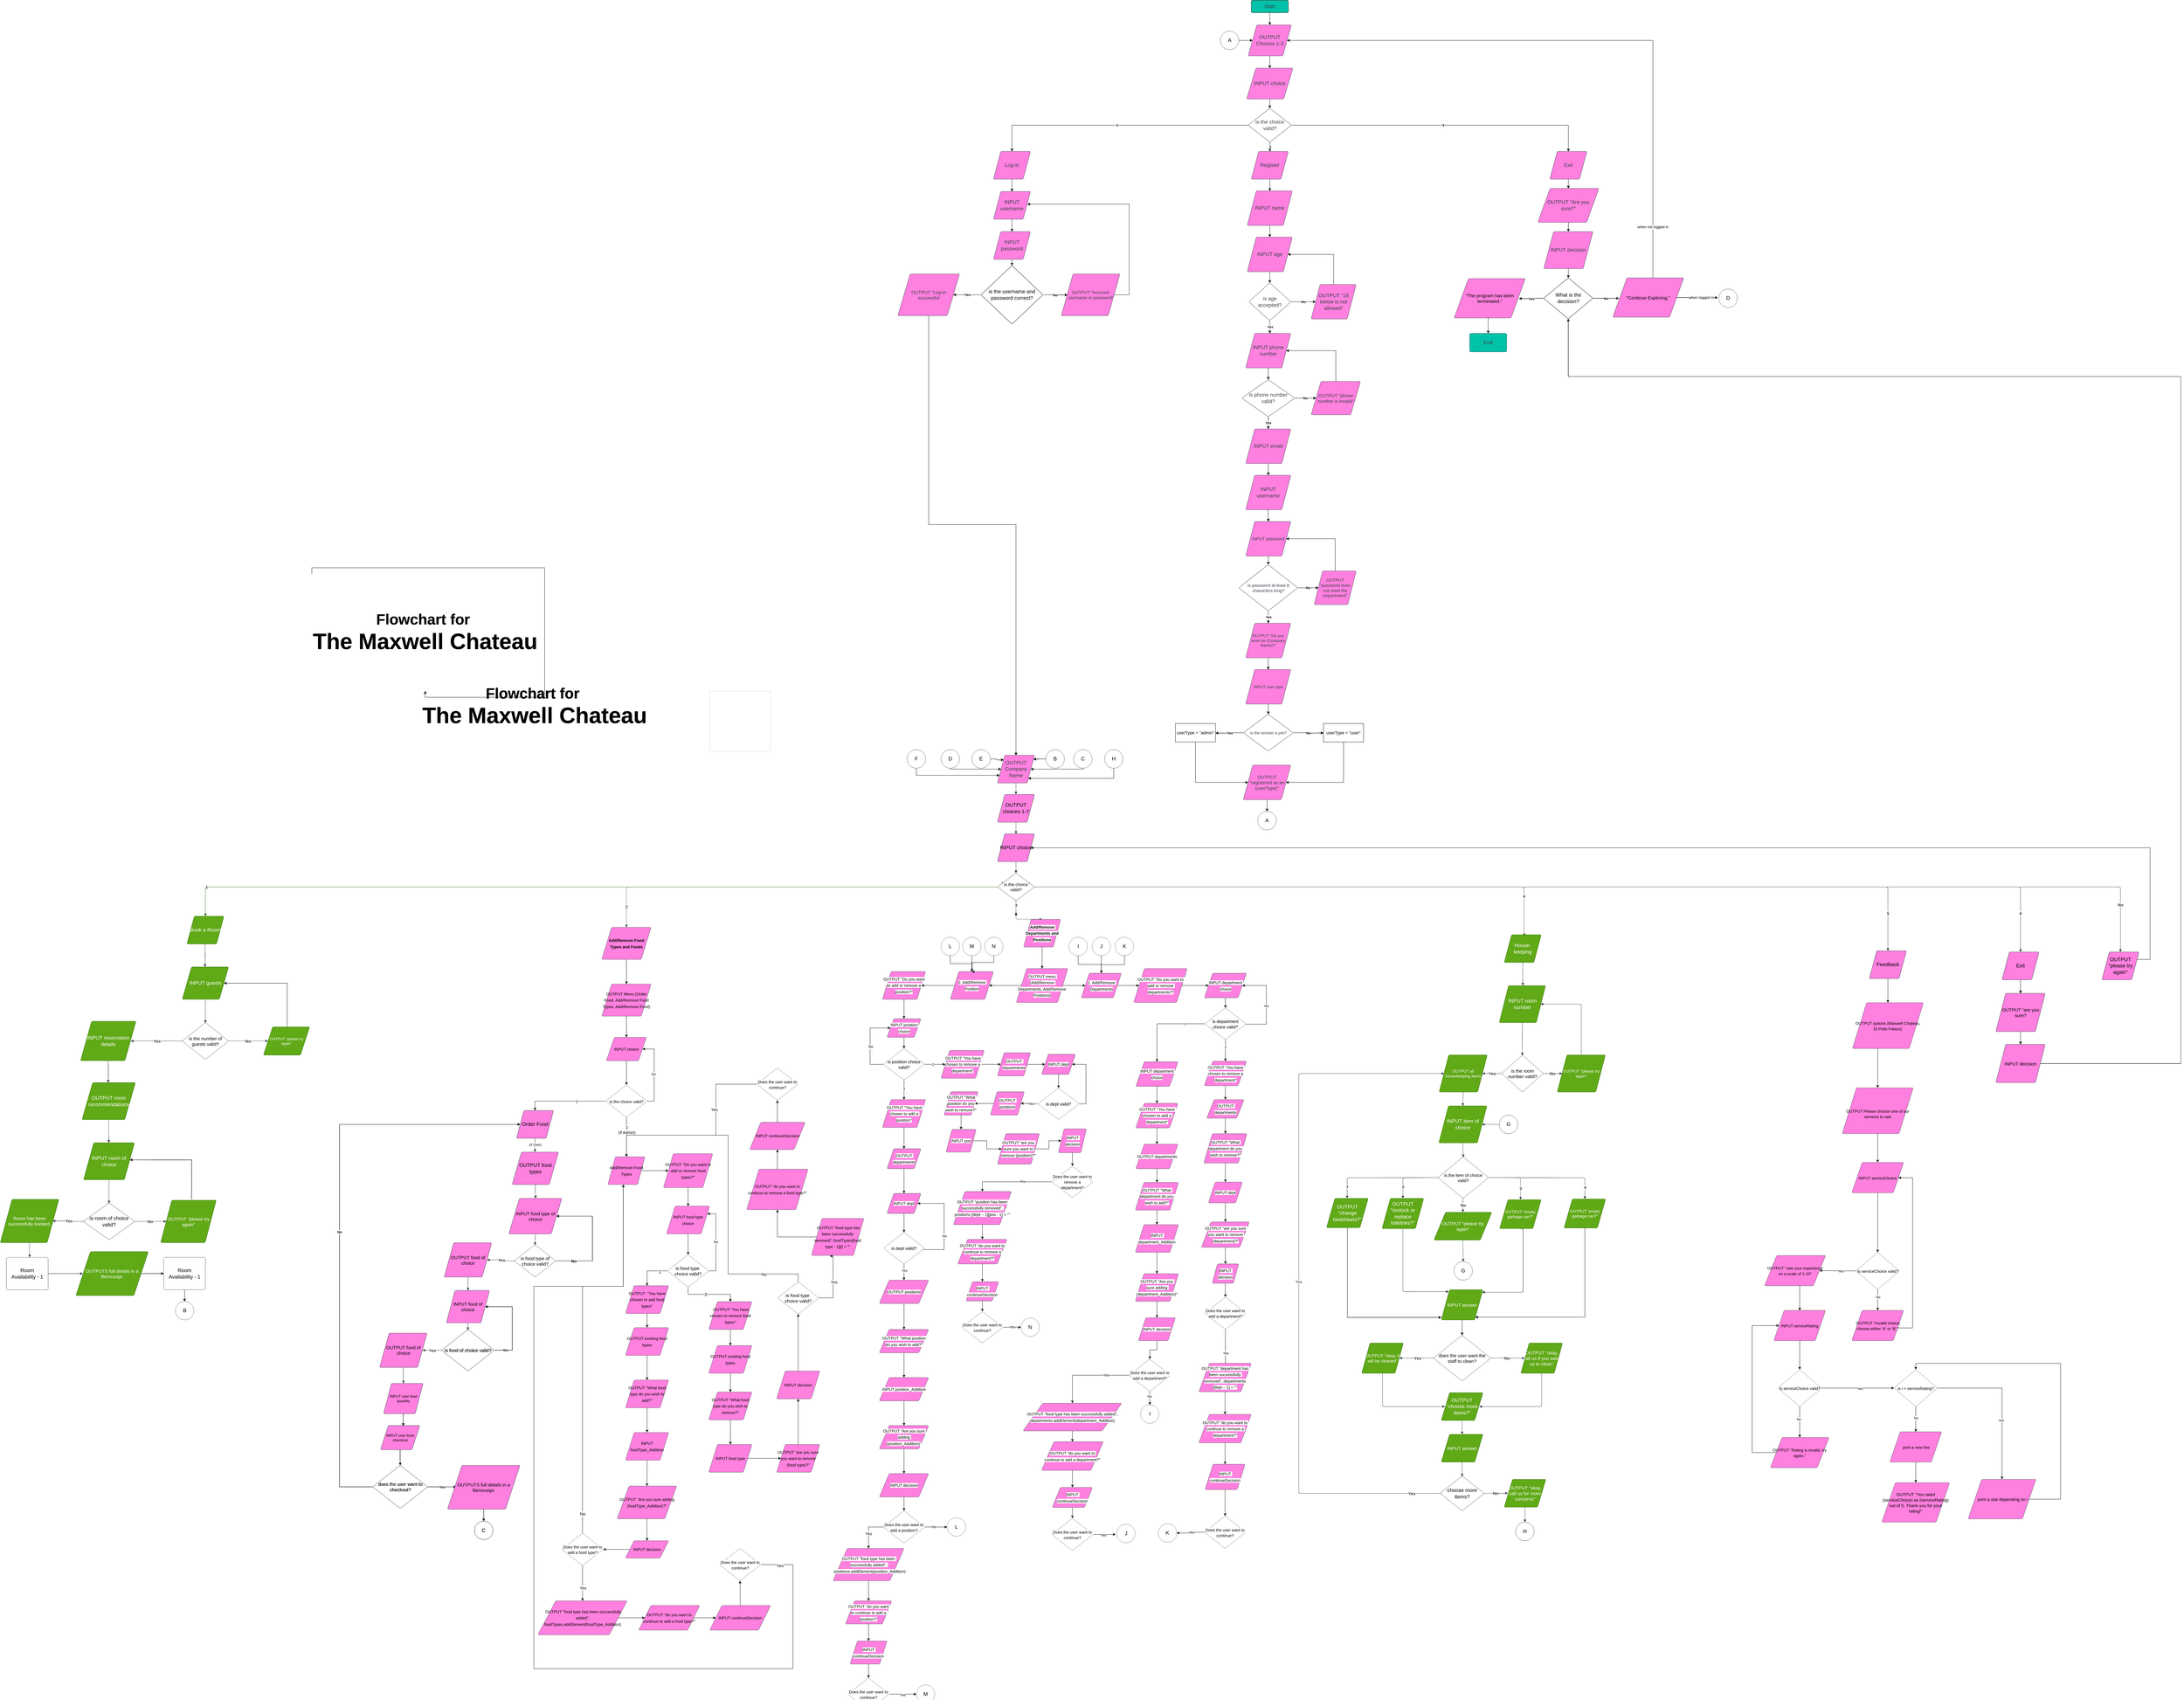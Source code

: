 <mxfile scale="1" border="0" version="24.0.9" type="github">
  <diagram id="C5RBs43oDa-KdzZeNtuy" name="Page-1">
    <mxGraphModel dx="9969" dy="6055" grid="1" gridSize="10" guides="1" tooltips="1" connect="1" arrows="1" fold="1" page="1" pageScale="1" pageWidth="1169" pageHeight="827" math="0" shadow="0">
      <root>
        <mxCell id="WIyWlLk6GJQsqaUBKTNV-0" />
        <mxCell id="WIyWlLk6GJQsqaUBKTNV-1" parent="WIyWlLk6GJQsqaUBKTNV-0" />
        <mxCell id="qnSPNO6pQMi3R5a_usWK-1" value="&lt;b&gt;&lt;font style=&quot;font-size: 48px;&quot;&gt;&lt;font style=&quot;&quot;&gt;Flowchart for&lt;/font&gt;&lt;font style=&quot;&quot;&gt;&amp;nbsp;&lt;/font&gt;&lt;/font&gt;&lt;/b&gt;&lt;div&gt;&lt;b&gt;&lt;font style=&quot;font-size: 72px;&quot;&gt;The Maxwell Chateau&lt;/font&gt;&lt;/b&gt;&lt;/div&gt;" style="text;html=1;align=center;verticalAlign=middle;whiteSpace=wrap;rounded=0;" parent="WIyWlLk6GJQsqaUBKTNV-1" vertex="1">
          <mxGeometry x="-2840" y="-880" width="735" height="380" as="geometry" />
        </mxCell>
        <mxCell id="qnSPNO6pQMi3R5a_usWK-2" style="edgeStyle=orthogonalEdgeStyle;rounded=0;orthogonalLoop=1;jettySize=auto;html=1;" parent="WIyWlLk6GJQsqaUBKTNV-1" source="qnSPNO6pQMi3R5a_usWK-3" target="qnSPNO6pQMi3R5a_usWK-214" edge="1">
          <mxGeometry relative="1" as="geometry" />
        </mxCell>
        <mxCell id="qnSPNO6pQMi3R5a_usWK-3" value="Start" style="html=1;overflow=block;blockSpacing=1;whiteSpace=wrap;fontSize=16.7;fontColor=#3a414a;spacing=3.8;strokeColor=#000000;strokeOpacity=100;fillOpacity=100;rounded=1;absoluteArcSize=1;arcSize=9;fillColor=#00c2a8;strokeWidth=1;lucidId=rr4dldM6VFlr;" parent="WIyWlLk6GJQsqaUBKTNV-1" vertex="1">
          <mxGeometry x="206" y="-2740" width="120" height="40" as="geometry" />
        </mxCell>
        <mxCell id="qnSPNO6pQMi3R5a_usWK-4" value="OUTPUT Company Name" style="html=1;overflow=block;blockSpacing=1;whiteSpace=wrap;shape=parallelogram;perimeter=parallelogramPerimeter;anchorPointDirection=0;fontSize=16.7;fontColor=#3a414a;spacing=9;strokeColor=#3a414a;strokeOpacity=100;fillOpacity=100;rounded=1;absoluteArcSize=1;arcSize=9;fillColor=#ff80df;strokeWidth=0.8;lucidId=rr4dJYp74jQk;" parent="WIyWlLk6GJQsqaUBKTNV-1" vertex="1">
          <mxGeometry x="-617" y="-292" width="120" height="90" as="geometry" />
        </mxCell>
        <mxCell id="qnSPNO6pQMi3R5a_usWK-5" value="" style="html=1;jettySize=18;whiteSpace=wrap;fontSize=13;strokeColor=#3a414a;strokeOpacity=100;strokeWidth=0.8;rounded=1;arcSize=12;edgeStyle=orthogonalEdgeStyle;startArrow=none;endArrow=block;endFill=1;exitX=0.5;exitY=1.004;exitPerimeter=0;entryX=0.5;entryY=-0.004;entryPerimeter=0;lucidId=rr4d9koG9U7C;" parent="WIyWlLk6GJQsqaUBKTNV-1" source="qnSPNO6pQMi3R5a_usWK-4" target="qnSPNO6pQMi3R5a_usWK-6" edge="1">
          <mxGeometry width="100" height="100" relative="1" as="geometry">
            <Array as="points" />
          </mxGeometry>
        </mxCell>
        <mxCell id="qnSPNO6pQMi3R5a_usWK-6" value="OUTPUT choices 1-7" style="html=1;overflow=block;blockSpacing=1;whiteSpace=wrap;shape=parallelogram;perimeter=parallelogramPerimeter;anchorPointDirection=0;fontSize=16.7;spacing=3.8;strokeColor=#3a414a;strokeOpacity=100;fillOpacity=100;rounded=1;absoluteArcSize=1;arcSize=9;fillColor=#ff80df;strokeWidth=0.8;lucidId=VD4dc545jsyq;" parent="WIyWlLk6GJQsqaUBKTNV-1" vertex="1">
          <mxGeometry x="-617" y="-165" width="120" height="90" as="geometry" />
        </mxCell>
        <mxCell id="qnSPNO6pQMi3R5a_usWK-7" value="is the choice valid?" style="html=1;overflow=block;blockSpacing=1;whiteSpace=wrap;rhombus;fontSize=16.7;spacing=3.8;strokeColor=#unset;rounded=1;absoluteArcSize=1;arcSize=9;fillColor=#unset;strokeWidth=NaN;lucidId=YQ4drY80ysN_;" parent="WIyWlLk6GJQsqaUBKTNV-1" vertex="1">
          <mxGeometry x="-617" y="90" width="120" height="90" as="geometry" />
        </mxCell>
        <mxCell id="qnSPNO6pQMi3R5a_usWK-8" value="Order Food" style="html=1;overflow=block;blockSpacing=1;whiteSpace=wrap;shape=parallelogram;perimeter=parallelogramPerimeter;anchorPointDirection=0;fontSize=16.7;spacing=3.8;strokeColor=#3a414a;strokeOpacity=100;fillOpacity=100;rounded=1;absoluteArcSize=1;arcSize=9;fillColor=#ff80df;strokeWidth=0.8;lucidId=3T4dZM-_F~DI;" parent="WIyWlLk6GJQsqaUBKTNV-1" vertex="1">
          <mxGeometry x="-2176.32" y="860" width="120" height="90" as="geometry" />
        </mxCell>
        <mxCell id="qnSPNO6pQMi3R5a_usWK-9" value="Exit" style="html=1;overflow=block;blockSpacing=1;whiteSpace=wrap;shape=parallelogram;perimeter=parallelogramPerimeter;anchorPointDirection=0;fontSize=16.7;spacing=3.8;strokeColor=#3a414a;strokeOpacity=100;fillOpacity=100;rounded=1;absoluteArcSize=1;arcSize=9;fillColor=#ff80df;strokeWidth=0.8;lucidId=D24dg.ZzTh_C;" parent="WIyWlLk6GJQsqaUBKTNV-1" vertex="1">
          <mxGeometry x="2640" y="345.92" width="120" height="90" as="geometry" />
        </mxCell>
        <mxCell id="qnSPNO6pQMi3R5a_usWK-10" value="" style="html=1;jettySize=18;whiteSpace=wrap;fontSize=13.3;fontColor=#333333;fontStyle=1;strokeColor=#3a414a;strokeOpacity=100;strokeWidth=0.8;rounded=1;arcSize=12;edgeStyle=orthogonalEdgeStyle;startArrow=none;endArrow=block;endFill=1;exitX=0.984;exitY=0.5;exitPerimeter=0;entryX=0.5;entryY=-0.004;entryPerimeter=0;lucidId=-24dcM.oyefK;" parent="WIyWlLk6GJQsqaUBKTNV-1" source="qnSPNO6pQMi3R5a_usWK-7" target="qnSPNO6pQMi3R5a_usWK-14" edge="1">
          <mxGeometry width="100" height="100" relative="1" as="geometry">
            <Array as="points">
              <mxPoint x="1090" y="135" />
              <mxPoint x="1090" y="290" />
            </Array>
          </mxGeometry>
        </mxCell>
        <mxCell id="qnSPNO6pQMi3R5a_usWK-11" value="4" style="text;html=1;resizable=0;labelBackgroundColor=default;align=center;verticalAlign=middle;fontStyle=1;fontColor=#333333;fontSize=13.3;" parent="qnSPNO6pQMi3R5a_usWK-10" vertex="1">
          <mxGeometry x="0.853" relative="1" as="geometry" />
        </mxCell>
        <mxCell id="qnSPNO6pQMi3R5a_usWK-14" value="House-&#xa;keeping" style="html=1;overflow=block;blockSpacing=1;whiteSpace=wrap;shape=parallelogram;perimeter=parallelogramPerimeter;anchorPointDirection=0;fontSize=16.7;spacing=3.8;strokeColor=#3a414a;strokeOpacity=100;fillOpacity=100;rounded=1;absoluteArcSize=1;arcSize=9;fillColor=#33FF33;strokeWidth=0.8;lucidId=gvBfBff4BDN_;" parent="WIyWlLk6GJQsqaUBKTNV-1" vertex="1">
          <mxGeometry x="1026" y="290" width="120" height="90" as="geometry" />
        </mxCell>
        <mxCell id="qnSPNO6pQMi3R5a_usWK-15" value="" style="html=1;jettySize=18;whiteSpace=wrap;fontSize=13.3;fontColor=#333333;fontStyle=1;strokeColor=#3a414a;strokeOpacity=100;strokeWidth=0.8;rounded=1;arcSize=12;edgeStyle=orthogonalEdgeStyle;startArrow=none;endArrow=block;endFill=1;exitX=0.984;exitY=0.5;exitPerimeter=0;entryX=0.5;entryY=-0.004;entryPerimeter=0;lucidId=_vBfmU__1XSu;" parent="WIyWlLk6GJQsqaUBKTNV-1" source="qnSPNO6pQMi3R5a_usWK-7" target="qnSPNO6pQMi3R5a_usWK-9" edge="1">
          <mxGeometry width="100" height="100" relative="1" as="geometry">
            <Array as="points" />
          </mxGeometry>
        </mxCell>
        <mxCell id="qnSPNO6pQMi3R5a_usWK-16" value="6" style="text;html=1;resizable=0;labelBackgroundColor=default;align=center;verticalAlign=middle;fontStyle=1;fontColor=#333333;fontSize=13.3;" parent="qnSPNO6pQMi3R5a_usWK-15" vertex="1">
          <mxGeometry x="0.927" relative="1" as="geometry" />
        </mxCell>
        <mxCell id="qnSPNO6pQMi3R5a_usWK-17" value="" style="html=1;jettySize=18;whiteSpace=wrap;fontSize=13;strokeColor=#3a414a;strokeOpacity=100;strokeWidth=0.8;rounded=1;arcSize=12;edgeStyle=orthogonalEdgeStyle;startArrow=none;endArrow=block;endFill=1;exitX=0.5;exitY=1.004;exitPerimeter=0;entryX=0.509;entryY=-0.003;entryPerimeter=0;lucidId=U8CffuirxULD;" parent="WIyWlLk6GJQsqaUBKTNV-1" source="qnSPNO6pQMi3R5a_usWK-14" target="qnSPNO6pQMi3R5a_usWK-18" edge="1">
          <mxGeometry width="100" height="100" relative="1" as="geometry">
            <Array as="points" />
          </mxGeometry>
        </mxCell>
        <mxCell id="qnSPNO6pQMi3R5a_usWK-18" value="INPUT room number" style="html=1;overflow=block;blockSpacing=1;whiteSpace=wrap;shape=parallelogram;perimeter=parallelogramPerimeter;anchorPointDirection=0;fontSize=16.7;spacing=3.8;strokeColor=#3a414a;strokeOpacity=100;fillOpacity=100;rounded=1;absoluteArcSize=1;arcSize=9;fillColor=#33FF33;strokeWidth=0.8;lucidId=-8CfGQDBl~VP;" parent="WIyWlLk6GJQsqaUBKTNV-1" vertex="1">
          <mxGeometry x="1010" y="455" width="150" height="120" as="geometry" />
        </mxCell>
        <mxCell id="qnSPNO6pQMi3R5a_usWK-19" value="" style="html=1;jettySize=18;whiteSpace=wrap;fontSize=13;strokeColor=#3a414a;strokeOpacity=100;strokeWidth=0.8;rounded=1;arcSize=12;edgeStyle=orthogonalEdgeStyle;startArrow=none;endArrow=block;endFill=1;exitX=0.5;exitY=1.003;exitPerimeter=0;entryX=0.5;entryY=0.011;entryPerimeter=0;lucidId=_-CfCg-4GNyY;" parent="WIyWlLk6GJQsqaUBKTNV-1" source="qnSPNO6pQMi3R5a_usWK-18" edge="1">
          <mxGeometry width="100" height="100" relative="1" as="geometry">
            <Array as="points" />
            <mxPoint x="1084.5" y="681.32" as="targetPoint" />
          </mxGeometry>
        </mxCell>
        <mxCell id="qnSPNO6pQMi3R5a_usWK-20" value="" style="html=1;jettySize=18;whiteSpace=wrap;fontSize=13.3;fontColor=#333333;fontStyle=1;strokeColor=#3a414a;strokeOpacity=100;strokeWidth=0.8;rounded=1;arcSize=12;edgeStyle=orthogonalEdgeStyle;startArrow=none;endArrow=block;endFill=1;exitX=0.012;exitY=0.5;exitPerimeter=0;entryX=0.9;entryY=0.5;entryPerimeter=0;lucidId=Z~Cf7bNeCqhv;" parent="WIyWlLk6GJQsqaUBKTNV-1" target="qnSPNO6pQMi3R5a_usWK-22" edge="1">
          <mxGeometry width="100" height="100" relative="1" as="geometry">
            <Array as="points" />
            <mxPoint x="1018.62" y="740.0" as="sourcePoint" />
          </mxGeometry>
        </mxCell>
        <mxCell id="qnSPNO6pQMi3R5a_usWK-21" value="Yes" style="text;html=1;resizable=0;labelBackgroundColor=default;align=center;verticalAlign=middle;fontStyle=1;fontColor=#333333;fontSize=13.3;" parent="qnSPNO6pQMi3R5a_usWK-20" vertex="1">
          <mxGeometry relative="1" as="geometry" />
        </mxCell>
        <mxCell id="qnSPNO6pQMi3R5a_usWK-22" value="&lt;font style=&quot;font-size: 13px;&quot;&gt;OUTPUT all housekeeping items&lt;/font&gt;" style="html=1;overflow=block;blockSpacing=1;whiteSpace=wrap;shape=parallelogram;perimeter=parallelogramPerimeter;anchorPointDirection=0;fontSize=13;spacing=3.8;strokeColor=#3a414a;strokeOpacity=100;fillOpacity=100;rounded=1;absoluteArcSize=1;arcSize=9;fillColor=#33FF33;strokeWidth=0.8;lucidId=faDff6~1Nt17;" parent="WIyWlLk6GJQsqaUBKTNV-1" vertex="1">
          <mxGeometry x="815" y="680" width="156" height="120" as="geometry" />
        </mxCell>
        <mxCell id="qnSPNO6pQMi3R5a_usWK-23" value="" style="html=1;jettySize=18;whiteSpace=wrap;fontSize=13.3;fontColor=#333333;fontStyle=1;strokeColor=#3a414a;strokeOpacity=100;strokeWidth=0.8;rounded=1;arcSize=12;edgeStyle=orthogonalEdgeStyle;startArrow=none;endArrow=block;endFill=1;exitX=0.988;exitY=0.5;exitPerimeter=0;entryX=0.1;entryY=0.5;entryPerimeter=0;lucidId=8cDfbe-2pBFW;" parent="WIyWlLk6GJQsqaUBKTNV-1" target="qnSPNO6pQMi3R5a_usWK-53" edge="1">
          <mxGeometry width="100" height="100" relative="1" as="geometry">
            <Array as="points" />
            <mxPoint x="1150.38" y="740.0" as="sourcePoint" />
          </mxGeometry>
        </mxCell>
        <mxCell id="qnSPNO6pQMi3R5a_usWK-24" value="No" style="text;html=1;resizable=0;labelBackgroundColor=default;align=center;verticalAlign=middle;fontStyle=1;fontColor=#333333;fontSize=13.3;" parent="qnSPNO6pQMi3R5a_usWK-23" vertex="1">
          <mxGeometry relative="1" as="geometry" />
        </mxCell>
        <mxCell id="qnSPNO6pQMi3R5a_usWK-25" style="edgeStyle=orthogonalEdgeStyle;rounded=0;orthogonalLoop=1;jettySize=auto;html=1;exitX=0.5;exitY=1;exitDx=0;exitDy=0;entryX=0;entryY=0.75;entryDx=0;entryDy=0;" parent="WIyWlLk6GJQsqaUBKTNV-1" source="qnSPNO6pQMi3R5a_usWK-26" target="qnSPNO6pQMi3R5a_usWK-161" edge="1">
          <mxGeometry relative="1" as="geometry" />
        </mxCell>
        <mxCell id="qnSPNO6pQMi3R5a_usWK-26" value="F" style="html=1;overflow=block;blockSpacing=1;whiteSpace=wrap;ellipse;fontSize=16.7;spacing=3.8;rounded=1;absoluteArcSize=1;arcSize=9;strokeWidth=NaN;lucidId=dPEf.7GAn6HV;" parent="WIyWlLk6GJQsqaUBKTNV-1" vertex="1">
          <mxGeometry x="-910" y="-310" width="60" height="60" as="geometry" />
        </mxCell>
        <mxCell id="qnSPNO6pQMi3R5a_usWK-27" value="" style="html=1;jettySize=18;whiteSpace=wrap;fontSize=13;strokeColor=#3a414a;strokeOpacity=100;strokeWidth=0.8;rounded=1;arcSize=12;edgeStyle=orthogonalEdgeStyle;startArrow=none;endArrow=block;endFill=1;exitX=0.5;exitY=1.004;exitPerimeter=0;entryX=0.491;entryY=-0.004;entryPerimeter=0;lucidId=ZLWf~4if5-wI;" parent="WIyWlLk6GJQsqaUBKTNV-1" source="qnSPNO6pQMi3R5a_usWK-8" target="qnSPNO6pQMi3R5a_usWK-28" edge="1">
          <mxGeometry width="100" height="100" relative="1" as="geometry">
            <Array as="points" />
          </mxGeometry>
        </mxCell>
        <mxCell id="qnSPNO6pQMi3R5a_usWK-28" value="OUTPUT food types" style="html=1;overflow=block;blockSpacing=1;whiteSpace=wrap;shape=parallelogram;perimeter=parallelogramPerimeter;anchorPointDirection=0;fontSize=16.7;spacing=3.8;strokeColor=#3a414a;strokeOpacity=100;fillOpacity=100;rounded=1;absoluteArcSize=1;arcSize=9;fillColor=#ff80df;strokeWidth=0.8;lucidId=sPWfaUSNkCBp;" parent="WIyWlLk6GJQsqaUBKTNV-1" vertex="1">
          <mxGeometry x="-2190.32" y="995" width="150" height="105" as="geometry" />
        </mxCell>
        <mxCell id="qnSPNO6pQMi3R5a_usWK-29" value="" style="html=1;jettySize=18;whiteSpace=wrap;fontSize=13;strokeColor=#3a414a;strokeOpacity=100;strokeWidth=0.8;rounded=1;arcSize=12;edgeStyle=orthogonalEdgeStyle;startArrow=none;endArrow=block;endFill=1;exitX=0.5;exitY=1.004;exitPerimeter=0;entryX=0.505;entryY=-0.004;entryPerimeter=0;lucidId=4PWfp6ukiG-c;" parent="WIyWlLk6GJQsqaUBKTNV-1" source="qnSPNO6pQMi3R5a_usWK-28" target="qnSPNO6pQMi3R5a_usWK-30" edge="1">
          <mxGeometry width="100" height="100" relative="1" as="geometry">
            <Array as="points" />
          </mxGeometry>
        </mxCell>
        <mxCell id="qnSPNO6pQMi3R5a_usWK-30" value="INPUT food type of choice" style="html=1;overflow=block;blockSpacing=1;whiteSpace=wrap;shape=parallelogram;perimeter=parallelogramPerimeter;anchorPointDirection=0;fontSize=15;spacing=3.8;strokeColor=#3a414a;strokeOpacity=100;fillOpacity=100;rounded=1;absoluteArcSize=1;arcSize=9;fillColor=#ff80df;strokeWidth=0.8;lucidId=jQWfPaPtcY0H;" parent="WIyWlLk6GJQsqaUBKTNV-1" vertex="1">
          <mxGeometry x="-2201.23" y="1145" width="171.82" height="115" as="geometry" />
        </mxCell>
        <mxCell id="qnSPNO6pQMi3R5a_usWK-31" value="" style="html=1;jettySize=18;whiteSpace=wrap;fontSize=13;strokeColor=#3a414a;strokeOpacity=100;strokeWidth=0.8;rounded=1;arcSize=12;edgeStyle=orthogonalEdgeStyle;startArrow=none;endArrow=block;endFill=1;exitX=0.5;exitY=1.004;exitPerimeter=0;entryX=0.5;entryY=0.011;entryPerimeter=0;lucidId=BTWfQR311Igz;" parent="WIyWlLk6GJQsqaUBKTNV-1" source="qnSPNO6pQMi3R5a_usWK-30" target="qnSPNO6pQMi3R5a_usWK-33" edge="1">
          <mxGeometry width="100" height="100" relative="1" as="geometry">
            <Array as="points" />
          </mxGeometry>
        </mxCell>
        <mxCell id="qnSPNO6pQMi3R5a_usWK-32" value="No" style="edgeStyle=orthogonalEdgeStyle;rounded=0;orthogonalLoop=1;jettySize=auto;html=1;exitX=1;exitY=0.5;exitDx=0;exitDy=0;entryX=1;entryY=0.5;entryDx=0;entryDy=0;fontStyle=1;fontSize=13;" parent="WIyWlLk6GJQsqaUBKTNV-1" source="qnSPNO6pQMi3R5a_usWK-33" target="qnSPNO6pQMi3R5a_usWK-30" edge="1">
          <mxGeometry x="-0.689" relative="1" as="geometry">
            <Array as="points">
              <mxPoint x="-1930.14" y="1347" />
              <mxPoint x="-1930.14" y="1203" />
            </Array>
            <mxPoint x="-1" as="offset" />
          </mxGeometry>
        </mxCell>
        <mxCell id="qnSPNO6pQMi3R5a_usWK-33" value="is food type of choice valid?" style="html=1;overflow=block;blockSpacing=1;whiteSpace=wrap;rhombus;fontSize=15;spacing=3.8;strokeColor=default;rounded=1;absoluteArcSize=1;arcSize=9;fillColor=#FFFFFF;strokeWidth=NaN;lucidId=HTWfPVU2qFlU;gradientColor=none;" parent="WIyWlLk6GJQsqaUBKTNV-1" vertex="1">
          <mxGeometry x="-2183.32" y="1295" width="134" height="105" as="geometry" />
        </mxCell>
        <mxCell id="qnSPNO6pQMi3R5a_usWK-34" value="" style="html=1;jettySize=18;whiteSpace=wrap;fontSize=13.3;fontColor=#333333;fontStyle=1;strokeColor=#3a414a;strokeOpacity=100;strokeWidth=0.8;rounded=1;arcSize=12;edgeStyle=orthogonalEdgeStyle;startArrow=none;endArrow=block;endFill=1;exitX=0.014;exitY=0.5;exitPerimeter=0;entryX=0.907;entryY=0.5;entryPerimeter=0;lucidId=oUWfbguHalt3;" parent="WIyWlLk6GJQsqaUBKTNV-1" source="qnSPNO6pQMi3R5a_usWK-33" target="qnSPNO6pQMi3R5a_usWK-36" edge="1">
          <mxGeometry width="100" height="100" relative="1" as="geometry">
            <Array as="points" />
          </mxGeometry>
        </mxCell>
        <mxCell id="qnSPNO6pQMi3R5a_usWK-35" value="Yes" style="text;html=1;resizable=0;labelBackgroundColor=default;align=center;verticalAlign=middle;fontStyle=1;fontColor=#333333;fontSize=13.3;" parent="qnSPNO6pQMi3R5a_usWK-34" vertex="1">
          <mxGeometry relative="1" as="geometry" />
        </mxCell>
        <mxCell id="qnSPNO6pQMi3R5a_usWK-36" value="OUTPUT food of choice" style="html=1;overflow=block;blockSpacing=1;whiteSpace=wrap;shape=parallelogram;perimeter=parallelogramPerimeter;anchorPointDirection=0;fontSize=15;spacing=3.8;strokeColor=#3a414a;strokeOpacity=100;fillOpacity=100;rounded=1;absoluteArcSize=1;arcSize=9;fillColor=#ff80df;strokeWidth=0.8;lucidId=tUWf18u8qgAM;" parent="WIyWlLk6GJQsqaUBKTNV-1" vertex="1">
          <mxGeometry x="-2410.73" y="1289" width="153.82" height="111" as="geometry" />
        </mxCell>
        <mxCell id="qnSPNO6pQMi3R5a_usWK-37" value="" style="html=1;jettySize=18;whiteSpace=wrap;fontSize=13;strokeColor=#3a414a;strokeOpacity=100;strokeWidth=0.8;rounded=1;arcSize=12;edgeStyle=orthogonalEdgeStyle;startArrow=none;endArrow=block;endFill=1;exitX=0.5;exitY=1.004;exitPerimeter=0;entryX=0.502;entryY=-0.004;entryPerimeter=0;lucidId=gVWfH5Y8_oF~;" parent="WIyWlLk6GJQsqaUBKTNV-1" source="qnSPNO6pQMi3R5a_usWK-36" target="qnSPNO6pQMi3R5a_usWK-38" edge="1">
          <mxGeometry width="100" height="100" relative="1" as="geometry">
            <Array as="points" />
          </mxGeometry>
        </mxCell>
        <mxCell id="qnSPNO6pQMi3R5a_usWK-38" value="INPUT food of choice" style="html=1;overflow=block;blockSpacing=1;whiteSpace=wrap;shape=parallelogram;perimeter=parallelogramPerimeter;anchorPointDirection=0;fontSize=15;spacing=3.8;strokeColor=#3a414a;strokeOpacity=100;fillOpacity=100;rounded=1;absoluteArcSize=1;arcSize=9;fillColor=#ff80df;strokeWidth=0.8;lucidId=kVWfFBKzcM70;" parent="WIyWlLk6GJQsqaUBKTNV-1" vertex="1">
          <mxGeometry x="-2403.73" y="1443.59" width="139.82" height="105" as="geometry" />
        </mxCell>
        <mxCell id="qnSPNO6pQMi3R5a_usWK-39" value="" style="html=1;jettySize=18;whiteSpace=wrap;fontSize=13;strokeColor=#3a414a;strokeOpacity=100;strokeWidth=0.8;rounded=1;arcSize=12;edgeStyle=orthogonalEdgeStyle;startArrow=none;endArrow=block;endFill=1;exitX=0.5;exitY=1.004;exitPerimeter=0;entryX=0.5;entryY=0.012;entryPerimeter=0;lucidId=AVWf~ilK_UmQ;" parent="WIyWlLk6GJQsqaUBKTNV-1" source="qnSPNO6pQMi3R5a_usWK-38" target="qnSPNO6pQMi3R5a_usWK-41" edge="1">
          <mxGeometry width="100" height="100" relative="1" as="geometry">
            <Array as="points" />
          </mxGeometry>
        </mxCell>
        <mxCell id="qnSPNO6pQMi3R5a_usWK-40" value="No" style="edgeStyle=orthogonalEdgeStyle;rounded=0;orthogonalLoop=1;jettySize=auto;html=1;exitX=1;exitY=0.5;exitDx=0;exitDy=0;entryX=1;entryY=0.5;entryDx=0;entryDy=0;fontStyle=1" parent="WIyWlLk6GJQsqaUBKTNV-1" source="qnSPNO6pQMi3R5a_usWK-41" target="qnSPNO6pQMi3R5a_usWK-38" edge="1">
          <mxGeometry x="-0.751" relative="1" as="geometry">
            <Array as="points">
              <mxPoint x="-2190.14" y="1637" />
              <mxPoint x="-2190.14" y="1496" />
            </Array>
            <mxPoint as="offset" />
          </mxGeometry>
        </mxCell>
        <mxCell id="qnSPNO6pQMi3R5a_usWK-41" value="is food of choice valid?" style="html=1;overflow=block;blockSpacing=1;whiteSpace=wrap;rhombus;fontSize=15;spacing=3.8;strokeColor=#000000;rounded=1;absoluteArcSize=1;arcSize=9;fillColor=none;strokeWidth=NaN;lucidId=CVWfjt4QOCjC;" parent="WIyWlLk6GJQsqaUBKTNV-1" vertex="1">
          <mxGeometry x="-2419.23" y="1569.92" width="170.82" height="135" as="geometry" />
        </mxCell>
        <mxCell id="qnSPNO6pQMi3R5a_usWK-42" value="" style="html=1;jettySize=18;whiteSpace=wrap;fontSize=13.3;fontColor=#333333;fontStyle=1;strokeColor=#3a414a;strokeOpacity=100;strokeWidth=0.8;rounded=1;arcSize=12;edgeStyle=orthogonalEdgeStyle;startArrow=none;endArrow=block;endFill=1;exitX=0.014;exitY=0.5;exitPerimeter=0;entryX=0.907;entryY=0.5;entryPerimeter=0;lucidId=1VWf8yE4~_Ec;" parent="WIyWlLk6GJQsqaUBKTNV-1" source="qnSPNO6pQMi3R5a_usWK-41" target="qnSPNO6pQMi3R5a_usWK-44" edge="1">
          <mxGeometry width="100" height="100" relative="1" as="geometry">
            <Array as="points" />
          </mxGeometry>
        </mxCell>
        <mxCell id="qnSPNO6pQMi3R5a_usWK-43" value="Yes" style="text;html=1;resizable=0;labelBackgroundColor=default;align=center;verticalAlign=middle;fontStyle=1;fontColor=#333333;fontSize=13.3;" parent="qnSPNO6pQMi3R5a_usWK-42" vertex="1">
          <mxGeometry relative="1" as="geometry" />
        </mxCell>
        <mxCell id="qnSPNO6pQMi3R5a_usWK-44" value="OUTPUT food of choice" style="html=1;overflow=block;blockSpacing=1;whiteSpace=wrap;shape=parallelogram;perimeter=parallelogramPerimeter;anchorPointDirection=0;fontSize=15;spacing=3.8;strokeColor=#3a414a;strokeOpacity=100;fillOpacity=100;rounded=1;absoluteArcSize=1;arcSize=9;fillColor=#ff80df;strokeWidth=0.8;lucidId=3VWfT83a5irq;" parent="WIyWlLk6GJQsqaUBKTNV-1" vertex="1">
          <mxGeometry x="-2620.23" y="1581.92" width="153.82" height="111" as="geometry" />
        </mxCell>
        <mxCell id="qnSPNO6pQMi3R5a_usWK-45" value="" style="html=1;jettySize=18;whiteSpace=wrap;fontSize=13;strokeColor=#3a414a;strokeOpacity=100;strokeWidth=0.8;rounded=1;arcSize=12;edgeStyle=orthogonalEdgeStyle;startArrow=none;endArrow=block;endFill=1;exitX=0.5;exitY=1.004;exitPerimeter=0;entryX=0.502;entryY=-0.004;entryPerimeter=0;lucidId=EWWfso7Rs6ZB;" parent="WIyWlLk6GJQsqaUBKTNV-1" source="qnSPNO6pQMi3R5a_usWK-44" target="qnSPNO6pQMi3R5a_usWK-46" edge="1">
          <mxGeometry width="100" height="100" relative="1" as="geometry">
            <Array as="points" />
          </mxGeometry>
        </mxCell>
        <mxCell id="qnSPNO6pQMi3R5a_usWK-46" value="INPUT user food quantity" style="html=1;overflow=block;blockSpacing=1;whiteSpace=wrap;shape=parallelogram;perimeter=parallelogramPerimeter;anchorPointDirection=0;fontSize=12;spacing=3.8;strokeColor=#3a414a;strokeOpacity=100;fillOpacity=100;rounded=1;absoluteArcSize=1;arcSize=9;fillColor=#ff80df;strokeWidth=0.8;lucidId=NWWflf_V-e2m;" parent="WIyWlLk6GJQsqaUBKTNV-1" vertex="1">
          <mxGeometry x="-2607.32" y="1745" width="128" height="98" as="geometry" />
        </mxCell>
        <mxCell id="qnSPNO6pQMi3R5a_usWK-47" value="" style="html=1;jettySize=18;whiteSpace=wrap;fontSize=13;strokeColor=#3a414a;strokeOpacity=100;strokeWidth=0.8;rounded=1;arcSize=12;edgeStyle=orthogonalEdgeStyle;startArrow=none;endArrow=block;endFill=1;exitX=0.5;exitY=1.004;exitPerimeter=0;entryX=0.5;entryY=-0.004;entryPerimeter=0;lucidId=Mw.fNep9MUst;" parent="WIyWlLk6GJQsqaUBKTNV-1" source="qnSPNO6pQMi3R5a_usWK-6" target="qnSPNO6pQMi3R5a_usWK-48" edge="1">
          <mxGeometry width="100" height="100" relative="1" as="geometry">
            <Array as="points" />
          </mxGeometry>
        </mxCell>
        <mxCell id="qnSPNO6pQMi3R5a_usWK-48" value="INPUT choice" style="html=1;overflow=block;blockSpacing=1;whiteSpace=wrap;shape=parallelogram;perimeter=parallelogramPerimeter;anchorPointDirection=0;fontSize=16.7;spacing=3.8;strokeColor=#3a414a;strokeOpacity=100;fillOpacity=100;rounded=1;absoluteArcSize=1;arcSize=9;fillColor=#ff80df;strokeWidth=0.8;lucidId=Nw.fYAJ4PDYG;" parent="WIyWlLk6GJQsqaUBKTNV-1" vertex="1">
          <mxGeometry x="-617" y="-37" width="120" height="90" as="geometry" />
        </mxCell>
        <mxCell id="qnSPNO6pQMi3R5a_usWK-49" value="" style="html=1;jettySize=18;whiteSpace=wrap;fontSize=13;strokeColor=#3a414a;strokeOpacity=100;strokeWidth=0.8;rounded=1;arcSize=12;edgeStyle=orthogonalEdgeStyle;startArrow=none;endArrow=block;endFill=1;exitX=0.5;exitY=1.004;exitPerimeter=0;lucidId=Zw.frF2tH-P0;" parent="WIyWlLk6GJQsqaUBKTNV-1" source="qnSPNO6pQMi3R5a_usWK-48" edge="1">
          <mxGeometry width="100" height="100" relative="1" as="geometry">
            <Array as="points" />
            <mxPoint x="-557" y="90" as="targetPoint" />
          </mxGeometry>
        </mxCell>
        <mxCell id="qnSPNO6pQMi3R5a_usWK-50" value="" style="html=1;jettySize=18;whiteSpace=wrap;fontSize=13.3;fontColor=#333333;fontStyle=1;strokeColor=#3a414a;strokeOpacity=100;strokeWidth=0.8;rounded=1;arcSize=12;edgeStyle=orthogonalEdgeStyle;startArrow=none;endArrow=block;endFill=1;exitX=0.984;exitY=0.5;exitPerimeter=0;entryX=0.5;entryY=-0.004;entryPerimeter=0;lucidId=jI.fOZ1JBNt6;" parent="WIyWlLk6GJQsqaUBKTNV-1" source="qnSPNO6pQMi3R5a_usWK-7" target="qnSPNO6pQMi3R5a_usWK-52" edge="1">
          <mxGeometry width="100" height="100" relative="1" as="geometry">
            <Array as="points" />
          </mxGeometry>
        </mxCell>
        <mxCell id="qnSPNO6pQMi3R5a_usWK-51" value="No" style="text;html=1;resizable=0;labelBackgroundColor=default;align=center;verticalAlign=middle;fontStyle=1;fontColor=#333333;fontSize=13.3;" parent="qnSPNO6pQMi3R5a_usWK-50" vertex="1">
          <mxGeometry x="0.918" relative="1" as="geometry" />
        </mxCell>
        <mxCell id="qnSPNO6pQMi3R5a_usWK-52" value="OUTPUT &quot;please try again&quot;" style="html=1;overflow=block;blockSpacing=1;whiteSpace=wrap;shape=parallelogram;perimeter=parallelogramPerimeter;anchorPointDirection=0;fontSize=16.7;spacing=3.8;strokeColor=#3a414a;strokeOpacity=100;fillOpacity=100;rounded=1;absoluteArcSize=1;arcSize=9;fillColor=#ff80df;strokeWidth=0.8;lucidId=GP.fzbyKbvi5;" parent="WIyWlLk6GJQsqaUBKTNV-1" vertex="1">
          <mxGeometry x="2964" y="345.92" width="120" height="90" as="geometry" />
        </mxCell>
        <mxCell id="qnSPNO6pQMi3R5a_usWK-53" value="OUTPUT &quot;please try again&quot;" style="html=1;overflow=block;blockSpacing=1;whiteSpace=wrap;shape=parallelogram;perimeter=parallelogramPerimeter;anchorPointDirection=0;fontSize=13;spacing=3.8;strokeColor=#3a414a;strokeOpacity=100;fillOpacity=100;rounded=1;absoluteArcSize=1;arcSize=9;fillColor=#33FF33;strokeWidth=0.8;lucidId=ik~fVCqqvGgh;" parent="WIyWlLk6GJQsqaUBKTNV-1" vertex="1">
          <mxGeometry x="1198" y="680" width="156" height="120" as="geometry" />
        </mxCell>
        <mxCell id="qnSPNO6pQMi3R5a_usWK-54" value="" style="html=1;jettySize=18;whiteSpace=wrap;fontSize=13;strokeColor=#3a414a;strokeOpacity=100;strokeWidth=0.8;rounded=1;arcSize=12;edgeStyle=orthogonalEdgeStyle;startArrow=none;endArrow=block;endFill=1;exitX=0.5;exitY=1.003;exitPerimeter=0;lucidId=bC~fvqogKcKo;" parent="WIyWlLk6GJQsqaUBKTNV-1" source="qnSPNO6pQMi3R5a_usWK-22" target="qnSPNO6pQMi3R5a_usWK-142" edge="1">
          <mxGeometry width="100" height="100" relative="1" as="geometry">
            <Array as="points">
              <mxPoint x="893" y="823" />
              <mxPoint x="892" y="823" />
            </Array>
            <mxPoint x="892.468" y="844.64" as="targetPoint" />
          </mxGeometry>
        </mxCell>
        <mxCell id="qnSPNO6pQMi3R5a_usWK-55" value="" style="html=1;jettySize=18;whiteSpace=wrap;fontSize=13.3;fontColor=#333333;fontStyle=1;strokeColor=#3a414a;strokeOpacity=100;strokeWidth=0.8;rounded=1;arcSize=12;edgeStyle=orthogonalEdgeStyle;startArrow=none;endArrow=block;endFill=1;exitX=0.011;exitY=0.5;exitPerimeter=0;entryX=0.495;entryY=-0.004;entryPerimeter=0;lucidId=FP~fQudRKYFb;" parent="WIyWlLk6GJQsqaUBKTNV-1" target="qnSPNO6pQMi3R5a_usWK-57" edge="1">
          <mxGeometry width="100" height="100" relative="1" as="geometry">
            <Array as="points" />
            <mxPoint x="811.804" y="1077.5" as="sourcePoint" />
          </mxGeometry>
        </mxCell>
        <mxCell id="qnSPNO6pQMi3R5a_usWK-56" value="1" style="text;html=1;resizable=0;labelBackgroundColor=default;align=center;verticalAlign=middle;fontStyle=1;fontColor=#333333;fontSize=13.3;" parent="qnSPNO6pQMi3R5a_usWK-55" vertex="1">
          <mxGeometry x="0.787" relative="1" as="geometry" />
        </mxCell>
        <mxCell id="qnSPNO6pQMi3R5a_usWK-57" value="OUTPUT &quot;change bedsheets?&quot;" style="html=1;overflow=block;blockSpacing=1;whiteSpace=wrap;shape=parallelogram;perimeter=parallelogramPerimeter;anchorPointDirection=0;fontSize=16.7;spacing=3.8;strokeColor=#3a414a;strokeOpacity=100;fillOpacity=100;rounded=1;absoluteArcSize=1;arcSize=9;fillColor=#33FF33;strokeWidth=0.8;lucidId=mR~fw7qtJo2E;" parent="WIyWlLk6GJQsqaUBKTNV-1" vertex="1">
          <mxGeometry x="450" y="1145" width="135" height="95" as="geometry" />
        </mxCell>
        <mxCell id="qnSPNO6pQMi3R5a_usWK-58" style="edgeStyle=orthogonalEdgeStyle;rounded=0;orthogonalLoop=1;jettySize=auto;html=1;entryX=0.5;entryY=0;entryDx=0;entryDy=0;" parent="WIyWlLk6GJQsqaUBKTNV-1" source="qnSPNO6pQMi3R5a_usWK-59" target="qnSPNO6pQMi3R5a_usWK-148" edge="1">
          <mxGeometry relative="1" as="geometry" />
        </mxCell>
        <mxCell id="qnSPNO6pQMi3R5a_usWK-59" value="INPUT answer" style="html=1;overflow=block;blockSpacing=1;whiteSpace=wrap;shape=parallelogram;perimeter=parallelogramPerimeter;anchorPointDirection=0;fontSize=15;spacing=3.8;strokeColor=#3a414a;strokeOpacity=100;fillOpacity=100;rounded=1;absoluteArcSize=1;arcSize=9;fillColor=#33FF33;strokeWidth=0.8;lucidId=sU~fCtav.0S8;" parent="WIyWlLk6GJQsqaUBKTNV-1" vertex="1">
          <mxGeometry x="822" y="1441" width="135" height="98" as="geometry" />
        </mxCell>
        <mxCell id="qnSPNO6pQMi3R5a_usWK-60" value="" style="html=1;jettySize=18;whiteSpace=wrap;fontSize=13.3;fontColor=#333333;fontStyle=1;strokeColor=#3a414a;strokeOpacity=100;strokeWidth=0.8;rounded=1;arcSize=12;edgeStyle=orthogonalEdgeStyle;startArrow=none;endArrow=block;endFill=1;exitX=0.011;exitY=0.5;exitPerimeter=0;entryX=0.5;entryY=-0.004;entryPerimeter=0;lucidId=a6~f8B6UTdVB;" parent="WIyWlLk6GJQsqaUBKTNV-1" target="qnSPNO6pQMi3R5a_usWK-62" edge="1">
          <mxGeometry width="100" height="100" relative="1" as="geometry">
            <Array as="points" />
            <mxPoint x="811.804" y="1077.5" as="sourcePoint" />
          </mxGeometry>
        </mxCell>
        <mxCell id="qnSPNO6pQMi3R5a_usWK-61" value="2" style="text;html=1;resizable=0;labelBackgroundColor=default;align=center;verticalAlign=middle;fontStyle=1;fontColor=#333333;fontSize=13.3;" parent="qnSPNO6pQMi3R5a_usWK-60" vertex="1">
          <mxGeometry x="0.579" relative="1" as="geometry" />
        </mxCell>
        <mxCell id="qnSPNO6pQMi3R5a_usWK-62" value="OUTPUT &quot;restock or replace toiletries?&quot;" style="html=1;overflow=block;blockSpacing=1;whiteSpace=wrap;shape=parallelogram;perimeter=parallelogramPerimeter;anchorPointDirection=0;fontSize=16.7;spacing=3.8;strokeColor=#3a414a;strokeOpacity=100;fillOpacity=100;rounded=1;absoluteArcSize=1;arcSize=9;fillColor=#33FF33;strokeWidth=0.8;lucidId=e6~fc0LeEY8I;" parent="WIyWlLk6GJQsqaUBKTNV-1" vertex="1">
          <mxGeometry x="630" y="1145" width="135" height="98" as="geometry" />
        </mxCell>
        <mxCell id="qnSPNO6pQMi3R5a_usWK-65" value="" style="html=1;jettySize=18;whiteSpace=wrap;fontSize=13.3;fontColor=#333333;fontStyle=1;strokeColor=#3a414a;strokeOpacity=100;strokeWidth=0.8;rounded=1;arcSize=12;edgeStyle=orthogonalEdgeStyle;startArrow=none;endArrow=block;endFill=1;exitX=0.989;exitY=0.5;exitPerimeter=0;entryX=0.5;entryY=-0.004;entryPerimeter=0;lucidId=V_~fdu~BG86E;" parent="WIyWlLk6GJQsqaUBKTNV-1" target="qnSPNO6pQMi3R5a_usWK-68" edge="1">
          <mxGeometry width="100" height="100" relative="1" as="geometry">
            <Array as="points" />
            <mxPoint x="972.196" y="1077.5" as="sourcePoint" />
          </mxGeometry>
        </mxCell>
        <mxCell id="qnSPNO6pQMi3R5a_usWK-66" value="4" style="text;html=1;resizable=0;labelBackgroundColor=default;align=center;verticalAlign=middle;fontStyle=1;fontColor=#333333;fontSize=13.3;" parent="qnSPNO6pQMi3R5a_usWK-65" vertex="1">
          <mxGeometry x="0.802" relative="1" as="geometry" />
        </mxCell>
        <mxCell id="qnSPNO6pQMi3R5a_usWK-67" style="edgeStyle=orthogonalEdgeStyle;rounded=0;orthogonalLoop=1;jettySize=auto;html=1;exitX=0.5;exitY=1;exitDx=0;exitDy=0;" parent="WIyWlLk6GJQsqaUBKTNV-1" source="qnSPNO6pQMi3R5a_usWK-68" edge="1">
          <mxGeometry relative="1" as="geometry">
            <mxPoint x="932.48" y="1530" as="targetPoint" />
            <Array as="points">
              <mxPoint x="1287" y="1530" />
            </Array>
          </mxGeometry>
        </mxCell>
        <mxCell id="qnSPNO6pQMi3R5a_usWK-68" value="OUTPUT &quot;empty garbage can?&quot;" style="html=1;overflow=block;blockSpacing=1;whiteSpace=wrap;shape=parallelogram;perimeter=parallelogramPerimeter;anchorPointDirection=0;fontSize=13;spacing=3.8;strokeColor=#3a414a;strokeOpacity=100;fillOpacity=100;rounded=1;absoluteArcSize=1;arcSize=9;fillColor=#33FF33;strokeWidth=0.8;lucidId=X_~fb_WU1U3Q;" parent="WIyWlLk6GJQsqaUBKTNV-1" vertex="1">
          <mxGeometry x="1220" y="1147" width="135" height="94" as="geometry" />
        </mxCell>
        <mxCell id="qnSPNO6pQMi3R5a_usWK-69" value="" style="html=1;jettySize=18;whiteSpace=wrap;fontSize=13.3;fontColor=#333333;fontStyle=1;strokeColor=#3a414a;strokeOpacity=100;strokeWidth=0.8;rounded=1;arcSize=12;edgeStyle=orthogonalEdgeStyle;startArrow=none;endArrow=block;endFill=1;exitX=0.5;exitY=0.991;exitPerimeter=0;entryX=0.5;entryY=-0.004;entryPerimeter=0;lucidId=w.~f~ixWPSgd;" parent="WIyWlLk6GJQsqaUBKTNV-1" target="qnSPNO6pQMi3R5a_usWK-71" edge="1">
          <mxGeometry width="100" height="100" relative="1" as="geometry">
            <Array as="points" />
            <mxPoint x="892.0" y="1143.785" as="sourcePoint" />
          </mxGeometry>
        </mxCell>
        <mxCell id="qnSPNO6pQMi3R5a_usWK-70" value="No" style="text;html=1;resizable=0;labelBackgroundColor=default;align=center;verticalAlign=middle;fontStyle=1;fontColor=#333333;fontSize=13.3;" parent="qnSPNO6pQMi3R5a_usWK-69" vertex="1">
          <mxGeometry relative="1" as="geometry" />
        </mxCell>
        <mxCell id="qnSPNO6pQMi3R5a_usWK-71" value="OUTPUT &quot;please try again&quot;" style="html=1;overflow=block;blockSpacing=1;whiteSpace=wrap;shape=parallelogram;perimeter=parallelogramPerimeter;anchorPointDirection=0;fontSize=15;spacing=3.8;strokeColor=#3a414a;strokeOpacity=100;fillOpacity=100;rounded=1;absoluteArcSize=1;arcSize=9;fillColor=#33FF33;strokeWidth=0.8;lucidId=F.~fqB34ZfbT;" parent="WIyWlLk6GJQsqaUBKTNV-1" vertex="1">
          <mxGeometry x="798.25" y="1190" width="187.5" height="90" as="geometry" />
        </mxCell>
        <mxCell id="qnSPNO6pQMi3R5a_usWK-72" value="I" style="html=1;overflow=block;blockSpacing=1;whiteSpace=wrap;ellipse;fontSize=16.7;spacing=3.8;strokeColor=#unset;rounded=1;absoluteArcSize=1;arcSize=9;fillColor=#unset;strokeWidth=NaN;lucidId=N~~fg~MsonQ-;" parent="WIyWlLk6GJQsqaUBKTNV-1" vertex="1">
          <mxGeometry x="1010" y="875" width="60" height="60" as="geometry" />
        </mxCell>
        <mxCell id="qnSPNO6pQMi3R5a_usWK-73" value="" style="html=1;jettySize=18;whiteSpace=wrap;fontSize=13;strokeColor=#3a414a;strokeOpacity=100;strokeWidth=0.8;rounded=1;arcSize=12;edgeStyle=orthogonalEdgeStyle;startArrow=none;endArrow=block;endFill=1;exitX=-0.006;exitY=0.5;exitPerimeter=0;entryX=0.9;entryY=0.5;entryPerimeter=0;lucidId=Z~~fWxb8JNLA;" parent="WIyWlLk6GJQsqaUBKTNV-1" source="qnSPNO6pQMi3R5a_usWK-72" edge="1">
          <mxGeometry width="100" height="100" relative="1" as="geometry">
            <Array as="points" />
            <mxPoint x="954.4" y="905" as="targetPoint" />
          </mxGeometry>
        </mxCell>
        <mxCell id="qnSPNO6pQMi3R5a_usWK-74" value="" style="html=1;jettySize=18;whiteSpace=wrap;fontSize=13;strokeColor=#3a414a;strokeOpacity=100;strokeWidth=0.8;rounded=1;arcSize=12;edgeStyle=orthogonalEdgeStyle;startArrow=none;endArrow=block;endFill=1;exitX=0.5;exitY=1.004;exitPerimeter=0;entryX=0.177;entryY=0.064;entryPerimeter=0;lucidId=zaagxtX_vn8z;" parent="WIyWlLk6GJQsqaUBKTNV-1" source="qnSPNO6pQMi3R5a_usWK-62" target="qnSPNO6pQMi3R5a_usWK-59" edge="1">
          <mxGeometry width="100" height="100" relative="1" as="geometry">
            <Array as="points">
              <mxPoint x="697" y="1447" />
            </Array>
          </mxGeometry>
        </mxCell>
        <mxCell id="qnSPNO6pQMi3R5a_usWK-75" value="" style="html=1;jettySize=18;whiteSpace=wrap;fontSize=13;strokeColor=#3a414a;strokeOpacity=100;strokeWidth=0.8;rounded=1;arcSize=12;edgeStyle=orthogonalEdgeStyle;startArrow=none;endArrow=block;endFill=1;exitX=0.5;exitY=1.004;exitPerimeter=0;entryX=0.986;entryY=0.086;entryPerimeter=0;lucidId=Gaagukxv8kXo;" parent="WIyWlLk6GJQsqaUBKTNV-1" target="qnSPNO6pQMi3R5a_usWK-59" edge="1">
          <mxGeometry width="100" height="100" relative="1" as="geometry">
            <Array as="points">
              <mxPoint x="1087" y="1449" />
            </Array>
            <mxPoint x="1087.5" y="1243.376" as="sourcePoint" />
          </mxGeometry>
        </mxCell>
        <mxCell id="qnSPNO6pQMi3R5a_usWK-76" value="" style="html=1;jettySize=18;whiteSpace=wrap;fontSize=13.3;fontColor=#333333;fontStyle=1;strokeColor=#3a414a;strokeOpacity=100;strokeWidth=0.8;rounded=1;arcSize=12;edgeStyle=orthogonalEdgeStyle;startArrow=none;endArrow=block;endFill=1;exitX=0.01;exitY=0.5;exitPerimeter=0;entryX=0.907;entryY=0.5;entryPerimeter=0;lucidId=EiagbSRJSD5v;" parent="WIyWlLk6GJQsqaUBKTNV-1" target="qnSPNO6pQMi3R5a_usWK-78" edge="1">
          <mxGeometry width="100" height="100" relative="1" as="geometry">
            <Array as="points" />
            <mxPoint x="802.78" y="1662.5" as="sourcePoint" />
          </mxGeometry>
        </mxCell>
        <mxCell id="qnSPNO6pQMi3R5a_usWK-77" value="Yes" style="text;html=1;resizable=0;labelBackgroundColor=default;align=center;verticalAlign=middle;fontStyle=1;fontColor=#333333;fontSize=13.3;" parent="qnSPNO6pQMi3R5a_usWK-76" vertex="1">
          <mxGeometry relative="1" as="geometry" />
        </mxCell>
        <mxCell id="qnSPNO6pQMi3R5a_usWK-78" value="OUTPUT &quot;okay, it will be cleaned&quot;" style="html=1;overflow=block;blockSpacing=1;whiteSpace=wrap;shape=parallelogram;perimeter=parallelogramPerimeter;anchorPointDirection=0;fontSize=14;spacing=3.8;strokeColor=#3a414a;strokeOpacity=100;fillOpacity=100;rounded=1;absoluteArcSize=1;arcSize=9;fillColor=#33FF33;strokeWidth=0.8;lucidId=KiagS.XSn5Bf;fontFamily=Helvetica;" parent="WIyWlLk6GJQsqaUBKTNV-1" vertex="1">
          <mxGeometry x="564" y="1614" width="135" height="98" as="geometry" />
        </mxCell>
        <mxCell id="qnSPNO6pQMi3R5a_usWK-79" value="" style="html=1;jettySize=18;whiteSpace=wrap;fontSize=13.3;fontColor=#333333;fontStyle=1;strokeColor=#3a414a;strokeOpacity=100;strokeWidth=0.8;rounded=1;arcSize=12;edgeStyle=orthogonalEdgeStyle;startArrow=none;endArrow=block;endFill=1;exitX=0.99;exitY=0.5;exitPerimeter=0;entryX=0.093;entryY=0.5;entryPerimeter=0;lucidId=ZjagwM2CMgoC;" parent="WIyWlLk6GJQsqaUBKTNV-1" target="qnSPNO6pQMi3R5a_usWK-81" edge="1">
          <mxGeometry width="100" height="100" relative="1" as="geometry">
            <Array as="points" />
            <mxPoint x="977.22" y="1662.5" as="sourcePoint" />
          </mxGeometry>
        </mxCell>
        <mxCell id="qnSPNO6pQMi3R5a_usWK-80" value="No" style="text;html=1;resizable=0;labelBackgroundColor=default;align=center;verticalAlign=middle;fontStyle=1;fontColor=#333333;fontSize=13.3;" parent="qnSPNO6pQMi3R5a_usWK-79" vertex="1">
          <mxGeometry relative="1" as="geometry" />
        </mxCell>
        <mxCell id="qnSPNO6pQMi3R5a_usWK-81" value="OUTPUT &quot;okay, call us if you want us to clean&quot;" style="html=1;overflow=block;blockSpacing=1;whiteSpace=wrap;shape=parallelogram;perimeter=parallelogramPerimeter;anchorPointDirection=0;fontSize=15;spacing=3.8;strokeColor=#3a414a;strokeOpacity=100;fillOpacity=100;rounded=1;absoluteArcSize=1;arcSize=9;fillColor=#33FF33;strokeWidth=0.8;lucidId=8jagmTA07rx7;" parent="WIyWlLk6GJQsqaUBKTNV-1" vertex="1">
          <mxGeometry x="1080" y="1614" width="135" height="98" as="geometry" />
        </mxCell>
        <mxCell id="qnSPNO6pQMi3R5a_usWK-82" value="OUTPUT &quot;choose more items?&quot;" style="html=1;overflow=block;blockSpacing=1;whiteSpace=wrap;shape=parallelogram;perimeter=parallelogramPerimeter;anchorPointDirection=0;fontSize=16.7;spacing=3.8;strokeColor=#3a414a;strokeOpacity=100;fillOpacity=100;rounded=1;absoluteArcSize=1;arcSize=9;fillColor=#ff80df;strokeWidth=0.8;lucidId=0magtTyjqeB_;" parent="WIyWlLk6GJQsqaUBKTNV-1" vertex="1">
          <mxGeometry x="822" y="1775" width="135" height="90" as="geometry" />
        </mxCell>
        <mxCell id="qnSPNO6pQMi3R5a_usWK-83" value="" style="html=1;jettySize=18;whiteSpace=wrap;fontSize=13;strokeColor=#3a414a;strokeOpacity=100;strokeWidth=0.8;rounded=1;arcSize=12;edgeStyle=orthogonalEdgeStyle;startArrow=none;endArrow=block;endFill=1;exitX=0.5;exitY=1.004;exitPerimeter=0;entryX=0.086;entryY=0.5;entryPerimeter=0;lucidId=joag0FtESG4-;" parent="WIyWlLk6GJQsqaUBKTNV-1" source="qnSPNO6pQMi3R5a_usWK-78" target="qnSPNO6pQMi3R5a_usWK-82" edge="1">
          <mxGeometry width="100" height="100" relative="1" as="geometry">
            <Array as="points">
              <mxPoint x="632" y="1820" />
            </Array>
          </mxGeometry>
        </mxCell>
        <mxCell id="qnSPNO6pQMi3R5a_usWK-84" value="" style="html=1;jettySize=18;whiteSpace=wrap;fontSize=13;strokeColor=#3a414a;strokeOpacity=100;strokeWidth=0.8;rounded=1;arcSize=12;edgeStyle=orthogonalEdgeStyle;startArrow=none;endArrow=block;endFill=1;exitX=0.5;exitY=1.004;exitPerimeter=0;entryX=0.914;entryY=0.5;entryPerimeter=0;lucidId=moag1PoRf3E7;" parent="WIyWlLk6GJQsqaUBKTNV-1" source="qnSPNO6pQMi3R5a_usWK-81" target="qnSPNO6pQMi3R5a_usWK-82" edge="1">
          <mxGeometry width="100" height="100" relative="1" as="geometry">
            <Array as="points">
              <mxPoint x="1148" y="1820" />
            </Array>
          </mxGeometry>
        </mxCell>
        <mxCell id="qnSPNO6pQMi3R5a_usWK-85" value="" style="html=1;jettySize=18;whiteSpace=wrap;fontSize=13;strokeColor=#3a414a;strokeOpacity=100;strokeWidth=0.8;rounded=1;arcSize=12;edgeStyle=orthogonalEdgeStyle;startArrow=none;endArrow=block;endFill=1;exitX=0.5;exitY=1.004;exitPerimeter=0;entryX=0.5;entryY=-0.004;entryPerimeter=0;lucidId=jpaga3WixDP0;" parent="WIyWlLk6GJQsqaUBKTNV-1" source="qnSPNO6pQMi3R5a_usWK-82" target="qnSPNO6pQMi3R5a_usWK-86" edge="1">
          <mxGeometry width="100" height="100" relative="1" as="geometry">
            <Array as="points" />
          </mxGeometry>
        </mxCell>
        <mxCell id="qnSPNO6pQMi3R5a_usWK-86" value="INPUT answer" style="html=1;overflow=block;blockSpacing=1;whiteSpace=wrap;shape=parallelogram;perimeter=parallelogramPerimeter;anchorPointDirection=0;fontSize=16.7;spacing=3.8;strokeColor=#3a414a;strokeOpacity=100;fillOpacity=100;rounded=1;absoluteArcSize=1;arcSize=9;fillColor=#ff80df;strokeWidth=0.8;lucidId=mpagYPd9tQOM;" parent="WIyWlLk6GJQsqaUBKTNV-1" vertex="1">
          <mxGeometry x="822" y="1910" width="135" height="90" as="geometry" />
        </mxCell>
        <mxCell id="qnSPNO6pQMi3R5a_usWK-87" value="" style="html=1;jettySize=18;whiteSpace=wrap;fontSize=13;strokeColor=#3a414a;strokeOpacity=100;strokeWidth=0.8;rounded=1;arcSize=12;edgeStyle=orthogonalEdgeStyle;startArrow=none;endArrow=block;endFill=1;exitX=0.5;exitY=1.004;exitPerimeter=0;entryX=0.5;entryY=0.011;entryPerimeter=0;lucidId=drag-NmVTQen;" parent="WIyWlLk6GJQsqaUBKTNV-1" source="qnSPNO6pQMi3R5a_usWK-86" target="qnSPNO6pQMi3R5a_usWK-88" edge="1">
          <mxGeometry width="100" height="100" relative="1" as="geometry">
            <Array as="points" />
          </mxGeometry>
        </mxCell>
        <mxCell id="qnSPNO6pQMi3R5a_usWK-88" value="choose more items?" style="html=1;overflow=block;blockSpacing=1;whiteSpace=wrap;rhombus;fontSize=16.7;spacing=3.8;strokeColor=#unset;rounded=1;absoluteArcSize=1;arcSize=9;fillColor=#unset;strokeWidth=NaN;lucidId=hrag~WCV_Gh_;" parent="WIyWlLk6GJQsqaUBKTNV-1" vertex="1">
          <mxGeometry x="818" y="2045" width="143" height="113" as="geometry" />
        </mxCell>
        <mxCell id="qnSPNO6pQMi3R5a_usWK-89" value="Yes" style="html=1;jettySize=18;whiteSpace=wrap;fontSize=13.3;fontColor=#333333;fontStyle=0;strokeColor=#3a414a;strokeOpacity=100;strokeWidth=0.8;rounded=1;arcSize=12;edgeStyle=orthogonalEdgeStyle;startArrow=none;endArrow=block;endFill=1;exitX=0.013;exitY=0.5;exitPerimeter=0;entryX=0;entryY=0.5;lucidId=btagq4TWhm.A;entryDx=0;entryDy=0;" parent="WIyWlLk6GJQsqaUBKTNV-1" source="qnSPNO6pQMi3R5a_usWK-88" target="qnSPNO6pQMi3R5a_usWK-22" edge="1">
          <mxGeometry width="100" height="100" relative="1" as="geometry">
            <Array as="points">
              <mxPoint x="360" y="2102" />
              <mxPoint x="360" y="740" />
            </Array>
            <mxPoint x="735.36" y="2101" as="targetPoint" />
          </mxGeometry>
        </mxCell>
        <mxCell id="qnSPNO6pQMi3R5a_usWK-90" value="Yes" style="text;html=1;resizable=0;labelBackgroundColor=default;align=center;verticalAlign=middle;fontStyle=1;fontColor=#333333;fontSize=13.3;" parent="qnSPNO6pQMi3R5a_usWK-89" vertex="1">
          <mxGeometry relative="1" as="geometry">
            <mxPoint x="366" y="686" as="offset" />
          </mxGeometry>
        </mxCell>
        <mxCell id="qnSPNO6pQMi3R5a_usWK-91" value="" style="html=1;jettySize=18;whiteSpace=wrap;fontSize=13.3;fontColor=#333333;fontStyle=1;strokeColor=#3a414a;strokeOpacity=100;strokeWidth=0.8;rounded=1;arcSize=12;edgeStyle=orthogonalEdgeStyle;startArrow=none;endArrow=block;endFill=1;exitX=0.987;exitY=0.5;exitPerimeter=0;entryX=0.086;entryY=0.5;entryPerimeter=0;lucidId=gtagzkiu1XLz;" parent="WIyWlLk6GJQsqaUBKTNV-1" source="qnSPNO6pQMi3R5a_usWK-88" target="qnSPNO6pQMi3R5a_usWK-93" edge="1">
          <mxGeometry width="100" height="100" relative="1" as="geometry">
            <Array as="points" />
          </mxGeometry>
        </mxCell>
        <mxCell id="qnSPNO6pQMi3R5a_usWK-92" value="No" style="text;html=1;resizable=0;labelBackgroundColor=default;align=center;verticalAlign=middle;fontStyle=1;fontColor=#333333;fontSize=13.3;" parent="qnSPNO6pQMi3R5a_usWK-91" vertex="1">
          <mxGeometry relative="1" as="geometry" />
        </mxCell>
        <mxCell id="qnSPNO6pQMi3R5a_usWK-93" value="OUTPUT &quot;okay, call us for more concerns&quot;" style="html=1;overflow=block;blockSpacing=1;whiteSpace=wrap;shape=parallelogram;perimeter=parallelogramPerimeter;anchorPointDirection=0;fontSize=15;spacing=3.8;strokeColor=#3a414a;strokeOpacity=100;fillOpacity=100;rounded=1;absoluteArcSize=1;arcSize=9;fillColor=#33FF33;strokeWidth=0.8;lucidId=9tag9K3.XiH-;" parent="WIyWlLk6GJQsqaUBKTNV-1" vertex="1">
          <mxGeometry x="1026" y="2056" width="135" height="90" as="geometry" />
        </mxCell>
        <mxCell id="qnSPNO6pQMi3R5a_usWK-94" value="" style="html=1;jettySize=18;whiteSpace=wrap;fontSize=13;strokeColor=#3a414a;strokeOpacity=100;strokeWidth=0.8;rounded=1;arcSize=12;edgeStyle=orthogonalEdgeStyle;startArrow=none;endArrow=block;endFill=1;exitX=0.5;exitY=1.004;exitPerimeter=0;entryX=0.5;entryY=-0.006;entryPerimeter=0;lucidId=IuagZNtt6bs5;" parent="WIyWlLk6GJQsqaUBKTNV-1" source="qnSPNO6pQMi3R5a_usWK-93" target="qnSPNO6pQMi3R5a_usWK-95" edge="1">
          <mxGeometry width="100" height="100" relative="1" as="geometry">
            <Array as="points" />
          </mxGeometry>
        </mxCell>
        <mxCell id="qnSPNO6pQMi3R5a_usWK-95" value="S" style="html=1;overflow=block;blockSpacing=1;whiteSpace=wrap;ellipse;fontSize=16.7;spacing=3.8;strokeColor=#unset;rounded=1;absoluteArcSize=1;arcSize=9;fillColor=#unset;strokeWidth=NaN;lucidId=Quagf~Zb2C4e;" parent="WIyWlLk6GJQsqaUBKTNV-1" vertex="1">
          <mxGeometry x="1063" y="2195" width="60" height="60" as="geometry" />
        </mxCell>
        <mxCell id="qnSPNO6pQMi3R5a_usWK-96" value="Feedback" style="html=1;overflow=block;blockSpacing=1;whiteSpace=wrap;shape=parallelogram;perimeter=parallelogramPerimeter;anchorPointDirection=0;fontSize=16.7;spacing=3.8;strokeColor=#3a414a;strokeOpacity=100;fillOpacity=100;rounded=1;absoluteArcSize=1;arcSize=9;fillColor=#ff80df;strokeWidth=0.8;lucidId=lPfgj1q8lXbt;" parent="WIyWlLk6GJQsqaUBKTNV-1" vertex="1">
          <mxGeometry x="2210" y="341.92" width="120" height="90" as="geometry" />
        </mxCell>
        <mxCell id="qnSPNO6pQMi3R5a_usWK-97" value="" style="html=1;jettySize=18;whiteSpace=wrap;fontSize=13.3;fontColor=#333333;fontStyle=1;strokeColor=#3a414a;strokeOpacity=100;strokeWidth=0.8;rounded=1;arcSize=12;edgeStyle=orthogonalEdgeStyle;startArrow=none;endArrow=block;endFill=1;exitX=0.984;exitY=0.5;exitPerimeter=0;entryX=0.5;entryY=-0.004;entryPerimeter=0;lucidId=0PfgyBSZ21-o;" parent="WIyWlLk6GJQsqaUBKTNV-1" source="qnSPNO6pQMi3R5a_usWK-7" target="qnSPNO6pQMi3R5a_usWK-96" edge="1">
          <mxGeometry width="100" height="100" relative="1" as="geometry">
            <Array as="points" />
          </mxGeometry>
        </mxCell>
        <mxCell id="qnSPNO6pQMi3R5a_usWK-98" value="5" style="text;html=1;resizable=0;labelBackgroundColor=default;align=center;verticalAlign=middle;fontStyle=1;fontColor=#333333;fontSize=13.3;" parent="qnSPNO6pQMi3R5a_usWK-97" vertex="1">
          <mxGeometry x="0.919" relative="1" as="geometry" />
        </mxCell>
        <mxCell id="qnSPNO6pQMi3R5a_usWK-99" value="" style="html=1;jettySize=18;whiteSpace=wrap;fontSize=13;strokeColor=#3a414a;strokeOpacity=100;strokeWidth=0.8;rounded=1;arcSize=12;edgeStyle=orthogonalEdgeStyle;startArrow=none;endArrow=block;endFill=1;exitX=0.5;exitY=-0.003;exitPerimeter=0;entryX=0.896;entryY=0.5;entryPerimeter=0;lucidId=ZcOgYwKYKJOn;" parent="WIyWlLk6GJQsqaUBKTNV-1" source="qnSPNO6pQMi3R5a_usWK-53" target="qnSPNO6pQMi3R5a_usWK-18" edge="1">
          <mxGeometry width="100" height="100" relative="1" as="geometry">
            <Array as="points">
              <mxPoint x="1276" y="515" />
            </Array>
          </mxGeometry>
        </mxCell>
        <mxCell id="qnSPNO6pQMi3R5a_usWK-100" style="edgeStyle=orthogonalEdgeStyle;rounded=0;orthogonalLoop=1;jettySize=auto;html=1;exitX=0;exitY=0;exitDx=0;exitDy=0;" parent="WIyWlLk6GJQsqaUBKTNV-1" source="qnSPNO6pQMi3R5a_usWK-1" target="qnSPNO6pQMi3R5a_usWK-1" edge="1">
          <mxGeometry relative="1" as="geometry" />
        </mxCell>
        <mxCell id="qnSPNO6pQMi3R5a_usWK-101" value="&lt;b&gt;&lt;font style=&quot;font-size: 48px;&quot;&gt;&lt;font style=&quot;&quot;&gt;Flowchart for&lt;/font&gt;&lt;font style=&quot;&quot;&gt;&amp;nbsp;&lt;/font&gt;&lt;/font&gt;&lt;/b&gt;&lt;div&gt;&lt;b&gt;&lt;font style=&quot;font-size: 72px;&quot;&gt;The Maxwell Chateau&lt;/font&gt;&lt;/b&gt;&lt;/div&gt;" style="text;html=1;align=center;verticalAlign=middle;whiteSpace=wrap;rounded=0;" parent="WIyWlLk6GJQsqaUBKTNV-1" vertex="1">
          <mxGeometry x="-2485" y="-640" width="735" height="380" as="geometry" />
        </mxCell>
        <mxCell id="qnSPNO6pQMi3R5a_usWK-102" value="OUTPUT Company Name" style="html=1;overflow=block;blockSpacing=1;whiteSpace=wrap;shape=parallelogram;perimeter=parallelogramPerimeter;anchorPointDirection=0;fontSize=16.7;fontColor=#3a414a;spacing=9;strokeColor=#3a414a;strokeOpacity=100;fillOpacity=100;rounded=1;absoluteArcSize=1;arcSize=9;fillColor=#ff80df;strokeWidth=0.8;lucidId=rr4dJYp74jQk;" parent="WIyWlLk6GJQsqaUBKTNV-1" vertex="1">
          <mxGeometry x="-617" y="-292" width="120" height="90" as="geometry" />
        </mxCell>
        <mxCell id="qnSPNO6pQMi3R5a_usWK-103" value="" style="html=1;jettySize=18;whiteSpace=wrap;fontSize=13;strokeColor=#3a414a;strokeOpacity=100;strokeWidth=0.8;rounded=1;arcSize=12;edgeStyle=orthogonalEdgeStyle;startArrow=none;endArrow=block;endFill=1;exitX=0.5;exitY=1.004;exitPerimeter=0;entryX=0.5;entryY=-0.004;entryPerimeter=0;lucidId=rr4d9koG9U7C;" parent="WIyWlLk6GJQsqaUBKTNV-1" source="qnSPNO6pQMi3R5a_usWK-102" target="qnSPNO6pQMi3R5a_usWK-104" edge="1">
          <mxGeometry width="100" height="100" relative="1" as="geometry">
            <Array as="points" />
          </mxGeometry>
        </mxCell>
        <mxCell id="qnSPNO6pQMi3R5a_usWK-104" value="OUTPUT choices 1-7" style="html=1;overflow=block;blockSpacing=1;whiteSpace=wrap;shape=parallelogram;perimeter=parallelogramPerimeter;anchorPointDirection=0;fontSize=16.7;spacing=3.8;strokeColor=#3a414a;strokeOpacity=100;fillOpacity=100;rounded=1;absoluteArcSize=1;arcSize=9;fillColor=#ff80df;strokeWidth=0.8;lucidId=VD4dc545jsyq;" parent="WIyWlLk6GJQsqaUBKTNV-1" vertex="1">
          <mxGeometry x="-617" y="-165" width="120" height="90" as="geometry" />
        </mxCell>
        <mxCell id="qnSPNO6pQMi3R5a_usWK-105" value="is the choice valid?" style="html=1;overflow=block;blockSpacing=1;whiteSpace=wrap;rhombus;fontSize=16.7;spacing=3.8;rounded=1;absoluteArcSize=1;arcSize=9;strokeWidth=NaN;lucidId=YQ4drY80ysN_;" parent="WIyWlLk6GJQsqaUBKTNV-1" vertex="1">
          <mxGeometry x="-617" y="90" width="120" height="90" as="geometry" />
        </mxCell>
        <mxCell id="qnSPNO6pQMi3R5a_usWK-106" value="Book a Room" style="html=1;overflow=block;blockSpacing=1;whiteSpace=wrap;shape=parallelogram;perimeter=parallelogramPerimeter;anchorPointDirection=0;fontSize=16.7;spacing=3.8;strokeColor=#3a414a;strokeOpacity=100;fillOpacity=100;rounded=1;absoluteArcSize=1;arcSize=9;fillColor=#ff80df;strokeWidth=0.8;lucidId=5S4d.XPy-Nbl;" parent="WIyWlLk6GJQsqaUBKTNV-1" vertex="1">
          <mxGeometry x="-3245" y="230" width="120" height="90" as="geometry" />
        </mxCell>
        <mxCell id="qnSPNO6pQMi3R5a_usWK-107" value="Exit" style="html=1;overflow=block;blockSpacing=1;whiteSpace=wrap;shape=parallelogram;perimeter=parallelogramPerimeter;anchorPointDirection=0;fontSize=16.7;spacing=3.8;strokeColor=#3a414a;strokeOpacity=100;fillOpacity=100;rounded=1;absoluteArcSize=1;arcSize=9;fillColor=#ff80df;strokeWidth=0.8;lucidId=D24dg.ZzTh_C;" parent="WIyWlLk6GJQsqaUBKTNV-1" vertex="1">
          <mxGeometry x="2640" y="345.92" width="120" height="90" as="geometry" />
        </mxCell>
        <mxCell id="qnSPNO6pQMi3R5a_usWK-108" value="" style="html=1;jettySize=18;whiteSpace=wrap;fontSize=13.3;fontColor=#333333;fontStyle=1;strokeColor=#3a414a;strokeOpacity=100;strokeWidth=0.8;rounded=1;arcSize=12;edgeStyle=orthogonalEdgeStyle;startArrow=none;endArrow=block;endFill=1;exitX=0.016;exitY=0.5;exitPerimeter=0;entryX=0.5;entryY=0;lucidId=k54deUb7gBNt;entryDx=0;entryDy=0;" parent="WIyWlLk6GJQsqaUBKTNV-1" source="qnSPNO6pQMi3R5a_usWK-105" target="qnSPNO6pQMi3R5a_usWK-106" edge="1">
          <mxGeometry width="100" height="100" relative="1" as="geometry">
            <Array as="points">
              <mxPoint x="-3185" y="135" />
            </Array>
          </mxGeometry>
        </mxCell>
        <mxCell id="qnSPNO6pQMi3R5a_usWK-109" value="1" style="text;html=1;resizable=0;labelBackgroundColor=default;align=center;verticalAlign=middle;fontStyle=1;fontColor=#333333;fontSize=13.3;" parent="qnSPNO6pQMi3R5a_usWK-108" vertex="1">
          <mxGeometry x="0.926" relative="1" as="geometry" />
        </mxCell>
        <mxCell id="qnSPNO6pQMi3R5a_usWK-110" value="" style="html=1;jettySize=18;whiteSpace=wrap;fontSize=13.3;fontColor=#333333;fontStyle=1;strokeColor=#3a414a;strokeOpacity=100;strokeWidth=0.8;rounded=1;arcSize=12;edgeStyle=orthogonalEdgeStyle;startArrow=none;endArrow=block;endFill=1;exitX=0.984;exitY=0.5;exitPerimeter=0;entryX=0.5;entryY=-0.004;entryPerimeter=0;lucidId=_vBfmU__1XSu;" parent="WIyWlLk6GJQsqaUBKTNV-1" source="qnSPNO6pQMi3R5a_usWK-105" target="qnSPNO6pQMi3R5a_usWK-107" edge="1">
          <mxGeometry width="100" height="100" relative="1" as="geometry">
            <Array as="points" />
          </mxGeometry>
        </mxCell>
        <mxCell id="qnSPNO6pQMi3R5a_usWK-111" value="6" style="text;html=1;resizable=0;labelBackgroundColor=default;align=center;verticalAlign=middle;fontStyle=1;fontColor=#333333;fontSize=13.3;" parent="qnSPNO6pQMi3R5a_usWK-110" vertex="1">
          <mxGeometry x="0.927" relative="1" as="geometry" />
        </mxCell>
        <mxCell id="qnSPNO6pQMi3R5a_usWK-112" value="" style="html=1;jettySize=18;whiteSpace=wrap;fontSize=13;strokeColor=#3a414a;strokeOpacity=100;strokeWidth=0.8;rounded=1;arcSize=12;edgeStyle=orthogonalEdgeStyle;startArrow=none;endArrow=block;endFill=1;exitX=0.492;exitY=1.003;exitPerimeter=0;entryX=0.491;entryY=-0.004;entryPerimeter=0;lucidId=-IBfJ37K~~-6;" parent="WIyWlLk6GJQsqaUBKTNV-1" target="qnSPNO6pQMi3R5a_usWK-113" edge="1">
          <mxGeometry width="100" height="100" relative="1" as="geometry">
            <Array as="points" />
            <mxPoint x="-3186.2" y="320.0" as="sourcePoint" />
          </mxGeometry>
        </mxCell>
        <mxCell id="qnSPNO6pQMi3R5a_usWK-113" value="INPUT guests" style="html=1;overflow=block;blockSpacing=1;whiteSpace=wrap;shape=parallelogram;perimeter=parallelogramPerimeter;anchorPointDirection=0;fontSize=16.7;spacing=3.8;strokeColor=#3a414a;strokeOpacity=100;fillOpacity=100;rounded=1;absoluteArcSize=1;arcSize=9;fillColor=#ff80df;strokeWidth=0.8;lucidId=_IBffU.3FARN;" parent="WIyWlLk6GJQsqaUBKTNV-1" vertex="1">
          <mxGeometry x="-3260" y="394.64" width="150" height="105" as="geometry" />
        </mxCell>
        <mxCell id="qnSPNO6pQMi3R5a_usWK-114" value="" style="html=1;jettySize=18;whiteSpace=wrap;fontSize=13;strokeColor=#3a414a;strokeOpacity=100;strokeWidth=0.8;rounded=1;arcSize=12;edgeStyle=orthogonalEdgeStyle;startArrow=none;endArrow=block;endFill=1;exitX=0.5;exitY=1.004;exitPerimeter=0;entryX=0.5;entryY=0.01;entryPerimeter=0;lucidId=PMBfM9fcOzz6;" parent="WIyWlLk6GJQsqaUBKTNV-1" source="qnSPNO6pQMi3R5a_usWK-113" target="qnSPNO6pQMi3R5a_usWK-115" edge="1">
          <mxGeometry width="100" height="100" relative="1" as="geometry">
            <Array as="points" />
          </mxGeometry>
        </mxCell>
        <mxCell id="qnSPNO6pQMi3R5a_usWK-115" value="is the number of guests valid?" style="html=1;overflow=block;blockSpacing=1;whiteSpace=wrap;rhombus;fontSize=15;spacing=3.8;rounded=1;absoluteArcSize=1;arcSize=9;strokeWidth=NaN;lucidId=QMBfPcYTiosy;" parent="WIyWlLk6GJQsqaUBKTNV-1" vertex="1">
          <mxGeometry x="-3260" y="574.64" width="150" height="120" as="geometry" />
        </mxCell>
        <mxCell id="qnSPNO6pQMi3R5a_usWK-116" value="" style="html=1;jettySize=18;whiteSpace=wrap;fontSize=13.3;fontColor=#333333;fontStyle=1;strokeColor=#3a414a;strokeOpacity=100;strokeWidth=0.8;rounded=1;arcSize=12;edgeStyle=orthogonalEdgeStyle;startArrow=none;endArrow=block;endFill=1;exitX=0.012;exitY=0.5;exitPerimeter=0;entryX=0.908;entryY=0.5;entryPerimeter=0;lucidId=hQBfeg_kJ0mE;" parent="WIyWlLk6GJQsqaUBKTNV-1" source="qnSPNO6pQMi3R5a_usWK-115" target="qnSPNO6pQMi3R5a_usWK-118" edge="1">
          <mxGeometry width="100" height="100" relative="1" as="geometry">
            <Array as="points" />
          </mxGeometry>
        </mxCell>
        <mxCell id="qnSPNO6pQMi3R5a_usWK-117" value="Yes" style="text;html=1;resizable=0;labelBackgroundColor=default;align=center;verticalAlign=middle;fontStyle=1;fontColor=#333333;fontSize=13.3;" parent="qnSPNO6pQMi3R5a_usWK-116" vertex="1">
          <mxGeometry relative="1" as="geometry" />
        </mxCell>
        <mxCell id="qnSPNO6pQMi3R5a_usWK-118" value="INPUT reservation details" style="html=1;overflow=block;blockSpacing=1;whiteSpace=wrap;shape=parallelogram;perimeter=parallelogramPerimeter;anchorPointDirection=0;fontSize=16.7;spacing=3.8;strokeColor=#3a414a;strokeOpacity=100;fillOpacity=100;rounded=1;absoluteArcSize=1;arcSize=9;fillColor=#ff80df;strokeWidth=0.8;lucidId=jQBfUBHeJE15;" parent="WIyWlLk6GJQsqaUBKTNV-1" vertex="1">
          <mxGeometry x="-3590" y="570.64" width="180" height="128" as="geometry" />
        </mxCell>
        <mxCell id="qnSPNO6pQMi3R5a_usWK-119" value="" style="html=1;jettySize=18;whiteSpace=wrap;fontSize=13;strokeColor=#3a414a;strokeOpacity=100;strokeWidth=0.8;rounded=1;arcSize=12;edgeStyle=orthogonalEdgeStyle;startArrow=none;endArrow=block;endFill=1;exitX=0.5;exitY=1.003;exitPerimeter=0;entryX=0.49;entryY=-0.003;entryPerimeter=0;lucidId=MTBfAHkEuwZ3;" parent="WIyWlLk6GJQsqaUBKTNV-1" source="qnSPNO6pQMi3R5a_usWK-118" target="qnSPNO6pQMi3R5a_usWK-120" edge="1">
          <mxGeometry width="100" height="100" relative="1" as="geometry">
            <Array as="points" />
          </mxGeometry>
        </mxCell>
        <mxCell id="qnSPNO6pQMi3R5a_usWK-120" value="OUTPUT room recommendations  " style="html=1;overflow=block;blockSpacing=1;whiteSpace=wrap;shape=parallelogram;perimeter=parallelogramPerimeter;anchorPointDirection=0;fontSize=16.7;spacing=3.8;strokeColor=#3a414a;strokeOpacity=100;fillOpacity=100;rounded=1;absoluteArcSize=1;arcSize=9;fillColor=#ff80df;strokeWidth=0.8;lucidId=_UBfgfVL1gmM;" parent="WIyWlLk6GJQsqaUBKTNV-1" vertex="1">
          <mxGeometry x="-3585" y="769.64" width="173" height="120" as="geometry" />
        </mxCell>
        <mxCell id="qnSPNO6pQMi3R5a_usWK-121" value="" style="html=1;jettySize=18;whiteSpace=wrap;fontSize=13;strokeColor=#3a414a;strokeOpacity=100;strokeWidth=0.8;rounded=1;arcSize=12;edgeStyle=orthogonalEdgeStyle;startArrow=none;endArrow=block;endFill=1;exitX=0.5;exitY=1.003;exitPerimeter=0;entryX=0.496;entryY=-0.003;entryPerimeter=0;lucidId=aXBfS48EmTSD;" parent="WIyWlLk6GJQsqaUBKTNV-1" source="qnSPNO6pQMi3R5a_usWK-120" target="qnSPNO6pQMi3R5a_usWK-122" edge="1">
          <mxGeometry width="100" height="100" relative="1" as="geometry">
            <Array as="points" />
          </mxGeometry>
        </mxCell>
        <mxCell id="qnSPNO6pQMi3R5a_usWK-122" value="INPUT room of choice" style="html=1;overflow=block;blockSpacing=1;whiteSpace=wrap;shape=parallelogram;perimeter=parallelogramPerimeter;anchorPointDirection=0;fontSize=16.7;spacing=3.8;strokeColor=#3a414a;strokeOpacity=100;fillOpacity=100;rounded=1;absoluteArcSize=1;arcSize=9;fillColor=#ff80df;strokeWidth=0.8;lucidId=bXBfV4~jAbKO;" parent="WIyWlLk6GJQsqaUBKTNV-1" vertex="1">
          <mxGeometry x="-3580" y="964.64" width="165" height="120" as="geometry" />
        </mxCell>
        <mxCell id="qnSPNO6pQMi3R5a_usWK-123" value="" style="html=1;jettySize=18;whiteSpace=wrap;fontSize=13;strokeColor=#3a414a;strokeOpacity=100;strokeWidth=0.8;rounded=1;arcSize=12;edgeStyle=orthogonalEdgeStyle;startArrow=none;endArrow=block;endFill=1;exitX=0.5;exitY=1.003;exitPerimeter=0;entryX=0.5;entryY=0.009;entryPerimeter=0;lucidId=OYBfHnxRMO23;" parent="WIyWlLk6GJQsqaUBKTNV-1" source="qnSPNO6pQMi3R5a_usWK-122" target="qnSPNO6pQMi3R5a_usWK-124" edge="1">
          <mxGeometry width="100" height="100" relative="1" as="geometry">
            <Array as="points" />
          </mxGeometry>
        </mxCell>
        <mxCell id="qnSPNO6pQMi3R5a_usWK-124" value="is room of choice valid?" style="html=1;overflow=block;blockSpacing=1;whiteSpace=wrap;rhombus;fontSize=16.7;spacing=3.8;rounded=1;absoluteArcSize=1;arcSize=9;strokeWidth=NaN;lucidId=PYBfmjSSbYPz;" parent="WIyWlLk6GJQsqaUBKTNV-1" vertex="1">
          <mxGeometry x="-3581" y="1159.64" width="167" height="120" as="geometry" />
        </mxCell>
        <mxCell id="qnSPNO6pQMi3R5a_usWK-125" value="" style="html=1;jettySize=18;whiteSpace=wrap;fontSize=13.3;fontColor=#333333;fontStyle=1;strokeColor=#3a414a;strokeOpacity=100;strokeWidth=0.8;rounded=1;arcSize=12;edgeStyle=orthogonalEdgeStyle;startArrow=none;endArrow=block;endFill=1;exitX=0.012;exitY=0.5;exitPerimeter=0;entryX=0.896;entryY=0.5;entryPerimeter=0;lucidId=iZBfiL4GSvEv;" parent="WIyWlLk6GJQsqaUBKTNV-1" source="qnSPNO6pQMi3R5a_usWK-124" target="qnSPNO6pQMi3R5a_usWK-127" edge="1">
          <mxGeometry width="100" height="100" relative="1" as="geometry">
            <Array as="points" />
          </mxGeometry>
        </mxCell>
        <mxCell id="qnSPNO6pQMi3R5a_usWK-126" value="Yes" style="text;html=1;resizable=0;labelBackgroundColor=default;align=center;verticalAlign=middle;fontStyle=1;fontColor=#333333;fontSize=13.3;" parent="qnSPNO6pQMi3R5a_usWK-125" vertex="1">
          <mxGeometry relative="1" as="geometry" />
        </mxCell>
        <mxCell id="qnSPNO6pQMi3R5a_usWK-127" value="Room has been successfully booked." style="html=1;overflow=block;blockSpacing=1;whiteSpace=wrap;shape=parallelogram;perimeter=parallelogramPerimeter;anchorPointDirection=0;fontSize=15;spacing=3.8;strokeColor=#3a414a;strokeOpacity=100;fillOpacity=100;rounded=1;absoluteArcSize=1;arcSize=9;fillColor=#ff80df;strokeWidth=0.8;lucidId=KZBfASUfLxQ7;" parent="WIyWlLk6GJQsqaUBKTNV-1" vertex="1">
          <mxGeometry x="-3850" y="1147.99" width="190" height="140.36" as="geometry" />
        </mxCell>
        <mxCell id="qnSPNO6pQMi3R5a_usWK-128" value="OUTPUTS full details in a file/receipt." style="html=1;overflow=block;blockSpacing=1;whiteSpace=wrap;shape=parallelogram;perimeter=parallelogramPerimeter;anchorPointDirection=0;fontSize=15;spacing=3.8;strokeColor=#3a414a;strokeOpacity=100;fillOpacity=100;rounded=1;absoluteArcSize=1;arcSize=9;fillColor=#ff80df;strokeWidth=0.8;lucidId=p0BfBBiuCRcG;" parent="WIyWlLk6GJQsqaUBKTNV-1" vertex="1">
          <mxGeometry x="-3605" y="1317.64" width="235" height="142.36" as="geometry" />
        </mxCell>
        <mxCell id="qnSPNO6pQMi3R5a_usWK-129" value="is the room number valid?" style="html=1;overflow=block;blockSpacing=1;whiteSpace=wrap;rhombus;fontSize=15;spacing=3.8;rounded=1;absoluteArcSize=1;arcSize=9;strokeWidth=NaN;lucidId=.-Cfxs2mi-01;" parent="WIyWlLk6GJQsqaUBKTNV-1" vertex="1">
          <mxGeometry x="1017.5" y="680" width="135" height="120" as="geometry" />
        </mxCell>
        <mxCell id="qnSPNO6pQMi3R5a_usWK-130" style="edgeStyle=orthogonalEdgeStyle;rounded=0;orthogonalLoop=1;jettySize=auto;html=1;exitX=0.5;exitY=1;exitDx=0;exitDy=0;entryX=1;entryY=0.5;entryDx=0;entryDy=0;" parent="WIyWlLk6GJQsqaUBKTNV-1" source="qnSPNO6pQMi3R5a_usWK-131" target="qnSPNO6pQMi3R5a_usWK-161" edge="1">
          <mxGeometry relative="1" as="geometry">
            <Array as="points">
              <mxPoint x="-340" y="-247" />
            </Array>
          </mxGeometry>
        </mxCell>
        <mxCell id="qnSPNO6pQMi3R5a_usWK-131" value="C" style="html=1;overflow=block;blockSpacing=1;whiteSpace=wrap;ellipse;fontSize=16.7;spacing=3.8;rounded=1;absoluteArcSize=1;arcSize=9;strokeWidth=NaN;lucidId=dPEf.7GAn6HV;" parent="WIyWlLk6GJQsqaUBKTNV-1" vertex="1">
          <mxGeometry x="-370" y="-310" width="60" height="60" as="geometry" />
        </mxCell>
        <mxCell id="qnSPNO6pQMi3R5a_usWK-132" value="" style="html=1;jettySize=18;whiteSpace=wrap;fontSize=13;strokeColor=#3a414a;strokeOpacity=100;strokeWidth=0.8;rounded=1;arcSize=12;edgeStyle=orthogonalEdgeStyle;startArrow=none;endArrow=block;endFill=1;exitX=0.5;exitY=1.004;exitPerimeter=0;entryX=0.5;entryY=-0.004;entryPerimeter=0;lucidId=Mw.fNep9MUst;" parent="WIyWlLk6GJQsqaUBKTNV-1" source="qnSPNO6pQMi3R5a_usWK-104" target="qnSPNO6pQMi3R5a_usWK-133" edge="1">
          <mxGeometry width="100" height="100" relative="1" as="geometry">
            <Array as="points" />
          </mxGeometry>
        </mxCell>
        <mxCell id="qnSPNO6pQMi3R5a_usWK-133" value="INPUT choice" style="html=1;overflow=block;blockSpacing=1;whiteSpace=wrap;shape=parallelogram;perimeter=parallelogramPerimeter;anchorPointDirection=0;fontSize=16.7;spacing=3.8;strokeColor=#3a414a;strokeOpacity=100;fillOpacity=100;rounded=1;absoluteArcSize=1;arcSize=9;fillColor=#ff80df;strokeWidth=0.8;lucidId=Nw.fYAJ4PDYG;" parent="WIyWlLk6GJQsqaUBKTNV-1" vertex="1">
          <mxGeometry x="-617" y="-37" width="120" height="90" as="geometry" />
        </mxCell>
        <mxCell id="qnSPNO6pQMi3R5a_usWK-134" value="" style="html=1;jettySize=18;whiteSpace=wrap;fontSize=13;strokeColor=#3a414a;strokeOpacity=100;strokeWidth=0.8;rounded=1;arcSize=12;edgeStyle=orthogonalEdgeStyle;startArrow=none;endArrow=block;endFill=1;exitX=0.5;exitY=1.004;exitPerimeter=0;lucidId=Zw.frF2tH-P0;" parent="WIyWlLk6GJQsqaUBKTNV-1" source="qnSPNO6pQMi3R5a_usWK-133" edge="1">
          <mxGeometry width="100" height="100" relative="1" as="geometry">
            <Array as="points" />
            <mxPoint x="-557" y="90" as="targetPoint" />
          </mxGeometry>
        </mxCell>
        <mxCell id="qnSPNO6pQMi3R5a_usWK-135" value="" style="html=1;jettySize=18;whiteSpace=wrap;fontSize=13.3;fontColor=#333333;fontStyle=1;strokeColor=#3a414a;strokeOpacity=100;strokeWidth=0.8;rounded=1;arcSize=12;edgeStyle=orthogonalEdgeStyle;startArrow=none;endArrow=block;endFill=1;exitX=0.984;exitY=0.5;exitPerimeter=0;entryX=0.5;entryY=-0.004;entryPerimeter=0;lucidId=jI.fOZ1JBNt6;" parent="WIyWlLk6GJQsqaUBKTNV-1" source="qnSPNO6pQMi3R5a_usWK-105" target="qnSPNO6pQMi3R5a_usWK-137" edge="1">
          <mxGeometry width="100" height="100" relative="1" as="geometry">
            <Array as="points" />
          </mxGeometry>
        </mxCell>
        <mxCell id="qnSPNO6pQMi3R5a_usWK-136" value="No" style="text;html=1;resizable=0;labelBackgroundColor=default;align=center;verticalAlign=middle;fontStyle=1;fontColor=#333333;fontSize=13.3;" parent="qnSPNO6pQMi3R5a_usWK-135" vertex="1">
          <mxGeometry x="0.918" relative="1" as="geometry" />
        </mxCell>
        <mxCell id="qnSPNO6pQMi3R5a_usWK-137" value="OUTPUT &quot;please try again&quot;" style="html=1;overflow=block;blockSpacing=1;whiteSpace=wrap;shape=parallelogram;perimeter=parallelogramPerimeter;anchorPointDirection=0;fontSize=16.7;spacing=3.8;strokeColor=#3a414a;strokeOpacity=100;fillOpacity=100;rounded=1;absoluteArcSize=1;arcSize=9;fillColor=#ff80df;strokeWidth=0.8;lucidId=GP.fzbyKbvi5;" parent="WIyWlLk6GJQsqaUBKTNV-1" vertex="1">
          <mxGeometry x="2964" y="345.92" width="120" height="90" as="geometry" />
        </mxCell>
        <mxCell id="qnSPNO6pQMi3R5a_usWK-138" value="" style="html=1;jettySize=18;whiteSpace=wrap;fontSize=13.3;fontColor=#333333;fontStyle=1;strokeColor=#3a414a;strokeOpacity=100;strokeWidth=0.8;rounded=1;arcSize=12;edgeStyle=orthogonalEdgeStyle;startArrow=none;endArrow=block;endFill=1;exitX=0.988;exitY=0.5;exitPerimeter=0;entryX=0.097;entryY=0.5;entryPerimeter=0;lucidId=zf~fwrvGMXvb;" parent="WIyWlLk6GJQsqaUBKTNV-1" source="qnSPNO6pQMi3R5a_usWK-115" target="qnSPNO6pQMi3R5a_usWK-141" edge="1">
          <mxGeometry width="100" height="100" relative="1" as="geometry">
            <Array as="points" />
          </mxGeometry>
        </mxCell>
        <mxCell id="qnSPNO6pQMi3R5a_usWK-139" value="No" style="text;html=1;resizable=0;labelBackgroundColor=default;align=center;verticalAlign=middle;fontStyle=1;fontColor=#333333;fontSize=13.3;" parent="qnSPNO6pQMi3R5a_usWK-138" vertex="1">
          <mxGeometry relative="1" as="geometry" />
        </mxCell>
        <mxCell id="qnSPNO6pQMi3R5a_usWK-140" style="edgeStyle=orthogonalEdgeStyle;rounded=0;orthogonalLoop=1;jettySize=auto;html=1;entryX=1;entryY=0.5;entryDx=0;entryDy=0;" parent="WIyWlLk6GJQsqaUBKTNV-1" source="qnSPNO6pQMi3R5a_usWK-141" target="qnSPNO6pQMi3R5a_usWK-510" edge="1">
          <mxGeometry relative="1" as="geometry">
            <Array as="points">
              <mxPoint x="-2920" y="447" />
            </Array>
          </mxGeometry>
        </mxCell>
        <mxCell id="qnSPNO6pQMi3R5a_usWK-141" value="OUTPUT &quot;please try again&quot;" style="html=1;overflow=block;blockSpacing=1;whiteSpace=wrap;shape=parallelogram;perimeter=parallelogramPerimeter;anchorPointDirection=0;fontSize=12;spacing=3.8;strokeColor=#3a414a;strokeOpacity=100;fillOpacity=100;rounded=1;absoluteArcSize=1;arcSize=9;fillColor=#ff80df;strokeWidth=0.8;lucidId=Bf~fXRc4HUUc;" parent="WIyWlLk6GJQsqaUBKTNV-1" vertex="1">
          <mxGeometry x="-2997" y="588.96" width="150" height="91.36" as="geometry" />
        </mxCell>
        <mxCell id="qnSPNO6pQMi3R5a_usWK-142" value="INPUT item of choice" style="html=1;overflow=block;blockSpacing=1;whiteSpace=wrap;shape=parallelogram;perimeter=parallelogramPerimeter;anchorPointDirection=0;fontSize=16.7;spacing=3.8;strokeColor=#d79b00;strokeOpacity=100;fillOpacity=100;rounded=1;absoluteArcSize=1;arcSize=9;fillColor=#33FF33;strokeWidth=0.8;lucidId=cC~f1bMcEYSg;" parent="WIyWlLk6GJQsqaUBKTNV-1" vertex="1">
          <mxGeometry x="814" y="845" width="156" height="120" as="geometry" />
        </mxCell>
        <mxCell id="qnSPNO6pQMi3R5a_usWK-143" value="" style="html=1;jettySize=18;whiteSpace=wrap;fontSize=13;strokeColor=#3a414a;strokeOpacity=100;strokeWidth=0.8;rounded=1;arcSize=12;edgeStyle=orthogonalEdgeStyle;startArrow=none;endArrow=block;endFill=1;exitX=0.5;exitY=1.003;exitPerimeter=0;entryX=0.5;entryY=0.009;entryPerimeter=0;lucidId=KD~fBHY0pTfn;" parent="WIyWlLk6GJQsqaUBKTNV-1" source="qnSPNO6pQMi3R5a_usWK-142" target="qnSPNO6pQMi3R5a_usWK-144" edge="1">
          <mxGeometry width="100" height="100" relative="1" as="geometry">
            <Array as="points" />
          </mxGeometry>
        </mxCell>
        <mxCell id="qnSPNO6pQMi3R5a_usWK-144" value="is the item of choice valid?" style="html=1;overflow=block;blockSpacing=1;whiteSpace=wrap;rhombus;fontSize=14;spacing=3.8;rounded=1;absoluteArcSize=1;arcSize=9;strokeWidth=NaN;lucidId=LD~fo6~ebj3o;" parent="WIyWlLk6GJQsqaUBKTNV-1" vertex="1">
          <mxGeometry x="811" y="1010" width="164" height="135" as="geometry" />
        </mxCell>
        <mxCell id="qnSPNO6pQMi3R5a_usWK-145" value="" style="html=1;jettySize=18;whiteSpace=wrap;fontSize=13;strokeColor=#3a414a;strokeOpacity=100;strokeWidth=0.8;rounded=1;arcSize=12;edgeStyle=orthogonalEdgeStyle;startArrow=none;endArrow=block;endFill=1;exitX=0.5;exitY=1;entryX=0.5;entryY=-0.006;entryPerimeter=0;lucidId=x~~ftlx33hrC;exitDx=0;exitDy=0;" parent="WIyWlLk6GJQsqaUBKTNV-1" source="qnSPNO6pQMi3R5a_usWK-71" target="qnSPNO6pQMi3R5a_usWK-146" edge="1">
          <mxGeometry width="100" height="100" relative="1" as="geometry">
            <Array as="points" />
            <mxPoint x="892.5" y="1299.36" as="sourcePoint" />
          </mxGeometry>
        </mxCell>
        <mxCell id="qnSPNO6pQMi3R5a_usWK-146" value="G" style="html=1;overflow=block;blockSpacing=1;whiteSpace=wrap;ellipse;fontSize=16.7;spacing=3.8;rounded=1;absoluteArcSize=1;arcSize=9;strokeWidth=NaN;lucidId=z~~fiZLB-mHC;" parent="WIyWlLk6GJQsqaUBKTNV-1" vertex="1">
          <mxGeometry x="863" y="1350" width="60" height="60" as="geometry" />
        </mxCell>
        <mxCell id="qnSPNO6pQMi3R5a_usWK-147" value="I" style="html=1;overflow=block;blockSpacing=1;whiteSpace=wrap;ellipse;fontSize=16.7;spacing=3.8;rounded=1;absoluteArcSize=1;arcSize=9;strokeWidth=NaN;lucidId=N~~fg~MsonQ-;" parent="WIyWlLk6GJQsqaUBKTNV-1" vertex="1">
          <mxGeometry x="1010" y="875" width="60" height="60" as="geometry" />
        </mxCell>
        <mxCell id="qnSPNO6pQMi3R5a_usWK-148" value="does the user want the staff to clean?" style="html=1;overflow=block;blockSpacing=1;whiteSpace=wrap;rhombus;fontSize=15;spacing=3.8;rounded=1;absoluteArcSize=1;arcSize=9;strokeWidth=NaN;lucidId=CfaglX2gIO9-;" parent="WIyWlLk6GJQsqaUBKTNV-1" vertex="1">
          <mxGeometry x="796.25" y="1588.8" width="186.5" height="148.41" as="geometry" />
        </mxCell>
        <mxCell id="qnSPNO6pQMi3R5a_usWK-149" value="OUTPUT &quot;choose more items?&quot;" style="html=1;overflow=block;blockSpacing=1;whiteSpace=wrap;shape=parallelogram;perimeter=parallelogramPerimeter;anchorPointDirection=0;fontSize=16.7;spacing=3.8;strokeColor=#3a414a;strokeOpacity=100;fillOpacity=100;rounded=1;absoluteArcSize=1;arcSize=9;fillColor=#33FF33;strokeWidth=0.8;lucidId=0magtTyjqeB_;" parent="WIyWlLk6GJQsqaUBKTNV-1" vertex="1">
          <mxGeometry x="822" y="1775" width="135" height="90" as="geometry" />
        </mxCell>
        <mxCell id="qnSPNO6pQMi3R5a_usWK-150" value="INPUT answer" style="html=1;overflow=block;blockSpacing=1;whiteSpace=wrap;shape=parallelogram;perimeter=parallelogramPerimeter;anchorPointDirection=0;fontSize=16.7;spacing=3.8;strokeColor=#3a414a;strokeOpacity=100;fillOpacity=100;rounded=1;absoluteArcSize=1;arcSize=9;fillColor=#33FF33;strokeWidth=0.8;lucidId=mpagYPd9tQOM;" parent="WIyWlLk6GJQsqaUBKTNV-1" vertex="1">
          <mxGeometry x="822" y="1910" width="135" height="90" as="geometry" />
        </mxCell>
        <mxCell id="qnSPNO6pQMi3R5a_usWK-151" value="choose more items?" style="html=1;overflow=block;blockSpacing=1;whiteSpace=wrap;rhombus;fontSize=16.7;spacing=3.8;rounded=1;absoluteArcSize=1;arcSize=9;strokeWidth=NaN;lucidId=hrag~WCV_Gh_;" parent="WIyWlLk6GJQsqaUBKTNV-1" vertex="1">
          <mxGeometry x="818" y="2045" width="143" height="113" as="geometry" />
        </mxCell>
        <mxCell id="qnSPNO6pQMi3R5a_usWK-152" value="S" style="html=1;overflow=block;blockSpacing=1;whiteSpace=wrap;ellipse;fontSize=16.7;spacing=3.8;rounded=1;absoluteArcSize=1;arcSize=9;strokeWidth=NaN;lucidId=Quagf~Zb2C4e;" parent="WIyWlLk6GJQsqaUBKTNV-1" vertex="1">
          <mxGeometry x="1063" y="2195" width="60" height="60" as="geometry" />
        </mxCell>
        <mxCell id="qnSPNO6pQMi3R5a_usWK-153" value="Room Availability - 1" style="html=1;overflow=block;blockSpacing=1;whiteSpace=wrap;fontSize=16.7;spacing=9;rounded=1;absoluteArcSize=1;arcSize=9;strokeWidth=NaN;lucidId=_yegW8r37aaG;" parent="WIyWlLk6GJQsqaUBKTNV-1" vertex="1">
          <mxGeometry x="-3830" y="1336.32" width="135" height="105" as="geometry" />
        </mxCell>
        <mxCell id="qnSPNO6pQMi3R5a_usWK-154" value="" style="html=1;jettySize=18;whiteSpace=wrap;fontSize=13;strokeColor=#3a414a;strokeOpacity=100;strokeWidth=0.8;rounded=1;arcSize=12;edgeStyle=orthogonalEdgeStyle;startArrow=none;endArrow=block;endFill=1;exitX=0.5;exitY=1.003;exitPerimeter=0;entryX=0.556;entryY=-0.004;entryPerimeter=0;lucidId=LAeg0g99._fg;" parent="WIyWlLk6GJQsqaUBKTNV-1" source="qnSPNO6pQMi3R5a_usWK-127" target="qnSPNO6pQMi3R5a_usWK-153" edge="1">
          <mxGeometry width="100" height="100" relative="1" as="geometry">
            <Array as="points" />
          </mxGeometry>
        </mxCell>
        <mxCell id="qnSPNO6pQMi3R5a_usWK-155" value="" style="html=1;jettySize=18;whiteSpace=wrap;fontSize=13;strokeColor=#3a414a;strokeOpacity=100;strokeWidth=0.8;rounded=1;arcSize=12;edgeStyle=orthogonalEdgeStyle;startArrow=none;endArrow=block;endFill=1;exitX=1.003;exitY=0.5;exitPerimeter=0;entryX=0.095;entryY=0.5;entryPerimeter=0;lucidId=SJeg6Gf0alLT;" parent="WIyWlLk6GJQsqaUBKTNV-1" source="qnSPNO6pQMi3R5a_usWK-153" target="qnSPNO6pQMi3R5a_usWK-128" edge="1">
          <mxGeometry width="100" height="100" relative="1" as="geometry">
            <Array as="points" />
          </mxGeometry>
        </mxCell>
        <mxCell id="qnSPNO6pQMi3R5a_usWK-156" value="Feedback" style="html=1;overflow=block;blockSpacing=1;whiteSpace=wrap;shape=parallelogram;perimeter=parallelogramPerimeter;anchorPointDirection=0;fontSize=16.7;spacing=3.8;strokeColor=#3a414a;strokeOpacity=100;fillOpacity=100;rounded=1;absoluteArcSize=1;arcSize=9;fillColor=#ff80df;strokeWidth=0.8;lucidId=lPfgj1q8lXbt;" parent="WIyWlLk6GJQsqaUBKTNV-1" vertex="1">
          <mxGeometry x="2210" y="341.92" width="120" height="90" as="geometry" />
        </mxCell>
        <mxCell id="qnSPNO6pQMi3R5a_usWK-157" value="" style="html=1;jettySize=18;whiteSpace=wrap;fontSize=13.3;fontColor=#333333;fontStyle=1;strokeColor=#3a414a;strokeOpacity=100;strokeWidth=0.8;rounded=1;arcSize=12;edgeStyle=orthogonalEdgeStyle;startArrow=none;endArrow=block;endFill=1;exitX=0.984;exitY=0.5;exitPerimeter=0;entryX=0.5;entryY=-0.004;entryPerimeter=0;lucidId=0PfgyBSZ21-o;" parent="WIyWlLk6GJQsqaUBKTNV-1" source="qnSPNO6pQMi3R5a_usWK-105" target="qnSPNO6pQMi3R5a_usWK-156" edge="1">
          <mxGeometry width="100" height="100" relative="1" as="geometry">
            <Array as="points" />
          </mxGeometry>
        </mxCell>
        <mxCell id="qnSPNO6pQMi3R5a_usWK-158" value="5" style="text;html=1;resizable=0;labelBackgroundColor=default;align=center;verticalAlign=middle;fontStyle=1;fontColor=#333333;fontSize=13.3;" parent="qnSPNO6pQMi3R5a_usWK-157" vertex="1">
          <mxGeometry x="0.919" relative="1" as="geometry" />
        </mxCell>
        <mxCell id="qnSPNO6pQMi3R5a_usWK-159" value="OUTPUT &quot;please try again&quot;" style="html=1;overflow=block;blockSpacing=1;whiteSpace=wrap;shape=parallelogram;perimeter=parallelogramPerimeter;anchorPointDirection=0;fontSize=15;spacing=3.8;strokeColor=#3a414a;strokeOpacity=100;fillOpacity=100;rounded=1;absoluteArcSize=1;arcSize=9;fillColor=#ff80df;strokeWidth=0.8;lucidId=ObOgq_SidbD2;" parent="WIyWlLk6GJQsqaUBKTNV-1" vertex="1">
          <mxGeometry x="-3330" y="1150.94" width="180" height="137.41" as="geometry" />
        </mxCell>
        <mxCell id="qnSPNO6pQMi3R5a_usWK-160" value="&lt;b&gt;&lt;font style=&quot;font-size: 48px;&quot;&gt;&lt;font style=&quot;&quot;&gt;Flowchart for&lt;/font&gt;&lt;font style=&quot;&quot;&gt;&amp;nbsp;&lt;/font&gt;&lt;/font&gt;&lt;/b&gt;&lt;div&gt;&lt;b&gt;&lt;font style=&quot;font-size: 72px;&quot;&gt;The Maxwell Chateau&lt;/font&gt;&lt;/b&gt;&lt;/div&gt;" style="text;html=1;align=center;verticalAlign=middle;whiteSpace=wrap;rounded=0;" parent="WIyWlLk6GJQsqaUBKTNV-1" vertex="1">
          <mxGeometry x="-2485" y="-640" width="735" height="380" as="geometry" />
        </mxCell>
        <mxCell id="qnSPNO6pQMi3R5a_usWK-161" value="OUTPUT Company Name" style="html=1;overflow=block;blockSpacing=1;whiteSpace=wrap;shape=parallelogram;perimeter=parallelogramPerimeter;anchorPointDirection=0;fontSize=16.7;fontColor=#3a414a;spacing=9;strokeColor=#3a414a;strokeOpacity=100;fillOpacity=100;rounded=1;absoluteArcSize=1;arcSize=9;fillColor=#ff80df;strokeWidth=0.8;lucidId=rr4dJYp74jQk;" parent="WIyWlLk6GJQsqaUBKTNV-1" vertex="1">
          <mxGeometry x="-617" y="-292" width="120" height="90" as="geometry" />
        </mxCell>
        <mxCell id="qnSPNO6pQMi3R5a_usWK-162" value="" style="html=1;jettySize=18;whiteSpace=wrap;fontSize=13;strokeColor=#3a414a;strokeOpacity=100;strokeWidth=0.8;rounded=1;arcSize=12;edgeStyle=orthogonalEdgeStyle;startArrow=none;endArrow=block;endFill=1;exitX=0.5;exitY=1.004;exitPerimeter=0;entryX=0.5;entryY=-0.004;entryPerimeter=0;lucidId=rr4d9koG9U7C;" parent="WIyWlLk6GJQsqaUBKTNV-1" source="qnSPNO6pQMi3R5a_usWK-161" target="qnSPNO6pQMi3R5a_usWK-164" edge="1">
          <mxGeometry width="100" height="100" relative="1" as="geometry">
            <Array as="points" />
          </mxGeometry>
        </mxCell>
        <mxCell id="qnSPNO6pQMi3R5a_usWK-163" value="" style="html=1;overflow=block;blockSpacing=1;whiteSpace=wrap;fontSize=13;spacing=0;strokeColor=#dfe3e8;strokeOpacity=100;rounded=1;absoluteArcSize=1;arcSize=0;strokeWidth=1.5;lucidId=rr4d.3fFyspz;" parent="WIyWlLk6GJQsqaUBKTNV-1" vertex="1">
          <mxGeometry x="-1550" y="-500" width="197" height="195" as="geometry" />
        </mxCell>
        <mxCell id="qnSPNO6pQMi3R5a_usWK-164" value="OUTPUT choices 1-7" style="html=1;overflow=block;blockSpacing=1;whiteSpace=wrap;shape=parallelogram;perimeter=parallelogramPerimeter;anchorPointDirection=0;fontSize=16.7;spacing=3.8;strokeColor=#3a414a;strokeOpacity=100;fillOpacity=100;rounded=1;absoluteArcSize=1;arcSize=9;fillColor=#ff80df;strokeWidth=0.8;lucidId=VD4dc545jsyq;" parent="WIyWlLk6GJQsqaUBKTNV-1" vertex="1">
          <mxGeometry x="-617" y="-165" width="120" height="90" as="geometry" />
        </mxCell>
        <mxCell id="qnSPNO6pQMi3R5a_usWK-165" value="is the choice valid?" style="html=1;overflow=block;blockSpacing=1;whiteSpace=wrap;rhombus;fontSize=14;spacing=3.8;rounded=1;absoluteArcSize=1;arcSize=9;strokeWidth=NaN;lucidId=YQ4drY80ysN_;" parent="WIyWlLk6GJQsqaUBKTNV-1" vertex="1">
          <mxGeometry x="-617" y="90" width="120" height="90" as="geometry" />
        </mxCell>
        <mxCell id="qnSPNO6pQMi3R5a_usWK-166" value="" style="html=1;jettySize=18;whiteSpace=wrap;fontSize=13.3;fontColor=#333333;fontStyle=1;strokeColor=#3a414a;strokeOpacity=100;strokeWidth=0.8;rounded=1;arcSize=12;edgeStyle=orthogonalEdgeStyle;startArrow=none;endArrow=block;endFill=1;exitX=0.5;exitY=0.988;exitPerimeter=0;entryX=0.5;entryY=-0.004;entryPerimeter=0;lucidId=YW4dXA4mPvfQ;" parent="WIyWlLk6GJQsqaUBKTNV-1" source="qnSPNO6pQMi3R5a_usWK-165" target="qnSPNO6pQMi3R5a_usWK-169" edge="1">
          <mxGeometry width="100" height="100" relative="1" as="geometry">
            <Array as="points">
              <mxPoint x="-557" y="210" />
              <mxPoint x="-557" y="210" />
            </Array>
          </mxGeometry>
        </mxCell>
        <mxCell id="qnSPNO6pQMi3R5a_usWK-167" value="3" style="text;html=1;resizable=0;labelBackgroundColor=default;align=center;verticalAlign=middle;fontStyle=1;fontColor=#333333;fontSize=13.3;" parent="qnSPNO6pQMi3R5a_usWK-166" vertex="1">
          <mxGeometry x="-0.4" relative="1" as="geometry" />
        </mxCell>
        <mxCell id="l6YDa0T_HWNwoDmYRemq-1" value="" style="edgeStyle=orthogonalEdgeStyle;rounded=0;orthogonalLoop=1;jettySize=auto;html=1;" parent="WIyWlLk6GJQsqaUBKTNV-1" source="qnSPNO6pQMi3R5a_usWK-169" target="l6YDa0T_HWNwoDmYRemq-0" edge="1">
          <mxGeometry relative="1" as="geometry" />
        </mxCell>
        <mxCell id="qnSPNO6pQMi3R5a_usWK-169" value="&lt;span style=&quot;font-family: Arial; font-size: 13px; font-weight: 700; text-align: left; white-space-collapse: preserve; background-color: rgb(255, 255, 255);&quot;&gt;Add/Remove Departments and Positions&lt;/span&gt;" style="html=1;overflow=block;blockSpacing=1;whiteSpace=wrap;shape=parallelogram;perimeter=parallelogramPerimeter;anchorPointDirection=0;fontSize=16.7;spacing=3.8;strokeColor=#3a414a;strokeOpacity=100;fillOpacity=100;rounded=1;absoluteArcSize=1;arcSize=9;fillColor=#ff80df;strokeWidth=0.8;lucidId=jY4d1oSNSLOH;" parent="WIyWlLk6GJQsqaUBKTNV-1" vertex="1">
          <mxGeometry x="-532.25" y="239.99" width="120" height="90" as="geometry" />
        </mxCell>
        <mxCell id="qnSPNO6pQMi3R5a_usWK-170" value="" style="edgeStyle=orthogonalEdgeStyle;rounded=0;orthogonalLoop=1;jettySize=auto;html=1;" parent="WIyWlLk6GJQsqaUBKTNV-1" source="qnSPNO6pQMi3R5a_usWK-171" target="qnSPNO6pQMi3R5a_usWK-250" edge="1">
          <mxGeometry relative="1" as="geometry" />
        </mxCell>
        <mxCell id="qnSPNO6pQMi3R5a_usWK-171" value="Exit" style="html=1;overflow=block;blockSpacing=1;whiteSpace=wrap;shape=parallelogram;perimeter=parallelogramPerimeter;anchorPointDirection=0;fontSize=16.7;spacing=3.8;strokeColor=#3a414a;strokeOpacity=100;fillOpacity=100;rounded=1;absoluteArcSize=1;arcSize=9;fillColor=#ff80df;strokeWidth=0.8;lucidId=D24dg.ZzTh_C;" parent="WIyWlLk6GJQsqaUBKTNV-1" vertex="1">
          <mxGeometry x="2640" y="345.92" width="120" height="90" as="geometry" />
        </mxCell>
        <mxCell id="qnSPNO6pQMi3R5a_usWK-172" value="" style="html=1;jettySize=18;whiteSpace=wrap;fontSize=13.3;fontColor=#333333;fontStyle=1;strokeColor=#3a414a;strokeOpacity=100;strokeWidth=0.8;rounded=1;arcSize=12;edgeStyle=orthogonalEdgeStyle;startArrow=none;endArrow=block;endFill=1;exitX=0.984;exitY=0.5;exitPerimeter=0;entryX=0.5;entryY=-0.004;entryPerimeter=0;lucidId=_vBfmU__1XSu;" parent="WIyWlLk6GJQsqaUBKTNV-1" source="qnSPNO6pQMi3R5a_usWK-165" target="qnSPNO6pQMi3R5a_usWK-171" edge="1">
          <mxGeometry width="100" height="100" relative="1" as="geometry">
            <Array as="points" />
          </mxGeometry>
        </mxCell>
        <mxCell id="qnSPNO6pQMi3R5a_usWK-173" value="6" style="text;html=1;resizable=0;labelBackgroundColor=default;align=center;verticalAlign=middle;fontStyle=1;fontColor=#333333;fontSize=13.3;" parent="qnSPNO6pQMi3R5a_usWK-172" vertex="1">
          <mxGeometry x="0.927" relative="1" as="geometry" />
        </mxCell>
        <mxCell id="qnSPNO6pQMi3R5a_usWK-174" value="" style="html=1;jettySize=18;whiteSpace=wrap;fontSize=13;strokeColor=#3a414a;strokeOpacity=100;strokeWidth=0.8;rounded=1;arcSize=12;edgeStyle=orthogonalEdgeStyle;startArrow=none;endArrow=block;endFill=1;exitX=0.492;exitY=1.003;exitPerimeter=0;entryX=0.491;entryY=-0.004;entryPerimeter=0;lucidId=-IBfJ37K~~-6;" parent="WIyWlLk6GJQsqaUBKTNV-1" target="qnSPNO6pQMi3R5a_usWK-175" edge="1">
          <mxGeometry width="100" height="100" relative="1" as="geometry">
            <Array as="points" />
            <mxPoint x="-3186.2" y="320.0" as="sourcePoint" />
          </mxGeometry>
        </mxCell>
        <mxCell id="qnSPNO6pQMi3R5a_usWK-175" value="INPUT guests" style="html=1;overflow=block;blockSpacing=1;whiteSpace=wrap;shape=parallelogram;perimeter=parallelogramPerimeter;anchorPointDirection=0;fontSize=16.7;spacing=3.8;strokeColor=#3a414a;strokeOpacity=100;fillOpacity=100;rounded=1;absoluteArcSize=1;arcSize=9;fillColor=#ff80df;strokeWidth=0.8;lucidId=_IBffU.3FARN;" parent="WIyWlLk6GJQsqaUBKTNV-1" vertex="1">
          <mxGeometry x="-3260" y="394.64" width="150" height="105" as="geometry" />
        </mxCell>
        <mxCell id="qnSPNO6pQMi3R5a_usWK-176" value="" style="html=1;jettySize=18;whiteSpace=wrap;fontSize=13;strokeColor=#3a414a;strokeOpacity=100;strokeWidth=0.8;rounded=1;arcSize=12;edgeStyle=orthogonalEdgeStyle;startArrow=none;endArrow=block;endFill=1;exitX=0.5;exitY=1.004;exitPerimeter=0;entryX=0.5;entryY=0.01;entryPerimeter=0;lucidId=PMBfM9fcOzz6;" parent="WIyWlLk6GJQsqaUBKTNV-1" source="qnSPNO6pQMi3R5a_usWK-175" edge="1">
          <mxGeometry width="100" height="100" relative="1" as="geometry">
            <Array as="points" />
            <mxPoint x="-3185" y="575.84" as="targetPoint" />
          </mxGeometry>
        </mxCell>
        <mxCell id="qnSPNO6pQMi3R5a_usWK-177" value="" style="html=1;jettySize=18;whiteSpace=wrap;fontSize=13.3;fontColor=#333333;fontStyle=1;strokeColor=#3a414a;strokeOpacity=100;strokeWidth=0.8;rounded=1;arcSize=12;edgeStyle=orthogonalEdgeStyle;startArrow=none;endArrow=block;endFill=1;exitX=0.012;exitY=0.5;exitPerimeter=0;entryX=0.908;entryY=0.5;entryPerimeter=0;lucidId=hQBfeg_kJ0mE;" parent="WIyWlLk6GJQsqaUBKTNV-1" edge="1">
          <mxGeometry width="100" height="100" relative="1" as="geometry">
            <Array as="points" />
            <mxPoint x="-3258.2" y="634.64" as="sourcePoint" />
            <mxPoint x="-3426.56" y="634.64" as="targetPoint" />
          </mxGeometry>
        </mxCell>
        <mxCell id="qnSPNO6pQMi3R5a_usWK-178" value="Yes" style="text;html=1;resizable=0;labelBackgroundColor=default;align=center;verticalAlign=middle;fontStyle=1;fontColor=#333333;fontSize=13.3;" parent="qnSPNO6pQMi3R5a_usWK-177" vertex="1">
          <mxGeometry relative="1" as="geometry" />
        </mxCell>
        <mxCell id="qnSPNO6pQMi3R5a_usWK-179" value="" style="html=1;jettySize=18;whiteSpace=wrap;fontSize=13;strokeColor=#3a414a;strokeOpacity=100;strokeWidth=0.8;rounded=1;arcSize=12;edgeStyle=orthogonalEdgeStyle;startArrow=none;endArrow=block;endFill=1;exitX=0.5;exitY=1.003;exitPerimeter=0;entryX=0.49;entryY=-0.003;entryPerimeter=0;lucidId=MTBfAHkEuwZ3;" parent="WIyWlLk6GJQsqaUBKTNV-1" target="qnSPNO6pQMi3R5a_usWK-180" edge="1">
          <mxGeometry width="100" height="100" relative="1" as="geometry">
            <Array as="points" />
            <mxPoint x="-3500" y="699.024" as="sourcePoint" />
          </mxGeometry>
        </mxCell>
        <mxCell id="qnSPNO6pQMi3R5a_usWK-180" value="OUTPUT room recommendations  " style="html=1;overflow=block;blockSpacing=1;whiteSpace=wrap;shape=parallelogram;perimeter=parallelogramPerimeter;anchorPointDirection=0;fontSize=16.7;spacing=3.8;strokeColor=#3a414a;strokeOpacity=100;fillOpacity=100;rounded=1;absoluteArcSize=1;arcSize=9;fillColor=#ff80df;strokeWidth=0.8;lucidId=_UBfgfVL1gmM;" parent="WIyWlLk6GJQsqaUBKTNV-1" vertex="1">
          <mxGeometry x="-3585" y="769.64" width="173" height="120" as="geometry" />
        </mxCell>
        <mxCell id="qnSPNO6pQMi3R5a_usWK-181" value="" style="html=1;jettySize=18;whiteSpace=wrap;fontSize=13;strokeColor=#3a414a;strokeOpacity=100;strokeWidth=0.8;rounded=1;arcSize=12;edgeStyle=orthogonalEdgeStyle;startArrow=none;endArrow=block;endFill=1;exitX=0.5;exitY=1.003;exitPerimeter=0;entryX=0.496;entryY=-0.003;entryPerimeter=0;lucidId=aXBfS48EmTSD;" parent="WIyWlLk6GJQsqaUBKTNV-1" source="qnSPNO6pQMi3R5a_usWK-180" target="qnSPNO6pQMi3R5a_usWK-182" edge="1">
          <mxGeometry width="100" height="100" relative="1" as="geometry">
            <Array as="points" />
          </mxGeometry>
        </mxCell>
        <mxCell id="qnSPNO6pQMi3R5a_usWK-182" value="INPUT room of choice" style="html=1;overflow=block;blockSpacing=1;whiteSpace=wrap;shape=parallelogram;perimeter=parallelogramPerimeter;anchorPointDirection=0;fontSize=16.7;spacing=3.8;strokeColor=#3a414a;strokeOpacity=100;fillOpacity=100;rounded=1;absoluteArcSize=1;arcSize=9;fillColor=#ff80df;strokeWidth=0.8;lucidId=bXBfV4~jAbKO;" parent="WIyWlLk6GJQsqaUBKTNV-1" vertex="1">
          <mxGeometry x="-3580" y="964.64" width="165" height="120" as="geometry" />
        </mxCell>
        <mxCell id="qnSPNO6pQMi3R5a_usWK-183" value="" style="html=1;jettySize=18;whiteSpace=wrap;fontSize=13;strokeColor=#3a414a;strokeOpacity=100;strokeWidth=0.8;rounded=1;arcSize=12;edgeStyle=orthogonalEdgeStyle;startArrow=none;endArrow=block;endFill=1;exitX=0.5;exitY=1.003;exitPerimeter=0;entryX=0.5;entryY=0.009;entryPerimeter=0;lucidId=OYBfHnxRMO23;" parent="WIyWlLk6GJQsqaUBKTNV-1" source="qnSPNO6pQMi3R5a_usWK-182" target="qnSPNO6pQMi3R5a_usWK-184" edge="1">
          <mxGeometry width="100" height="100" relative="1" as="geometry">
            <Array as="points" />
          </mxGeometry>
        </mxCell>
        <mxCell id="qnSPNO6pQMi3R5a_usWK-184" value="is room of choice valid?" style="html=1;overflow=block;blockSpacing=1;whiteSpace=wrap;rhombus;fontSize=16.7;spacing=3.8;rounded=1;absoluteArcSize=1;arcSize=9;strokeWidth=NaN;lucidId=PYBfmjSSbYPz;" parent="WIyWlLk6GJQsqaUBKTNV-1" vertex="1">
          <mxGeometry x="-3581" y="1159.64" width="167" height="120" as="geometry" />
        </mxCell>
        <mxCell id="qnSPNO6pQMi3R5a_usWK-185" value="" style="html=1;jettySize=18;whiteSpace=wrap;fontSize=13.3;fontColor=#333333;fontStyle=1;strokeColor=#3a414a;strokeOpacity=100;strokeWidth=0.8;rounded=1;arcSize=12;edgeStyle=orthogonalEdgeStyle;startArrow=none;endArrow=block;endFill=1;exitX=0.988;exitY=0.5;exitPerimeter=0;entryX=0;entryY=0.5;lucidId=R0BfJch6Im3d;entryDx=0;entryDy=0;" parent="WIyWlLk6GJQsqaUBKTNV-1" source="qnSPNO6pQMi3R5a_usWK-184" target="qnSPNO6pQMi3R5a_usWK-159" edge="1">
          <mxGeometry width="100" height="100" relative="1" as="geometry">
            <Array as="points" />
            <mxPoint x="-3305.45" y="1220.14" as="targetPoint" />
          </mxGeometry>
        </mxCell>
        <mxCell id="qnSPNO6pQMi3R5a_usWK-186" value="No" style="text;html=1;resizable=0;labelBackgroundColor=default;align=center;verticalAlign=middle;fontStyle=1;fontColor=#333333;fontSize=13.3;" parent="qnSPNO6pQMi3R5a_usWK-185" vertex="1">
          <mxGeometry relative="1" as="geometry" />
        </mxCell>
        <mxCell id="qnSPNO6pQMi3R5a_usWK-187" value="&lt;span&gt;B&lt;/span&gt;" style="html=1;overflow=block;blockSpacing=1;whiteSpace=wrap;ellipse;fontSize=16.7;spacing=3.8;rounded=1;absoluteArcSize=1;arcSize=9;strokeWidth=NaN;lucidId=dPEf.7GAn6HV;fontStyle=0" parent="WIyWlLk6GJQsqaUBKTNV-1" vertex="1">
          <mxGeometry x="-460" y="-310" width="60" height="60" as="geometry" />
        </mxCell>
        <mxCell id="qnSPNO6pQMi3R5a_usWK-188" value="" style="html=1;jettySize=18;whiteSpace=wrap;fontSize=13;strokeColor=#3a414a;strokeOpacity=100;strokeWidth=0.8;rounded=1;arcSize=12;edgeStyle=orthogonalEdgeStyle;startArrow=none;endArrow=block;endFill=1;exitX=0.5;exitY=1.004;exitPerimeter=0;entryX=0.5;entryY=-0.004;entryPerimeter=0;lucidId=Mw.fNep9MUst;" parent="WIyWlLk6GJQsqaUBKTNV-1" source="qnSPNO6pQMi3R5a_usWK-164" target="qnSPNO6pQMi3R5a_usWK-189" edge="1">
          <mxGeometry width="100" height="100" relative="1" as="geometry">
            <Array as="points" />
          </mxGeometry>
        </mxCell>
        <mxCell id="qnSPNO6pQMi3R5a_usWK-189" value="INPUT choice" style="html=1;overflow=block;blockSpacing=1;whiteSpace=wrap;shape=parallelogram;perimeter=parallelogramPerimeter;anchorPointDirection=0;fontSize=16.7;spacing=3.8;strokeColor=#3a414a;strokeOpacity=100;fillOpacity=100;rounded=1;absoluteArcSize=1;arcSize=9;fillColor=#ff80df;strokeWidth=0.8;lucidId=Nw.fYAJ4PDYG;" parent="WIyWlLk6GJQsqaUBKTNV-1" vertex="1">
          <mxGeometry x="-617" y="-37" width="120" height="90" as="geometry" />
        </mxCell>
        <mxCell id="qnSPNO6pQMi3R5a_usWK-190" value="" style="html=1;jettySize=18;whiteSpace=wrap;fontSize=13;strokeColor=#3a414a;strokeOpacity=100;strokeWidth=0.8;rounded=1;arcSize=12;edgeStyle=orthogonalEdgeStyle;startArrow=none;endArrow=block;endFill=1;exitX=0.5;exitY=1.004;exitPerimeter=0;lucidId=Zw.frF2tH-P0;" parent="WIyWlLk6GJQsqaUBKTNV-1" source="qnSPNO6pQMi3R5a_usWK-189" edge="1">
          <mxGeometry width="100" height="100" relative="1" as="geometry">
            <Array as="points" />
            <mxPoint x="-557" y="90" as="targetPoint" />
          </mxGeometry>
        </mxCell>
        <mxCell id="qnSPNO6pQMi3R5a_usWK-191" value="" style="html=1;jettySize=18;whiteSpace=wrap;fontSize=13.3;fontColor=#333333;fontStyle=1;strokeColor=#3a414a;strokeOpacity=100;strokeWidth=0.8;rounded=1;arcSize=12;edgeStyle=orthogonalEdgeStyle;startArrow=none;endArrow=block;endFill=1;exitX=0.984;exitY=0.5;exitPerimeter=0;entryX=0.5;entryY=-0.004;entryPerimeter=0;lucidId=jI.fOZ1JBNt6;" parent="WIyWlLk6GJQsqaUBKTNV-1" source="qnSPNO6pQMi3R5a_usWK-165" target="qnSPNO6pQMi3R5a_usWK-194" edge="1">
          <mxGeometry width="100" height="100" relative="1" as="geometry">
            <Array as="points" />
          </mxGeometry>
        </mxCell>
        <mxCell id="qnSPNO6pQMi3R5a_usWK-192" value="No" style="text;html=1;resizable=0;labelBackgroundColor=default;align=center;verticalAlign=middle;fontStyle=1;fontColor=#333333;fontSize=13.3;" parent="qnSPNO6pQMi3R5a_usWK-191" vertex="1">
          <mxGeometry x="0.918" relative="1" as="geometry" />
        </mxCell>
        <mxCell id="qnSPNO6pQMi3R5a_usWK-193" style="edgeStyle=orthogonalEdgeStyle;rounded=0;orthogonalLoop=1;jettySize=auto;html=1;exitX=1;exitY=0.5;exitDx=0;exitDy=0;entryX=1;entryY=0.5;entryDx=0;entryDy=0;" parent="WIyWlLk6GJQsqaUBKTNV-1" source="qnSPNO6pQMi3R5a_usWK-194" target="qnSPNO6pQMi3R5a_usWK-189" edge="1">
          <mxGeometry relative="1" as="geometry">
            <mxPoint x="1839" y="279.5" as="sourcePoint" />
            <mxPoint x="-250" y="-1.5" as="targetPoint" />
            <Array as="points">
              <mxPoint x="3072" y="370" />
              <mxPoint x="3120" y="370" />
              <mxPoint x="3120" y="8" />
            </Array>
          </mxGeometry>
        </mxCell>
        <mxCell id="qnSPNO6pQMi3R5a_usWK-194" value="OUTPUT &quot;please try again&quot;" style="html=1;overflow=block;blockSpacing=1;whiteSpace=wrap;shape=parallelogram;perimeter=parallelogramPerimeter;anchorPointDirection=0;fontSize=16.7;spacing=3.8;strokeColor=#3a414a;strokeOpacity=100;fillOpacity=100;rounded=1;absoluteArcSize=1;arcSize=9;fillColor=#ff80df;strokeWidth=0.8;lucidId=GP.fzbyKbvi5;" parent="WIyWlLk6GJQsqaUBKTNV-1" vertex="1">
          <mxGeometry x="2964" y="345.92" width="120" height="90" as="geometry" />
        </mxCell>
        <mxCell id="qnSPNO6pQMi3R5a_usWK-195" value="G" style="html=1;overflow=block;blockSpacing=1;whiteSpace=wrap;ellipse;fontSize=16.7;spacing=3.8;rounded=1;absoluteArcSize=1;arcSize=9;strokeWidth=NaN;lucidId=N~~fg~MsonQ-;" parent="WIyWlLk6GJQsqaUBKTNV-1" vertex="1">
          <mxGeometry x="1010" y="875" width="60" height="60" as="geometry" />
        </mxCell>
        <mxCell id="qnSPNO6pQMi3R5a_usWK-196" value="OUTPUT &quot;choose more items?&quot;" style="html=1;overflow=block;blockSpacing=1;whiteSpace=wrap;shape=parallelogram;perimeter=parallelogramPerimeter;anchorPointDirection=0;fontSize=16.7;spacing=3.8;strokeColor=#3a414a;strokeOpacity=100;fillOpacity=100;rounded=1;absoluteArcSize=1;arcSize=9;fillColor=#33FF33;strokeWidth=0.8;lucidId=0magtTyjqeB_;" parent="WIyWlLk6GJQsqaUBKTNV-1" vertex="1">
          <mxGeometry x="822" y="1775" width="135" height="90" as="geometry" />
        </mxCell>
        <mxCell id="qnSPNO6pQMi3R5a_usWK-197" value="INPUT answer" style="html=1;overflow=block;blockSpacing=1;whiteSpace=wrap;shape=parallelogram;perimeter=parallelogramPerimeter;anchorPointDirection=0;fontSize=15;spacing=3.8;strokeColor=#3a414a;strokeOpacity=100;fillOpacity=100;rounded=1;absoluteArcSize=1;arcSize=9;fillColor=#33FF33;strokeWidth=0.8;lucidId=mpagYPd9tQOM;" parent="WIyWlLk6GJQsqaUBKTNV-1" vertex="1">
          <mxGeometry x="822" y="1910" width="135" height="90" as="geometry" />
        </mxCell>
        <mxCell id="qnSPNO6pQMi3R5a_usWK-198" value="choose more items?" style="html=1;overflow=block;blockSpacing=1;whiteSpace=wrap;rhombus;fontSize=16.7;spacing=3.8;rounded=1;absoluteArcSize=1;arcSize=9;strokeWidth=NaN;lucidId=hrag~WCV_Gh_;" parent="WIyWlLk6GJQsqaUBKTNV-1" vertex="1">
          <mxGeometry x="818" y="2045" width="143" height="113" as="geometry" />
        </mxCell>
        <mxCell id="qnSPNO6pQMi3R5a_usWK-199" value="H" style="html=1;overflow=block;blockSpacing=1;whiteSpace=wrap;ellipse;fontSize=16.7;spacing=3.8;rounded=1;absoluteArcSize=1;arcSize=9;strokeWidth=NaN;lucidId=Quagf~Zb2C4e;" parent="WIyWlLk6GJQsqaUBKTNV-1" vertex="1">
          <mxGeometry x="1063" y="2195" width="60" height="60" as="geometry" />
        </mxCell>
        <mxCell id="qnSPNO6pQMi3R5a_usWK-200" value="Feedback" style="html=1;overflow=block;blockSpacing=1;whiteSpace=wrap;shape=parallelogram;perimeter=parallelogramPerimeter;anchorPointDirection=0;fontSize=16.7;spacing=3.8;strokeColor=#3a414a;strokeOpacity=100;fillOpacity=100;rounded=1;absoluteArcSize=1;arcSize=9;fillColor=#ff80df;strokeWidth=0.8;lucidId=lPfgj1q8lXbt;" parent="WIyWlLk6GJQsqaUBKTNV-1" vertex="1">
          <mxGeometry x="2210" y="341.92" width="120" height="90" as="geometry" />
        </mxCell>
        <mxCell id="qnSPNO6pQMi3R5a_usWK-201" value="" style="html=1;jettySize=18;whiteSpace=wrap;fontSize=13.3;fontColor=#333333;fontStyle=1;strokeColor=#3a414a;strokeOpacity=100;strokeWidth=0.8;rounded=1;arcSize=12;edgeStyle=orthogonalEdgeStyle;startArrow=none;endArrow=block;endFill=1;exitX=0.984;exitY=0.5;exitPerimeter=0;entryX=0.5;entryY=-0.004;entryPerimeter=0;lucidId=0PfgyBSZ21-o;" parent="WIyWlLk6GJQsqaUBKTNV-1" source="qnSPNO6pQMi3R5a_usWK-165" target="qnSPNO6pQMi3R5a_usWK-200" edge="1">
          <mxGeometry width="100" height="100" relative="1" as="geometry">
            <Array as="points" />
          </mxGeometry>
        </mxCell>
        <mxCell id="qnSPNO6pQMi3R5a_usWK-202" value="5" style="text;html=1;resizable=0;labelBackgroundColor=default;align=center;verticalAlign=middle;fontStyle=1;fontColor=#333333;fontSize=13.3;" parent="qnSPNO6pQMi3R5a_usWK-201" vertex="1">
          <mxGeometry x="0.919" relative="1" as="geometry" />
        </mxCell>
        <mxCell id="qnSPNO6pQMi3R5a_usWK-203" style="edgeStyle=orthogonalEdgeStyle;rounded=0;orthogonalLoop=1;jettySize=auto;html=1;" parent="WIyWlLk6GJQsqaUBKTNV-1" source="qnSPNO6pQMi3R5a_usWK-57" edge="1">
          <mxGeometry relative="1" as="geometry">
            <mxPoint x="517.5" y="1252.89" as="sourcePoint" />
            <mxPoint x="822" y="1530.89" as="targetPoint" />
            <Array as="points">
              <mxPoint x="517" y="1531" />
            </Array>
          </mxGeometry>
        </mxCell>
        <mxCell id="qnSPNO6pQMi3R5a_usWK-204" style="edgeStyle=orthogonalEdgeStyle;rounded=0;orthogonalLoop=1;jettySize=auto;html=1;exitX=0.556;exitY=-0.021;exitDx=0;exitDy=0;exitPerimeter=0;" parent="WIyWlLk6GJQsqaUBKTNV-1" source="qnSPNO6pQMi3R5a_usWK-159" edge="1">
          <mxGeometry relative="1" as="geometry">
            <mxPoint x="-3230" y="1131.05" as="sourcePoint" />
            <mxPoint x="-3430" y="1020.05" as="targetPoint" />
            <Array as="points">
              <mxPoint x="-3230" y="1020.05" />
            </Array>
          </mxGeometry>
        </mxCell>
        <mxCell id="qnSPNO6pQMi3R5a_usWK-205" style="edgeStyle=orthogonalEdgeStyle;rounded=0;orthogonalLoop=1;jettySize=auto;html=1;entryX=0.5;entryY=0;entryDx=0;entryDy=0;" parent="WIyWlLk6GJQsqaUBKTNV-1" source="qnSPNO6pQMi3R5a_usWK-206" target="qnSPNO6pQMi3R5a_usWK-209" edge="1">
          <mxGeometry relative="1" as="geometry" />
        </mxCell>
        <mxCell id="qnSPNO6pQMi3R5a_usWK-206" value="INPUT user food checkout" style="html=1;overflow=block;blockSpacing=1;whiteSpace=wrap;shape=parallelogram;perimeter=parallelogramPerimeter;anchorPointDirection=0;fontSize=12;spacing=3.8;strokeColor=#3a414a;strokeOpacity=100;fillOpacity=100;rounded=1;absoluteArcSize=1;arcSize=9;fillColor=#ff80df;strokeWidth=0.8;lucidId=NWWflf_V-e2m;" parent="WIyWlLk6GJQsqaUBKTNV-1" vertex="1">
          <mxGeometry x="-2617.32" y="1881.58" width="127.18" height="78.42" as="geometry" />
        </mxCell>
        <mxCell id="qnSPNO6pQMi3R5a_usWK-207" value="&lt;b&gt;No&lt;/b&gt;" style="edgeStyle=orthogonalEdgeStyle;rounded=0;orthogonalLoop=1;jettySize=auto;html=1;exitX=0;exitY=0.5;exitDx=0;exitDy=0;entryX=0;entryY=0.5;entryDx=0;entryDy=0;" parent="WIyWlLk6GJQsqaUBKTNV-1" source="qnSPNO6pQMi3R5a_usWK-209" target="qnSPNO6pQMi3R5a_usWK-8" edge="1">
          <mxGeometry relative="1" as="geometry">
            <mxPoint x="-2240.14" y="920" as="targetPoint" />
            <mxPoint x="-2652.23" y="2118.13" as="sourcePoint" />
            <Array as="points">
              <mxPoint x="-2750.14" y="2080" />
              <mxPoint x="-2750.14" y="905" />
            </Array>
          </mxGeometry>
        </mxCell>
        <mxCell id="qnSPNO6pQMi3R5a_usWK-208" value="Yes" style="edgeStyle=orthogonalEdgeStyle;rounded=0;orthogonalLoop=1;jettySize=auto;html=1;exitX=1;exitY=0.5;exitDx=0;exitDy=0;fontStyle=1;entryX=0.12;entryY=0.493;entryDx=0;entryDy=0;entryPerimeter=0;" parent="WIyWlLk6GJQsqaUBKTNV-1" source="qnSPNO6pQMi3R5a_usWK-209" target="qnSPNO6pQMi3R5a_usWK-212" edge="1">
          <mxGeometry relative="1" as="geometry">
            <mxPoint x="-2380.14" y="2080.168" as="targetPoint" />
          </mxGeometry>
        </mxCell>
        <mxCell id="qnSPNO6pQMi3R5a_usWK-209" value="does the user want to checkout?" style="html=1;overflow=block;blockSpacing=1;whiteSpace=wrap;rhombus;fontSize=15;spacing=3.8;strokeColor=#000000;rounded=1;absoluteArcSize=1;arcSize=9;fillColor=none;strokeWidth=NaN;lucidId=2XWfP95wtGFy;" parent="WIyWlLk6GJQsqaUBKTNV-1" vertex="1">
          <mxGeometry x="-2642.23" y="2010.38" width="177.82" height="140" as="geometry" />
        </mxCell>
        <mxCell id="qnSPNO6pQMi3R5a_usWK-210" value="C" style="html=1;overflow=block;blockSpacing=1;whiteSpace=wrap;ellipse;fontSize=16.7;spacing=3.8;strokeColor=#000000;rounded=1;absoluteArcSize=1;arcSize=9;fillColor=none;strokeWidth=NaN;lucidId=AZWf0RLenUse;" parent="WIyWlLk6GJQsqaUBKTNV-1" vertex="1">
          <mxGeometry x="-2312.64" y="2191.58" width="60" height="60" as="geometry" />
        </mxCell>
        <mxCell id="qnSPNO6pQMi3R5a_usWK-211" style="edgeStyle=orthogonalEdgeStyle;rounded=0;orthogonalLoop=1;jettySize=auto;html=1;" parent="WIyWlLk6GJQsqaUBKTNV-1" source="qnSPNO6pQMi3R5a_usWK-212" edge="1">
          <mxGeometry relative="1" as="geometry">
            <mxPoint x="-2282.64" y="2191.58" as="targetPoint" />
          </mxGeometry>
        </mxCell>
        <mxCell id="qnSPNO6pQMi3R5a_usWK-212" value="OUTPUTS full details in a file/receipt." style="html=1;overflow=block;blockSpacing=1;whiteSpace=wrap;shape=parallelogram;perimeter=parallelogramPerimeter;anchorPointDirection=0;fontSize=15;spacing=3.8;strokeColor=#3a414a;strokeOpacity=100;fillOpacity=100;rounded=1;absoluteArcSize=1;arcSize=9;fillColor=#ff80df;strokeWidth=0.8;lucidId=p0BfBBiuCRcG;" parent="WIyWlLk6GJQsqaUBKTNV-1" vertex="1">
          <mxGeometry x="-2400.14" y="2010.38" width="235" height="142.36" as="geometry" />
        </mxCell>
        <mxCell id="qnSPNO6pQMi3R5a_usWK-213" value="" style="edgeStyle=orthogonalEdgeStyle;rounded=0;orthogonalLoop=1;jettySize=auto;html=1;" parent="WIyWlLk6GJQsqaUBKTNV-1" source="qnSPNO6pQMi3R5a_usWK-214" target="qnSPNO6pQMi3R5a_usWK-216" edge="1">
          <mxGeometry relative="1" as="geometry" />
        </mxCell>
        <mxCell id="qnSPNO6pQMi3R5a_usWK-214" value="OUTPUT Choices 1-3" style="html=1;overflow=block;blockSpacing=1;whiteSpace=wrap;shape=parallelogram;perimeter=parallelogramPerimeter;anchorPointDirection=0;fontSize=16.7;fontColor=#3a414a;spacing=9;strokeColor=#3a414a;strokeOpacity=100;fillOpacity=100;rounded=1;absoluteArcSize=1;arcSize=9;fillColor=#ff80df;strokeWidth=0.8;lucidId=rr4dJYp74jQk;" parent="WIyWlLk6GJQsqaUBKTNV-1" vertex="1">
          <mxGeometry x="196" y="-2660" width="140" height="100" as="geometry" />
        </mxCell>
        <mxCell id="qnSPNO6pQMi3R5a_usWK-215" value="" style="edgeStyle=orthogonalEdgeStyle;rounded=0;orthogonalLoop=1;jettySize=auto;html=1;" parent="WIyWlLk6GJQsqaUBKTNV-1" source="qnSPNO6pQMi3R5a_usWK-216" target="qnSPNO6pQMi3R5a_usWK-220" edge="1">
          <mxGeometry relative="1" as="geometry" />
        </mxCell>
        <mxCell id="qnSPNO6pQMi3R5a_usWK-216" value="INPUT choice" style="html=1;overflow=block;blockSpacing=1;whiteSpace=wrap;shape=parallelogram;perimeter=parallelogramPerimeter;anchorPointDirection=0;fontSize=16.7;fontColor=#3a414a;spacing=9;strokeColor=#3a414a;strokeOpacity=100;fillOpacity=100;rounded=1;absoluteArcSize=1;arcSize=9;fillColor=#ff80df;strokeWidth=0.8;lucidId=rr4dJYp74jQk;" parent="WIyWlLk6GJQsqaUBKTNV-1" vertex="1">
          <mxGeometry x="191" y="-2520" width="150" height="100" as="geometry" />
        </mxCell>
        <mxCell id="qnSPNO6pQMi3R5a_usWK-217" value="2" style="edgeStyle=orthogonalEdgeStyle;rounded=0;orthogonalLoop=1;jettySize=auto;html=1;exitX=0.5;exitY=1;exitDx=0;exitDy=0;fontStyle=1" parent="WIyWlLk6GJQsqaUBKTNV-1" source="qnSPNO6pQMi3R5a_usWK-220" edge="1">
          <mxGeometry relative="1" as="geometry">
            <mxPoint x="266.5" y="-2250" as="targetPoint" />
          </mxGeometry>
        </mxCell>
        <mxCell id="qnSPNO6pQMi3R5a_usWK-218" value="1" style="edgeStyle=orthogonalEdgeStyle;rounded=0;orthogonalLoop=1;jettySize=auto;html=1;entryX=0.5;entryY=0;entryDx=0;entryDy=0;exitX=0;exitY=0.5;exitDx=0;exitDy=0;fontStyle=1" parent="WIyWlLk6GJQsqaUBKTNV-1" source="qnSPNO6pQMi3R5a_usWK-220" target="qnSPNO6pQMi3R5a_usWK-222" edge="1">
          <mxGeometry relative="1" as="geometry">
            <mxPoint x="-84" y="-2335" as="sourcePoint" />
          </mxGeometry>
        </mxCell>
        <mxCell id="qnSPNO6pQMi3R5a_usWK-219" value="3" style="edgeStyle=orthogonalEdgeStyle;rounded=0;orthogonalLoop=1;jettySize=auto;html=1;exitX=1;exitY=0.5;exitDx=0;exitDy=0;entryX=0.5;entryY=0;entryDx=0;entryDy=0;fontStyle=1" parent="WIyWlLk6GJQsqaUBKTNV-1" source="qnSPNO6pQMi3R5a_usWK-220" target="qnSPNO6pQMi3R5a_usWK-235" edge="1">
          <mxGeometry relative="1" as="geometry" />
        </mxCell>
        <mxCell id="qnSPNO6pQMi3R5a_usWK-220" value="is the choice valid?" style="rhombus;whiteSpace=wrap;html=1;fontSize=16.7;fillColor=#FFFFFF;strokeColor=#3a414a;fontColor=#3a414a;spacing=9;rounded=1;arcSize=9;strokeWidth=0.8;" parent="WIyWlLk6GJQsqaUBKTNV-1" vertex="1">
          <mxGeometry x="196" y="-2390" width="140" height="110" as="geometry" />
        </mxCell>
        <mxCell id="qnSPNO6pQMi3R5a_usWK-221" value="" style="edgeStyle=orthogonalEdgeStyle;rounded=0;orthogonalLoop=1;jettySize=auto;html=1;" parent="WIyWlLk6GJQsqaUBKTNV-1" source="qnSPNO6pQMi3R5a_usWK-222" target="qnSPNO6pQMi3R5a_usWK-224" edge="1">
          <mxGeometry relative="1" as="geometry" />
        </mxCell>
        <mxCell id="qnSPNO6pQMi3R5a_usWK-222" value="Log-in" style="html=1;overflow=block;blockSpacing=1;whiteSpace=wrap;shape=parallelogram;perimeter=parallelogramPerimeter;anchorPointDirection=0;fontSize=16.7;fontColor=#3a414a;spacing=9;strokeColor=#3a414a;strokeOpacity=100;fillOpacity=100;rounded=1;absoluteArcSize=1;arcSize=9;fillColor=#ff80df;strokeWidth=0.8;lucidId=rr4dJYp74jQk;" parent="WIyWlLk6GJQsqaUBKTNV-1" vertex="1">
          <mxGeometry x="-630" y="-2250" width="120" height="90" as="geometry" />
        </mxCell>
        <mxCell id="qnSPNO6pQMi3R5a_usWK-223" value="" style="edgeStyle=orthogonalEdgeStyle;rounded=0;orthogonalLoop=1;jettySize=auto;html=1;" parent="WIyWlLk6GJQsqaUBKTNV-1" source="qnSPNO6pQMi3R5a_usWK-224" target="qnSPNO6pQMi3R5a_usWK-226" edge="1">
          <mxGeometry relative="1" as="geometry" />
        </mxCell>
        <mxCell id="qnSPNO6pQMi3R5a_usWK-224" value="INPUT username" style="html=1;overflow=block;blockSpacing=1;whiteSpace=wrap;shape=parallelogram;perimeter=parallelogramPerimeter;anchorPointDirection=0;fontSize=16.7;fontColor=#3a414a;spacing=9;strokeColor=#3a414a;strokeOpacity=100;fillOpacity=100;rounded=1;absoluteArcSize=1;arcSize=9;fillColor=#ff80df;strokeWidth=0.8;lucidId=rr4dJYp74jQk;" parent="WIyWlLk6GJQsqaUBKTNV-1" vertex="1">
          <mxGeometry x="-630" y="-2120" width="120" height="90" as="geometry" />
        </mxCell>
        <mxCell id="qnSPNO6pQMi3R5a_usWK-225" value="" style="edgeStyle=orthogonalEdgeStyle;rounded=0;orthogonalLoop=1;jettySize=auto;html=1;" parent="WIyWlLk6GJQsqaUBKTNV-1" source="qnSPNO6pQMi3R5a_usWK-226" target="qnSPNO6pQMi3R5a_usWK-229" edge="1">
          <mxGeometry relative="1" as="geometry" />
        </mxCell>
        <mxCell id="qnSPNO6pQMi3R5a_usWK-226" value="INPUT password" style="html=1;overflow=block;blockSpacing=1;whiteSpace=wrap;shape=parallelogram;perimeter=parallelogramPerimeter;anchorPointDirection=0;fontSize=16.7;fontColor=#3a414a;spacing=9;strokeColor=#3a414a;strokeOpacity=100;fillOpacity=100;rounded=1;absoluteArcSize=1;arcSize=9;fillColor=#ff80df;strokeWidth=0.8;lucidId=rr4dJYp74jQk;" parent="WIyWlLk6GJQsqaUBKTNV-1" vertex="1">
          <mxGeometry x="-630" y="-1990" width="120" height="90" as="geometry" />
        </mxCell>
        <mxCell id="qnSPNO6pQMi3R5a_usWK-227" value="Yes" style="edgeStyle=orthogonalEdgeStyle;rounded=0;orthogonalLoop=1;jettySize=auto;html=1;exitX=0;exitY=0.5;exitDx=0;exitDy=0;fontStyle=1" parent="WIyWlLk6GJQsqaUBKTNV-1" source="qnSPNO6pQMi3R5a_usWK-229" edge="1">
          <mxGeometry relative="1" as="geometry">
            <mxPoint x="-760" y="-1785" as="targetPoint" />
          </mxGeometry>
        </mxCell>
        <mxCell id="qnSPNO6pQMi3R5a_usWK-228" value="No" style="edgeStyle=orthogonalEdgeStyle;rounded=0;orthogonalLoop=1;jettySize=auto;html=1;exitX=1;exitY=0.5;exitDx=0;exitDy=0;fontStyle=1" parent="WIyWlLk6GJQsqaUBKTNV-1" source="qnSPNO6pQMi3R5a_usWK-229" edge="1">
          <mxGeometry relative="1" as="geometry">
            <mxPoint x="-390" y="-1784.556" as="targetPoint" />
          </mxGeometry>
        </mxCell>
        <mxCell id="qnSPNO6pQMi3R5a_usWK-229" value="is the username and password correct?" style="rhombus;whiteSpace=wrap;html=1;fontSize=16.7;spacing=9;rounded=1;arcSize=9;strokeWidth=0.8;" parent="WIyWlLk6GJQsqaUBKTNV-1" vertex="1">
          <mxGeometry x="-670" y="-1880" width="200" height="190" as="geometry" />
        </mxCell>
        <mxCell id="qnSPNO6pQMi3R5a_usWK-230" style="edgeStyle=orthogonalEdgeStyle;rounded=0;orthogonalLoop=1;jettySize=auto;html=1;entryX=0.5;entryY=0;entryDx=0;entryDy=0;" parent="WIyWlLk6GJQsqaUBKTNV-1" source="qnSPNO6pQMi3R5a_usWK-231" target="qnSPNO6pQMi3R5a_usWK-161" edge="1">
          <mxGeometry relative="1" as="geometry">
            <Array as="points">
              <mxPoint x="-840" y="-1040" />
              <mxPoint x="-557" y="-1040" />
            </Array>
          </mxGeometry>
        </mxCell>
        <mxCell id="qnSPNO6pQMi3R5a_usWK-231" value="OUTPUT &quot;Log-in successful" style="html=1;overflow=block;blockSpacing=1;whiteSpace=wrap;shape=parallelogram;perimeter=parallelogramPerimeter;anchorPointDirection=0;fontSize=15;fontColor=#3a414a;spacing=9;strokeColor=#3a414a;strokeOpacity=100;fillOpacity=100;rounded=1;absoluteArcSize=1;arcSize=9;fillColor=#ff80df;strokeWidth=0.8;lucidId=rr4dJYp74jQk;" parent="WIyWlLk6GJQsqaUBKTNV-1" vertex="1">
          <mxGeometry x="-940" y="-1852.5" width="200" height="135" as="geometry" />
        </mxCell>
        <mxCell id="qnSPNO6pQMi3R5a_usWK-232" value="OUTPUT &quot;Incorrect username or password&quot;" style="html=1;overflow=block;blockSpacing=1;whiteSpace=wrap;shape=parallelogram;perimeter=parallelogramPerimeter;anchorPointDirection=0;fontSize=14;fontColor=#3a414a;spacing=9;strokeColor=#3a414a;strokeOpacity=100;fillOpacity=100;rounded=1;absoluteArcSize=1;arcSize=9;fillColor=#ff80df;strokeWidth=0.8;lucidId=rr4dJYp74jQk;" parent="WIyWlLk6GJQsqaUBKTNV-1" vertex="1">
          <mxGeometry x="-410" y="-1852.5" width="190" height="135" as="geometry" />
        </mxCell>
        <mxCell id="qnSPNO6pQMi3R5a_usWK-233" style="edgeStyle=orthogonalEdgeStyle;rounded=0;orthogonalLoop=1;jettySize=auto;html=1;" parent="WIyWlLk6GJQsqaUBKTNV-1" source="qnSPNO6pQMi3R5a_usWK-232" edge="1">
          <mxGeometry relative="1" as="geometry">
            <mxPoint x="-520" y="-2079" as="targetPoint" />
            <Array as="points">
              <mxPoint x="-190" y="-1785" />
              <mxPoint x="-190" y="-2079" />
            </Array>
          </mxGeometry>
        </mxCell>
        <mxCell id="qnSPNO6pQMi3R5a_usWK-234" value="" style="edgeStyle=orthogonalEdgeStyle;rounded=0;orthogonalLoop=1;jettySize=auto;html=1;" parent="WIyWlLk6GJQsqaUBKTNV-1" source="qnSPNO6pQMi3R5a_usWK-235" target="qnSPNO6pQMi3R5a_usWK-237" edge="1">
          <mxGeometry relative="1" as="geometry" />
        </mxCell>
        <mxCell id="qnSPNO6pQMi3R5a_usWK-235" value="Exit" style="html=1;overflow=block;blockSpacing=1;whiteSpace=wrap;shape=parallelogram;perimeter=parallelogramPerimeter;anchorPointDirection=0;fontSize=16.7;fontColor=#3a414a;spacing=9;strokeColor=#3a414a;strokeOpacity=100;fillOpacity=100;rounded=1;absoluteArcSize=1;arcSize=9;fillColor=#ff80df;strokeWidth=0.8;lucidId=rr4dJYp74jQk;" parent="WIyWlLk6GJQsqaUBKTNV-1" vertex="1">
          <mxGeometry x="1174" y="-2250" width="120" height="90" as="geometry" />
        </mxCell>
        <mxCell id="qnSPNO6pQMi3R5a_usWK-236" value="" style="edgeStyle=orthogonalEdgeStyle;rounded=0;orthogonalLoop=1;jettySize=auto;html=1;" parent="WIyWlLk6GJQsqaUBKTNV-1" source="qnSPNO6pQMi3R5a_usWK-237" target="qnSPNO6pQMi3R5a_usWK-239" edge="1">
          <mxGeometry relative="1" as="geometry" />
        </mxCell>
        <mxCell id="qnSPNO6pQMi3R5a_usWK-237" value="OUTPUT &quot;Are you sure?&quot;" style="html=1;overflow=block;blockSpacing=1;whiteSpace=wrap;shape=parallelogram;perimeter=parallelogramPerimeter;anchorPointDirection=0;fontSize=16.7;fontColor=#3a414a;spacing=9;strokeColor=#3a414a;strokeOpacity=100;fillOpacity=100;rounded=1;absoluteArcSize=1;arcSize=9;fillColor=#ff80df;strokeWidth=0.8;lucidId=rr4dJYp74jQk;" parent="WIyWlLk6GJQsqaUBKTNV-1" vertex="1">
          <mxGeometry x="1135.25" y="-2130" width="197.5" height="110" as="geometry" />
        </mxCell>
        <mxCell id="qnSPNO6pQMi3R5a_usWK-238" value="" style="edgeStyle=orthogonalEdgeStyle;rounded=0;orthogonalLoop=1;jettySize=auto;html=1;" parent="WIyWlLk6GJQsqaUBKTNV-1" source="qnSPNO6pQMi3R5a_usWK-239" target="qnSPNO6pQMi3R5a_usWK-242" edge="1">
          <mxGeometry relative="1" as="geometry" />
        </mxCell>
        <mxCell id="qnSPNO6pQMi3R5a_usWK-239" value="INPUT decision" style="html=1;overflow=block;blockSpacing=1;whiteSpace=wrap;shape=parallelogram;perimeter=parallelogramPerimeter;anchorPointDirection=0;fontSize=16.7;fontColor=#3a414a;spacing=9;strokeColor=#3a414a;strokeOpacity=100;fillOpacity=100;rounded=1;absoluteArcSize=1;arcSize=9;fillColor=#ff80df;strokeWidth=0.8;lucidId=rr4dJYp74jQk;" parent="WIyWlLk6GJQsqaUBKTNV-1" vertex="1">
          <mxGeometry x="1154.31" y="-1990" width="159.38" height="120" as="geometry" />
        </mxCell>
        <mxCell id="qnSPNO6pQMi3R5a_usWK-240" value="Yes" style="edgeStyle=orthogonalEdgeStyle;rounded=0;orthogonalLoop=1;jettySize=auto;html=1;exitX=0;exitY=0.5;exitDx=0;exitDy=0;fontStyle=1" parent="WIyWlLk6GJQsqaUBKTNV-1" source="qnSPNO6pQMi3R5a_usWK-242" edge="1">
          <mxGeometry relative="1" as="geometry">
            <mxPoint x="1074" y="-1773" as="targetPoint" />
          </mxGeometry>
        </mxCell>
        <mxCell id="qnSPNO6pQMi3R5a_usWK-241" value="No" style="edgeStyle=orthogonalEdgeStyle;rounded=0;orthogonalLoop=1;jettySize=auto;html=1;exitX=1;exitY=0.5;exitDx=0;exitDy=0;fontStyle=1" parent="WIyWlLk6GJQsqaUBKTNV-1" source="qnSPNO6pQMi3R5a_usWK-242" edge="1">
          <mxGeometry relative="1" as="geometry">
            <mxPoint x="1398" y="-1773.667" as="targetPoint" />
          </mxGeometry>
        </mxCell>
        <mxCell id="qnSPNO6pQMi3R5a_usWK-242" value="What is the decision?" style="rhombus;whiteSpace=wrap;html=1;fontSize=16.7;spacing=9;rounded=1;arcSize=9;strokeWidth=0.8;" parent="WIyWlLk6GJQsqaUBKTNV-1" vertex="1">
          <mxGeometry x="1153.69" y="-1840" width="160" height="132.5" as="geometry" />
        </mxCell>
        <mxCell id="qnSPNO6pQMi3R5a_usWK-243" value="&quot;The program has been terminated.&quot;" style="html=1;overflow=block;blockSpacing=1;whiteSpace=wrap;shape=parallelogram;perimeter=parallelogramPerimeter;anchorPointDirection=0;fontSize=15;spacing=3.8;strokeColor=#3a414a;strokeOpacity=100;fillOpacity=100;rounded=1;absoluteArcSize=1;arcSize=9;fillColor=#ff80df;strokeWidth=0.8;lucidId=n64d3ymG4x3u;" parent="WIyWlLk6GJQsqaUBKTNV-1" vertex="1">
          <mxGeometry x="864" y="-1837.5" width="230" height="127.5" as="geometry" />
        </mxCell>
        <mxCell id="qnSPNO6pQMi3R5a_usWK-244" value="" style="edgeStyle=orthogonalEdgeStyle;rounded=0;orthogonalLoop=1;jettySize=auto;html=1;exitX=0.5;exitY=1;exitDx=0;exitDy=0;" parent="WIyWlLk6GJQsqaUBKTNV-1" source="qnSPNO6pQMi3R5a_usWK-243" target="qnSPNO6pQMi3R5a_usWK-245" edge="1">
          <mxGeometry relative="1" as="geometry">
            <mxPoint x="1063" y="-1430" as="targetPoint" />
            <mxPoint x="1064" y="-1500" as="sourcePoint" />
            <Array as="points">
              <mxPoint x="974" y="-1710" />
            </Array>
          </mxGeometry>
        </mxCell>
        <mxCell id="qnSPNO6pQMi3R5a_usWK-245" value="End" style="html=1;overflow=block;blockSpacing=1;whiteSpace=wrap;fontSize=16.7;fontColor=#3a414a;spacing=3.8;strokeColor=#3a414a;strokeOpacity=100;fillOpacity=100;rounded=1;absoluteArcSize=1;arcSize=9;fillColor=#00c2a8;strokeWidth=0.8;lucidId=rr4dPUBD_OKJ;" parent="WIyWlLk6GJQsqaUBKTNV-1" vertex="1">
          <mxGeometry x="914" y="-1660" width="120" height="60" as="geometry" />
        </mxCell>
        <mxCell id="qnSPNO6pQMi3R5a_usWK-246" value="when not logged in" style="edgeStyle=orthogonalEdgeStyle;rounded=0;orthogonalLoop=1;jettySize=auto;html=1;entryX=1;entryY=0.5;entryDx=0;entryDy=0;fontSize=12;" parent="WIyWlLk6GJQsqaUBKTNV-1" source="qnSPNO6pQMi3R5a_usWK-248" target="qnSPNO6pQMi3R5a_usWK-214" edge="1">
          <mxGeometry x="-0.83" relative="1" as="geometry">
            <Array as="points">
              <mxPoint x="1508" y="-2610" />
            </Array>
            <mxPoint y="1" as="offset" />
            <mxPoint x="750" y="-2590" as="targetPoint" />
          </mxGeometry>
        </mxCell>
        <mxCell id="qnSPNO6pQMi3R5a_usWK-247" value="when logged in" style="edgeStyle=orthogonalEdgeStyle;rounded=0;orthogonalLoop=1;jettySize=auto;html=1;exitX=1;exitY=0.5;exitDx=0;exitDy=0;fontSize=12;" parent="WIyWlLk6GJQsqaUBKTNV-1" source="qnSPNO6pQMi3R5a_usWK-248" edge="1">
          <mxGeometry x="0.186" y="1" relative="1" as="geometry">
            <mxPoint x="1718" y="-1776" as="targetPoint" />
            <mxPoint x="1" y="1" as="offset" />
          </mxGeometry>
        </mxCell>
        <mxCell id="qnSPNO6pQMi3R5a_usWK-248" value="&quot;Continue Exploring.&quot;" style="html=1;overflow=block;blockSpacing=1;whiteSpace=wrap;shape=parallelogram;perimeter=parallelogramPerimeter;anchorPointDirection=0;fontSize=15;spacing=3.8;strokeColor=#3a414a;strokeOpacity=100;fillOpacity=100;rounded=1;absoluteArcSize=1;arcSize=9;fillColor=#ff80df;strokeWidth=0.8;lucidId=n64d3ymG4x3u;" parent="WIyWlLk6GJQsqaUBKTNV-1" vertex="1">
          <mxGeometry x="1378" y="-1840" width="230" height="127.5" as="geometry" />
        </mxCell>
        <mxCell id="qnSPNO6pQMi3R5a_usWK-249" value="" style="edgeStyle=orthogonalEdgeStyle;rounded=0;orthogonalLoop=1;jettySize=auto;html=1;" parent="WIyWlLk6GJQsqaUBKTNV-1" source="qnSPNO6pQMi3R5a_usWK-250" target="qnSPNO6pQMi3R5a_usWK-252" edge="1">
          <mxGeometry relative="1" as="geometry" />
        </mxCell>
        <mxCell id="qnSPNO6pQMi3R5a_usWK-250" value="OUTPUT &quot;are you sure?" style="html=1;overflow=block;blockSpacing=1;whiteSpace=wrap;shape=parallelogram;perimeter=parallelogramPerimeter;anchorPointDirection=0;fontSize=15;spacing=3.8;strokeColor=#3a414a;strokeOpacity=100;fillOpacity=100;rounded=1;absoluteArcSize=1;arcSize=9;fillColor=#ff80df;strokeWidth=0.8;lucidId=D24dg.ZzTh_C;" parent="WIyWlLk6GJQsqaUBKTNV-1" vertex="1">
          <mxGeometry x="2620" y="480.0" width="160" height="124.08" as="geometry" />
        </mxCell>
        <mxCell id="qnSPNO6pQMi3R5a_usWK-251" style="edgeStyle=orthogonalEdgeStyle;rounded=0;orthogonalLoop=1;jettySize=auto;html=1;exitX=1;exitY=0.5;exitDx=0;exitDy=0;entryX=0.5;entryY=1;entryDx=0;entryDy=0;" parent="WIyWlLk6GJQsqaUBKTNV-1" source="qnSPNO6pQMi3R5a_usWK-252" target="qnSPNO6pQMi3R5a_usWK-242" edge="1">
          <mxGeometry relative="1" as="geometry">
            <Array as="points">
              <mxPoint x="3220" y="707" />
              <mxPoint x="3220" y="-1520" />
              <mxPoint x="1234" y="-1520" />
            </Array>
          </mxGeometry>
        </mxCell>
        <mxCell id="qnSPNO6pQMi3R5a_usWK-252" value="INPUT decision" style="html=1;overflow=block;blockSpacing=1;whiteSpace=wrap;shape=parallelogram;perimeter=parallelogramPerimeter;anchorPointDirection=0;fontSize=15;spacing=3.8;strokeColor=#3a414a;strokeOpacity=100;fillOpacity=100;rounded=1;absoluteArcSize=1;arcSize=9;fillColor=#ff80df;strokeWidth=0.8;lucidId=D24dg.ZzTh_C;" parent="WIyWlLk6GJQsqaUBKTNV-1" vertex="1">
          <mxGeometry x="2620" y="645.56" width="160" height="124.08" as="geometry" />
        </mxCell>
        <mxCell id="qnSPNO6pQMi3R5a_usWK-253" style="edgeStyle=orthogonalEdgeStyle;rounded=0;orthogonalLoop=1;jettySize=auto;html=1;exitX=0.5;exitY=1;exitDx=0;exitDy=0;entryX=0;entryY=0.5;entryDx=0;entryDy=0;" parent="WIyWlLk6GJQsqaUBKTNV-1" source="qnSPNO6pQMi3R5a_usWK-254" target="qnSPNO6pQMi3R5a_usWK-161" edge="1">
          <mxGeometry relative="1" as="geometry">
            <Array as="points">
              <mxPoint x="-770" y="-247" />
            </Array>
          </mxGeometry>
        </mxCell>
        <mxCell id="qnSPNO6pQMi3R5a_usWK-254" value="D" style="html=1;overflow=block;blockSpacing=1;whiteSpace=wrap;ellipse;fontSize=16.7;spacing=3.8;rounded=1;absoluteArcSize=1;arcSize=9;strokeWidth=NaN;lucidId=dPEf.7GAn6HV;" parent="WIyWlLk6GJQsqaUBKTNV-1" vertex="1">
          <mxGeometry x="-800" y="-310" width="60" height="60" as="geometry" />
        </mxCell>
        <mxCell id="qnSPNO6pQMi3R5a_usWK-255" value="D" style="html=1;overflow=block;blockSpacing=1;whiteSpace=wrap;ellipse;fontSize=16.7;spacing=3.8;rounded=1;absoluteArcSize=1;arcSize=9;strokeWidth=NaN;lucidId=dPEf.7GAn6HV;" parent="WIyWlLk6GJQsqaUBKTNV-1" vertex="1">
          <mxGeometry x="1722" y="-1803.75" width="60" height="60" as="geometry" />
        </mxCell>
        <mxCell id="qnSPNO6pQMi3R5a_usWK-256" value="" style="edgeStyle=orthogonalEdgeStyle;rounded=0;orthogonalLoop=1;jettySize=auto;html=1;" parent="WIyWlLk6GJQsqaUBKTNV-1" source="qnSPNO6pQMi3R5a_usWK-257" target="qnSPNO6pQMi3R5a_usWK-259" edge="1">
          <mxGeometry relative="1" as="geometry" />
        </mxCell>
        <mxCell id="qnSPNO6pQMi3R5a_usWK-257" value="Register" style="html=1;overflow=block;blockSpacing=1;whiteSpace=wrap;shape=parallelogram;perimeter=parallelogramPerimeter;anchorPointDirection=0;fontSize=16.7;fontColor=#3a414a;spacing=9;strokeColor=#3a414a;strokeOpacity=100;fillOpacity=100;rounded=1;absoluteArcSize=1;arcSize=9;fillColor=#ff80df;strokeWidth=0.8;lucidId=rr4dJYp74jQk;" parent="WIyWlLk6GJQsqaUBKTNV-1" vertex="1">
          <mxGeometry x="206" y="-2250" width="120" height="90" as="geometry" />
        </mxCell>
        <mxCell id="qnSPNO6pQMi3R5a_usWK-258" value="" style="edgeStyle=orthogonalEdgeStyle;rounded=0;orthogonalLoop=1;jettySize=auto;html=1;" parent="WIyWlLk6GJQsqaUBKTNV-1" source="qnSPNO6pQMi3R5a_usWK-259" target="qnSPNO6pQMi3R5a_usWK-261" edge="1">
          <mxGeometry relative="1" as="geometry" />
        </mxCell>
        <mxCell id="qnSPNO6pQMi3R5a_usWK-259" value="INPUT name" style="html=1;overflow=block;blockSpacing=1;whiteSpace=wrap;shape=parallelogram;perimeter=parallelogramPerimeter;anchorPointDirection=0;fontSize=16.7;fontColor=#3a414a;spacing=9;strokeColor=#3a414a;strokeOpacity=100;fillOpacity=100;rounded=1;absoluteArcSize=1;arcSize=9;fillColor=#ff80df;strokeWidth=0.8;lucidId=rr4dJYp74jQk;" parent="WIyWlLk6GJQsqaUBKTNV-1" vertex="1">
          <mxGeometry x="193" y="-2122" width="146" height="112" as="geometry" />
        </mxCell>
        <mxCell id="qnSPNO6pQMi3R5a_usWK-260" value="" style="edgeStyle=orthogonalEdgeStyle;rounded=0;orthogonalLoop=1;jettySize=auto;html=1;" parent="WIyWlLk6GJQsqaUBKTNV-1" source="qnSPNO6pQMi3R5a_usWK-261" target="qnSPNO6pQMi3R5a_usWK-264" edge="1">
          <mxGeometry relative="1" as="geometry" />
        </mxCell>
        <mxCell id="qnSPNO6pQMi3R5a_usWK-261" value="INPUT age" style="html=1;overflow=block;blockSpacing=1;whiteSpace=wrap;shape=parallelogram;perimeter=parallelogramPerimeter;anchorPointDirection=0;fontSize=16.7;fontColor=#3a414a;spacing=9;strokeColor=#3a414a;strokeOpacity=100;fillOpacity=100;rounded=1;absoluteArcSize=1;arcSize=9;fillColor=#ff80df;strokeWidth=0.8;lucidId=rr4dJYp74jQk;" parent="WIyWlLk6GJQsqaUBKTNV-1" vertex="1">
          <mxGeometry x="193" y="-1972" width="146" height="112" as="geometry" />
        </mxCell>
        <mxCell id="qnSPNO6pQMi3R5a_usWK-262" value="Yes" style="edgeStyle=orthogonalEdgeStyle;rounded=0;orthogonalLoop=1;jettySize=auto;html=1;exitX=0.5;exitY=1;exitDx=0;exitDy=0;fontStyle=1" parent="WIyWlLk6GJQsqaUBKTNV-1" source="qnSPNO6pQMi3R5a_usWK-264" edge="1">
          <mxGeometry relative="1" as="geometry">
            <mxPoint x="266" y="-1660" as="targetPoint" />
          </mxGeometry>
        </mxCell>
        <mxCell id="qnSPNO6pQMi3R5a_usWK-263" value="No" style="edgeStyle=orthogonalEdgeStyle;rounded=0;orthogonalLoop=1;jettySize=auto;html=1;exitX=1;exitY=0.5;exitDx=0;exitDy=0;entryX=0;entryY=0.5;entryDx=0;entryDy=0;fontStyle=1" parent="WIyWlLk6GJQsqaUBKTNV-1" source="qnSPNO6pQMi3R5a_usWK-264" target="qnSPNO6pQMi3R5a_usWK-292" edge="1">
          <mxGeometry relative="1" as="geometry" />
        </mxCell>
        <mxCell id="qnSPNO6pQMi3R5a_usWK-264" value="is age accepted?" style="rhombus;whiteSpace=wrap;html=1;fontSize=16.7;fillColor=#FFFFFF;strokeColor=#3a414a;fontColor=#3a414a;spacing=9;rounded=1;arcSize=9;strokeWidth=0.8;" parent="WIyWlLk6GJQsqaUBKTNV-1" vertex="1">
          <mxGeometry x="198" y="-1823.75" width="136" height="122.5" as="geometry" />
        </mxCell>
        <mxCell id="qnSPNO6pQMi3R5a_usWK-265" value="" style="edgeStyle=orthogonalEdgeStyle;rounded=0;orthogonalLoop=1;jettySize=auto;html=1;" parent="WIyWlLk6GJQsqaUBKTNV-1" source="qnSPNO6pQMi3R5a_usWK-266" target="qnSPNO6pQMi3R5a_usWK-269" edge="1">
          <mxGeometry relative="1" as="geometry" />
        </mxCell>
        <mxCell id="qnSPNO6pQMi3R5a_usWK-266" value="INPUT phone number" style="html=1;overflow=block;blockSpacing=1;whiteSpace=wrap;shape=parallelogram;perimeter=parallelogramPerimeter;anchorPointDirection=0;fontSize=16.7;fontColor=#3a414a;spacing=9;strokeColor=#3a414a;strokeOpacity=100;fillOpacity=100;rounded=1;absoluteArcSize=1;arcSize=9;fillColor=#ff80df;strokeWidth=0.8;lucidId=rr4dJYp74jQk;" parent="WIyWlLk6GJQsqaUBKTNV-1" vertex="1">
          <mxGeometry x="188" y="-1660" width="146" height="112" as="geometry" />
        </mxCell>
        <mxCell id="qnSPNO6pQMi3R5a_usWK-267" value="Yes" style="edgeStyle=orthogonalEdgeStyle;rounded=0;orthogonalLoop=1;jettySize=auto;html=1;fontStyle=1" parent="WIyWlLk6GJQsqaUBKTNV-1" source="qnSPNO6pQMi3R5a_usWK-269" edge="1">
          <mxGeometry relative="1" as="geometry">
            <mxPoint x="261.0" y="-1350" as="targetPoint" />
          </mxGeometry>
        </mxCell>
        <mxCell id="qnSPNO6pQMi3R5a_usWK-268" value="No" style="edgeStyle=orthogonalEdgeStyle;rounded=0;orthogonalLoop=1;jettySize=auto;html=1;entryX=0;entryY=0.5;entryDx=0;entryDy=0;fontStyle=1" parent="WIyWlLk6GJQsqaUBKTNV-1" source="qnSPNO6pQMi3R5a_usWK-269" target="qnSPNO6pQMi3R5a_usWK-294" edge="1">
          <mxGeometry relative="1" as="geometry" />
        </mxCell>
        <mxCell id="qnSPNO6pQMi3R5a_usWK-269" value="is phone number valid?" style="rhombus;whiteSpace=wrap;html=1;fontSize=16.7;fillColor=#FFFFFF;strokeColor=#3a414a;fontColor=#3a414a;spacing=9;rounded=1;arcSize=9;strokeWidth=0.8;" parent="WIyWlLk6GJQsqaUBKTNV-1" vertex="1">
          <mxGeometry x="175.25" y="-1510" width="171.5" height="120" as="geometry" />
        </mxCell>
        <mxCell id="qnSPNO6pQMi3R5a_usWK-270" value="" style="edgeStyle=orthogonalEdgeStyle;rounded=0;orthogonalLoop=1;jettySize=auto;html=1;" parent="WIyWlLk6GJQsqaUBKTNV-1" source="qnSPNO6pQMi3R5a_usWK-271" target="qnSPNO6pQMi3R5a_usWK-273" edge="1">
          <mxGeometry relative="1" as="geometry" />
        </mxCell>
        <mxCell id="qnSPNO6pQMi3R5a_usWK-271" value="INPUT email" style="html=1;overflow=block;blockSpacing=1;whiteSpace=wrap;shape=parallelogram;perimeter=parallelogramPerimeter;anchorPointDirection=0;fontSize=16.7;fontColor=#3a414a;spacing=9;strokeColor=#3a414a;strokeOpacity=100;fillOpacity=100;rounded=1;absoluteArcSize=1;arcSize=9;fillColor=#ff80df;strokeWidth=0.8;lucidId=rr4dJYp74jQk;" parent="WIyWlLk6GJQsqaUBKTNV-1" vertex="1">
          <mxGeometry x="188" y="-1350" width="146" height="112" as="geometry" />
        </mxCell>
        <mxCell id="qnSPNO6pQMi3R5a_usWK-272" value="" style="edgeStyle=orthogonalEdgeStyle;rounded=0;orthogonalLoop=1;jettySize=auto;html=1;" parent="WIyWlLk6GJQsqaUBKTNV-1" source="qnSPNO6pQMi3R5a_usWK-273" target="qnSPNO6pQMi3R5a_usWK-275" edge="1">
          <mxGeometry relative="1" as="geometry" />
        </mxCell>
        <mxCell id="qnSPNO6pQMi3R5a_usWK-273" value="INPUT username" style="html=1;overflow=block;blockSpacing=1;whiteSpace=wrap;shape=parallelogram;perimeter=parallelogramPerimeter;anchorPointDirection=0;fontSize=16.7;fontColor=#3a414a;spacing=9;strokeColor=#3a414a;strokeOpacity=100;fillOpacity=100;rounded=1;absoluteArcSize=1;arcSize=9;fillColor=#ff80df;strokeWidth=0.8;lucidId=rr4dJYp74jQk;" parent="WIyWlLk6GJQsqaUBKTNV-1" vertex="1">
          <mxGeometry x="188" y="-1200" width="146" height="112" as="geometry" />
        </mxCell>
        <mxCell id="qnSPNO6pQMi3R5a_usWK-274" value="" style="edgeStyle=orthogonalEdgeStyle;rounded=0;orthogonalLoop=1;jettySize=auto;html=1;" parent="WIyWlLk6GJQsqaUBKTNV-1" source="qnSPNO6pQMi3R5a_usWK-275" target="qnSPNO6pQMi3R5a_usWK-278" edge="1">
          <mxGeometry relative="1" as="geometry" />
        </mxCell>
        <mxCell id="qnSPNO6pQMi3R5a_usWK-275" value="INPUT password" style="html=1;overflow=block;blockSpacing=1;whiteSpace=wrap;shape=parallelogram;perimeter=parallelogramPerimeter;anchorPointDirection=0;fontSize=14;fontColor=#3a414a;spacing=9;strokeColor=#3a414a;strokeOpacity=100;fillOpacity=100;rounded=1;absoluteArcSize=1;arcSize=9;fillColor=#ff80df;strokeWidth=0.8;lucidId=rr4dJYp74jQk;" parent="WIyWlLk6GJQsqaUBKTNV-1" vertex="1">
          <mxGeometry x="188" y="-1050" width="146" height="112" as="geometry" />
        </mxCell>
        <mxCell id="qnSPNO6pQMi3R5a_usWK-276" value="Yes" style="edgeStyle=orthogonalEdgeStyle;rounded=0;orthogonalLoop=1;jettySize=auto;html=1;exitX=0.5;exitY=1;exitDx=0;exitDy=0;fontStyle=1" parent="WIyWlLk6GJQsqaUBKTNV-1" source="qnSPNO6pQMi3R5a_usWK-278" edge="1">
          <mxGeometry relative="1" as="geometry">
            <mxPoint x="261" y="-720" as="targetPoint" />
          </mxGeometry>
        </mxCell>
        <mxCell id="qnSPNO6pQMi3R5a_usWK-277" value="No" style="edgeStyle=orthogonalEdgeStyle;rounded=0;orthogonalLoop=1;jettySize=auto;html=1;entryX=0;entryY=0.5;entryDx=0;entryDy=0;fontStyle=1" parent="WIyWlLk6GJQsqaUBKTNV-1" source="qnSPNO6pQMi3R5a_usWK-278" target="qnSPNO6pQMi3R5a_usWK-296" edge="1">
          <mxGeometry relative="1" as="geometry" />
        </mxCell>
        <mxCell id="qnSPNO6pQMi3R5a_usWK-278" value="is password at least 8 characters long?" style="rhombus;whiteSpace=wrap;html=1;fontSize=14;fillColor=#FFFFFF;strokeColor=#3a414a;fontColor=#3a414a;spacing=9;rounded=1;arcSize=9;strokeWidth=0.8;" parent="WIyWlLk6GJQsqaUBKTNV-1" vertex="1">
          <mxGeometry x="165.5" y="-910" width="191" height="150" as="geometry" />
        </mxCell>
        <mxCell id="qnSPNO6pQMi3R5a_usWK-279" value="" style="edgeStyle=orthogonalEdgeStyle;rounded=0;orthogonalLoop=1;jettySize=auto;html=1;" parent="WIyWlLk6GJQsqaUBKTNV-1" source="qnSPNO6pQMi3R5a_usWK-280" target="qnSPNO6pQMi3R5a_usWK-282" edge="1">
          <mxGeometry relative="1" as="geometry" />
        </mxCell>
        <mxCell id="qnSPNO6pQMi3R5a_usWK-280" value="OUTPUT &quot;Do you work for (Company Name)?&quot;" style="html=1;overflow=block;blockSpacing=1;whiteSpace=wrap;shape=parallelogram;perimeter=parallelogramPerimeter;anchorPointDirection=0;fontSize=13;fontColor=#3a414a;spacing=9;strokeColor=#3a414a;strokeOpacity=100;fillOpacity=100;rounded=1;absoluteArcSize=1;arcSize=9;fillColor=#ff80df;strokeWidth=0.8;lucidId=rr4dJYp74jQk;" parent="WIyWlLk6GJQsqaUBKTNV-1" vertex="1">
          <mxGeometry x="188" y="-720" width="146" height="112" as="geometry" />
        </mxCell>
        <mxCell id="qnSPNO6pQMi3R5a_usWK-281" value="" style="edgeStyle=orthogonalEdgeStyle;rounded=0;orthogonalLoop=1;jettySize=auto;html=1;" parent="WIyWlLk6GJQsqaUBKTNV-1" source="qnSPNO6pQMi3R5a_usWK-282" target="qnSPNO6pQMi3R5a_usWK-285" edge="1">
          <mxGeometry relative="1" as="geometry" />
        </mxCell>
        <mxCell id="qnSPNO6pQMi3R5a_usWK-282" value="INPUT user type" style="html=1;overflow=block;blockSpacing=1;whiteSpace=wrap;shape=parallelogram;perimeter=parallelogramPerimeter;anchorPointDirection=0;fontSize=13;fontColor=#3a414a;spacing=9;strokeColor=#3a414a;strokeOpacity=100;fillOpacity=100;rounded=1;absoluteArcSize=1;arcSize=9;fillColor=#ff80df;strokeWidth=0.8;lucidId=rr4dJYp74jQk;" parent="WIyWlLk6GJQsqaUBKTNV-1" vertex="1">
          <mxGeometry x="188" y="-570" width="146" height="112" as="geometry" />
        </mxCell>
        <mxCell id="qnSPNO6pQMi3R5a_usWK-283" value="Yes" style="edgeStyle=orthogonalEdgeStyle;rounded=0;orthogonalLoop=1;jettySize=auto;html=1;exitX=0;exitY=0.5;exitDx=0;exitDy=0;fontStyle=1" parent="WIyWlLk6GJQsqaUBKTNV-1" source="qnSPNO6pQMi3R5a_usWK-285" edge="1">
          <mxGeometry relative="1" as="geometry">
            <mxPoint x="90" y="-364" as="targetPoint" />
          </mxGeometry>
        </mxCell>
        <mxCell id="qnSPNO6pQMi3R5a_usWK-284" value="No" style="edgeStyle=orthogonalEdgeStyle;rounded=0;orthogonalLoop=1;jettySize=auto;html=1;exitX=1;exitY=0.5;exitDx=0;exitDy=0;fontStyle=1" parent="WIyWlLk6GJQsqaUBKTNV-1" source="qnSPNO6pQMi3R5a_usWK-285" edge="1">
          <mxGeometry relative="1" as="geometry">
            <mxPoint x="440" y="-364.333" as="targetPoint" />
          </mxGeometry>
        </mxCell>
        <mxCell id="qnSPNO6pQMi3R5a_usWK-285" value="is the answer a yes?" style="rhombus;whiteSpace=wrap;html=1;fontSize=13;fillColor=#FFFFFF;strokeColor=#3a414a;fontColor=#3a414a;spacing=9;rounded=1;arcSize=9;strokeWidth=0.8;" parent="WIyWlLk6GJQsqaUBKTNV-1" vertex="1">
          <mxGeometry x="180.5" y="-425" width="161" height="120" as="geometry" />
        </mxCell>
        <mxCell id="qnSPNO6pQMi3R5a_usWK-286" style="edgeStyle=orthogonalEdgeStyle;rounded=0;orthogonalLoop=1;jettySize=auto;html=1;entryX=0;entryY=0.5;entryDx=0;entryDy=0;" parent="WIyWlLk6GJQsqaUBKTNV-1" source="qnSPNO6pQMi3R5a_usWK-287" target="qnSPNO6pQMi3R5a_usWK-290" edge="1">
          <mxGeometry relative="1" as="geometry">
            <Array as="points">
              <mxPoint x="25" y="-204" />
            </Array>
          </mxGeometry>
        </mxCell>
        <mxCell id="qnSPNO6pQMi3R5a_usWK-287" value="userType = &quot;admin&quot;" style="rounded=0;whiteSpace=wrap;html=1;fontSize=14;" parent="WIyWlLk6GJQsqaUBKTNV-1" vertex="1">
          <mxGeometry x="-40" y="-395" width="130" height="60" as="geometry" />
        </mxCell>
        <mxCell id="qnSPNO6pQMi3R5a_usWK-288" style="edgeStyle=orthogonalEdgeStyle;rounded=0;orthogonalLoop=1;jettySize=auto;html=1;exitX=0.5;exitY=1;exitDx=0;exitDy=0;entryX=1;entryY=0.5;entryDx=0;entryDy=0;" parent="WIyWlLk6GJQsqaUBKTNV-1" source="qnSPNO6pQMi3R5a_usWK-289" target="qnSPNO6pQMi3R5a_usWK-290" edge="1">
          <mxGeometry relative="1" as="geometry">
            <Array as="points">
              <mxPoint x="505" y="-204" />
            </Array>
          </mxGeometry>
        </mxCell>
        <mxCell id="qnSPNO6pQMi3R5a_usWK-289" value="userType = &quot;user&quot;" style="rounded=0;whiteSpace=wrap;html=1;fontSize=14;" parent="WIyWlLk6GJQsqaUBKTNV-1" vertex="1">
          <mxGeometry x="440" y="-395" width="130" height="60" as="geometry" />
        </mxCell>
        <mxCell id="qnSPNO6pQMi3R5a_usWK-290" value="OUTPUT &quot;registered as an (userType)&quot;" style="html=1;overflow=block;blockSpacing=1;whiteSpace=wrap;shape=parallelogram;perimeter=parallelogramPerimeter;anchorPointDirection=0;fontSize=15;fontColor=#3a414a;spacing=9;strokeColor=#3a414a;strokeOpacity=100;fillOpacity=100;rounded=1;absoluteArcSize=1;arcSize=9;fillColor=#ff80df;strokeWidth=0.8;lucidId=rr4dJYp74jQk;" parent="WIyWlLk6GJQsqaUBKTNV-1" vertex="1">
          <mxGeometry x="180" y="-260" width="154" height="112" as="geometry" />
        </mxCell>
        <mxCell id="qnSPNO6pQMi3R5a_usWK-291" style="edgeStyle=orthogonalEdgeStyle;rounded=0;orthogonalLoop=1;jettySize=auto;html=1;entryX=1;entryY=0.5;entryDx=0;entryDy=0;" parent="WIyWlLk6GJQsqaUBKTNV-1" source="qnSPNO6pQMi3R5a_usWK-292" target="qnSPNO6pQMi3R5a_usWK-261" edge="1">
          <mxGeometry relative="1" as="geometry">
            <Array as="points">
              <mxPoint x="473" y="-1916" />
            </Array>
          </mxGeometry>
        </mxCell>
        <mxCell id="qnSPNO6pQMi3R5a_usWK-292" value="OUTPUT &quot;18 below is not allowed&quot;" style="html=1;overflow=block;blockSpacing=1;whiteSpace=wrap;shape=parallelogram;perimeter=parallelogramPerimeter;anchorPointDirection=0;fontSize=16.7;fontColor=#3a414a;spacing=9;strokeColor=#3a414a;strokeOpacity=100;fillOpacity=100;rounded=1;absoluteArcSize=1;arcSize=9;fillColor=#ff80df;strokeWidth=0.8;lucidId=rr4dJYp74jQk;" parent="WIyWlLk6GJQsqaUBKTNV-1" vertex="1">
          <mxGeometry x="400" y="-1818.5" width="146" height="112" as="geometry" />
        </mxCell>
        <mxCell id="qnSPNO6pQMi3R5a_usWK-293" style="edgeStyle=orthogonalEdgeStyle;rounded=0;orthogonalLoop=1;jettySize=auto;html=1;entryX=1;entryY=0.5;entryDx=0;entryDy=0;" parent="WIyWlLk6GJQsqaUBKTNV-1" source="qnSPNO6pQMi3R5a_usWK-294" target="qnSPNO6pQMi3R5a_usWK-266" edge="1">
          <mxGeometry relative="1" as="geometry">
            <Array as="points">
              <mxPoint x="480" y="-1604" />
            </Array>
          </mxGeometry>
        </mxCell>
        <mxCell id="qnSPNO6pQMi3R5a_usWK-294" value="OUTPUT &quot;phone number is invalid&quot;" style="html=1;overflow=block;blockSpacing=1;whiteSpace=wrap;shape=parallelogram;perimeter=parallelogramPerimeter;anchorPointDirection=0;fontSize=15;fontColor=#3a414a;spacing=9;strokeColor=#3a414a;strokeOpacity=100;fillOpacity=100;rounded=1;absoluteArcSize=1;arcSize=9;fillColor=#ff80df;strokeWidth=0.8;lucidId=rr4dJYp74jQk;" parent="WIyWlLk6GJQsqaUBKTNV-1" vertex="1">
          <mxGeometry x="400" y="-1504" width="160" height="108" as="geometry" />
        </mxCell>
        <mxCell id="qnSPNO6pQMi3R5a_usWK-295" style="edgeStyle=orthogonalEdgeStyle;rounded=0;orthogonalLoop=1;jettySize=auto;html=1;exitX=0.5;exitY=0;exitDx=0;exitDy=0;entryX=1;entryY=0.5;entryDx=0;entryDy=0;" parent="WIyWlLk6GJQsqaUBKTNV-1" source="qnSPNO6pQMi3R5a_usWK-296" target="qnSPNO6pQMi3R5a_usWK-275" edge="1">
          <mxGeometry relative="1" as="geometry">
            <Array as="points">
              <mxPoint x="478" y="-994" />
            </Array>
          </mxGeometry>
        </mxCell>
        <mxCell id="qnSPNO6pQMi3R5a_usWK-296" value="OUTPUT &quot;password does not meet the requirement&quot;" style="html=1;overflow=block;blockSpacing=1;whiteSpace=wrap;shape=parallelogram;perimeter=parallelogramPerimeter;anchorPointDirection=0;fontSize=14;fontColor=#3a414a;spacing=9;strokeColor=#3a414a;strokeOpacity=100;fillOpacity=100;rounded=1;absoluteArcSize=1;arcSize=9;fillColor=#ff80df;strokeWidth=0.8;lucidId=rr4dJYp74jQk;" parent="WIyWlLk6GJQsqaUBKTNV-1" vertex="1">
          <mxGeometry x="410" y="-889.5" width="136" height="109" as="geometry" />
        </mxCell>
        <mxCell id="qnSPNO6pQMi3R5a_usWK-297" value="" style="edgeStyle=orthogonalEdgeStyle;rounded=0;orthogonalLoop=1;jettySize=auto;html=1;exitX=0.5;exitY=1;exitDx=0;exitDy=0;" parent="WIyWlLk6GJQsqaUBKTNV-1" source="qnSPNO6pQMi3R5a_usWK-290" target="qnSPNO6pQMi3R5a_usWK-298" edge="1">
          <mxGeometry relative="1" as="geometry">
            <mxPoint x="256" y="-70" as="targetPoint" />
            <mxPoint x="257" y="-148" as="sourcePoint" />
          </mxGeometry>
        </mxCell>
        <mxCell id="qnSPNO6pQMi3R5a_usWK-298" value="A" style="html=1;overflow=block;blockSpacing=1;whiteSpace=wrap;ellipse;fontSize=16.7;spacing=3.8;rounded=1;absoluteArcSize=1;arcSize=9;strokeWidth=NaN;lucidId=dPEf.7GAn6HV;" parent="WIyWlLk6GJQsqaUBKTNV-1" vertex="1">
          <mxGeometry x="227" y="-110" width="60" height="60" as="geometry" />
        </mxCell>
        <mxCell id="qnSPNO6pQMi3R5a_usWK-299" style="edgeStyle=orthogonalEdgeStyle;rounded=0;orthogonalLoop=1;jettySize=auto;html=1;exitX=1;exitY=0.5;exitDx=0;exitDy=0;entryX=0;entryY=0.5;entryDx=0;entryDy=0;" parent="WIyWlLk6GJQsqaUBKTNV-1" source="qnSPNO6pQMi3R5a_usWK-300" target="qnSPNO6pQMi3R5a_usWK-214" edge="1">
          <mxGeometry relative="1" as="geometry" />
        </mxCell>
        <mxCell id="qnSPNO6pQMi3R5a_usWK-300" value="A" style="html=1;overflow=block;blockSpacing=1;whiteSpace=wrap;ellipse;fontSize=16.7;spacing=3.8;rounded=1;absoluteArcSize=1;arcSize=9;strokeWidth=NaN;lucidId=dPEf.7GAn6HV;" parent="WIyWlLk6GJQsqaUBKTNV-1" vertex="1">
          <mxGeometry x="105.5" y="-2640" width="60" height="60" as="geometry" />
        </mxCell>
        <mxCell id="qnSPNO6pQMi3R5a_usWK-301" style="edgeStyle=orthogonalEdgeStyle;rounded=0;orthogonalLoop=1;jettySize=auto;html=1;exitX=0.5;exitY=1;exitDx=0;exitDy=0;entryX=0.578;entryY=0.015;entryDx=0;entryDy=0;entryPerimeter=0;" parent="WIyWlLk6GJQsqaUBKTNV-1" source="qnSPNO6pQMi3R5a_usWK-46" target="qnSPNO6pQMi3R5a_usWK-206" edge="1">
          <mxGeometry relative="1" as="geometry" />
        </mxCell>
        <mxCell id="qnSPNO6pQMi3R5a_usWK-332" value="E" style="html=1;overflow=block;blockSpacing=1;whiteSpace=wrap;ellipse;fontSize=16.7;spacing=3.8;rounded=1;absoluteArcSize=1;arcSize=9;strokeWidth=NaN;lucidId=dPEf.7GAn6HV;" parent="WIyWlLk6GJQsqaUBKTNV-1" vertex="1">
          <mxGeometry x="-700" y="-310" width="60" height="60" as="geometry" />
        </mxCell>
        <mxCell id="qnSPNO6pQMi3R5a_usWK-333" style="edgeStyle=orthogonalEdgeStyle;rounded=0;orthogonalLoop=1;jettySize=auto;html=1;entryX=0.973;entryY=0.141;entryDx=0;entryDy=0;entryPerimeter=0;" parent="WIyWlLk6GJQsqaUBKTNV-1" source="qnSPNO6pQMi3R5a_usWK-187" target="qnSPNO6pQMi3R5a_usWK-161" edge="1">
          <mxGeometry relative="1" as="geometry" />
        </mxCell>
        <mxCell id="qnSPNO6pQMi3R5a_usWK-334" style="edgeStyle=orthogonalEdgeStyle;rounded=0;orthogonalLoop=1;jettySize=auto;html=1;exitX=1;exitY=0.5;exitDx=0;exitDy=0;entryX=0;entryY=0;entryDx=0;entryDy=0;" parent="WIyWlLk6GJQsqaUBKTNV-1" source="qnSPNO6pQMi3R5a_usWK-332" target="qnSPNO6pQMi3R5a_usWK-161" edge="1">
          <mxGeometry relative="1" as="geometry">
            <mxPoint x="-605" y="-280" as="targetPoint" />
          </mxGeometry>
        </mxCell>
        <mxCell id="qnSPNO6pQMi3R5a_usWK-336" style="edgeStyle=orthogonalEdgeStyle;rounded=0;orthogonalLoop=1;jettySize=auto;html=1;exitX=0.5;exitY=1;exitDx=0;exitDy=0;entryX=1;entryY=1;entryDx=0;entryDy=0;" parent="WIyWlLk6GJQsqaUBKTNV-1" source="qnSPNO6pQMi3R5a_usWK-337" target="qnSPNO6pQMi3R5a_usWK-161" edge="1">
          <mxGeometry relative="1" as="geometry" />
        </mxCell>
        <mxCell id="qnSPNO6pQMi3R5a_usWK-337" value="H" style="html=1;overflow=block;blockSpacing=1;whiteSpace=wrap;ellipse;fontSize=16.7;spacing=3.8;rounded=1;absoluteArcSize=1;arcSize=9;strokeWidth=NaN;lucidId=dPEf.7GAn6HV;" parent="WIyWlLk6GJQsqaUBKTNV-1" vertex="1">
          <mxGeometry x="-270" y="-310" width="60" height="60" as="geometry" />
        </mxCell>
        <mxCell id="qnSPNO6pQMi3R5a_usWK-339" value="&lt;b&gt;&lt;font style=&quot;font-size: 48px;&quot;&gt;&lt;font style=&quot;&quot;&gt;Flowchart for&lt;/font&gt;&lt;font style=&quot;&quot;&gt;&amp;nbsp;&lt;/font&gt;&lt;/font&gt;&lt;/b&gt;&lt;div&gt;&lt;b&gt;&lt;font style=&quot;font-size: 72px;&quot;&gt;The Maxwell Chateau&lt;/font&gt;&lt;/b&gt;&lt;/div&gt;" style="text;html=1;align=center;verticalAlign=middle;whiteSpace=wrap;rounded=0;" parent="WIyWlLk6GJQsqaUBKTNV-1" vertex="1">
          <mxGeometry x="-2840" y="-880" width="735" height="380" as="geometry" />
        </mxCell>
        <mxCell id="qnSPNO6pQMi3R5a_usWK-340" style="edgeStyle=orthogonalEdgeStyle;rounded=0;orthogonalLoop=1;jettySize=auto;html=1;" parent="WIyWlLk6GJQsqaUBKTNV-1" source="qnSPNO6pQMi3R5a_usWK-341" target="qnSPNO6pQMi3R5a_usWK-549" edge="1">
          <mxGeometry relative="1" as="geometry" />
        </mxCell>
        <mxCell id="qnSPNO6pQMi3R5a_usWK-341" value="Start" style="html=1;overflow=block;blockSpacing=1;whiteSpace=wrap;fontSize=16.7;fontColor=#3a414a;spacing=3.8;strokeColor=#000000;strokeOpacity=100;fillOpacity=100;rounded=1;absoluteArcSize=1;arcSize=9;fillColor=#00c2a8;strokeWidth=1;lucidId=rr4dldM6VFlr;" parent="WIyWlLk6GJQsqaUBKTNV-1" vertex="1">
          <mxGeometry x="206" y="-2740" width="120" height="40" as="geometry" />
        </mxCell>
        <mxCell id="qnSPNO6pQMi3R5a_usWK-342" value="OUTPUT Company Name" style="html=1;overflow=block;blockSpacing=1;whiteSpace=wrap;shape=parallelogram;perimeter=parallelogramPerimeter;anchorPointDirection=0;fontSize=16.7;fontColor=#3a414a;spacing=9;strokeColor=#3a414a;strokeOpacity=100;fillOpacity=100;rounded=1;absoluteArcSize=1;arcSize=9;fillColor=#ff80df;strokeWidth=0.8;lucidId=rr4dJYp74jQk;" parent="WIyWlLk6GJQsqaUBKTNV-1" vertex="1">
          <mxGeometry x="-617" y="-292" width="120" height="90" as="geometry" />
        </mxCell>
        <mxCell id="qnSPNO6pQMi3R5a_usWK-343" value="" style="html=1;jettySize=18;whiteSpace=wrap;fontSize=13;strokeColor=#3a414a;strokeOpacity=100;strokeWidth=0.8;rounded=1;arcSize=12;edgeStyle=orthogonalEdgeStyle;startArrow=none;endArrow=block;endFill=1;exitX=0.5;exitY=1.004;exitPerimeter=0;entryX=0.5;entryY=-0.004;entryPerimeter=0;lucidId=rr4d9koG9U7C;" parent="WIyWlLk6GJQsqaUBKTNV-1" source="qnSPNO6pQMi3R5a_usWK-342" target="qnSPNO6pQMi3R5a_usWK-344" edge="1">
          <mxGeometry width="100" height="100" relative="1" as="geometry">
            <Array as="points" />
          </mxGeometry>
        </mxCell>
        <mxCell id="qnSPNO6pQMi3R5a_usWK-344" value="OUTPUT choices 1-7" style="html=1;overflow=block;blockSpacing=1;whiteSpace=wrap;shape=parallelogram;perimeter=parallelogramPerimeter;anchorPointDirection=0;fontSize=16.7;spacing=3.8;strokeColor=#3a414a;strokeOpacity=100;fillOpacity=100;rounded=1;absoluteArcSize=1;arcSize=9;fillColor=#ff80df;strokeWidth=0.8;lucidId=VD4dc545jsyq;" parent="WIyWlLk6GJQsqaUBKTNV-1" vertex="1">
          <mxGeometry x="-617" y="-165" width="120" height="90" as="geometry" />
        </mxCell>
        <mxCell id="qnSPNO6pQMi3R5a_usWK-345" value="is the choice valid?" style="html=1;overflow=block;blockSpacing=1;whiteSpace=wrap;rhombus;fontSize=16.7;spacing=3.8;strokeColor=#unset;rounded=1;absoluteArcSize=1;arcSize=9;fillColor=#unset;strokeWidth=NaN;lucidId=YQ4drY80ysN_;" parent="WIyWlLk6GJQsqaUBKTNV-1" vertex="1">
          <mxGeometry x="-617" y="90" width="120" height="90" as="geometry" />
        </mxCell>
        <mxCell id="qnSPNO6pQMi3R5a_usWK-346" value="Order Food" style="html=1;overflow=block;blockSpacing=1;whiteSpace=wrap;shape=parallelogram;perimeter=parallelogramPerimeter;anchorPointDirection=0;fontSize=16.7;spacing=3.8;strokeColor=#3a414a;strokeOpacity=100;fillOpacity=100;rounded=1;absoluteArcSize=1;arcSize=9;fillColor=#ff80df;strokeWidth=0.8;lucidId=3T4dZM-_F~DI;" parent="WIyWlLk6GJQsqaUBKTNV-1" vertex="1">
          <mxGeometry x="-2176.32" y="860" width="120" height="90" as="geometry" />
        </mxCell>
        <mxCell id="qnSPNO6pQMi3R5a_usWK-347" value="Exit" style="html=1;overflow=block;blockSpacing=1;whiteSpace=wrap;shape=parallelogram;perimeter=parallelogramPerimeter;anchorPointDirection=0;fontSize=16.7;spacing=3.8;strokeColor=#3a414a;strokeOpacity=100;fillOpacity=100;rounded=1;absoluteArcSize=1;arcSize=9;fillColor=#ff80df;strokeWidth=0.8;lucidId=D24dg.ZzTh_C;" parent="WIyWlLk6GJQsqaUBKTNV-1" vertex="1">
          <mxGeometry x="2640" y="345.92" width="120" height="90" as="geometry" />
        </mxCell>
        <mxCell id="qnSPNO6pQMi3R5a_usWK-348" value="" style="html=1;jettySize=18;whiteSpace=wrap;fontSize=13.3;fontColor=#333333;fontStyle=1;strokeColor=#3a414a;strokeOpacity=100;strokeWidth=0.8;rounded=1;arcSize=12;edgeStyle=orthogonalEdgeStyle;startArrow=none;endArrow=block;endFill=1;exitX=0.984;exitY=0.5;exitPerimeter=0;entryX=0.5;entryY=-0.004;entryPerimeter=0;lucidId=-24dcM.oyefK;" parent="WIyWlLk6GJQsqaUBKTNV-1" source="qnSPNO6pQMi3R5a_usWK-345" target="qnSPNO6pQMi3R5a_usWK-352" edge="1">
          <mxGeometry width="100" height="100" relative="1" as="geometry">
            <Array as="points">
              <mxPoint x="1090" y="135" />
              <mxPoint x="1090" y="290" />
            </Array>
          </mxGeometry>
        </mxCell>
        <mxCell id="qnSPNO6pQMi3R5a_usWK-349" value="4" style="text;html=1;resizable=0;labelBackgroundColor=default;align=center;verticalAlign=middle;fontStyle=1;fontColor=#333333;fontSize=13.3;" parent="qnSPNO6pQMi3R5a_usWK-348" vertex="1">
          <mxGeometry x="0.853" relative="1" as="geometry" />
        </mxCell>
        <mxCell id="qnSPNO6pQMi3R5a_usWK-352" value="House-&#xa;keeping" style="html=1;overflow=block;blockSpacing=1;whiteSpace=wrap;shape=parallelogram;perimeter=parallelogramPerimeter;anchorPointDirection=0;fontSize=16.7;spacing=3.8;strokeColor=#3a414a;strokeOpacity=100;fillOpacity=100;rounded=1;absoluteArcSize=1;arcSize=9;fillColor=#33FF33;strokeWidth=0.8;lucidId=gvBfBff4BDN_;" parent="WIyWlLk6GJQsqaUBKTNV-1" vertex="1">
          <mxGeometry x="1026" y="290" width="120" height="90" as="geometry" />
        </mxCell>
        <mxCell id="qnSPNO6pQMi3R5a_usWK-353" value="" style="html=1;jettySize=18;whiteSpace=wrap;fontSize=13.3;fontColor=#333333;fontStyle=1;strokeColor=#3a414a;strokeOpacity=100;strokeWidth=0.8;rounded=1;arcSize=12;edgeStyle=orthogonalEdgeStyle;startArrow=none;endArrow=block;endFill=1;exitX=0.984;exitY=0.5;exitPerimeter=0;entryX=0.5;entryY=-0.004;entryPerimeter=0;lucidId=_vBfmU__1XSu;" parent="WIyWlLk6GJQsqaUBKTNV-1" source="qnSPNO6pQMi3R5a_usWK-345" target="qnSPNO6pQMi3R5a_usWK-347" edge="1">
          <mxGeometry width="100" height="100" relative="1" as="geometry">
            <Array as="points" />
          </mxGeometry>
        </mxCell>
        <mxCell id="qnSPNO6pQMi3R5a_usWK-354" value="6" style="text;html=1;resizable=0;labelBackgroundColor=default;align=center;verticalAlign=middle;fontStyle=1;fontColor=#333333;fontSize=13.3;" parent="qnSPNO6pQMi3R5a_usWK-353" vertex="1">
          <mxGeometry x="0.927" relative="1" as="geometry" />
        </mxCell>
        <mxCell id="qnSPNO6pQMi3R5a_usWK-355" value="" style="html=1;jettySize=18;whiteSpace=wrap;fontSize=13;strokeColor=#3a414a;strokeOpacity=100;strokeWidth=0.8;rounded=1;arcSize=12;edgeStyle=orthogonalEdgeStyle;startArrow=none;endArrow=block;endFill=1;exitX=0.5;exitY=1.004;exitPerimeter=0;entryX=0.509;entryY=-0.003;entryPerimeter=0;lucidId=U8CffuirxULD;" parent="WIyWlLk6GJQsqaUBKTNV-1" source="qnSPNO6pQMi3R5a_usWK-352" target="qnSPNO6pQMi3R5a_usWK-356" edge="1">
          <mxGeometry width="100" height="100" relative="1" as="geometry">
            <Array as="points" />
          </mxGeometry>
        </mxCell>
        <mxCell id="qnSPNO6pQMi3R5a_usWK-356" value="INPUT room number" style="html=1;overflow=block;blockSpacing=1;whiteSpace=wrap;shape=parallelogram;perimeter=parallelogramPerimeter;anchorPointDirection=0;fontSize=16.7;spacing=3.8;strokeColor=#3a414a;strokeOpacity=100;fillOpacity=100;rounded=1;absoluteArcSize=1;arcSize=9;fillColor=#33FF33;strokeWidth=0.8;lucidId=-8CfGQDBl~VP;" parent="WIyWlLk6GJQsqaUBKTNV-1" vertex="1">
          <mxGeometry x="1010" y="455" width="150" height="120" as="geometry" />
        </mxCell>
        <mxCell id="qnSPNO6pQMi3R5a_usWK-357" value="" style="html=1;jettySize=18;whiteSpace=wrap;fontSize=13;strokeColor=#3a414a;strokeOpacity=100;strokeWidth=0.8;rounded=1;arcSize=12;edgeStyle=orthogonalEdgeStyle;startArrow=none;endArrow=block;endFill=1;exitX=0.5;exitY=1.003;exitPerimeter=0;entryX=0.5;entryY=0.011;entryPerimeter=0;lucidId=_-CfCg-4GNyY;" parent="WIyWlLk6GJQsqaUBKTNV-1" source="qnSPNO6pQMi3R5a_usWK-356" edge="1">
          <mxGeometry width="100" height="100" relative="1" as="geometry">
            <Array as="points" />
            <mxPoint x="1084.5" y="681.32" as="targetPoint" />
          </mxGeometry>
        </mxCell>
        <mxCell id="qnSPNO6pQMi3R5a_usWK-358" value="" style="html=1;jettySize=18;whiteSpace=wrap;fontSize=13.3;fontColor=#333333;fontStyle=1;strokeColor=#3a414a;strokeOpacity=100;strokeWidth=0.8;rounded=1;arcSize=12;edgeStyle=orthogonalEdgeStyle;startArrow=none;endArrow=block;endFill=1;exitX=0.012;exitY=0.5;exitPerimeter=0;entryX=0.9;entryY=0.5;entryPerimeter=0;lucidId=Z~Cf7bNeCqhv;" parent="WIyWlLk6GJQsqaUBKTNV-1" target="qnSPNO6pQMi3R5a_usWK-360" edge="1">
          <mxGeometry width="100" height="100" relative="1" as="geometry">
            <Array as="points" />
            <mxPoint x="1018.62" y="740.0" as="sourcePoint" />
          </mxGeometry>
        </mxCell>
        <mxCell id="qnSPNO6pQMi3R5a_usWK-359" value="Yes" style="text;html=1;resizable=0;labelBackgroundColor=default;align=center;verticalAlign=middle;fontStyle=1;fontColor=#333333;fontSize=13.3;" parent="qnSPNO6pQMi3R5a_usWK-358" vertex="1">
          <mxGeometry relative="1" as="geometry" />
        </mxCell>
        <mxCell id="qnSPNO6pQMi3R5a_usWK-360" value="&lt;font style=&quot;font-size: 13px;&quot;&gt;OUTPUT all housekeeping items&lt;/font&gt;" style="html=1;overflow=block;blockSpacing=1;whiteSpace=wrap;shape=parallelogram;perimeter=parallelogramPerimeter;anchorPointDirection=0;fontSize=13;spacing=3.8;strokeColor=#3a414a;strokeOpacity=100;fillOpacity=100;rounded=1;absoluteArcSize=1;arcSize=9;fillColor=#33FF33;strokeWidth=0.8;lucidId=faDff6~1Nt17;" parent="WIyWlLk6GJQsqaUBKTNV-1" vertex="1">
          <mxGeometry x="815" y="680" width="156" height="120" as="geometry" />
        </mxCell>
        <mxCell id="qnSPNO6pQMi3R5a_usWK-361" value="" style="html=1;jettySize=18;whiteSpace=wrap;fontSize=13.3;fontColor=#333333;fontStyle=1;strokeColor=#3a414a;strokeOpacity=100;strokeWidth=0.8;rounded=1;arcSize=12;edgeStyle=orthogonalEdgeStyle;startArrow=none;endArrow=block;endFill=1;exitX=0.988;exitY=0.5;exitPerimeter=0;entryX=0.1;entryY=0.5;entryPerimeter=0;lucidId=8cDfbe-2pBFW;" parent="WIyWlLk6GJQsqaUBKTNV-1" target="qnSPNO6pQMi3R5a_usWK-391" edge="1">
          <mxGeometry width="100" height="100" relative="1" as="geometry">
            <Array as="points" />
            <mxPoint x="1150.38" y="740.0" as="sourcePoint" />
          </mxGeometry>
        </mxCell>
        <mxCell id="qnSPNO6pQMi3R5a_usWK-362" value="No" style="text;html=1;resizable=0;labelBackgroundColor=default;align=center;verticalAlign=middle;fontStyle=1;fontColor=#333333;fontSize=13.3;" parent="qnSPNO6pQMi3R5a_usWK-361" vertex="1">
          <mxGeometry relative="1" as="geometry" />
        </mxCell>
        <mxCell id="qnSPNO6pQMi3R5a_usWK-363" style="edgeStyle=orthogonalEdgeStyle;rounded=0;orthogonalLoop=1;jettySize=auto;html=1;exitX=0.5;exitY=1;exitDx=0;exitDy=0;entryX=0;entryY=0.75;entryDx=0;entryDy=0;" parent="WIyWlLk6GJQsqaUBKTNV-1" source="qnSPNO6pQMi3R5a_usWK-364" target="qnSPNO6pQMi3R5a_usWK-496" edge="1">
          <mxGeometry relative="1" as="geometry" />
        </mxCell>
        <mxCell id="qnSPNO6pQMi3R5a_usWK-364" value="F" style="html=1;overflow=block;blockSpacing=1;whiteSpace=wrap;ellipse;fontSize=16.7;spacing=3.8;rounded=1;absoluteArcSize=1;arcSize=9;strokeWidth=NaN;lucidId=dPEf.7GAn6HV;" parent="WIyWlLk6GJQsqaUBKTNV-1" vertex="1">
          <mxGeometry x="-910" y="-310" width="60" height="60" as="geometry" />
        </mxCell>
        <mxCell id="qnSPNO6pQMi3R5a_usWK-365" value="" style="html=1;jettySize=18;whiteSpace=wrap;fontSize=13;strokeColor=#3a414a;strokeOpacity=100;strokeWidth=0.8;rounded=1;arcSize=12;edgeStyle=orthogonalEdgeStyle;startArrow=none;endArrow=block;endFill=1;exitX=0.5;exitY=1.004;exitPerimeter=0;entryX=0.491;entryY=-0.004;entryPerimeter=0;lucidId=ZLWf~4if5-wI;" parent="WIyWlLk6GJQsqaUBKTNV-1" source="qnSPNO6pQMi3R5a_usWK-346" target="qnSPNO6pQMi3R5a_usWK-366" edge="1">
          <mxGeometry width="100" height="100" relative="1" as="geometry">
            <Array as="points" />
          </mxGeometry>
        </mxCell>
        <mxCell id="qnSPNO6pQMi3R5a_usWK-366" value="OUTPUT food types" style="html=1;overflow=block;blockSpacing=1;whiteSpace=wrap;shape=parallelogram;perimeter=parallelogramPerimeter;anchorPointDirection=0;fontSize=16.7;spacing=3.8;strokeColor=#3a414a;strokeOpacity=100;fillOpacity=100;rounded=1;absoluteArcSize=1;arcSize=9;fillColor=#ff80df;strokeWidth=0.8;lucidId=sPWfaUSNkCBp;" parent="WIyWlLk6GJQsqaUBKTNV-1" vertex="1">
          <mxGeometry x="-2190.32" y="995" width="150" height="105" as="geometry" />
        </mxCell>
        <mxCell id="qnSPNO6pQMi3R5a_usWK-367" value="" style="html=1;jettySize=18;whiteSpace=wrap;fontSize=13;strokeColor=#3a414a;strokeOpacity=100;strokeWidth=0.8;rounded=1;arcSize=12;edgeStyle=orthogonalEdgeStyle;startArrow=none;endArrow=block;endFill=1;exitX=0.5;exitY=1.004;exitPerimeter=0;entryX=0.505;entryY=-0.004;entryPerimeter=0;lucidId=4PWfp6ukiG-c;" parent="WIyWlLk6GJQsqaUBKTNV-1" source="qnSPNO6pQMi3R5a_usWK-366" target="qnSPNO6pQMi3R5a_usWK-368" edge="1">
          <mxGeometry width="100" height="100" relative="1" as="geometry">
            <Array as="points" />
          </mxGeometry>
        </mxCell>
        <mxCell id="qnSPNO6pQMi3R5a_usWK-368" value="INPUT food type of choice" style="html=1;overflow=block;blockSpacing=1;whiteSpace=wrap;shape=parallelogram;perimeter=parallelogramPerimeter;anchorPointDirection=0;fontSize=15;spacing=3.8;strokeColor=#3a414a;strokeOpacity=100;fillOpacity=100;rounded=1;absoluteArcSize=1;arcSize=9;fillColor=#ff80df;strokeWidth=0.8;lucidId=jQWfPaPtcY0H;" parent="WIyWlLk6GJQsqaUBKTNV-1" vertex="1">
          <mxGeometry x="-2201.23" y="1145" width="171.82" height="115" as="geometry" />
        </mxCell>
        <mxCell id="qnSPNO6pQMi3R5a_usWK-369" value="" style="html=1;jettySize=18;whiteSpace=wrap;fontSize=13;strokeColor=#3a414a;strokeOpacity=100;strokeWidth=0.8;rounded=1;arcSize=12;edgeStyle=orthogonalEdgeStyle;startArrow=none;endArrow=block;endFill=1;exitX=0.5;exitY=1.004;exitPerimeter=0;entryX=0.5;entryY=0.011;entryPerimeter=0;lucidId=BTWfQR311Igz;" parent="WIyWlLk6GJQsqaUBKTNV-1" source="qnSPNO6pQMi3R5a_usWK-368" target="qnSPNO6pQMi3R5a_usWK-371" edge="1">
          <mxGeometry width="100" height="100" relative="1" as="geometry">
            <Array as="points" />
          </mxGeometry>
        </mxCell>
        <mxCell id="qnSPNO6pQMi3R5a_usWK-370" value="No" style="edgeStyle=orthogonalEdgeStyle;rounded=0;orthogonalLoop=1;jettySize=auto;html=1;exitX=1;exitY=0.5;exitDx=0;exitDy=0;entryX=1;entryY=0.5;entryDx=0;entryDy=0;fontStyle=1;fontSize=13;" parent="WIyWlLk6GJQsqaUBKTNV-1" source="qnSPNO6pQMi3R5a_usWK-371" target="qnSPNO6pQMi3R5a_usWK-368" edge="1">
          <mxGeometry x="-0.689" relative="1" as="geometry">
            <Array as="points">
              <mxPoint x="-1930.14" y="1347" />
              <mxPoint x="-1930.14" y="1203" />
            </Array>
            <mxPoint x="-1" as="offset" />
          </mxGeometry>
        </mxCell>
        <mxCell id="qnSPNO6pQMi3R5a_usWK-371" value="is food type of choice valid?" style="html=1;overflow=block;blockSpacing=1;whiteSpace=wrap;rhombus;fontSize=15;spacing=3.8;strokeColor=default;rounded=1;absoluteArcSize=1;arcSize=9;fillColor=#FFFFFF;strokeWidth=NaN;lucidId=HTWfPVU2qFlU;gradientColor=none;" parent="WIyWlLk6GJQsqaUBKTNV-1" vertex="1">
          <mxGeometry x="-2183.32" y="1295" width="134" height="105" as="geometry" />
        </mxCell>
        <mxCell id="qnSPNO6pQMi3R5a_usWK-372" value="" style="html=1;jettySize=18;whiteSpace=wrap;fontSize=13.3;fontColor=#333333;fontStyle=1;strokeColor=#3a414a;strokeOpacity=100;strokeWidth=0.8;rounded=1;arcSize=12;edgeStyle=orthogonalEdgeStyle;startArrow=none;endArrow=block;endFill=1;exitX=0.014;exitY=0.5;exitPerimeter=0;entryX=0.907;entryY=0.5;entryPerimeter=0;lucidId=oUWfbguHalt3;" parent="WIyWlLk6GJQsqaUBKTNV-1" source="qnSPNO6pQMi3R5a_usWK-371" target="qnSPNO6pQMi3R5a_usWK-374" edge="1">
          <mxGeometry width="100" height="100" relative="1" as="geometry">
            <Array as="points" />
          </mxGeometry>
        </mxCell>
        <mxCell id="qnSPNO6pQMi3R5a_usWK-373" value="Yes" style="text;html=1;resizable=0;labelBackgroundColor=default;align=center;verticalAlign=middle;fontStyle=1;fontColor=#333333;fontSize=13.3;" parent="qnSPNO6pQMi3R5a_usWK-372" vertex="1">
          <mxGeometry relative="1" as="geometry" />
        </mxCell>
        <mxCell id="qnSPNO6pQMi3R5a_usWK-374" value="OUTPUT food of choice" style="html=1;overflow=block;blockSpacing=1;whiteSpace=wrap;shape=parallelogram;perimeter=parallelogramPerimeter;anchorPointDirection=0;fontSize=15;spacing=3.8;strokeColor=#3a414a;strokeOpacity=100;fillOpacity=100;rounded=1;absoluteArcSize=1;arcSize=9;fillColor=#ff80df;strokeWidth=0.8;lucidId=tUWf18u8qgAM;" parent="WIyWlLk6GJQsqaUBKTNV-1" vertex="1">
          <mxGeometry x="-2410.73" y="1289" width="153.82" height="111" as="geometry" />
        </mxCell>
        <mxCell id="qnSPNO6pQMi3R5a_usWK-375" value="" style="html=1;jettySize=18;whiteSpace=wrap;fontSize=13;strokeColor=#3a414a;strokeOpacity=100;strokeWidth=0.8;rounded=1;arcSize=12;edgeStyle=orthogonalEdgeStyle;startArrow=none;endArrow=block;endFill=1;exitX=0.5;exitY=1.004;exitPerimeter=0;entryX=0.502;entryY=-0.004;entryPerimeter=0;lucidId=gVWfH5Y8_oF~;" parent="WIyWlLk6GJQsqaUBKTNV-1" source="qnSPNO6pQMi3R5a_usWK-374" target="qnSPNO6pQMi3R5a_usWK-376" edge="1">
          <mxGeometry width="100" height="100" relative="1" as="geometry">
            <Array as="points" />
          </mxGeometry>
        </mxCell>
        <mxCell id="qnSPNO6pQMi3R5a_usWK-376" value="INPUT food of choice" style="html=1;overflow=block;blockSpacing=1;whiteSpace=wrap;shape=parallelogram;perimeter=parallelogramPerimeter;anchorPointDirection=0;fontSize=15;spacing=3.8;strokeColor=#3a414a;strokeOpacity=100;fillOpacity=100;rounded=1;absoluteArcSize=1;arcSize=9;fillColor=#ff80df;strokeWidth=0.8;lucidId=kVWfFBKzcM70;" parent="WIyWlLk6GJQsqaUBKTNV-1" vertex="1">
          <mxGeometry x="-2403.73" y="1443.59" width="139.82" height="105" as="geometry" />
        </mxCell>
        <mxCell id="qnSPNO6pQMi3R5a_usWK-377" value="" style="html=1;jettySize=18;whiteSpace=wrap;fontSize=13;strokeColor=#3a414a;strokeOpacity=100;strokeWidth=0.8;rounded=1;arcSize=12;edgeStyle=orthogonalEdgeStyle;startArrow=none;endArrow=block;endFill=1;exitX=0.5;exitY=1.004;exitPerimeter=0;entryX=0.5;entryY=0.012;entryPerimeter=0;lucidId=AVWf~ilK_UmQ;" parent="WIyWlLk6GJQsqaUBKTNV-1" source="qnSPNO6pQMi3R5a_usWK-376" target="qnSPNO6pQMi3R5a_usWK-379" edge="1">
          <mxGeometry width="100" height="100" relative="1" as="geometry">
            <Array as="points" />
          </mxGeometry>
        </mxCell>
        <mxCell id="qnSPNO6pQMi3R5a_usWK-378" value="No" style="edgeStyle=orthogonalEdgeStyle;rounded=0;orthogonalLoop=1;jettySize=auto;html=1;exitX=1;exitY=0.5;exitDx=0;exitDy=0;entryX=1;entryY=0.5;entryDx=0;entryDy=0;fontStyle=1" parent="WIyWlLk6GJQsqaUBKTNV-1" source="qnSPNO6pQMi3R5a_usWK-379" target="qnSPNO6pQMi3R5a_usWK-376" edge="1">
          <mxGeometry x="-0.751" relative="1" as="geometry">
            <Array as="points">
              <mxPoint x="-2190.14" y="1637" />
              <mxPoint x="-2190.14" y="1496" />
            </Array>
            <mxPoint as="offset" />
          </mxGeometry>
        </mxCell>
        <mxCell id="qnSPNO6pQMi3R5a_usWK-379" value="is food of choice valid?" style="html=1;overflow=block;blockSpacing=1;whiteSpace=wrap;rhombus;fontSize=15;spacing=3.8;strokeColor=#000000;rounded=1;absoluteArcSize=1;arcSize=9;fillColor=none;strokeWidth=NaN;lucidId=CVWfjt4QOCjC;" parent="WIyWlLk6GJQsqaUBKTNV-1" vertex="1">
          <mxGeometry x="-2419.23" y="1569.92" width="170.82" height="135" as="geometry" />
        </mxCell>
        <mxCell id="qnSPNO6pQMi3R5a_usWK-380" value="" style="html=1;jettySize=18;whiteSpace=wrap;fontSize=13.3;fontColor=#333333;fontStyle=1;strokeColor=#3a414a;strokeOpacity=100;strokeWidth=0.8;rounded=1;arcSize=12;edgeStyle=orthogonalEdgeStyle;startArrow=none;endArrow=block;endFill=1;exitX=0.014;exitY=0.5;exitPerimeter=0;entryX=0.907;entryY=0.5;entryPerimeter=0;lucidId=1VWf8yE4~_Ec;" parent="WIyWlLk6GJQsqaUBKTNV-1" source="qnSPNO6pQMi3R5a_usWK-379" target="qnSPNO6pQMi3R5a_usWK-382" edge="1">
          <mxGeometry width="100" height="100" relative="1" as="geometry">
            <Array as="points" />
          </mxGeometry>
        </mxCell>
        <mxCell id="qnSPNO6pQMi3R5a_usWK-381" value="Yes" style="text;html=1;resizable=0;labelBackgroundColor=default;align=center;verticalAlign=middle;fontStyle=1;fontColor=#333333;fontSize=13.3;" parent="qnSPNO6pQMi3R5a_usWK-380" vertex="1">
          <mxGeometry relative="1" as="geometry" />
        </mxCell>
        <mxCell id="qnSPNO6pQMi3R5a_usWK-382" value="OUTPUT food of choice" style="html=1;overflow=block;blockSpacing=1;whiteSpace=wrap;shape=parallelogram;perimeter=parallelogramPerimeter;anchorPointDirection=0;fontSize=15;spacing=3.8;strokeColor=#3a414a;strokeOpacity=100;fillOpacity=100;rounded=1;absoluteArcSize=1;arcSize=9;fillColor=#ff80df;strokeWidth=0.8;lucidId=3VWfT83a5irq;" parent="WIyWlLk6GJQsqaUBKTNV-1" vertex="1">
          <mxGeometry x="-2620.23" y="1581.92" width="153.82" height="111" as="geometry" />
        </mxCell>
        <mxCell id="qnSPNO6pQMi3R5a_usWK-383" value="" style="html=1;jettySize=18;whiteSpace=wrap;fontSize=13;strokeColor=#3a414a;strokeOpacity=100;strokeWidth=0.8;rounded=1;arcSize=12;edgeStyle=orthogonalEdgeStyle;startArrow=none;endArrow=block;endFill=1;exitX=0.5;exitY=1.004;exitPerimeter=0;entryX=0.502;entryY=-0.004;entryPerimeter=0;lucidId=EWWfso7Rs6ZB;" parent="WIyWlLk6GJQsqaUBKTNV-1" source="qnSPNO6pQMi3R5a_usWK-382" target="qnSPNO6pQMi3R5a_usWK-384" edge="1">
          <mxGeometry width="100" height="100" relative="1" as="geometry">
            <Array as="points" />
          </mxGeometry>
        </mxCell>
        <mxCell id="qnSPNO6pQMi3R5a_usWK-384" value="INPUT user food quantity" style="html=1;overflow=block;blockSpacing=1;whiteSpace=wrap;shape=parallelogram;perimeter=parallelogramPerimeter;anchorPointDirection=0;fontSize=12;spacing=3.8;strokeColor=#3a414a;strokeOpacity=100;fillOpacity=100;rounded=1;absoluteArcSize=1;arcSize=9;fillColor=#ff80df;strokeWidth=0.8;lucidId=NWWflf_V-e2m;" parent="WIyWlLk6GJQsqaUBKTNV-1" vertex="1">
          <mxGeometry x="-2607.32" y="1745" width="128" height="98" as="geometry" />
        </mxCell>
        <mxCell id="qnSPNO6pQMi3R5a_usWK-385" value="" style="html=1;jettySize=18;whiteSpace=wrap;fontSize=13;strokeColor=#3a414a;strokeOpacity=100;strokeWidth=0.8;rounded=1;arcSize=12;edgeStyle=orthogonalEdgeStyle;startArrow=none;endArrow=block;endFill=1;exitX=0.5;exitY=1.004;exitPerimeter=0;entryX=0.5;entryY=-0.004;entryPerimeter=0;lucidId=Mw.fNep9MUst;" parent="WIyWlLk6GJQsqaUBKTNV-1" source="qnSPNO6pQMi3R5a_usWK-344" target="qnSPNO6pQMi3R5a_usWK-386" edge="1">
          <mxGeometry width="100" height="100" relative="1" as="geometry">
            <Array as="points" />
          </mxGeometry>
        </mxCell>
        <mxCell id="qnSPNO6pQMi3R5a_usWK-386" value="INPUT choice" style="html=1;overflow=block;blockSpacing=1;whiteSpace=wrap;shape=parallelogram;perimeter=parallelogramPerimeter;anchorPointDirection=0;fontSize=16.7;spacing=3.8;strokeColor=#3a414a;strokeOpacity=100;fillOpacity=100;rounded=1;absoluteArcSize=1;arcSize=9;fillColor=#ff80df;strokeWidth=0.8;lucidId=Nw.fYAJ4PDYG;" parent="WIyWlLk6GJQsqaUBKTNV-1" vertex="1">
          <mxGeometry x="-617" y="-37" width="120" height="90" as="geometry" />
        </mxCell>
        <mxCell id="qnSPNO6pQMi3R5a_usWK-387" value="" style="html=1;jettySize=18;whiteSpace=wrap;fontSize=13;strokeColor=#3a414a;strokeOpacity=100;strokeWidth=0.8;rounded=1;arcSize=12;edgeStyle=orthogonalEdgeStyle;startArrow=none;endArrow=block;endFill=1;exitX=0.5;exitY=1.004;exitPerimeter=0;lucidId=Zw.frF2tH-P0;" parent="WIyWlLk6GJQsqaUBKTNV-1" source="qnSPNO6pQMi3R5a_usWK-386" edge="1">
          <mxGeometry width="100" height="100" relative="1" as="geometry">
            <Array as="points" />
            <mxPoint x="-557" y="90" as="targetPoint" />
          </mxGeometry>
        </mxCell>
        <mxCell id="qnSPNO6pQMi3R5a_usWK-388" value="" style="html=1;jettySize=18;whiteSpace=wrap;fontSize=13.3;fontColor=#333333;fontStyle=1;strokeColor=#3a414a;strokeOpacity=100;strokeWidth=0.8;rounded=1;arcSize=12;edgeStyle=orthogonalEdgeStyle;startArrow=none;endArrow=block;endFill=1;exitX=0.984;exitY=0.5;exitPerimeter=0;entryX=0.5;entryY=-0.004;entryPerimeter=0;lucidId=jI.fOZ1JBNt6;" parent="WIyWlLk6GJQsqaUBKTNV-1" source="qnSPNO6pQMi3R5a_usWK-345" target="qnSPNO6pQMi3R5a_usWK-390" edge="1">
          <mxGeometry width="100" height="100" relative="1" as="geometry">
            <Array as="points" />
          </mxGeometry>
        </mxCell>
        <mxCell id="qnSPNO6pQMi3R5a_usWK-389" value="No" style="text;html=1;resizable=0;labelBackgroundColor=default;align=center;verticalAlign=middle;fontStyle=1;fontColor=#333333;fontSize=13.3;" parent="qnSPNO6pQMi3R5a_usWK-388" vertex="1">
          <mxGeometry x="0.918" relative="1" as="geometry" />
        </mxCell>
        <mxCell id="qnSPNO6pQMi3R5a_usWK-390" value="OUTPUT &quot;please try again&quot;" style="html=1;overflow=block;blockSpacing=1;whiteSpace=wrap;shape=parallelogram;perimeter=parallelogramPerimeter;anchorPointDirection=0;fontSize=16.7;spacing=3.8;strokeColor=#3a414a;strokeOpacity=100;fillOpacity=100;rounded=1;absoluteArcSize=1;arcSize=9;fillColor=#ff80df;strokeWidth=0.8;lucidId=GP.fzbyKbvi5;" parent="WIyWlLk6GJQsqaUBKTNV-1" vertex="1">
          <mxGeometry x="2964" y="345.92" width="120" height="90" as="geometry" />
        </mxCell>
        <mxCell id="qnSPNO6pQMi3R5a_usWK-391" value="OUTPUT &quot;please try again&quot;" style="html=1;overflow=block;blockSpacing=1;whiteSpace=wrap;shape=parallelogram;perimeter=parallelogramPerimeter;anchorPointDirection=0;fontSize=13;spacing=3.8;strokeColor=#3a414a;strokeOpacity=100;fillOpacity=100;rounded=1;absoluteArcSize=1;arcSize=9;fillColor=#33FF33;strokeWidth=0.8;lucidId=ik~fVCqqvGgh;" parent="WIyWlLk6GJQsqaUBKTNV-1" vertex="1">
          <mxGeometry x="1198" y="680" width="156" height="120" as="geometry" />
        </mxCell>
        <mxCell id="qnSPNO6pQMi3R5a_usWK-392" value="" style="html=1;jettySize=18;whiteSpace=wrap;fontSize=13;strokeColor=#3a414a;strokeOpacity=100;strokeWidth=0.8;rounded=1;arcSize=12;edgeStyle=orthogonalEdgeStyle;startArrow=none;endArrow=block;endFill=1;exitX=0.5;exitY=1.003;exitPerimeter=0;lucidId=bC~fvqogKcKo;" parent="WIyWlLk6GJQsqaUBKTNV-1" source="qnSPNO6pQMi3R5a_usWK-360" target="qnSPNO6pQMi3R5a_usWK-477" edge="1">
          <mxGeometry width="100" height="100" relative="1" as="geometry">
            <Array as="points">
              <mxPoint x="893" y="823" />
              <mxPoint x="892" y="823" />
            </Array>
            <mxPoint x="892.468" y="844.64" as="targetPoint" />
          </mxGeometry>
        </mxCell>
        <mxCell id="qnSPNO6pQMi3R5a_usWK-393" value="" style="html=1;jettySize=18;whiteSpace=wrap;fontSize=13.3;fontColor=#333333;fontStyle=1;strokeColor=#3a414a;strokeOpacity=100;strokeWidth=0.8;rounded=1;arcSize=12;edgeStyle=orthogonalEdgeStyle;startArrow=none;endArrow=block;endFill=1;exitX=0.011;exitY=0.5;exitPerimeter=0;entryX=0.495;entryY=-0.004;entryPerimeter=0;lucidId=FP~fQudRKYFb;" parent="WIyWlLk6GJQsqaUBKTNV-1" target="qnSPNO6pQMi3R5a_usWK-395" edge="1">
          <mxGeometry width="100" height="100" relative="1" as="geometry">
            <Array as="points" />
            <mxPoint x="811.804" y="1077.5" as="sourcePoint" />
          </mxGeometry>
        </mxCell>
        <mxCell id="qnSPNO6pQMi3R5a_usWK-394" value="1" style="text;html=1;resizable=0;labelBackgroundColor=default;align=center;verticalAlign=middle;fontStyle=1;fontColor=#333333;fontSize=13.3;" parent="qnSPNO6pQMi3R5a_usWK-393" vertex="1">
          <mxGeometry x="0.787" relative="1" as="geometry" />
        </mxCell>
        <mxCell id="qnSPNO6pQMi3R5a_usWK-395" value="OUTPUT &quot;change bedsheets?&quot;" style="html=1;overflow=block;blockSpacing=1;whiteSpace=wrap;shape=parallelogram;perimeter=parallelogramPerimeter;anchorPointDirection=0;fontSize=16.7;spacing=3.8;strokeColor=#3a414a;strokeOpacity=100;fillOpacity=100;rounded=1;absoluteArcSize=1;arcSize=9;fillColor=#33FF33;strokeWidth=0.8;lucidId=mR~fw7qtJo2E;" parent="WIyWlLk6GJQsqaUBKTNV-1" vertex="1">
          <mxGeometry x="450" y="1145" width="135" height="95" as="geometry" />
        </mxCell>
        <mxCell id="qnSPNO6pQMi3R5a_usWK-396" style="edgeStyle=orthogonalEdgeStyle;rounded=0;orthogonalLoop=1;jettySize=auto;html=1;entryX=0.5;entryY=0;entryDx=0;entryDy=0;" parent="WIyWlLk6GJQsqaUBKTNV-1" source="qnSPNO6pQMi3R5a_usWK-397" target="qnSPNO6pQMi3R5a_usWK-483" edge="1">
          <mxGeometry relative="1" as="geometry" />
        </mxCell>
        <mxCell id="qnSPNO6pQMi3R5a_usWK-397" value="INPUT answer" style="html=1;overflow=block;blockSpacing=1;whiteSpace=wrap;shape=parallelogram;perimeter=parallelogramPerimeter;anchorPointDirection=0;fontSize=15;spacing=3.8;strokeColor=#3a414a;strokeOpacity=100;fillOpacity=100;rounded=1;absoluteArcSize=1;arcSize=9;fillColor=#33FF33;strokeWidth=0.8;lucidId=sU~fCtav.0S8;" parent="WIyWlLk6GJQsqaUBKTNV-1" vertex="1">
          <mxGeometry x="822" y="1441" width="135" height="98" as="geometry" />
        </mxCell>
        <mxCell id="qnSPNO6pQMi3R5a_usWK-398" value="" style="html=1;jettySize=18;whiteSpace=wrap;fontSize=13.3;fontColor=#333333;fontStyle=1;strokeColor=#3a414a;strokeOpacity=100;strokeWidth=0.8;rounded=1;arcSize=12;edgeStyle=orthogonalEdgeStyle;startArrow=none;endArrow=block;endFill=1;exitX=0.011;exitY=0.5;exitPerimeter=0;entryX=0.5;entryY=-0.004;entryPerimeter=0;lucidId=a6~f8B6UTdVB;" parent="WIyWlLk6GJQsqaUBKTNV-1" target="qnSPNO6pQMi3R5a_usWK-400" edge="1">
          <mxGeometry width="100" height="100" relative="1" as="geometry">
            <Array as="points" />
            <mxPoint x="811.804" y="1077.5" as="sourcePoint" />
          </mxGeometry>
        </mxCell>
        <mxCell id="qnSPNO6pQMi3R5a_usWK-399" value="2" style="text;html=1;resizable=0;labelBackgroundColor=default;align=center;verticalAlign=middle;fontStyle=1;fontColor=#333333;fontSize=13.3;" parent="qnSPNO6pQMi3R5a_usWK-398" vertex="1">
          <mxGeometry x="0.579" relative="1" as="geometry" />
        </mxCell>
        <mxCell id="qnSPNO6pQMi3R5a_usWK-400" value="OUTPUT &quot;restock or replace toiletries?&quot;" style="html=1;overflow=block;blockSpacing=1;whiteSpace=wrap;shape=parallelogram;perimeter=parallelogramPerimeter;anchorPointDirection=0;fontSize=16.7;spacing=3.8;strokeColor=#3a414a;strokeOpacity=100;fillOpacity=100;rounded=1;absoluteArcSize=1;arcSize=9;fillColor=#33FF33;strokeWidth=0.8;lucidId=e6~fc0LeEY8I;" parent="WIyWlLk6GJQsqaUBKTNV-1" vertex="1">
          <mxGeometry x="630" y="1145" width="135" height="98" as="geometry" />
        </mxCell>
        <mxCell id="qnSPNO6pQMi3R5a_usWK-403" value="" style="html=1;jettySize=18;whiteSpace=wrap;fontSize=13.3;fontColor=#333333;fontStyle=1;strokeColor=#3a414a;strokeOpacity=100;strokeWidth=0.8;rounded=1;arcSize=12;edgeStyle=orthogonalEdgeStyle;startArrow=none;endArrow=block;endFill=1;exitX=0.989;exitY=0.5;exitPerimeter=0;entryX=0.5;entryY=-0.004;entryPerimeter=0;lucidId=V_~fdu~BG86E;" parent="WIyWlLk6GJQsqaUBKTNV-1" target="qnSPNO6pQMi3R5a_usWK-406" edge="1">
          <mxGeometry width="100" height="100" relative="1" as="geometry">
            <Array as="points" />
            <mxPoint x="972.196" y="1077.5" as="sourcePoint" />
          </mxGeometry>
        </mxCell>
        <mxCell id="qnSPNO6pQMi3R5a_usWK-404" value="4" style="text;html=1;resizable=0;labelBackgroundColor=default;align=center;verticalAlign=middle;fontStyle=1;fontColor=#333333;fontSize=13.3;" parent="qnSPNO6pQMi3R5a_usWK-403" vertex="1">
          <mxGeometry x="0.802" relative="1" as="geometry" />
        </mxCell>
        <mxCell id="qnSPNO6pQMi3R5a_usWK-405" style="edgeStyle=orthogonalEdgeStyle;rounded=0;orthogonalLoop=1;jettySize=auto;html=1;exitX=0.5;exitY=1;exitDx=0;exitDy=0;" parent="WIyWlLk6GJQsqaUBKTNV-1" source="qnSPNO6pQMi3R5a_usWK-406" edge="1">
          <mxGeometry relative="1" as="geometry">
            <mxPoint x="932.48" y="1530" as="targetPoint" />
            <Array as="points">
              <mxPoint x="1287" y="1530" />
            </Array>
          </mxGeometry>
        </mxCell>
        <mxCell id="qnSPNO6pQMi3R5a_usWK-406" value="OUTPUT &quot;empty garbage can?&quot;" style="html=1;overflow=block;blockSpacing=1;whiteSpace=wrap;shape=parallelogram;perimeter=parallelogramPerimeter;anchorPointDirection=0;fontSize=13;spacing=3.8;strokeColor=#3a414a;strokeOpacity=100;fillOpacity=100;rounded=1;absoluteArcSize=1;arcSize=9;fillColor=#33FF33;strokeWidth=0.8;lucidId=X_~fb_WU1U3Q;" parent="WIyWlLk6GJQsqaUBKTNV-1" vertex="1">
          <mxGeometry x="1220" y="1147" width="135" height="94" as="geometry" />
        </mxCell>
        <mxCell id="qnSPNO6pQMi3R5a_usWK-407" value="" style="html=1;jettySize=18;whiteSpace=wrap;fontSize=13.3;fontColor=#333333;fontStyle=1;strokeColor=#3a414a;strokeOpacity=100;strokeWidth=0.8;rounded=1;arcSize=12;edgeStyle=orthogonalEdgeStyle;startArrow=none;endArrow=block;endFill=1;exitX=0.5;exitY=0.991;exitPerimeter=0;entryX=0.5;entryY=-0.004;entryPerimeter=0;lucidId=w.~f~ixWPSgd;" parent="WIyWlLk6GJQsqaUBKTNV-1" target="qnSPNO6pQMi3R5a_usWK-409" edge="1">
          <mxGeometry width="100" height="100" relative="1" as="geometry">
            <Array as="points" />
            <mxPoint x="892.0" y="1143.785" as="sourcePoint" />
          </mxGeometry>
        </mxCell>
        <mxCell id="qnSPNO6pQMi3R5a_usWK-408" value="No" style="text;html=1;resizable=0;labelBackgroundColor=default;align=center;verticalAlign=middle;fontStyle=1;fontColor=#333333;fontSize=13.3;" parent="qnSPNO6pQMi3R5a_usWK-407" vertex="1">
          <mxGeometry relative="1" as="geometry" />
        </mxCell>
        <mxCell id="qnSPNO6pQMi3R5a_usWK-409" value="OUTPUT &quot;please try again&quot;" style="html=1;overflow=block;blockSpacing=1;whiteSpace=wrap;shape=parallelogram;perimeter=parallelogramPerimeter;anchorPointDirection=0;fontSize=15;spacing=3.8;strokeColor=#3a414a;strokeOpacity=100;fillOpacity=100;rounded=1;absoluteArcSize=1;arcSize=9;fillColor=#33FF33;strokeWidth=0.8;lucidId=F.~fqB34ZfbT;" parent="WIyWlLk6GJQsqaUBKTNV-1" vertex="1">
          <mxGeometry x="798.25" y="1190" width="187.5" height="90" as="geometry" />
        </mxCell>
        <mxCell id="qnSPNO6pQMi3R5a_usWK-410" value="I" style="html=1;overflow=block;blockSpacing=1;whiteSpace=wrap;ellipse;fontSize=16.7;spacing=3.8;strokeColor=#unset;rounded=1;absoluteArcSize=1;arcSize=9;fillColor=#unset;strokeWidth=NaN;lucidId=N~~fg~MsonQ-;" parent="WIyWlLk6GJQsqaUBKTNV-1" vertex="1">
          <mxGeometry x="1010" y="875" width="60" height="60" as="geometry" />
        </mxCell>
        <mxCell id="qnSPNO6pQMi3R5a_usWK-411" value="" style="html=1;jettySize=18;whiteSpace=wrap;fontSize=13;strokeColor=#3a414a;strokeOpacity=100;strokeWidth=0.8;rounded=1;arcSize=12;edgeStyle=orthogonalEdgeStyle;startArrow=none;endArrow=block;endFill=1;exitX=-0.006;exitY=0.5;exitPerimeter=0;entryX=0.9;entryY=0.5;entryPerimeter=0;lucidId=Z~~fWxb8JNLA;" parent="WIyWlLk6GJQsqaUBKTNV-1" source="qnSPNO6pQMi3R5a_usWK-410" edge="1">
          <mxGeometry width="100" height="100" relative="1" as="geometry">
            <Array as="points" />
            <mxPoint x="954.4" y="905" as="targetPoint" />
          </mxGeometry>
        </mxCell>
        <mxCell id="qnSPNO6pQMi3R5a_usWK-412" value="" style="html=1;jettySize=18;whiteSpace=wrap;fontSize=13;strokeColor=#3a414a;strokeOpacity=100;strokeWidth=0.8;rounded=1;arcSize=12;edgeStyle=orthogonalEdgeStyle;startArrow=none;endArrow=block;endFill=1;exitX=0.5;exitY=1.004;exitPerimeter=0;entryX=0.177;entryY=0.064;entryPerimeter=0;lucidId=zaagxtX_vn8z;" parent="WIyWlLk6GJQsqaUBKTNV-1" source="qnSPNO6pQMi3R5a_usWK-400" target="qnSPNO6pQMi3R5a_usWK-397" edge="1">
          <mxGeometry width="100" height="100" relative="1" as="geometry">
            <Array as="points">
              <mxPoint x="697" y="1447" />
            </Array>
          </mxGeometry>
        </mxCell>
        <mxCell id="qnSPNO6pQMi3R5a_usWK-413" value="" style="html=1;jettySize=18;whiteSpace=wrap;fontSize=13;strokeColor=#3a414a;strokeOpacity=100;strokeWidth=0.8;rounded=1;arcSize=12;edgeStyle=orthogonalEdgeStyle;startArrow=none;endArrow=block;endFill=1;exitX=0.5;exitY=1.004;exitPerimeter=0;entryX=0.986;entryY=0.086;entryPerimeter=0;lucidId=Gaagukxv8kXo;" parent="WIyWlLk6GJQsqaUBKTNV-1" target="qnSPNO6pQMi3R5a_usWK-397" edge="1">
          <mxGeometry width="100" height="100" relative="1" as="geometry">
            <Array as="points">
              <mxPoint x="1087" y="1449" />
            </Array>
            <mxPoint x="1087.5" y="1243.376" as="sourcePoint" />
          </mxGeometry>
        </mxCell>
        <mxCell id="qnSPNO6pQMi3R5a_usWK-414" value="" style="html=1;jettySize=18;whiteSpace=wrap;fontSize=13.3;fontColor=#333333;fontStyle=1;strokeColor=#3a414a;strokeOpacity=100;strokeWidth=0.8;rounded=1;arcSize=12;edgeStyle=orthogonalEdgeStyle;startArrow=none;endArrow=block;endFill=1;exitX=0.01;exitY=0.5;exitPerimeter=0;entryX=0.907;entryY=0.5;entryPerimeter=0;lucidId=EiagbSRJSD5v;" parent="WIyWlLk6GJQsqaUBKTNV-1" target="qnSPNO6pQMi3R5a_usWK-416" edge="1">
          <mxGeometry width="100" height="100" relative="1" as="geometry">
            <Array as="points" />
            <mxPoint x="802.78" y="1662.5" as="sourcePoint" />
          </mxGeometry>
        </mxCell>
        <mxCell id="qnSPNO6pQMi3R5a_usWK-415" value="Yes" style="text;html=1;resizable=0;labelBackgroundColor=default;align=center;verticalAlign=middle;fontStyle=1;fontColor=#333333;fontSize=13.3;" parent="qnSPNO6pQMi3R5a_usWK-414" vertex="1">
          <mxGeometry relative="1" as="geometry" />
        </mxCell>
        <mxCell id="qnSPNO6pQMi3R5a_usWK-416" value="OUTPUT &quot;okay, it will be cleaned&quot;" style="html=1;overflow=block;blockSpacing=1;whiteSpace=wrap;shape=parallelogram;perimeter=parallelogramPerimeter;anchorPointDirection=0;fontSize=14;spacing=3.8;strokeColor=#3a414a;strokeOpacity=100;fillOpacity=100;rounded=1;absoluteArcSize=1;arcSize=9;fillColor=#33FF33;strokeWidth=0.8;lucidId=KiagS.XSn5Bf;fontFamily=Helvetica;" parent="WIyWlLk6GJQsqaUBKTNV-1" vertex="1">
          <mxGeometry x="564" y="1614" width="135" height="98" as="geometry" />
        </mxCell>
        <mxCell id="qnSPNO6pQMi3R5a_usWK-417" value="" style="html=1;jettySize=18;whiteSpace=wrap;fontSize=13.3;fontColor=#333333;fontStyle=1;strokeColor=#3a414a;strokeOpacity=100;strokeWidth=0.8;rounded=1;arcSize=12;edgeStyle=orthogonalEdgeStyle;startArrow=none;endArrow=block;endFill=1;exitX=0.99;exitY=0.5;exitPerimeter=0;entryX=0.093;entryY=0.5;entryPerimeter=0;lucidId=ZjagwM2CMgoC;" parent="WIyWlLk6GJQsqaUBKTNV-1" target="qnSPNO6pQMi3R5a_usWK-419" edge="1">
          <mxGeometry width="100" height="100" relative="1" as="geometry">
            <Array as="points" />
            <mxPoint x="977.22" y="1662.5" as="sourcePoint" />
          </mxGeometry>
        </mxCell>
        <mxCell id="qnSPNO6pQMi3R5a_usWK-418" value="No" style="text;html=1;resizable=0;labelBackgroundColor=default;align=center;verticalAlign=middle;fontStyle=1;fontColor=#333333;fontSize=13.3;" parent="qnSPNO6pQMi3R5a_usWK-417" vertex="1">
          <mxGeometry relative="1" as="geometry" />
        </mxCell>
        <mxCell id="qnSPNO6pQMi3R5a_usWK-419" value="OUTPUT &quot;okay, call us if you want us to clean&quot;" style="html=1;overflow=block;blockSpacing=1;whiteSpace=wrap;shape=parallelogram;perimeter=parallelogramPerimeter;anchorPointDirection=0;fontSize=15;spacing=3.8;strokeColor=#3a414a;strokeOpacity=100;fillOpacity=100;rounded=1;absoluteArcSize=1;arcSize=9;fillColor=#33FF33;strokeWidth=0.8;lucidId=8jagmTA07rx7;" parent="WIyWlLk6GJQsqaUBKTNV-1" vertex="1">
          <mxGeometry x="1080" y="1614" width="135" height="98" as="geometry" />
        </mxCell>
        <mxCell id="qnSPNO6pQMi3R5a_usWK-420" value="OUTPUT &quot;choose more items?&quot;" style="html=1;overflow=block;blockSpacing=1;whiteSpace=wrap;shape=parallelogram;perimeter=parallelogramPerimeter;anchorPointDirection=0;fontSize=16.7;spacing=3.8;strokeColor=#3a414a;strokeOpacity=100;fillOpacity=100;rounded=1;absoluteArcSize=1;arcSize=9;fillColor=#ff80df;strokeWidth=0.8;lucidId=0magtTyjqeB_;" parent="WIyWlLk6GJQsqaUBKTNV-1" vertex="1">
          <mxGeometry x="822" y="1775" width="135" height="90" as="geometry" />
        </mxCell>
        <mxCell id="qnSPNO6pQMi3R5a_usWK-421" value="" style="html=1;jettySize=18;whiteSpace=wrap;fontSize=13;strokeColor=#3a414a;strokeOpacity=100;strokeWidth=0.8;rounded=1;arcSize=12;edgeStyle=orthogonalEdgeStyle;startArrow=none;endArrow=block;endFill=1;exitX=0.5;exitY=1.004;exitPerimeter=0;entryX=0.086;entryY=0.5;entryPerimeter=0;lucidId=joag0FtESG4-;" parent="WIyWlLk6GJQsqaUBKTNV-1" source="qnSPNO6pQMi3R5a_usWK-416" target="qnSPNO6pQMi3R5a_usWK-420" edge="1">
          <mxGeometry width="100" height="100" relative="1" as="geometry">
            <Array as="points">
              <mxPoint x="632" y="1820" />
            </Array>
          </mxGeometry>
        </mxCell>
        <mxCell id="qnSPNO6pQMi3R5a_usWK-422" value="" style="html=1;jettySize=18;whiteSpace=wrap;fontSize=13;strokeColor=#3a414a;strokeOpacity=100;strokeWidth=0.8;rounded=1;arcSize=12;edgeStyle=orthogonalEdgeStyle;startArrow=none;endArrow=block;endFill=1;exitX=0.5;exitY=1.004;exitPerimeter=0;entryX=0.914;entryY=0.5;entryPerimeter=0;lucidId=moag1PoRf3E7;" parent="WIyWlLk6GJQsqaUBKTNV-1" source="qnSPNO6pQMi3R5a_usWK-419" target="qnSPNO6pQMi3R5a_usWK-420" edge="1">
          <mxGeometry width="100" height="100" relative="1" as="geometry">
            <Array as="points">
              <mxPoint x="1148" y="1820" />
            </Array>
          </mxGeometry>
        </mxCell>
        <mxCell id="qnSPNO6pQMi3R5a_usWK-423" value="" style="html=1;jettySize=18;whiteSpace=wrap;fontSize=13;strokeColor=#3a414a;strokeOpacity=100;strokeWidth=0.8;rounded=1;arcSize=12;edgeStyle=orthogonalEdgeStyle;startArrow=none;endArrow=block;endFill=1;exitX=0.5;exitY=1.004;exitPerimeter=0;entryX=0.5;entryY=-0.004;entryPerimeter=0;lucidId=jpaga3WixDP0;" parent="WIyWlLk6GJQsqaUBKTNV-1" source="qnSPNO6pQMi3R5a_usWK-420" target="qnSPNO6pQMi3R5a_usWK-424" edge="1">
          <mxGeometry width="100" height="100" relative="1" as="geometry">
            <Array as="points" />
          </mxGeometry>
        </mxCell>
        <mxCell id="qnSPNO6pQMi3R5a_usWK-424" value="INPUT answer" style="html=1;overflow=block;blockSpacing=1;whiteSpace=wrap;shape=parallelogram;perimeter=parallelogramPerimeter;anchorPointDirection=0;fontSize=16.7;spacing=3.8;strokeColor=#3a414a;strokeOpacity=100;fillOpacity=100;rounded=1;absoluteArcSize=1;arcSize=9;fillColor=#ff80df;strokeWidth=0.8;lucidId=mpagYPd9tQOM;" parent="WIyWlLk6GJQsqaUBKTNV-1" vertex="1">
          <mxGeometry x="822" y="1910" width="135" height="90" as="geometry" />
        </mxCell>
        <mxCell id="qnSPNO6pQMi3R5a_usWK-425" value="" style="html=1;jettySize=18;whiteSpace=wrap;fontSize=13;strokeColor=#3a414a;strokeOpacity=100;strokeWidth=0.8;rounded=1;arcSize=12;edgeStyle=orthogonalEdgeStyle;startArrow=none;endArrow=block;endFill=1;exitX=0.5;exitY=1.004;exitPerimeter=0;entryX=0.5;entryY=0.011;entryPerimeter=0;lucidId=drag-NmVTQen;" parent="WIyWlLk6GJQsqaUBKTNV-1" source="qnSPNO6pQMi3R5a_usWK-424" target="qnSPNO6pQMi3R5a_usWK-426" edge="1">
          <mxGeometry width="100" height="100" relative="1" as="geometry">
            <Array as="points" />
          </mxGeometry>
        </mxCell>
        <mxCell id="qnSPNO6pQMi3R5a_usWK-426" value="choose more items?" style="html=1;overflow=block;blockSpacing=1;whiteSpace=wrap;rhombus;fontSize=16.7;spacing=3.8;strokeColor=#unset;rounded=1;absoluteArcSize=1;arcSize=9;fillColor=#unset;strokeWidth=NaN;lucidId=hrag~WCV_Gh_;" parent="WIyWlLk6GJQsqaUBKTNV-1" vertex="1">
          <mxGeometry x="818" y="2045" width="143" height="113" as="geometry" />
        </mxCell>
        <mxCell id="qnSPNO6pQMi3R5a_usWK-427" value="Yes" style="html=1;jettySize=18;whiteSpace=wrap;fontSize=13.3;fontColor=#333333;fontStyle=0;strokeColor=#3a414a;strokeOpacity=100;strokeWidth=0.8;rounded=1;arcSize=12;edgeStyle=orthogonalEdgeStyle;startArrow=none;endArrow=block;endFill=1;exitX=0.013;exitY=0.5;exitPerimeter=0;entryX=0;entryY=0.5;lucidId=btagq4TWhm.A;entryDx=0;entryDy=0;" parent="WIyWlLk6GJQsqaUBKTNV-1" source="qnSPNO6pQMi3R5a_usWK-426" target="qnSPNO6pQMi3R5a_usWK-360" edge="1">
          <mxGeometry width="100" height="100" relative="1" as="geometry">
            <Array as="points">
              <mxPoint x="360" y="2102" />
              <mxPoint x="360" y="740" />
            </Array>
            <mxPoint x="735.36" y="2101" as="targetPoint" />
          </mxGeometry>
        </mxCell>
        <mxCell id="qnSPNO6pQMi3R5a_usWK-428" value="Yes" style="text;html=1;resizable=0;labelBackgroundColor=default;align=center;verticalAlign=middle;fontStyle=1;fontColor=#333333;fontSize=13.3;" parent="qnSPNO6pQMi3R5a_usWK-427" vertex="1">
          <mxGeometry relative="1" as="geometry">
            <mxPoint x="366" y="686" as="offset" />
          </mxGeometry>
        </mxCell>
        <mxCell id="qnSPNO6pQMi3R5a_usWK-429" value="" style="html=1;jettySize=18;whiteSpace=wrap;fontSize=13.3;fontColor=#333333;fontStyle=1;strokeColor=#3a414a;strokeOpacity=100;strokeWidth=0.8;rounded=1;arcSize=12;edgeStyle=orthogonalEdgeStyle;startArrow=none;endArrow=block;endFill=1;exitX=0.987;exitY=0.5;exitPerimeter=0;entryX=0.086;entryY=0.5;entryPerimeter=0;lucidId=gtagzkiu1XLz;" parent="WIyWlLk6GJQsqaUBKTNV-1" source="qnSPNO6pQMi3R5a_usWK-426" target="qnSPNO6pQMi3R5a_usWK-431" edge="1">
          <mxGeometry width="100" height="100" relative="1" as="geometry">
            <Array as="points" />
          </mxGeometry>
        </mxCell>
        <mxCell id="qnSPNO6pQMi3R5a_usWK-430" value="No" style="text;html=1;resizable=0;labelBackgroundColor=default;align=center;verticalAlign=middle;fontStyle=1;fontColor=#333333;fontSize=13.3;" parent="qnSPNO6pQMi3R5a_usWK-429" vertex="1">
          <mxGeometry relative="1" as="geometry" />
        </mxCell>
        <mxCell id="qnSPNO6pQMi3R5a_usWK-431" value="OUTPUT &quot;okay, call us for more concerns&quot;" style="html=1;overflow=block;blockSpacing=1;whiteSpace=wrap;shape=parallelogram;perimeter=parallelogramPerimeter;anchorPointDirection=0;fontSize=15;spacing=3.8;strokeColor=#3a414a;strokeOpacity=100;fillOpacity=100;rounded=1;absoluteArcSize=1;arcSize=9;fillColor=#33FF33;strokeWidth=0.8;lucidId=9tag9K3.XiH-;" parent="WIyWlLk6GJQsqaUBKTNV-1" vertex="1">
          <mxGeometry x="1026" y="2056" width="135" height="90" as="geometry" />
        </mxCell>
        <mxCell id="qnSPNO6pQMi3R5a_usWK-432" value="" style="html=1;jettySize=18;whiteSpace=wrap;fontSize=13;strokeColor=#3a414a;strokeOpacity=100;strokeWidth=0.8;rounded=1;arcSize=12;edgeStyle=orthogonalEdgeStyle;startArrow=none;endArrow=block;endFill=1;exitX=0.5;exitY=1.004;exitPerimeter=0;entryX=0.5;entryY=-0.006;entryPerimeter=0;lucidId=IuagZNtt6bs5;" parent="WIyWlLk6GJQsqaUBKTNV-1" source="qnSPNO6pQMi3R5a_usWK-431" target="qnSPNO6pQMi3R5a_usWK-433" edge="1">
          <mxGeometry width="100" height="100" relative="1" as="geometry">
            <Array as="points" />
          </mxGeometry>
        </mxCell>
        <mxCell id="qnSPNO6pQMi3R5a_usWK-433" value="S" style="html=1;overflow=block;blockSpacing=1;whiteSpace=wrap;ellipse;fontSize=16.7;spacing=3.8;strokeColor=#unset;rounded=1;absoluteArcSize=1;arcSize=9;fillColor=#unset;strokeWidth=NaN;lucidId=Quagf~Zb2C4e;" parent="WIyWlLk6GJQsqaUBKTNV-1" vertex="1">
          <mxGeometry x="1063" y="2195" width="60" height="60" as="geometry" />
        </mxCell>
        <mxCell id="qnSPNO6pQMi3R5a_usWK-434" value="Feedback" style="html=1;overflow=block;blockSpacing=1;whiteSpace=wrap;shape=parallelogram;perimeter=parallelogramPerimeter;anchorPointDirection=0;fontSize=16.7;spacing=3.8;strokeColor=#3a414a;strokeOpacity=100;fillOpacity=100;rounded=1;absoluteArcSize=1;arcSize=9;fillColor=#ff80df;strokeWidth=0.8;lucidId=lPfgj1q8lXbt;" parent="WIyWlLk6GJQsqaUBKTNV-1" vertex="1">
          <mxGeometry x="2210" y="341.92" width="120" height="90" as="geometry" />
        </mxCell>
        <mxCell id="qnSPNO6pQMi3R5a_usWK-435" value="" style="html=1;jettySize=18;whiteSpace=wrap;fontSize=13.3;fontColor=#333333;fontStyle=1;strokeColor=#3a414a;strokeOpacity=100;strokeWidth=0.8;rounded=1;arcSize=12;edgeStyle=orthogonalEdgeStyle;startArrow=none;endArrow=block;endFill=1;exitX=0.984;exitY=0.5;exitPerimeter=0;entryX=0.5;entryY=-0.004;entryPerimeter=0;lucidId=0PfgyBSZ21-o;" parent="WIyWlLk6GJQsqaUBKTNV-1" source="qnSPNO6pQMi3R5a_usWK-345" target="qnSPNO6pQMi3R5a_usWK-434" edge="1">
          <mxGeometry width="100" height="100" relative="1" as="geometry">
            <Array as="points" />
          </mxGeometry>
        </mxCell>
        <mxCell id="qnSPNO6pQMi3R5a_usWK-436" value="5" style="text;html=1;resizable=0;labelBackgroundColor=default;align=center;verticalAlign=middle;fontStyle=1;fontColor=#333333;fontSize=13.3;" parent="qnSPNO6pQMi3R5a_usWK-435" vertex="1">
          <mxGeometry x="0.919" relative="1" as="geometry" />
        </mxCell>
        <mxCell id="qnSPNO6pQMi3R5a_usWK-437" value="" style="html=1;jettySize=18;whiteSpace=wrap;fontSize=13;strokeColor=#3a414a;strokeOpacity=100;strokeWidth=0.8;rounded=1;arcSize=12;edgeStyle=orthogonalEdgeStyle;startArrow=none;endArrow=block;endFill=1;exitX=0.5;exitY=-0.003;exitPerimeter=0;entryX=0.896;entryY=0.5;entryPerimeter=0;lucidId=ZcOgYwKYKJOn;" parent="WIyWlLk6GJQsqaUBKTNV-1" source="qnSPNO6pQMi3R5a_usWK-391" target="qnSPNO6pQMi3R5a_usWK-356" edge="1">
          <mxGeometry width="100" height="100" relative="1" as="geometry">
            <Array as="points">
              <mxPoint x="1276" y="515" />
            </Array>
          </mxGeometry>
        </mxCell>
        <mxCell id="qnSPNO6pQMi3R5a_usWK-438" style="edgeStyle=orthogonalEdgeStyle;rounded=0;orthogonalLoop=1;jettySize=auto;html=1;exitX=0;exitY=0;exitDx=0;exitDy=0;" parent="WIyWlLk6GJQsqaUBKTNV-1" source="qnSPNO6pQMi3R5a_usWK-339" target="qnSPNO6pQMi3R5a_usWK-339" edge="1">
          <mxGeometry relative="1" as="geometry" />
        </mxCell>
        <mxCell id="qnSPNO6pQMi3R5a_usWK-439" value="&lt;b&gt;&lt;font style=&quot;font-size: 48px;&quot;&gt;&lt;font style=&quot;&quot;&gt;Flowchart for&lt;/font&gt;&lt;font style=&quot;&quot;&gt;&amp;nbsp;&lt;/font&gt;&lt;/font&gt;&lt;/b&gt;&lt;div&gt;&lt;b&gt;&lt;font style=&quot;font-size: 72px;&quot;&gt;The Maxwell Chateau&lt;/font&gt;&lt;/b&gt;&lt;/div&gt;" style="text;html=1;align=center;verticalAlign=middle;whiteSpace=wrap;rounded=0;" parent="WIyWlLk6GJQsqaUBKTNV-1" vertex="1">
          <mxGeometry x="-2485" y="-640" width="735" height="380" as="geometry" />
        </mxCell>
        <mxCell id="qnSPNO6pQMi3R5a_usWK-440" value="OUTPUT Company Name" style="html=1;overflow=block;blockSpacing=1;whiteSpace=wrap;shape=parallelogram;perimeter=parallelogramPerimeter;anchorPointDirection=0;fontSize=16.7;fontColor=#3a414a;spacing=9;strokeColor=#3a414a;strokeOpacity=100;fillOpacity=100;rounded=1;absoluteArcSize=1;arcSize=9;fillColor=#ff80df;strokeWidth=0.8;lucidId=rr4dJYp74jQk;" parent="WIyWlLk6GJQsqaUBKTNV-1" vertex="1">
          <mxGeometry x="-617" y="-292" width="120" height="90" as="geometry" />
        </mxCell>
        <mxCell id="qnSPNO6pQMi3R5a_usWK-441" value="" style="html=1;jettySize=18;whiteSpace=wrap;fontSize=13;strokeColor=#3a414a;strokeOpacity=100;strokeWidth=0.8;rounded=1;arcSize=12;edgeStyle=orthogonalEdgeStyle;startArrow=none;endArrow=block;endFill=1;exitX=0.5;exitY=1.004;exitPerimeter=0;entryX=0.5;entryY=-0.004;entryPerimeter=0;lucidId=rr4d9koG9U7C;" parent="WIyWlLk6GJQsqaUBKTNV-1" source="qnSPNO6pQMi3R5a_usWK-440" target="qnSPNO6pQMi3R5a_usWK-442" edge="1">
          <mxGeometry width="100" height="100" relative="1" as="geometry">
            <Array as="points" />
          </mxGeometry>
        </mxCell>
        <mxCell id="qnSPNO6pQMi3R5a_usWK-442" value="OUTPUT choices 1-7" style="html=1;overflow=block;blockSpacing=1;whiteSpace=wrap;shape=parallelogram;perimeter=parallelogramPerimeter;anchorPointDirection=0;fontSize=16.7;spacing=3.8;strokeColor=#3a414a;strokeOpacity=100;fillOpacity=100;rounded=1;absoluteArcSize=1;arcSize=9;fillColor=#ff80df;strokeWidth=0.8;lucidId=VD4dc545jsyq;" parent="WIyWlLk6GJQsqaUBKTNV-1" vertex="1">
          <mxGeometry x="-617" y="-165" width="120" height="90" as="geometry" />
        </mxCell>
        <mxCell id="qnSPNO6pQMi3R5a_usWK-443" value="is the choice valid?" style="html=1;overflow=block;blockSpacing=1;whiteSpace=wrap;rhombus;fontSize=16.7;spacing=3.8;rounded=1;absoluteArcSize=1;arcSize=9;strokeWidth=NaN;lucidId=YQ4drY80ysN_;" parent="WIyWlLk6GJQsqaUBKTNV-1" vertex="1">
          <mxGeometry x="-617" y="90" width="120" height="90" as="geometry" />
        </mxCell>
        <mxCell id="qnSPNO6pQMi3R5a_usWK-444" value="Book a Room" style="html=1;overflow=block;blockSpacing=1;whiteSpace=wrap;shape=parallelogram;perimeter=parallelogramPerimeter;anchorPointDirection=0;fontSize=16.7;spacing=3.8;strokeColor=#3a414a;strokeOpacity=100;fillOpacity=100;rounded=1;absoluteArcSize=1;arcSize=9;fillColor=#ff80df;strokeWidth=0.8;lucidId=5S4d.XPy-Nbl;" parent="WIyWlLk6GJQsqaUBKTNV-1" vertex="1">
          <mxGeometry x="-3245" y="230" width="120" height="90" as="geometry" />
        </mxCell>
        <mxCell id="qnSPNO6pQMi3R5a_usWK-445" value="Exit" style="html=1;overflow=block;blockSpacing=1;whiteSpace=wrap;shape=parallelogram;perimeter=parallelogramPerimeter;anchorPointDirection=0;fontSize=16.7;spacing=3.8;strokeColor=#3a414a;strokeOpacity=100;fillOpacity=100;rounded=1;absoluteArcSize=1;arcSize=9;fillColor=#ff80df;strokeWidth=0.8;lucidId=D24dg.ZzTh_C;" parent="WIyWlLk6GJQsqaUBKTNV-1" vertex="1">
          <mxGeometry x="2640" y="345.92" width="120" height="90" as="geometry" />
        </mxCell>
        <mxCell id="qnSPNO6pQMi3R5a_usWK-446" value="" style="html=1;jettySize=18;whiteSpace=wrap;fontSize=13.3;fontColor=#333333;fontStyle=1;strokeColor=#3a414a;strokeOpacity=100;strokeWidth=0.8;rounded=1;arcSize=12;edgeStyle=orthogonalEdgeStyle;startArrow=none;endArrow=block;endFill=1;exitX=0.016;exitY=0.5;exitPerimeter=0;entryX=0.5;entryY=0;lucidId=k54deUb7gBNt;entryDx=0;entryDy=0;" parent="WIyWlLk6GJQsqaUBKTNV-1" source="qnSPNO6pQMi3R5a_usWK-443" target="qnSPNO6pQMi3R5a_usWK-444" edge="1">
          <mxGeometry width="100" height="100" relative="1" as="geometry">
            <Array as="points">
              <mxPoint x="-3185" y="135" />
            </Array>
          </mxGeometry>
        </mxCell>
        <mxCell id="qnSPNO6pQMi3R5a_usWK-447" value="1" style="text;html=1;resizable=0;labelBackgroundColor=default;align=center;verticalAlign=middle;fontStyle=1;fontColor=#333333;fontSize=13.3;" parent="qnSPNO6pQMi3R5a_usWK-446" vertex="1">
          <mxGeometry x="0.926" relative="1" as="geometry" />
        </mxCell>
        <mxCell id="qnSPNO6pQMi3R5a_usWK-448" value="" style="html=1;jettySize=18;whiteSpace=wrap;fontSize=13.3;fontColor=#333333;fontStyle=1;strokeColor=#3a414a;strokeOpacity=100;strokeWidth=0.8;rounded=1;arcSize=12;edgeStyle=orthogonalEdgeStyle;startArrow=none;endArrow=block;endFill=1;exitX=0.984;exitY=0.5;exitPerimeter=0;entryX=0.5;entryY=-0.004;entryPerimeter=0;lucidId=_vBfmU__1XSu;" parent="WIyWlLk6GJQsqaUBKTNV-1" source="qnSPNO6pQMi3R5a_usWK-443" target="qnSPNO6pQMi3R5a_usWK-445" edge="1">
          <mxGeometry width="100" height="100" relative="1" as="geometry">
            <Array as="points" />
          </mxGeometry>
        </mxCell>
        <mxCell id="qnSPNO6pQMi3R5a_usWK-449" value="6" style="text;html=1;resizable=0;labelBackgroundColor=default;align=center;verticalAlign=middle;fontStyle=1;fontColor=#333333;fontSize=13.3;" parent="qnSPNO6pQMi3R5a_usWK-448" vertex="1">
          <mxGeometry x="0.927" relative="1" as="geometry" />
        </mxCell>
        <mxCell id="qnSPNO6pQMi3R5a_usWK-450" value="" style="html=1;jettySize=18;whiteSpace=wrap;fontSize=13;strokeColor=#3a414a;strokeOpacity=100;strokeWidth=0.8;rounded=1;arcSize=12;edgeStyle=orthogonalEdgeStyle;startArrow=none;endArrow=block;endFill=1;exitX=0.492;exitY=1.003;exitPerimeter=0;entryX=0.491;entryY=-0.004;entryPerimeter=0;lucidId=-IBfJ37K~~-6;" parent="WIyWlLk6GJQsqaUBKTNV-1" target="qnSPNO6pQMi3R5a_usWK-451" edge="1">
          <mxGeometry width="100" height="100" relative="1" as="geometry">
            <Array as="points" />
            <mxPoint x="-3186.2" y="320.0" as="sourcePoint" />
          </mxGeometry>
        </mxCell>
        <mxCell id="qnSPNO6pQMi3R5a_usWK-451" value="INPUT guests" style="html=1;overflow=block;blockSpacing=1;whiteSpace=wrap;shape=parallelogram;perimeter=parallelogramPerimeter;anchorPointDirection=0;fontSize=16.7;spacing=3.8;strokeColor=#3a414a;strokeOpacity=100;fillOpacity=100;rounded=1;absoluteArcSize=1;arcSize=9;fillColor=#ff80df;strokeWidth=0.8;lucidId=_IBffU.3FARN;" parent="WIyWlLk6GJQsqaUBKTNV-1" vertex="1">
          <mxGeometry x="-3260" y="394.64" width="150" height="105" as="geometry" />
        </mxCell>
        <mxCell id="qnSPNO6pQMi3R5a_usWK-452" value="" style="html=1;jettySize=18;whiteSpace=wrap;fontSize=13;strokeColor=#3a414a;strokeOpacity=100;strokeWidth=0.8;rounded=1;arcSize=12;edgeStyle=orthogonalEdgeStyle;startArrow=none;endArrow=block;endFill=1;exitX=0.5;exitY=1.004;exitPerimeter=0;entryX=0.5;entryY=0.01;entryPerimeter=0;lucidId=PMBfM9fcOzz6;" parent="WIyWlLk6GJQsqaUBKTNV-1" source="qnSPNO6pQMi3R5a_usWK-451" target="qnSPNO6pQMi3R5a_usWK-453" edge="1">
          <mxGeometry width="100" height="100" relative="1" as="geometry">
            <Array as="points" />
          </mxGeometry>
        </mxCell>
        <mxCell id="qnSPNO6pQMi3R5a_usWK-453" value="is the number of guests valid?" style="html=1;overflow=block;blockSpacing=1;whiteSpace=wrap;rhombus;fontSize=15;spacing=3.8;rounded=1;absoluteArcSize=1;arcSize=9;strokeWidth=NaN;lucidId=QMBfPcYTiosy;" parent="WIyWlLk6GJQsqaUBKTNV-1" vertex="1">
          <mxGeometry x="-3260" y="574.64" width="150" height="120" as="geometry" />
        </mxCell>
        <mxCell id="qnSPNO6pQMi3R5a_usWK-454" value="" style="html=1;jettySize=18;whiteSpace=wrap;fontSize=13.3;fontColor=#333333;fontStyle=1;strokeColor=#3a414a;strokeOpacity=100;strokeWidth=0.8;rounded=1;arcSize=12;edgeStyle=orthogonalEdgeStyle;startArrow=none;endArrow=block;endFill=1;exitX=0.012;exitY=0.5;exitPerimeter=0;entryX=0.908;entryY=0.5;entryPerimeter=0;lucidId=hQBfeg_kJ0mE;" parent="WIyWlLk6GJQsqaUBKTNV-1" source="qnSPNO6pQMi3R5a_usWK-453" edge="1">
          <mxGeometry width="100" height="100" relative="1" as="geometry">
            <Array as="points" />
            <mxPoint x="-3426.56" y="634.64" as="targetPoint" />
          </mxGeometry>
        </mxCell>
        <mxCell id="qnSPNO6pQMi3R5a_usWK-455" value="Yes" style="text;html=1;resizable=0;labelBackgroundColor=default;align=center;verticalAlign=middle;fontStyle=1;fontColor=#333333;fontSize=13.3;" parent="qnSPNO6pQMi3R5a_usWK-454" vertex="1">
          <mxGeometry relative="1" as="geometry" />
        </mxCell>
        <mxCell id="qnSPNO6pQMi3R5a_usWK-456" value="" style="html=1;jettySize=18;whiteSpace=wrap;fontSize=13;strokeColor=#3a414a;strokeOpacity=100;strokeWidth=0.8;rounded=1;arcSize=12;edgeStyle=orthogonalEdgeStyle;startArrow=none;endArrow=block;endFill=1;exitX=0.5;exitY=1.003;exitPerimeter=0;entryX=0.49;entryY=-0.003;entryPerimeter=0;lucidId=MTBfAHkEuwZ3;" parent="WIyWlLk6GJQsqaUBKTNV-1" target="qnSPNO6pQMi3R5a_usWK-457" edge="1">
          <mxGeometry width="100" height="100" relative="1" as="geometry">
            <Array as="points" />
            <mxPoint x="-3500" y="699.024" as="sourcePoint" />
          </mxGeometry>
        </mxCell>
        <mxCell id="qnSPNO6pQMi3R5a_usWK-457" value="OUTPUT room recommendations  " style="html=1;overflow=block;blockSpacing=1;whiteSpace=wrap;shape=parallelogram;perimeter=parallelogramPerimeter;anchorPointDirection=0;fontSize=16.7;spacing=3.8;strokeColor=#3a414a;strokeOpacity=100;fillOpacity=100;rounded=1;absoluteArcSize=1;arcSize=9;fillColor=#ff80df;strokeWidth=0.8;lucidId=_UBfgfVL1gmM;" parent="WIyWlLk6GJQsqaUBKTNV-1" vertex="1">
          <mxGeometry x="-3585" y="769.64" width="173" height="120" as="geometry" />
        </mxCell>
        <mxCell id="qnSPNO6pQMi3R5a_usWK-458" value="" style="html=1;jettySize=18;whiteSpace=wrap;fontSize=13;strokeColor=#3a414a;strokeOpacity=100;strokeWidth=0.8;rounded=1;arcSize=12;edgeStyle=orthogonalEdgeStyle;startArrow=none;endArrow=block;endFill=1;exitX=0.5;exitY=1.003;exitPerimeter=0;entryX=0.496;entryY=-0.003;entryPerimeter=0;lucidId=aXBfS48EmTSD;" parent="WIyWlLk6GJQsqaUBKTNV-1" source="qnSPNO6pQMi3R5a_usWK-457" target="qnSPNO6pQMi3R5a_usWK-459" edge="1">
          <mxGeometry width="100" height="100" relative="1" as="geometry">
            <Array as="points" />
          </mxGeometry>
        </mxCell>
        <mxCell id="qnSPNO6pQMi3R5a_usWK-459" value="INPUT room of choice" style="html=1;overflow=block;blockSpacing=1;whiteSpace=wrap;shape=parallelogram;perimeter=parallelogramPerimeter;anchorPointDirection=0;fontSize=16.7;spacing=3.8;strokeColor=#3a414a;strokeOpacity=100;fillOpacity=100;rounded=1;absoluteArcSize=1;arcSize=9;fillColor=#ff80df;strokeWidth=0.8;lucidId=bXBfV4~jAbKO;" parent="WIyWlLk6GJQsqaUBKTNV-1" vertex="1">
          <mxGeometry x="-3580" y="964.64" width="165" height="120" as="geometry" />
        </mxCell>
        <mxCell id="qnSPNO6pQMi3R5a_usWK-460" value="" style="html=1;jettySize=18;whiteSpace=wrap;fontSize=13;strokeColor=#3a414a;strokeOpacity=100;strokeWidth=0.8;rounded=1;arcSize=12;edgeStyle=orthogonalEdgeStyle;startArrow=none;endArrow=block;endFill=1;exitX=0.5;exitY=1.003;exitPerimeter=0;entryX=0.5;entryY=0.009;entryPerimeter=0;lucidId=OYBfHnxRMO23;" parent="WIyWlLk6GJQsqaUBKTNV-1" source="qnSPNO6pQMi3R5a_usWK-459" target="qnSPNO6pQMi3R5a_usWK-461" edge="1">
          <mxGeometry width="100" height="100" relative="1" as="geometry">
            <Array as="points" />
          </mxGeometry>
        </mxCell>
        <mxCell id="qnSPNO6pQMi3R5a_usWK-461" value="is room of choice valid?" style="html=1;overflow=block;blockSpacing=1;whiteSpace=wrap;rhombus;fontSize=16.7;spacing=3.8;rounded=1;absoluteArcSize=1;arcSize=9;strokeWidth=NaN;lucidId=PYBfmjSSbYPz;" parent="WIyWlLk6GJQsqaUBKTNV-1" vertex="1">
          <mxGeometry x="-3581" y="1159.64" width="167" height="120" as="geometry" />
        </mxCell>
        <mxCell id="qnSPNO6pQMi3R5a_usWK-462" value="" style="html=1;jettySize=18;whiteSpace=wrap;fontSize=13.3;fontColor=#333333;fontStyle=1;strokeColor=#3a414a;strokeOpacity=100;strokeWidth=0.8;rounded=1;arcSize=12;edgeStyle=orthogonalEdgeStyle;startArrow=none;endArrow=block;endFill=1;exitX=0.012;exitY=0.5;exitPerimeter=0;entryX=0.896;entryY=0.5;entryPerimeter=0;lucidId=iZBfiL4GSvEv;" parent="WIyWlLk6GJQsqaUBKTNV-1" source="qnSPNO6pQMi3R5a_usWK-461" target="qnSPNO6pQMi3R5a_usWK-464" edge="1">
          <mxGeometry width="100" height="100" relative="1" as="geometry">
            <Array as="points" />
          </mxGeometry>
        </mxCell>
        <mxCell id="qnSPNO6pQMi3R5a_usWK-463" value="Yes" style="text;html=1;resizable=0;labelBackgroundColor=default;align=center;verticalAlign=middle;fontStyle=1;fontColor=#333333;fontSize=13.3;" parent="qnSPNO6pQMi3R5a_usWK-462" vertex="1">
          <mxGeometry relative="1" as="geometry" />
        </mxCell>
        <mxCell id="qnSPNO6pQMi3R5a_usWK-464" value="Room has been successfully booked." style="html=1;overflow=block;blockSpacing=1;whiteSpace=wrap;shape=parallelogram;perimeter=parallelogramPerimeter;anchorPointDirection=0;fontSize=15;spacing=3.8;strokeColor=#3a414a;strokeOpacity=100;fillOpacity=100;rounded=1;absoluteArcSize=1;arcSize=9;fillColor=#ff80df;strokeWidth=0.8;lucidId=KZBfASUfLxQ7;" parent="WIyWlLk6GJQsqaUBKTNV-1" vertex="1">
          <mxGeometry x="-3850" y="1147.99" width="190" height="140.36" as="geometry" />
        </mxCell>
        <mxCell id="qnSPNO6pQMi3R5a_usWK-465" style="edgeStyle=orthogonalEdgeStyle;rounded=0;orthogonalLoop=1;jettySize=auto;html=1;exitX=1;exitY=0.5;exitDx=0;exitDy=0;entryX=0;entryY=0.5;entryDx=0;entryDy=0;" parent="WIyWlLk6GJQsqaUBKTNV-1" source="qnSPNO6pQMi3R5a_usWK-466" target="qnSPNO6pQMi3R5a_usWK-674" edge="1">
          <mxGeometry relative="1" as="geometry" />
        </mxCell>
        <mxCell id="qnSPNO6pQMi3R5a_usWK-466" value="OUTPUTS full details in a file/receipt." style="html=1;overflow=block;blockSpacing=1;whiteSpace=wrap;shape=parallelogram;perimeter=parallelogramPerimeter;anchorPointDirection=0;fontSize=15;spacing=3.8;strokeColor=#3a414a;strokeOpacity=100;fillOpacity=100;rounded=1;absoluteArcSize=1;arcSize=9;fillColor=#ff80df;strokeWidth=0.8;lucidId=p0BfBBiuCRcG;" parent="WIyWlLk6GJQsqaUBKTNV-1" vertex="1">
          <mxGeometry x="-3605" y="1317.64" width="235" height="142.36" as="geometry" />
        </mxCell>
        <mxCell id="qnSPNO6pQMi3R5a_usWK-467" value="is the room number valid?" style="html=1;overflow=block;blockSpacing=1;whiteSpace=wrap;rhombus;fontSize=15;spacing=3.8;rounded=1;absoluteArcSize=1;arcSize=9;strokeWidth=NaN;lucidId=.-Cfxs2mi-01;" parent="WIyWlLk6GJQsqaUBKTNV-1" vertex="1">
          <mxGeometry x="1017.5" y="680" width="135" height="120" as="geometry" />
        </mxCell>
        <mxCell id="qnSPNO6pQMi3R5a_usWK-468" value="B" style="html=1;overflow=block;blockSpacing=1;whiteSpace=wrap;ellipse;fontSize=16.7;spacing=3.8;rounded=1;absoluteArcSize=1;arcSize=9;strokeWidth=NaN;lucidId=TeDfRItsGduu;" parent="WIyWlLk6GJQsqaUBKTNV-1" vertex="1">
          <mxGeometry x="-3282.5" y="1479.0" width="60" height="60" as="geometry" />
        </mxCell>
        <mxCell id="qnSPNO6pQMi3R5a_usWK-469" style="edgeStyle=orthogonalEdgeStyle;rounded=0;orthogonalLoop=1;jettySize=auto;html=1;exitX=0.5;exitY=1;exitDx=0;exitDy=0;entryX=1;entryY=0.5;entryDx=0;entryDy=0;" parent="WIyWlLk6GJQsqaUBKTNV-1" source="qnSPNO6pQMi3R5a_usWK-470" target="qnSPNO6pQMi3R5a_usWK-496" edge="1">
          <mxGeometry relative="1" as="geometry">
            <Array as="points">
              <mxPoint x="-340" y="-247" />
            </Array>
          </mxGeometry>
        </mxCell>
        <mxCell id="qnSPNO6pQMi3R5a_usWK-470" value="C" style="html=1;overflow=block;blockSpacing=1;whiteSpace=wrap;ellipse;fontSize=16.7;spacing=3.8;rounded=1;absoluteArcSize=1;arcSize=9;strokeWidth=NaN;lucidId=dPEf.7GAn6HV;" parent="WIyWlLk6GJQsqaUBKTNV-1" vertex="1">
          <mxGeometry x="-370" y="-310" width="60" height="60" as="geometry" />
        </mxCell>
        <mxCell id="qnSPNO6pQMi3R5a_usWK-471" value="" style="html=1;jettySize=18;whiteSpace=wrap;fontSize=13;strokeColor=#3a414a;strokeOpacity=100;strokeWidth=0.8;rounded=1;arcSize=12;edgeStyle=orthogonalEdgeStyle;startArrow=none;endArrow=block;endFill=1;exitX=0.5;exitY=1.004;exitPerimeter=0;entryX=0.5;entryY=-0.004;entryPerimeter=0;lucidId=Mw.fNep9MUst;" parent="WIyWlLk6GJQsqaUBKTNV-1" source="qnSPNO6pQMi3R5a_usWK-442" target="qnSPNO6pQMi3R5a_usWK-472" edge="1">
          <mxGeometry width="100" height="100" relative="1" as="geometry">
            <Array as="points" />
          </mxGeometry>
        </mxCell>
        <mxCell id="qnSPNO6pQMi3R5a_usWK-472" value="INPUT choice" style="html=1;overflow=block;blockSpacing=1;whiteSpace=wrap;shape=parallelogram;perimeter=parallelogramPerimeter;anchorPointDirection=0;fontSize=16.7;spacing=3.8;strokeColor=#3a414a;strokeOpacity=100;fillOpacity=100;rounded=1;absoluteArcSize=1;arcSize=9;fillColor=#ff80df;strokeWidth=0.8;lucidId=Nw.fYAJ4PDYG;" parent="WIyWlLk6GJQsqaUBKTNV-1" vertex="1">
          <mxGeometry x="-617" y="-37" width="120" height="90" as="geometry" />
        </mxCell>
        <mxCell id="qnSPNO6pQMi3R5a_usWK-473" value="" style="html=1;jettySize=18;whiteSpace=wrap;fontSize=13;strokeColor=#3a414a;strokeOpacity=100;strokeWidth=0.8;rounded=1;arcSize=12;edgeStyle=orthogonalEdgeStyle;startArrow=none;endArrow=block;endFill=1;exitX=0.5;exitY=1.004;exitPerimeter=0;lucidId=Zw.frF2tH-P0;" parent="WIyWlLk6GJQsqaUBKTNV-1" source="qnSPNO6pQMi3R5a_usWK-472" edge="1">
          <mxGeometry width="100" height="100" relative="1" as="geometry">
            <Array as="points" />
            <mxPoint x="-557" y="90" as="targetPoint" />
          </mxGeometry>
        </mxCell>
        <mxCell id="qnSPNO6pQMi3R5a_usWK-474" value="" style="html=1;jettySize=18;whiteSpace=wrap;fontSize=13.3;fontColor=#333333;fontStyle=1;strokeColor=#3a414a;strokeOpacity=100;strokeWidth=0.8;rounded=1;arcSize=12;edgeStyle=orthogonalEdgeStyle;startArrow=none;endArrow=block;endFill=1;exitX=0.984;exitY=0.5;exitPerimeter=0;entryX=0.5;entryY=-0.004;entryPerimeter=0;lucidId=jI.fOZ1JBNt6;" parent="WIyWlLk6GJQsqaUBKTNV-1" source="qnSPNO6pQMi3R5a_usWK-443" target="qnSPNO6pQMi3R5a_usWK-476" edge="1">
          <mxGeometry width="100" height="100" relative="1" as="geometry">
            <Array as="points" />
          </mxGeometry>
        </mxCell>
        <mxCell id="qnSPNO6pQMi3R5a_usWK-475" value="No" style="text;html=1;resizable=0;labelBackgroundColor=default;align=center;verticalAlign=middle;fontStyle=1;fontColor=#333333;fontSize=13.3;" parent="qnSPNO6pQMi3R5a_usWK-474" vertex="1">
          <mxGeometry x="0.918" relative="1" as="geometry" />
        </mxCell>
        <mxCell id="qnSPNO6pQMi3R5a_usWK-476" value="OUTPUT &quot;please try again&quot;" style="html=1;overflow=block;blockSpacing=1;whiteSpace=wrap;shape=parallelogram;perimeter=parallelogramPerimeter;anchorPointDirection=0;fontSize=16.7;spacing=3.8;strokeColor=#3a414a;strokeOpacity=100;fillOpacity=100;rounded=1;absoluteArcSize=1;arcSize=9;fillColor=#ff80df;strokeWidth=0.8;lucidId=GP.fzbyKbvi5;" parent="WIyWlLk6GJQsqaUBKTNV-1" vertex="1">
          <mxGeometry x="2964" y="345.92" width="120" height="90" as="geometry" />
        </mxCell>
        <mxCell id="qnSPNO6pQMi3R5a_usWK-477" value="INPUT item of choice" style="html=1;overflow=block;blockSpacing=1;whiteSpace=wrap;shape=parallelogram;perimeter=parallelogramPerimeter;anchorPointDirection=0;fontSize=16.7;spacing=3.8;strokeColor=#d79b00;strokeOpacity=100;fillOpacity=100;rounded=1;absoluteArcSize=1;arcSize=9;fillColor=#33FF33;strokeWidth=0.8;lucidId=cC~f1bMcEYSg;" parent="WIyWlLk6GJQsqaUBKTNV-1" vertex="1">
          <mxGeometry x="814" y="845" width="156" height="120" as="geometry" />
        </mxCell>
        <mxCell id="qnSPNO6pQMi3R5a_usWK-478" value="" style="html=1;jettySize=18;whiteSpace=wrap;fontSize=13;strokeColor=#3a414a;strokeOpacity=100;strokeWidth=0.8;rounded=1;arcSize=12;edgeStyle=orthogonalEdgeStyle;startArrow=none;endArrow=block;endFill=1;exitX=0.5;exitY=1.003;exitPerimeter=0;entryX=0.5;entryY=0.009;entryPerimeter=0;lucidId=KD~fBHY0pTfn;" parent="WIyWlLk6GJQsqaUBKTNV-1" source="qnSPNO6pQMi3R5a_usWK-477" target="qnSPNO6pQMi3R5a_usWK-479" edge="1">
          <mxGeometry width="100" height="100" relative="1" as="geometry">
            <Array as="points" />
          </mxGeometry>
        </mxCell>
        <mxCell id="qnSPNO6pQMi3R5a_usWK-479" value="is the item of choice valid?" style="html=1;overflow=block;blockSpacing=1;whiteSpace=wrap;rhombus;fontSize=14;spacing=3.8;rounded=1;absoluteArcSize=1;arcSize=9;strokeWidth=NaN;lucidId=LD~fo6~ebj3o;" parent="WIyWlLk6GJQsqaUBKTNV-1" vertex="1">
          <mxGeometry x="811" y="1010" width="164" height="135" as="geometry" />
        </mxCell>
        <mxCell id="qnSPNO6pQMi3R5a_usWK-480" value="" style="html=1;jettySize=18;whiteSpace=wrap;fontSize=13;strokeColor=#3a414a;strokeOpacity=100;strokeWidth=0.8;rounded=1;arcSize=12;edgeStyle=orthogonalEdgeStyle;startArrow=none;endArrow=block;endFill=1;exitX=0.5;exitY=1;entryX=0.5;entryY=-0.006;entryPerimeter=0;lucidId=x~~ftlx33hrC;exitDx=0;exitDy=0;" parent="WIyWlLk6GJQsqaUBKTNV-1" source="qnSPNO6pQMi3R5a_usWK-409" target="qnSPNO6pQMi3R5a_usWK-481" edge="1">
          <mxGeometry width="100" height="100" relative="1" as="geometry">
            <Array as="points" />
            <mxPoint x="892.5" y="1299.36" as="sourcePoint" />
          </mxGeometry>
        </mxCell>
        <mxCell id="qnSPNO6pQMi3R5a_usWK-481" value="G" style="html=1;overflow=block;blockSpacing=1;whiteSpace=wrap;ellipse;fontSize=16.7;spacing=3.8;rounded=1;absoluteArcSize=1;arcSize=9;strokeWidth=NaN;lucidId=z~~fiZLB-mHC;" parent="WIyWlLk6GJQsqaUBKTNV-1" vertex="1">
          <mxGeometry x="863" y="1350" width="60" height="60" as="geometry" />
        </mxCell>
        <mxCell id="qnSPNO6pQMi3R5a_usWK-482" value="I" style="html=1;overflow=block;blockSpacing=1;whiteSpace=wrap;ellipse;fontSize=16.7;spacing=3.8;rounded=1;absoluteArcSize=1;arcSize=9;strokeWidth=NaN;lucidId=N~~fg~MsonQ-;" parent="WIyWlLk6GJQsqaUBKTNV-1" vertex="1">
          <mxGeometry x="1010" y="875" width="60" height="60" as="geometry" />
        </mxCell>
        <mxCell id="qnSPNO6pQMi3R5a_usWK-483" value="does the user want the staff to clean?" style="html=1;overflow=block;blockSpacing=1;whiteSpace=wrap;rhombus;fontSize=15;spacing=3.8;rounded=1;absoluteArcSize=1;arcSize=9;strokeWidth=NaN;lucidId=CfaglX2gIO9-;" parent="WIyWlLk6GJQsqaUBKTNV-1" vertex="1">
          <mxGeometry x="796.25" y="1588.8" width="186.5" height="148.41" as="geometry" />
        </mxCell>
        <mxCell id="qnSPNO6pQMi3R5a_usWK-484" value="OUTPUT &quot;choose more items?&quot;" style="html=1;overflow=block;blockSpacing=1;whiteSpace=wrap;shape=parallelogram;perimeter=parallelogramPerimeter;anchorPointDirection=0;fontSize=16.7;spacing=3.8;strokeColor=#3a414a;strokeOpacity=100;fillOpacity=100;rounded=1;absoluteArcSize=1;arcSize=9;fillColor=#33FF33;strokeWidth=0.8;lucidId=0magtTyjqeB_;" parent="WIyWlLk6GJQsqaUBKTNV-1" vertex="1">
          <mxGeometry x="822" y="1775" width="135" height="90" as="geometry" />
        </mxCell>
        <mxCell id="qnSPNO6pQMi3R5a_usWK-485" value="INPUT answer" style="html=1;overflow=block;blockSpacing=1;whiteSpace=wrap;shape=parallelogram;perimeter=parallelogramPerimeter;anchorPointDirection=0;fontSize=16.7;spacing=3.8;strokeColor=#3a414a;strokeOpacity=100;fillOpacity=100;rounded=1;absoluteArcSize=1;arcSize=9;fillColor=#33FF33;strokeWidth=0.8;lucidId=mpagYPd9tQOM;" parent="WIyWlLk6GJQsqaUBKTNV-1" vertex="1">
          <mxGeometry x="822" y="1910" width="135" height="90" as="geometry" />
        </mxCell>
        <mxCell id="qnSPNO6pQMi3R5a_usWK-486" value="choose more items?" style="html=1;overflow=block;blockSpacing=1;whiteSpace=wrap;rhombus;fontSize=16.7;spacing=3.8;rounded=1;absoluteArcSize=1;arcSize=9;strokeWidth=NaN;lucidId=hrag~WCV_Gh_;" parent="WIyWlLk6GJQsqaUBKTNV-1" vertex="1">
          <mxGeometry x="818" y="2045" width="143" height="113" as="geometry" />
        </mxCell>
        <mxCell id="qnSPNO6pQMi3R5a_usWK-487" value="S" style="html=1;overflow=block;blockSpacing=1;whiteSpace=wrap;ellipse;fontSize=16.7;spacing=3.8;rounded=1;absoluteArcSize=1;arcSize=9;strokeWidth=NaN;lucidId=Quagf~Zb2C4e;" parent="WIyWlLk6GJQsqaUBKTNV-1" vertex="1">
          <mxGeometry x="1063" y="2195" width="60" height="60" as="geometry" />
        </mxCell>
        <mxCell id="qnSPNO6pQMi3R5a_usWK-488" value="Room Availability - 1" style="html=1;overflow=block;blockSpacing=1;whiteSpace=wrap;fontSize=16.7;spacing=9;rounded=1;absoluteArcSize=1;arcSize=9;strokeWidth=NaN;lucidId=_yegW8r37aaG;" parent="WIyWlLk6GJQsqaUBKTNV-1" vertex="1">
          <mxGeometry x="-3830" y="1336.32" width="135" height="105" as="geometry" />
        </mxCell>
        <mxCell id="qnSPNO6pQMi3R5a_usWK-489" value="" style="html=1;jettySize=18;whiteSpace=wrap;fontSize=13;strokeColor=#3a414a;strokeOpacity=100;strokeWidth=0.8;rounded=1;arcSize=12;edgeStyle=orthogonalEdgeStyle;startArrow=none;endArrow=block;endFill=1;exitX=0.5;exitY=1.003;exitPerimeter=0;entryX=0.556;entryY=-0.004;entryPerimeter=0;lucidId=LAeg0g99._fg;" parent="WIyWlLk6GJQsqaUBKTNV-1" source="qnSPNO6pQMi3R5a_usWK-464" target="qnSPNO6pQMi3R5a_usWK-488" edge="1">
          <mxGeometry width="100" height="100" relative="1" as="geometry">
            <Array as="points" />
          </mxGeometry>
        </mxCell>
        <mxCell id="qnSPNO6pQMi3R5a_usWK-490" value="" style="html=1;jettySize=18;whiteSpace=wrap;fontSize=13;strokeColor=#3a414a;strokeOpacity=100;strokeWidth=0.8;rounded=1;arcSize=12;edgeStyle=orthogonalEdgeStyle;startArrow=none;endArrow=block;endFill=1;exitX=1.003;exitY=0.5;exitPerimeter=0;entryX=0.095;entryY=0.5;entryPerimeter=0;lucidId=SJeg6Gf0alLT;" parent="WIyWlLk6GJQsqaUBKTNV-1" source="qnSPNO6pQMi3R5a_usWK-488" target="qnSPNO6pQMi3R5a_usWK-466" edge="1">
          <mxGeometry width="100" height="100" relative="1" as="geometry">
            <Array as="points" />
          </mxGeometry>
        </mxCell>
        <mxCell id="qnSPNO6pQMi3R5a_usWK-491" value="Feedback" style="html=1;overflow=block;blockSpacing=1;whiteSpace=wrap;shape=parallelogram;perimeter=parallelogramPerimeter;anchorPointDirection=0;fontSize=16.7;spacing=3.8;strokeColor=#3a414a;strokeOpacity=100;fillOpacity=100;rounded=1;absoluteArcSize=1;arcSize=9;fillColor=#ff80df;strokeWidth=0.8;lucidId=lPfgj1q8lXbt;" parent="WIyWlLk6GJQsqaUBKTNV-1" vertex="1">
          <mxGeometry x="2210" y="341.92" width="120" height="90" as="geometry" />
        </mxCell>
        <mxCell id="qnSPNO6pQMi3R5a_usWK-492" value="" style="html=1;jettySize=18;whiteSpace=wrap;fontSize=13.3;fontColor=#333333;fontStyle=1;strokeColor=#3a414a;strokeOpacity=100;strokeWidth=0.8;rounded=1;arcSize=12;edgeStyle=orthogonalEdgeStyle;startArrow=none;endArrow=block;endFill=1;exitX=0.984;exitY=0.5;exitPerimeter=0;entryX=0.5;entryY=-0.004;entryPerimeter=0;lucidId=0PfgyBSZ21-o;" parent="WIyWlLk6GJQsqaUBKTNV-1" source="qnSPNO6pQMi3R5a_usWK-443" target="qnSPNO6pQMi3R5a_usWK-491" edge="1">
          <mxGeometry width="100" height="100" relative="1" as="geometry">
            <Array as="points" />
          </mxGeometry>
        </mxCell>
        <mxCell id="qnSPNO6pQMi3R5a_usWK-493" value="5" style="text;html=1;resizable=0;labelBackgroundColor=default;align=center;verticalAlign=middle;fontStyle=1;fontColor=#333333;fontSize=13.3;" parent="qnSPNO6pQMi3R5a_usWK-492" vertex="1">
          <mxGeometry x="0.919" relative="1" as="geometry" />
        </mxCell>
        <mxCell id="qnSPNO6pQMi3R5a_usWK-494" value="OUTPUT &quot;please try again&quot;" style="html=1;overflow=block;blockSpacing=1;whiteSpace=wrap;shape=parallelogram;perimeter=parallelogramPerimeter;anchorPointDirection=0;fontSize=15;spacing=3.8;strokeColor=#3a414a;strokeOpacity=100;fillOpacity=100;rounded=1;absoluteArcSize=1;arcSize=9;fillColor=#ff80df;strokeWidth=0.8;lucidId=ObOgq_SidbD2;" parent="WIyWlLk6GJQsqaUBKTNV-1" vertex="1">
          <mxGeometry x="-3330" y="1150.94" width="180" height="137.41" as="geometry" />
        </mxCell>
        <mxCell id="qnSPNO6pQMi3R5a_usWK-495" value="&lt;b&gt;&lt;font style=&quot;font-size: 48px;&quot;&gt;&lt;font style=&quot;&quot;&gt;Flowchart for&lt;/font&gt;&lt;font style=&quot;&quot;&gt;&amp;nbsp;&lt;/font&gt;&lt;/font&gt;&lt;/b&gt;&lt;div&gt;&lt;b&gt;&lt;font style=&quot;font-size: 72px;&quot;&gt;The Maxwell Chateau&lt;/font&gt;&lt;/b&gt;&lt;/div&gt;" style="text;html=1;align=center;verticalAlign=middle;whiteSpace=wrap;rounded=0;" parent="WIyWlLk6GJQsqaUBKTNV-1" vertex="1">
          <mxGeometry x="-2485" y="-640" width="735" height="380" as="geometry" />
        </mxCell>
        <mxCell id="qnSPNO6pQMi3R5a_usWK-496" value="OUTPUT Company Name" style="html=1;overflow=block;blockSpacing=1;whiteSpace=wrap;shape=parallelogram;perimeter=parallelogramPerimeter;anchorPointDirection=0;fontSize=16.7;fontColor=#3a414a;spacing=9;strokeColor=#3a414a;strokeOpacity=100;fillOpacity=100;rounded=1;absoluteArcSize=1;arcSize=9;fillColor=#ff80df;strokeWidth=0.8;lucidId=rr4dJYp74jQk;" parent="WIyWlLk6GJQsqaUBKTNV-1" vertex="1">
          <mxGeometry x="-617" y="-292" width="120" height="90" as="geometry" />
        </mxCell>
        <mxCell id="qnSPNO6pQMi3R5a_usWK-497" value="" style="html=1;jettySize=18;whiteSpace=wrap;fontSize=13;strokeColor=#3a414a;strokeOpacity=100;strokeWidth=0.8;rounded=1;arcSize=12;edgeStyle=orthogonalEdgeStyle;startArrow=none;endArrow=block;endFill=1;exitX=0.5;exitY=1.004;exitPerimeter=0;entryX=0.5;entryY=-0.004;entryPerimeter=0;lucidId=rr4d9koG9U7C;" parent="WIyWlLk6GJQsqaUBKTNV-1" source="qnSPNO6pQMi3R5a_usWK-496" target="qnSPNO6pQMi3R5a_usWK-499" edge="1">
          <mxGeometry width="100" height="100" relative="1" as="geometry">
            <Array as="points" />
          </mxGeometry>
        </mxCell>
        <mxCell id="qnSPNO6pQMi3R5a_usWK-498" value="" style="html=1;overflow=block;blockSpacing=1;whiteSpace=wrap;fontSize=13;spacing=0;strokeColor=#dfe3e8;strokeOpacity=100;rounded=1;absoluteArcSize=1;arcSize=0;strokeWidth=1.5;lucidId=rr4d.3fFyspz;" parent="WIyWlLk6GJQsqaUBKTNV-1" vertex="1">
          <mxGeometry x="-1550" y="-500" width="197" height="195" as="geometry" />
        </mxCell>
        <mxCell id="qnSPNO6pQMi3R5a_usWK-499" value="OUTPUT choices 1-7" style="html=1;overflow=block;blockSpacing=1;whiteSpace=wrap;shape=parallelogram;perimeter=parallelogramPerimeter;anchorPointDirection=0;fontSize=16.7;spacing=3.8;strokeColor=#3a414a;strokeOpacity=100;fillOpacity=100;rounded=1;absoluteArcSize=1;arcSize=9;fillColor=#ff80df;strokeWidth=0.8;lucidId=VD4dc545jsyq;" parent="WIyWlLk6GJQsqaUBKTNV-1" vertex="1">
          <mxGeometry x="-617" y="-165" width="120" height="90" as="geometry" />
        </mxCell>
        <mxCell id="qnSPNO6pQMi3R5a_usWK-500" value="is the choice valid?" style="html=1;overflow=block;blockSpacing=1;whiteSpace=wrap;rhombus;fontSize=14;spacing=3.8;rounded=1;absoluteArcSize=1;arcSize=9;strokeWidth=NaN;lucidId=YQ4drY80ysN_;" parent="WIyWlLk6GJQsqaUBKTNV-1" vertex="1">
          <mxGeometry x="-617" y="90" width="120" height="90" as="geometry" />
        </mxCell>
        <mxCell id="qnSPNO6pQMi3R5a_usWK-501" value="" style="html=1;jettySize=18;whiteSpace=wrap;fontSize=13.3;fontColor=#333333;fontStyle=1;strokeColor=#3a414a;strokeOpacity=100;strokeWidth=0.8;rounded=1;arcSize=12;edgeStyle=orthogonalEdgeStyle;startArrow=none;endArrow=block;endFill=1;exitX=0.5;exitY=0.988;exitPerimeter=0;entryX=0.5;entryY=-0.004;entryPerimeter=0;lucidId=YW4dXA4mPvfQ;" parent="WIyWlLk6GJQsqaUBKTNV-1" source="qnSPNO6pQMi3R5a_usWK-500" edge="1">
          <mxGeometry width="100" height="100" relative="1" as="geometry">
            <Array as="points">
              <mxPoint x="-557" y="210" />
              <mxPoint x="-557" y="210" />
            </Array>
            <mxPoint x="-557" y="229.64" as="targetPoint" />
          </mxGeometry>
        </mxCell>
        <mxCell id="qnSPNO6pQMi3R5a_usWK-502" value="3" style="text;html=1;resizable=0;labelBackgroundColor=default;align=center;verticalAlign=middle;fontStyle=1;fontColor=#333333;fontSize=13.3;" parent="qnSPNO6pQMi3R5a_usWK-501" vertex="1">
          <mxGeometry x="-0.4" relative="1" as="geometry" />
        </mxCell>
        <mxCell id="qnSPNO6pQMi3R5a_usWK-505" value="" style="edgeStyle=orthogonalEdgeStyle;rounded=0;orthogonalLoop=1;jettySize=auto;html=1;" parent="WIyWlLk6GJQsqaUBKTNV-1" source="qnSPNO6pQMi3R5a_usWK-506" target="qnSPNO6pQMi3R5a_usWK-585" edge="1">
          <mxGeometry relative="1" as="geometry" />
        </mxCell>
        <mxCell id="qnSPNO6pQMi3R5a_usWK-506" value="Exit" style="html=1;overflow=block;blockSpacing=1;whiteSpace=wrap;shape=parallelogram;perimeter=parallelogramPerimeter;anchorPointDirection=0;fontSize=16.7;spacing=3.8;strokeColor=#3a414a;strokeOpacity=100;fillOpacity=100;rounded=1;absoluteArcSize=1;arcSize=9;fillColor=#ff80df;strokeWidth=0.8;lucidId=D24dg.ZzTh_C;" parent="WIyWlLk6GJQsqaUBKTNV-1" vertex="1">
          <mxGeometry x="2640" y="345.92" width="120" height="90" as="geometry" />
        </mxCell>
        <mxCell id="qnSPNO6pQMi3R5a_usWK-507" value="" style="html=1;jettySize=18;whiteSpace=wrap;fontSize=13.3;fontColor=#333333;fontStyle=1;strokeColor=#3a414a;strokeOpacity=100;strokeWidth=0.8;rounded=1;arcSize=12;edgeStyle=orthogonalEdgeStyle;startArrow=none;endArrow=block;endFill=1;exitX=0.984;exitY=0.5;exitPerimeter=0;entryX=0.5;entryY=-0.004;entryPerimeter=0;lucidId=_vBfmU__1XSu;" parent="WIyWlLk6GJQsqaUBKTNV-1" source="qnSPNO6pQMi3R5a_usWK-500" target="qnSPNO6pQMi3R5a_usWK-506" edge="1">
          <mxGeometry width="100" height="100" relative="1" as="geometry">
            <Array as="points" />
          </mxGeometry>
        </mxCell>
        <mxCell id="qnSPNO6pQMi3R5a_usWK-508" value="6" style="text;html=1;resizable=0;labelBackgroundColor=default;align=center;verticalAlign=middle;fontStyle=1;fontColor=#333333;fontSize=13.3;" parent="qnSPNO6pQMi3R5a_usWK-507" vertex="1">
          <mxGeometry x="0.927" relative="1" as="geometry" />
        </mxCell>
        <mxCell id="qnSPNO6pQMi3R5a_usWK-509" value="" style="html=1;jettySize=18;whiteSpace=wrap;fontSize=13;strokeColor=#3a414a;strokeOpacity=100;strokeWidth=0.8;rounded=1;arcSize=12;edgeStyle=orthogonalEdgeStyle;startArrow=none;endArrow=block;endFill=1;exitX=0.492;exitY=1.003;exitPerimeter=0;entryX=0.491;entryY=-0.004;entryPerimeter=0;lucidId=-IBfJ37K~~-6;" parent="WIyWlLk6GJQsqaUBKTNV-1" target="qnSPNO6pQMi3R5a_usWK-510" edge="1">
          <mxGeometry width="100" height="100" relative="1" as="geometry">
            <Array as="points" />
            <mxPoint x="-3186.2" y="320.0" as="sourcePoint" />
          </mxGeometry>
        </mxCell>
        <mxCell id="qnSPNO6pQMi3R5a_usWK-510" value="INPUT guests" style="html=1;overflow=block;blockSpacing=1;whiteSpace=wrap;shape=parallelogram;perimeter=parallelogramPerimeter;anchorPointDirection=0;fontSize=16.7;spacing=3.8;strokeColor=#3a414a;strokeOpacity=100;fillOpacity=100;rounded=1;absoluteArcSize=1;arcSize=9;fillColor=#ff80df;strokeWidth=0.8;lucidId=_IBffU.3FARN;" parent="WIyWlLk6GJQsqaUBKTNV-1" vertex="1">
          <mxGeometry x="-3260" y="394.64" width="150" height="105" as="geometry" />
        </mxCell>
        <mxCell id="qnSPNO6pQMi3R5a_usWK-511" value="" style="html=1;jettySize=18;whiteSpace=wrap;fontSize=13;strokeColor=#3a414a;strokeOpacity=100;strokeWidth=0.8;rounded=1;arcSize=12;edgeStyle=orthogonalEdgeStyle;startArrow=none;endArrow=block;endFill=1;exitX=0.5;exitY=1.004;exitPerimeter=0;entryX=0.5;entryY=0.01;entryPerimeter=0;lucidId=PMBfM9fcOzz6;" parent="WIyWlLk6GJQsqaUBKTNV-1" source="qnSPNO6pQMi3R5a_usWK-510" edge="1">
          <mxGeometry width="100" height="100" relative="1" as="geometry">
            <Array as="points" />
            <mxPoint x="-3185" y="575.84" as="targetPoint" />
          </mxGeometry>
        </mxCell>
        <mxCell id="qnSPNO6pQMi3R5a_usWK-512" value="" style="html=1;jettySize=18;whiteSpace=wrap;fontSize=13.3;fontColor=#333333;fontStyle=1;strokeColor=#3a414a;strokeOpacity=100;strokeWidth=0.8;rounded=1;arcSize=12;edgeStyle=orthogonalEdgeStyle;startArrow=none;endArrow=block;endFill=1;exitX=0.012;exitY=0.5;exitPerimeter=0;entryX=0.908;entryY=0.5;entryPerimeter=0;lucidId=hQBfeg_kJ0mE;" parent="WIyWlLk6GJQsqaUBKTNV-1" edge="1">
          <mxGeometry width="100" height="100" relative="1" as="geometry">
            <Array as="points" />
            <mxPoint x="-3258.2" y="634.64" as="sourcePoint" />
            <mxPoint x="-3426.56" y="634.64" as="targetPoint" />
          </mxGeometry>
        </mxCell>
        <mxCell id="qnSPNO6pQMi3R5a_usWK-513" value="Yes" style="text;html=1;resizable=0;labelBackgroundColor=default;align=center;verticalAlign=middle;fontStyle=1;fontColor=#333333;fontSize=13.3;" parent="qnSPNO6pQMi3R5a_usWK-512" vertex="1">
          <mxGeometry relative="1" as="geometry" />
        </mxCell>
        <mxCell id="qnSPNO6pQMi3R5a_usWK-514" value="" style="html=1;jettySize=18;whiteSpace=wrap;fontSize=13;strokeColor=#3a414a;strokeOpacity=100;strokeWidth=0.8;rounded=1;arcSize=12;edgeStyle=orthogonalEdgeStyle;startArrow=none;endArrow=block;endFill=1;exitX=0.5;exitY=1.003;exitPerimeter=0;entryX=0.49;entryY=-0.003;entryPerimeter=0;lucidId=MTBfAHkEuwZ3;" parent="WIyWlLk6GJQsqaUBKTNV-1" target="qnSPNO6pQMi3R5a_usWK-515" edge="1">
          <mxGeometry width="100" height="100" relative="1" as="geometry">
            <Array as="points" />
            <mxPoint x="-3500" y="699.024" as="sourcePoint" />
          </mxGeometry>
        </mxCell>
        <mxCell id="qnSPNO6pQMi3R5a_usWK-515" value="OUTPUT room recommendations  " style="html=1;overflow=block;blockSpacing=1;whiteSpace=wrap;shape=parallelogram;perimeter=parallelogramPerimeter;anchorPointDirection=0;fontSize=16.7;spacing=3.8;strokeColor=#3a414a;strokeOpacity=100;fillOpacity=100;rounded=1;absoluteArcSize=1;arcSize=9;fillColor=#ff80df;strokeWidth=0.8;lucidId=_UBfgfVL1gmM;" parent="WIyWlLk6GJQsqaUBKTNV-1" vertex="1">
          <mxGeometry x="-3585" y="769.64" width="173" height="120" as="geometry" />
        </mxCell>
        <mxCell id="qnSPNO6pQMi3R5a_usWK-516" value="" style="html=1;jettySize=18;whiteSpace=wrap;fontSize=13;strokeColor=#3a414a;strokeOpacity=100;strokeWidth=0.8;rounded=1;arcSize=12;edgeStyle=orthogonalEdgeStyle;startArrow=none;endArrow=block;endFill=1;exitX=0.5;exitY=1.003;exitPerimeter=0;entryX=0.496;entryY=-0.003;entryPerimeter=0;lucidId=aXBfS48EmTSD;" parent="WIyWlLk6GJQsqaUBKTNV-1" source="qnSPNO6pQMi3R5a_usWK-515" target="qnSPNO6pQMi3R5a_usWK-517" edge="1">
          <mxGeometry width="100" height="100" relative="1" as="geometry">
            <Array as="points" />
          </mxGeometry>
        </mxCell>
        <mxCell id="qnSPNO6pQMi3R5a_usWK-517" value="INPUT room of choice" style="html=1;overflow=block;blockSpacing=1;whiteSpace=wrap;shape=parallelogram;perimeter=parallelogramPerimeter;anchorPointDirection=0;fontSize=16.7;spacing=3.8;strokeColor=#3a414a;strokeOpacity=100;fillOpacity=100;rounded=1;absoluteArcSize=1;arcSize=9;fillColor=#ff80df;strokeWidth=0.8;lucidId=bXBfV4~jAbKO;" parent="WIyWlLk6GJQsqaUBKTNV-1" vertex="1">
          <mxGeometry x="-3580" y="964.64" width="165" height="120" as="geometry" />
        </mxCell>
        <mxCell id="qnSPNO6pQMi3R5a_usWK-518" value="" style="html=1;jettySize=18;whiteSpace=wrap;fontSize=13;strokeColor=#3a414a;strokeOpacity=100;strokeWidth=0.8;rounded=1;arcSize=12;edgeStyle=orthogonalEdgeStyle;startArrow=none;endArrow=block;endFill=1;exitX=0.5;exitY=1.003;exitPerimeter=0;entryX=0.5;entryY=0.009;entryPerimeter=0;lucidId=OYBfHnxRMO23;" parent="WIyWlLk6GJQsqaUBKTNV-1" source="qnSPNO6pQMi3R5a_usWK-517" target="qnSPNO6pQMi3R5a_usWK-519" edge="1">
          <mxGeometry width="100" height="100" relative="1" as="geometry">
            <Array as="points" />
          </mxGeometry>
        </mxCell>
        <mxCell id="qnSPNO6pQMi3R5a_usWK-519" value="is room of choice valid?" style="html=1;overflow=block;blockSpacing=1;whiteSpace=wrap;rhombus;fontSize=16.7;spacing=3.8;rounded=1;absoluteArcSize=1;arcSize=9;strokeWidth=NaN;lucidId=PYBfmjSSbYPz;" parent="WIyWlLk6GJQsqaUBKTNV-1" vertex="1">
          <mxGeometry x="-3581" y="1159.64" width="167" height="120" as="geometry" />
        </mxCell>
        <mxCell id="qnSPNO6pQMi3R5a_usWK-520" value="" style="html=1;jettySize=18;whiteSpace=wrap;fontSize=13.3;fontColor=#333333;fontStyle=1;strokeColor=#3a414a;strokeOpacity=100;strokeWidth=0.8;rounded=1;arcSize=12;edgeStyle=orthogonalEdgeStyle;startArrow=none;endArrow=block;endFill=1;exitX=0.988;exitY=0.5;exitPerimeter=0;entryX=0;entryY=0.5;lucidId=R0BfJch6Im3d;entryDx=0;entryDy=0;" parent="WIyWlLk6GJQsqaUBKTNV-1" source="qnSPNO6pQMi3R5a_usWK-519" target="qnSPNO6pQMi3R5a_usWK-494" edge="1">
          <mxGeometry width="100" height="100" relative="1" as="geometry">
            <Array as="points" />
            <mxPoint x="-3305.45" y="1220.14" as="targetPoint" />
          </mxGeometry>
        </mxCell>
        <mxCell id="qnSPNO6pQMi3R5a_usWK-521" value="No" style="text;html=1;resizable=0;labelBackgroundColor=default;align=center;verticalAlign=middle;fontStyle=1;fontColor=#333333;fontSize=13.3;" parent="qnSPNO6pQMi3R5a_usWK-520" vertex="1">
          <mxGeometry relative="1" as="geometry" />
        </mxCell>
        <mxCell id="qnSPNO6pQMi3R5a_usWK-522" value="&lt;span&gt;B&lt;/span&gt;" style="html=1;overflow=block;blockSpacing=1;whiteSpace=wrap;ellipse;fontSize=16.7;spacing=3.8;rounded=1;absoluteArcSize=1;arcSize=9;strokeWidth=NaN;lucidId=dPEf.7GAn6HV;fontStyle=0" parent="WIyWlLk6GJQsqaUBKTNV-1" vertex="1">
          <mxGeometry x="-460" y="-310" width="60" height="60" as="geometry" />
        </mxCell>
        <mxCell id="qnSPNO6pQMi3R5a_usWK-523" value="" style="html=1;jettySize=18;whiteSpace=wrap;fontSize=13;strokeColor=#3a414a;strokeOpacity=100;strokeWidth=0.8;rounded=1;arcSize=12;edgeStyle=orthogonalEdgeStyle;startArrow=none;endArrow=block;endFill=1;exitX=0.5;exitY=1.004;exitPerimeter=0;entryX=0.5;entryY=-0.004;entryPerimeter=0;lucidId=Mw.fNep9MUst;" parent="WIyWlLk6GJQsqaUBKTNV-1" source="qnSPNO6pQMi3R5a_usWK-499" target="qnSPNO6pQMi3R5a_usWK-524" edge="1">
          <mxGeometry width="100" height="100" relative="1" as="geometry">
            <Array as="points" />
          </mxGeometry>
        </mxCell>
        <mxCell id="qnSPNO6pQMi3R5a_usWK-524" value="INPUT choice" style="html=1;overflow=block;blockSpacing=1;whiteSpace=wrap;shape=parallelogram;perimeter=parallelogramPerimeter;anchorPointDirection=0;fontSize=16.7;spacing=3.8;strokeColor=#3a414a;strokeOpacity=100;fillOpacity=100;rounded=1;absoluteArcSize=1;arcSize=9;fillColor=#ff80df;strokeWidth=0.8;lucidId=Nw.fYAJ4PDYG;" parent="WIyWlLk6GJQsqaUBKTNV-1" vertex="1">
          <mxGeometry x="-617" y="-37" width="120" height="90" as="geometry" />
        </mxCell>
        <mxCell id="qnSPNO6pQMi3R5a_usWK-525" value="" style="html=1;jettySize=18;whiteSpace=wrap;fontSize=13;strokeColor=#3a414a;strokeOpacity=100;strokeWidth=0.8;rounded=1;arcSize=12;edgeStyle=orthogonalEdgeStyle;startArrow=none;endArrow=block;endFill=1;exitX=0.5;exitY=1.004;exitPerimeter=0;lucidId=Zw.frF2tH-P0;" parent="WIyWlLk6GJQsqaUBKTNV-1" source="qnSPNO6pQMi3R5a_usWK-524" edge="1">
          <mxGeometry width="100" height="100" relative="1" as="geometry">
            <Array as="points" />
            <mxPoint x="-557" y="90" as="targetPoint" />
          </mxGeometry>
        </mxCell>
        <mxCell id="qnSPNO6pQMi3R5a_usWK-526" value="" style="html=1;jettySize=18;whiteSpace=wrap;fontSize=13.3;fontColor=#333333;fontStyle=1;strokeColor=#3a414a;strokeOpacity=100;strokeWidth=0.8;rounded=1;arcSize=12;edgeStyle=orthogonalEdgeStyle;startArrow=none;endArrow=block;endFill=1;exitX=0.984;exitY=0.5;exitPerimeter=0;entryX=0.5;entryY=-0.004;entryPerimeter=0;lucidId=jI.fOZ1JBNt6;" parent="WIyWlLk6GJQsqaUBKTNV-1" source="qnSPNO6pQMi3R5a_usWK-500" target="qnSPNO6pQMi3R5a_usWK-529" edge="1">
          <mxGeometry width="100" height="100" relative="1" as="geometry">
            <Array as="points" />
          </mxGeometry>
        </mxCell>
        <mxCell id="qnSPNO6pQMi3R5a_usWK-527" value="No" style="text;html=1;resizable=0;labelBackgroundColor=default;align=center;verticalAlign=middle;fontStyle=1;fontColor=#333333;fontSize=13.3;" parent="qnSPNO6pQMi3R5a_usWK-526" vertex="1">
          <mxGeometry x="0.918" relative="1" as="geometry" />
        </mxCell>
        <mxCell id="qnSPNO6pQMi3R5a_usWK-528" style="edgeStyle=orthogonalEdgeStyle;rounded=0;orthogonalLoop=1;jettySize=auto;html=1;exitX=1;exitY=0.5;exitDx=0;exitDy=0;entryX=1;entryY=0.5;entryDx=0;entryDy=0;" parent="WIyWlLk6GJQsqaUBKTNV-1" source="qnSPNO6pQMi3R5a_usWK-529" target="qnSPNO6pQMi3R5a_usWK-524" edge="1">
          <mxGeometry relative="1" as="geometry">
            <mxPoint x="1839" y="279.5" as="sourcePoint" />
            <mxPoint x="-250" y="-1.5" as="targetPoint" />
            <Array as="points">
              <mxPoint x="3072" y="370" />
              <mxPoint x="3120" y="370" />
              <mxPoint x="3120" y="8" />
            </Array>
          </mxGeometry>
        </mxCell>
        <mxCell id="qnSPNO6pQMi3R5a_usWK-529" value="OUTPUT &quot;please try again&quot;" style="html=1;overflow=block;blockSpacing=1;whiteSpace=wrap;shape=parallelogram;perimeter=parallelogramPerimeter;anchorPointDirection=0;fontSize=16.7;spacing=3.8;strokeColor=#3a414a;strokeOpacity=100;fillOpacity=100;rounded=1;absoluteArcSize=1;arcSize=9;fillColor=#ff80df;strokeWidth=0.8;lucidId=GP.fzbyKbvi5;" parent="WIyWlLk6GJQsqaUBKTNV-1" vertex="1">
          <mxGeometry x="2964" y="345.92" width="120" height="90" as="geometry" />
        </mxCell>
        <mxCell id="qnSPNO6pQMi3R5a_usWK-530" value="G" style="html=1;overflow=block;blockSpacing=1;whiteSpace=wrap;ellipse;fontSize=16.7;spacing=3.8;rounded=1;absoluteArcSize=1;arcSize=9;strokeWidth=NaN;lucidId=N~~fg~MsonQ-;" parent="WIyWlLk6GJQsqaUBKTNV-1" vertex="1">
          <mxGeometry x="1010" y="875" width="60" height="60" as="geometry" />
        </mxCell>
        <mxCell id="qnSPNO6pQMi3R5a_usWK-531" value="OUTPUT &quot;choose more items?&quot;" style="html=1;overflow=block;blockSpacing=1;whiteSpace=wrap;shape=parallelogram;perimeter=parallelogramPerimeter;anchorPointDirection=0;fontSize=16.7;spacing=3.8;strokeColor=#3a414a;strokeOpacity=100;fillOpacity=100;rounded=1;absoluteArcSize=1;arcSize=9;fillColor=#33FF33;strokeWidth=0.8;lucidId=0magtTyjqeB_;" parent="WIyWlLk6GJQsqaUBKTNV-1" vertex="1">
          <mxGeometry x="822" y="1775" width="135" height="90" as="geometry" />
        </mxCell>
        <mxCell id="qnSPNO6pQMi3R5a_usWK-532" value="INPUT answer" style="html=1;overflow=block;blockSpacing=1;whiteSpace=wrap;shape=parallelogram;perimeter=parallelogramPerimeter;anchorPointDirection=0;fontSize=15;spacing=3.8;strokeColor=#3a414a;strokeOpacity=100;fillOpacity=100;rounded=1;absoluteArcSize=1;arcSize=9;fillColor=#33FF33;strokeWidth=0.8;lucidId=mpagYPd9tQOM;" parent="WIyWlLk6GJQsqaUBKTNV-1" vertex="1">
          <mxGeometry x="822" y="1910" width="135" height="90" as="geometry" />
        </mxCell>
        <mxCell id="qnSPNO6pQMi3R5a_usWK-533" value="choose more items?" style="html=1;overflow=block;blockSpacing=1;whiteSpace=wrap;rhombus;fontSize=16.7;spacing=3.8;rounded=1;absoluteArcSize=1;arcSize=9;strokeWidth=NaN;lucidId=hrag~WCV_Gh_;" parent="WIyWlLk6GJQsqaUBKTNV-1" vertex="1">
          <mxGeometry x="818" y="2045" width="143" height="113" as="geometry" />
        </mxCell>
        <mxCell id="qnSPNO6pQMi3R5a_usWK-534" value="H" style="html=1;overflow=block;blockSpacing=1;whiteSpace=wrap;ellipse;fontSize=16.7;spacing=3.8;rounded=1;absoluteArcSize=1;arcSize=9;strokeWidth=NaN;lucidId=Quagf~Zb2C4e;" parent="WIyWlLk6GJQsqaUBKTNV-1" vertex="1">
          <mxGeometry x="1063" y="2195" width="60" height="60" as="geometry" />
        </mxCell>
        <mxCell id="qnSPNO6pQMi3R5a_usWK-535" value="Feedback" style="html=1;overflow=block;blockSpacing=1;whiteSpace=wrap;shape=parallelogram;perimeter=parallelogramPerimeter;anchorPointDirection=0;fontSize=16.7;spacing=3.8;strokeColor=#3a414a;strokeOpacity=100;fillOpacity=100;rounded=1;absoluteArcSize=1;arcSize=9;fillColor=#ff80df;strokeWidth=0.8;lucidId=lPfgj1q8lXbt;" parent="WIyWlLk6GJQsqaUBKTNV-1" vertex="1">
          <mxGeometry x="2210" y="341.92" width="120" height="90" as="geometry" />
        </mxCell>
        <mxCell id="qnSPNO6pQMi3R5a_usWK-536" value="" style="html=1;jettySize=18;whiteSpace=wrap;fontSize=13.3;fontColor=#333333;fontStyle=1;strokeColor=#3a414a;strokeOpacity=100;strokeWidth=0.8;rounded=1;arcSize=12;edgeStyle=orthogonalEdgeStyle;startArrow=none;endArrow=block;endFill=1;exitX=0.984;exitY=0.5;exitPerimeter=0;entryX=0.5;entryY=-0.004;entryPerimeter=0;lucidId=0PfgyBSZ21-o;" parent="WIyWlLk6GJQsqaUBKTNV-1" source="qnSPNO6pQMi3R5a_usWK-500" target="qnSPNO6pQMi3R5a_usWK-535" edge="1">
          <mxGeometry width="100" height="100" relative="1" as="geometry">
            <Array as="points" />
          </mxGeometry>
        </mxCell>
        <mxCell id="qnSPNO6pQMi3R5a_usWK-537" value="5" style="text;html=1;resizable=0;labelBackgroundColor=default;align=center;verticalAlign=middle;fontStyle=1;fontColor=#333333;fontSize=13.3;" parent="qnSPNO6pQMi3R5a_usWK-536" vertex="1">
          <mxGeometry x="0.919" relative="1" as="geometry" />
        </mxCell>
        <mxCell id="qnSPNO6pQMi3R5a_usWK-538" style="edgeStyle=orthogonalEdgeStyle;rounded=0;orthogonalLoop=1;jettySize=auto;html=1;" parent="WIyWlLk6GJQsqaUBKTNV-1" source="qnSPNO6pQMi3R5a_usWK-395" edge="1">
          <mxGeometry relative="1" as="geometry">
            <mxPoint x="517.5" y="1252.89" as="sourcePoint" />
            <mxPoint x="822" y="1530.89" as="targetPoint" />
            <Array as="points">
              <mxPoint x="517" y="1531" />
            </Array>
          </mxGeometry>
        </mxCell>
        <mxCell id="qnSPNO6pQMi3R5a_usWK-539" style="edgeStyle=orthogonalEdgeStyle;rounded=0;orthogonalLoop=1;jettySize=auto;html=1;exitX=0.556;exitY=-0.021;exitDx=0;exitDy=0;exitPerimeter=0;" parent="WIyWlLk6GJQsqaUBKTNV-1" source="qnSPNO6pQMi3R5a_usWK-494" edge="1">
          <mxGeometry relative="1" as="geometry">
            <mxPoint x="-3230" y="1131.05" as="sourcePoint" />
            <mxPoint x="-3430" y="1020.05" as="targetPoint" />
            <Array as="points">
              <mxPoint x="-3230" y="1020.05" />
            </Array>
          </mxGeometry>
        </mxCell>
        <mxCell id="qnSPNO6pQMi3R5a_usWK-540" style="edgeStyle=orthogonalEdgeStyle;rounded=0;orthogonalLoop=1;jettySize=auto;html=1;entryX=0.5;entryY=0;entryDx=0;entryDy=0;" parent="WIyWlLk6GJQsqaUBKTNV-1" source="qnSPNO6pQMi3R5a_usWK-541" target="qnSPNO6pQMi3R5a_usWK-544" edge="1">
          <mxGeometry relative="1" as="geometry" />
        </mxCell>
        <mxCell id="qnSPNO6pQMi3R5a_usWK-541" value="INPUT user food checkout" style="html=1;overflow=block;blockSpacing=1;whiteSpace=wrap;shape=parallelogram;perimeter=parallelogramPerimeter;anchorPointDirection=0;fontSize=12;spacing=3.8;strokeColor=#3a414a;strokeOpacity=100;fillOpacity=100;rounded=1;absoluteArcSize=1;arcSize=9;fillColor=#ff80df;strokeWidth=0.8;lucidId=NWWflf_V-e2m;" parent="WIyWlLk6GJQsqaUBKTNV-1" vertex="1">
          <mxGeometry x="-2617.32" y="1881.58" width="127.18" height="78.42" as="geometry" />
        </mxCell>
        <mxCell id="qnSPNO6pQMi3R5a_usWK-542" value="&lt;b&gt;No&lt;/b&gt;" style="edgeStyle=orthogonalEdgeStyle;rounded=0;orthogonalLoop=1;jettySize=auto;html=1;exitX=0;exitY=0.5;exitDx=0;exitDy=0;entryX=0;entryY=0.5;entryDx=0;entryDy=0;" parent="WIyWlLk6GJQsqaUBKTNV-1" source="qnSPNO6pQMi3R5a_usWK-544" target="qnSPNO6pQMi3R5a_usWK-346" edge="1">
          <mxGeometry relative="1" as="geometry">
            <mxPoint x="-2240.14" y="920" as="targetPoint" />
            <mxPoint x="-2652.23" y="2118.13" as="sourcePoint" />
            <Array as="points">
              <mxPoint x="-2750.14" y="2080" />
              <mxPoint x="-2750.14" y="905" />
            </Array>
          </mxGeometry>
        </mxCell>
        <mxCell id="qnSPNO6pQMi3R5a_usWK-543" value="Yes" style="edgeStyle=orthogonalEdgeStyle;rounded=0;orthogonalLoop=1;jettySize=auto;html=1;exitX=1;exitY=0.5;exitDx=0;exitDy=0;fontStyle=1;entryX=0.12;entryY=0.493;entryDx=0;entryDy=0;entryPerimeter=0;" parent="WIyWlLk6GJQsqaUBKTNV-1" source="qnSPNO6pQMi3R5a_usWK-544" target="qnSPNO6pQMi3R5a_usWK-547" edge="1">
          <mxGeometry relative="1" as="geometry">
            <mxPoint x="-2380.14" y="2080.168" as="targetPoint" />
          </mxGeometry>
        </mxCell>
        <mxCell id="qnSPNO6pQMi3R5a_usWK-544" value="does the user want to checkout?" style="html=1;overflow=block;blockSpacing=1;whiteSpace=wrap;rhombus;fontSize=15;spacing=3.8;strokeColor=#000000;rounded=1;absoluteArcSize=1;arcSize=9;fillColor=none;strokeWidth=NaN;lucidId=2XWfP95wtGFy;" parent="WIyWlLk6GJQsqaUBKTNV-1" vertex="1">
          <mxGeometry x="-2642.23" y="2010.38" width="177.82" height="140" as="geometry" />
        </mxCell>
        <mxCell id="qnSPNO6pQMi3R5a_usWK-545" value="C" style="html=1;overflow=block;blockSpacing=1;whiteSpace=wrap;ellipse;fontSize=16.7;spacing=3.8;strokeColor=#000000;rounded=1;absoluteArcSize=1;arcSize=9;fillColor=none;strokeWidth=NaN;lucidId=AZWf0RLenUse;" parent="WIyWlLk6GJQsqaUBKTNV-1" vertex="1">
          <mxGeometry x="-2312.64" y="2191.58" width="60" height="60" as="geometry" />
        </mxCell>
        <mxCell id="qnSPNO6pQMi3R5a_usWK-546" style="edgeStyle=orthogonalEdgeStyle;rounded=0;orthogonalLoop=1;jettySize=auto;html=1;" parent="WIyWlLk6GJQsqaUBKTNV-1" source="qnSPNO6pQMi3R5a_usWK-547" edge="1">
          <mxGeometry relative="1" as="geometry">
            <mxPoint x="-2282.64" y="2191.58" as="targetPoint" />
          </mxGeometry>
        </mxCell>
        <mxCell id="qnSPNO6pQMi3R5a_usWK-547" value="OUTPUTS full details in a file/receipt." style="html=1;overflow=block;blockSpacing=1;whiteSpace=wrap;shape=parallelogram;perimeter=parallelogramPerimeter;anchorPointDirection=0;fontSize=15;spacing=3.8;strokeColor=#3a414a;strokeOpacity=100;fillOpacity=100;rounded=1;absoluteArcSize=1;arcSize=9;fillColor=#ff80df;strokeWidth=0.8;lucidId=p0BfBBiuCRcG;" parent="WIyWlLk6GJQsqaUBKTNV-1" vertex="1">
          <mxGeometry x="-2400.14" y="2010.38" width="235" height="142.36" as="geometry" />
        </mxCell>
        <mxCell id="qnSPNO6pQMi3R5a_usWK-548" value="" style="edgeStyle=orthogonalEdgeStyle;rounded=0;orthogonalLoop=1;jettySize=auto;html=1;" parent="WIyWlLk6GJQsqaUBKTNV-1" source="qnSPNO6pQMi3R5a_usWK-549" target="qnSPNO6pQMi3R5a_usWK-551" edge="1">
          <mxGeometry relative="1" as="geometry" />
        </mxCell>
        <mxCell id="qnSPNO6pQMi3R5a_usWK-549" value="OUTPUT Choices 1-3" style="html=1;overflow=block;blockSpacing=1;whiteSpace=wrap;shape=parallelogram;perimeter=parallelogramPerimeter;anchorPointDirection=0;fontSize=16.7;fontColor=#3a414a;spacing=9;strokeColor=#3a414a;strokeOpacity=100;fillOpacity=100;rounded=1;absoluteArcSize=1;arcSize=9;fillColor=#ff80df;strokeWidth=0.8;lucidId=rr4dJYp74jQk;" parent="WIyWlLk6GJQsqaUBKTNV-1" vertex="1">
          <mxGeometry x="196" y="-2660" width="140" height="100" as="geometry" />
        </mxCell>
        <mxCell id="qnSPNO6pQMi3R5a_usWK-550" value="" style="edgeStyle=orthogonalEdgeStyle;rounded=0;orthogonalLoop=1;jettySize=auto;html=1;" parent="WIyWlLk6GJQsqaUBKTNV-1" source="qnSPNO6pQMi3R5a_usWK-551" target="qnSPNO6pQMi3R5a_usWK-555" edge="1">
          <mxGeometry relative="1" as="geometry" />
        </mxCell>
        <mxCell id="qnSPNO6pQMi3R5a_usWK-551" value="INPUT choice" style="html=1;overflow=block;blockSpacing=1;whiteSpace=wrap;shape=parallelogram;perimeter=parallelogramPerimeter;anchorPointDirection=0;fontSize=16.7;fontColor=#3a414a;spacing=9;strokeColor=#3a414a;strokeOpacity=100;fillOpacity=100;rounded=1;absoluteArcSize=1;arcSize=9;fillColor=#ff80df;strokeWidth=0.8;lucidId=rr4dJYp74jQk;" parent="WIyWlLk6GJQsqaUBKTNV-1" vertex="1">
          <mxGeometry x="191" y="-2520" width="150" height="100" as="geometry" />
        </mxCell>
        <mxCell id="qnSPNO6pQMi3R5a_usWK-552" value="2" style="edgeStyle=orthogonalEdgeStyle;rounded=0;orthogonalLoop=1;jettySize=auto;html=1;exitX=0.5;exitY=1;exitDx=0;exitDy=0;fontStyle=1" parent="WIyWlLk6GJQsqaUBKTNV-1" source="qnSPNO6pQMi3R5a_usWK-555" edge="1">
          <mxGeometry relative="1" as="geometry">
            <mxPoint x="266.5" y="-2250" as="targetPoint" />
          </mxGeometry>
        </mxCell>
        <mxCell id="qnSPNO6pQMi3R5a_usWK-553" value="1" style="edgeStyle=orthogonalEdgeStyle;rounded=0;orthogonalLoop=1;jettySize=auto;html=1;entryX=0.5;entryY=0;entryDx=0;entryDy=0;exitX=0;exitY=0.5;exitDx=0;exitDy=0;fontStyle=1" parent="WIyWlLk6GJQsqaUBKTNV-1" source="qnSPNO6pQMi3R5a_usWK-555" target="qnSPNO6pQMi3R5a_usWK-557" edge="1">
          <mxGeometry relative="1" as="geometry">
            <mxPoint x="-84" y="-2335" as="sourcePoint" />
          </mxGeometry>
        </mxCell>
        <mxCell id="qnSPNO6pQMi3R5a_usWK-554" value="3" style="edgeStyle=orthogonalEdgeStyle;rounded=0;orthogonalLoop=1;jettySize=auto;html=1;exitX=1;exitY=0.5;exitDx=0;exitDy=0;entryX=0.5;entryY=0;entryDx=0;entryDy=0;fontStyle=1" parent="WIyWlLk6GJQsqaUBKTNV-1" source="qnSPNO6pQMi3R5a_usWK-555" target="qnSPNO6pQMi3R5a_usWK-570" edge="1">
          <mxGeometry relative="1" as="geometry" />
        </mxCell>
        <mxCell id="qnSPNO6pQMi3R5a_usWK-555" value="is the choice valid?" style="rhombus;whiteSpace=wrap;html=1;fontSize=16.7;fillColor=#FFFFFF;strokeColor=#3a414a;fontColor=#3a414a;spacing=9;rounded=1;arcSize=9;strokeWidth=0.8;" parent="WIyWlLk6GJQsqaUBKTNV-1" vertex="1">
          <mxGeometry x="196" y="-2390" width="140" height="110" as="geometry" />
        </mxCell>
        <mxCell id="qnSPNO6pQMi3R5a_usWK-556" value="" style="edgeStyle=orthogonalEdgeStyle;rounded=0;orthogonalLoop=1;jettySize=auto;html=1;" parent="WIyWlLk6GJQsqaUBKTNV-1" source="qnSPNO6pQMi3R5a_usWK-557" target="qnSPNO6pQMi3R5a_usWK-559" edge="1">
          <mxGeometry relative="1" as="geometry" />
        </mxCell>
        <mxCell id="qnSPNO6pQMi3R5a_usWK-557" value="Log-in" style="html=1;overflow=block;blockSpacing=1;whiteSpace=wrap;shape=parallelogram;perimeter=parallelogramPerimeter;anchorPointDirection=0;fontSize=16.7;fontColor=#3a414a;spacing=9;strokeColor=#3a414a;strokeOpacity=100;fillOpacity=100;rounded=1;absoluteArcSize=1;arcSize=9;fillColor=#ff80df;strokeWidth=0.8;lucidId=rr4dJYp74jQk;" parent="WIyWlLk6GJQsqaUBKTNV-1" vertex="1">
          <mxGeometry x="-630" y="-2250" width="120" height="90" as="geometry" />
        </mxCell>
        <mxCell id="qnSPNO6pQMi3R5a_usWK-558" value="" style="edgeStyle=orthogonalEdgeStyle;rounded=0;orthogonalLoop=1;jettySize=auto;html=1;" parent="WIyWlLk6GJQsqaUBKTNV-1" source="qnSPNO6pQMi3R5a_usWK-559" target="qnSPNO6pQMi3R5a_usWK-561" edge="1">
          <mxGeometry relative="1" as="geometry" />
        </mxCell>
        <mxCell id="qnSPNO6pQMi3R5a_usWK-559" value="INPUT username" style="html=1;overflow=block;blockSpacing=1;whiteSpace=wrap;shape=parallelogram;perimeter=parallelogramPerimeter;anchorPointDirection=0;fontSize=16.7;fontColor=#3a414a;spacing=9;strokeColor=#3a414a;strokeOpacity=100;fillOpacity=100;rounded=1;absoluteArcSize=1;arcSize=9;fillColor=#ff80df;strokeWidth=0.8;lucidId=rr4dJYp74jQk;" parent="WIyWlLk6GJQsqaUBKTNV-1" vertex="1">
          <mxGeometry x="-630" y="-2120" width="120" height="90" as="geometry" />
        </mxCell>
        <mxCell id="qnSPNO6pQMi3R5a_usWK-560" value="" style="edgeStyle=orthogonalEdgeStyle;rounded=0;orthogonalLoop=1;jettySize=auto;html=1;" parent="WIyWlLk6GJQsqaUBKTNV-1" source="qnSPNO6pQMi3R5a_usWK-561" target="qnSPNO6pQMi3R5a_usWK-564" edge="1">
          <mxGeometry relative="1" as="geometry" />
        </mxCell>
        <mxCell id="qnSPNO6pQMi3R5a_usWK-561" value="INPUT password" style="html=1;overflow=block;blockSpacing=1;whiteSpace=wrap;shape=parallelogram;perimeter=parallelogramPerimeter;anchorPointDirection=0;fontSize=16.7;fontColor=#3a414a;spacing=9;strokeColor=#3a414a;strokeOpacity=100;fillOpacity=100;rounded=1;absoluteArcSize=1;arcSize=9;fillColor=#ff80df;strokeWidth=0.8;lucidId=rr4dJYp74jQk;" parent="WIyWlLk6GJQsqaUBKTNV-1" vertex="1">
          <mxGeometry x="-630" y="-1990" width="120" height="90" as="geometry" />
        </mxCell>
        <mxCell id="qnSPNO6pQMi3R5a_usWK-562" value="Yes" style="edgeStyle=orthogonalEdgeStyle;rounded=0;orthogonalLoop=1;jettySize=auto;html=1;exitX=0;exitY=0.5;exitDx=0;exitDy=0;fontStyle=1" parent="WIyWlLk6GJQsqaUBKTNV-1" source="qnSPNO6pQMi3R5a_usWK-564" edge="1">
          <mxGeometry relative="1" as="geometry">
            <mxPoint x="-760" y="-1785" as="targetPoint" />
          </mxGeometry>
        </mxCell>
        <mxCell id="qnSPNO6pQMi3R5a_usWK-563" value="No" style="edgeStyle=orthogonalEdgeStyle;rounded=0;orthogonalLoop=1;jettySize=auto;html=1;exitX=1;exitY=0.5;exitDx=0;exitDy=0;fontStyle=1" parent="WIyWlLk6GJQsqaUBKTNV-1" source="qnSPNO6pQMi3R5a_usWK-564" edge="1">
          <mxGeometry relative="1" as="geometry">
            <mxPoint x="-390" y="-1784.556" as="targetPoint" />
          </mxGeometry>
        </mxCell>
        <mxCell id="qnSPNO6pQMi3R5a_usWK-564" value="is the username and password correct?" style="rhombus;whiteSpace=wrap;html=1;fontSize=16.7;spacing=9;rounded=1;arcSize=9;strokeWidth=0.8;" parent="WIyWlLk6GJQsqaUBKTNV-1" vertex="1">
          <mxGeometry x="-670" y="-1880" width="200" height="190" as="geometry" />
        </mxCell>
        <mxCell id="qnSPNO6pQMi3R5a_usWK-565" style="edgeStyle=orthogonalEdgeStyle;rounded=0;orthogonalLoop=1;jettySize=auto;html=1;entryX=0.5;entryY=0;entryDx=0;entryDy=0;" parent="WIyWlLk6GJQsqaUBKTNV-1" source="qnSPNO6pQMi3R5a_usWK-566" target="qnSPNO6pQMi3R5a_usWK-496" edge="1">
          <mxGeometry relative="1" as="geometry">
            <Array as="points">
              <mxPoint x="-840" y="-1040" />
              <mxPoint x="-557" y="-1040" />
            </Array>
          </mxGeometry>
        </mxCell>
        <mxCell id="qnSPNO6pQMi3R5a_usWK-566" value="OUTPUT &quot;Log-in successful" style="html=1;overflow=block;blockSpacing=1;whiteSpace=wrap;shape=parallelogram;perimeter=parallelogramPerimeter;anchorPointDirection=0;fontSize=15;fontColor=#3a414a;spacing=9;strokeColor=#3a414a;strokeOpacity=100;fillOpacity=100;rounded=1;absoluteArcSize=1;arcSize=9;fillColor=#ff80df;strokeWidth=0.8;lucidId=rr4dJYp74jQk;" parent="WIyWlLk6GJQsqaUBKTNV-1" vertex="1">
          <mxGeometry x="-940" y="-1852.5" width="200" height="135" as="geometry" />
        </mxCell>
        <mxCell id="qnSPNO6pQMi3R5a_usWK-567" value="OUTPUT &quot;Incorrect username or password&quot;" style="html=1;overflow=block;blockSpacing=1;whiteSpace=wrap;shape=parallelogram;perimeter=parallelogramPerimeter;anchorPointDirection=0;fontSize=14;fontColor=#3a414a;spacing=9;strokeColor=#3a414a;strokeOpacity=100;fillOpacity=100;rounded=1;absoluteArcSize=1;arcSize=9;fillColor=#ff80df;strokeWidth=0.8;lucidId=rr4dJYp74jQk;" parent="WIyWlLk6GJQsqaUBKTNV-1" vertex="1">
          <mxGeometry x="-410" y="-1852.5" width="190" height="135" as="geometry" />
        </mxCell>
        <mxCell id="qnSPNO6pQMi3R5a_usWK-568" style="edgeStyle=orthogonalEdgeStyle;rounded=0;orthogonalLoop=1;jettySize=auto;html=1;" parent="WIyWlLk6GJQsqaUBKTNV-1" source="qnSPNO6pQMi3R5a_usWK-567" edge="1">
          <mxGeometry relative="1" as="geometry">
            <mxPoint x="-520" y="-2079" as="targetPoint" />
            <Array as="points">
              <mxPoint x="-190" y="-1785" />
              <mxPoint x="-190" y="-2079" />
            </Array>
          </mxGeometry>
        </mxCell>
        <mxCell id="qnSPNO6pQMi3R5a_usWK-569" value="" style="edgeStyle=orthogonalEdgeStyle;rounded=0;orthogonalLoop=1;jettySize=auto;html=1;" parent="WIyWlLk6GJQsqaUBKTNV-1" source="qnSPNO6pQMi3R5a_usWK-570" target="qnSPNO6pQMi3R5a_usWK-572" edge="1">
          <mxGeometry relative="1" as="geometry" />
        </mxCell>
        <mxCell id="qnSPNO6pQMi3R5a_usWK-570" value="Exit" style="html=1;overflow=block;blockSpacing=1;whiteSpace=wrap;shape=parallelogram;perimeter=parallelogramPerimeter;anchorPointDirection=0;fontSize=16.7;fontColor=#3a414a;spacing=9;strokeColor=#3a414a;strokeOpacity=100;fillOpacity=100;rounded=1;absoluteArcSize=1;arcSize=9;fillColor=#ff80df;strokeWidth=0.8;lucidId=rr4dJYp74jQk;" parent="WIyWlLk6GJQsqaUBKTNV-1" vertex="1">
          <mxGeometry x="1174" y="-2250" width="120" height="90" as="geometry" />
        </mxCell>
        <mxCell id="qnSPNO6pQMi3R5a_usWK-571" value="" style="edgeStyle=orthogonalEdgeStyle;rounded=0;orthogonalLoop=1;jettySize=auto;html=1;" parent="WIyWlLk6GJQsqaUBKTNV-1" source="qnSPNO6pQMi3R5a_usWK-572" target="qnSPNO6pQMi3R5a_usWK-574" edge="1">
          <mxGeometry relative="1" as="geometry" />
        </mxCell>
        <mxCell id="qnSPNO6pQMi3R5a_usWK-572" value="OUTPUT &quot;Are you sure?&quot;" style="html=1;overflow=block;blockSpacing=1;whiteSpace=wrap;shape=parallelogram;perimeter=parallelogramPerimeter;anchorPointDirection=0;fontSize=16.7;fontColor=#3a414a;spacing=9;strokeColor=#3a414a;strokeOpacity=100;fillOpacity=100;rounded=1;absoluteArcSize=1;arcSize=9;fillColor=#ff80df;strokeWidth=0.8;lucidId=rr4dJYp74jQk;" parent="WIyWlLk6GJQsqaUBKTNV-1" vertex="1">
          <mxGeometry x="1135.25" y="-2130" width="197.5" height="110" as="geometry" />
        </mxCell>
        <mxCell id="qnSPNO6pQMi3R5a_usWK-573" value="" style="edgeStyle=orthogonalEdgeStyle;rounded=0;orthogonalLoop=1;jettySize=auto;html=1;" parent="WIyWlLk6GJQsqaUBKTNV-1" source="qnSPNO6pQMi3R5a_usWK-574" target="qnSPNO6pQMi3R5a_usWK-577" edge="1">
          <mxGeometry relative="1" as="geometry" />
        </mxCell>
        <mxCell id="qnSPNO6pQMi3R5a_usWK-574" value="INPUT decision" style="html=1;overflow=block;blockSpacing=1;whiteSpace=wrap;shape=parallelogram;perimeter=parallelogramPerimeter;anchorPointDirection=0;fontSize=16.7;fontColor=#3a414a;spacing=9;strokeColor=#3a414a;strokeOpacity=100;fillOpacity=100;rounded=1;absoluteArcSize=1;arcSize=9;fillColor=#ff80df;strokeWidth=0.8;lucidId=rr4dJYp74jQk;" parent="WIyWlLk6GJQsqaUBKTNV-1" vertex="1">
          <mxGeometry x="1154.31" y="-1990" width="159.38" height="120" as="geometry" />
        </mxCell>
        <mxCell id="qnSPNO6pQMi3R5a_usWK-575" value="Yes" style="edgeStyle=orthogonalEdgeStyle;rounded=0;orthogonalLoop=1;jettySize=auto;html=1;exitX=0;exitY=0.5;exitDx=0;exitDy=0;fontStyle=1" parent="WIyWlLk6GJQsqaUBKTNV-1" source="qnSPNO6pQMi3R5a_usWK-577" edge="1">
          <mxGeometry relative="1" as="geometry">
            <mxPoint x="1074" y="-1773" as="targetPoint" />
          </mxGeometry>
        </mxCell>
        <mxCell id="qnSPNO6pQMi3R5a_usWK-576" value="No" style="edgeStyle=orthogonalEdgeStyle;rounded=0;orthogonalLoop=1;jettySize=auto;html=1;exitX=1;exitY=0.5;exitDx=0;exitDy=0;fontStyle=1" parent="WIyWlLk6GJQsqaUBKTNV-1" source="qnSPNO6pQMi3R5a_usWK-577" edge="1">
          <mxGeometry relative="1" as="geometry">
            <mxPoint x="1398" y="-1773.667" as="targetPoint" />
          </mxGeometry>
        </mxCell>
        <mxCell id="qnSPNO6pQMi3R5a_usWK-577" value="What is the decision?" style="rhombus;whiteSpace=wrap;html=1;fontSize=16.7;spacing=9;rounded=1;arcSize=9;strokeWidth=0.8;" parent="WIyWlLk6GJQsqaUBKTNV-1" vertex="1">
          <mxGeometry x="1153.69" y="-1840" width="160" height="132.5" as="geometry" />
        </mxCell>
        <mxCell id="qnSPNO6pQMi3R5a_usWK-578" value="&quot;The program has been terminated.&quot;" style="html=1;overflow=block;blockSpacing=1;whiteSpace=wrap;shape=parallelogram;perimeter=parallelogramPerimeter;anchorPointDirection=0;fontSize=15;spacing=3.8;strokeColor=#3a414a;strokeOpacity=100;fillOpacity=100;rounded=1;absoluteArcSize=1;arcSize=9;fillColor=#ff80df;strokeWidth=0.8;lucidId=n64d3ymG4x3u;" parent="WIyWlLk6GJQsqaUBKTNV-1" vertex="1">
          <mxGeometry x="864" y="-1837.5" width="230" height="127.5" as="geometry" />
        </mxCell>
        <mxCell id="qnSPNO6pQMi3R5a_usWK-579" value="" style="edgeStyle=orthogonalEdgeStyle;rounded=0;orthogonalLoop=1;jettySize=auto;html=1;exitX=0.5;exitY=1;exitDx=0;exitDy=0;" parent="WIyWlLk6GJQsqaUBKTNV-1" source="qnSPNO6pQMi3R5a_usWK-578" target="qnSPNO6pQMi3R5a_usWK-580" edge="1">
          <mxGeometry relative="1" as="geometry">
            <mxPoint x="1063" y="-1430" as="targetPoint" />
            <mxPoint x="1064" y="-1500" as="sourcePoint" />
            <Array as="points">
              <mxPoint x="974" y="-1710" />
            </Array>
          </mxGeometry>
        </mxCell>
        <mxCell id="qnSPNO6pQMi3R5a_usWK-580" value="End" style="html=1;overflow=block;blockSpacing=1;whiteSpace=wrap;fontSize=16.7;fontColor=#3a414a;spacing=3.8;strokeColor=#3a414a;strokeOpacity=100;fillOpacity=100;rounded=1;absoluteArcSize=1;arcSize=9;fillColor=#00c2a8;strokeWidth=0.8;lucidId=rr4dPUBD_OKJ;" parent="WIyWlLk6GJQsqaUBKTNV-1" vertex="1">
          <mxGeometry x="914" y="-1660" width="120" height="60" as="geometry" />
        </mxCell>
        <mxCell id="qnSPNO6pQMi3R5a_usWK-581" value="when not logged in" style="edgeStyle=orthogonalEdgeStyle;rounded=0;orthogonalLoop=1;jettySize=auto;html=1;entryX=1;entryY=0.5;entryDx=0;entryDy=0;fontSize=12;" parent="WIyWlLk6GJQsqaUBKTNV-1" source="qnSPNO6pQMi3R5a_usWK-583" target="qnSPNO6pQMi3R5a_usWK-549" edge="1">
          <mxGeometry x="-0.83" relative="1" as="geometry">
            <Array as="points">
              <mxPoint x="1508" y="-2610" />
            </Array>
            <mxPoint y="1" as="offset" />
            <mxPoint x="750" y="-2590" as="targetPoint" />
          </mxGeometry>
        </mxCell>
        <mxCell id="qnSPNO6pQMi3R5a_usWK-582" value="when logged in" style="edgeStyle=orthogonalEdgeStyle;rounded=0;orthogonalLoop=1;jettySize=auto;html=1;exitX=1;exitY=0.5;exitDx=0;exitDy=0;fontSize=12;" parent="WIyWlLk6GJQsqaUBKTNV-1" source="qnSPNO6pQMi3R5a_usWK-583" edge="1">
          <mxGeometry x="0.186" y="1" relative="1" as="geometry">
            <mxPoint x="1718" y="-1776" as="targetPoint" />
            <mxPoint x="1" y="1" as="offset" />
          </mxGeometry>
        </mxCell>
        <mxCell id="qnSPNO6pQMi3R5a_usWK-583" value="&quot;Continue Exploring.&quot;" style="html=1;overflow=block;blockSpacing=1;whiteSpace=wrap;shape=parallelogram;perimeter=parallelogramPerimeter;anchorPointDirection=0;fontSize=15;spacing=3.8;strokeColor=#3a414a;strokeOpacity=100;fillOpacity=100;rounded=1;absoluteArcSize=1;arcSize=9;fillColor=#ff80df;strokeWidth=0.8;lucidId=n64d3ymG4x3u;" parent="WIyWlLk6GJQsqaUBKTNV-1" vertex="1">
          <mxGeometry x="1378" y="-1840" width="230" height="127.5" as="geometry" />
        </mxCell>
        <mxCell id="qnSPNO6pQMi3R5a_usWK-584" value="" style="edgeStyle=orthogonalEdgeStyle;rounded=0;orthogonalLoop=1;jettySize=auto;html=1;" parent="WIyWlLk6GJQsqaUBKTNV-1" source="qnSPNO6pQMi3R5a_usWK-585" target="qnSPNO6pQMi3R5a_usWK-587" edge="1">
          <mxGeometry relative="1" as="geometry" />
        </mxCell>
        <mxCell id="qnSPNO6pQMi3R5a_usWK-585" value="OUTPUT &quot;are you sure?" style="html=1;overflow=block;blockSpacing=1;whiteSpace=wrap;shape=parallelogram;perimeter=parallelogramPerimeter;anchorPointDirection=0;fontSize=15;spacing=3.8;strokeColor=#3a414a;strokeOpacity=100;fillOpacity=100;rounded=1;absoluteArcSize=1;arcSize=9;fillColor=#ff80df;strokeWidth=0.8;lucidId=D24dg.ZzTh_C;" parent="WIyWlLk6GJQsqaUBKTNV-1" vertex="1">
          <mxGeometry x="2620" y="480.0" width="160" height="124.08" as="geometry" />
        </mxCell>
        <mxCell id="qnSPNO6pQMi3R5a_usWK-586" style="edgeStyle=orthogonalEdgeStyle;rounded=0;orthogonalLoop=1;jettySize=auto;html=1;exitX=1;exitY=0.5;exitDx=0;exitDy=0;entryX=0.5;entryY=1;entryDx=0;entryDy=0;" parent="WIyWlLk6GJQsqaUBKTNV-1" source="qnSPNO6pQMi3R5a_usWK-587" target="qnSPNO6pQMi3R5a_usWK-577" edge="1">
          <mxGeometry relative="1" as="geometry">
            <Array as="points">
              <mxPoint x="3220" y="707" />
              <mxPoint x="3220" y="-1520" />
              <mxPoint x="1234" y="-1520" />
            </Array>
          </mxGeometry>
        </mxCell>
        <mxCell id="qnSPNO6pQMi3R5a_usWK-587" value="INPUT decision" style="html=1;overflow=block;blockSpacing=1;whiteSpace=wrap;shape=parallelogram;perimeter=parallelogramPerimeter;anchorPointDirection=0;fontSize=15;spacing=3.8;strokeColor=#3a414a;strokeOpacity=100;fillOpacity=100;rounded=1;absoluteArcSize=1;arcSize=9;fillColor=#ff80df;strokeWidth=0.8;lucidId=D24dg.ZzTh_C;" parent="WIyWlLk6GJQsqaUBKTNV-1" vertex="1">
          <mxGeometry x="2620" y="645.56" width="160" height="124.08" as="geometry" />
        </mxCell>
        <mxCell id="qnSPNO6pQMi3R5a_usWK-588" style="edgeStyle=orthogonalEdgeStyle;rounded=0;orthogonalLoop=1;jettySize=auto;html=1;exitX=0.5;exitY=1;exitDx=0;exitDy=0;entryX=0;entryY=0.5;entryDx=0;entryDy=0;" parent="WIyWlLk6GJQsqaUBKTNV-1" source="qnSPNO6pQMi3R5a_usWK-589" target="qnSPNO6pQMi3R5a_usWK-496" edge="1">
          <mxGeometry relative="1" as="geometry">
            <Array as="points">
              <mxPoint x="-770" y="-247" />
            </Array>
          </mxGeometry>
        </mxCell>
        <mxCell id="qnSPNO6pQMi3R5a_usWK-589" value="D" style="html=1;overflow=block;blockSpacing=1;whiteSpace=wrap;ellipse;fontSize=16.7;spacing=3.8;rounded=1;absoluteArcSize=1;arcSize=9;strokeWidth=NaN;lucidId=dPEf.7GAn6HV;" parent="WIyWlLk6GJQsqaUBKTNV-1" vertex="1">
          <mxGeometry x="-800" y="-310" width="60" height="60" as="geometry" />
        </mxCell>
        <mxCell id="qnSPNO6pQMi3R5a_usWK-590" value="D" style="html=1;overflow=block;blockSpacing=1;whiteSpace=wrap;ellipse;fontSize=16.7;spacing=3.8;rounded=1;absoluteArcSize=1;arcSize=9;strokeWidth=NaN;lucidId=dPEf.7GAn6HV;" parent="WIyWlLk6GJQsqaUBKTNV-1" vertex="1">
          <mxGeometry x="1722" y="-1803.75" width="60" height="60" as="geometry" />
        </mxCell>
        <mxCell id="qnSPNO6pQMi3R5a_usWK-591" value="" style="edgeStyle=orthogonalEdgeStyle;rounded=0;orthogonalLoop=1;jettySize=auto;html=1;" parent="WIyWlLk6GJQsqaUBKTNV-1" source="qnSPNO6pQMi3R5a_usWK-592" target="qnSPNO6pQMi3R5a_usWK-594" edge="1">
          <mxGeometry relative="1" as="geometry" />
        </mxCell>
        <mxCell id="qnSPNO6pQMi3R5a_usWK-592" value="Register" style="html=1;overflow=block;blockSpacing=1;whiteSpace=wrap;shape=parallelogram;perimeter=parallelogramPerimeter;anchorPointDirection=0;fontSize=16.7;fontColor=#3a414a;spacing=9;strokeColor=#3a414a;strokeOpacity=100;fillOpacity=100;rounded=1;absoluteArcSize=1;arcSize=9;fillColor=#ff80df;strokeWidth=0.8;lucidId=rr4dJYp74jQk;" parent="WIyWlLk6GJQsqaUBKTNV-1" vertex="1">
          <mxGeometry x="206" y="-2250" width="120" height="90" as="geometry" />
        </mxCell>
        <mxCell id="qnSPNO6pQMi3R5a_usWK-593" value="" style="edgeStyle=orthogonalEdgeStyle;rounded=0;orthogonalLoop=1;jettySize=auto;html=1;" parent="WIyWlLk6GJQsqaUBKTNV-1" source="qnSPNO6pQMi3R5a_usWK-594" target="qnSPNO6pQMi3R5a_usWK-596" edge="1">
          <mxGeometry relative="1" as="geometry" />
        </mxCell>
        <mxCell id="qnSPNO6pQMi3R5a_usWK-594" value="INPUT name" style="html=1;overflow=block;blockSpacing=1;whiteSpace=wrap;shape=parallelogram;perimeter=parallelogramPerimeter;anchorPointDirection=0;fontSize=16.7;fontColor=#3a414a;spacing=9;strokeColor=#3a414a;strokeOpacity=100;fillOpacity=100;rounded=1;absoluteArcSize=1;arcSize=9;fillColor=#ff80df;strokeWidth=0.8;lucidId=rr4dJYp74jQk;" parent="WIyWlLk6GJQsqaUBKTNV-1" vertex="1">
          <mxGeometry x="193" y="-2122" width="146" height="112" as="geometry" />
        </mxCell>
        <mxCell id="qnSPNO6pQMi3R5a_usWK-595" value="" style="edgeStyle=orthogonalEdgeStyle;rounded=0;orthogonalLoop=1;jettySize=auto;html=1;" parent="WIyWlLk6GJQsqaUBKTNV-1" source="qnSPNO6pQMi3R5a_usWK-596" target="qnSPNO6pQMi3R5a_usWK-599" edge="1">
          <mxGeometry relative="1" as="geometry" />
        </mxCell>
        <mxCell id="qnSPNO6pQMi3R5a_usWK-596" value="INPUT age" style="html=1;overflow=block;blockSpacing=1;whiteSpace=wrap;shape=parallelogram;perimeter=parallelogramPerimeter;anchorPointDirection=0;fontSize=16.7;fontColor=#3a414a;spacing=9;strokeColor=#3a414a;strokeOpacity=100;fillOpacity=100;rounded=1;absoluteArcSize=1;arcSize=9;fillColor=#ff80df;strokeWidth=0.8;lucidId=rr4dJYp74jQk;" parent="WIyWlLk6GJQsqaUBKTNV-1" vertex="1">
          <mxGeometry x="193" y="-1972" width="146" height="112" as="geometry" />
        </mxCell>
        <mxCell id="qnSPNO6pQMi3R5a_usWK-597" value="Yes" style="edgeStyle=orthogonalEdgeStyle;rounded=0;orthogonalLoop=1;jettySize=auto;html=1;exitX=0.5;exitY=1;exitDx=0;exitDy=0;fontStyle=1" parent="WIyWlLk6GJQsqaUBKTNV-1" source="qnSPNO6pQMi3R5a_usWK-599" edge="1">
          <mxGeometry relative="1" as="geometry">
            <mxPoint x="266" y="-1660" as="targetPoint" />
          </mxGeometry>
        </mxCell>
        <mxCell id="qnSPNO6pQMi3R5a_usWK-598" value="No" style="edgeStyle=orthogonalEdgeStyle;rounded=0;orthogonalLoop=1;jettySize=auto;html=1;exitX=1;exitY=0.5;exitDx=0;exitDy=0;entryX=0;entryY=0.5;entryDx=0;entryDy=0;fontStyle=1" parent="WIyWlLk6GJQsqaUBKTNV-1" source="qnSPNO6pQMi3R5a_usWK-599" target="qnSPNO6pQMi3R5a_usWK-627" edge="1">
          <mxGeometry relative="1" as="geometry" />
        </mxCell>
        <mxCell id="qnSPNO6pQMi3R5a_usWK-599" value="is age accepted?" style="rhombus;whiteSpace=wrap;html=1;fontSize=16.7;fillColor=#FFFFFF;strokeColor=#3a414a;fontColor=#3a414a;spacing=9;rounded=1;arcSize=9;strokeWidth=0.8;" parent="WIyWlLk6GJQsqaUBKTNV-1" vertex="1">
          <mxGeometry x="198" y="-1823.75" width="136" height="122.5" as="geometry" />
        </mxCell>
        <mxCell id="qnSPNO6pQMi3R5a_usWK-600" value="" style="edgeStyle=orthogonalEdgeStyle;rounded=0;orthogonalLoop=1;jettySize=auto;html=1;" parent="WIyWlLk6GJQsqaUBKTNV-1" source="qnSPNO6pQMi3R5a_usWK-601" target="qnSPNO6pQMi3R5a_usWK-604" edge="1">
          <mxGeometry relative="1" as="geometry" />
        </mxCell>
        <mxCell id="qnSPNO6pQMi3R5a_usWK-601" value="INPUT phone number" style="html=1;overflow=block;blockSpacing=1;whiteSpace=wrap;shape=parallelogram;perimeter=parallelogramPerimeter;anchorPointDirection=0;fontSize=16.7;fontColor=#3a414a;spacing=9;strokeColor=#3a414a;strokeOpacity=100;fillOpacity=100;rounded=1;absoluteArcSize=1;arcSize=9;fillColor=#ff80df;strokeWidth=0.8;lucidId=rr4dJYp74jQk;" parent="WIyWlLk6GJQsqaUBKTNV-1" vertex="1">
          <mxGeometry x="188" y="-1660" width="146" height="112" as="geometry" />
        </mxCell>
        <mxCell id="qnSPNO6pQMi3R5a_usWK-602" value="Yes" style="edgeStyle=orthogonalEdgeStyle;rounded=0;orthogonalLoop=1;jettySize=auto;html=1;fontStyle=1" parent="WIyWlLk6GJQsqaUBKTNV-1" source="qnSPNO6pQMi3R5a_usWK-604" edge="1">
          <mxGeometry relative="1" as="geometry">
            <mxPoint x="261.0" y="-1350" as="targetPoint" />
          </mxGeometry>
        </mxCell>
        <mxCell id="qnSPNO6pQMi3R5a_usWK-603" value="No" style="edgeStyle=orthogonalEdgeStyle;rounded=0;orthogonalLoop=1;jettySize=auto;html=1;entryX=0;entryY=0.5;entryDx=0;entryDy=0;fontStyle=1" parent="WIyWlLk6GJQsqaUBKTNV-1" source="qnSPNO6pQMi3R5a_usWK-604" target="qnSPNO6pQMi3R5a_usWK-629" edge="1">
          <mxGeometry relative="1" as="geometry" />
        </mxCell>
        <mxCell id="qnSPNO6pQMi3R5a_usWK-604" value="is phone number valid?" style="rhombus;whiteSpace=wrap;html=1;fontSize=16.7;fillColor=#FFFFFF;strokeColor=#3a414a;fontColor=#3a414a;spacing=9;rounded=1;arcSize=9;strokeWidth=0.8;" parent="WIyWlLk6GJQsqaUBKTNV-1" vertex="1">
          <mxGeometry x="175.25" y="-1510" width="171.5" height="120" as="geometry" />
        </mxCell>
        <mxCell id="qnSPNO6pQMi3R5a_usWK-605" value="" style="edgeStyle=orthogonalEdgeStyle;rounded=0;orthogonalLoop=1;jettySize=auto;html=1;" parent="WIyWlLk6GJQsqaUBKTNV-1" source="qnSPNO6pQMi3R5a_usWK-606" target="qnSPNO6pQMi3R5a_usWK-608" edge="1">
          <mxGeometry relative="1" as="geometry" />
        </mxCell>
        <mxCell id="qnSPNO6pQMi3R5a_usWK-606" value="INPUT email" style="html=1;overflow=block;blockSpacing=1;whiteSpace=wrap;shape=parallelogram;perimeter=parallelogramPerimeter;anchorPointDirection=0;fontSize=16.7;fontColor=#3a414a;spacing=9;strokeColor=#3a414a;strokeOpacity=100;fillOpacity=100;rounded=1;absoluteArcSize=1;arcSize=9;fillColor=#ff80df;strokeWidth=0.8;lucidId=rr4dJYp74jQk;" parent="WIyWlLk6GJQsqaUBKTNV-1" vertex="1">
          <mxGeometry x="188" y="-1350" width="146" height="112" as="geometry" />
        </mxCell>
        <mxCell id="qnSPNO6pQMi3R5a_usWK-607" value="" style="edgeStyle=orthogonalEdgeStyle;rounded=0;orthogonalLoop=1;jettySize=auto;html=1;" parent="WIyWlLk6GJQsqaUBKTNV-1" source="qnSPNO6pQMi3R5a_usWK-608" target="qnSPNO6pQMi3R5a_usWK-610" edge="1">
          <mxGeometry relative="1" as="geometry" />
        </mxCell>
        <mxCell id="qnSPNO6pQMi3R5a_usWK-608" value="INPUT username" style="html=1;overflow=block;blockSpacing=1;whiteSpace=wrap;shape=parallelogram;perimeter=parallelogramPerimeter;anchorPointDirection=0;fontSize=16.7;fontColor=#3a414a;spacing=9;strokeColor=#3a414a;strokeOpacity=100;fillOpacity=100;rounded=1;absoluteArcSize=1;arcSize=9;fillColor=#ff80df;strokeWidth=0.8;lucidId=rr4dJYp74jQk;" parent="WIyWlLk6GJQsqaUBKTNV-1" vertex="1">
          <mxGeometry x="188" y="-1200" width="146" height="112" as="geometry" />
        </mxCell>
        <mxCell id="qnSPNO6pQMi3R5a_usWK-609" value="" style="edgeStyle=orthogonalEdgeStyle;rounded=0;orthogonalLoop=1;jettySize=auto;html=1;" parent="WIyWlLk6GJQsqaUBKTNV-1" source="qnSPNO6pQMi3R5a_usWK-610" target="qnSPNO6pQMi3R5a_usWK-613" edge="1">
          <mxGeometry relative="1" as="geometry" />
        </mxCell>
        <mxCell id="qnSPNO6pQMi3R5a_usWK-610" value="INPUT password" style="html=1;overflow=block;blockSpacing=1;whiteSpace=wrap;shape=parallelogram;perimeter=parallelogramPerimeter;anchorPointDirection=0;fontSize=14;fontColor=#3a414a;spacing=9;strokeColor=#3a414a;strokeOpacity=100;fillOpacity=100;rounded=1;absoluteArcSize=1;arcSize=9;fillColor=#ff80df;strokeWidth=0.8;lucidId=rr4dJYp74jQk;" parent="WIyWlLk6GJQsqaUBKTNV-1" vertex="1">
          <mxGeometry x="188" y="-1050" width="146" height="112" as="geometry" />
        </mxCell>
        <mxCell id="qnSPNO6pQMi3R5a_usWK-611" value="Yes" style="edgeStyle=orthogonalEdgeStyle;rounded=0;orthogonalLoop=1;jettySize=auto;html=1;exitX=0.5;exitY=1;exitDx=0;exitDy=0;fontStyle=1" parent="WIyWlLk6GJQsqaUBKTNV-1" source="qnSPNO6pQMi3R5a_usWK-613" edge="1">
          <mxGeometry relative="1" as="geometry">
            <mxPoint x="261" y="-720" as="targetPoint" />
          </mxGeometry>
        </mxCell>
        <mxCell id="qnSPNO6pQMi3R5a_usWK-612" value="No" style="edgeStyle=orthogonalEdgeStyle;rounded=0;orthogonalLoop=1;jettySize=auto;html=1;entryX=0;entryY=0.5;entryDx=0;entryDy=0;fontStyle=1" parent="WIyWlLk6GJQsqaUBKTNV-1" source="qnSPNO6pQMi3R5a_usWK-613" target="qnSPNO6pQMi3R5a_usWK-631" edge="1">
          <mxGeometry relative="1" as="geometry" />
        </mxCell>
        <mxCell id="qnSPNO6pQMi3R5a_usWK-613" value="is password at least 8 characters long?" style="rhombus;whiteSpace=wrap;html=1;fontSize=14;fillColor=#FFFFFF;strokeColor=#3a414a;fontColor=#3a414a;spacing=9;rounded=1;arcSize=9;strokeWidth=0.8;" parent="WIyWlLk6GJQsqaUBKTNV-1" vertex="1">
          <mxGeometry x="165.5" y="-910" width="191" height="150" as="geometry" />
        </mxCell>
        <mxCell id="qnSPNO6pQMi3R5a_usWK-614" value="" style="edgeStyle=orthogonalEdgeStyle;rounded=0;orthogonalLoop=1;jettySize=auto;html=1;" parent="WIyWlLk6GJQsqaUBKTNV-1" source="qnSPNO6pQMi3R5a_usWK-615" target="qnSPNO6pQMi3R5a_usWK-617" edge="1">
          <mxGeometry relative="1" as="geometry" />
        </mxCell>
        <mxCell id="qnSPNO6pQMi3R5a_usWK-615" value="OUTPUT &quot;Do you work for (Company Name)?&quot;" style="html=1;overflow=block;blockSpacing=1;whiteSpace=wrap;shape=parallelogram;perimeter=parallelogramPerimeter;anchorPointDirection=0;fontSize=13;fontColor=#3a414a;spacing=9;strokeColor=#3a414a;strokeOpacity=100;fillOpacity=100;rounded=1;absoluteArcSize=1;arcSize=9;fillColor=#ff80df;strokeWidth=0.8;lucidId=rr4dJYp74jQk;" parent="WIyWlLk6GJQsqaUBKTNV-1" vertex="1">
          <mxGeometry x="188" y="-720" width="146" height="112" as="geometry" />
        </mxCell>
        <mxCell id="qnSPNO6pQMi3R5a_usWK-616" value="" style="edgeStyle=orthogonalEdgeStyle;rounded=0;orthogonalLoop=1;jettySize=auto;html=1;" parent="WIyWlLk6GJQsqaUBKTNV-1" source="qnSPNO6pQMi3R5a_usWK-617" target="qnSPNO6pQMi3R5a_usWK-620" edge="1">
          <mxGeometry relative="1" as="geometry" />
        </mxCell>
        <mxCell id="qnSPNO6pQMi3R5a_usWK-617" value="INPUT user type" style="html=1;overflow=block;blockSpacing=1;whiteSpace=wrap;shape=parallelogram;perimeter=parallelogramPerimeter;anchorPointDirection=0;fontSize=13;fontColor=#3a414a;spacing=9;strokeColor=#3a414a;strokeOpacity=100;fillOpacity=100;rounded=1;absoluteArcSize=1;arcSize=9;fillColor=#ff80df;strokeWidth=0.8;lucidId=rr4dJYp74jQk;" parent="WIyWlLk6GJQsqaUBKTNV-1" vertex="1">
          <mxGeometry x="188" y="-570" width="146" height="112" as="geometry" />
        </mxCell>
        <mxCell id="qnSPNO6pQMi3R5a_usWK-618" value="Yes" style="edgeStyle=orthogonalEdgeStyle;rounded=0;orthogonalLoop=1;jettySize=auto;html=1;exitX=0;exitY=0.5;exitDx=0;exitDy=0;fontStyle=1" parent="WIyWlLk6GJQsqaUBKTNV-1" source="qnSPNO6pQMi3R5a_usWK-620" edge="1">
          <mxGeometry relative="1" as="geometry">
            <mxPoint x="90" y="-364" as="targetPoint" />
          </mxGeometry>
        </mxCell>
        <mxCell id="qnSPNO6pQMi3R5a_usWK-619" value="No" style="edgeStyle=orthogonalEdgeStyle;rounded=0;orthogonalLoop=1;jettySize=auto;html=1;exitX=1;exitY=0.5;exitDx=0;exitDy=0;fontStyle=1" parent="WIyWlLk6GJQsqaUBKTNV-1" source="qnSPNO6pQMi3R5a_usWK-620" edge="1">
          <mxGeometry relative="1" as="geometry">
            <mxPoint x="440" y="-364.333" as="targetPoint" />
          </mxGeometry>
        </mxCell>
        <mxCell id="qnSPNO6pQMi3R5a_usWK-620" value="is the answer a yes?" style="rhombus;whiteSpace=wrap;html=1;fontSize=13;fillColor=#FFFFFF;strokeColor=#3a414a;fontColor=#3a414a;spacing=9;rounded=1;arcSize=9;strokeWidth=0.8;" parent="WIyWlLk6GJQsqaUBKTNV-1" vertex="1">
          <mxGeometry x="180.5" y="-425" width="161" height="120" as="geometry" />
        </mxCell>
        <mxCell id="qnSPNO6pQMi3R5a_usWK-621" style="edgeStyle=orthogonalEdgeStyle;rounded=0;orthogonalLoop=1;jettySize=auto;html=1;entryX=0;entryY=0.5;entryDx=0;entryDy=0;" parent="WIyWlLk6GJQsqaUBKTNV-1" source="qnSPNO6pQMi3R5a_usWK-622" target="qnSPNO6pQMi3R5a_usWK-625" edge="1">
          <mxGeometry relative="1" as="geometry">
            <Array as="points">
              <mxPoint x="25" y="-204" />
            </Array>
          </mxGeometry>
        </mxCell>
        <mxCell id="qnSPNO6pQMi3R5a_usWK-622" value="userType = &quot;admin&quot;" style="rounded=0;whiteSpace=wrap;html=1;fontSize=14;" parent="WIyWlLk6GJQsqaUBKTNV-1" vertex="1">
          <mxGeometry x="-40" y="-395" width="130" height="60" as="geometry" />
        </mxCell>
        <mxCell id="qnSPNO6pQMi3R5a_usWK-623" style="edgeStyle=orthogonalEdgeStyle;rounded=0;orthogonalLoop=1;jettySize=auto;html=1;exitX=0.5;exitY=1;exitDx=0;exitDy=0;entryX=1;entryY=0.5;entryDx=0;entryDy=0;" parent="WIyWlLk6GJQsqaUBKTNV-1" source="qnSPNO6pQMi3R5a_usWK-624" target="qnSPNO6pQMi3R5a_usWK-625" edge="1">
          <mxGeometry relative="1" as="geometry">
            <Array as="points">
              <mxPoint x="505" y="-204" />
            </Array>
          </mxGeometry>
        </mxCell>
        <mxCell id="qnSPNO6pQMi3R5a_usWK-624" value="userType = &quot;user&quot;" style="rounded=0;whiteSpace=wrap;html=1;fontSize=14;" parent="WIyWlLk6GJQsqaUBKTNV-1" vertex="1">
          <mxGeometry x="440" y="-395" width="130" height="60" as="geometry" />
        </mxCell>
        <mxCell id="qnSPNO6pQMi3R5a_usWK-625" value="OUTPUT &quot;registered as an (userType)&quot;" style="html=1;overflow=block;blockSpacing=1;whiteSpace=wrap;shape=parallelogram;perimeter=parallelogramPerimeter;anchorPointDirection=0;fontSize=15;fontColor=#3a414a;spacing=9;strokeColor=#3a414a;strokeOpacity=100;fillOpacity=100;rounded=1;absoluteArcSize=1;arcSize=9;fillColor=#ff80df;strokeWidth=0.8;lucidId=rr4dJYp74jQk;" parent="WIyWlLk6GJQsqaUBKTNV-1" vertex="1">
          <mxGeometry x="180" y="-260" width="154" height="112" as="geometry" />
        </mxCell>
        <mxCell id="qnSPNO6pQMi3R5a_usWK-626" style="edgeStyle=orthogonalEdgeStyle;rounded=0;orthogonalLoop=1;jettySize=auto;html=1;entryX=1;entryY=0.5;entryDx=0;entryDy=0;" parent="WIyWlLk6GJQsqaUBKTNV-1" source="qnSPNO6pQMi3R5a_usWK-627" target="qnSPNO6pQMi3R5a_usWK-596" edge="1">
          <mxGeometry relative="1" as="geometry">
            <Array as="points">
              <mxPoint x="473" y="-1916" />
            </Array>
          </mxGeometry>
        </mxCell>
        <mxCell id="qnSPNO6pQMi3R5a_usWK-627" value="OUTPUT &quot;18 below is not allowed&quot;" style="html=1;overflow=block;blockSpacing=1;whiteSpace=wrap;shape=parallelogram;perimeter=parallelogramPerimeter;anchorPointDirection=0;fontSize=16.7;fontColor=#3a414a;spacing=9;strokeColor=#3a414a;strokeOpacity=100;fillOpacity=100;rounded=1;absoluteArcSize=1;arcSize=9;fillColor=#ff80df;strokeWidth=0.8;lucidId=rr4dJYp74jQk;" parent="WIyWlLk6GJQsqaUBKTNV-1" vertex="1">
          <mxGeometry x="400" y="-1818.5" width="146" height="112" as="geometry" />
        </mxCell>
        <mxCell id="qnSPNO6pQMi3R5a_usWK-628" style="edgeStyle=orthogonalEdgeStyle;rounded=0;orthogonalLoop=1;jettySize=auto;html=1;entryX=1;entryY=0.5;entryDx=0;entryDy=0;" parent="WIyWlLk6GJQsqaUBKTNV-1" source="qnSPNO6pQMi3R5a_usWK-629" target="qnSPNO6pQMi3R5a_usWK-601" edge="1">
          <mxGeometry relative="1" as="geometry">
            <Array as="points">
              <mxPoint x="480" y="-1604" />
            </Array>
          </mxGeometry>
        </mxCell>
        <mxCell id="qnSPNO6pQMi3R5a_usWK-629" value="OUTPUT &quot;phone number is invalid&quot;" style="html=1;overflow=block;blockSpacing=1;whiteSpace=wrap;shape=parallelogram;perimeter=parallelogramPerimeter;anchorPointDirection=0;fontSize=15;fontColor=#3a414a;spacing=9;strokeColor=#3a414a;strokeOpacity=100;fillOpacity=100;rounded=1;absoluteArcSize=1;arcSize=9;fillColor=#ff80df;strokeWidth=0.8;lucidId=rr4dJYp74jQk;" parent="WIyWlLk6GJQsqaUBKTNV-1" vertex="1">
          <mxGeometry x="400" y="-1504" width="160" height="108" as="geometry" />
        </mxCell>
        <mxCell id="qnSPNO6pQMi3R5a_usWK-630" style="edgeStyle=orthogonalEdgeStyle;rounded=0;orthogonalLoop=1;jettySize=auto;html=1;exitX=0.5;exitY=0;exitDx=0;exitDy=0;entryX=1;entryY=0.5;entryDx=0;entryDy=0;" parent="WIyWlLk6GJQsqaUBKTNV-1" source="qnSPNO6pQMi3R5a_usWK-631" target="qnSPNO6pQMi3R5a_usWK-610" edge="1">
          <mxGeometry relative="1" as="geometry">
            <Array as="points">
              <mxPoint x="478" y="-994" />
            </Array>
          </mxGeometry>
        </mxCell>
        <mxCell id="qnSPNO6pQMi3R5a_usWK-631" value="OUTPUT &quot;password does not meet the requirement&quot;" style="html=1;overflow=block;blockSpacing=1;whiteSpace=wrap;shape=parallelogram;perimeter=parallelogramPerimeter;anchorPointDirection=0;fontSize=14;fontColor=#3a414a;spacing=9;strokeColor=#3a414a;strokeOpacity=100;fillOpacity=100;rounded=1;absoluteArcSize=1;arcSize=9;fillColor=#ff80df;strokeWidth=0.8;lucidId=rr4dJYp74jQk;" parent="WIyWlLk6GJQsqaUBKTNV-1" vertex="1">
          <mxGeometry x="410" y="-889.5" width="136" height="109" as="geometry" />
        </mxCell>
        <mxCell id="qnSPNO6pQMi3R5a_usWK-632" value="" style="edgeStyle=orthogonalEdgeStyle;rounded=0;orthogonalLoop=1;jettySize=auto;html=1;exitX=0.5;exitY=1;exitDx=0;exitDy=0;" parent="WIyWlLk6GJQsqaUBKTNV-1" source="qnSPNO6pQMi3R5a_usWK-625" target="qnSPNO6pQMi3R5a_usWK-633" edge="1">
          <mxGeometry relative="1" as="geometry">
            <mxPoint x="256" y="-70" as="targetPoint" />
            <mxPoint x="257" y="-148" as="sourcePoint" />
          </mxGeometry>
        </mxCell>
        <mxCell id="qnSPNO6pQMi3R5a_usWK-633" value="A" style="html=1;overflow=block;blockSpacing=1;whiteSpace=wrap;ellipse;fontSize=16.7;spacing=3.8;rounded=1;absoluteArcSize=1;arcSize=9;strokeWidth=NaN;lucidId=dPEf.7GAn6HV;" parent="WIyWlLk6GJQsqaUBKTNV-1" vertex="1">
          <mxGeometry x="227" y="-110" width="60" height="60" as="geometry" />
        </mxCell>
        <mxCell id="qnSPNO6pQMi3R5a_usWK-634" style="edgeStyle=orthogonalEdgeStyle;rounded=0;orthogonalLoop=1;jettySize=auto;html=1;exitX=1;exitY=0.5;exitDx=0;exitDy=0;entryX=0;entryY=0.5;entryDx=0;entryDy=0;" parent="WIyWlLk6GJQsqaUBKTNV-1" source="qnSPNO6pQMi3R5a_usWK-635" target="qnSPNO6pQMi3R5a_usWK-549" edge="1">
          <mxGeometry relative="1" as="geometry" />
        </mxCell>
        <mxCell id="qnSPNO6pQMi3R5a_usWK-635" value="A" style="html=1;overflow=block;blockSpacing=1;whiteSpace=wrap;ellipse;fontSize=16.7;spacing=3.8;rounded=1;absoluteArcSize=1;arcSize=9;strokeWidth=NaN;lucidId=dPEf.7GAn6HV;" parent="WIyWlLk6GJQsqaUBKTNV-1" vertex="1">
          <mxGeometry x="105.5" y="-2640" width="60" height="60" as="geometry" />
        </mxCell>
        <mxCell id="qnSPNO6pQMi3R5a_usWK-636" style="edgeStyle=orthogonalEdgeStyle;rounded=0;orthogonalLoop=1;jettySize=auto;html=1;exitX=0.5;exitY=1;exitDx=0;exitDy=0;entryX=0.578;entryY=0.015;entryDx=0;entryDy=0;entryPerimeter=0;" parent="WIyWlLk6GJQsqaUBKTNV-1" source="qnSPNO6pQMi3R5a_usWK-384" target="qnSPNO6pQMi3R5a_usWK-541" edge="1">
          <mxGeometry relative="1" as="geometry" />
        </mxCell>
        <mxCell id="qnSPNO6pQMi3R5a_usWK-667" value="E" style="html=1;overflow=block;blockSpacing=1;whiteSpace=wrap;ellipse;fontSize=16.7;spacing=3.8;rounded=1;absoluteArcSize=1;arcSize=9;strokeWidth=NaN;lucidId=dPEf.7GAn6HV;" parent="WIyWlLk6GJQsqaUBKTNV-1" vertex="1">
          <mxGeometry x="-700" y="-310" width="60" height="60" as="geometry" />
        </mxCell>
        <mxCell id="qnSPNO6pQMi3R5a_usWK-668" style="edgeStyle=orthogonalEdgeStyle;rounded=0;orthogonalLoop=1;jettySize=auto;html=1;entryX=0.973;entryY=0.141;entryDx=0;entryDy=0;entryPerimeter=0;" parent="WIyWlLk6GJQsqaUBKTNV-1" source="qnSPNO6pQMi3R5a_usWK-522" target="qnSPNO6pQMi3R5a_usWK-496" edge="1">
          <mxGeometry relative="1" as="geometry" />
        </mxCell>
        <mxCell id="qnSPNO6pQMi3R5a_usWK-669" style="edgeStyle=orthogonalEdgeStyle;rounded=0;orthogonalLoop=1;jettySize=auto;html=1;exitX=1;exitY=0.5;exitDx=0;exitDy=0;entryX=0;entryY=0;entryDx=0;entryDy=0;" parent="WIyWlLk6GJQsqaUBKTNV-1" source="qnSPNO6pQMi3R5a_usWK-667" target="qnSPNO6pQMi3R5a_usWK-496" edge="1">
          <mxGeometry relative="1" as="geometry">
            <mxPoint x="-605" y="-280" as="targetPoint" />
          </mxGeometry>
        </mxCell>
        <mxCell id="qnSPNO6pQMi3R5a_usWK-671" style="edgeStyle=orthogonalEdgeStyle;rounded=0;orthogonalLoop=1;jettySize=auto;html=1;exitX=0.5;exitY=1;exitDx=0;exitDy=0;entryX=1;entryY=1;entryDx=0;entryDy=0;" parent="WIyWlLk6GJQsqaUBKTNV-1" source="qnSPNO6pQMi3R5a_usWK-672" target="qnSPNO6pQMi3R5a_usWK-496" edge="1">
          <mxGeometry relative="1" as="geometry" />
        </mxCell>
        <mxCell id="qnSPNO6pQMi3R5a_usWK-672" value="H" style="html=1;overflow=block;blockSpacing=1;whiteSpace=wrap;ellipse;fontSize=16.7;spacing=3.8;rounded=1;absoluteArcSize=1;arcSize=9;strokeWidth=NaN;lucidId=dPEf.7GAn6HV;" parent="WIyWlLk6GJQsqaUBKTNV-1" vertex="1">
          <mxGeometry x="-270" y="-310" width="60" height="60" as="geometry" />
        </mxCell>
        <mxCell id="qnSPNO6pQMi3R5a_usWK-673" style="edgeStyle=orthogonalEdgeStyle;rounded=0;orthogonalLoop=1;jettySize=auto;html=1;exitX=0.5;exitY=1;exitDx=0;exitDy=0;entryX=0.5;entryY=0;entryDx=0;entryDy=0;" parent="WIyWlLk6GJQsqaUBKTNV-1" source="qnSPNO6pQMi3R5a_usWK-674" target="qnSPNO6pQMi3R5a_usWK-468" edge="1">
          <mxGeometry relative="1" as="geometry" />
        </mxCell>
        <mxCell id="qnSPNO6pQMi3R5a_usWK-674" value="Room Availability - 1" style="html=1;overflow=block;blockSpacing=1;whiteSpace=wrap;fontSize=16.7;spacing=9;rounded=1;absoluteArcSize=1;arcSize=9;strokeWidth=NaN;lucidId=_yegW8r37aaG;" parent="WIyWlLk6GJQsqaUBKTNV-1" vertex="1">
          <mxGeometry x="-3320" y="1336.0" width="135" height="105" as="geometry" />
        </mxCell>
        <mxCell id="qnSPNO6pQMi3R5a_usWK-676" value="&lt;b&gt;&lt;font style=&quot;font-size: 48px;&quot;&gt;&lt;font style=&quot;&quot;&gt;Flowchart for&lt;/font&gt;&lt;font style=&quot;&quot;&gt;&amp;nbsp;&lt;/font&gt;&lt;/font&gt;&lt;/b&gt;&lt;div&gt;&lt;b&gt;&lt;font style=&quot;font-size: 72px;&quot;&gt;The Maxwell Chateau&lt;/font&gt;&lt;/b&gt;&lt;/div&gt;" style="text;html=1;align=center;verticalAlign=middle;whiteSpace=wrap;rounded=0;" parent="WIyWlLk6GJQsqaUBKTNV-1" vertex="1">
          <mxGeometry x="-2840" y="-880" width="735" height="380" as="geometry" />
        </mxCell>
        <mxCell id="qnSPNO6pQMi3R5a_usWK-677" style="edgeStyle=orthogonalEdgeStyle;rounded=0;orthogonalLoop=1;jettySize=auto;html=1;" parent="WIyWlLk6GJQsqaUBKTNV-1" source="qnSPNO6pQMi3R5a_usWK-678" target="qnSPNO6pQMi3R5a_usWK-889" edge="1">
          <mxGeometry relative="1" as="geometry" />
        </mxCell>
        <mxCell id="qnSPNO6pQMi3R5a_usWK-678" value="Start" style="html=1;overflow=block;blockSpacing=1;whiteSpace=wrap;fontSize=16.7;fontColor=#3a414a;spacing=3.8;strokeColor=#000000;strokeOpacity=100;fillOpacity=100;rounded=1;absoluteArcSize=1;arcSize=9;fillColor=#00c2a8;strokeWidth=1;lucidId=rr4dldM6VFlr;" parent="WIyWlLk6GJQsqaUBKTNV-1" vertex="1">
          <mxGeometry x="206" y="-2740" width="120" height="40" as="geometry" />
        </mxCell>
        <mxCell id="qnSPNO6pQMi3R5a_usWK-679" value="OUTPUT Company Name" style="html=1;overflow=block;blockSpacing=1;whiteSpace=wrap;shape=parallelogram;perimeter=parallelogramPerimeter;anchorPointDirection=0;fontSize=16.7;fontColor=#3a414a;spacing=9;strokeColor=#3a414a;strokeOpacity=100;fillOpacity=100;rounded=1;absoluteArcSize=1;arcSize=9;fillColor=#ff80df;strokeWidth=0.8;lucidId=rr4dJYp74jQk;" parent="WIyWlLk6GJQsqaUBKTNV-1" vertex="1">
          <mxGeometry x="-617" y="-292" width="120" height="90" as="geometry" />
        </mxCell>
        <mxCell id="qnSPNO6pQMi3R5a_usWK-680" value="" style="html=1;jettySize=18;whiteSpace=wrap;fontSize=13;strokeColor=#3a414a;strokeOpacity=100;strokeWidth=0.8;rounded=1;arcSize=12;edgeStyle=orthogonalEdgeStyle;startArrow=none;endArrow=block;endFill=1;exitX=0.5;exitY=1.004;exitPerimeter=0;entryX=0.5;entryY=-0.004;entryPerimeter=0;lucidId=rr4d9koG9U7C;" parent="WIyWlLk6GJQsqaUBKTNV-1" source="qnSPNO6pQMi3R5a_usWK-679" target="qnSPNO6pQMi3R5a_usWK-681" edge="1">
          <mxGeometry width="100" height="100" relative="1" as="geometry">
            <Array as="points" />
          </mxGeometry>
        </mxCell>
        <mxCell id="qnSPNO6pQMi3R5a_usWK-681" value="OUTPUT choices 1-7" style="html=1;overflow=block;blockSpacing=1;whiteSpace=wrap;shape=parallelogram;perimeter=parallelogramPerimeter;anchorPointDirection=0;fontSize=16.7;spacing=3.8;strokeColor=#3a414a;strokeOpacity=100;fillOpacity=100;rounded=1;absoluteArcSize=1;arcSize=9;fillColor=#ff80df;strokeWidth=0.8;lucidId=VD4dc545jsyq;" parent="WIyWlLk6GJQsqaUBKTNV-1" vertex="1">
          <mxGeometry x="-617" y="-165" width="120" height="90" as="geometry" />
        </mxCell>
        <mxCell id="qnSPNO6pQMi3R5a_usWK-682" value="is the choice valid?" style="html=1;overflow=block;blockSpacing=1;whiteSpace=wrap;rhombus;fontSize=16.7;spacing=3.8;strokeColor=#unset;rounded=1;absoluteArcSize=1;arcSize=9;fillColor=#unset;strokeWidth=NaN;lucidId=YQ4drY80ysN_;" parent="WIyWlLk6GJQsqaUBKTNV-1" vertex="1">
          <mxGeometry x="-617" y="90" width="120" height="90" as="geometry" />
        </mxCell>
        <mxCell id="qnSPNO6pQMi3R5a_usWK-683" value="Order Food" style="html=1;overflow=block;blockSpacing=1;whiteSpace=wrap;shape=parallelogram;perimeter=parallelogramPerimeter;anchorPointDirection=0;fontSize=16.7;spacing=3.8;strokeColor=#3a414a;strokeOpacity=100;fillOpacity=100;rounded=1;absoluteArcSize=1;arcSize=9;fillColor=#ff80df;strokeWidth=0.8;lucidId=3T4dZM-_F~DI;" parent="WIyWlLk6GJQsqaUBKTNV-1" vertex="1">
          <mxGeometry x="-2176.32" y="860" width="120" height="90" as="geometry" />
        </mxCell>
        <mxCell id="qnSPNO6pQMi3R5a_usWK-684" value="Exit" style="html=1;overflow=block;blockSpacing=1;whiteSpace=wrap;shape=parallelogram;perimeter=parallelogramPerimeter;anchorPointDirection=0;fontSize=16.7;spacing=3.8;strokeColor=#3a414a;strokeOpacity=100;fillOpacity=100;rounded=1;absoluteArcSize=1;arcSize=9;fillColor=#ff80df;strokeWidth=0.8;lucidId=D24dg.ZzTh_C;" parent="WIyWlLk6GJQsqaUBKTNV-1" vertex="1">
          <mxGeometry x="2640" y="345.92" width="120" height="90" as="geometry" />
        </mxCell>
        <mxCell id="qnSPNO6pQMi3R5a_usWK-685" value="" style="html=1;jettySize=18;whiteSpace=wrap;fontSize=13.3;fontColor=#333333;fontStyle=1;strokeColor=#3a414a;strokeOpacity=100;strokeWidth=0.8;rounded=1;arcSize=12;edgeStyle=orthogonalEdgeStyle;startArrow=none;endArrow=block;endFill=1;exitX=0.984;exitY=0.5;exitPerimeter=0;entryX=0.5;entryY=-0.004;entryPerimeter=0;lucidId=-24dcM.oyefK;" parent="WIyWlLk6GJQsqaUBKTNV-1" source="qnSPNO6pQMi3R5a_usWK-682" target="qnSPNO6pQMi3R5a_usWK-689" edge="1">
          <mxGeometry width="100" height="100" relative="1" as="geometry">
            <Array as="points">
              <mxPoint x="1090" y="135" />
              <mxPoint x="1090" y="290" />
            </Array>
          </mxGeometry>
        </mxCell>
        <mxCell id="qnSPNO6pQMi3R5a_usWK-686" value="4" style="text;html=1;resizable=0;labelBackgroundColor=default;align=center;verticalAlign=middle;fontStyle=1;fontColor=#333333;fontSize=13.3;" parent="qnSPNO6pQMi3R5a_usWK-685" vertex="1">
          <mxGeometry x="0.853" relative="1" as="geometry" />
        </mxCell>
        <mxCell id="qnSPNO6pQMi3R5a_usWK-689" value="House-&#xa;keeping" style="html=1;overflow=block;blockSpacing=1;whiteSpace=wrap;shape=parallelogram;perimeter=parallelogramPerimeter;anchorPointDirection=0;fontSize=16.7;spacing=3.8;strokeColor=#3a414a;strokeOpacity=100;fillOpacity=100;rounded=1;absoluteArcSize=1;arcSize=9;fillColor=#33FF33;strokeWidth=0.8;lucidId=gvBfBff4BDN_;" parent="WIyWlLk6GJQsqaUBKTNV-1" vertex="1">
          <mxGeometry x="1026" y="290" width="120" height="90" as="geometry" />
        </mxCell>
        <mxCell id="qnSPNO6pQMi3R5a_usWK-690" value="" style="html=1;jettySize=18;whiteSpace=wrap;fontSize=13.3;fontColor=#333333;fontStyle=1;strokeColor=#3a414a;strokeOpacity=100;strokeWidth=0.8;rounded=1;arcSize=12;edgeStyle=orthogonalEdgeStyle;startArrow=none;endArrow=block;endFill=1;exitX=0.984;exitY=0.5;exitPerimeter=0;entryX=0.5;entryY=-0.004;entryPerimeter=0;lucidId=_vBfmU__1XSu;" parent="WIyWlLk6GJQsqaUBKTNV-1" source="qnSPNO6pQMi3R5a_usWK-682" target="qnSPNO6pQMi3R5a_usWK-684" edge="1">
          <mxGeometry width="100" height="100" relative="1" as="geometry">
            <Array as="points" />
          </mxGeometry>
        </mxCell>
        <mxCell id="qnSPNO6pQMi3R5a_usWK-691" value="6" style="text;html=1;resizable=0;labelBackgroundColor=default;align=center;verticalAlign=middle;fontStyle=1;fontColor=#333333;fontSize=13.3;" parent="qnSPNO6pQMi3R5a_usWK-690" vertex="1">
          <mxGeometry x="0.927" relative="1" as="geometry" />
        </mxCell>
        <mxCell id="qnSPNO6pQMi3R5a_usWK-692" value="" style="html=1;jettySize=18;whiteSpace=wrap;fontSize=13;strokeColor=#3a414a;strokeOpacity=100;strokeWidth=0.8;rounded=1;arcSize=12;edgeStyle=orthogonalEdgeStyle;startArrow=none;endArrow=block;endFill=1;exitX=0.5;exitY=1.004;exitPerimeter=0;entryX=0.509;entryY=-0.003;entryPerimeter=0;lucidId=U8CffuirxULD;" parent="WIyWlLk6GJQsqaUBKTNV-1" source="qnSPNO6pQMi3R5a_usWK-689" target="qnSPNO6pQMi3R5a_usWK-693" edge="1">
          <mxGeometry width="100" height="100" relative="1" as="geometry">
            <Array as="points" />
          </mxGeometry>
        </mxCell>
        <mxCell id="qnSPNO6pQMi3R5a_usWK-693" value="INPUT room number" style="html=1;overflow=block;blockSpacing=1;whiteSpace=wrap;shape=parallelogram;perimeter=parallelogramPerimeter;anchorPointDirection=0;fontSize=16.7;spacing=3.8;strokeColor=#3a414a;strokeOpacity=100;fillOpacity=100;rounded=1;absoluteArcSize=1;arcSize=9;fillColor=#33FF33;strokeWidth=0.8;lucidId=-8CfGQDBl~VP;" parent="WIyWlLk6GJQsqaUBKTNV-1" vertex="1">
          <mxGeometry x="1010" y="455" width="150" height="120" as="geometry" />
        </mxCell>
        <mxCell id="qnSPNO6pQMi3R5a_usWK-694" value="" style="html=1;jettySize=18;whiteSpace=wrap;fontSize=13;strokeColor=#3a414a;strokeOpacity=100;strokeWidth=0.8;rounded=1;arcSize=12;edgeStyle=orthogonalEdgeStyle;startArrow=none;endArrow=block;endFill=1;exitX=0.5;exitY=1.003;exitPerimeter=0;entryX=0.5;entryY=0.011;entryPerimeter=0;lucidId=_-CfCg-4GNyY;" parent="WIyWlLk6GJQsqaUBKTNV-1" source="qnSPNO6pQMi3R5a_usWK-693" edge="1">
          <mxGeometry width="100" height="100" relative="1" as="geometry">
            <Array as="points" />
            <mxPoint x="1084.5" y="681.32" as="targetPoint" />
          </mxGeometry>
        </mxCell>
        <mxCell id="qnSPNO6pQMi3R5a_usWK-695" value="" style="html=1;jettySize=18;whiteSpace=wrap;fontSize=13.3;fontColor=#333333;fontStyle=1;strokeColor=#3a414a;strokeOpacity=100;strokeWidth=0.8;rounded=1;arcSize=12;edgeStyle=orthogonalEdgeStyle;startArrow=none;endArrow=block;endFill=1;exitX=0.012;exitY=0.5;exitPerimeter=0;entryX=0.9;entryY=0.5;entryPerimeter=0;lucidId=Z~Cf7bNeCqhv;" parent="WIyWlLk6GJQsqaUBKTNV-1" target="qnSPNO6pQMi3R5a_usWK-697" edge="1">
          <mxGeometry width="100" height="100" relative="1" as="geometry">
            <Array as="points" />
            <mxPoint x="1018.62" y="740.0" as="sourcePoint" />
          </mxGeometry>
        </mxCell>
        <mxCell id="qnSPNO6pQMi3R5a_usWK-696" value="Yes" style="text;html=1;resizable=0;labelBackgroundColor=default;align=center;verticalAlign=middle;fontStyle=1;fontColor=#333333;fontSize=13.3;" parent="qnSPNO6pQMi3R5a_usWK-695" vertex="1">
          <mxGeometry relative="1" as="geometry" />
        </mxCell>
        <mxCell id="qnSPNO6pQMi3R5a_usWK-697" value="&lt;font style=&quot;font-size: 13px;&quot;&gt;OUTPUT all housekeeping items&lt;/font&gt;" style="html=1;overflow=block;blockSpacing=1;whiteSpace=wrap;shape=parallelogram;perimeter=parallelogramPerimeter;anchorPointDirection=0;fontSize=13;spacing=3.8;strokeColor=#3a414a;strokeOpacity=100;fillOpacity=100;rounded=1;absoluteArcSize=1;arcSize=9;fillColor=#33FF33;strokeWidth=0.8;lucidId=faDff6~1Nt17;" parent="WIyWlLk6GJQsqaUBKTNV-1" vertex="1">
          <mxGeometry x="815" y="680" width="156" height="120" as="geometry" />
        </mxCell>
        <mxCell id="qnSPNO6pQMi3R5a_usWK-698" value="" style="html=1;jettySize=18;whiteSpace=wrap;fontSize=13.3;fontColor=#333333;fontStyle=1;strokeColor=#3a414a;strokeOpacity=100;strokeWidth=0.8;rounded=1;arcSize=12;edgeStyle=orthogonalEdgeStyle;startArrow=none;endArrow=block;endFill=1;exitX=0.988;exitY=0.5;exitPerimeter=0;entryX=0.1;entryY=0.5;entryPerimeter=0;lucidId=8cDfbe-2pBFW;" parent="WIyWlLk6GJQsqaUBKTNV-1" target="qnSPNO6pQMi3R5a_usWK-728" edge="1">
          <mxGeometry width="100" height="100" relative="1" as="geometry">
            <Array as="points" />
            <mxPoint x="1150.38" y="740.0" as="sourcePoint" />
          </mxGeometry>
        </mxCell>
        <mxCell id="qnSPNO6pQMi3R5a_usWK-699" value="No" style="text;html=1;resizable=0;labelBackgroundColor=default;align=center;verticalAlign=middle;fontStyle=1;fontColor=#333333;fontSize=13.3;" parent="qnSPNO6pQMi3R5a_usWK-698" vertex="1">
          <mxGeometry relative="1" as="geometry" />
        </mxCell>
        <mxCell id="qnSPNO6pQMi3R5a_usWK-700" style="edgeStyle=orthogonalEdgeStyle;rounded=0;orthogonalLoop=1;jettySize=auto;html=1;exitX=0.5;exitY=1;exitDx=0;exitDy=0;entryX=0;entryY=0.75;entryDx=0;entryDy=0;" parent="WIyWlLk6GJQsqaUBKTNV-1" source="qnSPNO6pQMi3R5a_usWK-701" target="qnSPNO6pQMi3R5a_usWK-836" edge="1">
          <mxGeometry relative="1" as="geometry" />
        </mxCell>
        <mxCell id="qnSPNO6pQMi3R5a_usWK-701" value="F" style="html=1;overflow=block;blockSpacing=1;whiteSpace=wrap;ellipse;fontSize=16.7;spacing=3.8;rounded=1;absoluteArcSize=1;arcSize=9;strokeWidth=NaN;lucidId=dPEf.7GAn6HV;" parent="WIyWlLk6GJQsqaUBKTNV-1" vertex="1">
          <mxGeometry x="-910" y="-310" width="60" height="60" as="geometry" />
        </mxCell>
        <mxCell id="qnSPNO6pQMi3R5a_usWK-702" value="" style="html=1;jettySize=18;whiteSpace=wrap;fontSize=13;strokeColor=#3a414a;strokeOpacity=100;strokeWidth=0.8;rounded=1;arcSize=12;edgeStyle=orthogonalEdgeStyle;startArrow=none;endArrow=block;endFill=1;exitX=0.5;exitY=1.004;exitPerimeter=0;entryX=0.491;entryY=-0.004;entryPerimeter=0;lucidId=ZLWf~4if5-wI;" parent="WIyWlLk6GJQsqaUBKTNV-1" source="qnSPNO6pQMi3R5a_usWK-683" target="qnSPNO6pQMi3R5a_usWK-703" edge="1">
          <mxGeometry width="100" height="100" relative="1" as="geometry">
            <Array as="points" />
          </mxGeometry>
        </mxCell>
        <mxCell id="qnSPNO6pQMi3R5a_usWK-703" value="OUTPUT food types" style="html=1;overflow=block;blockSpacing=1;whiteSpace=wrap;shape=parallelogram;perimeter=parallelogramPerimeter;anchorPointDirection=0;fontSize=16.7;spacing=3.8;strokeColor=#3a414a;strokeOpacity=100;fillOpacity=100;rounded=1;absoluteArcSize=1;arcSize=9;fillColor=#ff80df;strokeWidth=0.8;lucidId=sPWfaUSNkCBp;" parent="WIyWlLk6GJQsqaUBKTNV-1" vertex="1">
          <mxGeometry x="-2190.32" y="995" width="150" height="105" as="geometry" />
        </mxCell>
        <mxCell id="qnSPNO6pQMi3R5a_usWK-704" value="" style="html=1;jettySize=18;whiteSpace=wrap;fontSize=13;strokeColor=#3a414a;strokeOpacity=100;strokeWidth=0.8;rounded=1;arcSize=12;edgeStyle=orthogonalEdgeStyle;startArrow=none;endArrow=block;endFill=1;exitX=0.5;exitY=1.004;exitPerimeter=0;entryX=0.505;entryY=-0.004;entryPerimeter=0;lucidId=4PWfp6ukiG-c;" parent="WIyWlLk6GJQsqaUBKTNV-1" source="qnSPNO6pQMi3R5a_usWK-703" target="qnSPNO6pQMi3R5a_usWK-705" edge="1">
          <mxGeometry width="100" height="100" relative="1" as="geometry">
            <Array as="points" />
          </mxGeometry>
        </mxCell>
        <mxCell id="qnSPNO6pQMi3R5a_usWK-705" value="INPUT food type of choice" style="html=1;overflow=block;blockSpacing=1;whiteSpace=wrap;shape=parallelogram;perimeter=parallelogramPerimeter;anchorPointDirection=0;fontSize=15;spacing=3.8;strokeColor=#3a414a;strokeOpacity=100;fillOpacity=100;rounded=1;absoluteArcSize=1;arcSize=9;fillColor=#ff80df;strokeWidth=0.8;lucidId=jQWfPaPtcY0H;" parent="WIyWlLk6GJQsqaUBKTNV-1" vertex="1">
          <mxGeometry x="-2201.23" y="1145" width="171.82" height="115" as="geometry" />
        </mxCell>
        <mxCell id="qnSPNO6pQMi3R5a_usWK-706" value="" style="html=1;jettySize=18;whiteSpace=wrap;fontSize=13;strokeColor=#3a414a;strokeOpacity=100;strokeWidth=0.8;rounded=1;arcSize=12;edgeStyle=orthogonalEdgeStyle;startArrow=none;endArrow=block;endFill=1;exitX=0.5;exitY=1.004;exitPerimeter=0;entryX=0.5;entryY=0.011;entryPerimeter=0;lucidId=BTWfQR311Igz;" parent="WIyWlLk6GJQsqaUBKTNV-1" source="qnSPNO6pQMi3R5a_usWK-705" target="qnSPNO6pQMi3R5a_usWK-708" edge="1">
          <mxGeometry width="100" height="100" relative="1" as="geometry">
            <Array as="points" />
          </mxGeometry>
        </mxCell>
        <mxCell id="qnSPNO6pQMi3R5a_usWK-707" value="No" style="edgeStyle=orthogonalEdgeStyle;rounded=0;orthogonalLoop=1;jettySize=auto;html=1;exitX=1;exitY=0.5;exitDx=0;exitDy=0;entryX=1;entryY=0.5;entryDx=0;entryDy=0;fontStyle=1;fontSize=13;" parent="WIyWlLk6GJQsqaUBKTNV-1" source="qnSPNO6pQMi3R5a_usWK-708" target="qnSPNO6pQMi3R5a_usWK-705" edge="1">
          <mxGeometry x="-0.689" relative="1" as="geometry">
            <Array as="points">
              <mxPoint x="-1930.14" y="1347" />
              <mxPoint x="-1930.14" y="1203" />
            </Array>
            <mxPoint x="-1" as="offset" />
          </mxGeometry>
        </mxCell>
        <mxCell id="qnSPNO6pQMi3R5a_usWK-708" value="is food type of choice valid?" style="html=1;overflow=block;blockSpacing=1;whiteSpace=wrap;rhombus;fontSize=15;spacing=3.8;strokeColor=default;rounded=1;absoluteArcSize=1;arcSize=9;fillColor=#FFFFFF;strokeWidth=NaN;lucidId=HTWfPVU2qFlU;gradientColor=none;" parent="WIyWlLk6GJQsqaUBKTNV-1" vertex="1">
          <mxGeometry x="-2183.32" y="1295" width="134" height="105" as="geometry" />
        </mxCell>
        <mxCell id="qnSPNO6pQMi3R5a_usWK-709" value="" style="html=1;jettySize=18;whiteSpace=wrap;fontSize=13.3;fontColor=#333333;fontStyle=1;strokeColor=#3a414a;strokeOpacity=100;strokeWidth=0.8;rounded=1;arcSize=12;edgeStyle=orthogonalEdgeStyle;startArrow=none;endArrow=block;endFill=1;exitX=0.014;exitY=0.5;exitPerimeter=0;entryX=0.907;entryY=0.5;entryPerimeter=0;lucidId=oUWfbguHalt3;" parent="WIyWlLk6GJQsqaUBKTNV-1" source="qnSPNO6pQMi3R5a_usWK-708" target="qnSPNO6pQMi3R5a_usWK-711" edge="1">
          <mxGeometry width="100" height="100" relative="1" as="geometry">
            <Array as="points" />
          </mxGeometry>
        </mxCell>
        <mxCell id="qnSPNO6pQMi3R5a_usWK-710" value="Yes" style="text;html=1;resizable=0;labelBackgroundColor=default;align=center;verticalAlign=middle;fontStyle=1;fontColor=#333333;fontSize=13.3;" parent="qnSPNO6pQMi3R5a_usWK-709" vertex="1">
          <mxGeometry relative="1" as="geometry" />
        </mxCell>
        <mxCell id="qnSPNO6pQMi3R5a_usWK-711" value="OUTPUT food of choice" style="html=1;overflow=block;blockSpacing=1;whiteSpace=wrap;shape=parallelogram;perimeter=parallelogramPerimeter;anchorPointDirection=0;fontSize=15;spacing=3.8;strokeColor=#3a414a;strokeOpacity=100;fillOpacity=100;rounded=1;absoluteArcSize=1;arcSize=9;fillColor=#ff80df;strokeWidth=0.8;lucidId=tUWf18u8qgAM;" parent="WIyWlLk6GJQsqaUBKTNV-1" vertex="1">
          <mxGeometry x="-2410.73" y="1289" width="153.82" height="111" as="geometry" />
        </mxCell>
        <mxCell id="qnSPNO6pQMi3R5a_usWK-712" value="" style="html=1;jettySize=18;whiteSpace=wrap;fontSize=13;strokeColor=#3a414a;strokeOpacity=100;strokeWidth=0.8;rounded=1;arcSize=12;edgeStyle=orthogonalEdgeStyle;startArrow=none;endArrow=block;endFill=1;exitX=0.5;exitY=1.004;exitPerimeter=0;entryX=0.502;entryY=-0.004;entryPerimeter=0;lucidId=gVWfH5Y8_oF~;" parent="WIyWlLk6GJQsqaUBKTNV-1" source="qnSPNO6pQMi3R5a_usWK-711" target="qnSPNO6pQMi3R5a_usWK-713" edge="1">
          <mxGeometry width="100" height="100" relative="1" as="geometry">
            <Array as="points" />
          </mxGeometry>
        </mxCell>
        <mxCell id="qnSPNO6pQMi3R5a_usWK-713" value="INPUT food of choice" style="html=1;overflow=block;blockSpacing=1;whiteSpace=wrap;shape=parallelogram;perimeter=parallelogramPerimeter;anchorPointDirection=0;fontSize=15;spacing=3.8;strokeColor=#3a414a;strokeOpacity=100;fillOpacity=100;rounded=1;absoluteArcSize=1;arcSize=9;fillColor=#ff80df;strokeWidth=0.8;lucidId=kVWfFBKzcM70;" parent="WIyWlLk6GJQsqaUBKTNV-1" vertex="1">
          <mxGeometry x="-2403.73" y="1443.59" width="139.82" height="105" as="geometry" />
        </mxCell>
        <mxCell id="qnSPNO6pQMi3R5a_usWK-714" value="" style="html=1;jettySize=18;whiteSpace=wrap;fontSize=13;strokeColor=#3a414a;strokeOpacity=100;strokeWidth=0.8;rounded=1;arcSize=12;edgeStyle=orthogonalEdgeStyle;startArrow=none;endArrow=block;endFill=1;exitX=0.5;exitY=1.004;exitPerimeter=0;entryX=0.5;entryY=0.012;entryPerimeter=0;lucidId=AVWf~ilK_UmQ;" parent="WIyWlLk6GJQsqaUBKTNV-1" source="qnSPNO6pQMi3R5a_usWK-713" target="qnSPNO6pQMi3R5a_usWK-716" edge="1">
          <mxGeometry width="100" height="100" relative="1" as="geometry">
            <Array as="points" />
          </mxGeometry>
        </mxCell>
        <mxCell id="qnSPNO6pQMi3R5a_usWK-715" value="No" style="edgeStyle=orthogonalEdgeStyle;rounded=0;orthogonalLoop=1;jettySize=auto;html=1;exitX=1;exitY=0.5;exitDx=0;exitDy=0;entryX=1;entryY=0.5;entryDx=0;entryDy=0;fontStyle=1" parent="WIyWlLk6GJQsqaUBKTNV-1" source="qnSPNO6pQMi3R5a_usWK-716" target="qnSPNO6pQMi3R5a_usWK-713" edge="1">
          <mxGeometry x="-0.751" relative="1" as="geometry">
            <Array as="points">
              <mxPoint x="-2190.14" y="1637" />
              <mxPoint x="-2190.14" y="1496" />
            </Array>
            <mxPoint as="offset" />
          </mxGeometry>
        </mxCell>
        <mxCell id="qnSPNO6pQMi3R5a_usWK-716" value="is food of choice valid?" style="html=1;overflow=block;blockSpacing=1;whiteSpace=wrap;rhombus;fontSize=15;spacing=3.8;strokeColor=#000000;rounded=1;absoluteArcSize=1;arcSize=9;fillColor=none;strokeWidth=NaN;lucidId=CVWfjt4QOCjC;" parent="WIyWlLk6GJQsqaUBKTNV-1" vertex="1">
          <mxGeometry x="-2419.23" y="1569.92" width="170.82" height="135" as="geometry" />
        </mxCell>
        <mxCell id="qnSPNO6pQMi3R5a_usWK-717" value="" style="html=1;jettySize=18;whiteSpace=wrap;fontSize=13.3;fontColor=#333333;fontStyle=1;strokeColor=#3a414a;strokeOpacity=100;strokeWidth=0.8;rounded=1;arcSize=12;edgeStyle=orthogonalEdgeStyle;startArrow=none;endArrow=block;endFill=1;exitX=0.014;exitY=0.5;exitPerimeter=0;entryX=0.907;entryY=0.5;entryPerimeter=0;lucidId=1VWf8yE4~_Ec;" parent="WIyWlLk6GJQsqaUBKTNV-1" source="qnSPNO6pQMi3R5a_usWK-716" target="qnSPNO6pQMi3R5a_usWK-719" edge="1">
          <mxGeometry width="100" height="100" relative="1" as="geometry">
            <Array as="points" />
          </mxGeometry>
        </mxCell>
        <mxCell id="qnSPNO6pQMi3R5a_usWK-718" value="Yes" style="text;html=1;resizable=0;labelBackgroundColor=default;align=center;verticalAlign=middle;fontStyle=1;fontColor=#333333;fontSize=13.3;" parent="qnSPNO6pQMi3R5a_usWK-717" vertex="1">
          <mxGeometry relative="1" as="geometry" />
        </mxCell>
        <mxCell id="qnSPNO6pQMi3R5a_usWK-719" value="OUTPUT food of choice" style="html=1;overflow=block;blockSpacing=1;whiteSpace=wrap;shape=parallelogram;perimeter=parallelogramPerimeter;anchorPointDirection=0;fontSize=15;spacing=3.8;strokeColor=#3a414a;strokeOpacity=100;fillOpacity=100;rounded=1;absoluteArcSize=1;arcSize=9;fillColor=#ff80df;strokeWidth=0.8;lucidId=3VWfT83a5irq;" parent="WIyWlLk6GJQsqaUBKTNV-1" vertex="1">
          <mxGeometry x="-2620.23" y="1581.92" width="153.82" height="111" as="geometry" />
        </mxCell>
        <mxCell id="qnSPNO6pQMi3R5a_usWK-720" value="" style="html=1;jettySize=18;whiteSpace=wrap;fontSize=13;strokeColor=#3a414a;strokeOpacity=100;strokeWidth=0.8;rounded=1;arcSize=12;edgeStyle=orthogonalEdgeStyle;startArrow=none;endArrow=block;endFill=1;exitX=0.5;exitY=1.004;exitPerimeter=0;entryX=0.502;entryY=-0.004;entryPerimeter=0;lucidId=EWWfso7Rs6ZB;" parent="WIyWlLk6GJQsqaUBKTNV-1" source="qnSPNO6pQMi3R5a_usWK-719" target="qnSPNO6pQMi3R5a_usWK-721" edge="1">
          <mxGeometry width="100" height="100" relative="1" as="geometry">
            <Array as="points" />
          </mxGeometry>
        </mxCell>
        <mxCell id="qnSPNO6pQMi3R5a_usWK-721" value="INPUT user food quantity" style="html=1;overflow=block;blockSpacing=1;whiteSpace=wrap;shape=parallelogram;perimeter=parallelogramPerimeter;anchorPointDirection=0;fontSize=12;spacing=3.8;strokeColor=#3a414a;strokeOpacity=100;fillOpacity=100;rounded=1;absoluteArcSize=1;arcSize=9;fillColor=#ff80df;strokeWidth=0.8;lucidId=NWWflf_V-e2m;" parent="WIyWlLk6GJQsqaUBKTNV-1" vertex="1">
          <mxGeometry x="-2607.32" y="1745" width="128" height="98" as="geometry" />
        </mxCell>
        <mxCell id="qnSPNO6pQMi3R5a_usWK-722" value="" style="html=1;jettySize=18;whiteSpace=wrap;fontSize=13;strokeColor=#3a414a;strokeOpacity=100;strokeWidth=0.8;rounded=1;arcSize=12;edgeStyle=orthogonalEdgeStyle;startArrow=none;endArrow=block;endFill=1;exitX=0.5;exitY=1.004;exitPerimeter=0;entryX=0.5;entryY=-0.004;entryPerimeter=0;lucidId=Mw.fNep9MUst;" parent="WIyWlLk6GJQsqaUBKTNV-1" source="qnSPNO6pQMi3R5a_usWK-681" target="qnSPNO6pQMi3R5a_usWK-723" edge="1">
          <mxGeometry width="100" height="100" relative="1" as="geometry">
            <Array as="points" />
          </mxGeometry>
        </mxCell>
        <mxCell id="qnSPNO6pQMi3R5a_usWK-723" value="INPUT choice" style="html=1;overflow=block;blockSpacing=1;whiteSpace=wrap;shape=parallelogram;perimeter=parallelogramPerimeter;anchorPointDirection=0;fontSize=16.7;spacing=3.8;strokeColor=#3a414a;strokeOpacity=100;fillOpacity=100;rounded=1;absoluteArcSize=1;arcSize=9;fillColor=#ff80df;strokeWidth=0.8;lucidId=Nw.fYAJ4PDYG;" parent="WIyWlLk6GJQsqaUBKTNV-1" vertex="1">
          <mxGeometry x="-617" y="-37" width="120" height="90" as="geometry" />
        </mxCell>
        <mxCell id="qnSPNO6pQMi3R5a_usWK-724" value="" style="html=1;jettySize=18;whiteSpace=wrap;fontSize=13;strokeColor=#3a414a;strokeOpacity=100;strokeWidth=0.8;rounded=1;arcSize=12;edgeStyle=orthogonalEdgeStyle;startArrow=none;endArrow=block;endFill=1;exitX=0.5;exitY=1.004;exitPerimeter=0;lucidId=Zw.frF2tH-P0;" parent="WIyWlLk6GJQsqaUBKTNV-1" source="qnSPNO6pQMi3R5a_usWK-723" edge="1">
          <mxGeometry width="100" height="100" relative="1" as="geometry">
            <Array as="points" />
            <mxPoint x="-557" y="90" as="targetPoint" />
          </mxGeometry>
        </mxCell>
        <mxCell id="qnSPNO6pQMi3R5a_usWK-725" value="" style="html=1;jettySize=18;whiteSpace=wrap;fontSize=13.3;fontColor=#333333;fontStyle=1;strokeColor=#3a414a;strokeOpacity=100;strokeWidth=0.8;rounded=1;arcSize=12;edgeStyle=orthogonalEdgeStyle;startArrow=none;endArrow=block;endFill=1;exitX=0.984;exitY=0.5;exitPerimeter=0;entryX=0.5;entryY=-0.004;entryPerimeter=0;lucidId=jI.fOZ1JBNt6;" parent="WIyWlLk6GJQsqaUBKTNV-1" source="qnSPNO6pQMi3R5a_usWK-682" target="qnSPNO6pQMi3R5a_usWK-727" edge="1">
          <mxGeometry width="100" height="100" relative="1" as="geometry">
            <Array as="points" />
          </mxGeometry>
        </mxCell>
        <mxCell id="qnSPNO6pQMi3R5a_usWK-726" value="No" style="text;html=1;resizable=0;labelBackgroundColor=default;align=center;verticalAlign=middle;fontStyle=1;fontColor=#333333;fontSize=13.3;" parent="qnSPNO6pQMi3R5a_usWK-725" vertex="1">
          <mxGeometry x="0.918" relative="1" as="geometry" />
        </mxCell>
        <mxCell id="qnSPNO6pQMi3R5a_usWK-727" value="OUTPUT &quot;please try again&quot;" style="html=1;overflow=block;blockSpacing=1;whiteSpace=wrap;shape=parallelogram;perimeter=parallelogramPerimeter;anchorPointDirection=0;fontSize=16.7;spacing=3.8;strokeColor=#3a414a;strokeOpacity=100;fillOpacity=100;rounded=1;absoluteArcSize=1;arcSize=9;fillColor=#ff80df;strokeWidth=0.8;lucidId=GP.fzbyKbvi5;" parent="WIyWlLk6GJQsqaUBKTNV-1" vertex="1">
          <mxGeometry x="2964" y="345.92" width="120" height="90" as="geometry" />
        </mxCell>
        <mxCell id="qnSPNO6pQMi3R5a_usWK-728" value="OUTPUT &quot;please try again&quot;" style="html=1;overflow=block;blockSpacing=1;whiteSpace=wrap;shape=parallelogram;perimeter=parallelogramPerimeter;anchorPointDirection=0;fontSize=13;spacing=3.8;strokeColor=#3a414a;strokeOpacity=100;fillOpacity=100;rounded=1;absoluteArcSize=1;arcSize=9;fillColor=#33FF33;strokeWidth=0.8;lucidId=ik~fVCqqvGgh;" parent="WIyWlLk6GJQsqaUBKTNV-1" vertex="1">
          <mxGeometry x="1198" y="680" width="156" height="120" as="geometry" />
        </mxCell>
        <mxCell id="qnSPNO6pQMi3R5a_usWK-729" value="" style="html=1;jettySize=18;whiteSpace=wrap;fontSize=13;strokeColor=#3a414a;strokeOpacity=100;strokeWidth=0.8;rounded=1;arcSize=12;edgeStyle=orthogonalEdgeStyle;startArrow=none;endArrow=block;endFill=1;exitX=0.5;exitY=1.003;exitPerimeter=0;lucidId=bC~fvqogKcKo;" parent="WIyWlLk6GJQsqaUBKTNV-1" source="qnSPNO6pQMi3R5a_usWK-697" target="qnSPNO6pQMi3R5a_usWK-817" edge="1">
          <mxGeometry width="100" height="100" relative="1" as="geometry">
            <Array as="points">
              <mxPoint x="893" y="823" />
              <mxPoint x="892" y="823" />
            </Array>
            <mxPoint x="892.468" y="844.64" as="targetPoint" />
          </mxGeometry>
        </mxCell>
        <mxCell id="qnSPNO6pQMi3R5a_usWK-730" value="" style="html=1;jettySize=18;whiteSpace=wrap;fontSize=13.3;fontColor=#333333;fontStyle=1;strokeColor=#3a414a;strokeOpacity=100;strokeWidth=0.8;rounded=1;arcSize=12;edgeStyle=orthogonalEdgeStyle;startArrow=none;endArrow=block;endFill=1;exitX=0.011;exitY=0.5;exitPerimeter=0;entryX=0.495;entryY=-0.004;entryPerimeter=0;lucidId=FP~fQudRKYFb;" parent="WIyWlLk6GJQsqaUBKTNV-1" target="qnSPNO6pQMi3R5a_usWK-732" edge="1">
          <mxGeometry width="100" height="100" relative="1" as="geometry">
            <Array as="points" />
            <mxPoint x="811.804" y="1077.5" as="sourcePoint" />
          </mxGeometry>
        </mxCell>
        <mxCell id="qnSPNO6pQMi3R5a_usWK-731" value="1" style="text;html=1;resizable=0;labelBackgroundColor=default;align=center;verticalAlign=middle;fontStyle=1;fontColor=#333333;fontSize=13.3;" parent="qnSPNO6pQMi3R5a_usWK-730" vertex="1">
          <mxGeometry x="0.787" relative="1" as="geometry" />
        </mxCell>
        <mxCell id="qnSPNO6pQMi3R5a_usWK-732" value="OUTPUT &quot;change bedsheets?&quot;" style="html=1;overflow=block;blockSpacing=1;whiteSpace=wrap;shape=parallelogram;perimeter=parallelogramPerimeter;anchorPointDirection=0;fontSize=16.7;spacing=3.8;strokeColor=#3a414a;strokeOpacity=100;fillOpacity=100;rounded=1;absoluteArcSize=1;arcSize=9;fillColor=#33FF33;strokeWidth=0.8;lucidId=mR~fw7qtJo2E;" parent="WIyWlLk6GJQsqaUBKTNV-1" vertex="1">
          <mxGeometry x="450" y="1145" width="135" height="95" as="geometry" />
        </mxCell>
        <mxCell id="qnSPNO6pQMi3R5a_usWK-733" style="edgeStyle=orthogonalEdgeStyle;rounded=0;orthogonalLoop=1;jettySize=auto;html=1;entryX=0.5;entryY=0;entryDx=0;entryDy=0;" parent="WIyWlLk6GJQsqaUBKTNV-1" source="qnSPNO6pQMi3R5a_usWK-734" target="qnSPNO6pQMi3R5a_usWK-823" edge="1">
          <mxGeometry relative="1" as="geometry" />
        </mxCell>
        <mxCell id="qnSPNO6pQMi3R5a_usWK-734" value="INPUT answer" style="html=1;overflow=block;blockSpacing=1;whiteSpace=wrap;shape=parallelogram;perimeter=parallelogramPerimeter;anchorPointDirection=0;fontSize=15;spacing=3.8;strokeColor=#3a414a;strokeOpacity=100;fillOpacity=100;rounded=1;absoluteArcSize=1;arcSize=9;fillColor=#33FF33;strokeWidth=0.8;lucidId=sU~fCtav.0S8;" parent="WIyWlLk6GJQsqaUBKTNV-1" vertex="1">
          <mxGeometry x="822" y="1441" width="135" height="98" as="geometry" />
        </mxCell>
        <mxCell id="qnSPNO6pQMi3R5a_usWK-735" value="" style="html=1;jettySize=18;whiteSpace=wrap;fontSize=13.3;fontColor=#333333;fontStyle=1;strokeColor=#3a414a;strokeOpacity=100;strokeWidth=0.8;rounded=1;arcSize=12;edgeStyle=orthogonalEdgeStyle;startArrow=none;endArrow=block;endFill=1;exitX=0.011;exitY=0.5;exitPerimeter=0;entryX=0.5;entryY=-0.004;entryPerimeter=0;lucidId=a6~f8B6UTdVB;" parent="WIyWlLk6GJQsqaUBKTNV-1" target="qnSPNO6pQMi3R5a_usWK-737" edge="1">
          <mxGeometry width="100" height="100" relative="1" as="geometry">
            <Array as="points" />
            <mxPoint x="811.804" y="1077.5" as="sourcePoint" />
          </mxGeometry>
        </mxCell>
        <mxCell id="qnSPNO6pQMi3R5a_usWK-736" value="2" style="text;html=1;resizable=0;labelBackgroundColor=default;align=center;verticalAlign=middle;fontStyle=1;fontColor=#333333;fontSize=13.3;" parent="qnSPNO6pQMi3R5a_usWK-735" vertex="1">
          <mxGeometry x="0.579" relative="1" as="geometry" />
        </mxCell>
        <mxCell id="qnSPNO6pQMi3R5a_usWK-737" value="OUTPUT &quot;restock or replace toiletries?&quot;" style="html=1;overflow=block;blockSpacing=1;whiteSpace=wrap;shape=parallelogram;perimeter=parallelogramPerimeter;anchorPointDirection=0;fontSize=16.7;spacing=3.8;strokeColor=#3a414a;strokeOpacity=100;fillOpacity=100;rounded=1;absoluteArcSize=1;arcSize=9;fillColor=#33FF33;strokeWidth=0.8;lucidId=e6~fc0LeEY8I;" parent="WIyWlLk6GJQsqaUBKTNV-1" vertex="1">
          <mxGeometry x="630" y="1145" width="135" height="98" as="geometry" />
        </mxCell>
        <mxCell id="qnSPNO6pQMi3R5a_usWK-740" value="" style="html=1;jettySize=18;whiteSpace=wrap;fontSize=13.3;fontColor=#333333;fontStyle=1;strokeColor=#3a414a;strokeOpacity=100;strokeWidth=0.8;rounded=1;arcSize=12;edgeStyle=orthogonalEdgeStyle;startArrow=none;endArrow=block;endFill=1;exitX=0.989;exitY=0.5;exitPerimeter=0;entryX=0.5;entryY=-0.004;entryPerimeter=0;lucidId=V_~fdu~BG86E;" parent="WIyWlLk6GJQsqaUBKTNV-1" target="qnSPNO6pQMi3R5a_usWK-743" edge="1">
          <mxGeometry width="100" height="100" relative="1" as="geometry">
            <Array as="points" />
            <mxPoint x="972.196" y="1077.5" as="sourcePoint" />
          </mxGeometry>
        </mxCell>
        <mxCell id="qnSPNO6pQMi3R5a_usWK-741" value="4" style="text;html=1;resizable=0;labelBackgroundColor=default;align=center;verticalAlign=middle;fontStyle=1;fontColor=#333333;fontSize=13.3;" parent="qnSPNO6pQMi3R5a_usWK-740" vertex="1">
          <mxGeometry x="0.802" relative="1" as="geometry" />
        </mxCell>
        <mxCell id="qnSPNO6pQMi3R5a_usWK-742" style="edgeStyle=orthogonalEdgeStyle;rounded=0;orthogonalLoop=1;jettySize=auto;html=1;exitX=0.5;exitY=1;exitDx=0;exitDy=0;" parent="WIyWlLk6GJQsqaUBKTNV-1" source="qnSPNO6pQMi3R5a_usWK-743" edge="1">
          <mxGeometry relative="1" as="geometry">
            <mxPoint x="932.48" y="1530" as="targetPoint" />
            <Array as="points">
              <mxPoint x="1287" y="1530" />
            </Array>
          </mxGeometry>
        </mxCell>
        <mxCell id="qnSPNO6pQMi3R5a_usWK-743" value="OUTPUT &quot;empty garbage can?&quot;" style="html=1;overflow=block;blockSpacing=1;whiteSpace=wrap;shape=parallelogram;perimeter=parallelogramPerimeter;anchorPointDirection=0;fontSize=13;spacing=3.8;strokeColor=#3a414a;strokeOpacity=100;fillOpacity=100;rounded=1;absoluteArcSize=1;arcSize=9;fillColor=#33FF33;strokeWidth=0.8;lucidId=X_~fb_WU1U3Q;" parent="WIyWlLk6GJQsqaUBKTNV-1" vertex="1">
          <mxGeometry x="1220" y="1147" width="135" height="94" as="geometry" />
        </mxCell>
        <mxCell id="qnSPNO6pQMi3R5a_usWK-744" value="" style="html=1;jettySize=18;whiteSpace=wrap;fontSize=13.3;fontColor=#333333;fontStyle=1;strokeColor=#3a414a;strokeOpacity=100;strokeWidth=0.8;rounded=1;arcSize=12;edgeStyle=orthogonalEdgeStyle;startArrow=none;endArrow=block;endFill=1;exitX=0.5;exitY=0.991;exitPerimeter=0;entryX=0.5;entryY=-0.004;entryPerimeter=0;lucidId=w.~f~ixWPSgd;" parent="WIyWlLk6GJQsqaUBKTNV-1" target="qnSPNO6pQMi3R5a_usWK-746" edge="1">
          <mxGeometry width="100" height="100" relative="1" as="geometry">
            <Array as="points" />
            <mxPoint x="892.0" y="1143.785" as="sourcePoint" />
          </mxGeometry>
        </mxCell>
        <mxCell id="qnSPNO6pQMi3R5a_usWK-745" value="No" style="text;html=1;resizable=0;labelBackgroundColor=default;align=center;verticalAlign=middle;fontStyle=1;fontColor=#333333;fontSize=13.3;" parent="qnSPNO6pQMi3R5a_usWK-744" vertex="1">
          <mxGeometry relative="1" as="geometry" />
        </mxCell>
        <mxCell id="qnSPNO6pQMi3R5a_usWK-746" value="OUTPUT &quot;please try again&quot;" style="html=1;overflow=block;blockSpacing=1;whiteSpace=wrap;shape=parallelogram;perimeter=parallelogramPerimeter;anchorPointDirection=0;fontSize=15;spacing=3.8;strokeColor=#3a414a;strokeOpacity=100;fillOpacity=100;rounded=1;absoluteArcSize=1;arcSize=9;fillColor=#33FF33;strokeWidth=0.8;lucidId=F.~fqB34ZfbT;" parent="WIyWlLk6GJQsqaUBKTNV-1" vertex="1">
          <mxGeometry x="798.25" y="1190" width="187.5" height="90" as="geometry" />
        </mxCell>
        <mxCell id="qnSPNO6pQMi3R5a_usWK-747" value="I" style="html=1;overflow=block;blockSpacing=1;whiteSpace=wrap;ellipse;fontSize=16.7;spacing=3.8;strokeColor=#unset;rounded=1;absoluteArcSize=1;arcSize=9;fillColor=#unset;strokeWidth=NaN;lucidId=N~~fg~MsonQ-;" parent="WIyWlLk6GJQsqaUBKTNV-1" vertex="1">
          <mxGeometry x="1010" y="875" width="60" height="60" as="geometry" />
        </mxCell>
        <mxCell id="qnSPNO6pQMi3R5a_usWK-748" value="" style="html=1;jettySize=18;whiteSpace=wrap;fontSize=13;strokeColor=#3a414a;strokeOpacity=100;strokeWidth=0.8;rounded=1;arcSize=12;edgeStyle=orthogonalEdgeStyle;startArrow=none;endArrow=block;endFill=1;exitX=-0.006;exitY=0.5;exitPerimeter=0;entryX=0.9;entryY=0.5;entryPerimeter=0;lucidId=Z~~fWxb8JNLA;" parent="WIyWlLk6GJQsqaUBKTNV-1" source="qnSPNO6pQMi3R5a_usWK-747" edge="1">
          <mxGeometry width="100" height="100" relative="1" as="geometry">
            <Array as="points" />
            <mxPoint x="954.4" y="905" as="targetPoint" />
          </mxGeometry>
        </mxCell>
        <mxCell id="qnSPNO6pQMi3R5a_usWK-749" value="" style="html=1;jettySize=18;whiteSpace=wrap;fontSize=13;strokeColor=#3a414a;strokeOpacity=100;strokeWidth=0.8;rounded=1;arcSize=12;edgeStyle=orthogonalEdgeStyle;startArrow=none;endArrow=block;endFill=1;exitX=0.5;exitY=1.004;exitPerimeter=0;entryX=0.177;entryY=0.064;entryPerimeter=0;lucidId=zaagxtX_vn8z;" parent="WIyWlLk6GJQsqaUBKTNV-1" source="qnSPNO6pQMi3R5a_usWK-737" target="qnSPNO6pQMi3R5a_usWK-734" edge="1">
          <mxGeometry width="100" height="100" relative="1" as="geometry">
            <Array as="points">
              <mxPoint x="697" y="1447" />
            </Array>
          </mxGeometry>
        </mxCell>
        <mxCell id="qnSPNO6pQMi3R5a_usWK-750" value="" style="html=1;jettySize=18;whiteSpace=wrap;fontSize=13;strokeColor=#3a414a;strokeOpacity=100;strokeWidth=0.8;rounded=1;arcSize=12;edgeStyle=orthogonalEdgeStyle;startArrow=none;endArrow=block;endFill=1;exitX=0.5;exitY=1.004;exitPerimeter=0;entryX=0.986;entryY=0.086;entryPerimeter=0;lucidId=Gaagukxv8kXo;" parent="WIyWlLk6GJQsqaUBKTNV-1" target="qnSPNO6pQMi3R5a_usWK-734" edge="1">
          <mxGeometry width="100" height="100" relative="1" as="geometry">
            <Array as="points">
              <mxPoint x="1087" y="1449" />
            </Array>
            <mxPoint x="1087.5" y="1243.376" as="sourcePoint" />
          </mxGeometry>
        </mxCell>
        <mxCell id="qnSPNO6pQMi3R5a_usWK-751" value="" style="html=1;jettySize=18;whiteSpace=wrap;fontSize=13.3;fontColor=#333333;fontStyle=1;strokeColor=#3a414a;strokeOpacity=100;strokeWidth=0.8;rounded=1;arcSize=12;edgeStyle=orthogonalEdgeStyle;startArrow=none;endArrow=block;endFill=1;exitX=0.01;exitY=0.5;exitPerimeter=0;entryX=0.907;entryY=0.5;entryPerimeter=0;lucidId=EiagbSRJSD5v;" parent="WIyWlLk6GJQsqaUBKTNV-1" target="qnSPNO6pQMi3R5a_usWK-753" edge="1">
          <mxGeometry width="100" height="100" relative="1" as="geometry">
            <Array as="points" />
            <mxPoint x="802.78" y="1662.5" as="sourcePoint" />
          </mxGeometry>
        </mxCell>
        <mxCell id="qnSPNO6pQMi3R5a_usWK-752" value="Yes" style="text;html=1;resizable=0;labelBackgroundColor=default;align=center;verticalAlign=middle;fontStyle=1;fontColor=#333333;fontSize=13.3;" parent="qnSPNO6pQMi3R5a_usWK-751" vertex="1">
          <mxGeometry relative="1" as="geometry" />
        </mxCell>
        <mxCell id="qnSPNO6pQMi3R5a_usWK-753" value="OUTPUT &quot;okay, it will be cleaned&quot;" style="html=1;overflow=block;blockSpacing=1;whiteSpace=wrap;shape=parallelogram;perimeter=parallelogramPerimeter;anchorPointDirection=0;fontSize=14;spacing=3.8;strokeColor=#3a414a;strokeOpacity=100;fillOpacity=100;rounded=1;absoluteArcSize=1;arcSize=9;fillColor=#33FF33;strokeWidth=0.8;lucidId=KiagS.XSn5Bf;fontFamily=Helvetica;" parent="WIyWlLk6GJQsqaUBKTNV-1" vertex="1">
          <mxGeometry x="564" y="1614" width="135" height="98" as="geometry" />
        </mxCell>
        <mxCell id="qnSPNO6pQMi3R5a_usWK-754" value="" style="html=1;jettySize=18;whiteSpace=wrap;fontSize=13.3;fontColor=#333333;fontStyle=1;strokeColor=#3a414a;strokeOpacity=100;strokeWidth=0.8;rounded=1;arcSize=12;edgeStyle=orthogonalEdgeStyle;startArrow=none;endArrow=block;endFill=1;exitX=0.99;exitY=0.5;exitPerimeter=0;entryX=0.093;entryY=0.5;entryPerimeter=0;lucidId=ZjagwM2CMgoC;" parent="WIyWlLk6GJQsqaUBKTNV-1" target="qnSPNO6pQMi3R5a_usWK-756" edge="1">
          <mxGeometry width="100" height="100" relative="1" as="geometry">
            <Array as="points" />
            <mxPoint x="977.22" y="1662.5" as="sourcePoint" />
          </mxGeometry>
        </mxCell>
        <mxCell id="qnSPNO6pQMi3R5a_usWK-755" value="No" style="text;html=1;resizable=0;labelBackgroundColor=default;align=center;verticalAlign=middle;fontStyle=1;fontColor=#333333;fontSize=13.3;" parent="qnSPNO6pQMi3R5a_usWK-754" vertex="1">
          <mxGeometry relative="1" as="geometry" />
        </mxCell>
        <mxCell id="qnSPNO6pQMi3R5a_usWK-756" value="OUTPUT &quot;okay, call us if you want us to clean&quot;" style="html=1;overflow=block;blockSpacing=1;whiteSpace=wrap;shape=parallelogram;perimeter=parallelogramPerimeter;anchorPointDirection=0;fontSize=15;spacing=3.8;strokeColor=#3a414a;strokeOpacity=100;fillOpacity=100;rounded=1;absoluteArcSize=1;arcSize=9;fillColor=#33FF33;strokeWidth=0.8;lucidId=8jagmTA07rx7;" parent="WIyWlLk6GJQsqaUBKTNV-1" vertex="1">
          <mxGeometry x="1080" y="1614" width="135" height="98" as="geometry" />
        </mxCell>
        <mxCell id="qnSPNO6pQMi3R5a_usWK-757" value="OUTPUT &quot;choose more items?&quot;" style="html=1;overflow=block;blockSpacing=1;whiteSpace=wrap;shape=parallelogram;perimeter=parallelogramPerimeter;anchorPointDirection=0;fontSize=16.7;spacing=3.8;strokeColor=#3a414a;strokeOpacity=100;fillOpacity=100;rounded=1;absoluteArcSize=1;arcSize=9;fillColor=#ff80df;strokeWidth=0.8;lucidId=0magtTyjqeB_;" parent="WIyWlLk6GJQsqaUBKTNV-1" vertex="1">
          <mxGeometry x="822" y="1775" width="135" height="90" as="geometry" />
        </mxCell>
        <mxCell id="qnSPNO6pQMi3R5a_usWK-758" value="" style="html=1;jettySize=18;whiteSpace=wrap;fontSize=13;strokeColor=#3a414a;strokeOpacity=100;strokeWidth=0.8;rounded=1;arcSize=12;edgeStyle=orthogonalEdgeStyle;startArrow=none;endArrow=block;endFill=1;exitX=0.5;exitY=1.004;exitPerimeter=0;entryX=0.086;entryY=0.5;entryPerimeter=0;lucidId=joag0FtESG4-;" parent="WIyWlLk6GJQsqaUBKTNV-1" source="qnSPNO6pQMi3R5a_usWK-753" target="qnSPNO6pQMi3R5a_usWK-757" edge="1">
          <mxGeometry width="100" height="100" relative="1" as="geometry">
            <Array as="points">
              <mxPoint x="632" y="1820" />
            </Array>
          </mxGeometry>
        </mxCell>
        <mxCell id="qnSPNO6pQMi3R5a_usWK-759" value="" style="html=1;jettySize=18;whiteSpace=wrap;fontSize=13;strokeColor=#3a414a;strokeOpacity=100;strokeWidth=0.8;rounded=1;arcSize=12;edgeStyle=orthogonalEdgeStyle;startArrow=none;endArrow=block;endFill=1;exitX=0.5;exitY=1.004;exitPerimeter=0;entryX=0.914;entryY=0.5;entryPerimeter=0;lucidId=moag1PoRf3E7;" parent="WIyWlLk6GJQsqaUBKTNV-1" source="qnSPNO6pQMi3R5a_usWK-756" target="qnSPNO6pQMi3R5a_usWK-757" edge="1">
          <mxGeometry width="100" height="100" relative="1" as="geometry">
            <Array as="points">
              <mxPoint x="1148" y="1820" />
            </Array>
          </mxGeometry>
        </mxCell>
        <mxCell id="qnSPNO6pQMi3R5a_usWK-760" value="" style="html=1;jettySize=18;whiteSpace=wrap;fontSize=13;strokeColor=#3a414a;strokeOpacity=100;strokeWidth=0.8;rounded=1;arcSize=12;edgeStyle=orthogonalEdgeStyle;startArrow=none;endArrow=block;endFill=1;exitX=0.5;exitY=1.004;exitPerimeter=0;entryX=0.5;entryY=-0.004;entryPerimeter=0;lucidId=jpaga3WixDP0;" parent="WIyWlLk6GJQsqaUBKTNV-1" source="qnSPNO6pQMi3R5a_usWK-757" target="qnSPNO6pQMi3R5a_usWK-761" edge="1">
          <mxGeometry width="100" height="100" relative="1" as="geometry">
            <Array as="points" />
          </mxGeometry>
        </mxCell>
        <mxCell id="qnSPNO6pQMi3R5a_usWK-761" value="INPUT answer" style="html=1;overflow=block;blockSpacing=1;whiteSpace=wrap;shape=parallelogram;perimeter=parallelogramPerimeter;anchorPointDirection=0;fontSize=16.7;spacing=3.8;strokeColor=#3a414a;strokeOpacity=100;fillOpacity=100;rounded=1;absoluteArcSize=1;arcSize=9;fillColor=#ff80df;strokeWidth=0.8;lucidId=mpagYPd9tQOM;" parent="WIyWlLk6GJQsqaUBKTNV-1" vertex="1">
          <mxGeometry x="822" y="1910" width="135" height="90" as="geometry" />
        </mxCell>
        <mxCell id="qnSPNO6pQMi3R5a_usWK-762" value="" style="html=1;jettySize=18;whiteSpace=wrap;fontSize=13;strokeColor=#3a414a;strokeOpacity=100;strokeWidth=0.8;rounded=1;arcSize=12;edgeStyle=orthogonalEdgeStyle;startArrow=none;endArrow=block;endFill=1;exitX=0.5;exitY=1.004;exitPerimeter=0;entryX=0.5;entryY=0.011;entryPerimeter=0;lucidId=drag-NmVTQen;" parent="WIyWlLk6GJQsqaUBKTNV-1" source="qnSPNO6pQMi3R5a_usWK-761" target="qnSPNO6pQMi3R5a_usWK-763" edge="1">
          <mxGeometry width="100" height="100" relative="1" as="geometry">
            <Array as="points" />
          </mxGeometry>
        </mxCell>
        <mxCell id="qnSPNO6pQMi3R5a_usWK-763" value="choose more items?" style="html=1;overflow=block;blockSpacing=1;whiteSpace=wrap;rhombus;fontSize=16.7;spacing=3.8;strokeColor=#unset;rounded=1;absoluteArcSize=1;arcSize=9;fillColor=#unset;strokeWidth=NaN;lucidId=hrag~WCV_Gh_;" parent="WIyWlLk6GJQsqaUBKTNV-1" vertex="1">
          <mxGeometry x="818" y="2045" width="143" height="113" as="geometry" />
        </mxCell>
        <mxCell id="qnSPNO6pQMi3R5a_usWK-764" value="Yes" style="html=1;jettySize=18;whiteSpace=wrap;fontSize=13.3;fontColor=#333333;fontStyle=0;strokeColor=#3a414a;strokeOpacity=100;strokeWidth=0.8;rounded=1;arcSize=12;edgeStyle=orthogonalEdgeStyle;startArrow=none;endArrow=block;endFill=1;exitX=0.013;exitY=0.5;exitPerimeter=0;entryX=0;entryY=0.5;lucidId=btagq4TWhm.A;entryDx=0;entryDy=0;" parent="WIyWlLk6GJQsqaUBKTNV-1" source="qnSPNO6pQMi3R5a_usWK-763" target="qnSPNO6pQMi3R5a_usWK-697" edge="1">
          <mxGeometry width="100" height="100" relative="1" as="geometry">
            <Array as="points">
              <mxPoint x="360" y="2102" />
              <mxPoint x="360" y="740" />
            </Array>
            <mxPoint x="735.36" y="2101" as="targetPoint" />
          </mxGeometry>
        </mxCell>
        <mxCell id="qnSPNO6pQMi3R5a_usWK-765" value="Yes" style="text;html=1;resizable=0;labelBackgroundColor=default;align=center;verticalAlign=middle;fontStyle=1;fontColor=#333333;fontSize=13.3;" parent="qnSPNO6pQMi3R5a_usWK-764" vertex="1">
          <mxGeometry relative="1" as="geometry">
            <mxPoint x="366" y="686" as="offset" />
          </mxGeometry>
        </mxCell>
        <mxCell id="qnSPNO6pQMi3R5a_usWK-766" value="" style="html=1;jettySize=18;whiteSpace=wrap;fontSize=13.3;fontColor=#333333;fontStyle=1;strokeColor=#3a414a;strokeOpacity=100;strokeWidth=0.8;rounded=1;arcSize=12;edgeStyle=orthogonalEdgeStyle;startArrow=none;endArrow=block;endFill=1;exitX=0.987;exitY=0.5;exitPerimeter=0;entryX=0.086;entryY=0.5;entryPerimeter=0;lucidId=gtagzkiu1XLz;" parent="WIyWlLk6GJQsqaUBKTNV-1" source="qnSPNO6pQMi3R5a_usWK-763" target="qnSPNO6pQMi3R5a_usWK-768" edge="1">
          <mxGeometry width="100" height="100" relative="1" as="geometry">
            <Array as="points" />
          </mxGeometry>
        </mxCell>
        <mxCell id="qnSPNO6pQMi3R5a_usWK-767" value="No" style="text;html=1;resizable=0;labelBackgroundColor=default;align=center;verticalAlign=middle;fontStyle=1;fontColor=#333333;fontSize=13.3;" parent="qnSPNO6pQMi3R5a_usWK-766" vertex="1">
          <mxGeometry relative="1" as="geometry" />
        </mxCell>
        <mxCell id="qnSPNO6pQMi3R5a_usWK-768" value="OUTPUT &quot;okay, call us for more concerns&quot;" style="html=1;overflow=block;blockSpacing=1;whiteSpace=wrap;shape=parallelogram;perimeter=parallelogramPerimeter;anchorPointDirection=0;fontSize=15;spacing=3.8;strokeColor=#3a414a;strokeOpacity=100;fillOpacity=100;rounded=1;absoluteArcSize=1;arcSize=9;fillColor=#33FF33;strokeWidth=0.8;lucidId=9tag9K3.XiH-;" parent="WIyWlLk6GJQsqaUBKTNV-1" vertex="1">
          <mxGeometry x="1026" y="2056" width="135" height="90" as="geometry" />
        </mxCell>
        <mxCell id="qnSPNO6pQMi3R5a_usWK-769" value="" style="html=1;jettySize=18;whiteSpace=wrap;fontSize=13;strokeColor=#3a414a;strokeOpacity=100;strokeWidth=0.8;rounded=1;arcSize=12;edgeStyle=orthogonalEdgeStyle;startArrow=none;endArrow=block;endFill=1;exitX=0.5;exitY=1.004;exitPerimeter=0;entryX=0.5;entryY=-0.006;entryPerimeter=0;lucidId=IuagZNtt6bs5;" parent="WIyWlLk6GJQsqaUBKTNV-1" source="qnSPNO6pQMi3R5a_usWK-768" target="qnSPNO6pQMi3R5a_usWK-770" edge="1">
          <mxGeometry width="100" height="100" relative="1" as="geometry">
            <Array as="points" />
          </mxGeometry>
        </mxCell>
        <mxCell id="qnSPNO6pQMi3R5a_usWK-770" value="S" style="html=1;overflow=block;blockSpacing=1;whiteSpace=wrap;ellipse;fontSize=16.7;spacing=3.8;strokeColor=#unset;rounded=1;absoluteArcSize=1;arcSize=9;fillColor=#unset;strokeWidth=NaN;lucidId=Quagf~Zb2C4e;" parent="WIyWlLk6GJQsqaUBKTNV-1" vertex="1">
          <mxGeometry x="1063" y="2195" width="60" height="60" as="geometry" />
        </mxCell>
        <mxCell id="qnSPNO6pQMi3R5a_usWK-771" value="Feedback" style="html=1;overflow=block;blockSpacing=1;whiteSpace=wrap;shape=parallelogram;perimeter=parallelogramPerimeter;anchorPointDirection=0;fontSize=16.7;spacing=3.8;strokeColor=#3a414a;strokeOpacity=100;fillOpacity=100;rounded=1;absoluteArcSize=1;arcSize=9;fillColor=#ff80df;strokeWidth=0.8;lucidId=lPfgj1q8lXbt;" parent="WIyWlLk6GJQsqaUBKTNV-1" vertex="1">
          <mxGeometry x="2210" y="341.92" width="120" height="90" as="geometry" />
        </mxCell>
        <mxCell id="qnSPNO6pQMi3R5a_usWK-772" value="" style="html=1;jettySize=18;whiteSpace=wrap;fontSize=13.3;fontColor=#333333;fontStyle=1;strokeColor=#3a414a;strokeOpacity=100;strokeWidth=0.8;rounded=1;arcSize=12;edgeStyle=orthogonalEdgeStyle;startArrow=none;endArrow=block;endFill=1;exitX=0.984;exitY=0.5;exitPerimeter=0;entryX=0.5;entryY=-0.004;entryPerimeter=0;lucidId=0PfgyBSZ21-o;" parent="WIyWlLk6GJQsqaUBKTNV-1" source="qnSPNO6pQMi3R5a_usWK-682" target="qnSPNO6pQMi3R5a_usWK-771" edge="1">
          <mxGeometry width="100" height="100" relative="1" as="geometry">
            <Array as="points" />
          </mxGeometry>
        </mxCell>
        <mxCell id="qnSPNO6pQMi3R5a_usWK-773" value="5" style="text;html=1;resizable=0;labelBackgroundColor=default;align=center;verticalAlign=middle;fontStyle=1;fontColor=#333333;fontSize=13.3;" parent="qnSPNO6pQMi3R5a_usWK-772" vertex="1">
          <mxGeometry x="0.919" relative="1" as="geometry" />
        </mxCell>
        <mxCell id="qnSPNO6pQMi3R5a_usWK-774" value="" style="html=1;jettySize=18;whiteSpace=wrap;fontSize=13;strokeColor=#3a414a;strokeOpacity=100;strokeWidth=0.8;rounded=1;arcSize=12;edgeStyle=orthogonalEdgeStyle;startArrow=none;endArrow=block;endFill=1;exitX=0.5;exitY=-0.003;exitPerimeter=0;entryX=0.896;entryY=0.5;entryPerimeter=0;lucidId=ZcOgYwKYKJOn;" parent="WIyWlLk6GJQsqaUBKTNV-1" source="qnSPNO6pQMi3R5a_usWK-728" target="qnSPNO6pQMi3R5a_usWK-693" edge="1">
          <mxGeometry width="100" height="100" relative="1" as="geometry">
            <Array as="points">
              <mxPoint x="1276" y="515" />
            </Array>
          </mxGeometry>
        </mxCell>
        <mxCell id="qnSPNO6pQMi3R5a_usWK-775" style="edgeStyle=orthogonalEdgeStyle;rounded=0;orthogonalLoop=1;jettySize=auto;html=1;exitX=0;exitY=0;exitDx=0;exitDy=0;" parent="WIyWlLk6GJQsqaUBKTNV-1" source="qnSPNO6pQMi3R5a_usWK-676" target="qnSPNO6pQMi3R5a_usWK-676" edge="1">
          <mxGeometry relative="1" as="geometry" />
        </mxCell>
        <mxCell id="qnSPNO6pQMi3R5a_usWK-776" value="&lt;b&gt;&lt;font style=&quot;font-size: 48px;&quot;&gt;&lt;font style=&quot;&quot;&gt;Flowchart for&lt;/font&gt;&lt;font style=&quot;&quot;&gt;&amp;nbsp;&lt;/font&gt;&lt;/font&gt;&lt;/b&gt;&lt;div&gt;&lt;b&gt;&lt;font style=&quot;font-size: 72px;&quot;&gt;The Maxwell Chateau&lt;/font&gt;&lt;/b&gt;&lt;/div&gt;" style="text;html=1;align=center;verticalAlign=middle;whiteSpace=wrap;rounded=0;" parent="WIyWlLk6GJQsqaUBKTNV-1" vertex="1">
          <mxGeometry x="-2485" y="-640" width="735" height="380" as="geometry" />
        </mxCell>
        <mxCell id="qnSPNO6pQMi3R5a_usWK-777" value="OUTPUT Company Name" style="html=1;overflow=block;blockSpacing=1;whiteSpace=wrap;shape=parallelogram;perimeter=parallelogramPerimeter;anchorPointDirection=0;fontSize=16.7;fontColor=#3a414a;spacing=9;strokeColor=#3a414a;strokeOpacity=100;fillOpacity=100;rounded=1;absoluteArcSize=1;arcSize=9;fillColor=#ff80df;strokeWidth=0.8;lucidId=rr4dJYp74jQk;" parent="WIyWlLk6GJQsqaUBKTNV-1" vertex="1">
          <mxGeometry x="-617" y="-292" width="120" height="90" as="geometry" />
        </mxCell>
        <mxCell id="qnSPNO6pQMi3R5a_usWK-778" value="" style="html=1;jettySize=18;whiteSpace=wrap;fontSize=13;strokeColor=#3a414a;strokeOpacity=100;strokeWidth=0.8;rounded=1;arcSize=12;edgeStyle=orthogonalEdgeStyle;startArrow=none;endArrow=block;endFill=1;exitX=0.5;exitY=1.004;exitPerimeter=0;entryX=0.5;entryY=-0.004;entryPerimeter=0;lucidId=rr4d9koG9U7C;" parent="WIyWlLk6GJQsqaUBKTNV-1" source="qnSPNO6pQMi3R5a_usWK-777" target="qnSPNO6pQMi3R5a_usWK-779" edge="1">
          <mxGeometry width="100" height="100" relative="1" as="geometry">
            <Array as="points" />
          </mxGeometry>
        </mxCell>
        <mxCell id="qnSPNO6pQMi3R5a_usWK-779" value="OUTPUT choices 1-7" style="html=1;overflow=block;blockSpacing=1;whiteSpace=wrap;shape=parallelogram;perimeter=parallelogramPerimeter;anchorPointDirection=0;fontSize=16.7;spacing=3.8;strokeColor=#3a414a;strokeOpacity=100;fillOpacity=100;rounded=1;absoluteArcSize=1;arcSize=9;fillColor=#ff80df;strokeWidth=0.8;lucidId=VD4dc545jsyq;" parent="WIyWlLk6GJQsqaUBKTNV-1" vertex="1">
          <mxGeometry x="-617" y="-165" width="120" height="90" as="geometry" />
        </mxCell>
        <mxCell id="qnSPNO6pQMi3R5a_usWK-780" value="is the choice valid?" style="html=1;overflow=block;blockSpacing=1;whiteSpace=wrap;rhombus;fontSize=16.7;spacing=3.8;rounded=1;absoluteArcSize=1;arcSize=9;strokeWidth=NaN;lucidId=YQ4drY80ysN_;" parent="WIyWlLk6GJQsqaUBKTNV-1" vertex="1">
          <mxGeometry x="-617" y="90" width="120" height="90" as="geometry" />
        </mxCell>
        <mxCell id="qnSPNO6pQMi3R5a_usWK-781" value="Book a Room" style="html=1;overflow=block;blockSpacing=1;whiteSpace=wrap;shape=parallelogram;perimeter=parallelogramPerimeter;anchorPointDirection=0;fontSize=16.7;spacing=3.8;strokeColor=#3a414a;strokeOpacity=100;fillOpacity=100;rounded=1;absoluteArcSize=1;arcSize=9;fillColor=#ff80df;strokeWidth=0.8;lucidId=5S4d.XPy-Nbl;" parent="WIyWlLk6GJQsqaUBKTNV-1" vertex="1">
          <mxGeometry x="-3245" y="230" width="120" height="90" as="geometry" />
        </mxCell>
        <mxCell id="qnSPNO6pQMi3R5a_usWK-782" value="Exit" style="html=1;overflow=block;blockSpacing=1;whiteSpace=wrap;shape=parallelogram;perimeter=parallelogramPerimeter;anchorPointDirection=0;fontSize=16.7;spacing=3.8;strokeColor=#3a414a;strokeOpacity=100;fillOpacity=100;rounded=1;absoluteArcSize=1;arcSize=9;fillColor=#ff80df;strokeWidth=0.8;lucidId=D24dg.ZzTh_C;" parent="WIyWlLk6GJQsqaUBKTNV-1" vertex="1">
          <mxGeometry x="2640" y="345.92" width="120" height="90" as="geometry" />
        </mxCell>
        <mxCell id="qnSPNO6pQMi3R5a_usWK-783" value="" style="html=1;jettySize=18;whiteSpace=wrap;fontSize=13.3;fontColor=#333333;fontStyle=1;strokeColor=#3a414a;strokeOpacity=100;strokeWidth=0.8;rounded=1;arcSize=12;edgeStyle=orthogonalEdgeStyle;startArrow=none;endArrow=block;endFill=1;exitX=0.016;exitY=0.5;exitPerimeter=0;entryX=0.5;entryY=0;lucidId=k54deUb7gBNt;entryDx=0;entryDy=0;" parent="WIyWlLk6GJQsqaUBKTNV-1" source="qnSPNO6pQMi3R5a_usWK-780" target="qnSPNO6pQMi3R5a_usWK-781" edge="1">
          <mxGeometry width="100" height="100" relative="1" as="geometry">
            <Array as="points">
              <mxPoint x="-3185" y="135" />
            </Array>
          </mxGeometry>
        </mxCell>
        <mxCell id="qnSPNO6pQMi3R5a_usWK-784" value="1" style="text;html=1;resizable=0;labelBackgroundColor=default;align=center;verticalAlign=middle;fontStyle=1;fontColor=#333333;fontSize=13.3;" parent="qnSPNO6pQMi3R5a_usWK-783" vertex="1">
          <mxGeometry x="0.926" relative="1" as="geometry" />
        </mxCell>
        <mxCell id="qnSPNO6pQMi3R5a_usWK-785" value="" style="html=1;jettySize=18;whiteSpace=wrap;fontSize=13.3;fontColor=#333333;fontStyle=1;strokeColor=#3a414a;strokeOpacity=100;strokeWidth=0.8;rounded=1;arcSize=12;edgeStyle=orthogonalEdgeStyle;startArrow=none;endArrow=block;endFill=1;exitX=0.984;exitY=0.5;exitPerimeter=0;entryX=0.5;entryY=-0.004;entryPerimeter=0;lucidId=_vBfmU__1XSu;" parent="WIyWlLk6GJQsqaUBKTNV-1" source="qnSPNO6pQMi3R5a_usWK-780" target="qnSPNO6pQMi3R5a_usWK-782" edge="1">
          <mxGeometry width="100" height="100" relative="1" as="geometry">
            <Array as="points" />
          </mxGeometry>
        </mxCell>
        <mxCell id="qnSPNO6pQMi3R5a_usWK-786" value="6" style="text;html=1;resizable=0;labelBackgroundColor=default;align=center;verticalAlign=middle;fontStyle=1;fontColor=#333333;fontSize=13.3;" parent="qnSPNO6pQMi3R5a_usWK-785" vertex="1">
          <mxGeometry x="0.927" relative="1" as="geometry" />
        </mxCell>
        <mxCell id="qnSPNO6pQMi3R5a_usWK-787" value="" style="html=1;jettySize=18;whiteSpace=wrap;fontSize=13;strokeColor=#3a414a;strokeOpacity=100;strokeWidth=0.8;rounded=1;arcSize=12;edgeStyle=orthogonalEdgeStyle;startArrow=none;endArrow=block;endFill=1;exitX=0.492;exitY=1.003;exitPerimeter=0;entryX=0.491;entryY=-0.004;entryPerimeter=0;lucidId=-IBfJ37K~~-6;" parent="WIyWlLk6GJQsqaUBKTNV-1" target="qnSPNO6pQMi3R5a_usWK-788" edge="1">
          <mxGeometry width="100" height="100" relative="1" as="geometry">
            <Array as="points" />
            <mxPoint x="-3186.2" y="320.0" as="sourcePoint" />
          </mxGeometry>
        </mxCell>
        <mxCell id="qnSPNO6pQMi3R5a_usWK-788" value="INPUT guests" style="html=1;overflow=block;blockSpacing=1;whiteSpace=wrap;shape=parallelogram;perimeter=parallelogramPerimeter;anchorPointDirection=0;fontSize=16.7;spacing=3.8;strokeColor=#3a414a;strokeOpacity=100;fillOpacity=100;rounded=1;absoluteArcSize=1;arcSize=9;fillColor=#ff80df;strokeWidth=0.8;lucidId=_IBffU.3FARN;" parent="WIyWlLk6GJQsqaUBKTNV-1" vertex="1">
          <mxGeometry x="-3260" y="394.64" width="150" height="105" as="geometry" />
        </mxCell>
        <mxCell id="qnSPNO6pQMi3R5a_usWK-789" value="" style="html=1;jettySize=18;whiteSpace=wrap;fontSize=13;strokeColor=#3a414a;strokeOpacity=100;strokeWidth=0.8;rounded=1;arcSize=12;edgeStyle=orthogonalEdgeStyle;startArrow=none;endArrow=block;endFill=1;exitX=0.5;exitY=1.004;exitPerimeter=0;entryX=0.5;entryY=0.01;entryPerimeter=0;lucidId=PMBfM9fcOzz6;" parent="WIyWlLk6GJQsqaUBKTNV-1" source="qnSPNO6pQMi3R5a_usWK-788" target="qnSPNO6pQMi3R5a_usWK-790" edge="1">
          <mxGeometry width="100" height="100" relative="1" as="geometry">
            <Array as="points" />
          </mxGeometry>
        </mxCell>
        <mxCell id="qnSPNO6pQMi3R5a_usWK-790" value="is the number of guests valid?" style="html=1;overflow=block;blockSpacing=1;whiteSpace=wrap;rhombus;fontSize=15;spacing=3.8;rounded=1;absoluteArcSize=1;arcSize=9;strokeWidth=NaN;lucidId=QMBfPcYTiosy;" parent="WIyWlLk6GJQsqaUBKTNV-1" vertex="1">
          <mxGeometry x="-3260" y="574.64" width="150" height="120" as="geometry" />
        </mxCell>
        <mxCell id="qnSPNO6pQMi3R5a_usWK-791" value="" style="html=1;jettySize=18;whiteSpace=wrap;fontSize=13.3;fontColor=#333333;fontStyle=1;strokeColor=#3a414a;strokeOpacity=100;strokeWidth=0.8;rounded=1;arcSize=12;edgeStyle=orthogonalEdgeStyle;startArrow=none;endArrow=block;endFill=1;exitX=0.012;exitY=0.5;exitPerimeter=0;entryX=0.908;entryY=0.5;entryPerimeter=0;lucidId=hQBfeg_kJ0mE;" parent="WIyWlLk6GJQsqaUBKTNV-1" source="qnSPNO6pQMi3R5a_usWK-790" target="qnSPNO6pQMi3R5a_usWK-793" edge="1">
          <mxGeometry width="100" height="100" relative="1" as="geometry">
            <Array as="points" />
          </mxGeometry>
        </mxCell>
        <mxCell id="qnSPNO6pQMi3R5a_usWK-792" value="Yes" style="text;html=1;resizable=0;labelBackgroundColor=default;align=center;verticalAlign=middle;fontStyle=1;fontColor=#333333;fontSize=13.3;" parent="qnSPNO6pQMi3R5a_usWK-791" vertex="1">
          <mxGeometry relative="1" as="geometry" />
        </mxCell>
        <mxCell id="qnSPNO6pQMi3R5a_usWK-793" value="INPUT reservation details" style="html=1;overflow=block;blockSpacing=1;whiteSpace=wrap;shape=parallelogram;perimeter=parallelogramPerimeter;anchorPointDirection=0;fontSize=16.7;spacing=3.8;strokeColor=#2D7600;strokeOpacity=100;fillOpacity=100;rounded=1;absoluteArcSize=1;arcSize=9;fillColor=#60a917;strokeWidth=0.8;lucidId=jQBfUBHeJE15;fontColor=#ffffff;" parent="WIyWlLk6GJQsqaUBKTNV-1" vertex="1">
          <mxGeometry x="-3590" y="570.64" width="180" height="128" as="geometry" />
        </mxCell>
        <mxCell id="qnSPNO6pQMi3R5a_usWK-794" value="" style="html=1;jettySize=18;whiteSpace=wrap;fontSize=13;strokeColor=#3a414a;strokeOpacity=100;strokeWidth=0.8;rounded=1;arcSize=12;edgeStyle=orthogonalEdgeStyle;startArrow=none;endArrow=block;endFill=1;exitX=0.5;exitY=1.003;exitPerimeter=0;entryX=0.49;entryY=-0.003;entryPerimeter=0;lucidId=MTBfAHkEuwZ3;" parent="WIyWlLk6GJQsqaUBKTNV-1" source="qnSPNO6pQMi3R5a_usWK-793" target="qnSPNO6pQMi3R5a_usWK-795" edge="1">
          <mxGeometry width="100" height="100" relative="1" as="geometry">
            <Array as="points" />
          </mxGeometry>
        </mxCell>
        <mxCell id="qnSPNO6pQMi3R5a_usWK-795" value="OUTPUT room recommendations  " style="html=1;overflow=block;blockSpacing=1;whiteSpace=wrap;shape=parallelogram;perimeter=parallelogramPerimeter;anchorPointDirection=0;fontSize=16.7;spacing=3.8;strokeColor=#3a414a;strokeOpacity=100;fillOpacity=100;rounded=1;absoluteArcSize=1;arcSize=9;fillColor=#ff80df;strokeWidth=0.8;lucidId=_UBfgfVL1gmM;" parent="WIyWlLk6GJQsqaUBKTNV-1" vertex="1">
          <mxGeometry x="-3585" y="769.64" width="173" height="120" as="geometry" />
        </mxCell>
        <mxCell id="qnSPNO6pQMi3R5a_usWK-796" value="" style="html=1;jettySize=18;whiteSpace=wrap;fontSize=13;strokeColor=#3a414a;strokeOpacity=100;strokeWidth=0.8;rounded=1;arcSize=12;edgeStyle=orthogonalEdgeStyle;startArrow=none;endArrow=block;endFill=1;exitX=0.5;exitY=1.003;exitPerimeter=0;entryX=0.496;entryY=-0.003;entryPerimeter=0;lucidId=aXBfS48EmTSD;" parent="WIyWlLk6GJQsqaUBKTNV-1" source="qnSPNO6pQMi3R5a_usWK-795" target="qnSPNO6pQMi3R5a_usWK-797" edge="1">
          <mxGeometry width="100" height="100" relative="1" as="geometry">
            <Array as="points" />
          </mxGeometry>
        </mxCell>
        <mxCell id="qnSPNO6pQMi3R5a_usWK-797" value="INPUT room of choice" style="html=1;overflow=block;blockSpacing=1;whiteSpace=wrap;shape=parallelogram;perimeter=parallelogramPerimeter;anchorPointDirection=0;fontSize=16.7;spacing=3.8;strokeColor=#3a414a;strokeOpacity=100;fillOpacity=100;rounded=1;absoluteArcSize=1;arcSize=9;fillColor=#ff80df;strokeWidth=0.8;lucidId=bXBfV4~jAbKO;" parent="WIyWlLk6GJQsqaUBKTNV-1" vertex="1">
          <mxGeometry x="-3580" y="964.64" width="165" height="120" as="geometry" />
        </mxCell>
        <mxCell id="qnSPNO6pQMi3R5a_usWK-798" value="" style="html=1;jettySize=18;whiteSpace=wrap;fontSize=13;strokeColor=#3a414a;strokeOpacity=100;strokeWidth=0.8;rounded=1;arcSize=12;edgeStyle=orthogonalEdgeStyle;startArrow=none;endArrow=block;endFill=1;exitX=0.5;exitY=1.003;exitPerimeter=0;entryX=0.5;entryY=0.009;entryPerimeter=0;lucidId=OYBfHnxRMO23;" parent="WIyWlLk6GJQsqaUBKTNV-1" source="qnSPNO6pQMi3R5a_usWK-797" target="qnSPNO6pQMi3R5a_usWK-799" edge="1">
          <mxGeometry width="100" height="100" relative="1" as="geometry">
            <Array as="points" />
          </mxGeometry>
        </mxCell>
        <mxCell id="qnSPNO6pQMi3R5a_usWK-799" value="is room of choice valid?" style="html=1;overflow=block;blockSpacing=1;whiteSpace=wrap;rhombus;fontSize=16.7;spacing=3.8;rounded=1;absoluteArcSize=1;arcSize=9;strokeWidth=NaN;lucidId=PYBfmjSSbYPz;" parent="WIyWlLk6GJQsqaUBKTNV-1" vertex="1">
          <mxGeometry x="-3581" y="1159.64" width="167" height="120" as="geometry" />
        </mxCell>
        <mxCell id="qnSPNO6pQMi3R5a_usWK-800" value="" style="html=1;jettySize=18;whiteSpace=wrap;fontSize=13.3;fontColor=#333333;fontStyle=1;strokeColor=#3a414a;strokeOpacity=100;strokeWidth=0.8;rounded=1;arcSize=12;edgeStyle=orthogonalEdgeStyle;startArrow=none;endArrow=block;endFill=1;exitX=0.012;exitY=0.5;exitPerimeter=0;entryX=0.896;entryY=0.5;entryPerimeter=0;lucidId=iZBfiL4GSvEv;" parent="WIyWlLk6GJQsqaUBKTNV-1" source="qnSPNO6pQMi3R5a_usWK-799" target="qnSPNO6pQMi3R5a_usWK-802" edge="1">
          <mxGeometry width="100" height="100" relative="1" as="geometry">
            <Array as="points" />
          </mxGeometry>
        </mxCell>
        <mxCell id="qnSPNO6pQMi3R5a_usWK-801" value="Yes" style="text;html=1;resizable=0;labelBackgroundColor=default;align=center;verticalAlign=middle;fontStyle=1;fontColor=#333333;fontSize=13.3;" parent="qnSPNO6pQMi3R5a_usWK-800" vertex="1">
          <mxGeometry relative="1" as="geometry" />
        </mxCell>
        <mxCell id="qnSPNO6pQMi3R5a_usWK-802" value="Room has been successfully booked." style="html=1;overflow=block;blockSpacing=1;whiteSpace=wrap;shape=parallelogram;perimeter=parallelogramPerimeter;anchorPointDirection=0;fontSize=15;spacing=3.8;strokeColor=#3a414a;strokeOpacity=100;fillOpacity=100;rounded=1;absoluteArcSize=1;arcSize=9;fillColor=#ff80df;strokeWidth=0.8;lucidId=KZBfASUfLxQ7;" parent="WIyWlLk6GJQsqaUBKTNV-1" vertex="1">
          <mxGeometry x="-3850" y="1147.99" width="190" height="140.36" as="geometry" />
        </mxCell>
        <mxCell id="qnSPNO6pQMi3R5a_usWK-803" value="OUTPUTS full details in a file/receipt." style="html=1;overflow=block;blockSpacing=1;whiteSpace=wrap;shape=parallelogram;perimeter=parallelogramPerimeter;anchorPointDirection=0;fontSize=15;spacing=3.8;strokeColor=#3a414a;strokeOpacity=100;fillOpacity=100;rounded=1;absoluteArcSize=1;arcSize=9;fillColor=#ff80df;strokeWidth=0.8;lucidId=p0BfBBiuCRcG;" parent="WIyWlLk6GJQsqaUBKTNV-1" vertex="1">
          <mxGeometry x="-3605" y="1317.64" width="235" height="142.36" as="geometry" />
        </mxCell>
        <mxCell id="qnSPNO6pQMi3R5a_usWK-804" value="is the room number valid?" style="html=1;overflow=block;blockSpacing=1;whiteSpace=wrap;rhombus;fontSize=15;spacing=3.8;rounded=1;absoluteArcSize=1;arcSize=9;strokeWidth=NaN;lucidId=.-Cfxs2mi-01;" parent="WIyWlLk6GJQsqaUBKTNV-1" vertex="1">
          <mxGeometry x="1017.5" y="680" width="135" height="120" as="geometry" />
        </mxCell>
        <mxCell id="qnSPNO6pQMi3R5a_usWK-805" style="edgeStyle=orthogonalEdgeStyle;rounded=0;orthogonalLoop=1;jettySize=auto;html=1;exitX=0.5;exitY=1;exitDx=0;exitDy=0;entryX=1;entryY=0.5;entryDx=0;entryDy=0;" parent="WIyWlLk6GJQsqaUBKTNV-1" source="qnSPNO6pQMi3R5a_usWK-806" target="qnSPNO6pQMi3R5a_usWK-836" edge="1">
          <mxGeometry relative="1" as="geometry">
            <Array as="points">
              <mxPoint x="-340" y="-247" />
            </Array>
          </mxGeometry>
        </mxCell>
        <mxCell id="qnSPNO6pQMi3R5a_usWK-806" value="C" style="html=1;overflow=block;blockSpacing=1;whiteSpace=wrap;ellipse;fontSize=16.7;spacing=3.8;rounded=1;absoluteArcSize=1;arcSize=9;strokeWidth=NaN;lucidId=dPEf.7GAn6HV;" parent="WIyWlLk6GJQsqaUBKTNV-1" vertex="1">
          <mxGeometry x="-370" y="-310" width="60" height="60" as="geometry" />
        </mxCell>
        <mxCell id="qnSPNO6pQMi3R5a_usWK-807" value="" style="html=1;jettySize=18;whiteSpace=wrap;fontSize=13;strokeColor=#3a414a;strokeOpacity=100;strokeWidth=0.8;rounded=1;arcSize=12;edgeStyle=orthogonalEdgeStyle;startArrow=none;endArrow=block;endFill=1;exitX=0.5;exitY=1.004;exitPerimeter=0;entryX=0.5;entryY=-0.004;entryPerimeter=0;lucidId=Mw.fNep9MUst;" parent="WIyWlLk6GJQsqaUBKTNV-1" source="qnSPNO6pQMi3R5a_usWK-779" target="qnSPNO6pQMi3R5a_usWK-808" edge="1">
          <mxGeometry width="100" height="100" relative="1" as="geometry">
            <Array as="points" />
          </mxGeometry>
        </mxCell>
        <mxCell id="qnSPNO6pQMi3R5a_usWK-808" value="INPUT choice" style="html=1;overflow=block;blockSpacing=1;whiteSpace=wrap;shape=parallelogram;perimeter=parallelogramPerimeter;anchorPointDirection=0;fontSize=16.7;spacing=3.8;strokeColor=#3a414a;strokeOpacity=100;fillOpacity=100;rounded=1;absoluteArcSize=1;arcSize=9;fillColor=#ff80df;strokeWidth=0.8;lucidId=Nw.fYAJ4PDYG;" parent="WIyWlLk6GJQsqaUBKTNV-1" vertex="1">
          <mxGeometry x="-617" y="-37" width="120" height="90" as="geometry" />
        </mxCell>
        <mxCell id="qnSPNO6pQMi3R5a_usWK-809" value="" style="html=1;jettySize=18;whiteSpace=wrap;fontSize=13;strokeColor=#3a414a;strokeOpacity=100;strokeWidth=0.8;rounded=1;arcSize=12;edgeStyle=orthogonalEdgeStyle;startArrow=none;endArrow=block;endFill=1;exitX=0.5;exitY=1.004;exitPerimeter=0;lucidId=Zw.frF2tH-P0;" parent="WIyWlLk6GJQsqaUBKTNV-1" source="qnSPNO6pQMi3R5a_usWK-808" edge="1">
          <mxGeometry width="100" height="100" relative="1" as="geometry">
            <Array as="points" />
            <mxPoint x="-557" y="90" as="targetPoint" />
          </mxGeometry>
        </mxCell>
        <mxCell id="qnSPNO6pQMi3R5a_usWK-810" value="" style="html=1;jettySize=18;whiteSpace=wrap;fontSize=13.3;fontColor=#333333;fontStyle=1;strokeColor=#3a414a;strokeOpacity=100;strokeWidth=0.8;rounded=1;arcSize=12;edgeStyle=orthogonalEdgeStyle;startArrow=none;endArrow=block;endFill=1;exitX=0.984;exitY=0.5;exitPerimeter=0;entryX=0.5;entryY=-0.004;entryPerimeter=0;lucidId=jI.fOZ1JBNt6;" parent="WIyWlLk6GJQsqaUBKTNV-1" source="qnSPNO6pQMi3R5a_usWK-780" target="qnSPNO6pQMi3R5a_usWK-812" edge="1">
          <mxGeometry width="100" height="100" relative="1" as="geometry">
            <Array as="points" />
          </mxGeometry>
        </mxCell>
        <mxCell id="qnSPNO6pQMi3R5a_usWK-811" value="No" style="text;html=1;resizable=0;labelBackgroundColor=default;align=center;verticalAlign=middle;fontStyle=1;fontColor=#333333;fontSize=13.3;" parent="qnSPNO6pQMi3R5a_usWK-810" vertex="1">
          <mxGeometry x="0.918" relative="1" as="geometry" />
        </mxCell>
        <mxCell id="qnSPNO6pQMi3R5a_usWK-812" value="OUTPUT &quot;please try again&quot;" style="html=1;overflow=block;blockSpacing=1;whiteSpace=wrap;shape=parallelogram;perimeter=parallelogramPerimeter;anchorPointDirection=0;fontSize=16.7;spacing=3.8;strokeColor=#3a414a;strokeOpacity=100;fillOpacity=100;rounded=1;absoluteArcSize=1;arcSize=9;fillColor=#ff80df;strokeWidth=0.8;lucidId=GP.fzbyKbvi5;" parent="WIyWlLk6GJQsqaUBKTNV-1" vertex="1">
          <mxGeometry x="2964" y="345.92" width="120" height="90" as="geometry" />
        </mxCell>
        <mxCell id="qnSPNO6pQMi3R5a_usWK-813" value="" style="html=1;jettySize=18;whiteSpace=wrap;fontSize=13.3;fontColor=#333333;fontStyle=1;strokeColor=#3a414a;strokeOpacity=100;strokeWidth=0.8;rounded=1;arcSize=12;edgeStyle=orthogonalEdgeStyle;startArrow=none;endArrow=block;endFill=1;exitX=0.988;exitY=0.5;exitPerimeter=0;entryX=0.097;entryY=0.5;entryPerimeter=0;lucidId=zf~fwrvGMXvb;" parent="WIyWlLk6GJQsqaUBKTNV-1" source="qnSPNO6pQMi3R5a_usWK-790" target="qnSPNO6pQMi3R5a_usWK-816" edge="1">
          <mxGeometry width="100" height="100" relative="1" as="geometry">
            <Array as="points" />
          </mxGeometry>
        </mxCell>
        <mxCell id="qnSPNO6pQMi3R5a_usWK-814" value="No" style="text;html=1;resizable=0;labelBackgroundColor=default;align=center;verticalAlign=middle;fontStyle=1;fontColor=#333333;fontSize=13.3;" parent="qnSPNO6pQMi3R5a_usWK-813" vertex="1">
          <mxGeometry relative="1" as="geometry" />
        </mxCell>
        <mxCell id="qnSPNO6pQMi3R5a_usWK-815" style="edgeStyle=orthogonalEdgeStyle;rounded=0;orthogonalLoop=1;jettySize=auto;html=1;entryX=1;entryY=0.5;entryDx=0;entryDy=0;" parent="WIyWlLk6GJQsqaUBKTNV-1" source="qnSPNO6pQMi3R5a_usWK-816" target="qnSPNO6pQMi3R5a_usWK-1187" edge="1">
          <mxGeometry relative="1" as="geometry">
            <Array as="points">
              <mxPoint x="-2920" y="447" />
            </Array>
          </mxGeometry>
        </mxCell>
        <mxCell id="qnSPNO6pQMi3R5a_usWK-816" value="OUTPUT &quot;please try again&quot;" style="html=1;overflow=block;blockSpacing=1;whiteSpace=wrap;shape=parallelogram;perimeter=parallelogramPerimeter;anchorPointDirection=0;fontSize=12;spacing=3.8;strokeColor=#2D7600;strokeOpacity=100;fillOpacity=100;rounded=1;absoluteArcSize=1;arcSize=9;fillColor=#60a917;strokeWidth=0.8;lucidId=Bf~fXRc4HUUc;fontColor=#ffffff;" parent="WIyWlLk6GJQsqaUBKTNV-1" vertex="1">
          <mxGeometry x="-2997" y="588.96" width="150" height="91.36" as="geometry" />
        </mxCell>
        <mxCell id="qnSPNO6pQMi3R5a_usWK-817" value="INPUT item of choice" style="html=1;overflow=block;blockSpacing=1;whiteSpace=wrap;shape=parallelogram;perimeter=parallelogramPerimeter;anchorPointDirection=0;fontSize=16.7;spacing=3.8;strokeColor=#d79b00;strokeOpacity=100;fillOpacity=100;rounded=1;absoluteArcSize=1;arcSize=9;fillColor=#33FF33;strokeWidth=0.8;lucidId=cC~f1bMcEYSg;" parent="WIyWlLk6GJQsqaUBKTNV-1" vertex="1">
          <mxGeometry x="814" y="845" width="156" height="120" as="geometry" />
        </mxCell>
        <mxCell id="qnSPNO6pQMi3R5a_usWK-818" value="" style="html=1;jettySize=18;whiteSpace=wrap;fontSize=13;strokeColor=#3a414a;strokeOpacity=100;strokeWidth=0.8;rounded=1;arcSize=12;edgeStyle=orthogonalEdgeStyle;startArrow=none;endArrow=block;endFill=1;exitX=0.5;exitY=1.003;exitPerimeter=0;entryX=0.5;entryY=0.009;entryPerimeter=0;lucidId=KD~fBHY0pTfn;" parent="WIyWlLk6GJQsqaUBKTNV-1" source="qnSPNO6pQMi3R5a_usWK-817" target="qnSPNO6pQMi3R5a_usWK-819" edge="1">
          <mxGeometry width="100" height="100" relative="1" as="geometry">
            <Array as="points" />
          </mxGeometry>
        </mxCell>
        <mxCell id="qnSPNO6pQMi3R5a_usWK-819" value="is the item of choice valid?" style="html=1;overflow=block;blockSpacing=1;whiteSpace=wrap;rhombus;fontSize=14;spacing=3.8;rounded=1;absoluteArcSize=1;arcSize=9;strokeWidth=NaN;lucidId=LD~fo6~ebj3o;" parent="WIyWlLk6GJQsqaUBKTNV-1" vertex="1">
          <mxGeometry x="811" y="1010" width="164" height="135" as="geometry" />
        </mxCell>
        <mxCell id="qnSPNO6pQMi3R5a_usWK-820" value="" style="html=1;jettySize=18;whiteSpace=wrap;fontSize=13;strokeColor=#3a414a;strokeOpacity=100;strokeWidth=0.8;rounded=1;arcSize=12;edgeStyle=orthogonalEdgeStyle;startArrow=none;endArrow=block;endFill=1;exitX=0.5;exitY=1;entryX=0.5;entryY=-0.006;entryPerimeter=0;lucidId=x~~ftlx33hrC;exitDx=0;exitDy=0;" parent="WIyWlLk6GJQsqaUBKTNV-1" source="qnSPNO6pQMi3R5a_usWK-746" target="qnSPNO6pQMi3R5a_usWK-821" edge="1">
          <mxGeometry width="100" height="100" relative="1" as="geometry">
            <Array as="points" />
            <mxPoint x="892.5" y="1299.36" as="sourcePoint" />
          </mxGeometry>
        </mxCell>
        <mxCell id="qnSPNO6pQMi3R5a_usWK-821" value="G" style="html=1;overflow=block;blockSpacing=1;whiteSpace=wrap;ellipse;fontSize=16.7;spacing=3.8;rounded=1;absoluteArcSize=1;arcSize=9;strokeWidth=NaN;lucidId=z~~fiZLB-mHC;" parent="WIyWlLk6GJQsqaUBKTNV-1" vertex="1">
          <mxGeometry x="863" y="1350" width="60" height="60" as="geometry" />
        </mxCell>
        <mxCell id="qnSPNO6pQMi3R5a_usWK-822" value="I" style="html=1;overflow=block;blockSpacing=1;whiteSpace=wrap;ellipse;fontSize=16.7;spacing=3.8;rounded=1;absoluteArcSize=1;arcSize=9;strokeWidth=NaN;lucidId=N~~fg~MsonQ-;" parent="WIyWlLk6GJQsqaUBKTNV-1" vertex="1">
          <mxGeometry x="1010" y="875" width="60" height="60" as="geometry" />
        </mxCell>
        <mxCell id="qnSPNO6pQMi3R5a_usWK-823" value="does the user want the staff to clean?" style="html=1;overflow=block;blockSpacing=1;whiteSpace=wrap;rhombus;fontSize=15;spacing=3.8;rounded=1;absoluteArcSize=1;arcSize=9;strokeWidth=NaN;lucidId=CfaglX2gIO9-;" parent="WIyWlLk6GJQsqaUBKTNV-1" vertex="1">
          <mxGeometry x="796.25" y="1588.8" width="186.5" height="148.41" as="geometry" />
        </mxCell>
        <mxCell id="qnSPNO6pQMi3R5a_usWK-824" value="OUTPUT &quot;choose more items?&quot;" style="html=1;overflow=block;blockSpacing=1;whiteSpace=wrap;shape=parallelogram;perimeter=parallelogramPerimeter;anchorPointDirection=0;fontSize=16.7;spacing=3.8;strokeColor=#3a414a;strokeOpacity=100;fillOpacity=100;rounded=1;absoluteArcSize=1;arcSize=9;fillColor=#33FF33;strokeWidth=0.8;lucidId=0magtTyjqeB_;" parent="WIyWlLk6GJQsqaUBKTNV-1" vertex="1">
          <mxGeometry x="822" y="1775" width="135" height="90" as="geometry" />
        </mxCell>
        <mxCell id="qnSPNO6pQMi3R5a_usWK-825" value="INPUT answer" style="html=1;overflow=block;blockSpacing=1;whiteSpace=wrap;shape=parallelogram;perimeter=parallelogramPerimeter;anchorPointDirection=0;fontSize=16.7;spacing=3.8;strokeColor=#3a414a;strokeOpacity=100;fillOpacity=100;rounded=1;absoluteArcSize=1;arcSize=9;fillColor=#33FF33;strokeWidth=0.8;lucidId=mpagYPd9tQOM;" parent="WIyWlLk6GJQsqaUBKTNV-1" vertex="1">
          <mxGeometry x="822" y="1910" width="135" height="90" as="geometry" />
        </mxCell>
        <mxCell id="qnSPNO6pQMi3R5a_usWK-826" value="choose more items?" style="html=1;overflow=block;blockSpacing=1;whiteSpace=wrap;rhombus;fontSize=16.7;spacing=3.8;rounded=1;absoluteArcSize=1;arcSize=9;strokeWidth=NaN;lucidId=hrag~WCV_Gh_;" parent="WIyWlLk6GJQsqaUBKTNV-1" vertex="1">
          <mxGeometry x="818" y="2045" width="143" height="113" as="geometry" />
        </mxCell>
        <mxCell id="qnSPNO6pQMi3R5a_usWK-827" value="S" style="html=1;overflow=block;blockSpacing=1;whiteSpace=wrap;ellipse;fontSize=16.7;spacing=3.8;rounded=1;absoluteArcSize=1;arcSize=9;strokeWidth=NaN;lucidId=Quagf~Zb2C4e;" parent="WIyWlLk6GJQsqaUBKTNV-1" vertex="1">
          <mxGeometry x="1063" y="2195" width="60" height="60" as="geometry" />
        </mxCell>
        <mxCell id="qnSPNO6pQMi3R5a_usWK-828" value="Room Availability - 1" style="html=1;overflow=block;blockSpacing=1;whiteSpace=wrap;fontSize=16.7;spacing=9;rounded=1;absoluteArcSize=1;arcSize=9;strokeWidth=NaN;lucidId=_yegW8r37aaG;" parent="WIyWlLk6GJQsqaUBKTNV-1" vertex="1">
          <mxGeometry x="-3830" y="1336.32" width="135" height="105" as="geometry" />
        </mxCell>
        <mxCell id="qnSPNO6pQMi3R5a_usWK-829" value="" style="html=1;jettySize=18;whiteSpace=wrap;fontSize=13;strokeColor=#3a414a;strokeOpacity=100;strokeWidth=0.8;rounded=1;arcSize=12;edgeStyle=orthogonalEdgeStyle;startArrow=none;endArrow=block;endFill=1;exitX=0.5;exitY=1.003;exitPerimeter=0;entryX=0.556;entryY=-0.004;entryPerimeter=0;lucidId=LAeg0g99._fg;" parent="WIyWlLk6GJQsqaUBKTNV-1" source="qnSPNO6pQMi3R5a_usWK-802" target="qnSPNO6pQMi3R5a_usWK-828" edge="1">
          <mxGeometry width="100" height="100" relative="1" as="geometry">
            <Array as="points" />
          </mxGeometry>
        </mxCell>
        <mxCell id="qnSPNO6pQMi3R5a_usWK-830" value="" style="html=1;jettySize=18;whiteSpace=wrap;fontSize=13;strokeColor=#3a414a;strokeOpacity=100;strokeWidth=0.8;rounded=1;arcSize=12;edgeStyle=orthogonalEdgeStyle;startArrow=none;endArrow=block;endFill=1;exitX=1.003;exitY=0.5;exitPerimeter=0;entryX=0.095;entryY=0.5;entryPerimeter=0;lucidId=SJeg6Gf0alLT;" parent="WIyWlLk6GJQsqaUBKTNV-1" source="qnSPNO6pQMi3R5a_usWK-828" target="qnSPNO6pQMi3R5a_usWK-803" edge="1">
          <mxGeometry width="100" height="100" relative="1" as="geometry">
            <Array as="points" />
          </mxGeometry>
        </mxCell>
        <mxCell id="qnSPNO6pQMi3R5a_usWK-831" value="Feedback" style="html=1;overflow=block;blockSpacing=1;whiteSpace=wrap;shape=parallelogram;perimeter=parallelogramPerimeter;anchorPointDirection=0;fontSize=16.7;spacing=3.8;strokeColor=#3a414a;strokeOpacity=100;fillOpacity=100;rounded=1;absoluteArcSize=1;arcSize=9;fillColor=#ff80df;strokeWidth=0.8;lucidId=lPfgj1q8lXbt;" parent="WIyWlLk6GJQsqaUBKTNV-1" vertex="1">
          <mxGeometry x="2210" y="341.92" width="120" height="90" as="geometry" />
        </mxCell>
        <mxCell id="qnSPNO6pQMi3R5a_usWK-832" value="" style="html=1;jettySize=18;whiteSpace=wrap;fontSize=13.3;fontColor=#333333;fontStyle=1;strokeColor=#3a414a;strokeOpacity=100;strokeWidth=0.8;rounded=1;arcSize=12;edgeStyle=orthogonalEdgeStyle;startArrow=none;endArrow=block;endFill=1;exitX=0.984;exitY=0.5;exitPerimeter=0;entryX=0.5;entryY=-0.004;entryPerimeter=0;lucidId=0PfgyBSZ21-o;" parent="WIyWlLk6GJQsqaUBKTNV-1" source="qnSPNO6pQMi3R5a_usWK-780" target="qnSPNO6pQMi3R5a_usWK-831" edge="1">
          <mxGeometry width="100" height="100" relative="1" as="geometry">
            <Array as="points" />
          </mxGeometry>
        </mxCell>
        <mxCell id="qnSPNO6pQMi3R5a_usWK-833" value="5" style="text;html=1;resizable=0;labelBackgroundColor=default;align=center;verticalAlign=middle;fontStyle=1;fontColor=#333333;fontSize=13.3;" parent="qnSPNO6pQMi3R5a_usWK-832" vertex="1">
          <mxGeometry x="0.919" relative="1" as="geometry" />
        </mxCell>
        <mxCell id="qnSPNO6pQMi3R5a_usWK-834" value="OUTPUT &quot;please try again&quot;" style="html=1;overflow=block;blockSpacing=1;whiteSpace=wrap;shape=parallelogram;perimeter=parallelogramPerimeter;anchorPointDirection=0;fontSize=15;spacing=3.8;strokeColor=#3a414a;strokeOpacity=100;fillOpacity=100;rounded=1;absoluteArcSize=1;arcSize=9;fillColor=#ff80df;strokeWidth=0.8;lucidId=ObOgq_SidbD2;" parent="WIyWlLk6GJQsqaUBKTNV-1" vertex="1">
          <mxGeometry x="-3330" y="1150.94" width="180" height="137.41" as="geometry" />
        </mxCell>
        <mxCell id="qnSPNO6pQMi3R5a_usWK-835" value="&lt;b&gt;&lt;font style=&quot;font-size: 48px;&quot;&gt;&lt;font style=&quot;&quot;&gt;Flowchart for&lt;/font&gt;&lt;font style=&quot;&quot;&gt;&amp;nbsp;&lt;/font&gt;&lt;/font&gt;&lt;/b&gt;&lt;div&gt;&lt;b&gt;&lt;font style=&quot;font-size: 72px;&quot;&gt;The Maxwell Chateau&lt;/font&gt;&lt;/b&gt;&lt;/div&gt;" style="text;html=1;align=center;verticalAlign=middle;whiteSpace=wrap;rounded=0;" parent="WIyWlLk6GJQsqaUBKTNV-1" vertex="1">
          <mxGeometry x="-2485" y="-640" width="735" height="380" as="geometry" />
        </mxCell>
        <mxCell id="qnSPNO6pQMi3R5a_usWK-836" value="OUTPUT Company Name" style="html=1;overflow=block;blockSpacing=1;whiteSpace=wrap;shape=parallelogram;perimeter=parallelogramPerimeter;anchorPointDirection=0;fontSize=16.7;fontColor=#3a414a;spacing=9;strokeColor=#3a414a;strokeOpacity=100;fillOpacity=100;rounded=1;absoluteArcSize=1;arcSize=9;fillColor=#ff80df;strokeWidth=0.8;lucidId=rr4dJYp74jQk;" parent="WIyWlLk6GJQsqaUBKTNV-1" vertex="1">
          <mxGeometry x="-617" y="-292" width="120" height="90" as="geometry" />
        </mxCell>
        <mxCell id="qnSPNO6pQMi3R5a_usWK-837" value="" style="html=1;jettySize=18;whiteSpace=wrap;fontSize=13;strokeColor=#3a414a;strokeOpacity=100;strokeWidth=0.8;rounded=1;arcSize=12;edgeStyle=orthogonalEdgeStyle;startArrow=none;endArrow=block;endFill=1;exitX=0.5;exitY=1.004;exitPerimeter=0;entryX=0.5;entryY=-0.004;entryPerimeter=0;lucidId=rr4d9koG9U7C;" parent="WIyWlLk6GJQsqaUBKTNV-1" source="qnSPNO6pQMi3R5a_usWK-836" target="qnSPNO6pQMi3R5a_usWK-839" edge="1">
          <mxGeometry width="100" height="100" relative="1" as="geometry">
            <Array as="points" />
          </mxGeometry>
        </mxCell>
        <mxCell id="qnSPNO6pQMi3R5a_usWK-838" value="" style="html=1;overflow=block;blockSpacing=1;whiteSpace=wrap;fontSize=13;spacing=0;strokeColor=#dfe3e8;strokeOpacity=100;rounded=1;absoluteArcSize=1;arcSize=0;strokeWidth=1.5;lucidId=rr4d.3fFyspz;" parent="WIyWlLk6GJQsqaUBKTNV-1" vertex="1">
          <mxGeometry x="-1550" y="-500" width="197" height="195" as="geometry" />
        </mxCell>
        <mxCell id="qnSPNO6pQMi3R5a_usWK-839" value="OUTPUT choices 1-7" style="html=1;overflow=block;blockSpacing=1;whiteSpace=wrap;shape=parallelogram;perimeter=parallelogramPerimeter;anchorPointDirection=0;fontSize=16.7;spacing=3.8;strokeColor=#3a414a;strokeOpacity=100;fillOpacity=100;rounded=1;absoluteArcSize=1;arcSize=9;fillColor=#ff80df;strokeWidth=0.8;lucidId=VD4dc545jsyq;" parent="WIyWlLk6GJQsqaUBKTNV-1" vertex="1">
          <mxGeometry x="-617" y="-165" width="120" height="90" as="geometry" />
        </mxCell>
        <mxCell id="qnSPNO6pQMi3R5a_usWK-840" value="is the choice valid?" style="html=1;overflow=block;blockSpacing=1;whiteSpace=wrap;rhombus;fontSize=14;spacing=3.8;rounded=1;absoluteArcSize=1;arcSize=9;strokeWidth=NaN;lucidId=YQ4drY80ysN_;" parent="WIyWlLk6GJQsqaUBKTNV-1" vertex="1">
          <mxGeometry x="-617" y="90" width="120" height="90" as="geometry" />
        </mxCell>
        <mxCell id="qnSPNO6pQMi3R5a_usWK-841" value="" style="html=1;jettySize=18;whiteSpace=wrap;fontSize=13.3;fontColor=#333333;fontStyle=1;strokeColor=#3a414a;strokeOpacity=100;strokeWidth=0.8;rounded=1;arcSize=12;edgeStyle=orthogonalEdgeStyle;startArrow=none;endArrow=block;endFill=1;exitX=0.5;exitY=0.988;exitPerimeter=0;entryX=0.5;entryY=-0.004;entryPerimeter=0;lucidId=YW4dXA4mPvfQ;" parent="WIyWlLk6GJQsqaUBKTNV-1" source="qnSPNO6pQMi3R5a_usWK-840" edge="1">
          <mxGeometry width="100" height="100" relative="1" as="geometry">
            <Array as="points">
              <mxPoint x="-557" y="210" />
              <mxPoint x="-557" y="210" />
            </Array>
            <mxPoint x="-557" y="229.64" as="targetPoint" />
          </mxGeometry>
        </mxCell>
        <mxCell id="qnSPNO6pQMi3R5a_usWK-842" value="3" style="text;html=1;resizable=0;labelBackgroundColor=default;align=center;verticalAlign=middle;fontStyle=1;fontColor=#333333;fontSize=13.3;" parent="qnSPNO6pQMi3R5a_usWK-841" vertex="1">
          <mxGeometry x="-0.4" relative="1" as="geometry" />
        </mxCell>
        <mxCell id="qnSPNO6pQMi3R5a_usWK-845" value="" style="edgeStyle=orthogonalEdgeStyle;rounded=0;orthogonalLoop=1;jettySize=auto;html=1;" parent="WIyWlLk6GJQsqaUBKTNV-1" source="qnSPNO6pQMi3R5a_usWK-846" target="qnSPNO6pQMi3R5a_usWK-925" edge="1">
          <mxGeometry relative="1" as="geometry" />
        </mxCell>
        <mxCell id="qnSPNO6pQMi3R5a_usWK-846" value="Exit" style="html=1;overflow=block;blockSpacing=1;whiteSpace=wrap;shape=parallelogram;perimeter=parallelogramPerimeter;anchorPointDirection=0;fontSize=16.7;spacing=3.8;strokeColor=#3a414a;strokeOpacity=100;fillOpacity=100;rounded=1;absoluteArcSize=1;arcSize=9;fillColor=#ff80df;strokeWidth=0.8;lucidId=D24dg.ZzTh_C;" parent="WIyWlLk6GJQsqaUBKTNV-1" vertex="1">
          <mxGeometry x="2640" y="345.92" width="120" height="90" as="geometry" />
        </mxCell>
        <mxCell id="qnSPNO6pQMi3R5a_usWK-847" value="" style="html=1;jettySize=18;whiteSpace=wrap;fontSize=13.3;fontColor=#333333;fontStyle=1;strokeColor=#3a414a;strokeOpacity=100;strokeWidth=0.8;rounded=1;arcSize=12;edgeStyle=orthogonalEdgeStyle;startArrow=none;endArrow=block;endFill=1;exitX=0.984;exitY=0.5;exitPerimeter=0;entryX=0.5;entryY=-0.004;entryPerimeter=0;lucidId=_vBfmU__1XSu;" parent="WIyWlLk6GJQsqaUBKTNV-1" source="qnSPNO6pQMi3R5a_usWK-840" target="qnSPNO6pQMi3R5a_usWK-846" edge="1">
          <mxGeometry width="100" height="100" relative="1" as="geometry">
            <Array as="points" />
          </mxGeometry>
        </mxCell>
        <mxCell id="qnSPNO6pQMi3R5a_usWK-848" value="6" style="text;html=1;resizable=0;labelBackgroundColor=default;align=center;verticalAlign=middle;fontStyle=1;fontColor=#333333;fontSize=13.3;" parent="qnSPNO6pQMi3R5a_usWK-847" vertex="1">
          <mxGeometry x="0.927" relative="1" as="geometry" />
        </mxCell>
        <mxCell id="qnSPNO6pQMi3R5a_usWK-849" value="" style="html=1;jettySize=18;whiteSpace=wrap;fontSize=13;strokeColor=#3a414a;strokeOpacity=100;strokeWidth=0.8;rounded=1;arcSize=12;edgeStyle=orthogonalEdgeStyle;startArrow=none;endArrow=block;endFill=1;exitX=0.492;exitY=1.003;exitPerimeter=0;entryX=0.491;entryY=-0.004;entryPerimeter=0;lucidId=-IBfJ37K~~-6;" parent="WIyWlLk6GJQsqaUBKTNV-1" target="qnSPNO6pQMi3R5a_usWK-850" edge="1">
          <mxGeometry width="100" height="100" relative="1" as="geometry">
            <Array as="points" />
            <mxPoint x="-3186.2" y="320.0" as="sourcePoint" />
          </mxGeometry>
        </mxCell>
        <mxCell id="qnSPNO6pQMi3R5a_usWK-850" value="INPUT guests" style="html=1;overflow=block;blockSpacing=1;whiteSpace=wrap;shape=parallelogram;perimeter=parallelogramPerimeter;anchorPointDirection=0;fontSize=16.7;spacing=3.8;strokeColor=#3a414a;strokeOpacity=100;fillOpacity=100;rounded=1;absoluteArcSize=1;arcSize=9;fillColor=#ff80df;strokeWidth=0.8;lucidId=_IBffU.3FARN;" parent="WIyWlLk6GJQsqaUBKTNV-1" vertex="1">
          <mxGeometry x="-3260" y="394.64" width="150" height="105" as="geometry" />
        </mxCell>
        <mxCell id="qnSPNO6pQMi3R5a_usWK-851" value="" style="html=1;jettySize=18;whiteSpace=wrap;fontSize=13;strokeColor=#3a414a;strokeOpacity=100;strokeWidth=0.8;rounded=1;arcSize=12;edgeStyle=orthogonalEdgeStyle;startArrow=none;endArrow=block;endFill=1;exitX=0.5;exitY=1.004;exitPerimeter=0;entryX=0.5;entryY=0.01;entryPerimeter=0;lucidId=PMBfM9fcOzz6;" parent="WIyWlLk6GJQsqaUBKTNV-1" source="qnSPNO6pQMi3R5a_usWK-850" edge="1">
          <mxGeometry width="100" height="100" relative="1" as="geometry">
            <Array as="points" />
            <mxPoint x="-3185" y="575.84" as="targetPoint" />
          </mxGeometry>
        </mxCell>
        <mxCell id="qnSPNO6pQMi3R5a_usWK-852" value="" style="html=1;jettySize=18;whiteSpace=wrap;fontSize=13.3;fontColor=#333333;fontStyle=1;strokeColor=#3a414a;strokeOpacity=100;strokeWidth=0.8;rounded=1;arcSize=12;edgeStyle=orthogonalEdgeStyle;startArrow=none;endArrow=block;endFill=1;exitX=0.012;exitY=0.5;exitPerimeter=0;entryX=0.908;entryY=0.5;entryPerimeter=0;lucidId=hQBfeg_kJ0mE;" parent="WIyWlLk6GJQsqaUBKTNV-1" edge="1">
          <mxGeometry width="100" height="100" relative="1" as="geometry">
            <Array as="points" />
            <mxPoint x="-3258.2" y="634.64" as="sourcePoint" />
            <mxPoint x="-3426.56" y="634.64" as="targetPoint" />
          </mxGeometry>
        </mxCell>
        <mxCell id="qnSPNO6pQMi3R5a_usWK-853" value="Yes" style="text;html=1;resizable=0;labelBackgroundColor=default;align=center;verticalAlign=middle;fontStyle=1;fontColor=#333333;fontSize=13.3;" parent="qnSPNO6pQMi3R5a_usWK-852" vertex="1">
          <mxGeometry relative="1" as="geometry" />
        </mxCell>
        <mxCell id="qnSPNO6pQMi3R5a_usWK-854" value="" style="html=1;jettySize=18;whiteSpace=wrap;fontSize=13;strokeColor=#3a414a;strokeOpacity=100;strokeWidth=0.8;rounded=1;arcSize=12;edgeStyle=orthogonalEdgeStyle;startArrow=none;endArrow=block;endFill=1;exitX=0.5;exitY=1.003;exitPerimeter=0;entryX=0.49;entryY=-0.003;entryPerimeter=0;lucidId=MTBfAHkEuwZ3;" parent="WIyWlLk6GJQsqaUBKTNV-1" target="qnSPNO6pQMi3R5a_usWK-855" edge="1">
          <mxGeometry width="100" height="100" relative="1" as="geometry">
            <Array as="points" />
            <mxPoint x="-3500" y="699.024" as="sourcePoint" />
          </mxGeometry>
        </mxCell>
        <mxCell id="qnSPNO6pQMi3R5a_usWK-855" value="OUTPUT room recommendations  " style="html=1;overflow=block;blockSpacing=1;whiteSpace=wrap;shape=parallelogram;perimeter=parallelogramPerimeter;anchorPointDirection=0;fontSize=16.7;spacing=3.8;strokeColor=#3a414a;strokeOpacity=100;fillOpacity=100;rounded=1;absoluteArcSize=1;arcSize=9;fillColor=#ff80df;strokeWidth=0.8;lucidId=_UBfgfVL1gmM;" parent="WIyWlLk6GJQsqaUBKTNV-1" vertex="1">
          <mxGeometry x="-3585" y="769.64" width="173" height="120" as="geometry" />
        </mxCell>
        <mxCell id="qnSPNO6pQMi3R5a_usWK-856" value="" style="html=1;jettySize=18;whiteSpace=wrap;fontSize=13;strokeColor=#3a414a;strokeOpacity=100;strokeWidth=0.8;rounded=1;arcSize=12;edgeStyle=orthogonalEdgeStyle;startArrow=none;endArrow=block;endFill=1;exitX=0.5;exitY=1.003;exitPerimeter=0;entryX=0.496;entryY=-0.003;entryPerimeter=0;lucidId=aXBfS48EmTSD;" parent="WIyWlLk6GJQsqaUBKTNV-1" source="qnSPNO6pQMi3R5a_usWK-855" target="qnSPNO6pQMi3R5a_usWK-857" edge="1">
          <mxGeometry width="100" height="100" relative="1" as="geometry">
            <Array as="points" />
          </mxGeometry>
        </mxCell>
        <mxCell id="qnSPNO6pQMi3R5a_usWK-857" value="INPUT room of choice" style="html=1;overflow=block;blockSpacing=1;whiteSpace=wrap;shape=parallelogram;perimeter=parallelogramPerimeter;anchorPointDirection=0;fontSize=16.7;spacing=3.8;strokeColor=#3a414a;strokeOpacity=100;fillOpacity=100;rounded=1;absoluteArcSize=1;arcSize=9;fillColor=#ff80df;strokeWidth=0.8;lucidId=bXBfV4~jAbKO;" parent="WIyWlLk6GJQsqaUBKTNV-1" vertex="1">
          <mxGeometry x="-3580" y="964.64" width="165" height="120" as="geometry" />
        </mxCell>
        <mxCell id="qnSPNO6pQMi3R5a_usWK-858" value="" style="html=1;jettySize=18;whiteSpace=wrap;fontSize=13;strokeColor=#3a414a;strokeOpacity=100;strokeWidth=0.8;rounded=1;arcSize=12;edgeStyle=orthogonalEdgeStyle;startArrow=none;endArrow=block;endFill=1;exitX=0.5;exitY=1.003;exitPerimeter=0;entryX=0.5;entryY=0.009;entryPerimeter=0;lucidId=OYBfHnxRMO23;" parent="WIyWlLk6GJQsqaUBKTNV-1" source="qnSPNO6pQMi3R5a_usWK-857" target="qnSPNO6pQMi3R5a_usWK-859" edge="1">
          <mxGeometry width="100" height="100" relative="1" as="geometry">
            <Array as="points" />
          </mxGeometry>
        </mxCell>
        <mxCell id="qnSPNO6pQMi3R5a_usWK-859" value="is room of choice valid?" style="html=1;overflow=block;blockSpacing=1;whiteSpace=wrap;rhombus;fontSize=16.7;spacing=3.8;rounded=1;absoluteArcSize=1;arcSize=9;strokeWidth=NaN;lucidId=PYBfmjSSbYPz;" parent="WIyWlLk6GJQsqaUBKTNV-1" vertex="1">
          <mxGeometry x="-3581" y="1159.64" width="167" height="120" as="geometry" />
        </mxCell>
        <mxCell id="qnSPNO6pQMi3R5a_usWK-860" value="" style="html=1;jettySize=18;whiteSpace=wrap;fontSize=13.3;fontColor=#333333;fontStyle=1;strokeColor=#3a414a;strokeOpacity=100;strokeWidth=0.8;rounded=1;arcSize=12;edgeStyle=orthogonalEdgeStyle;startArrow=none;endArrow=block;endFill=1;exitX=0.988;exitY=0.5;exitPerimeter=0;entryX=0;entryY=0.5;lucidId=R0BfJch6Im3d;entryDx=0;entryDy=0;" parent="WIyWlLk6GJQsqaUBKTNV-1" source="qnSPNO6pQMi3R5a_usWK-859" target="qnSPNO6pQMi3R5a_usWK-834" edge="1">
          <mxGeometry width="100" height="100" relative="1" as="geometry">
            <Array as="points" />
            <mxPoint x="-3305.45" y="1220.14" as="targetPoint" />
          </mxGeometry>
        </mxCell>
        <mxCell id="qnSPNO6pQMi3R5a_usWK-861" value="No" style="text;html=1;resizable=0;labelBackgroundColor=default;align=center;verticalAlign=middle;fontStyle=1;fontColor=#333333;fontSize=13.3;" parent="qnSPNO6pQMi3R5a_usWK-860" vertex="1">
          <mxGeometry relative="1" as="geometry" />
        </mxCell>
        <mxCell id="qnSPNO6pQMi3R5a_usWK-862" value="&lt;span&gt;B&lt;/span&gt;" style="html=1;overflow=block;blockSpacing=1;whiteSpace=wrap;ellipse;fontSize=16.7;spacing=3.8;rounded=1;absoluteArcSize=1;arcSize=9;strokeWidth=NaN;lucidId=dPEf.7GAn6HV;fontStyle=0" parent="WIyWlLk6GJQsqaUBKTNV-1" vertex="1">
          <mxGeometry x="-460" y="-310" width="60" height="60" as="geometry" />
        </mxCell>
        <mxCell id="qnSPNO6pQMi3R5a_usWK-863" value="" style="html=1;jettySize=18;whiteSpace=wrap;fontSize=13;strokeColor=#3a414a;strokeOpacity=100;strokeWidth=0.8;rounded=1;arcSize=12;edgeStyle=orthogonalEdgeStyle;startArrow=none;endArrow=block;endFill=1;exitX=0.5;exitY=1.004;exitPerimeter=0;entryX=0.5;entryY=-0.004;entryPerimeter=0;lucidId=Mw.fNep9MUst;" parent="WIyWlLk6GJQsqaUBKTNV-1" source="qnSPNO6pQMi3R5a_usWK-839" target="qnSPNO6pQMi3R5a_usWK-864" edge="1">
          <mxGeometry width="100" height="100" relative="1" as="geometry">
            <Array as="points" />
          </mxGeometry>
        </mxCell>
        <mxCell id="qnSPNO6pQMi3R5a_usWK-864" value="INPUT choice" style="html=1;overflow=block;blockSpacing=1;whiteSpace=wrap;shape=parallelogram;perimeter=parallelogramPerimeter;anchorPointDirection=0;fontSize=16.7;spacing=3.8;strokeColor=#3a414a;strokeOpacity=100;fillOpacity=100;rounded=1;absoluteArcSize=1;arcSize=9;fillColor=#ff80df;strokeWidth=0.8;lucidId=Nw.fYAJ4PDYG;" parent="WIyWlLk6GJQsqaUBKTNV-1" vertex="1">
          <mxGeometry x="-617" y="-37" width="120" height="90" as="geometry" />
        </mxCell>
        <mxCell id="qnSPNO6pQMi3R5a_usWK-865" value="" style="html=1;jettySize=18;whiteSpace=wrap;fontSize=13;strokeColor=#3a414a;strokeOpacity=100;strokeWidth=0.8;rounded=1;arcSize=12;edgeStyle=orthogonalEdgeStyle;startArrow=none;endArrow=block;endFill=1;exitX=0.5;exitY=1.004;exitPerimeter=0;lucidId=Zw.frF2tH-P0;" parent="WIyWlLk6GJQsqaUBKTNV-1" source="qnSPNO6pQMi3R5a_usWK-864" edge="1">
          <mxGeometry width="100" height="100" relative="1" as="geometry">
            <Array as="points" />
            <mxPoint x="-557" y="90" as="targetPoint" />
          </mxGeometry>
        </mxCell>
        <mxCell id="qnSPNO6pQMi3R5a_usWK-866" value="" style="html=1;jettySize=18;whiteSpace=wrap;fontSize=13.3;fontColor=#333333;fontStyle=1;strokeColor=#3a414a;strokeOpacity=100;strokeWidth=0.8;rounded=1;arcSize=12;edgeStyle=orthogonalEdgeStyle;startArrow=none;endArrow=block;endFill=1;exitX=0.984;exitY=0.5;exitPerimeter=0;entryX=0.5;entryY=-0.004;entryPerimeter=0;lucidId=jI.fOZ1JBNt6;" parent="WIyWlLk6GJQsqaUBKTNV-1" source="qnSPNO6pQMi3R5a_usWK-840" target="qnSPNO6pQMi3R5a_usWK-869" edge="1">
          <mxGeometry width="100" height="100" relative="1" as="geometry">
            <Array as="points" />
          </mxGeometry>
        </mxCell>
        <mxCell id="qnSPNO6pQMi3R5a_usWK-867" value="No" style="text;html=1;resizable=0;labelBackgroundColor=default;align=center;verticalAlign=middle;fontStyle=1;fontColor=#333333;fontSize=13.3;" parent="qnSPNO6pQMi3R5a_usWK-866" vertex="1">
          <mxGeometry x="0.918" relative="1" as="geometry" />
        </mxCell>
        <mxCell id="qnSPNO6pQMi3R5a_usWK-868" style="edgeStyle=orthogonalEdgeStyle;rounded=0;orthogonalLoop=1;jettySize=auto;html=1;exitX=1;exitY=0.5;exitDx=0;exitDy=0;entryX=1;entryY=0.5;entryDx=0;entryDy=0;" parent="WIyWlLk6GJQsqaUBKTNV-1" source="qnSPNO6pQMi3R5a_usWK-869" target="qnSPNO6pQMi3R5a_usWK-864" edge="1">
          <mxGeometry relative="1" as="geometry">
            <mxPoint x="1839" y="279.5" as="sourcePoint" />
            <mxPoint x="-250" y="-1.5" as="targetPoint" />
            <Array as="points">
              <mxPoint x="3072" y="370" />
              <mxPoint x="3120" y="370" />
              <mxPoint x="3120" y="8" />
            </Array>
          </mxGeometry>
        </mxCell>
        <mxCell id="qnSPNO6pQMi3R5a_usWK-869" value="OUTPUT &quot;please try again&quot;" style="html=1;overflow=block;blockSpacing=1;whiteSpace=wrap;shape=parallelogram;perimeter=parallelogramPerimeter;anchorPointDirection=0;fontSize=16.7;spacing=3.8;strokeColor=#3a414a;strokeOpacity=100;fillOpacity=100;rounded=1;absoluteArcSize=1;arcSize=9;fillColor=#ff80df;strokeWidth=0.8;lucidId=GP.fzbyKbvi5;" parent="WIyWlLk6GJQsqaUBKTNV-1" vertex="1">
          <mxGeometry x="2964" y="345.92" width="120" height="90" as="geometry" />
        </mxCell>
        <mxCell id="qnSPNO6pQMi3R5a_usWK-870" value="G" style="html=1;overflow=block;blockSpacing=1;whiteSpace=wrap;ellipse;fontSize=16.7;spacing=3.8;rounded=1;absoluteArcSize=1;arcSize=9;strokeWidth=NaN;lucidId=N~~fg~MsonQ-;" parent="WIyWlLk6GJQsqaUBKTNV-1" vertex="1">
          <mxGeometry x="1010" y="875" width="60" height="60" as="geometry" />
        </mxCell>
        <mxCell id="qnSPNO6pQMi3R5a_usWK-871" value="OUTPUT &quot;choose more items?&quot;" style="html=1;overflow=block;blockSpacing=1;whiteSpace=wrap;shape=parallelogram;perimeter=parallelogramPerimeter;anchorPointDirection=0;fontSize=16.7;spacing=3.8;strokeColor=#3a414a;strokeOpacity=100;fillOpacity=100;rounded=1;absoluteArcSize=1;arcSize=9;fillColor=#33FF33;strokeWidth=0.8;lucidId=0magtTyjqeB_;" parent="WIyWlLk6GJQsqaUBKTNV-1" vertex="1">
          <mxGeometry x="822" y="1775" width="135" height="90" as="geometry" />
        </mxCell>
        <mxCell id="qnSPNO6pQMi3R5a_usWK-872" value="INPUT answer" style="html=1;overflow=block;blockSpacing=1;whiteSpace=wrap;shape=parallelogram;perimeter=parallelogramPerimeter;anchorPointDirection=0;fontSize=15;spacing=3.8;strokeColor=#3a414a;strokeOpacity=100;fillOpacity=100;rounded=1;absoluteArcSize=1;arcSize=9;fillColor=#33FF33;strokeWidth=0.8;lucidId=mpagYPd9tQOM;" parent="WIyWlLk6GJQsqaUBKTNV-1" vertex="1">
          <mxGeometry x="822" y="1910" width="135" height="90" as="geometry" />
        </mxCell>
        <mxCell id="qnSPNO6pQMi3R5a_usWK-873" value="choose more items?" style="html=1;overflow=block;blockSpacing=1;whiteSpace=wrap;rhombus;fontSize=16.7;spacing=3.8;rounded=1;absoluteArcSize=1;arcSize=9;strokeWidth=NaN;lucidId=hrag~WCV_Gh_;" parent="WIyWlLk6GJQsqaUBKTNV-1" vertex="1">
          <mxGeometry x="818" y="2045" width="143" height="113" as="geometry" />
        </mxCell>
        <mxCell id="qnSPNO6pQMi3R5a_usWK-874" value="H" style="html=1;overflow=block;blockSpacing=1;whiteSpace=wrap;ellipse;fontSize=16.7;spacing=3.8;rounded=1;absoluteArcSize=1;arcSize=9;strokeWidth=NaN;lucidId=Quagf~Zb2C4e;" parent="WIyWlLk6GJQsqaUBKTNV-1" vertex="1">
          <mxGeometry x="1063" y="2195" width="60" height="60" as="geometry" />
        </mxCell>
        <mxCell id="qnSPNO6pQMi3R5a_usWK-875" value="Feedback" style="html=1;overflow=block;blockSpacing=1;whiteSpace=wrap;shape=parallelogram;perimeter=parallelogramPerimeter;anchorPointDirection=0;fontSize=16.7;spacing=3.8;strokeColor=#3a414a;strokeOpacity=100;fillOpacity=100;rounded=1;absoluteArcSize=1;arcSize=9;fillColor=#ff80df;strokeWidth=0.8;lucidId=lPfgj1q8lXbt;" parent="WIyWlLk6GJQsqaUBKTNV-1" vertex="1">
          <mxGeometry x="2210" y="341.92" width="120" height="90" as="geometry" />
        </mxCell>
        <mxCell id="qnSPNO6pQMi3R5a_usWK-876" value="" style="html=1;jettySize=18;whiteSpace=wrap;fontSize=13.3;fontColor=#333333;fontStyle=1;strokeColor=#3a414a;strokeOpacity=100;strokeWidth=0.8;rounded=1;arcSize=12;edgeStyle=orthogonalEdgeStyle;startArrow=none;endArrow=block;endFill=1;exitX=0.984;exitY=0.5;exitPerimeter=0;entryX=0.5;entryY=-0.004;entryPerimeter=0;lucidId=0PfgyBSZ21-o;" parent="WIyWlLk6GJQsqaUBKTNV-1" source="qnSPNO6pQMi3R5a_usWK-840" target="qnSPNO6pQMi3R5a_usWK-875" edge="1">
          <mxGeometry width="100" height="100" relative="1" as="geometry">
            <Array as="points" />
          </mxGeometry>
        </mxCell>
        <mxCell id="qnSPNO6pQMi3R5a_usWK-877" value="5" style="text;html=1;resizable=0;labelBackgroundColor=default;align=center;verticalAlign=middle;fontStyle=1;fontColor=#333333;fontSize=13.3;" parent="qnSPNO6pQMi3R5a_usWK-876" vertex="1">
          <mxGeometry x="0.919" relative="1" as="geometry" />
        </mxCell>
        <mxCell id="qnSPNO6pQMi3R5a_usWK-878" style="edgeStyle=orthogonalEdgeStyle;rounded=0;orthogonalLoop=1;jettySize=auto;html=1;" parent="WIyWlLk6GJQsqaUBKTNV-1" source="qnSPNO6pQMi3R5a_usWK-732" edge="1">
          <mxGeometry relative="1" as="geometry">
            <mxPoint x="517.5" y="1252.89" as="sourcePoint" />
            <mxPoint x="822" y="1530.89" as="targetPoint" />
            <Array as="points">
              <mxPoint x="517" y="1531" />
            </Array>
          </mxGeometry>
        </mxCell>
        <mxCell id="qnSPNO6pQMi3R5a_usWK-879" style="edgeStyle=orthogonalEdgeStyle;rounded=0;orthogonalLoop=1;jettySize=auto;html=1;exitX=0.556;exitY=-0.021;exitDx=0;exitDy=0;exitPerimeter=0;" parent="WIyWlLk6GJQsqaUBKTNV-1" source="qnSPNO6pQMi3R5a_usWK-834" edge="1">
          <mxGeometry relative="1" as="geometry">
            <mxPoint x="-3230" y="1131.05" as="sourcePoint" />
            <mxPoint x="-3430" y="1020.05" as="targetPoint" />
            <Array as="points">
              <mxPoint x="-3230" y="1020.05" />
            </Array>
          </mxGeometry>
        </mxCell>
        <mxCell id="qnSPNO6pQMi3R5a_usWK-880" style="edgeStyle=orthogonalEdgeStyle;rounded=0;orthogonalLoop=1;jettySize=auto;html=1;entryX=0.5;entryY=0;entryDx=0;entryDy=0;" parent="WIyWlLk6GJQsqaUBKTNV-1" source="qnSPNO6pQMi3R5a_usWK-881" target="qnSPNO6pQMi3R5a_usWK-884" edge="1">
          <mxGeometry relative="1" as="geometry" />
        </mxCell>
        <mxCell id="qnSPNO6pQMi3R5a_usWK-881" value="INPUT user food checkout" style="html=1;overflow=block;blockSpacing=1;whiteSpace=wrap;shape=parallelogram;perimeter=parallelogramPerimeter;anchorPointDirection=0;fontSize=12;spacing=3.8;strokeColor=#3a414a;strokeOpacity=100;fillOpacity=100;rounded=1;absoluteArcSize=1;arcSize=9;fillColor=#ff80df;strokeWidth=0.8;lucidId=NWWflf_V-e2m;" parent="WIyWlLk6GJQsqaUBKTNV-1" vertex="1">
          <mxGeometry x="-2617.32" y="1881.58" width="127.18" height="78.42" as="geometry" />
        </mxCell>
        <mxCell id="qnSPNO6pQMi3R5a_usWK-882" value="&lt;b&gt;No&lt;/b&gt;" style="edgeStyle=orthogonalEdgeStyle;rounded=0;orthogonalLoop=1;jettySize=auto;html=1;exitX=0;exitY=0.5;exitDx=0;exitDy=0;entryX=0;entryY=0.5;entryDx=0;entryDy=0;" parent="WIyWlLk6GJQsqaUBKTNV-1" source="qnSPNO6pQMi3R5a_usWK-884" target="qnSPNO6pQMi3R5a_usWK-683" edge="1">
          <mxGeometry relative="1" as="geometry">
            <mxPoint x="-2240.14" y="920" as="targetPoint" />
            <mxPoint x="-2652.23" y="2118.13" as="sourcePoint" />
            <Array as="points">
              <mxPoint x="-2750.14" y="2080" />
              <mxPoint x="-2750.14" y="905" />
            </Array>
          </mxGeometry>
        </mxCell>
        <mxCell id="qnSPNO6pQMi3R5a_usWK-883" value="Yes" style="edgeStyle=orthogonalEdgeStyle;rounded=0;orthogonalLoop=1;jettySize=auto;html=1;exitX=1;exitY=0.5;exitDx=0;exitDy=0;fontStyle=1;entryX=0.12;entryY=0.493;entryDx=0;entryDy=0;entryPerimeter=0;" parent="WIyWlLk6GJQsqaUBKTNV-1" source="qnSPNO6pQMi3R5a_usWK-884" target="qnSPNO6pQMi3R5a_usWK-887" edge="1">
          <mxGeometry relative="1" as="geometry">
            <mxPoint x="-2380.14" y="2080.168" as="targetPoint" />
          </mxGeometry>
        </mxCell>
        <mxCell id="qnSPNO6pQMi3R5a_usWK-884" value="does the user want to checkout?" style="html=1;overflow=block;blockSpacing=1;whiteSpace=wrap;rhombus;fontSize=15;spacing=3.8;strokeColor=#000000;rounded=1;absoluteArcSize=1;arcSize=9;fillColor=none;strokeWidth=NaN;lucidId=2XWfP95wtGFy;" parent="WIyWlLk6GJQsqaUBKTNV-1" vertex="1">
          <mxGeometry x="-2642.23" y="2010.38" width="177.82" height="140" as="geometry" />
        </mxCell>
        <mxCell id="qnSPNO6pQMi3R5a_usWK-885" value="C" style="html=1;overflow=block;blockSpacing=1;whiteSpace=wrap;ellipse;fontSize=16.7;spacing=3.8;strokeColor=#000000;rounded=1;absoluteArcSize=1;arcSize=9;fillColor=none;strokeWidth=NaN;lucidId=AZWf0RLenUse;" parent="WIyWlLk6GJQsqaUBKTNV-1" vertex="1">
          <mxGeometry x="-2312.64" y="2191.58" width="60" height="60" as="geometry" />
        </mxCell>
        <mxCell id="qnSPNO6pQMi3R5a_usWK-886" style="edgeStyle=orthogonalEdgeStyle;rounded=0;orthogonalLoop=1;jettySize=auto;html=1;" parent="WIyWlLk6GJQsqaUBKTNV-1" source="qnSPNO6pQMi3R5a_usWK-887" edge="1">
          <mxGeometry relative="1" as="geometry">
            <mxPoint x="-2282.64" y="2191.58" as="targetPoint" />
          </mxGeometry>
        </mxCell>
        <mxCell id="qnSPNO6pQMi3R5a_usWK-887" value="OUTPUTS full details in a file/receipt." style="html=1;overflow=block;blockSpacing=1;whiteSpace=wrap;shape=parallelogram;perimeter=parallelogramPerimeter;anchorPointDirection=0;fontSize=15;spacing=3.8;strokeColor=#3a414a;strokeOpacity=100;fillOpacity=100;rounded=1;absoluteArcSize=1;arcSize=9;fillColor=#ff80df;strokeWidth=0.8;lucidId=p0BfBBiuCRcG;" parent="WIyWlLk6GJQsqaUBKTNV-1" vertex="1">
          <mxGeometry x="-2400.14" y="2010.38" width="235" height="142.36" as="geometry" />
        </mxCell>
        <mxCell id="qnSPNO6pQMi3R5a_usWK-888" value="" style="edgeStyle=orthogonalEdgeStyle;rounded=0;orthogonalLoop=1;jettySize=auto;html=1;" parent="WIyWlLk6GJQsqaUBKTNV-1" source="qnSPNO6pQMi3R5a_usWK-889" target="qnSPNO6pQMi3R5a_usWK-891" edge="1">
          <mxGeometry relative="1" as="geometry" />
        </mxCell>
        <mxCell id="qnSPNO6pQMi3R5a_usWK-889" value="OUTPUT Choices 1-3" style="html=1;overflow=block;blockSpacing=1;whiteSpace=wrap;shape=parallelogram;perimeter=parallelogramPerimeter;anchorPointDirection=0;fontSize=16.7;fontColor=#3a414a;spacing=9;strokeColor=#3a414a;strokeOpacity=100;fillOpacity=100;rounded=1;absoluteArcSize=1;arcSize=9;fillColor=#ff80df;strokeWidth=0.8;lucidId=rr4dJYp74jQk;" parent="WIyWlLk6GJQsqaUBKTNV-1" vertex="1">
          <mxGeometry x="196" y="-2660" width="140" height="100" as="geometry" />
        </mxCell>
        <mxCell id="qnSPNO6pQMi3R5a_usWK-890" value="" style="edgeStyle=orthogonalEdgeStyle;rounded=0;orthogonalLoop=1;jettySize=auto;html=1;" parent="WIyWlLk6GJQsqaUBKTNV-1" source="qnSPNO6pQMi3R5a_usWK-891" target="qnSPNO6pQMi3R5a_usWK-895" edge="1">
          <mxGeometry relative="1" as="geometry" />
        </mxCell>
        <mxCell id="qnSPNO6pQMi3R5a_usWK-891" value="INPUT choice" style="html=1;overflow=block;blockSpacing=1;whiteSpace=wrap;shape=parallelogram;perimeter=parallelogramPerimeter;anchorPointDirection=0;fontSize=16.7;fontColor=#3a414a;spacing=9;strokeColor=#3a414a;strokeOpacity=100;fillOpacity=100;rounded=1;absoluteArcSize=1;arcSize=9;fillColor=#ff80df;strokeWidth=0.8;lucidId=rr4dJYp74jQk;" parent="WIyWlLk6GJQsqaUBKTNV-1" vertex="1">
          <mxGeometry x="191" y="-2520" width="150" height="100" as="geometry" />
        </mxCell>
        <mxCell id="qnSPNO6pQMi3R5a_usWK-892" value="2" style="edgeStyle=orthogonalEdgeStyle;rounded=0;orthogonalLoop=1;jettySize=auto;html=1;exitX=0.5;exitY=1;exitDx=0;exitDy=0;fontStyle=1" parent="WIyWlLk6GJQsqaUBKTNV-1" source="qnSPNO6pQMi3R5a_usWK-895" edge="1">
          <mxGeometry relative="1" as="geometry">
            <mxPoint x="266.5" y="-2250" as="targetPoint" />
          </mxGeometry>
        </mxCell>
        <mxCell id="qnSPNO6pQMi3R5a_usWK-893" value="1" style="edgeStyle=orthogonalEdgeStyle;rounded=0;orthogonalLoop=1;jettySize=auto;html=1;entryX=0.5;entryY=0;entryDx=0;entryDy=0;exitX=0;exitY=0.5;exitDx=0;exitDy=0;fontStyle=1" parent="WIyWlLk6GJQsqaUBKTNV-1" source="qnSPNO6pQMi3R5a_usWK-895" target="qnSPNO6pQMi3R5a_usWK-897" edge="1">
          <mxGeometry relative="1" as="geometry">
            <mxPoint x="-84" y="-2335" as="sourcePoint" />
          </mxGeometry>
        </mxCell>
        <mxCell id="qnSPNO6pQMi3R5a_usWK-894" value="3" style="edgeStyle=orthogonalEdgeStyle;rounded=0;orthogonalLoop=1;jettySize=auto;html=1;exitX=1;exitY=0.5;exitDx=0;exitDy=0;entryX=0.5;entryY=0;entryDx=0;entryDy=0;fontStyle=1" parent="WIyWlLk6GJQsqaUBKTNV-1" source="qnSPNO6pQMi3R5a_usWK-895" target="qnSPNO6pQMi3R5a_usWK-910" edge="1">
          <mxGeometry relative="1" as="geometry" />
        </mxCell>
        <mxCell id="qnSPNO6pQMi3R5a_usWK-895" value="is the choice valid?" style="rhombus;whiteSpace=wrap;html=1;fontSize=16.7;fillColor=#FFFFFF;strokeColor=#3a414a;fontColor=#3a414a;spacing=9;rounded=1;arcSize=9;strokeWidth=0.8;" parent="WIyWlLk6GJQsqaUBKTNV-1" vertex="1">
          <mxGeometry x="196" y="-2390" width="140" height="110" as="geometry" />
        </mxCell>
        <mxCell id="qnSPNO6pQMi3R5a_usWK-896" value="" style="edgeStyle=orthogonalEdgeStyle;rounded=0;orthogonalLoop=1;jettySize=auto;html=1;" parent="WIyWlLk6GJQsqaUBKTNV-1" source="qnSPNO6pQMi3R5a_usWK-897" target="qnSPNO6pQMi3R5a_usWK-899" edge="1">
          <mxGeometry relative="1" as="geometry" />
        </mxCell>
        <mxCell id="qnSPNO6pQMi3R5a_usWK-897" value="Log-in" style="html=1;overflow=block;blockSpacing=1;whiteSpace=wrap;shape=parallelogram;perimeter=parallelogramPerimeter;anchorPointDirection=0;fontSize=16.7;fontColor=#3a414a;spacing=9;strokeColor=#3a414a;strokeOpacity=100;fillOpacity=100;rounded=1;absoluteArcSize=1;arcSize=9;fillColor=#ff80df;strokeWidth=0.8;lucidId=rr4dJYp74jQk;" parent="WIyWlLk6GJQsqaUBKTNV-1" vertex="1">
          <mxGeometry x="-630" y="-2250" width="120" height="90" as="geometry" />
        </mxCell>
        <mxCell id="qnSPNO6pQMi3R5a_usWK-898" value="" style="edgeStyle=orthogonalEdgeStyle;rounded=0;orthogonalLoop=1;jettySize=auto;html=1;" parent="WIyWlLk6GJQsqaUBKTNV-1" source="qnSPNO6pQMi3R5a_usWK-899" target="qnSPNO6pQMi3R5a_usWK-901" edge="1">
          <mxGeometry relative="1" as="geometry" />
        </mxCell>
        <mxCell id="qnSPNO6pQMi3R5a_usWK-899" value="INPUT username" style="html=1;overflow=block;blockSpacing=1;whiteSpace=wrap;shape=parallelogram;perimeter=parallelogramPerimeter;anchorPointDirection=0;fontSize=16.7;fontColor=#3a414a;spacing=9;strokeColor=#3a414a;strokeOpacity=100;fillOpacity=100;rounded=1;absoluteArcSize=1;arcSize=9;fillColor=#ff80df;strokeWidth=0.8;lucidId=rr4dJYp74jQk;" parent="WIyWlLk6GJQsqaUBKTNV-1" vertex="1">
          <mxGeometry x="-630" y="-2120" width="120" height="90" as="geometry" />
        </mxCell>
        <mxCell id="qnSPNO6pQMi3R5a_usWK-900" value="" style="edgeStyle=orthogonalEdgeStyle;rounded=0;orthogonalLoop=1;jettySize=auto;html=1;" parent="WIyWlLk6GJQsqaUBKTNV-1" source="qnSPNO6pQMi3R5a_usWK-901" target="qnSPNO6pQMi3R5a_usWK-904" edge="1">
          <mxGeometry relative="1" as="geometry" />
        </mxCell>
        <mxCell id="qnSPNO6pQMi3R5a_usWK-901" value="INPUT password" style="html=1;overflow=block;blockSpacing=1;whiteSpace=wrap;shape=parallelogram;perimeter=parallelogramPerimeter;anchorPointDirection=0;fontSize=16.7;fontColor=#3a414a;spacing=9;strokeColor=#3a414a;strokeOpacity=100;fillOpacity=100;rounded=1;absoluteArcSize=1;arcSize=9;fillColor=#ff80df;strokeWidth=0.8;lucidId=rr4dJYp74jQk;" parent="WIyWlLk6GJQsqaUBKTNV-1" vertex="1">
          <mxGeometry x="-630" y="-1990" width="120" height="90" as="geometry" />
        </mxCell>
        <mxCell id="qnSPNO6pQMi3R5a_usWK-902" value="Yes" style="edgeStyle=orthogonalEdgeStyle;rounded=0;orthogonalLoop=1;jettySize=auto;html=1;exitX=0;exitY=0.5;exitDx=0;exitDy=0;fontStyle=1" parent="WIyWlLk6GJQsqaUBKTNV-1" source="qnSPNO6pQMi3R5a_usWK-904" edge="1">
          <mxGeometry relative="1" as="geometry">
            <mxPoint x="-760" y="-1785" as="targetPoint" />
          </mxGeometry>
        </mxCell>
        <mxCell id="qnSPNO6pQMi3R5a_usWK-903" value="No" style="edgeStyle=orthogonalEdgeStyle;rounded=0;orthogonalLoop=1;jettySize=auto;html=1;exitX=1;exitY=0.5;exitDx=0;exitDy=0;fontStyle=1" parent="WIyWlLk6GJQsqaUBKTNV-1" source="qnSPNO6pQMi3R5a_usWK-904" edge="1">
          <mxGeometry relative="1" as="geometry">
            <mxPoint x="-390" y="-1784.556" as="targetPoint" />
          </mxGeometry>
        </mxCell>
        <mxCell id="qnSPNO6pQMi3R5a_usWK-904" value="is the username and password correct?" style="rhombus;whiteSpace=wrap;html=1;fontSize=16.7;spacing=9;rounded=1;arcSize=9;strokeWidth=0.8;" parent="WIyWlLk6GJQsqaUBKTNV-1" vertex="1">
          <mxGeometry x="-670" y="-1880" width="200" height="190" as="geometry" />
        </mxCell>
        <mxCell id="qnSPNO6pQMi3R5a_usWK-905" style="edgeStyle=orthogonalEdgeStyle;rounded=0;orthogonalLoop=1;jettySize=auto;html=1;entryX=0.5;entryY=0;entryDx=0;entryDy=0;" parent="WIyWlLk6GJQsqaUBKTNV-1" source="qnSPNO6pQMi3R5a_usWK-906" target="qnSPNO6pQMi3R5a_usWK-836" edge="1">
          <mxGeometry relative="1" as="geometry">
            <Array as="points">
              <mxPoint x="-840" y="-1040" />
              <mxPoint x="-557" y="-1040" />
            </Array>
          </mxGeometry>
        </mxCell>
        <mxCell id="qnSPNO6pQMi3R5a_usWK-906" value="OUTPUT &quot;Log-in successful" style="html=1;overflow=block;blockSpacing=1;whiteSpace=wrap;shape=parallelogram;perimeter=parallelogramPerimeter;anchorPointDirection=0;fontSize=15;fontColor=#3a414a;spacing=9;strokeColor=#3a414a;strokeOpacity=100;fillOpacity=100;rounded=1;absoluteArcSize=1;arcSize=9;fillColor=#ff80df;strokeWidth=0.8;lucidId=rr4dJYp74jQk;" parent="WIyWlLk6GJQsqaUBKTNV-1" vertex="1">
          <mxGeometry x="-940" y="-1852.5" width="200" height="135" as="geometry" />
        </mxCell>
        <mxCell id="qnSPNO6pQMi3R5a_usWK-907" value="OUTPUT &quot;Incorrect username or password&quot;" style="html=1;overflow=block;blockSpacing=1;whiteSpace=wrap;shape=parallelogram;perimeter=parallelogramPerimeter;anchorPointDirection=0;fontSize=14;fontColor=#3a414a;spacing=9;strokeColor=#3a414a;strokeOpacity=100;fillOpacity=100;rounded=1;absoluteArcSize=1;arcSize=9;fillColor=#ff80df;strokeWidth=0.8;lucidId=rr4dJYp74jQk;" parent="WIyWlLk6GJQsqaUBKTNV-1" vertex="1">
          <mxGeometry x="-410" y="-1852.5" width="190" height="135" as="geometry" />
        </mxCell>
        <mxCell id="qnSPNO6pQMi3R5a_usWK-908" style="edgeStyle=orthogonalEdgeStyle;rounded=0;orthogonalLoop=1;jettySize=auto;html=1;" parent="WIyWlLk6GJQsqaUBKTNV-1" source="qnSPNO6pQMi3R5a_usWK-907" edge="1">
          <mxGeometry relative="1" as="geometry">
            <mxPoint x="-520" y="-2079" as="targetPoint" />
            <Array as="points">
              <mxPoint x="-190" y="-1785" />
              <mxPoint x="-190" y="-2079" />
            </Array>
          </mxGeometry>
        </mxCell>
        <mxCell id="qnSPNO6pQMi3R5a_usWK-909" value="" style="edgeStyle=orthogonalEdgeStyle;rounded=0;orthogonalLoop=1;jettySize=auto;html=1;" parent="WIyWlLk6GJQsqaUBKTNV-1" source="qnSPNO6pQMi3R5a_usWK-910" target="qnSPNO6pQMi3R5a_usWK-912" edge="1">
          <mxGeometry relative="1" as="geometry" />
        </mxCell>
        <mxCell id="qnSPNO6pQMi3R5a_usWK-910" value="Exit" style="html=1;overflow=block;blockSpacing=1;whiteSpace=wrap;shape=parallelogram;perimeter=parallelogramPerimeter;anchorPointDirection=0;fontSize=16.7;fontColor=#3a414a;spacing=9;strokeColor=#3a414a;strokeOpacity=100;fillOpacity=100;rounded=1;absoluteArcSize=1;arcSize=9;fillColor=#ff80df;strokeWidth=0.8;lucidId=rr4dJYp74jQk;" parent="WIyWlLk6GJQsqaUBKTNV-1" vertex="1">
          <mxGeometry x="1174" y="-2250" width="120" height="90" as="geometry" />
        </mxCell>
        <mxCell id="qnSPNO6pQMi3R5a_usWK-911" value="" style="edgeStyle=orthogonalEdgeStyle;rounded=0;orthogonalLoop=1;jettySize=auto;html=1;" parent="WIyWlLk6GJQsqaUBKTNV-1" source="qnSPNO6pQMi3R5a_usWK-912" target="qnSPNO6pQMi3R5a_usWK-914" edge="1">
          <mxGeometry relative="1" as="geometry" />
        </mxCell>
        <mxCell id="qnSPNO6pQMi3R5a_usWK-912" value="OUTPUT &quot;Are you sure?&quot;" style="html=1;overflow=block;blockSpacing=1;whiteSpace=wrap;shape=parallelogram;perimeter=parallelogramPerimeter;anchorPointDirection=0;fontSize=16.7;fontColor=#3a414a;spacing=9;strokeColor=#3a414a;strokeOpacity=100;fillOpacity=100;rounded=1;absoluteArcSize=1;arcSize=9;fillColor=#ff80df;strokeWidth=0.8;lucidId=rr4dJYp74jQk;" parent="WIyWlLk6GJQsqaUBKTNV-1" vertex="1">
          <mxGeometry x="1135.25" y="-2130" width="197.5" height="110" as="geometry" />
        </mxCell>
        <mxCell id="qnSPNO6pQMi3R5a_usWK-913" value="" style="edgeStyle=orthogonalEdgeStyle;rounded=0;orthogonalLoop=1;jettySize=auto;html=1;" parent="WIyWlLk6GJQsqaUBKTNV-1" source="qnSPNO6pQMi3R5a_usWK-914" target="qnSPNO6pQMi3R5a_usWK-917" edge="1">
          <mxGeometry relative="1" as="geometry" />
        </mxCell>
        <mxCell id="qnSPNO6pQMi3R5a_usWK-914" value="INPUT decision" style="html=1;overflow=block;blockSpacing=1;whiteSpace=wrap;shape=parallelogram;perimeter=parallelogramPerimeter;anchorPointDirection=0;fontSize=16.7;fontColor=#3a414a;spacing=9;strokeColor=#3a414a;strokeOpacity=100;fillOpacity=100;rounded=1;absoluteArcSize=1;arcSize=9;fillColor=#ff80df;strokeWidth=0.8;lucidId=rr4dJYp74jQk;" parent="WIyWlLk6GJQsqaUBKTNV-1" vertex="1">
          <mxGeometry x="1154.31" y="-1990" width="159.38" height="120" as="geometry" />
        </mxCell>
        <mxCell id="qnSPNO6pQMi3R5a_usWK-915" value="Yes" style="edgeStyle=orthogonalEdgeStyle;rounded=0;orthogonalLoop=1;jettySize=auto;html=1;exitX=0;exitY=0.5;exitDx=0;exitDy=0;fontStyle=1" parent="WIyWlLk6GJQsqaUBKTNV-1" source="qnSPNO6pQMi3R5a_usWK-917" edge="1">
          <mxGeometry relative="1" as="geometry">
            <mxPoint x="1074" y="-1773" as="targetPoint" />
          </mxGeometry>
        </mxCell>
        <mxCell id="qnSPNO6pQMi3R5a_usWK-916" value="No" style="edgeStyle=orthogonalEdgeStyle;rounded=0;orthogonalLoop=1;jettySize=auto;html=1;exitX=1;exitY=0.5;exitDx=0;exitDy=0;fontStyle=1" parent="WIyWlLk6GJQsqaUBKTNV-1" source="qnSPNO6pQMi3R5a_usWK-917" edge="1">
          <mxGeometry relative="1" as="geometry">
            <mxPoint x="1398" y="-1773.667" as="targetPoint" />
          </mxGeometry>
        </mxCell>
        <mxCell id="qnSPNO6pQMi3R5a_usWK-917" value="What is the decision?" style="rhombus;whiteSpace=wrap;html=1;fontSize=16.7;spacing=9;rounded=1;arcSize=9;strokeWidth=0.8;" parent="WIyWlLk6GJQsqaUBKTNV-1" vertex="1">
          <mxGeometry x="1153.69" y="-1840" width="160" height="132.5" as="geometry" />
        </mxCell>
        <mxCell id="qnSPNO6pQMi3R5a_usWK-918" value="&quot;The program has been terminated.&quot;" style="html=1;overflow=block;blockSpacing=1;whiteSpace=wrap;shape=parallelogram;perimeter=parallelogramPerimeter;anchorPointDirection=0;fontSize=15;spacing=3.8;strokeColor=#3a414a;strokeOpacity=100;fillOpacity=100;rounded=1;absoluteArcSize=1;arcSize=9;fillColor=#ff80df;strokeWidth=0.8;lucidId=n64d3ymG4x3u;" parent="WIyWlLk6GJQsqaUBKTNV-1" vertex="1">
          <mxGeometry x="864" y="-1837.5" width="230" height="127.5" as="geometry" />
        </mxCell>
        <mxCell id="qnSPNO6pQMi3R5a_usWK-919" value="" style="edgeStyle=orthogonalEdgeStyle;rounded=0;orthogonalLoop=1;jettySize=auto;html=1;exitX=0.5;exitY=1;exitDx=0;exitDy=0;" parent="WIyWlLk6GJQsqaUBKTNV-1" source="qnSPNO6pQMi3R5a_usWK-918" target="qnSPNO6pQMi3R5a_usWK-920" edge="1">
          <mxGeometry relative="1" as="geometry">
            <mxPoint x="1063" y="-1430" as="targetPoint" />
            <mxPoint x="1064" y="-1500" as="sourcePoint" />
            <Array as="points">
              <mxPoint x="974" y="-1710" />
            </Array>
          </mxGeometry>
        </mxCell>
        <mxCell id="qnSPNO6pQMi3R5a_usWK-920" value="End" style="html=1;overflow=block;blockSpacing=1;whiteSpace=wrap;fontSize=16.7;fontColor=#3a414a;spacing=3.8;strokeColor=#3a414a;strokeOpacity=100;fillOpacity=100;rounded=1;absoluteArcSize=1;arcSize=9;fillColor=#00c2a8;strokeWidth=0.8;lucidId=rr4dPUBD_OKJ;" parent="WIyWlLk6GJQsqaUBKTNV-1" vertex="1">
          <mxGeometry x="914" y="-1660" width="120" height="60" as="geometry" />
        </mxCell>
        <mxCell id="qnSPNO6pQMi3R5a_usWK-921" value="when not logged in" style="edgeStyle=orthogonalEdgeStyle;rounded=0;orthogonalLoop=1;jettySize=auto;html=1;entryX=1;entryY=0.5;entryDx=0;entryDy=0;fontSize=12;" parent="WIyWlLk6GJQsqaUBKTNV-1" source="qnSPNO6pQMi3R5a_usWK-923" target="qnSPNO6pQMi3R5a_usWK-889" edge="1">
          <mxGeometry x="-0.83" relative="1" as="geometry">
            <Array as="points">
              <mxPoint x="1508" y="-2610" />
            </Array>
            <mxPoint y="1" as="offset" />
            <mxPoint x="750" y="-2590" as="targetPoint" />
          </mxGeometry>
        </mxCell>
        <mxCell id="qnSPNO6pQMi3R5a_usWK-922" value="when logged in" style="edgeStyle=orthogonalEdgeStyle;rounded=0;orthogonalLoop=1;jettySize=auto;html=1;exitX=1;exitY=0.5;exitDx=0;exitDy=0;fontSize=12;" parent="WIyWlLk6GJQsqaUBKTNV-1" source="qnSPNO6pQMi3R5a_usWK-923" edge="1">
          <mxGeometry x="0.186" y="1" relative="1" as="geometry">
            <mxPoint x="1718" y="-1776" as="targetPoint" />
            <mxPoint x="1" y="1" as="offset" />
          </mxGeometry>
        </mxCell>
        <mxCell id="qnSPNO6pQMi3R5a_usWK-923" value="&quot;Continue Exploring.&quot;" style="html=1;overflow=block;blockSpacing=1;whiteSpace=wrap;shape=parallelogram;perimeter=parallelogramPerimeter;anchorPointDirection=0;fontSize=15;spacing=3.8;strokeColor=#3a414a;strokeOpacity=100;fillOpacity=100;rounded=1;absoluteArcSize=1;arcSize=9;fillColor=#ff80df;strokeWidth=0.8;lucidId=n64d3ymG4x3u;" parent="WIyWlLk6GJQsqaUBKTNV-1" vertex="1">
          <mxGeometry x="1378" y="-1840" width="230" height="127.5" as="geometry" />
        </mxCell>
        <mxCell id="qnSPNO6pQMi3R5a_usWK-924" value="" style="edgeStyle=orthogonalEdgeStyle;rounded=0;orthogonalLoop=1;jettySize=auto;html=1;" parent="WIyWlLk6GJQsqaUBKTNV-1" source="qnSPNO6pQMi3R5a_usWK-925" target="qnSPNO6pQMi3R5a_usWK-927" edge="1">
          <mxGeometry relative="1" as="geometry" />
        </mxCell>
        <mxCell id="qnSPNO6pQMi3R5a_usWK-925" value="OUTPUT &quot;are you sure?" style="html=1;overflow=block;blockSpacing=1;whiteSpace=wrap;shape=parallelogram;perimeter=parallelogramPerimeter;anchorPointDirection=0;fontSize=15;spacing=3.8;strokeColor=#3a414a;strokeOpacity=100;fillOpacity=100;rounded=1;absoluteArcSize=1;arcSize=9;fillColor=#ff80df;strokeWidth=0.8;lucidId=D24dg.ZzTh_C;" parent="WIyWlLk6GJQsqaUBKTNV-1" vertex="1">
          <mxGeometry x="2620" y="480.0" width="160" height="124.08" as="geometry" />
        </mxCell>
        <mxCell id="qnSPNO6pQMi3R5a_usWK-926" style="edgeStyle=orthogonalEdgeStyle;rounded=0;orthogonalLoop=1;jettySize=auto;html=1;exitX=1;exitY=0.5;exitDx=0;exitDy=0;entryX=0.5;entryY=1;entryDx=0;entryDy=0;" parent="WIyWlLk6GJQsqaUBKTNV-1" source="qnSPNO6pQMi3R5a_usWK-927" target="qnSPNO6pQMi3R5a_usWK-917" edge="1">
          <mxGeometry relative="1" as="geometry">
            <Array as="points">
              <mxPoint x="3220" y="707" />
              <mxPoint x="3220" y="-1520" />
              <mxPoint x="1234" y="-1520" />
            </Array>
          </mxGeometry>
        </mxCell>
        <mxCell id="qnSPNO6pQMi3R5a_usWK-927" value="INPUT decision" style="html=1;overflow=block;blockSpacing=1;whiteSpace=wrap;shape=parallelogram;perimeter=parallelogramPerimeter;anchorPointDirection=0;fontSize=15;spacing=3.8;strokeColor=#3a414a;strokeOpacity=100;fillOpacity=100;rounded=1;absoluteArcSize=1;arcSize=9;fillColor=#ff80df;strokeWidth=0.8;lucidId=D24dg.ZzTh_C;" parent="WIyWlLk6GJQsqaUBKTNV-1" vertex="1">
          <mxGeometry x="2620" y="645.56" width="160" height="124.08" as="geometry" />
        </mxCell>
        <mxCell id="qnSPNO6pQMi3R5a_usWK-928" style="edgeStyle=orthogonalEdgeStyle;rounded=0;orthogonalLoop=1;jettySize=auto;html=1;exitX=0.5;exitY=1;exitDx=0;exitDy=0;entryX=0;entryY=0.5;entryDx=0;entryDy=0;" parent="WIyWlLk6GJQsqaUBKTNV-1" source="qnSPNO6pQMi3R5a_usWK-929" target="qnSPNO6pQMi3R5a_usWK-836" edge="1">
          <mxGeometry relative="1" as="geometry">
            <Array as="points">
              <mxPoint x="-770" y="-247" />
            </Array>
          </mxGeometry>
        </mxCell>
        <mxCell id="qnSPNO6pQMi3R5a_usWK-929" value="D" style="html=1;overflow=block;blockSpacing=1;whiteSpace=wrap;ellipse;fontSize=16.7;spacing=3.8;rounded=1;absoluteArcSize=1;arcSize=9;strokeWidth=NaN;lucidId=dPEf.7GAn6HV;" parent="WIyWlLk6GJQsqaUBKTNV-1" vertex="1">
          <mxGeometry x="-800" y="-310" width="60" height="60" as="geometry" />
        </mxCell>
        <mxCell id="qnSPNO6pQMi3R5a_usWK-930" value="D" style="html=1;overflow=block;blockSpacing=1;whiteSpace=wrap;ellipse;fontSize=16.7;spacing=3.8;rounded=1;absoluteArcSize=1;arcSize=9;strokeWidth=NaN;lucidId=dPEf.7GAn6HV;" parent="WIyWlLk6GJQsqaUBKTNV-1" vertex="1">
          <mxGeometry x="1722" y="-1803.75" width="60" height="60" as="geometry" />
        </mxCell>
        <mxCell id="qnSPNO6pQMi3R5a_usWK-931" value="" style="edgeStyle=orthogonalEdgeStyle;rounded=0;orthogonalLoop=1;jettySize=auto;html=1;" parent="WIyWlLk6GJQsqaUBKTNV-1" source="qnSPNO6pQMi3R5a_usWK-932" target="qnSPNO6pQMi3R5a_usWK-934" edge="1">
          <mxGeometry relative="1" as="geometry" />
        </mxCell>
        <mxCell id="qnSPNO6pQMi3R5a_usWK-932" value="Register" style="html=1;overflow=block;blockSpacing=1;whiteSpace=wrap;shape=parallelogram;perimeter=parallelogramPerimeter;anchorPointDirection=0;fontSize=16.7;fontColor=#3a414a;spacing=9;strokeColor=#3a414a;strokeOpacity=100;fillOpacity=100;rounded=1;absoluteArcSize=1;arcSize=9;fillColor=#ff80df;strokeWidth=0.8;lucidId=rr4dJYp74jQk;" parent="WIyWlLk6GJQsqaUBKTNV-1" vertex="1">
          <mxGeometry x="206" y="-2250" width="120" height="90" as="geometry" />
        </mxCell>
        <mxCell id="qnSPNO6pQMi3R5a_usWK-933" value="" style="edgeStyle=orthogonalEdgeStyle;rounded=0;orthogonalLoop=1;jettySize=auto;html=1;" parent="WIyWlLk6GJQsqaUBKTNV-1" source="qnSPNO6pQMi3R5a_usWK-934" target="qnSPNO6pQMi3R5a_usWK-936" edge="1">
          <mxGeometry relative="1" as="geometry" />
        </mxCell>
        <mxCell id="qnSPNO6pQMi3R5a_usWK-934" value="INPUT name" style="html=1;overflow=block;blockSpacing=1;whiteSpace=wrap;shape=parallelogram;perimeter=parallelogramPerimeter;anchorPointDirection=0;fontSize=16.7;fontColor=#3a414a;spacing=9;strokeColor=#3a414a;strokeOpacity=100;fillOpacity=100;rounded=1;absoluteArcSize=1;arcSize=9;fillColor=#ff80df;strokeWidth=0.8;lucidId=rr4dJYp74jQk;" parent="WIyWlLk6GJQsqaUBKTNV-1" vertex="1">
          <mxGeometry x="193" y="-2122" width="146" height="112" as="geometry" />
        </mxCell>
        <mxCell id="qnSPNO6pQMi3R5a_usWK-935" value="" style="edgeStyle=orthogonalEdgeStyle;rounded=0;orthogonalLoop=1;jettySize=auto;html=1;" parent="WIyWlLk6GJQsqaUBKTNV-1" source="qnSPNO6pQMi3R5a_usWK-936" target="qnSPNO6pQMi3R5a_usWK-939" edge="1">
          <mxGeometry relative="1" as="geometry" />
        </mxCell>
        <mxCell id="qnSPNO6pQMi3R5a_usWK-936" value="INPUT age" style="html=1;overflow=block;blockSpacing=1;whiteSpace=wrap;shape=parallelogram;perimeter=parallelogramPerimeter;anchorPointDirection=0;fontSize=16.7;fontColor=#3a414a;spacing=9;strokeColor=#3a414a;strokeOpacity=100;fillOpacity=100;rounded=1;absoluteArcSize=1;arcSize=9;fillColor=#ff80df;strokeWidth=0.8;lucidId=rr4dJYp74jQk;" parent="WIyWlLk6GJQsqaUBKTNV-1" vertex="1">
          <mxGeometry x="193" y="-1972" width="146" height="112" as="geometry" />
        </mxCell>
        <mxCell id="qnSPNO6pQMi3R5a_usWK-937" value="Yes" style="edgeStyle=orthogonalEdgeStyle;rounded=0;orthogonalLoop=1;jettySize=auto;html=1;exitX=0.5;exitY=1;exitDx=0;exitDy=0;fontStyle=1" parent="WIyWlLk6GJQsqaUBKTNV-1" source="qnSPNO6pQMi3R5a_usWK-939" edge="1">
          <mxGeometry relative="1" as="geometry">
            <mxPoint x="266" y="-1660" as="targetPoint" />
          </mxGeometry>
        </mxCell>
        <mxCell id="qnSPNO6pQMi3R5a_usWK-938" value="No" style="edgeStyle=orthogonalEdgeStyle;rounded=0;orthogonalLoop=1;jettySize=auto;html=1;exitX=1;exitY=0.5;exitDx=0;exitDy=0;entryX=0;entryY=0.5;entryDx=0;entryDy=0;fontStyle=1" parent="WIyWlLk6GJQsqaUBKTNV-1" source="qnSPNO6pQMi3R5a_usWK-939" target="qnSPNO6pQMi3R5a_usWK-967" edge="1">
          <mxGeometry relative="1" as="geometry" />
        </mxCell>
        <mxCell id="qnSPNO6pQMi3R5a_usWK-939" value="is age accepted?" style="rhombus;whiteSpace=wrap;html=1;fontSize=16.7;fillColor=#FFFFFF;strokeColor=#3a414a;fontColor=#3a414a;spacing=9;rounded=1;arcSize=9;strokeWidth=0.8;" parent="WIyWlLk6GJQsqaUBKTNV-1" vertex="1">
          <mxGeometry x="198" y="-1823.75" width="136" height="122.5" as="geometry" />
        </mxCell>
        <mxCell id="qnSPNO6pQMi3R5a_usWK-940" value="" style="edgeStyle=orthogonalEdgeStyle;rounded=0;orthogonalLoop=1;jettySize=auto;html=1;" parent="WIyWlLk6GJQsqaUBKTNV-1" source="qnSPNO6pQMi3R5a_usWK-941" target="qnSPNO6pQMi3R5a_usWK-944" edge="1">
          <mxGeometry relative="1" as="geometry" />
        </mxCell>
        <mxCell id="qnSPNO6pQMi3R5a_usWK-941" value="INPUT phone number" style="html=1;overflow=block;blockSpacing=1;whiteSpace=wrap;shape=parallelogram;perimeter=parallelogramPerimeter;anchorPointDirection=0;fontSize=16.7;fontColor=#3a414a;spacing=9;strokeColor=#3a414a;strokeOpacity=100;fillOpacity=100;rounded=1;absoluteArcSize=1;arcSize=9;fillColor=#ff80df;strokeWidth=0.8;lucidId=rr4dJYp74jQk;" parent="WIyWlLk6GJQsqaUBKTNV-1" vertex="1">
          <mxGeometry x="188" y="-1660" width="146" height="112" as="geometry" />
        </mxCell>
        <mxCell id="qnSPNO6pQMi3R5a_usWK-942" value="Yes" style="edgeStyle=orthogonalEdgeStyle;rounded=0;orthogonalLoop=1;jettySize=auto;html=1;fontStyle=1" parent="WIyWlLk6GJQsqaUBKTNV-1" source="qnSPNO6pQMi3R5a_usWK-944" edge="1">
          <mxGeometry relative="1" as="geometry">
            <mxPoint x="261.0" y="-1350" as="targetPoint" />
          </mxGeometry>
        </mxCell>
        <mxCell id="qnSPNO6pQMi3R5a_usWK-943" value="No" style="edgeStyle=orthogonalEdgeStyle;rounded=0;orthogonalLoop=1;jettySize=auto;html=1;entryX=0;entryY=0.5;entryDx=0;entryDy=0;fontStyle=1" parent="WIyWlLk6GJQsqaUBKTNV-1" source="qnSPNO6pQMi3R5a_usWK-944" target="qnSPNO6pQMi3R5a_usWK-969" edge="1">
          <mxGeometry relative="1" as="geometry" />
        </mxCell>
        <mxCell id="qnSPNO6pQMi3R5a_usWK-944" value="is phone number valid?" style="rhombus;whiteSpace=wrap;html=1;fontSize=16.7;fillColor=#FFFFFF;strokeColor=#3a414a;fontColor=#3a414a;spacing=9;rounded=1;arcSize=9;strokeWidth=0.8;" parent="WIyWlLk6GJQsqaUBKTNV-1" vertex="1">
          <mxGeometry x="175.25" y="-1510" width="171.5" height="120" as="geometry" />
        </mxCell>
        <mxCell id="qnSPNO6pQMi3R5a_usWK-945" value="" style="edgeStyle=orthogonalEdgeStyle;rounded=0;orthogonalLoop=1;jettySize=auto;html=1;" parent="WIyWlLk6GJQsqaUBKTNV-1" source="qnSPNO6pQMi3R5a_usWK-946" target="qnSPNO6pQMi3R5a_usWK-948" edge="1">
          <mxGeometry relative="1" as="geometry" />
        </mxCell>
        <mxCell id="qnSPNO6pQMi3R5a_usWK-946" value="INPUT email" style="html=1;overflow=block;blockSpacing=1;whiteSpace=wrap;shape=parallelogram;perimeter=parallelogramPerimeter;anchorPointDirection=0;fontSize=16.7;fontColor=#3a414a;spacing=9;strokeColor=#3a414a;strokeOpacity=100;fillOpacity=100;rounded=1;absoluteArcSize=1;arcSize=9;fillColor=#ff80df;strokeWidth=0.8;lucidId=rr4dJYp74jQk;" parent="WIyWlLk6GJQsqaUBKTNV-1" vertex="1">
          <mxGeometry x="188" y="-1350" width="146" height="112" as="geometry" />
        </mxCell>
        <mxCell id="qnSPNO6pQMi3R5a_usWK-947" value="" style="edgeStyle=orthogonalEdgeStyle;rounded=0;orthogonalLoop=1;jettySize=auto;html=1;" parent="WIyWlLk6GJQsqaUBKTNV-1" source="qnSPNO6pQMi3R5a_usWK-948" target="qnSPNO6pQMi3R5a_usWK-950" edge="1">
          <mxGeometry relative="1" as="geometry" />
        </mxCell>
        <mxCell id="qnSPNO6pQMi3R5a_usWK-948" value="INPUT username" style="html=1;overflow=block;blockSpacing=1;whiteSpace=wrap;shape=parallelogram;perimeter=parallelogramPerimeter;anchorPointDirection=0;fontSize=16.7;fontColor=#3a414a;spacing=9;strokeColor=#3a414a;strokeOpacity=100;fillOpacity=100;rounded=1;absoluteArcSize=1;arcSize=9;fillColor=#ff80df;strokeWidth=0.8;lucidId=rr4dJYp74jQk;" parent="WIyWlLk6GJQsqaUBKTNV-1" vertex="1">
          <mxGeometry x="188" y="-1200" width="146" height="112" as="geometry" />
        </mxCell>
        <mxCell id="qnSPNO6pQMi3R5a_usWK-949" value="" style="edgeStyle=orthogonalEdgeStyle;rounded=0;orthogonalLoop=1;jettySize=auto;html=1;" parent="WIyWlLk6GJQsqaUBKTNV-1" source="qnSPNO6pQMi3R5a_usWK-950" target="qnSPNO6pQMi3R5a_usWK-953" edge="1">
          <mxGeometry relative="1" as="geometry" />
        </mxCell>
        <mxCell id="qnSPNO6pQMi3R5a_usWK-950" value="INPUT password" style="html=1;overflow=block;blockSpacing=1;whiteSpace=wrap;shape=parallelogram;perimeter=parallelogramPerimeter;anchorPointDirection=0;fontSize=14;fontColor=#3a414a;spacing=9;strokeColor=#3a414a;strokeOpacity=100;fillOpacity=100;rounded=1;absoluteArcSize=1;arcSize=9;fillColor=#ff80df;strokeWidth=0.8;lucidId=rr4dJYp74jQk;" parent="WIyWlLk6GJQsqaUBKTNV-1" vertex="1">
          <mxGeometry x="188" y="-1050" width="146" height="112" as="geometry" />
        </mxCell>
        <mxCell id="qnSPNO6pQMi3R5a_usWK-951" value="Yes" style="edgeStyle=orthogonalEdgeStyle;rounded=0;orthogonalLoop=1;jettySize=auto;html=1;exitX=0.5;exitY=1;exitDx=0;exitDy=0;fontStyle=1" parent="WIyWlLk6GJQsqaUBKTNV-1" source="qnSPNO6pQMi3R5a_usWK-953" edge="1">
          <mxGeometry relative="1" as="geometry">
            <mxPoint x="261" y="-720" as="targetPoint" />
          </mxGeometry>
        </mxCell>
        <mxCell id="qnSPNO6pQMi3R5a_usWK-952" value="No" style="edgeStyle=orthogonalEdgeStyle;rounded=0;orthogonalLoop=1;jettySize=auto;html=1;entryX=0;entryY=0.5;entryDx=0;entryDy=0;fontStyle=1" parent="WIyWlLk6GJQsqaUBKTNV-1" source="qnSPNO6pQMi3R5a_usWK-953" target="qnSPNO6pQMi3R5a_usWK-971" edge="1">
          <mxGeometry relative="1" as="geometry" />
        </mxCell>
        <mxCell id="qnSPNO6pQMi3R5a_usWK-953" value="is password at least 8 characters long?" style="rhombus;whiteSpace=wrap;html=1;fontSize=14;fillColor=#FFFFFF;strokeColor=#3a414a;fontColor=#3a414a;spacing=9;rounded=1;arcSize=9;strokeWidth=0.8;" parent="WIyWlLk6GJQsqaUBKTNV-1" vertex="1">
          <mxGeometry x="165.5" y="-910" width="191" height="150" as="geometry" />
        </mxCell>
        <mxCell id="qnSPNO6pQMi3R5a_usWK-954" value="" style="edgeStyle=orthogonalEdgeStyle;rounded=0;orthogonalLoop=1;jettySize=auto;html=1;" parent="WIyWlLk6GJQsqaUBKTNV-1" source="qnSPNO6pQMi3R5a_usWK-955" target="qnSPNO6pQMi3R5a_usWK-957" edge="1">
          <mxGeometry relative="1" as="geometry" />
        </mxCell>
        <mxCell id="qnSPNO6pQMi3R5a_usWK-955" value="OUTPUT &quot;Do you work for (Company Name)?&quot;" style="html=1;overflow=block;blockSpacing=1;whiteSpace=wrap;shape=parallelogram;perimeter=parallelogramPerimeter;anchorPointDirection=0;fontSize=13;fontColor=#3a414a;spacing=9;strokeColor=#3a414a;strokeOpacity=100;fillOpacity=100;rounded=1;absoluteArcSize=1;arcSize=9;fillColor=#ff80df;strokeWidth=0.8;lucidId=rr4dJYp74jQk;" parent="WIyWlLk6GJQsqaUBKTNV-1" vertex="1">
          <mxGeometry x="188" y="-720" width="146" height="112" as="geometry" />
        </mxCell>
        <mxCell id="qnSPNO6pQMi3R5a_usWK-956" value="" style="edgeStyle=orthogonalEdgeStyle;rounded=0;orthogonalLoop=1;jettySize=auto;html=1;" parent="WIyWlLk6GJQsqaUBKTNV-1" source="qnSPNO6pQMi3R5a_usWK-957" target="qnSPNO6pQMi3R5a_usWK-960" edge="1">
          <mxGeometry relative="1" as="geometry" />
        </mxCell>
        <mxCell id="qnSPNO6pQMi3R5a_usWK-957" value="INPUT user type" style="html=1;overflow=block;blockSpacing=1;whiteSpace=wrap;shape=parallelogram;perimeter=parallelogramPerimeter;anchorPointDirection=0;fontSize=13;fontColor=#3a414a;spacing=9;strokeColor=#3a414a;strokeOpacity=100;fillOpacity=100;rounded=1;absoluteArcSize=1;arcSize=9;fillColor=#ff80df;strokeWidth=0.8;lucidId=rr4dJYp74jQk;" parent="WIyWlLk6GJQsqaUBKTNV-1" vertex="1">
          <mxGeometry x="188" y="-570" width="146" height="112" as="geometry" />
        </mxCell>
        <mxCell id="qnSPNO6pQMi3R5a_usWK-958" value="Yes" style="edgeStyle=orthogonalEdgeStyle;rounded=0;orthogonalLoop=1;jettySize=auto;html=1;exitX=0;exitY=0.5;exitDx=0;exitDy=0;fontStyle=1" parent="WIyWlLk6GJQsqaUBKTNV-1" source="qnSPNO6pQMi3R5a_usWK-960" edge="1">
          <mxGeometry relative="1" as="geometry">
            <mxPoint x="90" y="-364" as="targetPoint" />
          </mxGeometry>
        </mxCell>
        <mxCell id="qnSPNO6pQMi3R5a_usWK-959" value="No" style="edgeStyle=orthogonalEdgeStyle;rounded=0;orthogonalLoop=1;jettySize=auto;html=1;exitX=1;exitY=0.5;exitDx=0;exitDy=0;fontStyle=1" parent="WIyWlLk6GJQsqaUBKTNV-1" source="qnSPNO6pQMi3R5a_usWK-960" edge="1">
          <mxGeometry relative="1" as="geometry">
            <mxPoint x="440" y="-364.333" as="targetPoint" />
          </mxGeometry>
        </mxCell>
        <mxCell id="qnSPNO6pQMi3R5a_usWK-960" value="is the answer a yes?" style="rhombus;whiteSpace=wrap;html=1;fontSize=13;fillColor=#FFFFFF;strokeColor=#3a414a;fontColor=#3a414a;spacing=9;rounded=1;arcSize=9;strokeWidth=0.8;" parent="WIyWlLk6GJQsqaUBKTNV-1" vertex="1">
          <mxGeometry x="180.5" y="-425" width="161" height="120" as="geometry" />
        </mxCell>
        <mxCell id="qnSPNO6pQMi3R5a_usWK-961" style="edgeStyle=orthogonalEdgeStyle;rounded=0;orthogonalLoop=1;jettySize=auto;html=1;entryX=0;entryY=0.5;entryDx=0;entryDy=0;" parent="WIyWlLk6GJQsqaUBKTNV-1" source="qnSPNO6pQMi3R5a_usWK-962" target="qnSPNO6pQMi3R5a_usWK-965" edge="1">
          <mxGeometry relative="1" as="geometry">
            <Array as="points">
              <mxPoint x="25" y="-204" />
            </Array>
          </mxGeometry>
        </mxCell>
        <mxCell id="qnSPNO6pQMi3R5a_usWK-962" value="userType = &quot;admin&quot;" style="rounded=0;whiteSpace=wrap;html=1;fontSize=14;" parent="WIyWlLk6GJQsqaUBKTNV-1" vertex="1">
          <mxGeometry x="-40" y="-395" width="130" height="60" as="geometry" />
        </mxCell>
        <mxCell id="qnSPNO6pQMi3R5a_usWK-963" style="edgeStyle=orthogonalEdgeStyle;rounded=0;orthogonalLoop=1;jettySize=auto;html=1;exitX=0.5;exitY=1;exitDx=0;exitDy=0;entryX=1;entryY=0.5;entryDx=0;entryDy=0;" parent="WIyWlLk6GJQsqaUBKTNV-1" source="qnSPNO6pQMi3R5a_usWK-964" target="qnSPNO6pQMi3R5a_usWK-965" edge="1">
          <mxGeometry relative="1" as="geometry">
            <Array as="points">
              <mxPoint x="505" y="-204" />
            </Array>
          </mxGeometry>
        </mxCell>
        <mxCell id="qnSPNO6pQMi3R5a_usWK-964" value="userType = &quot;user&quot;" style="rounded=0;whiteSpace=wrap;html=1;fontSize=14;" parent="WIyWlLk6GJQsqaUBKTNV-1" vertex="1">
          <mxGeometry x="440" y="-395" width="130" height="60" as="geometry" />
        </mxCell>
        <mxCell id="qnSPNO6pQMi3R5a_usWK-965" value="OUTPUT &quot;registered as an (userType)&quot;" style="html=1;overflow=block;blockSpacing=1;whiteSpace=wrap;shape=parallelogram;perimeter=parallelogramPerimeter;anchorPointDirection=0;fontSize=15;fontColor=#3a414a;spacing=9;strokeColor=#3a414a;strokeOpacity=100;fillOpacity=100;rounded=1;absoluteArcSize=1;arcSize=9;fillColor=#ff80df;strokeWidth=0.8;lucidId=rr4dJYp74jQk;" parent="WIyWlLk6GJQsqaUBKTNV-1" vertex="1">
          <mxGeometry x="180" y="-260" width="154" height="112" as="geometry" />
        </mxCell>
        <mxCell id="qnSPNO6pQMi3R5a_usWK-966" style="edgeStyle=orthogonalEdgeStyle;rounded=0;orthogonalLoop=1;jettySize=auto;html=1;entryX=1;entryY=0.5;entryDx=0;entryDy=0;" parent="WIyWlLk6GJQsqaUBKTNV-1" source="qnSPNO6pQMi3R5a_usWK-967" target="qnSPNO6pQMi3R5a_usWK-936" edge="1">
          <mxGeometry relative="1" as="geometry">
            <Array as="points">
              <mxPoint x="473" y="-1916" />
            </Array>
          </mxGeometry>
        </mxCell>
        <mxCell id="qnSPNO6pQMi3R5a_usWK-967" value="OUTPUT &quot;18 below is not allowed&quot;" style="html=1;overflow=block;blockSpacing=1;whiteSpace=wrap;shape=parallelogram;perimeter=parallelogramPerimeter;anchorPointDirection=0;fontSize=16.7;fontColor=#3a414a;spacing=9;strokeColor=#3a414a;strokeOpacity=100;fillOpacity=100;rounded=1;absoluteArcSize=1;arcSize=9;fillColor=#ff80df;strokeWidth=0.8;lucidId=rr4dJYp74jQk;" parent="WIyWlLk6GJQsqaUBKTNV-1" vertex="1">
          <mxGeometry x="400" y="-1818.5" width="146" height="112" as="geometry" />
        </mxCell>
        <mxCell id="qnSPNO6pQMi3R5a_usWK-968" style="edgeStyle=orthogonalEdgeStyle;rounded=0;orthogonalLoop=1;jettySize=auto;html=1;entryX=1;entryY=0.5;entryDx=0;entryDy=0;" parent="WIyWlLk6GJQsqaUBKTNV-1" source="qnSPNO6pQMi3R5a_usWK-969" target="qnSPNO6pQMi3R5a_usWK-941" edge="1">
          <mxGeometry relative="1" as="geometry">
            <Array as="points">
              <mxPoint x="480" y="-1604" />
            </Array>
          </mxGeometry>
        </mxCell>
        <mxCell id="qnSPNO6pQMi3R5a_usWK-969" value="OUTPUT &quot;phone number is invalid&quot;" style="html=1;overflow=block;blockSpacing=1;whiteSpace=wrap;shape=parallelogram;perimeter=parallelogramPerimeter;anchorPointDirection=0;fontSize=15;fontColor=#3a414a;spacing=9;strokeColor=#3a414a;strokeOpacity=100;fillOpacity=100;rounded=1;absoluteArcSize=1;arcSize=9;fillColor=#ff80df;strokeWidth=0.8;lucidId=rr4dJYp74jQk;" parent="WIyWlLk6GJQsqaUBKTNV-1" vertex="1">
          <mxGeometry x="400" y="-1504" width="160" height="108" as="geometry" />
        </mxCell>
        <mxCell id="qnSPNO6pQMi3R5a_usWK-970" style="edgeStyle=orthogonalEdgeStyle;rounded=0;orthogonalLoop=1;jettySize=auto;html=1;exitX=0.5;exitY=0;exitDx=0;exitDy=0;entryX=1;entryY=0.5;entryDx=0;entryDy=0;" parent="WIyWlLk6GJQsqaUBKTNV-1" source="qnSPNO6pQMi3R5a_usWK-971" target="qnSPNO6pQMi3R5a_usWK-950" edge="1">
          <mxGeometry relative="1" as="geometry">
            <Array as="points">
              <mxPoint x="478" y="-994" />
            </Array>
          </mxGeometry>
        </mxCell>
        <mxCell id="qnSPNO6pQMi3R5a_usWK-971" value="OUTPUT &quot;password does not meet the requirement&quot;" style="html=1;overflow=block;blockSpacing=1;whiteSpace=wrap;shape=parallelogram;perimeter=parallelogramPerimeter;anchorPointDirection=0;fontSize=14;fontColor=#3a414a;spacing=9;strokeColor=#3a414a;strokeOpacity=100;fillOpacity=100;rounded=1;absoluteArcSize=1;arcSize=9;fillColor=#ff80df;strokeWidth=0.8;lucidId=rr4dJYp74jQk;" parent="WIyWlLk6GJQsqaUBKTNV-1" vertex="1">
          <mxGeometry x="410" y="-889.5" width="136" height="109" as="geometry" />
        </mxCell>
        <mxCell id="qnSPNO6pQMi3R5a_usWK-972" value="" style="edgeStyle=orthogonalEdgeStyle;rounded=0;orthogonalLoop=1;jettySize=auto;html=1;exitX=0.5;exitY=1;exitDx=0;exitDy=0;" parent="WIyWlLk6GJQsqaUBKTNV-1" source="qnSPNO6pQMi3R5a_usWK-965" target="qnSPNO6pQMi3R5a_usWK-973" edge="1">
          <mxGeometry relative="1" as="geometry">
            <mxPoint x="256" y="-70" as="targetPoint" />
            <mxPoint x="257" y="-148" as="sourcePoint" />
          </mxGeometry>
        </mxCell>
        <mxCell id="qnSPNO6pQMi3R5a_usWK-973" value="A" style="html=1;overflow=block;blockSpacing=1;whiteSpace=wrap;ellipse;fontSize=16.7;spacing=3.8;rounded=1;absoluteArcSize=1;arcSize=9;strokeWidth=NaN;lucidId=dPEf.7GAn6HV;" parent="WIyWlLk6GJQsqaUBKTNV-1" vertex="1">
          <mxGeometry x="227" y="-110" width="60" height="60" as="geometry" />
        </mxCell>
        <mxCell id="qnSPNO6pQMi3R5a_usWK-974" style="edgeStyle=orthogonalEdgeStyle;rounded=0;orthogonalLoop=1;jettySize=auto;html=1;exitX=1;exitY=0.5;exitDx=0;exitDy=0;entryX=0;entryY=0.5;entryDx=0;entryDy=0;" parent="WIyWlLk6GJQsqaUBKTNV-1" source="qnSPNO6pQMi3R5a_usWK-975" target="qnSPNO6pQMi3R5a_usWK-889" edge="1">
          <mxGeometry relative="1" as="geometry" />
        </mxCell>
        <mxCell id="qnSPNO6pQMi3R5a_usWK-975" value="A" style="html=1;overflow=block;blockSpacing=1;whiteSpace=wrap;ellipse;fontSize=16.7;spacing=3.8;rounded=1;absoluteArcSize=1;arcSize=9;strokeWidth=NaN;lucidId=dPEf.7GAn6HV;" parent="WIyWlLk6GJQsqaUBKTNV-1" vertex="1">
          <mxGeometry x="105.5" y="-2640" width="60" height="60" as="geometry" />
        </mxCell>
        <mxCell id="qnSPNO6pQMi3R5a_usWK-976" style="edgeStyle=orthogonalEdgeStyle;rounded=0;orthogonalLoop=1;jettySize=auto;html=1;exitX=0.5;exitY=1;exitDx=0;exitDy=0;entryX=0.578;entryY=0.015;entryDx=0;entryDy=0;entryPerimeter=0;" parent="WIyWlLk6GJQsqaUBKTNV-1" source="qnSPNO6pQMi3R5a_usWK-721" target="qnSPNO6pQMi3R5a_usWK-881" edge="1">
          <mxGeometry relative="1" as="geometry" />
        </mxCell>
        <mxCell id="qnSPNO6pQMi3R5a_usWK-1007" value="E" style="html=1;overflow=block;blockSpacing=1;whiteSpace=wrap;ellipse;fontSize=16.7;spacing=3.8;rounded=1;absoluteArcSize=1;arcSize=9;strokeWidth=NaN;lucidId=dPEf.7GAn6HV;" parent="WIyWlLk6GJQsqaUBKTNV-1" vertex="1">
          <mxGeometry x="-700" y="-310" width="60" height="60" as="geometry" />
        </mxCell>
        <mxCell id="qnSPNO6pQMi3R5a_usWK-1008" style="edgeStyle=orthogonalEdgeStyle;rounded=0;orthogonalLoop=1;jettySize=auto;html=1;entryX=0.973;entryY=0.141;entryDx=0;entryDy=0;entryPerimeter=0;" parent="WIyWlLk6GJQsqaUBKTNV-1" source="qnSPNO6pQMi3R5a_usWK-862" target="qnSPNO6pQMi3R5a_usWK-836" edge="1">
          <mxGeometry relative="1" as="geometry" />
        </mxCell>
        <mxCell id="qnSPNO6pQMi3R5a_usWK-1009" style="edgeStyle=orthogonalEdgeStyle;rounded=0;orthogonalLoop=1;jettySize=auto;html=1;exitX=1;exitY=0.5;exitDx=0;exitDy=0;entryX=0;entryY=0;entryDx=0;entryDy=0;" parent="WIyWlLk6GJQsqaUBKTNV-1" source="qnSPNO6pQMi3R5a_usWK-1007" target="qnSPNO6pQMi3R5a_usWK-836" edge="1">
          <mxGeometry relative="1" as="geometry">
            <mxPoint x="-605" y="-280" as="targetPoint" />
          </mxGeometry>
        </mxCell>
        <mxCell id="qnSPNO6pQMi3R5a_usWK-1011" style="edgeStyle=orthogonalEdgeStyle;rounded=0;orthogonalLoop=1;jettySize=auto;html=1;exitX=0.5;exitY=1;exitDx=0;exitDy=0;entryX=1;entryY=1;entryDx=0;entryDy=0;" parent="WIyWlLk6GJQsqaUBKTNV-1" source="qnSPNO6pQMi3R5a_usWK-1012" target="qnSPNO6pQMi3R5a_usWK-836" edge="1">
          <mxGeometry relative="1" as="geometry" />
        </mxCell>
        <mxCell id="qnSPNO6pQMi3R5a_usWK-1012" value="H" style="html=1;overflow=block;blockSpacing=1;whiteSpace=wrap;ellipse;fontSize=16.7;spacing=3.8;rounded=1;absoluteArcSize=1;arcSize=9;strokeWidth=NaN;lucidId=dPEf.7GAn6HV;" parent="WIyWlLk6GJQsqaUBKTNV-1" vertex="1">
          <mxGeometry x="-270" y="-310" width="60" height="60" as="geometry" />
        </mxCell>
        <mxCell id="qnSPNO6pQMi3R5a_usWK-1013" value="OUTPUT &quot;empty garbage can?&quot;" style="html=1;overflow=block;blockSpacing=1;whiteSpace=wrap;shape=parallelogram;perimeter=parallelogramPerimeter;anchorPointDirection=0;fontSize=13;spacing=3.8;strokeColor=#2D7600;strokeOpacity=100;fillOpacity=100;rounded=1;absoluteArcSize=1;arcSize=9;fillColor=#60a917;strokeWidth=0.8;lucidId=m-~fG710qToN;verticalAlign=middle;textDirection=ltr;fontColor=#ffffff;" parent="WIyWlLk6GJQsqaUBKTNV-1" vertex="1">
          <mxGeometry x="1011" y="1149" width="135" height="94" as="geometry" />
        </mxCell>
        <mxCell id="qnSPNO6pQMi3R5a_usWK-1014" value="&lt;b&gt;&lt;font style=&quot;font-size: 48px;&quot;&gt;&lt;font style=&quot;&quot;&gt;Flowchart for&lt;/font&gt;&lt;font style=&quot;&quot;&gt;&amp;nbsp;&lt;/font&gt;&lt;/font&gt;&lt;/b&gt;&lt;div&gt;&lt;b&gt;&lt;font style=&quot;font-size: 72px;&quot;&gt;The Maxwell Chateau&lt;/font&gt;&lt;/b&gt;&lt;/div&gt;" style="text;html=1;align=center;verticalAlign=middle;whiteSpace=wrap;rounded=0;" parent="WIyWlLk6GJQsqaUBKTNV-1" vertex="1">
          <mxGeometry x="-2840" y="-880" width="735" height="380" as="geometry" />
        </mxCell>
        <mxCell id="qnSPNO6pQMi3R5a_usWK-1015" style="edgeStyle=orthogonalEdgeStyle;rounded=0;orthogonalLoop=1;jettySize=auto;html=1;" parent="WIyWlLk6GJQsqaUBKTNV-1" source="qnSPNO6pQMi3R5a_usWK-1016" target="qnSPNO6pQMi3R5a_usWK-1227" edge="1">
          <mxGeometry relative="1" as="geometry" />
        </mxCell>
        <mxCell id="qnSPNO6pQMi3R5a_usWK-1016" value="Start" style="html=1;overflow=block;blockSpacing=1;whiteSpace=wrap;fontSize=16.7;fontColor=#3a414a;spacing=3.8;strokeColor=#000000;strokeOpacity=100;fillOpacity=100;rounded=1;absoluteArcSize=1;arcSize=9;fillColor=#00c2a8;strokeWidth=1;lucidId=rr4dldM6VFlr;" parent="WIyWlLk6GJQsqaUBKTNV-1" vertex="1">
          <mxGeometry x="206" y="-2740" width="120" height="40" as="geometry" />
        </mxCell>
        <mxCell id="qnSPNO6pQMi3R5a_usWK-1017" value="OUTPUT Company Name" style="html=1;overflow=block;blockSpacing=1;whiteSpace=wrap;shape=parallelogram;perimeter=parallelogramPerimeter;anchorPointDirection=0;fontSize=16.7;fontColor=#3a414a;spacing=9;strokeColor=#3a414a;strokeOpacity=100;fillOpacity=100;rounded=1;absoluteArcSize=1;arcSize=9;fillColor=#ff80df;strokeWidth=0.8;lucidId=rr4dJYp74jQk;" parent="WIyWlLk6GJQsqaUBKTNV-1" vertex="1">
          <mxGeometry x="-617" y="-292" width="120" height="90" as="geometry" />
        </mxCell>
        <mxCell id="qnSPNO6pQMi3R5a_usWK-1018" value="" style="html=1;jettySize=18;whiteSpace=wrap;fontSize=13;strokeColor=#3a414a;strokeOpacity=100;strokeWidth=0.8;rounded=1;arcSize=12;edgeStyle=orthogonalEdgeStyle;startArrow=none;endArrow=block;endFill=1;exitX=0.5;exitY=1.004;exitPerimeter=0;entryX=0.5;entryY=-0.004;entryPerimeter=0;lucidId=rr4d9koG9U7C;" parent="WIyWlLk6GJQsqaUBKTNV-1" source="qnSPNO6pQMi3R5a_usWK-1017" target="qnSPNO6pQMi3R5a_usWK-1019" edge="1">
          <mxGeometry width="100" height="100" relative="1" as="geometry">
            <Array as="points" />
          </mxGeometry>
        </mxCell>
        <mxCell id="qnSPNO6pQMi3R5a_usWK-1019" value="OUTPUT choices 1-7" style="html=1;overflow=block;blockSpacing=1;whiteSpace=wrap;shape=parallelogram;perimeter=parallelogramPerimeter;anchorPointDirection=0;fontSize=16.7;spacing=3.8;strokeColor=#3a414a;strokeOpacity=100;fillOpacity=100;rounded=1;absoluteArcSize=1;arcSize=9;fillColor=#ff80df;strokeWidth=0.8;lucidId=VD4dc545jsyq;" parent="WIyWlLk6GJQsqaUBKTNV-1" vertex="1">
          <mxGeometry x="-617" y="-165" width="120" height="90" as="geometry" />
        </mxCell>
        <mxCell id="qnSPNO6pQMi3R5a_usWK-1020" value="is the choice valid?" style="html=1;overflow=block;blockSpacing=1;whiteSpace=wrap;rhombus;fontSize=16.7;spacing=3.8;strokeColor=#unset;rounded=1;absoluteArcSize=1;arcSize=9;fillColor=#unset;strokeWidth=NaN;lucidId=YQ4drY80ysN_;" parent="WIyWlLk6GJQsqaUBKTNV-1" vertex="1">
          <mxGeometry x="-617" y="90" width="120" height="90" as="geometry" />
        </mxCell>
        <mxCell id="qnSPNO6pQMi3R5a_usWK-1021" value="Order Food" style="html=1;overflow=block;blockSpacing=1;whiteSpace=wrap;shape=parallelogram;perimeter=parallelogramPerimeter;anchorPointDirection=0;fontSize=16.7;spacing=3.8;strokeColor=#3a414a;strokeOpacity=100;fillOpacity=100;rounded=1;absoluteArcSize=1;arcSize=9;fillColor=#ff80df;strokeWidth=0.8;lucidId=3T4dZM-_F~DI;" parent="WIyWlLk6GJQsqaUBKTNV-1" vertex="1">
          <mxGeometry x="-2176.32" y="860" width="120" height="90" as="geometry" />
        </mxCell>
        <mxCell id="qnSPNO6pQMi3R5a_usWK-1022" value="Exit" style="html=1;overflow=block;blockSpacing=1;whiteSpace=wrap;shape=parallelogram;perimeter=parallelogramPerimeter;anchorPointDirection=0;fontSize=16.7;spacing=3.8;strokeColor=#3a414a;strokeOpacity=100;fillOpacity=100;rounded=1;absoluteArcSize=1;arcSize=9;fillColor=#ff80df;strokeWidth=0.8;lucidId=D24dg.ZzTh_C;" parent="WIyWlLk6GJQsqaUBKTNV-1" vertex="1">
          <mxGeometry x="2640" y="345.92" width="120" height="90" as="geometry" />
        </mxCell>
        <mxCell id="qnSPNO6pQMi3R5a_usWK-1023" value="" style="html=1;jettySize=18;whiteSpace=wrap;fontSize=13.3;fontColor=#333333;fontStyle=1;strokeColor=#3a414a;strokeOpacity=100;strokeWidth=0.8;rounded=1;arcSize=12;edgeStyle=orthogonalEdgeStyle;startArrow=none;endArrow=block;endFill=1;exitX=0.984;exitY=0.5;exitPerimeter=0;entryX=0.5;entryY=-0.004;entryPerimeter=0;lucidId=-24dcM.oyefK;" parent="WIyWlLk6GJQsqaUBKTNV-1" source="qnSPNO6pQMi3R5a_usWK-1020" target="qnSPNO6pQMi3R5a_usWK-1027" edge="1">
          <mxGeometry width="100" height="100" relative="1" as="geometry">
            <Array as="points">
              <mxPoint x="1090" y="135" />
              <mxPoint x="1090" y="290" />
            </Array>
          </mxGeometry>
        </mxCell>
        <mxCell id="qnSPNO6pQMi3R5a_usWK-1024" value="4" style="text;html=1;resizable=0;labelBackgroundColor=default;align=center;verticalAlign=middle;fontStyle=1;fontColor=#333333;fontSize=13.3;" parent="qnSPNO6pQMi3R5a_usWK-1023" vertex="1">
          <mxGeometry x="0.853" relative="1" as="geometry" />
        </mxCell>
        <mxCell id="qnSPNO6pQMi3R5a_usWK-1025" value="" style="html=1;jettySize=18;whiteSpace=wrap;fontSize=13.3;fontColor=#333333;fontStyle=1;strokeColor=#3a414a;strokeOpacity=100;strokeWidth=0.8;rounded=1;arcSize=12;edgeStyle=orthogonalEdgeStyle;startArrow=none;endArrow=block;endFill=1;exitX=0.016;exitY=0.5;exitPerimeter=0;lucidId=544dxC-d55az;" parent="WIyWlLk6GJQsqaUBKTNV-1" source="qnSPNO6pQMi3R5a_usWK-1020" target="qnSPNO6pQMi3R5a_usWK-1401" edge="1">
          <mxGeometry width="100" height="100" relative="1" as="geometry">
            <Array as="points" />
            <mxPoint x="-1856" y="260" as="targetPoint" />
          </mxGeometry>
        </mxCell>
        <mxCell id="qnSPNO6pQMi3R5a_usWK-1400" value="&lt;font style=&quot;font-size: 15px;&quot;&gt;2&lt;/font&gt;" style="edgeLabel;html=1;align=center;verticalAlign=middle;resizable=0;points=[];" parent="qnSPNO6pQMi3R5a_usWK-1025" vertex="1" connectable="0">
          <mxGeometry x="0.899" relative="1" as="geometry">
            <mxPoint as="offset" />
          </mxGeometry>
        </mxCell>
        <mxCell id="qnSPNO6pQMi3R5a_usWK-1027" value="House-&#xa;keeping" style="html=1;overflow=block;blockSpacing=1;whiteSpace=wrap;shape=parallelogram;perimeter=parallelogramPerimeter;anchorPointDirection=0;fontSize=16.7;spacing=3.8;strokeColor=#2D7600;strokeOpacity=100;fillOpacity=100;rounded=1;absoluteArcSize=1;arcSize=9;fillColor=#60a917;strokeWidth=0.8;lucidId=gvBfBff4BDN_;fontColor=#ffffff;" parent="WIyWlLk6GJQsqaUBKTNV-1" vertex="1">
          <mxGeometry x="1026" y="290" width="120" height="90" as="geometry" />
        </mxCell>
        <mxCell id="qnSPNO6pQMi3R5a_usWK-1028" value="" style="html=1;jettySize=18;whiteSpace=wrap;fontSize=13.3;fontColor=#333333;fontStyle=1;strokeColor=#3a414a;strokeOpacity=100;strokeWidth=0.8;rounded=1;arcSize=12;edgeStyle=orthogonalEdgeStyle;startArrow=none;endArrow=block;endFill=1;exitX=0.984;exitY=0.5;exitPerimeter=0;entryX=0.5;entryY=-0.004;entryPerimeter=0;lucidId=_vBfmU__1XSu;" parent="WIyWlLk6GJQsqaUBKTNV-1" source="qnSPNO6pQMi3R5a_usWK-1020" target="qnSPNO6pQMi3R5a_usWK-1022" edge="1">
          <mxGeometry width="100" height="100" relative="1" as="geometry">
            <Array as="points" />
          </mxGeometry>
        </mxCell>
        <mxCell id="qnSPNO6pQMi3R5a_usWK-1029" value="6" style="text;html=1;resizable=0;labelBackgroundColor=default;align=center;verticalAlign=middle;fontStyle=1;fontColor=#333333;fontSize=13.3;" parent="qnSPNO6pQMi3R5a_usWK-1028" vertex="1">
          <mxGeometry x="0.927" relative="1" as="geometry" />
        </mxCell>
        <mxCell id="qnSPNO6pQMi3R5a_usWK-1030" value="" style="html=1;jettySize=18;whiteSpace=wrap;fontSize=13;strokeColor=#3a414a;strokeOpacity=100;strokeWidth=0.8;rounded=1;arcSize=12;edgeStyle=orthogonalEdgeStyle;startArrow=none;endArrow=block;endFill=1;exitX=0.5;exitY=1.004;exitPerimeter=0;entryX=0.509;entryY=-0.003;entryPerimeter=0;lucidId=U8CffuirxULD;" parent="WIyWlLk6GJQsqaUBKTNV-1" source="qnSPNO6pQMi3R5a_usWK-1027" target="qnSPNO6pQMi3R5a_usWK-1031" edge="1">
          <mxGeometry width="100" height="100" relative="1" as="geometry">
            <Array as="points" />
          </mxGeometry>
        </mxCell>
        <mxCell id="qnSPNO6pQMi3R5a_usWK-1031" value="INPUT room number" style="html=1;overflow=block;blockSpacing=1;whiteSpace=wrap;shape=parallelogram;perimeter=parallelogramPerimeter;anchorPointDirection=0;fontSize=16.7;spacing=3.8;strokeColor=#2D7600;strokeOpacity=100;fillOpacity=100;rounded=1;absoluteArcSize=1;arcSize=9;fillColor=#60a917;strokeWidth=0.8;lucidId=-8CfGQDBl~VP;fontColor=#ffffff;" parent="WIyWlLk6GJQsqaUBKTNV-1" vertex="1">
          <mxGeometry x="1010" y="455" width="150" height="120" as="geometry" />
        </mxCell>
        <mxCell id="qnSPNO6pQMi3R5a_usWK-1032" value="" style="html=1;jettySize=18;whiteSpace=wrap;fontSize=13;strokeColor=#3a414a;strokeOpacity=100;strokeWidth=0.8;rounded=1;arcSize=12;edgeStyle=orthogonalEdgeStyle;startArrow=none;endArrow=block;endFill=1;exitX=0.5;exitY=1.003;exitPerimeter=0;entryX=0.5;entryY=0.011;entryPerimeter=0;lucidId=_-CfCg-4GNyY;" parent="WIyWlLk6GJQsqaUBKTNV-1" source="qnSPNO6pQMi3R5a_usWK-1031" edge="1">
          <mxGeometry width="100" height="100" relative="1" as="geometry">
            <Array as="points" />
            <mxPoint x="1084.5" y="681.32" as="targetPoint" />
          </mxGeometry>
        </mxCell>
        <mxCell id="qnSPNO6pQMi3R5a_usWK-1033" value="" style="html=1;jettySize=18;whiteSpace=wrap;fontSize=13.3;fontColor=#333333;fontStyle=1;strokeColor=#3a414a;strokeOpacity=100;strokeWidth=0.8;rounded=1;arcSize=12;edgeStyle=orthogonalEdgeStyle;startArrow=none;endArrow=block;endFill=1;exitX=0.012;exitY=0.5;exitPerimeter=0;entryX=0.9;entryY=0.5;entryPerimeter=0;lucidId=Z~Cf7bNeCqhv;" parent="WIyWlLk6GJQsqaUBKTNV-1" target="qnSPNO6pQMi3R5a_usWK-1035" edge="1">
          <mxGeometry width="100" height="100" relative="1" as="geometry">
            <Array as="points" />
            <mxPoint x="1018.62" y="740.0" as="sourcePoint" />
          </mxGeometry>
        </mxCell>
        <mxCell id="qnSPNO6pQMi3R5a_usWK-1034" value="Yes" style="text;html=1;resizable=0;labelBackgroundColor=default;align=center;verticalAlign=middle;fontStyle=1;fontColor=#333333;fontSize=13.3;" parent="qnSPNO6pQMi3R5a_usWK-1033" vertex="1">
          <mxGeometry relative="1" as="geometry" />
        </mxCell>
        <mxCell id="qnSPNO6pQMi3R5a_usWK-1035" value="&lt;font style=&quot;font-size: 13px;&quot;&gt;OUTPUT all housekeeping items&lt;/font&gt;" style="html=1;overflow=block;blockSpacing=1;whiteSpace=wrap;shape=parallelogram;perimeter=parallelogramPerimeter;anchorPointDirection=0;fontSize=13;spacing=3.8;strokeColor=#2D7600;strokeOpacity=100;fillOpacity=100;rounded=1;absoluteArcSize=1;arcSize=9;fillColor=#60a917;strokeWidth=0.8;lucidId=faDff6~1Nt17;fontColor=#ffffff;" parent="WIyWlLk6GJQsqaUBKTNV-1" vertex="1">
          <mxGeometry x="815" y="680" width="156" height="120" as="geometry" />
        </mxCell>
        <mxCell id="qnSPNO6pQMi3R5a_usWK-1036" value="" style="html=1;jettySize=18;whiteSpace=wrap;fontSize=13.3;fontColor=#333333;fontStyle=1;strokeColor=#3a414a;strokeOpacity=100;strokeWidth=0.8;rounded=1;arcSize=12;edgeStyle=orthogonalEdgeStyle;startArrow=none;endArrow=block;endFill=1;exitX=0.988;exitY=0.5;exitPerimeter=0;entryX=0.1;entryY=0.5;entryPerimeter=0;lucidId=8cDfbe-2pBFW;" parent="WIyWlLk6GJQsqaUBKTNV-1" target="qnSPNO6pQMi3R5a_usWK-1066" edge="1">
          <mxGeometry width="100" height="100" relative="1" as="geometry">
            <Array as="points" />
            <mxPoint x="1150.38" y="740.0" as="sourcePoint" />
          </mxGeometry>
        </mxCell>
        <mxCell id="qnSPNO6pQMi3R5a_usWK-1037" value="No" style="text;html=1;resizable=0;labelBackgroundColor=default;align=center;verticalAlign=middle;fontStyle=1;fontColor=#333333;fontSize=13.3;" parent="qnSPNO6pQMi3R5a_usWK-1036" vertex="1">
          <mxGeometry relative="1" as="geometry" />
        </mxCell>
        <mxCell id="qnSPNO6pQMi3R5a_usWK-1038" style="edgeStyle=orthogonalEdgeStyle;rounded=0;orthogonalLoop=1;jettySize=auto;html=1;exitX=0.5;exitY=1;exitDx=0;exitDy=0;entryX=0;entryY=0.75;entryDx=0;entryDy=0;" parent="WIyWlLk6GJQsqaUBKTNV-1" source="qnSPNO6pQMi3R5a_usWK-1039" target="qnSPNO6pQMi3R5a_usWK-1173" edge="1">
          <mxGeometry relative="1" as="geometry" />
        </mxCell>
        <mxCell id="qnSPNO6pQMi3R5a_usWK-1039" value="F" style="html=1;overflow=block;blockSpacing=1;whiteSpace=wrap;ellipse;fontSize=16.7;spacing=3.8;rounded=1;absoluteArcSize=1;arcSize=9;strokeWidth=NaN;lucidId=dPEf.7GAn6HV;" parent="WIyWlLk6GJQsqaUBKTNV-1" vertex="1">
          <mxGeometry x="-910" y="-310" width="60" height="60" as="geometry" />
        </mxCell>
        <mxCell id="qnSPNO6pQMi3R5a_usWK-1040" value="" style="html=1;jettySize=18;whiteSpace=wrap;fontSize=13;strokeColor=#3a414a;strokeOpacity=100;strokeWidth=0.8;rounded=1;arcSize=12;edgeStyle=orthogonalEdgeStyle;startArrow=none;endArrow=block;endFill=1;exitX=0.5;exitY=1.004;exitPerimeter=0;entryX=0.491;entryY=-0.004;entryPerimeter=0;lucidId=ZLWf~4if5-wI;" parent="WIyWlLk6GJQsqaUBKTNV-1" source="qnSPNO6pQMi3R5a_usWK-1021" target="qnSPNO6pQMi3R5a_usWK-1041" edge="1">
          <mxGeometry width="100" height="100" relative="1" as="geometry">
            <Array as="points" />
          </mxGeometry>
        </mxCell>
        <mxCell id="FDB0phwMg9fsq3j6znrC-6" value="(If User)" style="edgeLabel;html=1;align=center;verticalAlign=middle;resizable=0;points=[];" parent="qnSPNO6pQMi3R5a_usWK-1040" vertex="1" connectable="0">
          <mxGeometry x="-0.082" relative="1" as="geometry">
            <mxPoint as="offset" />
          </mxGeometry>
        </mxCell>
        <mxCell id="qnSPNO6pQMi3R5a_usWK-1041" value="OUTPUT food types" style="html=1;overflow=block;blockSpacing=1;whiteSpace=wrap;shape=parallelogram;perimeter=parallelogramPerimeter;anchorPointDirection=0;fontSize=16.7;spacing=3.8;strokeColor=#3a414a;strokeOpacity=100;fillOpacity=100;rounded=1;absoluteArcSize=1;arcSize=9;fillColor=#ff80df;strokeWidth=0.8;lucidId=sPWfaUSNkCBp;" parent="WIyWlLk6GJQsqaUBKTNV-1" vertex="1">
          <mxGeometry x="-2190.32" y="995" width="150" height="105" as="geometry" />
        </mxCell>
        <mxCell id="qnSPNO6pQMi3R5a_usWK-1042" value="" style="html=1;jettySize=18;whiteSpace=wrap;fontSize=13;strokeColor=#3a414a;strokeOpacity=100;strokeWidth=0.8;rounded=1;arcSize=12;edgeStyle=orthogonalEdgeStyle;startArrow=none;endArrow=block;endFill=1;exitX=0.5;exitY=1.004;exitPerimeter=0;entryX=0.505;entryY=-0.004;entryPerimeter=0;lucidId=4PWfp6ukiG-c;" parent="WIyWlLk6GJQsqaUBKTNV-1" source="qnSPNO6pQMi3R5a_usWK-1041" target="qnSPNO6pQMi3R5a_usWK-1043" edge="1">
          <mxGeometry width="100" height="100" relative="1" as="geometry">
            <Array as="points" />
          </mxGeometry>
        </mxCell>
        <mxCell id="qnSPNO6pQMi3R5a_usWK-1043" value="INPUT food type of choice" style="html=1;overflow=block;blockSpacing=1;whiteSpace=wrap;shape=parallelogram;perimeter=parallelogramPerimeter;anchorPointDirection=0;fontSize=15;spacing=3.8;strokeColor=#3a414a;strokeOpacity=100;fillOpacity=100;rounded=1;absoluteArcSize=1;arcSize=9;fillColor=#ff80df;strokeWidth=0.8;lucidId=jQWfPaPtcY0H;" parent="WIyWlLk6GJQsqaUBKTNV-1" vertex="1">
          <mxGeometry x="-2201.23" y="1145" width="171.82" height="115" as="geometry" />
        </mxCell>
        <mxCell id="qnSPNO6pQMi3R5a_usWK-1044" value="" style="html=1;jettySize=18;whiteSpace=wrap;fontSize=13;strokeColor=#3a414a;strokeOpacity=100;strokeWidth=0.8;rounded=1;arcSize=12;edgeStyle=orthogonalEdgeStyle;startArrow=none;endArrow=block;endFill=1;exitX=0.5;exitY=1.004;exitPerimeter=0;entryX=0.5;entryY=0.011;entryPerimeter=0;lucidId=BTWfQR311Igz;" parent="WIyWlLk6GJQsqaUBKTNV-1" source="qnSPNO6pQMi3R5a_usWK-1043" target="qnSPNO6pQMi3R5a_usWK-1046" edge="1">
          <mxGeometry width="100" height="100" relative="1" as="geometry">
            <Array as="points" />
          </mxGeometry>
        </mxCell>
        <mxCell id="qnSPNO6pQMi3R5a_usWK-1045" value="No" style="edgeStyle=orthogonalEdgeStyle;rounded=0;orthogonalLoop=1;jettySize=auto;html=1;exitX=1;exitY=0.5;exitDx=0;exitDy=0;entryX=1;entryY=0.5;entryDx=0;entryDy=0;fontStyle=1;fontSize=13;" parent="WIyWlLk6GJQsqaUBKTNV-1" source="qnSPNO6pQMi3R5a_usWK-1046" target="qnSPNO6pQMi3R5a_usWK-1043" edge="1">
          <mxGeometry x="-0.689" relative="1" as="geometry">
            <Array as="points">
              <mxPoint x="-1930.14" y="1347" />
              <mxPoint x="-1930.14" y="1203" />
            </Array>
            <mxPoint x="-1" as="offset" />
          </mxGeometry>
        </mxCell>
        <mxCell id="qnSPNO6pQMi3R5a_usWK-1046" value="is food type of choice valid?" style="html=1;overflow=block;blockSpacing=1;whiteSpace=wrap;rhombus;fontSize=15;spacing=3.8;strokeColor=default;rounded=1;absoluteArcSize=1;arcSize=9;fillColor=#FFFFFF;strokeWidth=NaN;lucidId=HTWfPVU2qFlU;gradientColor=none;" parent="WIyWlLk6GJQsqaUBKTNV-1" vertex="1">
          <mxGeometry x="-2183.32" y="1295" width="134" height="105" as="geometry" />
        </mxCell>
        <mxCell id="qnSPNO6pQMi3R5a_usWK-1047" value="" style="html=1;jettySize=18;whiteSpace=wrap;fontSize=13.3;fontColor=#333333;fontStyle=1;strokeColor=#3a414a;strokeOpacity=100;strokeWidth=0.8;rounded=1;arcSize=12;edgeStyle=orthogonalEdgeStyle;startArrow=none;endArrow=block;endFill=1;exitX=0.014;exitY=0.5;exitPerimeter=0;entryX=0.907;entryY=0.5;entryPerimeter=0;lucidId=oUWfbguHalt3;" parent="WIyWlLk6GJQsqaUBKTNV-1" source="qnSPNO6pQMi3R5a_usWK-1046" target="qnSPNO6pQMi3R5a_usWK-1049" edge="1">
          <mxGeometry width="100" height="100" relative="1" as="geometry">
            <Array as="points" />
          </mxGeometry>
        </mxCell>
        <mxCell id="qnSPNO6pQMi3R5a_usWK-1048" value="Yes" style="text;html=1;resizable=0;labelBackgroundColor=default;align=center;verticalAlign=middle;fontStyle=1;fontColor=#333333;fontSize=13.3;" parent="qnSPNO6pQMi3R5a_usWK-1047" vertex="1">
          <mxGeometry relative="1" as="geometry" />
        </mxCell>
        <mxCell id="qnSPNO6pQMi3R5a_usWK-1049" value="OUTPUT food of choice" style="html=1;overflow=block;blockSpacing=1;whiteSpace=wrap;shape=parallelogram;perimeter=parallelogramPerimeter;anchorPointDirection=0;fontSize=15;spacing=3.8;strokeColor=#3a414a;strokeOpacity=100;fillOpacity=100;rounded=1;absoluteArcSize=1;arcSize=9;fillColor=#ff80df;strokeWidth=0.8;lucidId=tUWf18u8qgAM;" parent="WIyWlLk6GJQsqaUBKTNV-1" vertex="1">
          <mxGeometry x="-2410.73" y="1289" width="153.82" height="111" as="geometry" />
        </mxCell>
        <mxCell id="qnSPNO6pQMi3R5a_usWK-1050" value="" style="html=1;jettySize=18;whiteSpace=wrap;fontSize=13;strokeColor=#3a414a;strokeOpacity=100;strokeWidth=0.8;rounded=1;arcSize=12;edgeStyle=orthogonalEdgeStyle;startArrow=none;endArrow=block;endFill=1;exitX=0.5;exitY=1.004;exitPerimeter=0;entryX=0.502;entryY=-0.004;entryPerimeter=0;lucidId=gVWfH5Y8_oF~;" parent="WIyWlLk6GJQsqaUBKTNV-1" source="qnSPNO6pQMi3R5a_usWK-1049" target="qnSPNO6pQMi3R5a_usWK-1051" edge="1">
          <mxGeometry width="100" height="100" relative="1" as="geometry">
            <Array as="points" />
          </mxGeometry>
        </mxCell>
        <mxCell id="qnSPNO6pQMi3R5a_usWK-1051" value="INPUT food of choice" style="html=1;overflow=block;blockSpacing=1;whiteSpace=wrap;shape=parallelogram;perimeter=parallelogramPerimeter;anchorPointDirection=0;fontSize=15;spacing=3.8;strokeColor=#3a414a;strokeOpacity=100;fillOpacity=100;rounded=1;absoluteArcSize=1;arcSize=9;fillColor=#ff80df;strokeWidth=0.8;lucidId=kVWfFBKzcM70;" parent="WIyWlLk6GJQsqaUBKTNV-1" vertex="1">
          <mxGeometry x="-2403.73" y="1443.59" width="139.82" height="105" as="geometry" />
        </mxCell>
        <mxCell id="qnSPNO6pQMi3R5a_usWK-1052" value="" style="html=1;jettySize=18;whiteSpace=wrap;fontSize=13;strokeColor=#3a414a;strokeOpacity=100;strokeWidth=0.8;rounded=1;arcSize=12;edgeStyle=orthogonalEdgeStyle;startArrow=none;endArrow=block;endFill=1;exitX=0.5;exitY=1.004;exitPerimeter=0;entryX=0.5;entryY=0.012;entryPerimeter=0;lucidId=AVWf~ilK_UmQ;" parent="WIyWlLk6GJQsqaUBKTNV-1" source="qnSPNO6pQMi3R5a_usWK-1051" target="qnSPNO6pQMi3R5a_usWK-1054" edge="1">
          <mxGeometry width="100" height="100" relative="1" as="geometry">
            <Array as="points" />
          </mxGeometry>
        </mxCell>
        <mxCell id="qnSPNO6pQMi3R5a_usWK-1053" value="No" style="edgeStyle=orthogonalEdgeStyle;rounded=0;orthogonalLoop=1;jettySize=auto;html=1;exitX=1;exitY=0.5;exitDx=0;exitDy=0;entryX=1;entryY=0.5;entryDx=0;entryDy=0;fontStyle=1" parent="WIyWlLk6GJQsqaUBKTNV-1" source="qnSPNO6pQMi3R5a_usWK-1054" target="qnSPNO6pQMi3R5a_usWK-1051" edge="1">
          <mxGeometry x="-0.751" relative="1" as="geometry">
            <Array as="points">
              <mxPoint x="-2190.14" y="1637" />
              <mxPoint x="-2190.14" y="1496" />
            </Array>
            <mxPoint as="offset" />
          </mxGeometry>
        </mxCell>
        <mxCell id="qnSPNO6pQMi3R5a_usWK-1054" value="is food of choice valid?" style="html=1;overflow=block;blockSpacing=1;whiteSpace=wrap;rhombus;fontSize=15;spacing=3.8;strokeColor=#000000;rounded=1;absoluteArcSize=1;arcSize=9;fillColor=none;strokeWidth=NaN;lucidId=CVWfjt4QOCjC;" parent="WIyWlLk6GJQsqaUBKTNV-1" vertex="1">
          <mxGeometry x="-2419.23" y="1569.92" width="170.82" height="135" as="geometry" />
        </mxCell>
        <mxCell id="qnSPNO6pQMi3R5a_usWK-1055" value="" style="html=1;jettySize=18;whiteSpace=wrap;fontSize=13.3;fontColor=#333333;fontStyle=1;strokeColor=#3a414a;strokeOpacity=100;strokeWidth=0.8;rounded=1;arcSize=12;edgeStyle=orthogonalEdgeStyle;startArrow=none;endArrow=block;endFill=1;exitX=0.014;exitY=0.5;exitPerimeter=0;entryX=0.907;entryY=0.5;entryPerimeter=0;lucidId=1VWf8yE4~_Ec;" parent="WIyWlLk6GJQsqaUBKTNV-1" source="qnSPNO6pQMi3R5a_usWK-1054" target="qnSPNO6pQMi3R5a_usWK-1057" edge="1">
          <mxGeometry width="100" height="100" relative="1" as="geometry">
            <Array as="points" />
          </mxGeometry>
        </mxCell>
        <mxCell id="qnSPNO6pQMi3R5a_usWK-1056" value="Yes" style="text;html=1;resizable=0;labelBackgroundColor=default;align=center;verticalAlign=middle;fontStyle=1;fontColor=#333333;fontSize=13.3;" parent="qnSPNO6pQMi3R5a_usWK-1055" vertex="1">
          <mxGeometry relative="1" as="geometry" />
        </mxCell>
        <mxCell id="qnSPNO6pQMi3R5a_usWK-1057" value="OUTPUT food of choice" style="html=1;overflow=block;blockSpacing=1;whiteSpace=wrap;shape=parallelogram;perimeter=parallelogramPerimeter;anchorPointDirection=0;fontSize=15;spacing=3.8;strokeColor=#3a414a;strokeOpacity=100;fillOpacity=100;rounded=1;absoluteArcSize=1;arcSize=9;fillColor=#ff80df;strokeWidth=0.8;lucidId=3VWfT83a5irq;" parent="WIyWlLk6GJQsqaUBKTNV-1" vertex="1">
          <mxGeometry x="-2620.23" y="1581.92" width="153.82" height="111" as="geometry" />
        </mxCell>
        <mxCell id="qnSPNO6pQMi3R5a_usWK-1058" value="" style="html=1;jettySize=18;whiteSpace=wrap;fontSize=13;strokeColor=#3a414a;strokeOpacity=100;strokeWidth=0.8;rounded=1;arcSize=12;edgeStyle=orthogonalEdgeStyle;startArrow=none;endArrow=block;endFill=1;exitX=0.5;exitY=1.004;exitPerimeter=0;entryX=0.502;entryY=-0.004;entryPerimeter=0;lucidId=EWWfso7Rs6ZB;" parent="WIyWlLk6GJQsqaUBKTNV-1" source="qnSPNO6pQMi3R5a_usWK-1057" target="qnSPNO6pQMi3R5a_usWK-1059" edge="1">
          <mxGeometry width="100" height="100" relative="1" as="geometry">
            <Array as="points" />
          </mxGeometry>
        </mxCell>
        <mxCell id="qnSPNO6pQMi3R5a_usWK-1059" value="INPUT user food quantity" style="html=1;overflow=block;blockSpacing=1;whiteSpace=wrap;shape=parallelogram;perimeter=parallelogramPerimeter;anchorPointDirection=0;fontSize=12;spacing=3.8;strokeColor=#3a414a;strokeOpacity=100;fillOpacity=100;rounded=1;absoluteArcSize=1;arcSize=9;fillColor=#ff80df;strokeWidth=0.8;lucidId=NWWflf_V-e2m;" parent="WIyWlLk6GJQsqaUBKTNV-1" vertex="1">
          <mxGeometry x="-2607.32" y="1745" width="128" height="98" as="geometry" />
        </mxCell>
        <mxCell id="qnSPNO6pQMi3R5a_usWK-1060" value="" style="html=1;jettySize=18;whiteSpace=wrap;fontSize=13;strokeColor=#3a414a;strokeOpacity=100;strokeWidth=0.8;rounded=1;arcSize=12;edgeStyle=orthogonalEdgeStyle;startArrow=none;endArrow=block;endFill=1;exitX=0.5;exitY=1.004;exitPerimeter=0;entryX=0.5;entryY=-0.004;entryPerimeter=0;lucidId=Mw.fNep9MUst;" parent="WIyWlLk6GJQsqaUBKTNV-1" source="qnSPNO6pQMi3R5a_usWK-1019" target="qnSPNO6pQMi3R5a_usWK-1061" edge="1">
          <mxGeometry width="100" height="100" relative="1" as="geometry">
            <Array as="points" />
          </mxGeometry>
        </mxCell>
        <mxCell id="qnSPNO6pQMi3R5a_usWK-1061" value="INPUT choice" style="html=1;overflow=block;blockSpacing=1;whiteSpace=wrap;shape=parallelogram;perimeter=parallelogramPerimeter;anchorPointDirection=0;fontSize=16.7;spacing=3.8;strokeColor=#3a414a;strokeOpacity=100;fillOpacity=100;rounded=1;absoluteArcSize=1;arcSize=9;fillColor=#ff80df;strokeWidth=0.8;lucidId=Nw.fYAJ4PDYG;" parent="WIyWlLk6GJQsqaUBKTNV-1" vertex="1">
          <mxGeometry x="-617" y="-37" width="120" height="90" as="geometry" />
        </mxCell>
        <mxCell id="qnSPNO6pQMi3R5a_usWK-1062" value="" style="html=1;jettySize=18;whiteSpace=wrap;fontSize=13;strokeColor=#3a414a;strokeOpacity=100;strokeWidth=0.8;rounded=1;arcSize=12;edgeStyle=orthogonalEdgeStyle;startArrow=none;endArrow=block;endFill=1;exitX=0.5;exitY=1.004;exitPerimeter=0;lucidId=Zw.frF2tH-P0;" parent="WIyWlLk6GJQsqaUBKTNV-1" source="qnSPNO6pQMi3R5a_usWK-1061" edge="1">
          <mxGeometry width="100" height="100" relative="1" as="geometry">
            <Array as="points" />
            <mxPoint x="-557" y="90" as="targetPoint" />
          </mxGeometry>
        </mxCell>
        <mxCell id="qnSPNO6pQMi3R5a_usWK-1063" value="" style="html=1;jettySize=18;whiteSpace=wrap;fontSize=13.3;fontColor=#333333;fontStyle=1;strokeColor=#3a414a;strokeOpacity=100;strokeWidth=0.8;rounded=1;arcSize=12;edgeStyle=orthogonalEdgeStyle;startArrow=none;endArrow=block;endFill=1;exitX=0.984;exitY=0.5;exitPerimeter=0;entryX=0.5;entryY=-0.004;entryPerimeter=0;lucidId=jI.fOZ1JBNt6;" parent="WIyWlLk6GJQsqaUBKTNV-1" source="qnSPNO6pQMi3R5a_usWK-1020" target="qnSPNO6pQMi3R5a_usWK-1065" edge="1">
          <mxGeometry width="100" height="100" relative="1" as="geometry">
            <Array as="points" />
          </mxGeometry>
        </mxCell>
        <mxCell id="qnSPNO6pQMi3R5a_usWK-1064" value="No" style="text;html=1;resizable=0;labelBackgroundColor=default;align=center;verticalAlign=middle;fontStyle=1;fontColor=#333333;fontSize=13.3;" parent="qnSPNO6pQMi3R5a_usWK-1063" vertex="1">
          <mxGeometry x="0.918" relative="1" as="geometry" />
        </mxCell>
        <mxCell id="qnSPNO6pQMi3R5a_usWK-1065" value="OUTPUT &quot;please try again&quot;" style="html=1;overflow=block;blockSpacing=1;whiteSpace=wrap;shape=parallelogram;perimeter=parallelogramPerimeter;anchorPointDirection=0;fontSize=16.7;spacing=3.8;strokeColor=#3a414a;strokeOpacity=100;fillOpacity=100;rounded=1;absoluteArcSize=1;arcSize=9;fillColor=#ff80df;strokeWidth=0.8;lucidId=GP.fzbyKbvi5;" parent="WIyWlLk6GJQsqaUBKTNV-1" vertex="1">
          <mxGeometry x="2964" y="345.92" width="120" height="90" as="geometry" />
        </mxCell>
        <mxCell id="qnSPNO6pQMi3R5a_usWK-1066" value="OUTPUT &quot;please try again&quot;" style="html=1;overflow=block;blockSpacing=1;whiteSpace=wrap;shape=parallelogram;perimeter=parallelogramPerimeter;anchorPointDirection=0;fontSize=13;spacing=3.8;strokeColor=#2D7600;strokeOpacity=100;fillOpacity=100;rounded=1;absoluteArcSize=1;arcSize=9;fillColor=#60a917;strokeWidth=0.8;lucidId=ik~fVCqqvGgh;fontColor=#ffffff;" parent="WIyWlLk6GJQsqaUBKTNV-1" vertex="1">
          <mxGeometry x="1198" y="680" width="156" height="120" as="geometry" />
        </mxCell>
        <mxCell id="qnSPNO6pQMi3R5a_usWK-1067" value="" style="html=1;jettySize=18;whiteSpace=wrap;fontSize=13;strokeColor=#3a414a;strokeOpacity=100;strokeWidth=0.8;rounded=1;arcSize=12;edgeStyle=orthogonalEdgeStyle;startArrow=none;endArrow=block;endFill=1;exitX=0.5;exitY=1.003;exitPerimeter=0;lucidId=bC~fvqogKcKo;" parent="WIyWlLk6GJQsqaUBKTNV-1" source="qnSPNO6pQMi3R5a_usWK-1035" target="qnSPNO6pQMi3R5a_usWK-1152" edge="1">
          <mxGeometry width="100" height="100" relative="1" as="geometry">
            <Array as="points">
              <mxPoint x="893" y="823" />
              <mxPoint x="892" y="823" />
            </Array>
            <mxPoint x="892.468" y="844.64" as="targetPoint" />
          </mxGeometry>
        </mxCell>
        <mxCell id="qnSPNO6pQMi3R5a_usWK-1068" value="" style="html=1;jettySize=18;whiteSpace=wrap;fontSize=13.3;fontColor=#333333;fontStyle=1;strokeColor=#3a414a;strokeOpacity=100;strokeWidth=0.8;rounded=1;arcSize=12;edgeStyle=orthogonalEdgeStyle;startArrow=none;endArrow=block;endFill=1;exitX=0.011;exitY=0.5;exitPerimeter=0;entryX=0.495;entryY=-0.004;entryPerimeter=0;lucidId=FP~fQudRKYFb;" parent="WIyWlLk6GJQsqaUBKTNV-1" target="qnSPNO6pQMi3R5a_usWK-1070" edge="1">
          <mxGeometry width="100" height="100" relative="1" as="geometry">
            <Array as="points" />
            <mxPoint x="811.804" y="1077.5" as="sourcePoint" />
          </mxGeometry>
        </mxCell>
        <mxCell id="qnSPNO6pQMi3R5a_usWK-1069" value="1" style="text;html=1;resizable=0;labelBackgroundColor=default;align=center;verticalAlign=middle;fontStyle=1;fontColor=#333333;fontSize=13.3;" parent="qnSPNO6pQMi3R5a_usWK-1068" vertex="1">
          <mxGeometry x="0.787" relative="1" as="geometry" />
        </mxCell>
        <mxCell id="qnSPNO6pQMi3R5a_usWK-1070" value="OUTPUT &quot;change bedsheets?&quot;" style="html=1;overflow=block;blockSpacing=1;whiteSpace=wrap;shape=parallelogram;perimeter=parallelogramPerimeter;anchorPointDirection=0;fontSize=16.7;spacing=3.8;strokeColor=#2D7600;strokeOpacity=100;fillOpacity=100;rounded=1;absoluteArcSize=1;arcSize=9;fillColor=#60a917;strokeWidth=0.8;lucidId=mR~fw7qtJo2E;fontColor=#ffffff;" parent="WIyWlLk6GJQsqaUBKTNV-1" vertex="1">
          <mxGeometry x="450" y="1145" width="135" height="95" as="geometry" />
        </mxCell>
        <mxCell id="qnSPNO6pQMi3R5a_usWK-1071" style="edgeStyle=orthogonalEdgeStyle;rounded=0;orthogonalLoop=1;jettySize=auto;html=1;entryX=0.5;entryY=0;entryDx=0;entryDy=0;" parent="WIyWlLk6GJQsqaUBKTNV-1" source="qnSPNO6pQMi3R5a_usWK-1072" target="qnSPNO6pQMi3R5a_usWK-1158" edge="1">
          <mxGeometry relative="1" as="geometry" />
        </mxCell>
        <mxCell id="qnSPNO6pQMi3R5a_usWK-1072" value="INPUT answer" style="html=1;overflow=block;blockSpacing=1;whiteSpace=wrap;shape=parallelogram;perimeter=parallelogramPerimeter;anchorPointDirection=0;fontSize=15;spacing=3.8;strokeColor=#2D7600;strokeOpacity=100;fillOpacity=100;rounded=1;absoluteArcSize=1;arcSize=9;fillColor=#60a917;strokeWidth=0.8;lucidId=sU~fCtav.0S8;fontColor=#ffffff;" parent="WIyWlLk6GJQsqaUBKTNV-1" vertex="1">
          <mxGeometry x="822" y="1441" width="135" height="98" as="geometry" />
        </mxCell>
        <mxCell id="qnSPNO6pQMi3R5a_usWK-1073" value="" style="html=1;jettySize=18;whiteSpace=wrap;fontSize=13.3;fontColor=#333333;fontStyle=1;strokeColor=#3a414a;strokeOpacity=100;strokeWidth=0.8;rounded=1;arcSize=12;edgeStyle=orthogonalEdgeStyle;startArrow=none;endArrow=block;endFill=1;exitX=0.011;exitY=0.5;exitPerimeter=0;entryX=0.5;entryY=-0.004;entryPerimeter=0;lucidId=a6~f8B6UTdVB;" parent="WIyWlLk6GJQsqaUBKTNV-1" target="qnSPNO6pQMi3R5a_usWK-1075" edge="1">
          <mxGeometry width="100" height="100" relative="1" as="geometry">
            <Array as="points" />
            <mxPoint x="811.804" y="1077.5" as="sourcePoint" />
          </mxGeometry>
        </mxCell>
        <mxCell id="qnSPNO6pQMi3R5a_usWK-1074" value="2" style="text;html=1;resizable=0;labelBackgroundColor=default;align=center;verticalAlign=middle;fontStyle=1;fontColor=#333333;fontSize=13.3;" parent="qnSPNO6pQMi3R5a_usWK-1073" vertex="1">
          <mxGeometry x="0.579" relative="1" as="geometry" />
        </mxCell>
        <mxCell id="qnSPNO6pQMi3R5a_usWK-1075" value="OUTPUT &quot;restock or replace toiletries?&quot;" style="html=1;overflow=block;blockSpacing=1;whiteSpace=wrap;shape=parallelogram;perimeter=parallelogramPerimeter;anchorPointDirection=0;fontSize=16.7;spacing=3.8;strokeColor=#2D7600;strokeOpacity=100;fillOpacity=100;rounded=1;absoluteArcSize=1;arcSize=9;fillColor=#60a917;strokeWidth=0.8;lucidId=e6~fc0LeEY8I;fontColor=#ffffff;" parent="WIyWlLk6GJQsqaUBKTNV-1" vertex="1">
          <mxGeometry x="630" y="1145" width="135" height="98" as="geometry" />
        </mxCell>
        <mxCell id="qnSPNO6pQMi3R5a_usWK-1076" value="" style="html=1;jettySize=18;whiteSpace=wrap;fontSize=13.3;fontColor=#333333;fontStyle=1;strokeColor=#3a414a;strokeOpacity=100;strokeWidth=0.8;rounded=1;arcSize=12;edgeStyle=orthogonalEdgeStyle;startArrow=none;endArrow=block;endFill=1;exitX=0.989;exitY=0.5;exitPerimeter=0;entryX=0.504;entryY=-0.004;entryPerimeter=0;lucidId=h-~f9fl01Ki.;" parent="WIyWlLk6GJQsqaUBKTNV-1" target="qnSPNO6pQMi3R5a_usWK-1013" edge="1">
          <mxGeometry width="100" height="100" relative="1" as="geometry">
            <Array as="points" />
            <mxPoint x="972.196" y="1077.5" as="sourcePoint" />
          </mxGeometry>
        </mxCell>
        <mxCell id="qnSPNO6pQMi3R5a_usWK-1077" value="3" style="text;html=1;resizable=0;labelBackgroundColor=default;align=center;verticalAlign=middle;fontStyle=1;fontColor=#333333;fontSize=13.3;" parent="qnSPNO6pQMi3R5a_usWK-1076" vertex="1">
          <mxGeometry x="0.598" relative="1" as="geometry" />
        </mxCell>
        <mxCell id="qnSPNO6pQMi3R5a_usWK-1078" value="" style="html=1;jettySize=18;whiteSpace=wrap;fontSize=13.3;fontColor=#333333;fontStyle=1;strokeColor=#3a414a;strokeOpacity=100;strokeWidth=0.8;rounded=1;arcSize=12;edgeStyle=orthogonalEdgeStyle;startArrow=none;endArrow=block;endFill=1;exitX=0.989;exitY=0.5;exitPerimeter=0;entryX=0.5;entryY=-0.004;entryPerimeter=0;lucidId=V_~fdu~BG86E;" parent="WIyWlLk6GJQsqaUBKTNV-1" target="qnSPNO6pQMi3R5a_usWK-1081" edge="1">
          <mxGeometry width="100" height="100" relative="1" as="geometry">
            <Array as="points" />
            <mxPoint x="972.196" y="1077.5" as="sourcePoint" />
          </mxGeometry>
        </mxCell>
        <mxCell id="qnSPNO6pQMi3R5a_usWK-1079" value="4" style="text;html=1;resizable=0;labelBackgroundColor=default;align=center;verticalAlign=middle;fontStyle=1;fontColor=#333333;fontSize=13.3;" parent="qnSPNO6pQMi3R5a_usWK-1078" vertex="1">
          <mxGeometry x="0.802" relative="1" as="geometry" />
        </mxCell>
        <mxCell id="qnSPNO6pQMi3R5a_usWK-1080" style="edgeStyle=orthogonalEdgeStyle;rounded=0;orthogonalLoop=1;jettySize=auto;html=1;exitX=0.5;exitY=1;exitDx=0;exitDy=0;" parent="WIyWlLk6GJQsqaUBKTNV-1" source="qnSPNO6pQMi3R5a_usWK-1081" edge="1">
          <mxGeometry relative="1" as="geometry">
            <mxPoint x="932.48" y="1530" as="targetPoint" />
            <Array as="points">
              <mxPoint x="1287" y="1530" />
            </Array>
          </mxGeometry>
        </mxCell>
        <mxCell id="qnSPNO6pQMi3R5a_usWK-1081" value="OUTPUT &quot;empty garbage can?&quot;" style="html=1;overflow=block;blockSpacing=1;whiteSpace=wrap;shape=parallelogram;perimeter=parallelogramPerimeter;anchorPointDirection=0;fontSize=13;spacing=3.8;strokeColor=#2D7600;strokeOpacity=100;fillOpacity=100;rounded=1;absoluteArcSize=1;arcSize=9;fillColor=#60a917;strokeWidth=0.8;lucidId=X_~fb_WU1U3Q;fontColor=#ffffff;" parent="WIyWlLk6GJQsqaUBKTNV-1" vertex="1">
          <mxGeometry x="1220" y="1147" width="135" height="94" as="geometry" />
        </mxCell>
        <mxCell id="qnSPNO6pQMi3R5a_usWK-1082" value="" style="html=1;jettySize=18;whiteSpace=wrap;fontSize=13.3;fontColor=#333333;fontStyle=1;strokeColor=#3a414a;strokeOpacity=100;strokeWidth=0.8;rounded=1;arcSize=12;edgeStyle=orthogonalEdgeStyle;startArrow=none;endArrow=block;endFill=1;exitX=0.5;exitY=0.991;exitPerimeter=0;entryX=0.5;entryY=-0.004;entryPerimeter=0;lucidId=w.~f~ixWPSgd;" parent="WIyWlLk6GJQsqaUBKTNV-1" target="qnSPNO6pQMi3R5a_usWK-1084" edge="1">
          <mxGeometry width="100" height="100" relative="1" as="geometry">
            <Array as="points" />
            <mxPoint x="892.0" y="1143.785" as="sourcePoint" />
          </mxGeometry>
        </mxCell>
        <mxCell id="qnSPNO6pQMi3R5a_usWK-1083" value="No" style="text;html=1;resizable=0;labelBackgroundColor=default;align=center;verticalAlign=middle;fontStyle=1;fontColor=#333333;fontSize=13.3;" parent="qnSPNO6pQMi3R5a_usWK-1082" vertex="1">
          <mxGeometry relative="1" as="geometry" />
        </mxCell>
        <mxCell id="qnSPNO6pQMi3R5a_usWK-1084" value="OUTPUT &quot;please try again&quot;" style="html=1;overflow=block;blockSpacing=1;whiteSpace=wrap;shape=parallelogram;perimeter=parallelogramPerimeter;anchorPointDirection=0;fontSize=15;spacing=3.8;strokeColor=#2D7600;strokeOpacity=100;fillOpacity=100;rounded=1;absoluteArcSize=1;arcSize=9;fillColor=#60a917;strokeWidth=0.8;lucidId=F.~fqB34ZfbT;fontColor=#ffffff;" parent="WIyWlLk6GJQsqaUBKTNV-1" vertex="1">
          <mxGeometry x="798.25" y="1190" width="187.5" height="90" as="geometry" />
        </mxCell>
        <mxCell id="qnSPNO6pQMi3R5a_usWK-1085" value="I" style="html=1;overflow=block;blockSpacing=1;whiteSpace=wrap;ellipse;fontSize=16.7;spacing=3.8;strokeColor=#unset;rounded=1;absoluteArcSize=1;arcSize=9;fillColor=#unset;strokeWidth=NaN;lucidId=N~~fg~MsonQ-;" parent="WIyWlLk6GJQsqaUBKTNV-1" vertex="1">
          <mxGeometry x="1010" y="875" width="60" height="60" as="geometry" />
        </mxCell>
        <mxCell id="qnSPNO6pQMi3R5a_usWK-1086" value="" style="html=1;jettySize=18;whiteSpace=wrap;fontSize=13;strokeColor=#3a414a;strokeOpacity=100;strokeWidth=0.8;rounded=1;arcSize=12;edgeStyle=orthogonalEdgeStyle;startArrow=none;endArrow=block;endFill=1;exitX=-0.006;exitY=0.5;exitPerimeter=0;entryX=0.9;entryY=0.5;entryPerimeter=0;lucidId=Z~~fWxb8JNLA;" parent="WIyWlLk6GJQsqaUBKTNV-1" source="qnSPNO6pQMi3R5a_usWK-1085" edge="1">
          <mxGeometry width="100" height="100" relative="1" as="geometry">
            <Array as="points" />
            <mxPoint x="954.4" y="905" as="targetPoint" />
          </mxGeometry>
        </mxCell>
        <mxCell id="qnSPNO6pQMi3R5a_usWK-1087" value="" style="html=1;jettySize=18;whiteSpace=wrap;fontSize=13;strokeColor=#3a414a;strokeOpacity=100;strokeWidth=0.8;rounded=1;arcSize=12;edgeStyle=orthogonalEdgeStyle;startArrow=none;endArrow=block;endFill=1;exitX=0.5;exitY=1.004;exitPerimeter=0;entryX=0.177;entryY=0.064;entryPerimeter=0;lucidId=zaagxtX_vn8z;" parent="WIyWlLk6GJQsqaUBKTNV-1" source="qnSPNO6pQMi3R5a_usWK-1075" target="qnSPNO6pQMi3R5a_usWK-1072" edge="1">
          <mxGeometry width="100" height="100" relative="1" as="geometry">
            <Array as="points">
              <mxPoint x="697" y="1447" />
            </Array>
          </mxGeometry>
        </mxCell>
        <mxCell id="qnSPNO6pQMi3R5a_usWK-1088" value="" style="html=1;jettySize=18;whiteSpace=wrap;fontSize=13;strokeColor=#3a414a;strokeOpacity=100;strokeWidth=0.8;rounded=1;arcSize=12;edgeStyle=orthogonalEdgeStyle;startArrow=none;endArrow=block;endFill=1;exitX=0.5;exitY=1.004;exitPerimeter=0;entryX=0.986;entryY=0.086;entryPerimeter=0;lucidId=Gaagukxv8kXo;" parent="WIyWlLk6GJQsqaUBKTNV-1" source="qnSPNO6pQMi3R5a_usWK-1013" target="qnSPNO6pQMi3R5a_usWK-1072" edge="1">
          <mxGeometry width="100" height="100" relative="1" as="geometry">
            <Array as="points">
              <mxPoint x="1087" y="1449" />
            </Array>
          </mxGeometry>
        </mxCell>
        <mxCell id="qnSPNO6pQMi3R5a_usWK-1089" value="" style="html=1;jettySize=18;whiteSpace=wrap;fontSize=13.3;fontColor=#333333;fontStyle=1;strokeColor=#3a414a;strokeOpacity=100;strokeWidth=0.8;rounded=1;arcSize=12;edgeStyle=orthogonalEdgeStyle;startArrow=none;endArrow=block;endFill=1;exitX=0.01;exitY=0.5;exitPerimeter=0;entryX=0.907;entryY=0.5;entryPerimeter=0;lucidId=EiagbSRJSD5v;" parent="WIyWlLk6GJQsqaUBKTNV-1" target="qnSPNO6pQMi3R5a_usWK-1091" edge="1">
          <mxGeometry width="100" height="100" relative="1" as="geometry">
            <Array as="points" />
            <mxPoint x="802.78" y="1662.5" as="sourcePoint" />
          </mxGeometry>
        </mxCell>
        <mxCell id="qnSPNO6pQMi3R5a_usWK-1090" value="Yes" style="text;html=1;resizable=0;labelBackgroundColor=default;align=center;verticalAlign=middle;fontStyle=1;fontColor=#333333;fontSize=13.3;" parent="qnSPNO6pQMi3R5a_usWK-1089" vertex="1">
          <mxGeometry relative="1" as="geometry" />
        </mxCell>
        <mxCell id="qnSPNO6pQMi3R5a_usWK-1091" value="OUTPUT &quot;okay, it will be cleaned&quot;" style="html=1;overflow=block;blockSpacing=1;whiteSpace=wrap;shape=parallelogram;perimeter=parallelogramPerimeter;anchorPointDirection=0;fontSize=14;spacing=3.8;strokeColor=#2D7600;strokeOpacity=100;fillOpacity=100;rounded=1;absoluteArcSize=1;arcSize=9;fillColor=#60a917;strokeWidth=0.8;lucidId=KiagS.XSn5Bf;fontFamily=Helvetica;fontColor=#ffffff;" parent="WIyWlLk6GJQsqaUBKTNV-1" vertex="1">
          <mxGeometry x="564" y="1614" width="135" height="98" as="geometry" />
        </mxCell>
        <mxCell id="qnSPNO6pQMi3R5a_usWK-1092" value="" style="html=1;jettySize=18;whiteSpace=wrap;fontSize=13.3;fontColor=#333333;fontStyle=1;strokeColor=#3a414a;strokeOpacity=100;strokeWidth=0.8;rounded=1;arcSize=12;edgeStyle=orthogonalEdgeStyle;startArrow=none;endArrow=block;endFill=1;exitX=0.99;exitY=0.5;exitPerimeter=0;entryX=0.093;entryY=0.5;entryPerimeter=0;lucidId=ZjagwM2CMgoC;" parent="WIyWlLk6GJQsqaUBKTNV-1" target="qnSPNO6pQMi3R5a_usWK-1094" edge="1">
          <mxGeometry width="100" height="100" relative="1" as="geometry">
            <Array as="points" />
            <mxPoint x="977.22" y="1662.5" as="sourcePoint" />
          </mxGeometry>
        </mxCell>
        <mxCell id="qnSPNO6pQMi3R5a_usWK-1093" value="No" style="text;html=1;resizable=0;labelBackgroundColor=default;align=center;verticalAlign=middle;fontStyle=1;fontColor=#333333;fontSize=13.3;" parent="qnSPNO6pQMi3R5a_usWK-1092" vertex="1">
          <mxGeometry relative="1" as="geometry" />
        </mxCell>
        <mxCell id="qnSPNO6pQMi3R5a_usWK-1094" value="OUTPUT &quot;okay, call us if you want us to clean&quot;" style="html=1;overflow=block;blockSpacing=1;whiteSpace=wrap;shape=parallelogram;perimeter=parallelogramPerimeter;anchorPointDirection=0;fontSize=15;spacing=3.8;strokeColor=#2D7600;strokeOpacity=100;fillOpacity=100;rounded=1;absoluteArcSize=1;arcSize=9;fillColor=#60a917;strokeWidth=0.8;lucidId=8jagmTA07rx7;fontColor=#ffffff;" parent="WIyWlLk6GJQsqaUBKTNV-1" vertex="1">
          <mxGeometry x="1080" y="1614" width="135" height="98" as="geometry" />
        </mxCell>
        <mxCell id="qnSPNO6pQMi3R5a_usWK-1095" value="OUTPUT &quot;choose more items?&quot;" style="html=1;overflow=block;blockSpacing=1;whiteSpace=wrap;shape=parallelogram;perimeter=parallelogramPerimeter;anchorPointDirection=0;fontSize=16.7;spacing=3.8;strokeColor=#3a414a;strokeOpacity=100;fillOpacity=100;rounded=1;absoluteArcSize=1;arcSize=9;fillColor=#ff80df;strokeWidth=0.8;lucidId=0magtTyjqeB_;" parent="WIyWlLk6GJQsqaUBKTNV-1" vertex="1">
          <mxGeometry x="822" y="1775" width="135" height="90" as="geometry" />
        </mxCell>
        <mxCell id="qnSPNO6pQMi3R5a_usWK-1096" value="" style="html=1;jettySize=18;whiteSpace=wrap;fontSize=13;strokeColor=#3a414a;strokeOpacity=100;strokeWidth=0.8;rounded=1;arcSize=12;edgeStyle=orthogonalEdgeStyle;startArrow=none;endArrow=block;endFill=1;exitX=0.5;exitY=1.004;exitPerimeter=0;entryX=0.086;entryY=0.5;entryPerimeter=0;lucidId=joag0FtESG4-;" parent="WIyWlLk6GJQsqaUBKTNV-1" source="qnSPNO6pQMi3R5a_usWK-1091" target="qnSPNO6pQMi3R5a_usWK-1095" edge="1">
          <mxGeometry width="100" height="100" relative="1" as="geometry">
            <Array as="points">
              <mxPoint x="632" y="1820" />
            </Array>
          </mxGeometry>
        </mxCell>
        <mxCell id="qnSPNO6pQMi3R5a_usWK-1097" value="" style="html=1;jettySize=18;whiteSpace=wrap;fontSize=13;strokeColor=#3a414a;strokeOpacity=100;strokeWidth=0.8;rounded=1;arcSize=12;edgeStyle=orthogonalEdgeStyle;startArrow=none;endArrow=block;endFill=1;exitX=0.5;exitY=1.004;exitPerimeter=0;entryX=0.914;entryY=0.5;entryPerimeter=0;lucidId=moag1PoRf3E7;" parent="WIyWlLk6GJQsqaUBKTNV-1" source="qnSPNO6pQMi3R5a_usWK-1094" target="qnSPNO6pQMi3R5a_usWK-1095" edge="1">
          <mxGeometry width="100" height="100" relative="1" as="geometry">
            <Array as="points">
              <mxPoint x="1148" y="1820" />
            </Array>
          </mxGeometry>
        </mxCell>
        <mxCell id="qnSPNO6pQMi3R5a_usWK-1098" value="" style="html=1;jettySize=18;whiteSpace=wrap;fontSize=13;strokeColor=#3a414a;strokeOpacity=100;strokeWidth=0.8;rounded=1;arcSize=12;edgeStyle=orthogonalEdgeStyle;startArrow=none;endArrow=block;endFill=1;exitX=0.5;exitY=1.004;exitPerimeter=0;entryX=0.5;entryY=-0.004;entryPerimeter=0;lucidId=jpaga3WixDP0;" parent="WIyWlLk6GJQsqaUBKTNV-1" source="qnSPNO6pQMi3R5a_usWK-1095" target="qnSPNO6pQMi3R5a_usWK-1099" edge="1">
          <mxGeometry width="100" height="100" relative="1" as="geometry">
            <Array as="points" />
          </mxGeometry>
        </mxCell>
        <mxCell id="qnSPNO6pQMi3R5a_usWK-1099" value="INPUT answer" style="html=1;overflow=block;blockSpacing=1;whiteSpace=wrap;shape=parallelogram;perimeter=parallelogramPerimeter;anchorPointDirection=0;fontSize=16.7;spacing=3.8;strokeColor=#3a414a;strokeOpacity=100;fillOpacity=100;rounded=1;absoluteArcSize=1;arcSize=9;fillColor=#ff80df;strokeWidth=0.8;lucidId=mpagYPd9tQOM;" parent="WIyWlLk6GJQsqaUBKTNV-1" vertex="1">
          <mxGeometry x="822" y="1910" width="135" height="90" as="geometry" />
        </mxCell>
        <mxCell id="qnSPNO6pQMi3R5a_usWK-1100" value="" style="html=1;jettySize=18;whiteSpace=wrap;fontSize=13;strokeColor=#3a414a;strokeOpacity=100;strokeWidth=0.8;rounded=1;arcSize=12;edgeStyle=orthogonalEdgeStyle;startArrow=none;endArrow=block;endFill=1;exitX=0.5;exitY=1.004;exitPerimeter=0;entryX=0.5;entryY=0.011;entryPerimeter=0;lucidId=drag-NmVTQen;" parent="WIyWlLk6GJQsqaUBKTNV-1" source="qnSPNO6pQMi3R5a_usWK-1099" target="qnSPNO6pQMi3R5a_usWK-1101" edge="1">
          <mxGeometry width="100" height="100" relative="1" as="geometry">
            <Array as="points" />
          </mxGeometry>
        </mxCell>
        <mxCell id="qnSPNO6pQMi3R5a_usWK-1101" value="choose more items?" style="html=1;overflow=block;blockSpacing=1;whiteSpace=wrap;rhombus;fontSize=16.7;spacing=3.8;strokeColor=#unset;rounded=1;absoluteArcSize=1;arcSize=9;fillColor=#unset;strokeWidth=NaN;lucidId=hrag~WCV_Gh_;" parent="WIyWlLk6GJQsqaUBKTNV-1" vertex="1">
          <mxGeometry x="818" y="2045" width="143" height="113" as="geometry" />
        </mxCell>
        <mxCell id="qnSPNO6pQMi3R5a_usWK-1102" value="Yes" style="html=1;jettySize=18;whiteSpace=wrap;fontSize=13.3;fontColor=#333333;fontStyle=0;strokeColor=#3a414a;strokeOpacity=100;strokeWidth=0.8;rounded=1;arcSize=12;edgeStyle=orthogonalEdgeStyle;startArrow=none;endArrow=block;endFill=1;exitX=0.013;exitY=0.5;exitPerimeter=0;entryX=0;entryY=0.5;lucidId=btagq4TWhm.A;entryDx=0;entryDy=0;" parent="WIyWlLk6GJQsqaUBKTNV-1" source="qnSPNO6pQMi3R5a_usWK-1101" target="qnSPNO6pQMi3R5a_usWK-1035" edge="1">
          <mxGeometry width="100" height="100" relative="1" as="geometry">
            <Array as="points">
              <mxPoint x="360" y="2102" />
              <mxPoint x="360" y="740" />
            </Array>
            <mxPoint x="735.36" y="2101" as="targetPoint" />
          </mxGeometry>
        </mxCell>
        <mxCell id="qnSPNO6pQMi3R5a_usWK-1103" value="Yes" style="text;html=1;resizable=0;labelBackgroundColor=default;align=center;verticalAlign=middle;fontStyle=1;fontColor=#333333;fontSize=13.3;" parent="qnSPNO6pQMi3R5a_usWK-1102" vertex="1">
          <mxGeometry relative="1" as="geometry">
            <mxPoint x="366" y="686" as="offset" />
          </mxGeometry>
        </mxCell>
        <mxCell id="qnSPNO6pQMi3R5a_usWK-1104" value="" style="html=1;jettySize=18;whiteSpace=wrap;fontSize=13.3;fontColor=#333333;fontStyle=1;strokeColor=#3a414a;strokeOpacity=100;strokeWidth=0.8;rounded=1;arcSize=12;edgeStyle=orthogonalEdgeStyle;startArrow=none;endArrow=block;endFill=1;exitX=0.987;exitY=0.5;exitPerimeter=0;entryX=0.086;entryY=0.5;entryPerimeter=0;lucidId=gtagzkiu1XLz;" parent="WIyWlLk6GJQsqaUBKTNV-1" source="qnSPNO6pQMi3R5a_usWK-1101" target="qnSPNO6pQMi3R5a_usWK-1106" edge="1">
          <mxGeometry width="100" height="100" relative="1" as="geometry">
            <Array as="points" />
          </mxGeometry>
        </mxCell>
        <mxCell id="qnSPNO6pQMi3R5a_usWK-1105" value="No" style="text;html=1;resizable=0;labelBackgroundColor=default;align=center;verticalAlign=middle;fontStyle=1;fontColor=#333333;fontSize=13.3;" parent="qnSPNO6pQMi3R5a_usWK-1104" vertex="1">
          <mxGeometry relative="1" as="geometry" />
        </mxCell>
        <mxCell id="qnSPNO6pQMi3R5a_usWK-1106" value="OUTPUT &quot;okay, call us for more concerns&quot;" style="html=1;overflow=block;blockSpacing=1;whiteSpace=wrap;shape=parallelogram;perimeter=parallelogramPerimeter;anchorPointDirection=0;fontSize=15;spacing=3.8;strokeColor=#2D7600;strokeOpacity=100;fillOpacity=100;rounded=1;absoluteArcSize=1;arcSize=9;fillColor=#60a917;strokeWidth=0.8;lucidId=9tag9K3.XiH-;fontColor=#ffffff;" parent="WIyWlLk6GJQsqaUBKTNV-1" vertex="1">
          <mxGeometry x="1026" y="2056" width="135" height="90" as="geometry" />
        </mxCell>
        <mxCell id="qnSPNO6pQMi3R5a_usWK-1107" value="" style="html=1;jettySize=18;whiteSpace=wrap;fontSize=13;strokeColor=#3a414a;strokeOpacity=100;strokeWidth=0.8;rounded=1;arcSize=12;edgeStyle=orthogonalEdgeStyle;startArrow=none;endArrow=block;endFill=1;exitX=0.5;exitY=1.004;exitPerimeter=0;entryX=0.5;entryY=-0.006;entryPerimeter=0;lucidId=IuagZNtt6bs5;" parent="WIyWlLk6GJQsqaUBKTNV-1" source="qnSPNO6pQMi3R5a_usWK-1106" target="qnSPNO6pQMi3R5a_usWK-1108" edge="1">
          <mxGeometry width="100" height="100" relative="1" as="geometry">
            <Array as="points" />
          </mxGeometry>
        </mxCell>
        <mxCell id="qnSPNO6pQMi3R5a_usWK-1108" value="S" style="html=1;overflow=block;blockSpacing=1;whiteSpace=wrap;ellipse;fontSize=16.7;spacing=3.8;strokeColor=#unset;rounded=1;absoluteArcSize=1;arcSize=9;fillColor=#unset;strokeWidth=NaN;lucidId=Quagf~Zb2C4e;" parent="WIyWlLk6GJQsqaUBKTNV-1" vertex="1">
          <mxGeometry x="1063" y="2195" width="60" height="60" as="geometry" />
        </mxCell>
        <mxCell id="qnSPNO6pQMi3R5a_usWK-1109" value="Feedback" style="html=1;overflow=block;blockSpacing=1;whiteSpace=wrap;shape=parallelogram;perimeter=parallelogramPerimeter;anchorPointDirection=0;fontSize=16.7;spacing=3.8;strokeColor=#3a414a;strokeOpacity=100;fillOpacity=100;rounded=1;absoluteArcSize=1;arcSize=9;fillColor=#ff80df;strokeWidth=0.8;lucidId=lPfgj1q8lXbt;" parent="WIyWlLk6GJQsqaUBKTNV-1" vertex="1">
          <mxGeometry x="2210" y="341.92" width="120" height="90" as="geometry" />
        </mxCell>
        <mxCell id="qnSPNO6pQMi3R5a_usWK-1110" value="" style="html=1;jettySize=18;whiteSpace=wrap;fontSize=13.3;fontColor=#333333;fontStyle=1;strokeColor=#3a414a;strokeOpacity=100;strokeWidth=0.8;rounded=1;arcSize=12;edgeStyle=orthogonalEdgeStyle;startArrow=none;endArrow=block;endFill=1;exitX=0.984;exitY=0.5;exitPerimeter=0;entryX=0.5;entryY=-0.004;entryPerimeter=0;lucidId=0PfgyBSZ21-o;" parent="WIyWlLk6GJQsqaUBKTNV-1" source="qnSPNO6pQMi3R5a_usWK-1020" target="qnSPNO6pQMi3R5a_usWK-1109" edge="1">
          <mxGeometry width="100" height="100" relative="1" as="geometry">
            <Array as="points" />
          </mxGeometry>
        </mxCell>
        <mxCell id="qnSPNO6pQMi3R5a_usWK-1111" value="5" style="text;html=1;resizable=0;labelBackgroundColor=default;align=center;verticalAlign=middle;fontStyle=1;fontColor=#333333;fontSize=13.3;" parent="qnSPNO6pQMi3R5a_usWK-1110" vertex="1">
          <mxGeometry x="0.919" relative="1" as="geometry" />
        </mxCell>
        <mxCell id="qnSPNO6pQMi3R5a_usWK-1112" value="" style="html=1;jettySize=18;whiteSpace=wrap;fontSize=13;strokeColor=#3a414a;strokeOpacity=100;strokeWidth=0.8;rounded=1;arcSize=12;edgeStyle=orthogonalEdgeStyle;startArrow=none;endArrow=block;endFill=1;exitX=0.5;exitY=-0.003;exitPerimeter=0;entryX=0.896;entryY=0.5;entryPerimeter=0;lucidId=ZcOgYwKYKJOn;" parent="WIyWlLk6GJQsqaUBKTNV-1" source="qnSPNO6pQMi3R5a_usWK-1066" target="qnSPNO6pQMi3R5a_usWK-1031" edge="1">
          <mxGeometry width="100" height="100" relative="1" as="geometry">
            <Array as="points">
              <mxPoint x="1276" y="515" />
            </Array>
          </mxGeometry>
        </mxCell>
        <mxCell id="qnSPNO6pQMi3R5a_usWK-1113" style="edgeStyle=orthogonalEdgeStyle;rounded=0;orthogonalLoop=1;jettySize=auto;html=1;exitX=0;exitY=0;exitDx=0;exitDy=0;" parent="WIyWlLk6GJQsqaUBKTNV-1" source="qnSPNO6pQMi3R5a_usWK-1014" target="qnSPNO6pQMi3R5a_usWK-1014" edge="1">
          <mxGeometry relative="1" as="geometry" />
        </mxCell>
        <mxCell id="qnSPNO6pQMi3R5a_usWK-1114" value="&lt;b&gt;&lt;font style=&quot;font-size: 48px;&quot;&gt;&lt;font style=&quot;&quot;&gt;Flowchart for&lt;/font&gt;&lt;font style=&quot;&quot;&gt;&amp;nbsp;&lt;/font&gt;&lt;/font&gt;&lt;/b&gt;&lt;div&gt;&lt;b&gt;&lt;font style=&quot;font-size: 72px;&quot;&gt;The Maxwell Chateau&lt;/font&gt;&lt;/b&gt;&lt;/div&gt;" style="text;html=1;align=center;verticalAlign=middle;whiteSpace=wrap;rounded=0;" parent="WIyWlLk6GJQsqaUBKTNV-1" vertex="1">
          <mxGeometry x="-2485" y="-640" width="735" height="380" as="geometry" />
        </mxCell>
        <mxCell id="qnSPNO6pQMi3R5a_usWK-1115" value="OUTPUT Company Name" style="html=1;overflow=block;blockSpacing=1;whiteSpace=wrap;shape=parallelogram;perimeter=parallelogramPerimeter;anchorPointDirection=0;fontSize=16.7;fontColor=#3a414a;spacing=9;strokeColor=#3a414a;strokeOpacity=100;fillOpacity=100;rounded=1;absoluteArcSize=1;arcSize=9;fillColor=#ff80df;strokeWidth=0.8;lucidId=rr4dJYp74jQk;" parent="WIyWlLk6GJQsqaUBKTNV-1" vertex="1">
          <mxGeometry x="-617" y="-292" width="120" height="90" as="geometry" />
        </mxCell>
        <mxCell id="qnSPNO6pQMi3R5a_usWK-1116" value="" style="html=1;jettySize=18;whiteSpace=wrap;fontSize=13;strokeColor=#3a414a;strokeOpacity=100;strokeWidth=0.8;rounded=1;arcSize=12;edgeStyle=orthogonalEdgeStyle;startArrow=none;endArrow=block;endFill=1;exitX=0.5;exitY=1.004;exitPerimeter=0;entryX=0.5;entryY=-0.004;entryPerimeter=0;lucidId=rr4d9koG9U7C;" parent="WIyWlLk6GJQsqaUBKTNV-1" source="qnSPNO6pQMi3R5a_usWK-1115" target="qnSPNO6pQMi3R5a_usWK-1117" edge="1">
          <mxGeometry width="100" height="100" relative="1" as="geometry">
            <Array as="points" />
          </mxGeometry>
        </mxCell>
        <mxCell id="qnSPNO6pQMi3R5a_usWK-1117" value="OUTPUT choices 1-7" style="html=1;overflow=block;blockSpacing=1;whiteSpace=wrap;shape=parallelogram;perimeter=parallelogramPerimeter;anchorPointDirection=0;fontSize=16.7;spacing=3.8;strokeColor=#3a414a;strokeOpacity=100;fillOpacity=100;rounded=1;absoluteArcSize=1;arcSize=9;fillColor=#ff80df;strokeWidth=0.8;lucidId=VD4dc545jsyq;" parent="WIyWlLk6GJQsqaUBKTNV-1" vertex="1">
          <mxGeometry x="-617" y="-165" width="120" height="90" as="geometry" />
        </mxCell>
        <mxCell id="qnSPNO6pQMi3R5a_usWK-1118" value="is the choice valid?" style="html=1;overflow=block;blockSpacing=1;whiteSpace=wrap;rhombus;fontSize=16.7;spacing=3.8;rounded=1;absoluteArcSize=1;arcSize=9;strokeWidth=NaN;lucidId=YQ4drY80ysN_;" parent="WIyWlLk6GJQsqaUBKTNV-1" vertex="1">
          <mxGeometry x="-617" y="90" width="120" height="90" as="geometry" />
        </mxCell>
        <mxCell id="qnSPNO6pQMi3R5a_usWK-1119" value="Book a Room" style="html=1;overflow=block;blockSpacing=1;whiteSpace=wrap;shape=parallelogram;perimeter=parallelogramPerimeter;anchorPointDirection=0;fontSize=16.7;spacing=3.8;strokeColor=#2D7600;strokeOpacity=100;fillOpacity=100;rounded=1;absoluteArcSize=1;arcSize=9;fillColor=#60a917;strokeWidth=0.8;lucidId=5S4d.XPy-Nbl;fontColor=#ffffff;" parent="WIyWlLk6GJQsqaUBKTNV-1" vertex="1">
          <mxGeometry x="-3245" y="230" width="120" height="90" as="geometry" />
        </mxCell>
        <mxCell id="qnSPNO6pQMi3R5a_usWK-1120" value="Exit" style="html=1;overflow=block;blockSpacing=1;whiteSpace=wrap;shape=parallelogram;perimeter=parallelogramPerimeter;anchorPointDirection=0;fontSize=16.7;spacing=3.8;strokeColor=#3a414a;strokeOpacity=100;fillOpacity=100;rounded=1;absoluteArcSize=1;arcSize=9;fillColor=#ff80df;strokeWidth=0.8;lucidId=D24dg.ZzTh_C;" parent="WIyWlLk6GJQsqaUBKTNV-1" vertex="1">
          <mxGeometry x="2640" y="345.92" width="120" height="90" as="geometry" />
        </mxCell>
        <mxCell id="qnSPNO6pQMi3R5a_usWK-1121" value="" style="html=1;jettySize=18;whiteSpace=wrap;fontSize=13.3;fontColor=#333333;fontStyle=1;strokeColor=#2D7600;strokeOpacity=100;strokeWidth=0.8;rounded=1;arcSize=12;edgeStyle=orthogonalEdgeStyle;startArrow=none;endArrow=block;endFill=1;exitX=0.016;exitY=0.5;exitPerimeter=0;entryX=0.5;entryY=0;lucidId=k54deUb7gBNt;entryDx=0;entryDy=0;fillColor=#60a917;" parent="WIyWlLk6GJQsqaUBKTNV-1" source="qnSPNO6pQMi3R5a_usWK-1118" target="qnSPNO6pQMi3R5a_usWK-1119" edge="1">
          <mxGeometry width="100" height="100" relative="1" as="geometry">
            <Array as="points">
              <mxPoint x="-3185" y="135" />
            </Array>
          </mxGeometry>
        </mxCell>
        <mxCell id="qnSPNO6pQMi3R5a_usWK-1122" value="1" style="text;html=1;resizable=0;labelBackgroundColor=default;align=center;verticalAlign=middle;fontStyle=1;fontColor=#333333;fontSize=13.3;" parent="qnSPNO6pQMi3R5a_usWK-1121" vertex="1">
          <mxGeometry x="0.926" relative="1" as="geometry" />
        </mxCell>
        <mxCell id="qnSPNO6pQMi3R5a_usWK-1123" value="" style="html=1;jettySize=18;whiteSpace=wrap;fontSize=13.3;fontColor=#333333;fontStyle=1;strokeColor=#3a414a;strokeOpacity=100;strokeWidth=0.8;rounded=1;arcSize=12;edgeStyle=orthogonalEdgeStyle;startArrow=none;endArrow=block;endFill=1;exitX=0.984;exitY=0.5;exitPerimeter=0;entryX=0.5;entryY=-0.004;entryPerimeter=0;lucidId=_vBfmU__1XSu;" parent="WIyWlLk6GJQsqaUBKTNV-1" source="qnSPNO6pQMi3R5a_usWK-1118" target="qnSPNO6pQMi3R5a_usWK-1120" edge="1">
          <mxGeometry width="100" height="100" relative="1" as="geometry">
            <Array as="points" />
          </mxGeometry>
        </mxCell>
        <mxCell id="qnSPNO6pQMi3R5a_usWK-1124" value="6" style="text;html=1;resizable=0;labelBackgroundColor=default;align=center;verticalAlign=middle;fontStyle=1;fontColor=#333333;fontSize=13.3;" parent="qnSPNO6pQMi3R5a_usWK-1123" vertex="1">
          <mxGeometry x="0.927" relative="1" as="geometry" />
        </mxCell>
        <mxCell id="qnSPNO6pQMi3R5a_usWK-1125" value="" style="html=1;jettySize=18;whiteSpace=wrap;fontSize=13;strokeColor=#3a414a;strokeOpacity=100;strokeWidth=0.8;rounded=1;arcSize=12;edgeStyle=orthogonalEdgeStyle;startArrow=none;endArrow=block;endFill=1;exitX=0.492;exitY=1.003;exitPerimeter=0;entryX=0.491;entryY=-0.004;entryPerimeter=0;lucidId=-IBfJ37K~~-6;" parent="WIyWlLk6GJQsqaUBKTNV-1" target="qnSPNO6pQMi3R5a_usWK-1126" edge="1">
          <mxGeometry width="100" height="100" relative="1" as="geometry">
            <Array as="points" />
            <mxPoint x="-3186.2" y="320.0" as="sourcePoint" />
          </mxGeometry>
        </mxCell>
        <mxCell id="qnSPNO6pQMi3R5a_usWK-1126" value="INPUT guests" style="html=1;overflow=block;blockSpacing=1;whiteSpace=wrap;shape=parallelogram;perimeter=parallelogramPerimeter;anchorPointDirection=0;fontSize=16.7;spacing=3.8;strokeColor=#3a414a;strokeOpacity=100;fillOpacity=100;rounded=1;absoluteArcSize=1;arcSize=9;fillColor=#ff80df;strokeWidth=0.8;lucidId=_IBffU.3FARN;" parent="WIyWlLk6GJQsqaUBKTNV-1" vertex="1">
          <mxGeometry x="-3260" y="394.64" width="150" height="105" as="geometry" />
        </mxCell>
        <mxCell id="qnSPNO6pQMi3R5a_usWK-1127" value="" style="html=1;jettySize=18;whiteSpace=wrap;fontSize=13;strokeColor=#3a414a;strokeOpacity=100;strokeWidth=0.8;rounded=1;arcSize=12;edgeStyle=orthogonalEdgeStyle;startArrow=none;endArrow=block;endFill=1;exitX=0.5;exitY=1.004;exitPerimeter=0;entryX=0.5;entryY=0.01;entryPerimeter=0;lucidId=PMBfM9fcOzz6;" parent="WIyWlLk6GJQsqaUBKTNV-1" source="qnSPNO6pQMi3R5a_usWK-1126" target="qnSPNO6pQMi3R5a_usWK-1128" edge="1">
          <mxGeometry width="100" height="100" relative="1" as="geometry">
            <Array as="points" />
          </mxGeometry>
        </mxCell>
        <mxCell id="qnSPNO6pQMi3R5a_usWK-1128" value="is the number of guests valid?" style="html=1;overflow=block;blockSpacing=1;whiteSpace=wrap;rhombus;fontSize=15;spacing=3.8;rounded=1;absoluteArcSize=1;arcSize=9;strokeWidth=NaN;lucidId=QMBfPcYTiosy;" parent="WIyWlLk6GJQsqaUBKTNV-1" vertex="1">
          <mxGeometry x="-3260" y="574.64" width="150" height="120" as="geometry" />
        </mxCell>
        <mxCell id="qnSPNO6pQMi3R5a_usWK-1129" value="" style="html=1;jettySize=18;whiteSpace=wrap;fontSize=13.3;fontColor=#333333;fontStyle=1;strokeColor=#3a414a;strokeOpacity=100;strokeWidth=0.8;rounded=1;arcSize=12;edgeStyle=orthogonalEdgeStyle;startArrow=none;endArrow=block;endFill=1;exitX=0.012;exitY=0.5;exitPerimeter=0;entryX=0.908;entryY=0.5;entryPerimeter=0;lucidId=hQBfeg_kJ0mE;" parent="WIyWlLk6GJQsqaUBKTNV-1" source="qnSPNO6pQMi3R5a_usWK-1128" edge="1">
          <mxGeometry width="100" height="100" relative="1" as="geometry">
            <Array as="points" />
            <mxPoint x="-3426.56" y="634.64" as="targetPoint" />
          </mxGeometry>
        </mxCell>
        <mxCell id="qnSPNO6pQMi3R5a_usWK-1130" value="Yes" style="text;html=1;resizable=0;labelBackgroundColor=default;align=center;verticalAlign=middle;fontStyle=1;fontColor=#333333;fontSize=13.3;" parent="qnSPNO6pQMi3R5a_usWK-1129" vertex="1">
          <mxGeometry relative="1" as="geometry" />
        </mxCell>
        <mxCell id="qnSPNO6pQMi3R5a_usWK-1131" value="" style="html=1;jettySize=18;whiteSpace=wrap;fontSize=13;strokeColor=#3a414a;strokeOpacity=100;strokeWidth=0.8;rounded=1;arcSize=12;edgeStyle=orthogonalEdgeStyle;startArrow=none;endArrow=block;endFill=1;exitX=0.5;exitY=1.003;exitPerimeter=0;entryX=0.49;entryY=-0.003;entryPerimeter=0;lucidId=MTBfAHkEuwZ3;" parent="WIyWlLk6GJQsqaUBKTNV-1" target="qnSPNO6pQMi3R5a_usWK-1132" edge="1">
          <mxGeometry width="100" height="100" relative="1" as="geometry">
            <Array as="points" />
            <mxPoint x="-3500" y="699.024" as="sourcePoint" />
          </mxGeometry>
        </mxCell>
        <mxCell id="qnSPNO6pQMi3R5a_usWK-1132" value="OUTPUT room recommendations  " style="html=1;overflow=block;blockSpacing=1;whiteSpace=wrap;shape=parallelogram;perimeter=parallelogramPerimeter;anchorPointDirection=0;fontSize=16.7;spacing=3.8;strokeColor=#3a414a;strokeOpacity=100;fillOpacity=100;rounded=1;absoluteArcSize=1;arcSize=9;fillColor=#ff80df;strokeWidth=0.8;lucidId=_UBfgfVL1gmM;" parent="WIyWlLk6GJQsqaUBKTNV-1" vertex="1">
          <mxGeometry x="-3585" y="769.64" width="173" height="120" as="geometry" />
        </mxCell>
        <mxCell id="qnSPNO6pQMi3R5a_usWK-1133" value="" style="html=1;jettySize=18;whiteSpace=wrap;fontSize=13;strokeColor=#3a414a;strokeOpacity=100;strokeWidth=0.8;rounded=1;arcSize=12;edgeStyle=orthogonalEdgeStyle;startArrow=none;endArrow=block;endFill=1;exitX=0.5;exitY=1.003;exitPerimeter=0;entryX=0.496;entryY=-0.003;entryPerimeter=0;lucidId=aXBfS48EmTSD;" parent="WIyWlLk6GJQsqaUBKTNV-1" source="qnSPNO6pQMi3R5a_usWK-1132" target="qnSPNO6pQMi3R5a_usWK-1134" edge="1">
          <mxGeometry width="100" height="100" relative="1" as="geometry">
            <Array as="points" />
          </mxGeometry>
        </mxCell>
        <mxCell id="qnSPNO6pQMi3R5a_usWK-1134" value="INPUT room of choice" style="html=1;overflow=block;blockSpacing=1;whiteSpace=wrap;shape=parallelogram;perimeter=parallelogramPerimeter;anchorPointDirection=0;fontSize=16.7;spacing=3.8;strokeColor=#3a414a;strokeOpacity=100;fillOpacity=100;rounded=1;absoluteArcSize=1;arcSize=9;fillColor=#ff80df;strokeWidth=0.8;lucidId=bXBfV4~jAbKO;" parent="WIyWlLk6GJQsqaUBKTNV-1" vertex="1">
          <mxGeometry x="-3580" y="964.64" width="165" height="120" as="geometry" />
        </mxCell>
        <mxCell id="qnSPNO6pQMi3R5a_usWK-1135" value="" style="html=1;jettySize=18;whiteSpace=wrap;fontSize=13;strokeColor=#3a414a;strokeOpacity=100;strokeWidth=0.8;rounded=1;arcSize=12;edgeStyle=orthogonalEdgeStyle;startArrow=none;endArrow=block;endFill=1;exitX=0.5;exitY=1.003;exitPerimeter=0;entryX=0.5;entryY=0.009;entryPerimeter=0;lucidId=OYBfHnxRMO23;" parent="WIyWlLk6GJQsqaUBKTNV-1" source="qnSPNO6pQMi3R5a_usWK-1134" target="qnSPNO6pQMi3R5a_usWK-1136" edge="1">
          <mxGeometry width="100" height="100" relative="1" as="geometry">
            <Array as="points" />
          </mxGeometry>
        </mxCell>
        <mxCell id="qnSPNO6pQMi3R5a_usWK-1136" value="is room of choice valid?" style="html=1;overflow=block;blockSpacing=1;whiteSpace=wrap;rhombus;fontSize=16.7;spacing=3.8;rounded=1;absoluteArcSize=1;arcSize=9;strokeWidth=NaN;lucidId=PYBfmjSSbYPz;" parent="WIyWlLk6GJQsqaUBKTNV-1" vertex="1">
          <mxGeometry x="-3581" y="1159.64" width="167" height="120" as="geometry" />
        </mxCell>
        <mxCell id="qnSPNO6pQMi3R5a_usWK-1137" value="" style="html=1;jettySize=18;whiteSpace=wrap;fontSize=13.3;fontColor=#333333;fontStyle=1;strokeColor=#3a414a;strokeOpacity=100;strokeWidth=0.8;rounded=1;arcSize=12;edgeStyle=orthogonalEdgeStyle;startArrow=none;endArrow=block;endFill=1;exitX=0.012;exitY=0.5;exitPerimeter=0;entryX=0.896;entryY=0.5;entryPerimeter=0;lucidId=iZBfiL4GSvEv;" parent="WIyWlLk6GJQsqaUBKTNV-1" source="qnSPNO6pQMi3R5a_usWK-1136" target="qnSPNO6pQMi3R5a_usWK-1139" edge="1">
          <mxGeometry width="100" height="100" relative="1" as="geometry">
            <Array as="points" />
          </mxGeometry>
        </mxCell>
        <mxCell id="qnSPNO6pQMi3R5a_usWK-1138" value="Yes" style="text;html=1;resizable=0;labelBackgroundColor=default;align=center;verticalAlign=middle;fontStyle=1;fontColor=#333333;fontSize=13.3;" parent="qnSPNO6pQMi3R5a_usWK-1137" vertex="1">
          <mxGeometry relative="1" as="geometry" />
        </mxCell>
        <mxCell id="qnSPNO6pQMi3R5a_usWK-1139" value="Room has been successfully booked." style="html=1;overflow=block;blockSpacing=1;whiteSpace=wrap;shape=parallelogram;perimeter=parallelogramPerimeter;anchorPointDirection=0;fontSize=15;spacing=3.8;strokeColor=#2D7600;strokeOpacity=100;fillOpacity=100;rounded=1;absoluteArcSize=1;arcSize=9;fillColor=#60a917;strokeWidth=0.8;lucidId=KZBfASUfLxQ7;fontColor=#ffffff;" parent="WIyWlLk6GJQsqaUBKTNV-1" vertex="1">
          <mxGeometry x="-3850" y="1147.99" width="190" height="140.36" as="geometry" />
        </mxCell>
        <mxCell id="qnSPNO6pQMi3R5a_usWK-1140" style="edgeStyle=orthogonalEdgeStyle;rounded=0;orthogonalLoop=1;jettySize=auto;html=1;exitX=1;exitY=0.5;exitDx=0;exitDy=0;entryX=0;entryY=0.5;entryDx=0;entryDy=0;" parent="WIyWlLk6GJQsqaUBKTNV-1" source="qnSPNO6pQMi3R5a_usWK-1141" target="qnSPNO6pQMi3R5a_usWK-1350" edge="1">
          <mxGeometry relative="1" as="geometry" />
        </mxCell>
        <mxCell id="qnSPNO6pQMi3R5a_usWK-1141" value="OUTPUTS full details in a file/receipt." style="html=1;overflow=block;blockSpacing=1;whiteSpace=wrap;shape=parallelogram;perimeter=parallelogramPerimeter;anchorPointDirection=0;fontSize=15;spacing=3.8;strokeColor=#2D7600;strokeOpacity=100;fillOpacity=100;rounded=1;absoluteArcSize=1;arcSize=9;fillColor=#60a917;strokeWidth=0.8;lucidId=p0BfBBiuCRcG;fontColor=#ffffff;" parent="WIyWlLk6GJQsqaUBKTNV-1" vertex="1">
          <mxGeometry x="-3605" y="1317.64" width="235" height="142.36" as="geometry" />
        </mxCell>
        <mxCell id="qnSPNO6pQMi3R5a_usWK-1142" value="is the room number valid?" style="html=1;overflow=block;blockSpacing=1;whiteSpace=wrap;rhombus;fontSize=15;spacing=3.8;rounded=1;absoluteArcSize=1;arcSize=9;strokeWidth=NaN;lucidId=.-Cfxs2mi-01;" parent="WIyWlLk6GJQsqaUBKTNV-1" vertex="1">
          <mxGeometry x="1017.5" y="680" width="135" height="120" as="geometry" />
        </mxCell>
        <mxCell id="qnSPNO6pQMi3R5a_usWK-1143" value="B" style="html=1;overflow=block;blockSpacing=1;whiteSpace=wrap;ellipse;fontSize=16.7;spacing=3.8;rounded=1;absoluteArcSize=1;arcSize=9;strokeWidth=NaN;lucidId=TeDfRItsGduu;" parent="WIyWlLk6GJQsqaUBKTNV-1" vertex="1">
          <mxGeometry x="-3282.5" y="1479.0" width="60" height="60" as="geometry" />
        </mxCell>
        <mxCell id="qnSPNO6pQMi3R5a_usWK-1144" style="edgeStyle=orthogonalEdgeStyle;rounded=0;orthogonalLoop=1;jettySize=auto;html=1;exitX=0.5;exitY=1;exitDx=0;exitDy=0;entryX=1;entryY=0.5;entryDx=0;entryDy=0;" parent="WIyWlLk6GJQsqaUBKTNV-1" source="qnSPNO6pQMi3R5a_usWK-1145" target="qnSPNO6pQMi3R5a_usWK-1173" edge="1">
          <mxGeometry relative="1" as="geometry">
            <Array as="points">
              <mxPoint x="-340" y="-247" />
            </Array>
          </mxGeometry>
        </mxCell>
        <mxCell id="qnSPNO6pQMi3R5a_usWK-1145" value="C" style="html=1;overflow=block;blockSpacing=1;whiteSpace=wrap;ellipse;fontSize=16.7;spacing=3.8;rounded=1;absoluteArcSize=1;arcSize=9;strokeWidth=NaN;lucidId=dPEf.7GAn6HV;" parent="WIyWlLk6GJQsqaUBKTNV-1" vertex="1">
          <mxGeometry x="-370" y="-310" width="60" height="60" as="geometry" />
        </mxCell>
        <mxCell id="qnSPNO6pQMi3R5a_usWK-1146" value="" style="html=1;jettySize=18;whiteSpace=wrap;fontSize=13;strokeColor=#3a414a;strokeOpacity=100;strokeWidth=0.8;rounded=1;arcSize=12;edgeStyle=orthogonalEdgeStyle;startArrow=none;endArrow=block;endFill=1;exitX=0.5;exitY=1.004;exitPerimeter=0;entryX=0.5;entryY=-0.004;entryPerimeter=0;lucidId=Mw.fNep9MUst;" parent="WIyWlLk6GJQsqaUBKTNV-1" source="qnSPNO6pQMi3R5a_usWK-1117" target="qnSPNO6pQMi3R5a_usWK-1147" edge="1">
          <mxGeometry width="100" height="100" relative="1" as="geometry">
            <Array as="points" />
          </mxGeometry>
        </mxCell>
        <mxCell id="qnSPNO6pQMi3R5a_usWK-1147" value="INPUT choice" style="html=1;overflow=block;blockSpacing=1;whiteSpace=wrap;shape=parallelogram;perimeter=parallelogramPerimeter;anchorPointDirection=0;fontSize=16.7;spacing=3.8;strokeColor=#3a414a;strokeOpacity=100;fillOpacity=100;rounded=1;absoluteArcSize=1;arcSize=9;fillColor=#ff80df;strokeWidth=0.8;lucidId=Nw.fYAJ4PDYG;" parent="WIyWlLk6GJQsqaUBKTNV-1" vertex="1">
          <mxGeometry x="-617" y="-37" width="120" height="90" as="geometry" />
        </mxCell>
        <mxCell id="qnSPNO6pQMi3R5a_usWK-1148" value="" style="html=1;jettySize=18;whiteSpace=wrap;fontSize=13;strokeColor=#3a414a;strokeOpacity=100;strokeWidth=0.8;rounded=1;arcSize=12;edgeStyle=orthogonalEdgeStyle;startArrow=none;endArrow=block;endFill=1;exitX=0.5;exitY=1.004;exitPerimeter=0;lucidId=Zw.frF2tH-P0;" parent="WIyWlLk6GJQsqaUBKTNV-1" source="qnSPNO6pQMi3R5a_usWK-1147" edge="1">
          <mxGeometry width="100" height="100" relative="1" as="geometry">
            <Array as="points" />
            <mxPoint x="-557" y="90" as="targetPoint" />
          </mxGeometry>
        </mxCell>
        <mxCell id="qnSPNO6pQMi3R5a_usWK-1149" value="" style="html=1;jettySize=18;whiteSpace=wrap;fontSize=13.3;fontColor=#333333;fontStyle=1;strokeColor=#3a414a;strokeOpacity=100;strokeWidth=0.8;rounded=1;arcSize=12;edgeStyle=orthogonalEdgeStyle;startArrow=none;endArrow=block;endFill=1;exitX=0.984;exitY=0.5;exitPerimeter=0;entryX=0.5;entryY=-0.004;entryPerimeter=0;lucidId=jI.fOZ1JBNt6;" parent="WIyWlLk6GJQsqaUBKTNV-1" source="qnSPNO6pQMi3R5a_usWK-1118" target="qnSPNO6pQMi3R5a_usWK-1151" edge="1">
          <mxGeometry width="100" height="100" relative="1" as="geometry">
            <Array as="points" />
          </mxGeometry>
        </mxCell>
        <mxCell id="qnSPNO6pQMi3R5a_usWK-1150" value="No" style="text;html=1;resizable=0;labelBackgroundColor=default;align=center;verticalAlign=middle;fontStyle=1;fontColor=#333333;fontSize=13.3;" parent="qnSPNO6pQMi3R5a_usWK-1149" vertex="1">
          <mxGeometry x="0.918" relative="1" as="geometry" />
        </mxCell>
        <mxCell id="qnSPNO6pQMi3R5a_usWK-1151" value="OUTPUT &quot;please try again&quot;" style="html=1;overflow=block;blockSpacing=1;whiteSpace=wrap;shape=parallelogram;perimeter=parallelogramPerimeter;anchorPointDirection=0;fontSize=16.7;spacing=3.8;strokeColor=#3a414a;strokeOpacity=100;fillOpacity=100;rounded=1;absoluteArcSize=1;arcSize=9;fillColor=#ff80df;strokeWidth=0.8;lucidId=GP.fzbyKbvi5;" parent="WIyWlLk6GJQsqaUBKTNV-1" vertex="1">
          <mxGeometry x="2964" y="345.92" width="120" height="90" as="geometry" />
        </mxCell>
        <mxCell id="qnSPNO6pQMi3R5a_usWK-1152" value="INPUT item of choice" style="html=1;overflow=block;blockSpacing=1;whiteSpace=wrap;shape=parallelogram;perimeter=parallelogramPerimeter;anchorPointDirection=0;fontSize=16.7;spacing=3.8;strokeColor=#2D7600;strokeOpacity=100;fillOpacity=100;rounded=1;absoluteArcSize=1;arcSize=9;fillColor=#60a917;strokeWidth=0.8;lucidId=cC~f1bMcEYSg;fontColor=#ffffff;" parent="WIyWlLk6GJQsqaUBKTNV-1" vertex="1">
          <mxGeometry x="814" y="845" width="156" height="120" as="geometry" />
        </mxCell>
        <mxCell id="qnSPNO6pQMi3R5a_usWK-1153" value="" style="html=1;jettySize=18;whiteSpace=wrap;fontSize=13;strokeColor=#3a414a;strokeOpacity=100;strokeWidth=0.8;rounded=1;arcSize=12;edgeStyle=orthogonalEdgeStyle;startArrow=none;endArrow=block;endFill=1;exitX=0.5;exitY=1.003;exitPerimeter=0;entryX=0.5;entryY=0.009;entryPerimeter=0;lucidId=KD~fBHY0pTfn;" parent="WIyWlLk6GJQsqaUBKTNV-1" source="qnSPNO6pQMi3R5a_usWK-1152" target="qnSPNO6pQMi3R5a_usWK-1154" edge="1">
          <mxGeometry width="100" height="100" relative="1" as="geometry">
            <Array as="points" />
          </mxGeometry>
        </mxCell>
        <mxCell id="qnSPNO6pQMi3R5a_usWK-1154" value="is the item of choice valid?" style="html=1;overflow=block;blockSpacing=1;whiteSpace=wrap;rhombus;fontSize=14;spacing=3.8;rounded=1;absoluteArcSize=1;arcSize=9;strokeWidth=NaN;lucidId=LD~fo6~ebj3o;" parent="WIyWlLk6GJQsqaUBKTNV-1" vertex="1">
          <mxGeometry x="811" y="1010" width="164" height="135" as="geometry" />
        </mxCell>
        <mxCell id="qnSPNO6pQMi3R5a_usWK-1155" value="" style="html=1;jettySize=18;whiteSpace=wrap;fontSize=13;strokeColor=#3a414a;strokeOpacity=100;strokeWidth=0.8;rounded=1;arcSize=12;edgeStyle=orthogonalEdgeStyle;startArrow=none;endArrow=block;endFill=1;exitX=0.5;exitY=1;entryX=0.5;entryY=-0.006;entryPerimeter=0;lucidId=x~~ftlx33hrC;exitDx=0;exitDy=0;" parent="WIyWlLk6GJQsqaUBKTNV-1" source="qnSPNO6pQMi3R5a_usWK-1084" target="qnSPNO6pQMi3R5a_usWK-1156" edge="1">
          <mxGeometry width="100" height="100" relative="1" as="geometry">
            <Array as="points" />
            <mxPoint x="892.5" y="1299.36" as="sourcePoint" />
          </mxGeometry>
        </mxCell>
        <mxCell id="qnSPNO6pQMi3R5a_usWK-1156" value="G" style="html=1;overflow=block;blockSpacing=1;whiteSpace=wrap;ellipse;fontSize=16.7;spacing=3.8;rounded=1;absoluteArcSize=1;arcSize=9;strokeWidth=NaN;lucidId=z~~fiZLB-mHC;" parent="WIyWlLk6GJQsqaUBKTNV-1" vertex="1">
          <mxGeometry x="863" y="1350" width="60" height="60" as="geometry" />
        </mxCell>
        <mxCell id="qnSPNO6pQMi3R5a_usWK-1157" value="I" style="html=1;overflow=block;blockSpacing=1;whiteSpace=wrap;ellipse;fontSize=16.7;spacing=3.8;rounded=1;absoluteArcSize=1;arcSize=9;strokeWidth=NaN;lucidId=N~~fg~MsonQ-;" parent="WIyWlLk6GJQsqaUBKTNV-1" vertex="1">
          <mxGeometry x="1010" y="875" width="60" height="60" as="geometry" />
        </mxCell>
        <mxCell id="qnSPNO6pQMi3R5a_usWK-1158" value="does the user want the staff to clean?" style="html=1;overflow=block;blockSpacing=1;whiteSpace=wrap;rhombus;fontSize=15;spacing=3.8;rounded=1;absoluteArcSize=1;arcSize=9;strokeWidth=NaN;lucidId=CfaglX2gIO9-;" parent="WIyWlLk6GJQsqaUBKTNV-1" vertex="1">
          <mxGeometry x="796.25" y="1588.8" width="186.5" height="148.41" as="geometry" />
        </mxCell>
        <mxCell id="qnSPNO6pQMi3R5a_usWK-1159" value="OUTPUT &quot;choose more items?&quot;" style="html=1;overflow=block;blockSpacing=1;whiteSpace=wrap;shape=parallelogram;perimeter=parallelogramPerimeter;anchorPointDirection=0;fontSize=16.7;spacing=3.8;strokeColor=#3a414a;strokeOpacity=100;fillOpacity=100;rounded=1;absoluteArcSize=1;arcSize=9;fillColor=#33FF33;strokeWidth=0.8;lucidId=0magtTyjqeB_;" parent="WIyWlLk6GJQsqaUBKTNV-1" vertex="1">
          <mxGeometry x="822" y="1775" width="135" height="90" as="geometry" />
        </mxCell>
        <mxCell id="qnSPNO6pQMi3R5a_usWK-1160" value="INPUT answer" style="html=1;overflow=block;blockSpacing=1;whiteSpace=wrap;shape=parallelogram;perimeter=parallelogramPerimeter;anchorPointDirection=0;fontSize=16.7;spacing=3.8;strokeColor=#3a414a;strokeOpacity=100;fillOpacity=100;rounded=1;absoluteArcSize=1;arcSize=9;fillColor=#33FF33;strokeWidth=0.8;lucidId=mpagYPd9tQOM;" parent="WIyWlLk6GJQsqaUBKTNV-1" vertex="1">
          <mxGeometry x="822" y="1910" width="135" height="90" as="geometry" />
        </mxCell>
        <mxCell id="qnSPNO6pQMi3R5a_usWK-1161" value="choose more items?" style="html=1;overflow=block;blockSpacing=1;whiteSpace=wrap;rhombus;fontSize=16.7;spacing=3.8;rounded=1;absoluteArcSize=1;arcSize=9;strokeWidth=NaN;lucidId=hrag~WCV_Gh_;" parent="WIyWlLk6GJQsqaUBKTNV-1" vertex="1">
          <mxGeometry x="818" y="2045" width="143" height="113" as="geometry" />
        </mxCell>
        <mxCell id="qnSPNO6pQMi3R5a_usWK-1162" value="S" style="html=1;overflow=block;blockSpacing=1;whiteSpace=wrap;ellipse;fontSize=16.7;spacing=3.8;rounded=1;absoluteArcSize=1;arcSize=9;strokeWidth=NaN;lucidId=Quagf~Zb2C4e;" parent="WIyWlLk6GJQsqaUBKTNV-1" vertex="1">
          <mxGeometry x="1063" y="2195" width="60" height="60" as="geometry" />
        </mxCell>
        <mxCell id="qnSPNO6pQMi3R5a_usWK-1163" value="Room Availability - 1" style="html=1;overflow=block;blockSpacing=1;whiteSpace=wrap;fontSize=16.7;spacing=9;rounded=1;absoluteArcSize=1;arcSize=9;strokeWidth=NaN;lucidId=_yegW8r37aaG;" parent="WIyWlLk6GJQsqaUBKTNV-1" vertex="1">
          <mxGeometry x="-3830" y="1336.32" width="135" height="105" as="geometry" />
        </mxCell>
        <mxCell id="qnSPNO6pQMi3R5a_usWK-1164" value="" style="html=1;jettySize=18;whiteSpace=wrap;fontSize=13;strokeColor=#3a414a;strokeOpacity=100;strokeWidth=0.8;rounded=1;arcSize=12;edgeStyle=orthogonalEdgeStyle;startArrow=none;endArrow=block;endFill=1;exitX=0.5;exitY=1.003;exitPerimeter=0;entryX=0.556;entryY=-0.004;entryPerimeter=0;lucidId=LAeg0g99._fg;" parent="WIyWlLk6GJQsqaUBKTNV-1" source="qnSPNO6pQMi3R5a_usWK-1139" target="qnSPNO6pQMi3R5a_usWK-1163" edge="1">
          <mxGeometry width="100" height="100" relative="1" as="geometry">
            <Array as="points" />
          </mxGeometry>
        </mxCell>
        <mxCell id="qnSPNO6pQMi3R5a_usWK-1165" value="" style="html=1;jettySize=18;whiteSpace=wrap;fontSize=13;strokeColor=#3a414a;strokeOpacity=100;strokeWidth=0.8;rounded=1;arcSize=12;edgeStyle=orthogonalEdgeStyle;startArrow=none;endArrow=block;endFill=1;exitX=1.003;exitY=0.5;exitPerimeter=0;entryX=0.095;entryY=0.5;entryPerimeter=0;lucidId=SJeg6Gf0alLT;" parent="WIyWlLk6GJQsqaUBKTNV-1" source="qnSPNO6pQMi3R5a_usWK-1163" target="qnSPNO6pQMi3R5a_usWK-1141" edge="1">
          <mxGeometry width="100" height="100" relative="1" as="geometry">
            <Array as="points" />
          </mxGeometry>
        </mxCell>
        <mxCell id="qnSPNO6pQMi3R5a_usWK-1166" value="Feedback" style="html=1;overflow=block;blockSpacing=1;whiteSpace=wrap;shape=parallelogram;perimeter=parallelogramPerimeter;anchorPointDirection=0;fontSize=16.7;spacing=3.8;strokeColor=#3a414a;strokeOpacity=100;fillOpacity=100;rounded=1;absoluteArcSize=1;arcSize=9;fillColor=#ff80df;strokeWidth=0.8;lucidId=lPfgj1q8lXbt;" parent="WIyWlLk6GJQsqaUBKTNV-1" vertex="1">
          <mxGeometry x="2210" y="341.92" width="120" height="90" as="geometry" />
        </mxCell>
        <mxCell id="qnSPNO6pQMi3R5a_usWK-1167" value="" style="html=1;jettySize=18;whiteSpace=wrap;fontSize=13.3;fontColor=#333333;fontStyle=1;strokeColor=#3a414a;strokeOpacity=100;strokeWidth=0.8;rounded=1;arcSize=12;edgeStyle=orthogonalEdgeStyle;startArrow=none;endArrow=block;endFill=1;exitX=0.984;exitY=0.5;exitPerimeter=0;entryX=0.5;entryY=-0.004;entryPerimeter=0;lucidId=0PfgyBSZ21-o;" parent="WIyWlLk6GJQsqaUBKTNV-1" source="qnSPNO6pQMi3R5a_usWK-1118" target="qnSPNO6pQMi3R5a_usWK-1166" edge="1">
          <mxGeometry width="100" height="100" relative="1" as="geometry">
            <Array as="points" />
          </mxGeometry>
        </mxCell>
        <mxCell id="qnSPNO6pQMi3R5a_usWK-1168" value="5" style="text;html=1;resizable=0;labelBackgroundColor=default;align=center;verticalAlign=middle;fontStyle=1;fontColor=#333333;fontSize=13.3;" parent="qnSPNO6pQMi3R5a_usWK-1167" vertex="1">
          <mxGeometry x="0.919" relative="1" as="geometry" />
        </mxCell>
        <mxCell id="qnSPNO6pQMi3R5a_usWK-1169" value="OUTPUT &quot;please try again&quot;" style="html=1;overflow=block;blockSpacing=1;whiteSpace=wrap;shape=parallelogram;perimeter=parallelogramPerimeter;anchorPointDirection=0;fontSize=15;spacing=3.8;strokeColor=#2D7600;strokeOpacity=100;fillOpacity=100;rounded=1;absoluteArcSize=1;arcSize=9;fillColor=#60a917;strokeWidth=0.8;lucidId=ObOgq_SidbD2;fontColor=#ffffff;" parent="WIyWlLk6GJQsqaUBKTNV-1" vertex="1">
          <mxGeometry x="-3330" y="1150.94" width="180" height="137.41" as="geometry" />
        </mxCell>
        <mxCell id="qnSPNO6pQMi3R5a_usWK-1170" value="" style="edgeStyle=orthogonalEdgeStyle;rounded=0;orthogonalLoop=1;jettySize=auto;html=1;" parent="WIyWlLk6GJQsqaUBKTNV-1" source="qnSPNO6pQMi3R5a_usWK-1171" target="qnSPNO6pQMi3R5a_usWK-1352" edge="1">
          <mxGeometry relative="1" as="geometry">
            <Array as="points">
              <mxPoint x="2237" y="720" />
              <mxPoint x="2237" y="720" />
            </Array>
          </mxGeometry>
        </mxCell>
        <mxCell id="qnSPNO6pQMi3R5a_usWK-1171" value="&lt;div style=&quot;font-size: 15px;&quot;&gt;&lt;span style=&quot;font-family: Arial; font-size: 13px; text-align: left; white-space-collapse: preserve;&quot;&gt;OUTPUT options (Maxwell Chateau, El Pollo Palace)&lt;/span&gt;&lt;br style=&quot;font-size: 15px;&quot;&gt;&lt;/div&gt;" style="html=1;overflow=block;blockSpacing=1;whiteSpace=wrap;shape=parallelogram;perimeter=parallelogramPerimeter;anchorPointDirection=0;fontSize=15;spacing=3.8;strokeColor=#3a414a;strokeOpacity=100;fillOpacity=100;rounded=1;absoluteArcSize=1;arcSize=9;fillColor=#ff80df;strokeWidth=0.8;lucidId=ik~fVCqqvGgh;" parent="WIyWlLk6GJQsqaUBKTNV-1" vertex="1">
          <mxGeometry x="2155" y="510.41" width="230" height="148.59" as="geometry" />
        </mxCell>
        <mxCell id="qnSPNO6pQMi3R5a_usWK-1172" value="&lt;b&gt;&lt;font style=&quot;font-size: 48px;&quot;&gt;&lt;font style=&quot;&quot;&gt;Flowchart for&lt;/font&gt;&lt;font style=&quot;&quot;&gt;&amp;nbsp;&lt;/font&gt;&lt;/font&gt;&lt;/b&gt;&lt;div&gt;&lt;b&gt;&lt;font style=&quot;font-size: 72px;&quot;&gt;The Maxwell Chateau&lt;/font&gt;&lt;/b&gt;&lt;/div&gt;" style="text;html=1;align=center;verticalAlign=middle;whiteSpace=wrap;rounded=0;" parent="WIyWlLk6GJQsqaUBKTNV-1" vertex="1">
          <mxGeometry x="-2485" y="-640" width="735" height="380" as="geometry" />
        </mxCell>
        <mxCell id="qnSPNO6pQMi3R5a_usWK-1173" value="OUTPUT Company Name" style="html=1;overflow=block;blockSpacing=1;whiteSpace=wrap;shape=parallelogram;perimeter=parallelogramPerimeter;anchorPointDirection=0;fontSize=16.7;fontColor=#3a414a;spacing=9;strokeColor=#3a414a;strokeOpacity=100;fillOpacity=100;rounded=1;absoluteArcSize=1;arcSize=9;fillColor=#ff80df;strokeWidth=0.8;lucidId=rr4dJYp74jQk;" parent="WIyWlLk6GJQsqaUBKTNV-1" vertex="1">
          <mxGeometry x="-617" y="-292" width="120" height="90" as="geometry" />
        </mxCell>
        <mxCell id="qnSPNO6pQMi3R5a_usWK-1174" value="" style="html=1;jettySize=18;whiteSpace=wrap;fontSize=13;strokeColor=#3a414a;strokeOpacity=100;strokeWidth=0.8;rounded=1;arcSize=12;edgeStyle=orthogonalEdgeStyle;startArrow=none;endArrow=block;endFill=1;exitX=0.5;exitY=1.004;exitPerimeter=0;entryX=0.5;entryY=-0.004;entryPerimeter=0;lucidId=rr4d9koG9U7C;" parent="WIyWlLk6GJQsqaUBKTNV-1" source="qnSPNO6pQMi3R5a_usWK-1173" target="qnSPNO6pQMi3R5a_usWK-1176" edge="1">
          <mxGeometry width="100" height="100" relative="1" as="geometry">
            <Array as="points" />
          </mxGeometry>
        </mxCell>
        <mxCell id="qnSPNO6pQMi3R5a_usWK-1175" value="" style="html=1;overflow=block;blockSpacing=1;whiteSpace=wrap;fontSize=13;spacing=0;strokeColor=#dfe3e8;strokeOpacity=100;rounded=1;absoluteArcSize=1;arcSize=0;strokeWidth=1.5;lucidId=rr4d.3fFyspz;" parent="WIyWlLk6GJQsqaUBKTNV-1" vertex="1">
          <mxGeometry x="-1550" y="-500" width="197" height="195" as="geometry" />
        </mxCell>
        <mxCell id="qnSPNO6pQMi3R5a_usWK-1176" value="OUTPUT choices 1-7" style="html=1;overflow=block;blockSpacing=1;whiteSpace=wrap;shape=parallelogram;perimeter=parallelogramPerimeter;anchorPointDirection=0;fontSize=16.7;spacing=3.8;strokeColor=#3a414a;strokeOpacity=100;fillOpacity=100;rounded=1;absoluteArcSize=1;arcSize=9;fillColor=#ff80df;strokeWidth=0.8;lucidId=VD4dc545jsyq;" parent="WIyWlLk6GJQsqaUBKTNV-1" vertex="1">
          <mxGeometry x="-617" y="-165" width="120" height="90" as="geometry" />
        </mxCell>
        <mxCell id="qnSPNO6pQMi3R5a_usWK-1177" value="is the choice valid?" style="html=1;overflow=block;blockSpacing=1;whiteSpace=wrap;rhombus;fontSize=14;spacing=3.8;rounded=1;absoluteArcSize=1;arcSize=9;strokeWidth=NaN;lucidId=YQ4drY80ysN_;" parent="WIyWlLk6GJQsqaUBKTNV-1" vertex="1">
          <mxGeometry x="-617" y="90" width="120" height="90" as="geometry" />
        </mxCell>
        <mxCell id="qnSPNO6pQMi3R5a_usWK-1182" value="" style="edgeStyle=orthogonalEdgeStyle;rounded=0;orthogonalLoop=1;jettySize=auto;html=1;" parent="WIyWlLk6GJQsqaUBKTNV-1" source="qnSPNO6pQMi3R5a_usWK-1183" target="qnSPNO6pQMi3R5a_usWK-1263" edge="1">
          <mxGeometry relative="1" as="geometry" />
        </mxCell>
        <mxCell id="qnSPNO6pQMi3R5a_usWK-1183" value="Exit" style="html=1;overflow=block;blockSpacing=1;whiteSpace=wrap;shape=parallelogram;perimeter=parallelogramPerimeter;anchorPointDirection=0;fontSize=16.7;spacing=3.8;strokeColor=#3a414a;strokeOpacity=100;fillOpacity=100;rounded=1;absoluteArcSize=1;arcSize=9;fillColor=#ff80df;strokeWidth=0.8;lucidId=D24dg.ZzTh_C;" parent="WIyWlLk6GJQsqaUBKTNV-1" vertex="1">
          <mxGeometry x="2640" y="345.92" width="120" height="90" as="geometry" />
        </mxCell>
        <mxCell id="qnSPNO6pQMi3R5a_usWK-1184" value="" style="html=1;jettySize=18;whiteSpace=wrap;fontSize=13.3;fontColor=#333333;fontStyle=1;strokeColor=#3a414a;strokeOpacity=100;strokeWidth=0.8;rounded=1;arcSize=12;edgeStyle=orthogonalEdgeStyle;startArrow=none;endArrow=block;endFill=1;exitX=0.984;exitY=0.5;exitPerimeter=0;entryX=0.5;entryY=-0.004;entryPerimeter=0;lucidId=_vBfmU__1XSu;" parent="WIyWlLk6GJQsqaUBKTNV-1" source="qnSPNO6pQMi3R5a_usWK-1177" target="qnSPNO6pQMi3R5a_usWK-1183" edge="1">
          <mxGeometry width="100" height="100" relative="1" as="geometry">
            <Array as="points" />
          </mxGeometry>
        </mxCell>
        <mxCell id="qnSPNO6pQMi3R5a_usWK-1185" value="6" style="text;html=1;resizable=0;labelBackgroundColor=default;align=center;verticalAlign=middle;fontStyle=1;fontColor=#333333;fontSize=13.3;" parent="qnSPNO6pQMi3R5a_usWK-1184" vertex="1">
          <mxGeometry x="0.927" relative="1" as="geometry" />
        </mxCell>
        <mxCell id="qnSPNO6pQMi3R5a_usWK-1186" value="" style="html=1;jettySize=18;whiteSpace=wrap;fontSize=13;strokeColor=#3a414a;strokeOpacity=100;strokeWidth=0.8;rounded=1;arcSize=12;edgeStyle=orthogonalEdgeStyle;startArrow=none;endArrow=block;endFill=1;exitX=0.492;exitY=1.003;exitPerimeter=0;entryX=0.491;entryY=-0.004;entryPerimeter=0;lucidId=-IBfJ37K~~-6;" parent="WIyWlLk6GJQsqaUBKTNV-1" target="qnSPNO6pQMi3R5a_usWK-1187" edge="1">
          <mxGeometry width="100" height="100" relative="1" as="geometry">
            <Array as="points" />
            <mxPoint x="-3186.2" y="320.0" as="sourcePoint" />
          </mxGeometry>
        </mxCell>
        <mxCell id="qnSPNO6pQMi3R5a_usWK-1187" value="INPUT guests" style="html=1;overflow=block;blockSpacing=1;whiteSpace=wrap;shape=parallelogram;perimeter=parallelogramPerimeter;anchorPointDirection=0;fontSize=16.7;spacing=3.8;strokeColor=#2D7600;strokeOpacity=100;fillOpacity=100;rounded=1;absoluteArcSize=1;arcSize=9;fillColor=#60a917;strokeWidth=0.8;lucidId=_IBffU.3FARN;fontColor=#ffffff;" parent="WIyWlLk6GJQsqaUBKTNV-1" vertex="1">
          <mxGeometry x="-3260" y="394.64" width="150" height="105" as="geometry" />
        </mxCell>
        <mxCell id="qnSPNO6pQMi3R5a_usWK-1188" value="" style="html=1;jettySize=18;whiteSpace=wrap;fontSize=13;strokeColor=#3a414a;strokeOpacity=100;strokeWidth=0.8;rounded=1;arcSize=12;edgeStyle=orthogonalEdgeStyle;startArrow=none;endArrow=block;endFill=1;exitX=0.5;exitY=1.004;exitPerimeter=0;entryX=0.5;entryY=0.01;entryPerimeter=0;lucidId=PMBfM9fcOzz6;" parent="WIyWlLk6GJQsqaUBKTNV-1" source="qnSPNO6pQMi3R5a_usWK-1187" edge="1">
          <mxGeometry width="100" height="100" relative="1" as="geometry">
            <Array as="points" />
            <mxPoint x="-3185" y="575.84" as="targetPoint" />
          </mxGeometry>
        </mxCell>
        <mxCell id="qnSPNO6pQMi3R5a_usWK-1189" value="" style="html=1;jettySize=18;whiteSpace=wrap;fontSize=13.3;fontColor=#333333;fontStyle=1;strokeColor=#3a414a;strokeOpacity=100;strokeWidth=0.8;rounded=1;arcSize=12;edgeStyle=orthogonalEdgeStyle;startArrow=none;endArrow=block;endFill=1;exitX=0.012;exitY=0.5;exitPerimeter=0;entryX=0.908;entryY=0.5;entryPerimeter=0;lucidId=hQBfeg_kJ0mE;" parent="WIyWlLk6GJQsqaUBKTNV-1" edge="1">
          <mxGeometry width="100" height="100" relative="1" as="geometry">
            <Array as="points" />
            <mxPoint x="-3258.2" y="634.64" as="sourcePoint" />
            <mxPoint x="-3426.56" y="634.64" as="targetPoint" />
          </mxGeometry>
        </mxCell>
        <mxCell id="qnSPNO6pQMi3R5a_usWK-1190" value="Yes" style="text;html=1;resizable=0;labelBackgroundColor=default;align=center;verticalAlign=middle;fontStyle=1;fontColor=#333333;fontSize=13.3;" parent="qnSPNO6pQMi3R5a_usWK-1189" vertex="1">
          <mxGeometry relative="1" as="geometry" />
        </mxCell>
        <mxCell id="qnSPNO6pQMi3R5a_usWK-1191" value="" style="html=1;jettySize=18;whiteSpace=wrap;fontSize=13;strokeColor=#3a414a;strokeOpacity=100;strokeWidth=0.8;rounded=1;arcSize=12;edgeStyle=orthogonalEdgeStyle;startArrow=none;endArrow=block;endFill=1;exitX=0.5;exitY=1.003;exitPerimeter=0;entryX=0.49;entryY=-0.003;entryPerimeter=0;lucidId=MTBfAHkEuwZ3;" parent="WIyWlLk6GJQsqaUBKTNV-1" target="qnSPNO6pQMi3R5a_usWK-1192" edge="1">
          <mxGeometry width="100" height="100" relative="1" as="geometry">
            <Array as="points" />
            <mxPoint x="-3500" y="699.024" as="sourcePoint" />
          </mxGeometry>
        </mxCell>
        <mxCell id="qnSPNO6pQMi3R5a_usWK-1192" value="OUTPUT room recommendations  " style="html=1;overflow=block;blockSpacing=1;whiteSpace=wrap;shape=parallelogram;perimeter=parallelogramPerimeter;anchorPointDirection=0;fontSize=16.7;spacing=3.8;strokeColor=#2D7600;strokeOpacity=100;fillOpacity=100;rounded=1;absoluteArcSize=1;arcSize=9;fillColor=#60a917;strokeWidth=0.8;lucidId=_UBfgfVL1gmM;fontColor=#ffffff;" parent="WIyWlLk6GJQsqaUBKTNV-1" vertex="1">
          <mxGeometry x="-3585" y="769.64" width="173" height="120" as="geometry" />
        </mxCell>
        <mxCell id="qnSPNO6pQMi3R5a_usWK-1193" value="" style="html=1;jettySize=18;whiteSpace=wrap;fontSize=13;strokeColor=#3a414a;strokeOpacity=100;strokeWidth=0.8;rounded=1;arcSize=12;edgeStyle=orthogonalEdgeStyle;startArrow=none;endArrow=block;endFill=1;exitX=0.5;exitY=1.003;exitPerimeter=0;entryX=0.496;entryY=-0.003;entryPerimeter=0;lucidId=aXBfS48EmTSD;" parent="WIyWlLk6GJQsqaUBKTNV-1" source="qnSPNO6pQMi3R5a_usWK-1192" target="qnSPNO6pQMi3R5a_usWK-1194" edge="1">
          <mxGeometry width="100" height="100" relative="1" as="geometry">
            <Array as="points" />
          </mxGeometry>
        </mxCell>
        <mxCell id="qnSPNO6pQMi3R5a_usWK-1194" value="INPUT room of choice" style="html=1;overflow=block;blockSpacing=1;whiteSpace=wrap;shape=parallelogram;perimeter=parallelogramPerimeter;anchorPointDirection=0;fontSize=16.7;spacing=3.8;strokeColor=#2D7600;strokeOpacity=100;fillOpacity=100;rounded=1;absoluteArcSize=1;arcSize=9;fillColor=#60a917;strokeWidth=0.8;lucidId=bXBfV4~jAbKO;fontColor=#ffffff;" parent="WIyWlLk6GJQsqaUBKTNV-1" vertex="1">
          <mxGeometry x="-3580" y="964.64" width="165" height="120" as="geometry" />
        </mxCell>
        <mxCell id="qnSPNO6pQMi3R5a_usWK-1195" value="" style="html=1;jettySize=18;whiteSpace=wrap;fontSize=13;strokeColor=#3a414a;strokeOpacity=100;strokeWidth=0.8;rounded=1;arcSize=12;edgeStyle=orthogonalEdgeStyle;startArrow=none;endArrow=block;endFill=1;exitX=0.5;exitY=1.003;exitPerimeter=0;entryX=0.5;entryY=0.009;entryPerimeter=0;lucidId=OYBfHnxRMO23;" parent="WIyWlLk6GJQsqaUBKTNV-1" source="qnSPNO6pQMi3R5a_usWK-1194" target="qnSPNO6pQMi3R5a_usWK-1196" edge="1">
          <mxGeometry width="100" height="100" relative="1" as="geometry">
            <Array as="points" />
          </mxGeometry>
        </mxCell>
        <mxCell id="qnSPNO6pQMi3R5a_usWK-1196" value="is room of choice valid?" style="html=1;overflow=block;blockSpacing=1;whiteSpace=wrap;rhombus;fontSize=16.7;spacing=3.8;rounded=1;absoluteArcSize=1;arcSize=9;strokeWidth=NaN;lucidId=PYBfmjSSbYPz;" parent="WIyWlLk6GJQsqaUBKTNV-1" vertex="1">
          <mxGeometry x="-3581" y="1159.64" width="167" height="120" as="geometry" />
        </mxCell>
        <mxCell id="qnSPNO6pQMi3R5a_usWK-1197" value="" style="html=1;jettySize=18;whiteSpace=wrap;fontSize=13.3;fontColor=#333333;fontStyle=1;strokeColor=#3a414a;strokeOpacity=100;strokeWidth=0.8;rounded=1;arcSize=12;edgeStyle=orthogonalEdgeStyle;startArrow=none;endArrow=block;endFill=1;exitX=0.988;exitY=0.5;exitPerimeter=0;entryX=0;entryY=0.5;lucidId=R0BfJch6Im3d;entryDx=0;entryDy=0;" parent="WIyWlLk6GJQsqaUBKTNV-1" source="qnSPNO6pQMi3R5a_usWK-1196" target="qnSPNO6pQMi3R5a_usWK-1169" edge="1">
          <mxGeometry width="100" height="100" relative="1" as="geometry">
            <Array as="points" />
            <mxPoint x="-3305.45" y="1220.14" as="targetPoint" />
          </mxGeometry>
        </mxCell>
        <mxCell id="qnSPNO6pQMi3R5a_usWK-1198" value="No" style="text;html=1;resizable=0;labelBackgroundColor=default;align=center;verticalAlign=middle;fontStyle=1;fontColor=#333333;fontSize=13.3;" parent="qnSPNO6pQMi3R5a_usWK-1197" vertex="1">
          <mxGeometry relative="1" as="geometry" />
        </mxCell>
        <mxCell id="qnSPNO6pQMi3R5a_usWK-1199" value="&lt;span&gt;B&lt;/span&gt;" style="html=1;overflow=block;blockSpacing=1;whiteSpace=wrap;ellipse;fontSize=16.7;spacing=3.8;rounded=1;absoluteArcSize=1;arcSize=9;strokeWidth=NaN;lucidId=dPEf.7GAn6HV;fontStyle=0" parent="WIyWlLk6GJQsqaUBKTNV-1" vertex="1">
          <mxGeometry x="-460" y="-310" width="60" height="60" as="geometry" />
        </mxCell>
        <mxCell id="qnSPNO6pQMi3R5a_usWK-1200" value="" style="html=1;jettySize=18;whiteSpace=wrap;fontSize=13;strokeColor=#3a414a;strokeOpacity=100;strokeWidth=0.8;rounded=1;arcSize=12;edgeStyle=orthogonalEdgeStyle;startArrow=none;endArrow=block;endFill=1;exitX=0.5;exitY=1.004;exitPerimeter=0;entryX=0.5;entryY=-0.004;entryPerimeter=0;lucidId=Mw.fNep9MUst;" parent="WIyWlLk6GJQsqaUBKTNV-1" source="qnSPNO6pQMi3R5a_usWK-1176" target="qnSPNO6pQMi3R5a_usWK-1201" edge="1">
          <mxGeometry width="100" height="100" relative="1" as="geometry">
            <Array as="points" />
          </mxGeometry>
        </mxCell>
        <mxCell id="qnSPNO6pQMi3R5a_usWK-1201" value="INPUT choice" style="html=1;overflow=block;blockSpacing=1;whiteSpace=wrap;shape=parallelogram;perimeter=parallelogramPerimeter;anchorPointDirection=0;fontSize=16.7;spacing=3.8;strokeColor=#3a414a;strokeOpacity=100;fillOpacity=100;rounded=1;absoluteArcSize=1;arcSize=9;fillColor=#ff80df;strokeWidth=0.8;lucidId=Nw.fYAJ4PDYG;" parent="WIyWlLk6GJQsqaUBKTNV-1" vertex="1">
          <mxGeometry x="-617" y="-37" width="120" height="90" as="geometry" />
        </mxCell>
        <mxCell id="qnSPNO6pQMi3R5a_usWK-1202" value="" style="html=1;jettySize=18;whiteSpace=wrap;fontSize=13;strokeColor=#3a414a;strokeOpacity=100;strokeWidth=0.8;rounded=1;arcSize=12;edgeStyle=orthogonalEdgeStyle;startArrow=none;endArrow=block;endFill=1;exitX=0.5;exitY=1.004;exitPerimeter=0;lucidId=Zw.frF2tH-P0;" parent="WIyWlLk6GJQsqaUBKTNV-1" source="qnSPNO6pQMi3R5a_usWK-1201" edge="1">
          <mxGeometry width="100" height="100" relative="1" as="geometry">
            <Array as="points" />
            <mxPoint x="-557" y="90" as="targetPoint" />
          </mxGeometry>
        </mxCell>
        <mxCell id="qnSPNO6pQMi3R5a_usWK-1203" value="" style="html=1;jettySize=18;whiteSpace=wrap;fontSize=13.3;fontColor=#333333;fontStyle=1;strokeColor=#3a414a;strokeOpacity=100;strokeWidth=0.8;rounded=1;arcSize=12;edgeStyle=orthogonalEdgeStyle;startArrow=none;endArrow=block;endFill=1;exitX=0.984;exitY=0.5;exitPerimeter=0;entryX=0.5;entryY=-0.004;entryPerimeter=0;lucidId=jI.fOZ1JBNt6;" parent="WIyWlLk6GJQsqaUBKTNV-1" source="qnSPNO6pQMi3R5a_usWK-1177" target="qnSPNO6pQMi3R5a_usWK-1206" edge="1">
          <mxGeometry width="100" height="100" relative="1" as="geometry">
            <Array as="points" />
          </mxGeometry>
        </mxCell>
        <mxCell id="qnSPNO6pQMi3R5a_usWK-1204" value="No" style="text;html=1;resizable=0;labelBackgroundColor=default;align=center;verticalAlign=middle;fontStyle=1;fontColor=#333333;fontSize=13.3;" parent="qnSPNO6pQMi3R5a_usWK-1203" vertex="1">
          <mxGeometry x="0.918" relative="1" as="geometry" />
        </mxCell>
        <mxCell id="qnSPNO6pQMi3R5a_usWK-1205" style="edgeStyle=orthogonalEdgeStyle;rounded=0;orthogonalLoop=1;jettySize=auto;html=1;exitX=1;exitY=0.5;exitDx=0;exitDy=0;entryX=1;entryY=0.5;entryDx=0;entryDy=0;" parent="WIyWlLk6GJQsqaUBKTNV-1" source="qnSPNO6pQMi3R5a_usWK-1206" target="qnSPNO6pQMi3R5a_usWK-1201" edge="1">
          <mxGeometry relative="1" as="geometry">
            <mxPoint x="1839" y="279.5" as="sourcePoint" />
            <mxPoint x="-250" y="-1.5" as="targetPoint" />
            <Array as="points">
              <mxPoint x="3072" y="370" />
              <mxPoint x="3120" y="370" />
              <mxPoint x="3120" y="8" />
            </Array>
          </mxGeometry>
        </mxCell>
        <mxCell id="qnSPNO6pQMi3R5a_usWK-1206" value="OUTPUT &quot;please try again&quot;" style="html=1;overflow=block;blockSpacing=1;whiteSpace=wrap;shape=parallelogram;perimeter=parallelogramPerimeter;anchorPointDirection=0;fontSize=16.7;spacing=3.8;strokeColor=#3a414a;strokeOpacity=100;fillOpacity=100;rounded=1;absoluteArcSize=1;arcSize=9;fillColor=#ff80df;strokeWidth=0.8;lucidId=GP.fzbyKbvi5;" parent="WIyWlLk6GJQsqaUBKTNV-1" vertex="1">
          <mxGeometry x="2964" y="345.92" width="120" height="90" as="geometry" />
        </mxCell>
        <mxCell id="qnSPNO6pQMi3R5a_usWK-1207" value="G" style="html=1;overflow=block;blockSpacing=1;whiteSpace=wrap;ellipse;fontSize=16.7;spacing=3.8;rounded=1;absoluteArcSize=1;arcSize=9;strokeWidth=NaN;lucidId=N~~fg~MsonQ-;" parent="WIyWlLk6GJQsqaUBKTNV-1" vertex="1">
          <mxGeometry x="1010" y="875" width="60" height="60" as="geometry" />
        </mxCell>
        <mxCell id="qnSPNO6pQMi3R5a_usWK-1208" value="OUTPUT &quot;choose more items?&quot;" style="html=1;overflow=block;blockSpacing=1;whiteSpace=wrap;shape=parallelogram;perimeter=parallelogramPerimeter;anchorPointDirection=0;fontSize=16.7;spacing=3.8;strokeColor=#2D7600;strokeOpacity=100;fillOpacity=100;rounded=1;absoluteArcSize=1;arcSize=9;fillColor=#60a917;strokeWidth=0.8;lucidId=0magtTyjqeB_;fontColor=#ffffff;" parent="WIyWlLk6GJQsqaUBKTNV-1" vertex="1">
          <mxGeometry x="822" y="1775" width="135" height="90" as="geometry" />
        </mxCell>
        <mxCell id="qnSPNO6pQMi3R5a_usWK-1209" value="INPUT answer" style="html=1;overflow=block;blockSpacing=1;whiteSpace=wrap;shape=parallelogram;perimeter=parallelogramPerimeter;anchorPointDirection=0;fontSize=15;spacing=3.8;strokeColor=#2D7600;strokeOpacity=100;fillOpacity=100;rounded=1;absoluteArcSize=1;arcSize=9;fillColor=#60a917;strokeWidth=0.8;lucidId=mpagYPd9tQOM;fontColor=#ffffff;" parent="WIyWlLk6GJQsqaUBKTNV-1" vertex="1">
          <mxGeometry x="822" y="1910" width="135" height="90" as="geometry" />
        </mxCell>
        <mxCell id="qnSPNO6pQMi3R5a_usWK-1210" value="choose more items?" style="html=1;overflow=block;blockSpacing=1;whiteSpace=wrap;rhombus;fontSize=16.7;spacing=3.8;rounded=1;absoluteArcSize=1;arcSize=9;strokeWidth=NaN;lucidId=hrag~WCV_Gh_;" parent="WIyWlLk6GJQsqaUBKTNV-1" vertex="1">
          <mxGeometry x="818" y="2045" width="143" height="113" as="geometry" />
        </mxCell>
        <mxCell id="qnSPNO6pQMi3R5a_usWK-1211" value="H" style="html=1;overflow=block;blockSpacing=1;whiteSpace=wrap;ellipse;fontSize=16.7;spacing=3.8;rounded=1;absoluteArcSize=1;arcSize=9;strokeWidth=NaN;lucidId=Quagf~Zb2C4e;" parent="WIyWlLk6GJQsqaUBKTNV-1" vertex="1">
          <mxGeometry x="1063" y="2195" width="60" height="60" as="geometry" />
        </mxCell>
        <mxCell id="qnSPNO6pQMi3R5a_usWK-1212" style="edgeStyle=orthogonalEdgeStyle;rounded=0;orthogonalLoop=1;jettySize=auto;html=1;" parent="WIyWlLk6GJQsqaUBKTNV-1" source="qnSPNO6pQMi3R5a_usWK-1213" target="qnSPNO6pQMi3R5a_usWK-1171" edge="1">
          <mxGeometry relative="1" as="geometry" />
        </mxCell>
        <mxCell id="qnSPNO6pQMi3R5a_usWK-1213" value="Feedback" style="html=1;overflow=block;blockSpacing=1;whiteSpace=wrap;shape=parallelogram;perimeter=parallelogramPerimeter;anchorPointDirection=0;fontSize=16.7;spacing=3.8;strokeColor=#3a414a;strokeOpacity=100;fillOpacity=100;rounded=1;absoluteArcSize=1;arcSize=9;fillColor=#ff80df;strokeWidth=0.8;lucidId=lPfgj1q8lXbt;" parent="WIyWlLk6GJQsqaUBKTNV-1" vertex="1">
          <mxGeometry x="2210" y="341.92" width="120" height="90" as="geometry" />
        </mxCell>
        <mxCell id="qnSPNO6pQMi3R5a_usWK-1214" value="" style="html=1;jettySize=18;whiteSpace=wrap;fontSize=13.3;fontColor=#333333;fontStyle=1;strokeColor=#3a414a;strokeOpacity=100;strokeWidth=0.8;rounded=1;arcSize=12;edgeStyle=orthogonalEdgeStyle;startArrow=none;endArrow=block;endFill=1;exitX=0.984;exitY=0.5;exitPerimeter=0;entryX=0.5;entryY=-0.004;entryPerimeter=0;lucidId=0PfgyBSZ21-o;" parent="WIyWlLk6GJQsqaUBKTNV-1" source="qnSPNO6pQMi3R5a_usWK-1177" target="qnSPNO6pQMi3R5a_usWK-1213" edge="1">
          <mxGeometry width="100" height="100" relative="1" as="geometry">
            <Array as="points" />
          </mxGeometry>
        </mxCell>
        <mxCell id="qnSPNO6pQMi3R5a_usWK-1215" value="5" style="text;html=1;resizable=0;labelBackgroundColor=default;align=center;verticalAlign=middle;fontStyle=1;fontColor=#333333;fontSize=13.3;" parent="qnSPNO6pQMi3R5a_usWK-1214" vertex="1">
          <mxGeometry x="0.919" relative="1" as="geometry" />
        </mxCell>
        <mxCell id="qnSPNO6pQMi3R5a_usWK-1216" style="edgeStyle=orthogonalEdgeStyle;rounded=0;orthogonalLoop=1;jettySize=auto;html=1;" parent="WIyWlLk6GJQsqaUBKTNV-1" source="qnSPNO6pQMi3R5a_usWK-1070" edge="1">
          <mxGeometry relative="1" as="geometry">
            <mxPoint x="517.5" y="1252.89" as="sourcePoint" />
            <mxPoint x="822" y="1530.89" as="targetPoint" />
            <Array as="points">
              <mxPoint x="517" y="1531" />
            </Array>
          </mxGeometry>
        </mxCell>
        <mxCell id="qnSPNO6pQMi3R5a_usWK-1217" style="edgeStyle=orthogonalEdgeStyle;rounded=0;orthogonalLoop=1;jettySize=auto;html=1;exitX=0.556;exitY=-0.021;exitDx=0;exitDy=0;exitPerimeter=0;" parent="WIyWlLk6GJQsqaUBKTNV-1" source="qnSPNO6pQMi3R5a_usWK-1169" edge="1">
          <mxGeometry relative="1" as="geometry">
            <mxPoint x="-3230" y="1131.05" as="sourcePoint" />
            <mxPoint x="-3430" y="1020.05" as="targetPoint" />
            <Array as="points">
              <mxPoint x="-3230" y="1020.05" />
            </Array>
          </mxGeometry>
        </mxCell>
        <mxCell id="qnSPNO6pQMi3R5a_usWK-1218" style="edgeStyle=orthogonalEdgeStyle;rounded=0;orthogonalLoop=1;jettySize=auto;html=1;entryX=0.5;entryY=0;entryDx=0;entryDy=0;" parent="WIyWlLk6GJQsqaUBKTNV-1" source="qnSPNO6pQMi3R5a_usWK-1219" target="qnSPNO6pQMi3R5a_usWK-1222" edge="1">
          <mxGeometry relative="1" as="geometry" />
        </mxCell>
        <mxCell id="qnSPNO6pQMi3R5a_usWK-1219" value="INPUT user food checkout" style="html=1;overflow=block;blockSpacing=1;whiteSpace=wrap;shape=parallelogram;perimeter=parallelogramPerimeter;anchorPointDirection=0;fontSize=12;spacing=3.8;strokeColor=#3a414a;strokeOpacity=100;fillOpacity=100;rounded=1;absoluteArcSize=1;arcSize=9;fillColor=#ff80df;strokeWidth=0.8;lucidId=NWWflf_V-e2m;" parent="WIyWlLk6GJQsqaUBKTNV-1" vertex="1">
          <mxGeometry x="-2617.32" y="1881.58" width="127.18" height="78.42" as="geometry" />
        </mxCell>
        <mxCell id="qnSPNO6pQMi3R5a_usWK-1220" value="&lt;b&gt;No&lt;/b&gt;" style="edgeStyle=orthogonalEdgeStyle;rounded=0;orthogonalLoop=1;jettySize=auto;html=1;exitX=0;exitY=0.5;exitDx=0;exitDy=0;entryX=0;entryY=0.5;entryDx=0;entryDy=0;" parent="WIyWlLk6GJQsqaUBKTNV-1" source="qnSPNO6pQMi3R5a_usWK-1222" target="qnSPNO6pQMi3R5a_usWK-1021" edge="1">
          <mxGeometry relative="1" as="geometry">
            <mxPoint x="-2240.14" y="920" as="targetPoint" />
            <mxPoint x="-2652.23" y="2118.13" as="sourcePoint" />
            <Array as="points">
              <mxPoint x="-2750.14" y="2080" />
              <mxPoint x="-2750.14" y="905" />
            </Array>
          </mxGeometry>
        </mxCell>
        <mxCell id="qnSPNO6pQMi3R5a_usWK-1221" value="Yes" style="edgeStyle=orthogonalEdgeStyle;rounded=0;orthogonalLoop=1;jettySize=auto;html=1;exitX=1;exitY=0.5;exitDx=0;exitDy=0;fontStyle=1;entryX=0.12;entryY=0.493;entryDx=0;entryDy=0;entryPerimeter=0;" parent="WIyWlLk6GJQsqaUBKTNV-1" source="qnSPNO6pQMi3R5a_usWK-1222" target="qnSPNO6pQMi3R5a_usWK-1225" edge="1">
          <mxGeometry relative="1" as="geometry">
            <mxPoint x="-2380.14" y="2080.168" as="targetPoint" />
          </mxGeometry>
        </mxCell>
        <mxCell id="qnSPNO6pQMi3R5a_usWK-1222" value="does the user want to checkout?" style="html=1;overflow=block;blockSpacing=1;whiteSpace=wrap;rhombus;fontSize=15;spacing=3.8;strokeColor=#000000;rounded=1;absoluteArcSize=1;arcSize=9;fillColor=none;strokeWidth=NaN;lucidId=2XWfP95wtGFy;" parent="WIyWlLk6GJQsqaUBKTNV-1" vertex="1">
          <mxGeometry x="-2642.23" y="2010.38" width="177.82" height="140" as="geometry" />
        </mxCell>
        <mxCell id="qnSPNO6pQMi3R5a_usWK-1223" value="C" style="html=1;overflow=block;blockSpacing=1;whiteSpace=wrap;ellipse;fontSize=16.7;spacing=3.8;strokeColor=#000000;rounded=1;absoluteArcSize=1;arcSize=9;fillColor=none;strokeWidth=NaN;lucidId=AZWf0RLenUse;" parent="WIyWlLk6GJQsqaUBKTNV-1" vertex="1">
          <mxGeometry x="-2312.64" y="2191.58" width="60" height="60" as="geometry" />
        </mxCell>
        <mxCell id="qnSPNO6pQMi3R5a_usWK-1224" style="edgeStyle=orthogonalEdgeStyle;rounded=0;orthogonalLoop=1;jettySize=auto;html=1;" parent="WIyWlLk6GJQsqaUBKTNV-1" source="qnSPNO6pQMi3R5a_usWK-1225" edge="1">
          <mxGeometry relative="1" as="geometry">
            <mxPoint x="-2282.64" y="2191.58" as="targetPoint" />
          </mxGeometry>
        </mxCell>
        <mxCell id="qnSPNO6pQMi3R5a_usWK-1225" value="OUTPUTS full details in a file/receipt." style="html=1;overflow=block;blockSpacing=1;whiteSpace=wrap;shape=parallelogram;perimeter=parallelogramPerimeter;anchorPointDirection=0;fontSize=15;spacing=3.8;strokeColor=#3a414a;strokeOpacity=100;fillOpacity=100;rounded=1;absoluteArcSize=1;arcSize=9;fillColor=#ff80df;strokeWidth=0.8;lucidId=p0BfBBiuCRcG;" parent="WIyWlLk6GJQsqaUBKTNV-1" vertex="1">
          <mxGeometry x="-2400.14" y="2010.38" width="235" height="142.36" as="geometry" />
        </mxCell>
        <mxCell id="qnSPNO6pQMi3R5a_usWK-1226" value="" style="edgeStyle=orthogonalEdgeStyle;rounded=0;orthogonalLoop=1;jettySize=auto;html=1;" parent="WIyWlLk6GJQsqaUBKTNV-1" source="qnSPNO6pQMi3R5a_usWK-1227" target="qnSPNO6pQMi3R5a_usWK-1229" edge="1">
          <mxGeometry relative="1" as="geometry" />
        </mxCell>
        <mxCell id="qnSPNO6pQMi3R5a_usWK-1227" value="OUTPUT Choices 1-3" style="html=1;overflow=block;blockSpacing=1;whiteSpace=wrap;shape=parallelogram;perimeter=parallelogramPerimeter;anchorPointDirection=0;fontSize=16.7;fontColor=#3a414a;spacing=9;strokeColor=#3a414a;strokeOpacity=100;fillOpacity=100;rounded=1;absoluteArcSize=1;arcSize=9;fillColor=#ff80df;strokeWidth=0.8;lucidId=rr4dJYp74jQk;" parent="WIyWlLk6GJQsqaUBKTNV-1" vertex="1">
          <mxGeometry x="196" y="-2660" width="140" height="100" as="geometry" />
        </mxCell>
        <mxCell id="qnSPNO6pQMi3R5a_usWK-1228" value="" style="edgeStyle=orthogonalEdgeStyle;rounded=0;orthogonalLoop=1;jettySize=auto;html=1;" parent="WIyWlLk6GJQsqaUBKTNV-1" source="qnSPNO6pQMi3R5a_usWK-1229" target="qnSPNO6pQMi3R5a_usWK-1233" edge="1">
          <mxGeometry relative="1" as="geometry" />
        </mxCell>
        <mxCell id="qnSPNO6pQMi3R5a_usWK-1229" value="INPUT choice" style="html=1;overflow=block;blockSpacing=1;whiteSpace=wrap;shape=parallelogram;perimeter=parallelogramPerimeter;anchorPointDirection=0;fontSize=16.7;fontColor=#3a414a;spacing=9;strokeColor=#3a414a;strokeOpacity=100;fillOpacity=100;rounded=1;absoluteArcSize=1;arcSize=9;fillColor=#ff80df;strokeWidth=0.8;lucidId=rr4dJYp74jQk;" parent="WIyWlLk6GJQsqaUBKTNV-1" vertex="1">
          <mxGeometry x="191" y="-2520" width="150" height="100" as="geometry" />
        </mxCell>
        <mxCell id="qnSPNO6pQMi3R5a_usWK-1230" value="2" style="edgeStyle=orthogonalEdgeStyle;rounded=0;orthogonalLoop=1;jettySize=auto;html=1;exitX=0.5;exitY=1;exitDx=0;exitDy=0;fontStyle=1" parent="WIyWlLk6GJQsqaUBKTNV-1" source="qnSPNO6pQMi3R5a_usWK-1233" edge="1">
          <mxGeometry relative="1" as="geometry">
            <mxPoint x="266.5" y="-2250" as="targetPoint" />
          </mxGeometry>
        </mxCell>
        <mxCell id="qnSPNO6pQMi3R5a_usWK-1231" value="1" style="edgeStyle=orthogonalEdgeStyle;rounded=0;orthogonalLoop=1;jettySize=auto;html=1;entryX=0.5;entryY=0;entryDx=0;entryDy=0;exitX=0;exitY=0.5;exitDx=0;exitDy=0;fontStyle=1" parent="WIyWlLk6GJQsqaUBKTNV-1" source="qnSPNO6pQMi3R5a_usWK-1233" target="qnSPNO6pQMi3R5a_usWK-1235" edge="1">
          <mxGeometry relative="1" as="geometry">
            <mxPoint x="-84" y="-2335" as="sourcePoint" />
          </mxGeometry>
        </mxCell>
        <mxCell id="qnSPNO6pQMi3R5a_usWK-1232" value="3" style="edgeStyle=orthogonalEdgeStyle;rounded=0;orthogonalLoop=1;jettySize=auto;html=1;exitX=1;exitY=0.5;exitDx=0;exitDy=0;entryX=0.5;entryY=0;entryDx=0;entryDy=0;fontStyle=1" parent="WIyWlLk6GJQsqaUBKTNV-1" source="qnSPNO6pQMi3R5a_usWK-1233" target="qnSPNO6pQMi3R5a_usWK-1248" edge="1">
          <mxGeometry relative="1" as="geometry" />
        </mxCell>
        <mxCell id="qnSPNO6pQMi3R5a_usWK-1233" value="is the choice valid?" style="rhombus;whiteSpace=wrap;html=1;fontSize=16.7;fillColor=#FFFFFF;strokeColor=#3a414a;fontColor=#3a414a;spacing=9;rounded=1;arcSize=9;strokeWidth=0.8;" parent="WIyWlLk6GJQsqaUBKTNV-1" vertex="1">
          <mxGeometry x="196" y="-2390" width="140" height="110" as="geometry" />
        </mxCell>
        <mxCell id="qnSPNO6pQMi3R5a_usWK-1234" value="" style="edgeStyle=orthogonalEdgeStyle;rounded=0;orthogonalLoop=1;jettySize=auto;html=1;" parent="WIyWlLk6GJQsqaUBKTNV-1" source="qnSPNO6pQMi3R5a_usWK-1235" target="qnSPNO6pQMi3R5a_usWK-1237" edge="1">
          <mxGeometry relative="1" as="geometry" />
        </mxCell>
        <mxCell id="qnSPNO6pQMi3R5a_usWK-1235" value="Log-in" style="html=1;overflow=block;blockSpacing=1;whiteSpace=wrap;shape=parallelogram;perimeter=parallelogramPerimeter;anchorPointDirection=0;fontSize=16.7;fontColor=#3a414a;spacing=9;strokeColor=#3a414a;strokeOpacity=100;fillOpacity=100;rounded=1;absoluteArcSize=1;arcSize=9;fillColor=#ff80df;strokeWidth=0.8;lucidId=rr4dJYp74jQk;" parent="WIyWlLk6GJQsqaUBKTNV-1" vertex="1">
          <mxGeometry x="-630" y="-2250" width="120" height="90" as="geometry" />
        </mxCell>
        <mxCell id="qnSPNO6pQMi3R5a_usWK-1236" value="" style="edgeStyle=orthogonalEdgeStyle;rounded=0;orthogonalLoop=1;jettySize=auto;html=1;" parent="WIyWlLk6GJQsqaUBKTNV-1" source="qnSPNO6pQMi3R5a_usWK-1237" target="qnSPNO6pQMi3R5a_usWK-1239" edge="1">
          <mxGeometry relative="1" as="geometry" />
        </mxCell>
        <mxCell id="qnSPNO6pQMi3R5a_usWK-1237" value="INPUT username" style="html=1;overflow=block;blockSpacing=1;whiteSpace=wrap;shape=parallelogram;perimeter=parallelogramPerimeter;anchorPointDirection=0;fontSize=16.7;fontColor=#3a414a;spacing=9;strokeColor=#3a414a;strokeOpacity=100;fillOpacity=100;rounded=1;absoluteArcSize=1;arcSize=9;fillColor=#ff80df;strokeWidth=0.8;lucidId=rr4dJYp74jQk;" parent="WIyWlLk6GJQsqaUBKTNV-1" vertex="1">
          <mxGeometry x="-630" y="-2120" width="120" height="90" as="geometry" />
        </mxCell>
        <mxCell id="qnSPNO6pQMi3R5a_usWK-1238" value="" style="edgeStyle=orthogonalEdgeStyle;rounded=0;orthogonalLoop=1;jettySize=auto;html=1;" parent="WIyWlLk6GJQsqaUBKTNV-1" source="qnSPNO6pQMi3R5a_usWK-1239" target="qnSPNO6pQMi3R5a_usWK-1242" edge="1">
          <mxGeometry relative="1" as="geometry" />
        </mxCell>
        <mxCell id="qnSPNO6pQMi3R5a_usWK-1239" value="INPUT password" style="html=1;overflow=block;blockSpacing=1;whiteSpace=wrap;shape=parallelogram;perimeter=parallelogramPerimeter;anchorPointDirection=0;fontSize=16.7;fontColor=#3a414a;spacing=9;strokeColor=#3a414a;strokeOpacity=100;fillOpacity=100;rounded=1;absoluteArcSize=1;arcSize=9;fillColor=#ff80df;strokeWidth=0.8;lucidId=rr4dJYp74jQk;" parent="WIyWlLk6GJQsqaUBKTNV-1" vertex="1">
          <mxGeometry x="-630" y="-1990" width="120" height="90" as="geometry" />
        </mxCell>
        <mxCell id="qnSPNO6pQMi3R5a_usWK-1240" value="Yes" style="edgeStyle=orthogonalEdgeStyle;rounded=0;orthogonalLoop=1;jettySize=auto;html=1;exitX=0;exitY=0.5;exitDx=0;exitDy=0;fontStyle=1" parent="WIyWlLk6GJQsqaUBKTNV-1" source="qnSPNO6pQMi3R5a_usWK-1242" edge="1">
          <mxGeometry relative="1" as="geometry">
            <mxPoint x="-760" y="-1785" as="targetPoint" />
          </mxGeometry>
        </mxCell>
        <mxCell id="qnSPNO6pQMi3R5a_usWK-1241" value="No" style="edgeStyle=orthogonalEdgeStyle;rounded=0;orthogonalLoop=1;jettySize=auto;html=1;exitX=1;exitY=0.5;exitDx=0;exitDy=0;fontStyle=1" parent="WIyWlLk6GJQsqaUBKTNV-1" source="qnSPNO6pQMi3R5a_usWK-1242" edge="1">
          <mxGeometry relative="1" as="geometry">
            <mxPoint x="-390" y="-1784.556" as="targetPoint" />
          </mxGeometry>
        </mxCell>
        <mxCell id="qnSPNO6pQMi3R5a_usWK-1242" value="is the username and password correct?" style="rhombus;whiteSpace=wrap;html=1;fontSize=16.7;spacing=9;rounded=1;arcSize=9;strokeWidth=0.8;" parent="WIyWlLk6GJQsqaUBKTNV-1" vertex="1">
          <mxGeometry x="-670" y="-1880" width="200" height="190" as="geometry" />
        </mxCell>
        <mxCell id="qnSPNO6pQMi3R5a_usWK-1243" style="edgeStyle=orthogonalEdgeStyle;rounded=0;orthogonalLoop=1;jettySize=auto;html=1;entryX=0.5;entryY=0;entryDx=0;entryDy=0;" parent="WIyWlLk6GJQsqaUBKTNV-1" source="qnSPNO6pQMi3R5a_usWK-1244" target="qnSPNO6pQMi3R5a_usWK-1173" edge="1">
          <mxGeometry relative="1" as="geometry">
            <Array as="points">
              <mxPoint x="-840" y="-1040" />
              <mxPoint x="-557" y="-1040" />
            </Array>
          </mxGeometry>
        </mxCell>
        <mxCell id="qnSPNO6pQMi3R5a_usWK-1244" value="OUTPUT &quot;Log-in successful" style="html=1;overflow=block;blockSpacing=1;whiteSpace=wrap;shape=parallelogram;perimeter=parallelogramPerimeter;anchorPointDirection=0;fontSize=15;fontColor=#3a414a;spacing=9;strokeColor=#3a414a;strokeOpacity=100;fillOpacity=100;rounded=1;absoluteArcSize=1;arcSize=9;fillColor=#ff80df;strokeWidth=0.8;lucidId=rr4dJYp74jQk;" parent="WIyWlLk6GJQsqaUBKTNV-1" vertex="1">
          <mxGeometry x="-940" y="-1852.5" width="200" height="135" as="geometry" />
        </mxCell>
        <mxCell id="qnSPNO6pQMi3R5a_usWK-1245" value="OUTPUT &quot;Incorrect username or password&quot;" style="html=1;overflow=block;blockSpacing=1;whiteSpace=wrap;shape=parallelogram;perimeter=parallelogramPerimeter;anchorPointDirection=0;fontSize=14;fontColor=#3a414a;spacing=9;strokeColor=#3a414a;strokeOpacity=100;fillOpacity=100;rounded=1;absoluteArcSize=1;arcSize=9;fillColor=#ff80df;strokeWidth=0.8;lucidId=rr4dJYp74jQk;" parent="WIyWlLk6GJQsqaUBKTNV-1" vertex="1">
          <mxGeometry x="-410" y="-1852.5" width="190" height="135" as="geometry" />
        </mxCell>
        <mxCell id="qnSPNO6pQMi3R5a_usWK-1246" style="edgeStyle=orthogonalEdgeStyle;rounded=0;orthogonalLoop=1;jettySize=auto;html=1;" parent="WIyWlLk6GJQsqaUBKTNV-1" source="qnSPNO6pQMi3R5a_usWK-1245" edge="1">
          <mxGeometry relative="1" as="geometry">
            <mxPoint x="-520" y="-2079" as="targetPoint" />
            <Array as="points">
              <mxPoint x="-190" y="-1785" />
              <mxPoint x="-190" y="-2079" />
            </Array>
          </mxGeometry>
        </mxCell>
        <mxCell id="qnSPNO6pQMi3R5a_usWK-1247" value="" style="edgeStyle=orthogonalEdgeStyle;rounded=0;orthogonalLoop=1;jettySize=auto;html=1;" parent="WIyWlLk6GJQsqaUBKTNV-1" source="qnSPNO6pQMi3R5a_usWK-1248" target="qnSPNO6pQMi3R5a_usWK-1250" edge="1">
          <mxGeometry relative="1" as="geometry" />
        </mxCell>
        <mxCell id="qnSPNO6pQMi3R5a_usWK-1248" value="Exit" style="html=1;overflow=block;blockSpacing=1;whiteSpace=wrap;shape=parallelogram;perimeter=parallelogramPerimeter;anchorPointDirection=0;fontSize=16.7;fontColor=#3a414a;spacing=9;strokeColor=#3a414a;strokeOpacity=100;fillOpacity=100;rounded=1;absoluteArcSize=1;arcSize=9;fillColor=#ff80df;strokeWidth=0.8;lucidId=rr4dJYp74jQk;" parent="WIyWlLk6GJQsqaUBKTNV-1" vertex="1">
          <mxGeometry x="1174" y="-2250" width="120" height="90" as="geometry" />
        </mxCell>
        <mxCell id="qnSPNO6pQMi3R5a_usWK-1249" value="" style="edgeStyle=orthogonalEdgeStyle;rounded=0;orthogonalLoop=1;jettySize=auto;html=1;" parent="WIyWlLk6GJQsqaUBKTNV-1" source="qnSPNO6pQMi3R5a_usWK-1250" target="qnSPNO6pQMi3R5a_usWK-1252" edge="1">
          <mxGeometry relative="1" as="geometry" />
        </mxCell>
        <mxCell id="qnSPNO6pQMi3R5a_usWK-1250" value="OUTPUT &quot;Are you sure?&quot;" style="html=1;overflow=block;blockSpacing=1;whiteSpace=wrap;shape=parallelogram;perimeter=parallelogramPerimeter;anchorPointDirection=0;fontSize=16.7;fontColor=#3a414a;spacing=9;strokeColor=#3a414a;strokeOpacity=100;fillOpacity=100;rounded=1;absoluteArcSize=1;arcSize=9;fillColor=#ff80df;strokeWidth=0.8;lucidId=rr4dJYp74jQk;" parent="WIyWlLk6GJQsqaUBKTNV-1" vertex="1">
          <mxGeometry x="1135.25" y="-2130" width="197.5" height="110" as="geometry" />
        </mxCell>
        <mxCell id="qnSPNO6pQMi3R5a_usWK-1251" value="" style="edgeStyle=orthogonalEdgeStyle;rounded=0;orthogonalLoop=1;jettySize=auto;html=1;" parent="WIyWlLk6GJQsqaUBKTNV-1" source="qnSPNO6pQMi3R5a_usWK-1252" target="qnSPNO6pQMi3R5a_usWK-1255" edge="1">
          <mxGeometry relative="1" as="geometry" />
        </mxCell>
        <mxCell id="qnSPNO6pQMi3R5a_usWK-1252" value="INPUT decision" style="html=1;overflow=block;blockSpacing=1;whiteSpace=wrap;shape=parallelogram;perimeter=parallelogramPerimeter;anchorPointDirection=0;fontSize=16.7;fontColor=#3a414a;spacing=9;strokeColor=#3a414a;strokeOpacity=100;fillOpacity=100;rounded=1;absoluteArcSize=1;arcSize=9;fillColor=#ff80df;strokeWidth=0.8;lucidId=rr4dJYp74jQk;" parent="WIyWlLk6GJQsqaUBKTNV-1" vertex="1">
          <mxGeometry x="1154.31" y="-1990" width="159.38" height="120" as="geometry" />
        </mxCell>
        <mxCell id="qnSPNO6pQMi3R5a_usWK-1253" value="Yes" style="edgeStyle=orthogonalEdgeStyle;rounded=0;orthogonalLoop=1;jettySize=auto;html=1;exitX=0;exitY=0.5;exitDx=0;exitDy=0;fontStyle=1" parent="WIyWlLk6GJQsqaUBKTNV-1" source="qnSPNO6pQMi3R5a_usWK-1255" edge="1">
          <mxGeometry relative="1" as="geometry">
            <mxPoint x="1074" y="-1773" as="targetPoint" />
          </mxGeometry>
        </mxCell>
        <mxCell id="qnSPNO6pQMi3R5a_usWK-1254" value="No" style="edgeStyle=orthogonalEdgeStyle;rounded=0;orthogonalLoop=1;jettySize=auto;html=1;exitX=1;exitY=0.5;exitDx=0;exitDy=0;fontStyle=1" parent="WIyWlLk6GJQsqaUBKTNV-1" source="qnSPNO6pQMi3R5a_usWK-1255" edge="1">
          <mxGeometry relative="1" as="geometry">
            <mxPoint x="1398" y="-1773.667" as="targetPoint" />
          </mxGeometry>
        </mxCell>
        <mxCell id="qnSPNO6pQMi3R5a_usWK-1255" value="What is the decision?" style="rhombus;whiteSpace=wrap;html=1;fontSize=16.7;spacing=9;rounded=1;arcSize=9;strokeWidth=0.8;" parent="WIyWlLk6GJQsqaUBKTNV-1" vertex="1">
          <mxGeometry x="1153.69" y="-1840" width="160" height="132.5" as="geometry" />
        </mxCell>
        <mxCell id="qnSPNO6pQMi3R5a_usWK-1256" value="&quot;The program has been terminated.&quot;" style="html=1;overflow=block;blockSpacing=1;whiteSpace=wrap;shape=parallelogram;perimeter=parallelogramPerimeter;anchorPointDirection=0;fontSize=15;spacing=3.8;strokeColor=#3a414a;strokeOpacity=100;fillOpacity=100;rounded=1;absoluteArcSize=1;arcSize=9;fillColor=#ff80df;strokeWidth=0.8;lucidId=n64d3ymG4x3u;" parent="WIyWlLk6GJQsqaUBKTNV-1" vertex="1">
          <mxGeometry x="864" y="-1837.5" width="230" height="127.5" as="geometry" />
        </mxCell>
        <mxCell id="qnSPNO6pQMi3R5a_usWK-1257" value="" style="edgeStyle=orthogonalEdgeStyle;rounded=0;orthogonalLoop=1;jettySize=auto;html=1;exitX=0.5;exitY=1;exitDx=0;exitDy=0;" parent="WIyWlLk6GJQsqaUBKTNV-1" source="qnSPNO6pQMi3R5a_usWK-1256" target="qnSPNO6pQMi3R5a_usWK-1258" edge="1">
          <mxGeometry relative="1" as="geometry">
            <mxPoint x="1063" y="-1430" as="targetPoint" />
            <mxPoint x="1064" y="-1500" as="sourcePoint" />
            <Array as="points">
              <mxPoint x="974" y="-1710" />
            </Array>
          </mxGeometry>
        </mxCell>
        <mxCell id="qnSPNO6pQMi3R5a_usWK-1258" value="End" style="html=1;overflow=block;blockSpacing=1;whiteSpace=wrap;fontSize=16.7;fontColor=#3a414a;spacing=3.8;strokeColor=#3a414a;strokeOpacity=100;fillOpacity=100;rounded=1;absoluteArcSize=1;arcSize=9;fillColor=#00c2a8;strokeWidth=0.8;lucidId=rr4dPUBD_OKJ;" parent="WIyWlLk6GJQsqaUBKTNV-1" vertex="1">
          <mxGeometry x="914" y="-1660" width="120" height="60" as="geometry" />
        </mxCell>
        <mxCell id="qnSPNO6pQMi3R5a_usWK-1259" value="when not logged in" style="edgeStyle=orthogonalEdgeStyle;rounded=0;orthogonalLoop=1;jettySize=auto;html=1;entryX=1;entryY=0.5;entryDx=0;entryDy=0;fontSize=12;" parent="WIyWlLk6GJQsqaUBKTNV-1" source="qnSPNO6pQMi3R5a_usWK-1261" target="qnSPNO6pQMi3R5a_usWK-1227" edge="1">
          <mxGeometry x="-0.83" relative="1" as="geometry">
            <Array as="points">
              <mxPoint x="1508" y="-2610" />
            </Array>
            <mxPoint y="1" as="offset" />
            <mxPoint x="750" y="-2590" as="targetPoint" />
          </mxGeometry>
        </mxCell>
        <mxCell id="qnSPNO6pQMi3R5a_usWK-1260" value="when logged in" style="edgeStyle=orthogonalEdgeStyle;rounded=0;orthogonalLoop=1;jettySize=auto;html=1;exitX=1;exitY=0.5;exitDx=0;exitDy=0;fontSize=12;" parent="WIyWlLk6GJQsqaUBKTNV-1" source="qnSPNO6pQMi3R5a_usWK-1261" edge="1">
          <mxGeometry x="0.186" y="1" relative="1" as="geometry">
            <mxPoint x="1718" y="-1776" as="targetPoint" />
            <mxPoint x="1" y="1" as="offset" />
          </mxGeometry>
        </mxCell>
        <mxCell id="qnSPNO6pQMi3R5a_usWK-1261" value="&quot;Continue Exploring.&quot;" style="html=1;overflow=block;blockSpacing=1;whiteSpace=wrap;shape=parallelogram;perimeter=parallelogramPerimeter;anchorPointDirection=0;fontSize=15;spacing=3.8;strokeColor=#3a414a;strokeOpacity=100;fillOpacity=100;rounded=1;absoluteArcSize=1;arcSize=9;fillColor=#ff80df;strokeWidth=0.8;lucidId=n64d3ymG4x3u;" parent="WIyWlLk6GJQsqaUBKTNV-1" vertex="1">
          <mxGeometry x="1378" y="-1840" width="230" height="127.5" as="geometry" />
        </mxCell>
        <mxCell id="qnSPNO6pQMi3R5a_usWK-1262" value="" style="edgeStyle=orthogonalEdgeStyle;rounded=0;orthogonalLoop=1;jettySize=auto;html=1;" parent="WIyWlLk6GJQsqaUBKTNV-1" source="qnSPNO6pQMi3R5a_usWK-1263" target="qnSPNO6pQMi3R5a_usWK-1265" edge="1">
          <mxGeometry relative="1" as="geometry" />
        </mxCell>
        <mxCell id="qnSPNO6pQMi3R5a_usWK-1263" value="OUTPUT &quot;are you sure?" style="html=1;overflow=block;blockSpacing=1;whiteSpace=wrap;shape=parallelogram;perimeter=parallelogramPerimeter;anchorPointDirection=0;fontSize=15;spacing=3.8;strokeColor=#3a414a;strokeOpacity=100;fillOpacity=100;rounded=1;absoluteArcSize=1;arcSize=9;fillColor=#ff80df;strokeWidth=0.8;lucidId=D24dg.ZzTh_C;" parent="WIyWlLk6GJQsqaUBKTNV-1" vertex="1">
          <mxGeometry x="2620" y="480.0" width="160" height="124.08" as="geometry" />
        </mxCell>
        <mxCell id="qnSPNO6pQMi3R5a_usWK-1264" style="edgeStyle=orthogonalEdgeStyle;rounded=0;orthogonalLoop=1;jettySize=auto;html=1;exitX=1;exitY=0.5;exitDx=0;exitDy=0;entryX=0.5;entryY=1;entryDx=0;entryDy=0;" parent="WIyWlLk6GJQsqaUBKTNV-1" source="qnSPNO6pQMi3R5a_usWK-1265" target="qnSPNO6pQMi3R5a_usWK-1255" edge="1">
          <mxGeometry relative="1" as="geometry">
            <Array as="points">
              <mxPoint x="3220" y="707" />
              <mxPoint x="3220" y="-1520" />
              <mxPoint x="1234" y="-1520" />
            </Array>
          </mxGeometry>
        </mxCell>
        <mxCell id="qnSPNO6pQMi3R5a_usWK-1265" value="INPUT decision" style="html=1;overflow=block;blockSpacing=1;whiteSpace=wrap;shape=parallelogram;perimeter=parallelogramPerimeter;anchorPointDirection=0;fontSize=15;spacing=3.8;strokeColor=#3a414a;strokeOpacity=100;fillOpacity=100;rounded=1;absoluteArcSize=1;arcSize=9;fillColor=#ff80df;strokeWidth=0.8;lucidId=D24dg.ZzTh_C;" parent="WIyWlLk6GJQsqaUBKTNV-1" vertex="1">
          <mxGeometry x="2620" y="645.56" width="160" height="124.08" as="geometry" />
        </mxCell>
        <mxCell id="qnSPNO6pQMi3R5a_usWK-1266" style="edgeStyle=orthogonalEdgeStyle;rounded=0;orthogonalLoop=1;jettySize=auto;html=1;exitX=0.5;exitY=1;exitDx=0;exitDy=0;entryX=0;entryY=0.5;entryDx=0;entryDy=0;" parent="WIyWlLk6GJQsqaUBKTNV-1" source="qnSPNO6pQMi3R5a_usWK-1267" target="qnSPNO6pQMi3R5a_usWK-1173" edge="1">
          <mxGeometry relative="1" as="geometry">
            <Array as="points">
              <mxPoint x="-770" y="-247" />
            </Array>
          </mxGeometry>
        </mxCell>
        <mxCell id="qnSPNO6pQMi3R5a_usWK-1267" value="D" style="html=1;overflow=block;blockSpacing=1;whiteSpace=wrap;ellipse;fontSize=16.7;spacing=3.8;rounded=1;absoluteArcSize=1;arcSize=9;strokeWidth=NaN;lucidId=dPEf.7GAn6HV;" parent="WIyWlLk6GJQsqaUBKTNV-1" vertex="1">
          <mxGeometry x="-800" y="-310" width="60" height="60" as="geometry" />
        </mxCell>
        <mxCell id="qnSPNO6pQMi3R5a_usWK-1268" value="D" style="html=1;overflow=block;blockSpacing=1;whiteSpace=wrap;ellipse;fontSize=16.7;spacing=3.8;rounded=1;absoluteArcSize=1;arcSize=9;strokeWidth=NaN;lucidId=dPEf.7GAn6HV;" parent="WIyWlLk6GJQsqaUBKTNV-1" vertex="1">
          <mxGeometry x="1722" y="-1803.75" width="60" height="60" as="geometry" />
        </mxCell>
        <mxCell id="qnSPNO6pQMi3R5a_usWK-1269" value="" style="edgeStyle=orthogonalEdgeStyle;rounded=0;orthogonalLoop=1;jettySize=auto;html=1;" parent="WIyWlLk6GJQsqaUBKTNV-1" source="qnSPNO6pQMi3R5a_usWK-1270" target="qnSPNO6pQMi3R5a_usWK-1272" edge="1">
          <mxGeometry relative="1" as="geometry" />
        </mxCell>
        <mxCell id="qnSPNO6pQMi3R5a_usWK-1270" value="Register" style="html=1;overflow=block;blockSpacing=1;whiteSpace=wrap;shape=parallelogram;perimeter=parallelogramPerimeter;anchorPointDirection=0;fontSize=16.7;fontColor=#3a414a;spacing=9;strokeColor=#3a414a;strokeOpacity=100;fillOpacity=100;rounded=1;absoluteArcSize=1;arcSize=9;fillColor=#ff80df;strokeWidth=0.8;lucidId=rr4dJYp74jQk;" parent="WIyWlLk6GJQsqaUBKTNV-1" vertex="1">
          <mxGeometry x="206" y="-2250" width="120" height="90" as="geometry" />
        </mxCell>
        <mxCell id="qnSPNO6pQMi3R5a_usWK-1271" value="" style="edgeStyle=orthogonalEdgeStyle;rounded=0;orthogonalLoop=1;jettySize=auto;html=1;" parent="WIyWlLk6GJQsqaUBKTNV-1" source="qnSPNO6pQMi3R5a_usWK-1272" target="qnSPNO6pQMi3R5a_usWK-1274" edge="1">
          <mxGeometry relative="1" as="geometry" />
        </mxCell>
        <mxCell id="qnSPNO6pQMi3R5a_usWK-1272" value="INPUT name" style="html=1;overflow=block;blockSpacing=1;whiteSpace=wrap;shape=parallelogram;perimeter=parallelogramPerimeter;anchorPointDirection=0;fontSize=16.7;fontColor=#3a414a;spacing=9;strokeColor=#3a414a;strokeOpacity=100;fillOpacity=100;rounded=1;absoluteArcSize=1;arcSize=9;fillColor=#ff80df;strokeWidth=0.8;lucidId=rr4dJYp74jQk;" parent="WIyWlLk6GJQsqaUBKTNV-1" vertex="1">
          <mxGeometry x="193" y="-2122" width="146" height="112" as="geometry" />
        </mxCell>
        <mxCell id="qnSPNO6pQMi3R5a_usWK-1273" value="" style="edgeStyle=orthogonalEdgeStyle;rounded=0;orthogonalLoop=1;jettySize=auto;html=1;" parent="WIyWlLk6GJQsqaUBKTNV-1" source="qnSPNO6pQMi3R5a_usWK-1274" target="qnSPNO6pQMi3R5a_usWK-1277" edge="1">
          <mxGeometry relative="1" as="geometry" />
        </mxCell>
        <mxCell id="qnSPNO6pQMi3R5a_usWK-1274" value="INPUT age" style="html=1;overflow=block;blockSpacing=1;whiteSpace=wrap;shape=parallelogram;perimeter=parallelogramPerimeter;anchorPointDirection=0;fontSize=16.7;fontColor=#3a414a;spacing=9;strokeColor=#3a414a;strokeOpacity=100;fillOpacity=100;rounded=1;absoluteArcSize=1;arcSize=9;fillColor=#ff80df;strokeWidth=0.8;lucidId=rr4dJYp74jQk;" parent="WIyWlLk6GJQsqaUBKTNV-1" vertex="1">
          <mxGeometry x="193" y="-1972" width="146" height="112" as="geometry" />
        </mxCell>
        <mxCell id="qnSPNO6pQMi3R5a_usWK-1275" value="Yes" style="edgeStyle=orthogonalEdgeStyle;rounded=0;orthogonalLoop=1;jettySize=auto;html=1;exitX=0.5;exitY=1;exitDx=0;exitDy=0;fontStyle=1" parent="WIyWlLk6GJQsqaUBKTNV-1" source="qnSPNO6pQMi3R5a_usWK-1277" edge="1">
          <mxGeometry relative="1" as="geometry">
            <mxPoint x="266" y="-1660" as="targetPoint" />
          </mxGeometry>
        </mxCell>
        <mxCell id="qnSPNO6pQMi3R5a_usWK-1276" value="No" style="edgeStyle=orthogonalEdgeStyle;rounded=0;orthogonalLoop=1;jettySize=auto;html=1;exitX=1;exitY=0.5;exitDx=0;exitDy=0;entryX=0;entryY=0.5;entryDx=0;entryDy=0;fontStyle=1" parent="WIyWlLk6GJQsqaUBKTNV-1" source="qnSPNO6pQMi3R5a_usWK-1277" target="qnSPNO6pQMi3R5a_usWK-1303" edge="1">
          <mxGeometry relative="1" as="geometry" />
        </mxCell>
        <mxCell id="qnSPNO6pQMi3R5a_usWK-1277" value="is age accepted?" style="rhombus;whiteSpace=wrap;html=1;fontSize=16.7;fillColor=#FFFFFF;strokeColor=#3a414a;fontColor=#3a414a;spacing=9;rounded=1;arcSize=9;strokeWidth=0.8;" parent="WIyWlLk6GJQsqaUBKTNV-1" vertex="1">
          <mxGeometry x="198" y="-1823.75" width="136" height="122.5" as="geometry" />
        </mxCell>
        <mxCell id="qnSPNO6pQMi3R5a_usWK-1278" value="" style="edgeStyle=orthogonalEdgeStyle;rounded=0;orthogonalLoop=1;jettySize=auto;html=1;" parent="WIyWlLk6GJQsqaUBKTNV-1" source="qnSPNO6pQMi3R5a_usWK-1279" target="qnSPNO6pQMi3R5a_usWK-1282" edge="1">
          <mxGeometry relative="1" as="geometry" />
        </mxCell>
        <mxCell id="qnSPNO6pQMi3R5a_usWK-1279" value="INPUT phone number" style="html=1;overflow=block;blockSpacing=1;whiteSpace=wrap;shape=parallelogram;perimeter=parallelogramPerimeter;anchorPointDirection=0;fontSize=16.7;fontColor=#3a414a;spacing=9;strokeColor=#3a414a;strokeOpacity=100;fillOpacity=100;rounded=1;absoluteArcSize=1;arcSize=9;fillColor=#ff80df;strokeWidth=0.8;lucidId=rr4dJYp74jQk;" parent="WIyWlLk6GJQsqaUBKTNV-1" vertex="1">
          <mxGeometry x="188" y="-1660" width="146" height="112" as="geometry" />
        </mxCell>
        <mxCell id="qnSPNO6pQMi3R5a_usWK-1280" value="Yes" style="edgeStyle=orthogonalEdgeStyle;rounded=0;orthogonalLoop=1;jettySize=auto;html=1;fontStyle=1" parent="WIyWlLk6GJQsqaUBKTNV-1" source="qnSPNO6pQMi3R5a_usWK-1282" edge="1">
          <mxGeometry relative="1" as="geometry">
            <mxPoint x="261.0" y="-1350" as="targetPoint" />
          </mxGeometry>
        </mxCell>
        <mxCell id="qnSPNO6pQMi3R5a_usWK-1281" value="No" style="edgeStyle=orthogonalEdgeStyle;rounded=0;orthogonalLoop=1;jettySize=auto;html=1;entryX=0;entryY=0.5;entryDx=0;entryDy=0;fontStyle=1" parent="WIyWlLk6GJQsqaUBKTNV-1" source="qnSPNO6pQMi3R5a_usWK-1282" target="qnSPNO6pQMi3R5a_usWK-1305" edge="1">
          <mxGeometry relative="1" as="geometry" />
        </mxCell>
        <mxCell id="qnSPNO6pQMi3R5a_usWK-1282" value="is phone number valid?" style="rhombus;whiteSpace=wrap;html=1;fontSize=16.7;fillColor=#FFFFFF;strokeColor=#3a414a;fontColor=#3a414a;spacing=9;rounded=1;arcSize=9;strokeWidth=0.8;" parent="WIyWlLk6GJQsqaUBKTNV-1" vertex="1">
          <mxGeometry x="175.25" y="-1510" width="171.5" height="120" as="geometry" />
        </mxCell>
        <mxCell id="qnSPNO6pQMi3R5a_usWK-1283" value="" style="edgeStyle=orthogonalEdgeStyle;rounded=0;orthogonalLoop=1;jettySize=auto;html=1;" parent="WIyWlLk6GJQsqaUBKTNV-1" source="qnSPNO6pQMi3R5a_usWK-1284" target="qnSPNO6pQMi3R5a_usWK-1286" edge="1">
          <mxGeometry relative="1" as="geometry" />
        </mxCell>
        <mxCell id="qnSPNO6pQMi3R5a_usWK-1284" value="INPUT email" style="html=1;overflow=block;blockSpacing=1;whiteSpace=wrap;shape=parallelogram;perimeter=parallelogramPerimeter;anchorPointDirection=0;fontSize=16.7;fontColor=#3a414a;spacing=9;strokeColor=#3a414a;strokeOpacity=100;fillOpacity=100;rounded=1;absoluteArcSize=1;arcSize=9;fillColor=#ff80df;strokeWidth=0.8;lucidId=rr4dJYp74jQk;" parent="WIyWlLk6GJQsqaUBKTNV-1" vertex="1">
          <mxGeometry x="188" y="-1350" width="146" height="112" as="geometry" />
        </mxCell>
        <mxCell id="qnSPNO6pQMi3R5a_usWK-1285" value="" style="edgeStyle=orthogonalEdgeStyle;rounded=0;orthogonalLoop=1;jettySize=auto;html=1;" parent="WIyWlLk6GJQsqaUBKTNV-1" source="qnSPNO6pQMi3R5a_usWK-1286" target="qnSPNO6pQMi3R5a_usWK-1288" edge="1">
          <mxGeometry relative="1" as="geometry" />
        </mxCell>
        <mxCell id="qnSPNO6pQMi3R5a_usWK-1286" value="INPUT username" style="html=1;overflow=block;blockSpacing=1;whiteSpace=wrap;shape=parallelogram;perimeter=parallelogramPerimeter;anchorPointDirection=0;fontSize=16.7;fontColor=#3a414a;spacing=9;strokeColor=#3a414a;strokeOpacity=100;fillOpacity=100;rounded=1;absoluteArcSize=1;arcSize=9;fillColor=#ff80df;strokeWidth=0.8;lucidId=rr4dJYp74jQk;" parent="WIyWlLk6GJQsqaUBKTNV-1" vertex="1">
          <mxGeometry x="188" y="-1200" width="146" height="112" as="geometry" />
        </mxCell>
        <mxCell id="qnSPNO6pQMi3R5a_usWK-1287" value="" style="edgeStyle=orthogonalEdgeStyle;rounded=0;orthogonalLoop=1;jettySize=auto;html=1;" parent="WIyWlLk6GJQsqaUBKTNV-1" source="qnSPNO6pQMi3R5a_usWK-1288" target="qnSPNO6pQMi3R5a_usWK-1291" edge="1">
          <mxGeometry relative="1" as="geometry" />
        </mxCell>
        <mxCell id="qnSPNO6pQMi3R5a_usWK-1288" value="INPUT password" style="html=1;overflow=block;blockSpacing=1;whiteSpace=wrap;shape=parallelogram;perimeter=parallelogramPerimeter;anchorPointDirection=0;fontSize=14;fontColor=#3a414a;spacing=9;strokeColor=#3a414a;strokeOpacity=100;fillOpacity=100;rounded=1;absoluteArcSize=1;arcSize=9;fillColor=#ff80df;strokeWidth=0.8;lucidId=rr4dJYp74jQk;" parent="WIyWlLk6GJQsqaUBKTNV-1" vertex="1">
          <mxGeometry x="188" y="-1050" width="146" height="112" as="geometry" />
        </mxCell>
        <mxCell id="qnSPNO6pQMi3R5a_usWK-1289" value="Yes" style="edgeStyle=orthogonalEdgeStyle;rounded=0;orthogonalLoop=1;jettySize=auto;html=1;exitX=0.5;exitY=1;exitDx=0;exitDy=0;fontStyle=1" parent="WIyWlLk6GJQsqaUBKTNV-1" source="qnSPNO6pQMi3R5a_usWK-1291" edge="1">
          <mxGeometry relative="1" as="geometry">
            <mxPoint x="261" y="-720" as="targetPoint" />
          </mxGeometry>
        </mxCell>
        <mxCell id="qnSPNO6pQMi3R5a_usWK-1290" value="No" style="edgeStyle=orthogonalEdgeStyle;rounded=0;orthogonalLoop=1;jettySize=auto;html=1;entryX=0;entryY=0.5;entryDx=0;entryDy=0;fontStyle=1" parent="WIyWlLk6GJQsqaUBKTNV-1" source="qnSPNO6pQMi3R5a_usWK-1291" target="qnSPNO6pQMi3R5a_usWK-1307" edge="1">
          <mxGeometry relative="1" as="geometry" />
        </mxCell>
        <mxCell id="qnSPNO6pQMi3R5a_usWK-1291" value="is password at least 8 characters long?" style="rhombus;whiteSpace=wrap;html=1;fontSize=14;fillColor=#FFFFFF;strokeColor=#3a414a;fontColor=#3a414a;spacing=9;rounded=1;arcSize=9;strokeWidth=0.8;" parent="WIyWlLk6GJQsqaUBKTNV-1" vertex="1">
          <mxGeometry x="165.5" y="-910" width="191" height="150" as="geometry" />
        </mxCell>
        <mxCell id="qnSPNO6pQMi3R5a_usWK-1292" value="" style="edgeStyle=orthogonalEdgeStyle;rounded=0;orthogonalLoop=1;jettySize=auto;html=1;" parent="WIyWlLk6GJQsqaUBKTNV-1" source="qnSPNO6pQMi3R5a_usWK-1293" target="qnSPNO6pQMi3R5a_usWK-1295" edge="1">
          <mxGeometry relative="1" as="geometry" />
        </mxCell>
        <mxCell id="qnSPNO6pQMi3R5a_usWK-1293" value="OUTPUT &quot;Do you work for (Company Name)?&quot;" style="html=1;overflow=block;blockSpacing=1;whiteSpace=wrap;shape=parallelogram;perimeter=parallelogramPerimeter;anchorPointDirection=0;fontSize=13;fontColor=#3a414a;spacing=9;strokeColor=#3a414a;strokeOpacity=100;fillOpacity=100;rounded=1;absoluteArcSize=1;arcSize=9;fillColor=#ff80df;strokeWidth=0.8;lucidId=rr4dJYp74jQk;" parent="WIyWlLk6GJQsqaUBKTNV-1" vertex="1">
          <mxGeometry x="188" y="-720" width="146" height="112" as="geometry" />
        </mxCell>
        <mxCell id="qnSPNO6pQMi3R5a_usWK-1294" value="" style="edgeStyle=orthogonalEdgeStyle;rounded=0;orthogonalLoop=1;jettySize=auto;html=1;" parent="WIyWlLk6GJQsqaUBKTNV-1" source="qnSPNO6pQMi3R5a_usWK-1295" target="qnSPNO6pQMi3R5a_usWK-1298" edge="1">
          <mxGeometry relative="1" as="geometry" />
        </mxCell>
        <mxCell id="qnSPNO6pQMi3R5a_usWK-1295" value="INPUT user type" style="html=1;overflow=block;blockSpacing=1;whiteSpace=wrap;shape=parallelogram;perimeter=parallelogramPerimeter;anchorPointDirection=0;fontSize=13;fontColor=#3a414a;spacing=9;strokeColor=#3a414a;strokeOpacity=100;fillOpacity=100;rounded=1;absoluteArcSize=1;arcSize=9;fillColor=#ff80df;strokeWidth=0.8;lucidId=rr4dJYp74jQk;" parent="WIyWlLk6GJQsqaUBKTNV-1" vertex="1">
          <mxGeometry x="188" y="-570" width="146" height="112" as="geometry" />
        </mxCell>
        <mxCell id="qnSPNO6pQMi3R5a_usWK-1296" value="Yes" style="edgeStyle=orthogonalEdgeStyle;rounded=0;orthogonalLoop=1;jettySize=auto;html=1;exitX=0;exitY=0.5;exitDx=0;exitDy=0;fontStyle=1" parent="WIyWlLk6GJQsqaUBKTNV-1" source="qnSPNO6pQMi3R5a_usWK-1298" edge="1">
          <mxGeometry relative="1" as="geometry">
            <mxPoint x="90" y="-364" as="targetPoint" />
          </mxGeometry>
        </mxCell>
        <mxCell id="qnSPNO6pQMi3R5a_usWK-1297" value="No" style="edgeStyle=orthogonalEdgeStyle;rounded=0;orthogonalLoop=1;jettySize=auto;html=1;exitX=1;exitY=0.5;exitDx=0;exitDy=0;fontStyle=1" parent="WIyWlLk6GJQsqaUBKTNV-1" source="qnSPNO6pQMi3R5a_usWK-1298" edge="1">
          <mxGeometry relative="1" as="geometry">
            <mxPoint x="440" y="-364.333" as="targetPoint" />
          </mxGeometry>
        </mxCell>
        <mxCell id="qnSPNO6pQMi3R5a_usWK-1298" value="is the answer a yes?" style="rhombus;whiteSpace=wrap;html=1;fontSize=13;fillColor=#FFFFFF;strokeColor=#3a414a;fontColor=#3a414a;spacing=9;rounded=1;arcSize=9;strokeWidth=0.8;" parent="WIyWlLk6GJQsqaUBKTNV-1" vertex="1">
          <mxGeometry x="180.5" y="-425" width="161" height="120" as="geometry" />
        </mxCell>
        <mxCell id="qnSPNO6pQMi3R5a_usWK-1299" style="edgeStyle=orthogonalEdgeStyle;rounded=0;orthogonalLoop=1;jettySize=auto;html=1;entryX=0;entryY=0.5;entryDx=0;entryDy=0;" parent="WIyWlLk6GJQsqaUBKTNV-1" source="qnSPNO6pQMi3R5a_usWK-1300" target="qnSPNO6pQMi3R5a_usWK-1301" edge="1">
          <mxGeometry relative="1" as="geometry">
            <Array as="points">
              <mxPoint x="25" y="-204" />
            </Array>
          </mxGeometry>
        </mxCell>
        <mxCell id="qnSPNO6pQMi3R5a_usWK-1300" value="userType = &quot;admin&quot;" style="rounded=0;whiteSpace=wrap;html=1;fontSize=14;" parent="WIyWlLk6GJQsqaUBKTNV-1" vertex="1">
          <mxGeometry x="-40" y="-395" width="130" height="60" as="geometry" />
        </mxCell>
        <mxCell id="qnSPNO6pQMi3R5a_usWK-1301" value="OUTPUT &quot;registered as an (userType)&quot;" style="html=1;overflow=block;blockSpacing=1;whiteSpace=wrap;shape=parallelogram;perimeter=parallelogramPerimeter;anchorPointDirection=0;fontSize=15;fontColor=#3a414a;spacing=9;strokeColor=#3a414a;strokeOpacity=100;fillOpacity=100;rounded=1;absoluteArcSize=1;arcSize=9;fillColor=#ff80df;strokeWidth=0.8;lucidId=rr4dJYp74jQk;" parent="WIyWlLk6GJQsqaUBKTNV-1" vertex="1">
          <mxGeometry x="180" y="-260" width="154" height="112" as="geometry" />
        </mxCell>
        <mxCell id="qnSPNO6pQMi3R5a_usWK-1302" style="edgeStyle=orthogonalEdgeStyle;rounded=0;orthogonalLoop=1;jettySize=auto;html=1;entryX=1;entryY=0.5;entryDx=0;entryDy=0;" parent="WIyWlLk6GJQsqaUBKTNV-1" source="qnSPNO6pQMi3R5a_usWK-1303" target="qnSPNO6pQMi3R5a_usWK-1274" edge="1">
          <mxGeometry relative="1" as="geometry">
            <Array as="points">
              <mxPoint x="473" y="-1916" />
            </Array>
          </mxGeometry>
        </mxCell>
        <mxCell id="qnSPNO6pQMi3R5a_usWK-1303" value="OUTPUT &quot;18 below is not allowed&quot;" style="html=1;overflow=block;blockSpacing=1;whiteSpace=wrap;shape=parallelogram;perimeter=parallelogramPerimeter;anchorPointDirection=0;fontSize=16.7;fontColor=#3a414a;spacing=9;strokeColor=#3a414a;strokeOpacity=100;fillOpacity=100;rounded=1;absoluteArcSize=1;arcSize=9;fillColor=#ff80df;strokeWidth=0.8;lucidId=rr4dJYp74jQk;" parent="WIyWlLk6GJQsqaUBKTNV-1" vertex="1">
          <mxGeometry x="400" y="-1818.5" width="146" height="112" as="geometry" />
        </mxCell>
        <mxCell id="qnSPNO6pQMi3R5a_usWK-1304" style="edgeStyle=orthogonalEdgeStyle;rounded=0;orthogonalLoop=1;jettySize=auto;html=1;entryX=1;entryY=0.5;entryDx=0;entryDy=0;" parent="WIyWlLk6GJQsqaUBKTNV-1" source="qnSPNO6pQMi3R5a_usWK-1305" target="qnSPNO6pQMi3R5a_usWK-1279" edge="1">
          <mxGeometry relative="1" as="geometry">
            <Array as="points">
              <mxPoint x="480" y="-1604" />
            </Array>
          </mxGeometry>
        </mxCell>
        <mxCell id="qnSPNO6pQMi3R5a_usWK-1305" value="OUTPUT &quot;phone number is invalid&quot;" style="html=1;overflow=block;blockSpacing=1;whiteSpace=wrap;shape=parallelogram;perimeter=parallelogramPerimeter;anchorPointDirection=0;fontSize=15;fontColor=#3a414a;spacing=9;strokeColor=#3a414a;strokeOpacity=100;fillOpacity=100;rounded=1;absoluteArcSize=1;arcSize=9;fillColor=#ff80df;strokeWidth=0.8;lucidId=rr4dJYp74jQk;" parent="WIyWlLk6GJQsqaUBKTNV-1" vertex="1">
          <mxGeometry x="400" y="-1504" width="160" height="108" as="geometry" />
        </mxCell>
        <mxCell id="qnSPNO6pQMi3R5a_usWK-1306" style="edgeStyle=orthogonalEdgeStyle;rounded=0;orthogonalLoop=1;jettySize=auto;html=1;exitX=0.5;exitY=0;exitDx=0;exitDy=0;entryX=1;entryY=0.5;entryDx=0;entryDy=0;" parent="WIyWlLk6GJQsqaUBKTNV-1" source="qnSPNO6pQMi3R5a_usWK-1307" target="qnSPNO6pQMi3R5a_usWK-1288" edge="1">
          <mxGeometry relative="1" as="geometry">
            <Array as="points">
              <mxPoint x="478" y="-994" />
            </Array>
          </mxGeometry>
        </mxCell>
        <mxCell id="qnSPNO6pQMi3R5a_usWK-1307" value="OUTPUT &quot;password does not meet the requirement&quot;" style="html=1;overflow=block;blockSpacing=1;whiteSpace=wrap;shape=parallelogram;perimeter=parallelogramPerimeter;anchorPointDirection=0;fontSize=14;fontColor=#3a414a;spacing=9;strokeColor=#3a414a;strokeOpacity=100;fillOpacity=100;rounded=1;absoluteArcSize=1;arcSize=9;fillColor=#ff80df;strokeWidth=0.8;lucidId=rr4dJYp74jQk;" parent="WIyWlLk6GJQsqaUBKTNV-1" vertex="1">
          <mxGeometry x="410" y="-889.5" width="136" height="109" as="geometry" />
        </mxCell>
        <mxCell id="qnSPNO6pQMi3R5a_usWK-1308" value="" style="edgeStyle=orthogonalEdgeStyle;rounded=0;orthogonalLoop=1;jettySize=auto;html=1;exitX=0.5;exitY=1;exitDx=0;exitDy=0;" parent="WIyWlLk6GJQsqaUBKTNV-1" source="qnSPNO6pQMi3R5a_usWK-1301" target="qnSPNO6pQMi3R5a_usWK-1309" edge="1">
          <mxGeometry relative="1" as="geometry">
            <mxPoint x="256" y="-70" as="targetPoint" />
            <mxPoint x="257" y="-148" as="sourcePoint" />
          </mxGeometry>
        </mxCell>
        <mxCell id="qnSPNO6pQMi3R5a_usWK-1309" value="A" style="html=1;overflow=block;blockSpacing=1;whiteSpace=wrap;ellipse;fontSize=16.7;spacing=3.8;rounded=1;absoluteArcSize=1;arcSize=9;strokeWidth=NaN;lucidId=dPEf.7GAn6HV;" parent="WIyWlLk6GJQsqaUBKTNV-1" vertex="1">
          <mxGeometry x="227" y="-110" width="60" height="60" as="geometry" />
        </mxCell>
        <mxCell id="qnSPNO6pQMi3R5a_usWK-1310" style="edgeStyle=orthogonalEdgeStyle;rounded=0;orthogonalLoop=1;jettySize=auto;html=1;exitX=1;exitY=0.5;exitDx=0;exitDy=0;entryX=0;entryY=0.5;entryDx=0;entryDy=0;" parent="WIyWlLk6GJQsqaUBKTNV-1" source="qnSPNO6pQMi3R5a_usWK-1311" target="qnSPNO6pQMi3R5a_usWK-1227" edge="1">
          <mxGeometry relative="1" as="geometry" />
        </mxCell>
        <mxCell id="qnSPNO6pQMi3R5a_usWK-1311" value="A" style="html=1;overflow=block;blockSpacing=1;whiteSpace=wrap;ellipse;fontSize=16.7;spacing=3.8;rounded=1;absoluteArcSize=1;arcSize=9;strokeWidth=NaN;lucidId=dPEf.7GAn6HV;" parent="WIyWlLk6GJQsqaUBKTNV-1" vertex="1">
          <mxGeometry x="105.5" y="-2640" width="60" height="60" as="geometry" />
        </mxCell>
        <mxCell id="qnSPNO6pQMi3R5a_usWK-1312" style="edgeStyle=orthogonalEdgeStyle;rounded=0;orthogonalLoop=1;jettySize=auto;html=1;exitX=0.5;exitY=1;exitDx=0;exitDy=0;entryX=0.578;entryY=0.015;entryDx=0;entryDy=0;entryPerimeter=0;" parent="WIyWlLk6GJQsqaUBKTNV-1" source="qnSPNO6pQMi3R5a_usWK-1059" target="qnSPNO6pQMi3R5a_usWK-1219" edge="1">
          <mxGeometry relative="1" as="geometry" />
        </mxCell>
        <mxCell id="qnSPNO6pQMi3R5a_usWK-1343" value="E" style="html=1;overflow=block;blockSpacing=1;whiteSpace=wrap;ellipse;fontSize=16.7;spacing=3.8;rounded=1;absoluteArcSize=1;arcSize=9;strokeWidth=NaN;lucidId=dPEf.7GAn6HV;" parent="WIyWlLk6GJQsqaUBKTNV-1" vertex="1">
          <mxGeometry x="-700" y="-310" width="60" height="60" as="geometry" />
        </mxCell>
        <mxCell id="qnSPNO6pQMi3R5a_usWK-1344" style="edgeStyle=orthogonalEdgeStyle;rounded=0;orthogonalLoop=1;jettySize=auto;html=1;entryX=0.973;entryY=0.141;entryDx=0;entryDy=0;entryPerimeter=0;" parent="WIyWlLk6GJQsqaUBKTNV-1" source="qnSPNO6pQMi3R5a_usWK-1199" target="qnSPNO6pQMi3R5a_usWK-1173" edge="1">
          <mxGeometry relative="1" as="geometry" />
        </mxCell>
        <mxCell id="qnSPNO6pQMi3R5a_usWK-1345" style="edgeStyle=orthogonalEdgeStyle;rounded=0;orthogonalLoop=1;jettySize=auto;html=1;exitX=1;exitY=0.5;exitDx=0;exitDy=0;entryX=0;entryY=0;entryDx=0;entryDy=0;" parent="WIyWlLk6GJQsqaUBKTNV-1" source="qnSPNO6pQMi3R5a_usWK-1343" target="qnSPNO6pQMi3R5a_usWK-1173" edge="1">
          <mxGeometry relative="1" as="geometry">
            <mxPoint x="-605" y="-280" as="targetPoint" />
          </mxGeometry>
        </mxCell>
        <mxCell id="qnSPNO6pQMi3R5a_usWK-1347" style="edgeStyle=orthogonalEdgeStyle;rounded=0;orthogonalLoop=1;jettySize=auto;html=1;exitX=0.5;exitY=1;exitDx=0;exitDy=0;entryX=1;entryY=1;entryDx=0;entryDy=0;" parent="WIyWlLk6GJQsqaUBKTNV-1" source="qnSPNO6pQMi3R5a_usWK-1348" target="qnSPNO6pQMi3R5a_usWK-1173" edge="1">
          <mxGeometry relative="1" as="geometry" />
        </mxCell>
        <mxCell id="qnSPNO6pQMi3R5a_usWK-1348" value="H" style="html=1;overflow=block;blockSpacing=1;whiteSpace=wrap;ellipse;fontSize=16.7;spacing=3.8;rounded=1;absoluteArcSize=1;arcSize=9;strokeWidth=NaN;lucidId=dPEf.7GAn6HV;" parent="WIyWlLk6GJQsqaUBKTNV-1" vertex="1">
          <mxGeometry x="-270" y="-310" width="60" height="60" as="geometry" />
        </mxCell>
        <mxCell id="qnSPNO6pQMi3R5a_usWK-1349" style="edgeStyle=orthogonalEdgeStyle;rounded=0;orthogonalLoop=1;jettySize=auto;html=1;exitX=0.5;exitY=1;exitDx=0;exitDy=0;entryX=0.5;entryY=0;entryDx=0;entryDy=0;" parent="WIyWlLk6GJQsqaUBKTNV-1" source="qnSPNO6pQMi3R5a_usWK-1350" target="qnSPNO6pQMi3R5a_usWK-1143" edge="1">
          <mxGeometry relative="1" as="geometry" />
        </mxCell>
        <mxCell id="qnSPNO6pQMi3R5a_usWK-1350" value="Room Availability - 1" style="html=1;overflow=block;blockSpacing=1;whiteSpace=wrap;fontSize=16.7;spacing=9;rounded=1;absoluteArcSize=1;arcSize=9;strokeWidth=NaN;lucidId=_yegW8r37aaG;" parent="WIyWlLk6GJQsqaUBKTNV-1" vertex="1">
          <mxGeometry x="-3320" y="1336.0" width="135" height="105" as="geometry" />
        </mxCell>
        <mxCell id="qnSPNO6pQMi3R5a_usWK-1351" value="" style="edgeStyle=orthogonalEdgeStyle;rounded=0;orthogonalLoop=1;jettySize=auto;html=1;" parent="WIyWlLk6GJQsqaUBKTNV-1" source="qnSPNO6pQMi3R5a_usWK-1352" target="qnSPNO6pQMi3R5a_usWK-1354" edge="1">
          <mxGeometry relative="1" as="geometry" />
        </mxCell>
        <mxCell id="qnSPNO6pQMi3R5a_usWK-1352" value="&lt;div style=&quot;font-size: 15px;&quot;&gt;&lt;br style=&quot;font-size: 15px;&quot;&gt;&lt;/div&gt;&lt;div style=&quot;font-size: 15px;&quot;&gt;&lt;span style=&quot;font-family: Arial; font-size: 13px; text-align: left; white-space-collapse: preserve;&quot;&gt;OUTPUT Please choose one of our services to rate&lt;/span&gt;&lt;br&gt;&lt;/div&gt;" style="html=1;overflow=block;blockSpacing=1;whiteSpace=wrap;shape=parallelogram;perimeter=parallelogramPerimeter;anchorPointDirection=0;fontSize=15;spacing=3.8;strokeColor=#3a414a;strokeOpacity=100;fillOpacity=100;rounded=1;absoluteArcSize=1;arcSize=9;fillColor=#ff80df;strokeWidth=0.8;lucidId=ik~fVCqqvGgh;" parent="WIyWlLk6GJQsqaUBKTNV-1" vertex="1">
          <mxGeometry x="2122" y="786.41" width="230" height="148.59" as="geometry" />
        </mxCell>
        <mxCell id="qnSPNO6pQMi3R5a_usWK-1353" style="edgeStyle=orthogonalEdgeStyle;rounded=0;orthogonalLoop=1;jettySize=auto;html=1;entryX=0.5;entryY=0;entryDx=0;entryDy=0;" parent="WIyWlLk6GJQsqaUBKTNV-1" source="qnSPNO6pQMi3R5a_usWK-1354" target="qnSPNO6pQMi3R5a_usWK-1359" edge="1">
          <mxGeometry relative="1" as="geometry" />
        </mxCell>
        <mxCell id="qnSPNO6pQMi3R5a_usWK-1354" value="&lt;div style=&quot;font-size: 15px;&quot;&gt;&lt;span style=&quot;font-family: Arial; font-size: 13px; text-align: left; white-space-collapse: preserve;&quot;&gt;INPUT serviceChoice&lt;/span&gt;&lt;br style=&quot;font-size: 15px;&quot;&gt;&lt;/div&gt;" style="html=1;overflow=block;blockSpacing=1;whiteSpace=wrap;shape=parallelogram;perimeter=parallelogramPerimeter;anchorPointDirection=0;fontSize=15;spacing=3.8;strokeColor=#3a414a;strokeOpacity=100;fillOpacity=100;rounded=1;absoluteArcSize=1;arcSize=9;fillColor=#ff80df;strokeWidth=0.8;lucidId=ik~fVCqqvGgh;" parent="WIyWlLk6GJQsqaUBKTNV-1" vertex="1">
          <mxGeometry x="2153" y="1028.41" width="168" height="98.18" as="geometry" />
        </mxCell>
        <mxCell id="qnSPNO6pQMi3R5a_usWK-1355" style="edgeStyle=orthogonalEdgeStyle;rounded=0;orthogonalLoop=1;jettySize=auto;html=1;entryX=1;entryY=0.5;entryDx=0;entryDy=0;" parent="WIyWlLk6GJQsqaUBKTNV-1" source="qnSPNO6pQMi3R5a_usWK-1359" target="qnSPNO6pQMi3R5a_usWK-1363" edge="1">
          <mxGeometry relative="1" as="geometry" />
        </mxCell>
        <mxCell id="qnSPNO6pQMi3R5a_usWK-1356" value="Yes" style="edgeLabel;html=1;align=center;verticalAlign=middle;resizable=0;points=[];" parent="qnSPNO6pQMi3R5a_usWK-1355" vertex="1" connectable="0">
          <mxGeometry x="-0.148" y="1" relative="1" as="geometry">
            <mxPoint y="1" as="offset" />
          </mxGeometry>
        </mxCell>
        <mxCell id="qnSPNO6pQMi3R5a_usWK-1357" style="edgeStyle=orthogonalEdgeStyle;rounded=0;orthogonalLoop=1;jettySize=auto;html=1;" parent="WIyWlLk6GJQsqaUBKTNV-1" source="qnSPNO6pQMi3R5a_usWK-1359" target="qnSPNO6pQMi3R5a_usWK-1361" edge="1">
          <mxGeometry relative="1" as="geometry" />
        </mxCell>
        <mxCell id="qnSPNO6pQMi3R5a_usWK-1358" value="No" style="edgeLabel;html=1;align=center;verticalAlign=middle;resizable=0;points=[];" parent="qnSPNO6pQMi3R5a_usWK-1357" vertex="1" connectable="0">
          <mxGeometry x="-0.245" y="1" relative="1" as="geometry">
            <mxPoint y="-1" as="offset" />
          </mxGeometry>
        </mxCell>
        <mxCell id="qnSPNO6pQMi3R5a_usWK-1359" value="&lt;span style=&quot;font-family: Arial; font-size: 13px; text-align: left; white-space-collapse: preserve;&quot;&gt;is serviceChoice valid?&lt;/span&gt;" style="html=1;overflow=block;blockSpacing=1;whiteSpace=wrap;rhombus;fontSize=15;spacing=3.8;rounded=1;absoluteArcSize=1;arcSize=9;strokeWidth=NaN;lucidId=.-Cfxs2mi-01;" parent="WIyWlLk6GJQsqaUBKTNV-1" vertex="1">
          <mxGeometry x="2166.75" y="1320" width="140.5" height="120" as="geometry" />
        </mxCell>
        <mxCell id="qnSPNO6pQMi3R5a_usWK-1360" style="edgeStyle=orthogonalEdgeStyle;rounded=0;orthogonalLoop=1;jettySize=auto;html=1;" parent="WIyWlLk6GJQsqaUBKTNV-1" source="qnSPNO6pQMi3R5a_usWK-1361" target="qnSPNO6pQMi3R5a_usWK-1354" edge="1">
          <mxGeometry relative="1" as="geometry">
            <Array as="points">
              <mxPoint x="2350" y="1565" />
              <mxPoint x="2350" y="1078" />
            </Array>
          </mxGeometry>
        </mxCell>
        <mxCell id="qnSPNO6pQMi3R5a_usWK-1361" value="&lt;div style=&quot;font-size: 15px;&quot;&gt;&lt;span style=&quot;font-family: Arial; font-size: 13px; text-align: left; white-space-collapse: preserve;&quot;&gt; OUTPUT &quot;Invalid choice, choose either &#39;A&#39; or &#39;B&#39;.&quot;&lt;/span&gt;&lt;br style=&quot;font-size: 15px;&quot;&gt;&lt;/div&gt;" style="html=1;overflow=block;blockSpacing=1;whiteSpace=wrap;shape=parallelogram;perimeter=parallelogramPerimeter;anchorPointDirection=0;fontSize=15;spacing=3.8;strokeColor=#3a414a;strokeOpacity=100;fillOpacity=100;rounded=1;absoluteArcSize=1;arcSize=9;fillColor=#ff80df;strokeWidth=0.8;lucidId=ik~fVCqqvGgh;" parent="WIyWlLk6GJQsqaUBKTNV-1" vertex="1">
          <mxGeometry x="2153" y="1508.18" width="168" height="98.18" as="geometry" />
        </mxCell>
        <mxCell id="qnSPNO6pQMi3R5a_usWK-1362" value="" style="edgeStyle=orthogonalEdgeStyle;rounded=0;orthogonalLoop=1;jettySize=auto;html=1;" parent="WIyWlLk6GJQsqaUBKTNV-1" source="qnSPNO6pQMi3R5a_usWK-1363" target="qnSPNO6pQMi3R5a_usWK-1365" edge="1">
          <mxGeometry relative="1" as="geometry">
            <Array as="points">
              <mxPoint x="1984" y="1450" />
              <mxPoint x="1984" y="1450" />
            </Array>
          </mxGeometry>
        </mxCell>
        <mxCell id="qnSPNO6pQMi3R5a_usWK-1363" value="&lt;div style=&quot;font-size: 15px;&quot;&gt;&lt;span style=&quot;font-family: Arial; font-size: 13px; text-align: left; white-space-collapse: preserve;&quot;&gt;OUTPUT &quot;rate your experience on a scale of 1-10&quot;&lt;/span&gt;&lt;br style=&quot;font-size: 15px;&quot;&gt;&lt;/div&gt;" style="html=1;overflow=block;blockSpacing=1;whiteSpace=wrap;shape=parallelogram;perimeter=parallelogramPerimeter;anchorPointDirection=0;fontSize=15;spacing=3.8;strokeColor=#3a414a;strokeOpacity=100;fillOpacity=100;rounded=1;absoluteArcSize=1;arcSize=9;fillColor=#ff80df;strokeWidth=0.8;lucidId=ik~fVCqqvGgh;" parent="WIyWlLk6GJQsqaUBKTNV-1" vertex="1">
          <mxGeometry x="1870" y="1330" width="198" height="98.18" as="geometry" />
        </mxCell>
        <mxCell id="qnSPNO6pQMi3R5a_usWK-1364" style="edgeStyle=orthogonalEdgeStyle;rounded=0;orthogonalLoop=1;jettySize=auto;html=1;entryX=0.5;entryY=0;entryDx=0;entryDy=0;" parent="WIyWlLk6GJQsqaUBKTNV-1" source="qnSPNO6pQMi3R5a_usWK-1365" target="qnSPNO6pQMi3R5a_usWK-1370" edge="1">
          <mxGeometry relative="1" as="geometry" />
        </mxCell>
        <mxCell id="qnSPNO6pQMi3R5a_usWK-1365" value="&lt;div style=&quot;font-size: 15px;&quot;&gt;&lt;span style=&quot;font-family: Arial; font-size: 13px; text-align: left; white-space-collapse: preserve;&quot;&gt;INPUT serviceRating&lt;/span&gt;&lt;br style=&quot;font-size: 15px;&quot;&gt;&lt;/div&gt;" style="html=1;overflow=block;blockSpacing=1;whiteSpace=wrap;shape=parallelogram;perimeter=parallelogramPerimeter;anchorPointDirection=0;fontSize=15;spacing=3.8;strokeColor=#3a414a;strokeOpacity=100;fillOpacity=100;rounded=1;absoluteArcSize=1;arcSize=9;fillColor=#ff80df;strokeWidth=0.8;lucidId=ik~fVCqqvGgh;" parent="WIyWlLk6GJQsqaUBKTNV-1" vertex="1">
          <mxGeometry x="1900" y="1508.18" width="168" height="98.18" as="geometry" />
        </mxCell>
        <mxCell id="qnSPNO6pQMi3R5a_usWK-1366" style="edgeStyle=orthogonalEdgeStyle;rounded=0;orthogonalLoop=1;jettySize=auto;html=1;" parent="WIyWlLk6GJQsqaUBKTNV-1" source="qnSPNO6pQMi3R5a_usWK-1370" target="qnSPNO6pQMi3R5a_usWK-1372" edge="1">
          <mxGeometry relative="1" as="geometry" />
        </mxCell>
        <mxCell id="qnSPNO6pQMi3R5a_usWK-1367" value="No" style="edgeLabel;html=1;align=center;verticalAlign=middle;resizable=0;points=[];" parent="qnSPNO6pQMi3R5a_usWK-1366" vertex="1" connectable="0">
          <mxGeometry x="-0.185" y="-3" relative="1" as="geometry">
            <mxPoint as="offset" />
          </mxGeometry>
        </mxCell>
        <mxCell id="qnSPNO6pQMi3R5a_usWK-1368" value="" style="edgeStyle=orthogonalEdgeStyle;rounded=0;orthogonalLoop=1;jettySize=auto;html=1;" parent="WIyWlLk6GJQsqaUBKTNV-1" source="qnSPNO6pQMi3R5a_usWK-1370" target="qnSPNO6pQMi3R5a_usWK-1377" edge="1">
          <mxGeometry relative="1" as="geometry" />
        </mxCell>
        <mxCell id="qnSPNO6pQMi3R5a_usWK-1369" value="Yes" style="edgeLabel;html=1;align=center;verticalAlign=middle;resizable=0;points=[];" parent="qnSPNO6pQMi3R5a_usWK-1368" vertex="1" connectable="0">
          <mxGeometry x="0.054" y="-2" relative="1" as="geometry">
            <mxPoint as="offset" />
          </mxGeometry>
        </mxCell>
        <mxCell id="qnSPNO6pQMi3R5a_usWK-1370" value="&lt;span style=&quot;font-family: Arial; font-size: 13px; text-align: left; white-space-collapse: preserve;&quot;&gt;is serviceChoice valid?&lt;/span&gt;" style="html=1;overflow=block;blockSpacing=1;whiteSpace=wrap;rhombus;fontSize=15;spacing=3.8;rounded=1;absoluteArcSize=1;arcSize=9;strokeWidth=NaN;lucidId=.-Cfxs2mi-01;" parent="WIyWlLk6GJQsqaUBKTNV-1" vertex="1">
          <mxGeometry x="1913.75" y="1700" width="140.5" height="120" as="geometry" />
        </mxCell>
        <mxCell id="qnSPNO6pQMi3R5a_usWK-1371" style="edgeStyle=orthogonalEdgeStyle;rounded=0;orthogonalLoop=1;jettySize=auto;html=1;entryX=0;entryY=0.5;entryDx=0;entryDy=0;" parent="WIyWlLk6GJQsqaUBKTNV-1" source="qnSPNO6pQMi3R5a_usWK-1372" target="qnSPNO6pQMi3R5a_usWK-1365" edge="1">
          <mxGeometry relative="1" as="geometry">
            <Array as="points">
              <mxPoint x="1830" y="1969" />
              <mxPoint x="1830" y="1557" />
            </Array>
          </mxGeometry>
        </mxCell>
        <mxCell id="qnSPNO6pQMi3R5a_usWK-1372" value="&lt;div style=&quot;font-size: 15px;&quot;&gt;&lt;span style=&quot;font-family: Arial; font-size: 13px; text-align: left; white-space-collapse: preserve;&quot;&gt;OUTPUT &quot;Rating is invalid, try again.&quot;&lt;/span&gt;&lt;br style=&quot;font-size: 15px;&quot;&gt;&lt;/div&gt;" style="html=1;overflow=block;blockSpacing=1;whiteSpace=wrap;shape=parallelogram;perimeter=parallelogramPerimeter;anchorPointDirection=0;fontSize=15;spacing=3.8;strokeColor=#3a414a;strokeOpacity=100;fillOpacity=100;rounded=1;absoluteArcSize=1;arcSize=9;fillColor=#ff80df;strokeWidth=0.8;lucidId=ik~fVCqqvGgh;" parent="WIyWlLk6GJQsqaUBKTNV-1" vertex="1">
          <mxGeometry x="1889" y="1920" width="190" height="98.18" as="geometry" />
        </mxCell>
        <mxCell id="qnSPNO6pQMi3R5a_usWK-1373" style="edgeStyle=orthogonalEdgeStyle;rounded=0;orthogonalLoop=1;jettySize=auto;html=1;entryX=0.5;entryY=0;entryDx=0;entryDy=0;" parent="WIyWlLk6GJQsqaUBKTNV-1" source="qnSPNO6pQMi3R5a_usWK-1377" target="qnSPNO6pQMi3R5a_usWK-1379" edge="1">
          <mxGeometry relative="1" as="geometry">
            <Array as="points">
              <mxPoint x="2640" y="1760" />
            </Array>
          </mxGeometry>
        </mxCell>
        <mxCell id="qnSPNO6pQMi3R5a_usWK-1374" value="Yes" style="edgeLabel;html=1;align=center;verticalAlign=middle;resizable=0;points=[];" parent="qnSPNO6pQMi3R5a_usWK-1373" vertex="1" connectable="0">
          <mxGeometry x="-0.087" y="-3" relative="1" as="geometry">
            <mxPoint y="83" as="offset" />
          </mxGeometry>
        </mxCell>
        <mxCell id="qnSPNO6pQMi3R5a_usWK-1375" style="edgeStyle=orthogonalEdgeStyle;rounded=0;orthogonalLoop=1;jettySize=auto;html=1;" parent="WIyWlLk6GJQsqaUBKTNV-1" source="qnSPNO6pQMi3R5a_usWK-1377" target="qnSPNO6pQMi3R5a_usWK-1381" edge="1">
          <mxGeometry relative="1" as="geometry" />
        </mxCell>
        <mxCell id="qnSPNO6pQMi3R5a_usWK-1376" value="No" style="edgeLabel;html=1;align=center;verticalAlign=middle;resizable=0;points=[];" parent="qnSPNO6pQMi3R5a_usWK-1375" vertex="1" connectable="0">
          <mxGeometry x="-0.106" relative="1" as="geometry">
            <mxPoint as="offset" />
          </mxGeometry>
        </mxCell>
        <mxCell id="qnSPNO6pQMi3R5a_usWK-1377" value="&lt;span style=&quot;font-family: Arial; font-size: 13px; text-align: left; white-space-collapse: preserve; background-color: rgb(255, 255, 255);&quot;&gt;is i &amp;lt; serviceRating?&lt;/span&gt;" style="html=1;overflow=block;blockSpacing=1;whiteSpace=wrap;rhombus;fontSize=15;spacing=3.8;rounded=1;absoluteArcSize=1;arcSize=9;strokeWidth=NaN;lucidId=.-Cfxs2mi-01;" parent="WIyWlLk6GJQsqaUBKTNV-1" vertex="1">
          <mxGeometry x="2290" y="1700" width="140.5" height="120" as="geometry" />
        </mxCell>
        <mxCell id="qnSPNO6pQMi3R5a_usWK-1378" style="edgeStyle=orthogonalEdgeStyle;rounded=0;orthogonalLoop=1;jettySize=auto;html=1;entryX=0.5;entryY=0;entryDx=0;entryDy=0;" parent="WIyWlLk6GJQsqaUBKTNV-1" source="qnSPNO6pQMi3R5a_usWK-1379" target="qnSPNO6pQMi3R5a_usWK-1377" edge="1">
          <mxGeometry relative="1" as="geometry">
            <mxPoint x="2830" y="1687.5" as="targetPoint" />
            <Array as="points">
              <mxPoint x="2830" y="2120" />
              <mxPoint x="2830" y="1680" />
              <mxPoint x="2360" y="1680" />
            </Array>
          </mxGeometry>
        </mxCell>
        <mxCell id="qnSPNO6pQMi3R5a_usWK-1379" value="&lt;div style=&quot;font-size: 15px;&quot;&gt;&lt;span style=&quot;color: rgba(0, 0, 0, 0); font-family: monospace; font-size: 0px; text-wrap: nowrap;&quot;&gt;%3CmxGraphModel%3E%3Croot%3E%3CmxCell%20id%3D%220%22%2F%3E%3CmxCell%20id%3D%221%22%20parent%3D%220%22%2F%3E%3CmxCell%20id%3D%222%22%20value%3D%22%26lt%3Bdiv%20style%3D%26quot%3Bfont-size%3A%2015px%3B%26quot%3B%26gt%3B%26lt%3Bspan%20style%3D%26quot%3Bfont-family%3A%20Arial%3B%20font-size%3A%2013px%3B%20text-align%3A%20left%3B%20white-space-collapse%3A%20preserve%3B%26quot%3B%26gt%3B%20OUTPUT%20%26quot%3BInvalid%20choice%2C%20choose%20either%20&#39;A&#39;%20or%20&#39;B&#39;.%26quot%3B%26lt%3B%2Fspan%26gt%3B%26lt%3Bbr%20style%3D%26quot%3Bfont-size%3A%2015px%3B%26quot%3B%26gt%3B%26lt%3B%2Fdiv%26gt%3B%22%20style%3D%22html%3D1%3Boverflow%3Dblock%3BblockSpacing%3D1%3BwhiteSpace%3Dwrap%3Bshape%3Dparallelogram%3Bperimeter%3DparallelogramPerimeter%3BanchorPointDirection%3D0%3BfontSize%3D15%3Bspacing%3D3.8%3BstrokeColor%3D%233a414a%3BstrokeOpacity%3D100%3BfillOpacity%3D100%3Brounded%3D1%3BabsoluteArcSize%3D1%3BarcSize%3D9%3BfillColor%3D%23ff80df%3BstrokeWidth%3D0.8%3BlucidId%3Dik~fVCqqvGgh%3B%22%20vertex%3D%221%22%20parent%3D%221%22%3E%3CmxGeometry%20x%3D%222142%22%20y%3D%221515.82%22%20width%3D%22168%22%20height%3D%2298.18%22%20as%3D%22geometry%22%2F%3E%3C%2FmxCell%3E%3C%2Froot%3E%3C%2FmxGraphModel%3E&lt;/span&gt;&lt;span style=&quot;font-family: Arial; font-size: 14px; white-space-collapse: preserve;&quot;&gt; print a star depending on i&lt;/span&gt;&lt;br style=&quot;font-size: 15px;&quot;&gt;&lt;/div&gt;" style="html=1;overflow=block;blockSpacing=1;whiteSpace=wrap;shape=parallelogram;perimeter=parallelogramPerimeter;anchorPointDirection=0;fontSize=15;spacing=3.8;strokeColor=#3a414a;strokeOpacity=100;fillOpacity=100;rounded=1;absoluteArcSize=1;arcSize=9;fillColor=#ff80df;strokeWidth=0.8;lucidId=ik~fVCqqvGgh;" parent="WIyWlLk6GJQsqaUBKTNV-1" vertex="1">
          <mxGeometry x="2530" y="2056" width="220" height="128.4" as="geometry" />
        </mxCell>
        <mxCell id="qnSPNO6pQMi3R5a_usWK-1380" style="edgeStyle=orthogonalEdgeStyle;rounded=0;orthogonalLoop=1;jettySize=auto;html=1;entryX=0.5;entryY=0;entryDx=0;entryDy=0;" parent="WIyWlLk6GJQsqaUBKTNV-1" source="qnSPNO6pQMi3R5a_usWK-1381" target="qnSPNO6pQMi3R5a_usWK-1382" edge="1">
          <mxGeometry relative="1" as="geometry" />
        </mxCell>
        <mxCell id="qnSPNO6pQMi3R5a_usWK-1381" value="&lt;div style=&quot;font-size: 15px;&quot;&gt;&lt;span style=&quot;font-family: Arial; font-size: 13px; text-align: left; white-space-collapse: preserve;&quot;&gt; print a new line&lt;/span&gt;&lt;br style=&quot;font-size: 15px;&quot;&gt;&lt;/div&gt;" style="html=1;overflow=block;blockSpacing=1;whiteSpace=wrap;shape=parallelogram;perimeter=parallelogramPerimeter;anchorPointDirection=0;fontSize=15;spacing=3.8;strokeColor=#3a414a;strokeOpacity=100;fillOpacity=100;rounded=1;absoluteArcSize=1;arcSize=9;fillColor=#ff80df;strokeWidth=0.8;lucidId=ik~fVCqqvGgh;" parent="WIyWlLk6GJQsqaUBKTNV-1" vertex="1">
          <mxGeometry x="2276.25" y="1901.82" width="168" height="98.18" as="geometry" />
        </mxCell>
        <mxCell id="qnSPNO6pQMi3R5a_usWK-1382" value="&lt;div style=&quot;&quot;&gt;&lt;span style=&quot;font-family: Arial; white-space-collapse: preserve;&quot;&gt;&lt;font style=&quot;font-size: 14px;&quot;&gt;OUTPUT &quot;You rated (serviceChoice) as (serviceRating) out of 5. Thank you for your rating!&quot;&lt;/font&gt;&lt;/span&gt;&lt;br style=&quot;font-size: 15px;&quot;&gt;&lt;/div&gt;" style="html=1;overflow=block;blockSpacing=1;whiteSpace=wrap;shape=parallelogram;perimeter=parallelogramPerimeter;anchorPointDirection=0;fontSize=15;spacing=3.8;strokeColor=#3a414a;strokeOpacity=100;fillOpacity=100;rounded=1;absoluteArcSize=1;arcSize=9;fillColor=#ff80df;strokeWidth=0.8;lucidId=ik~fVCqqvGgh;" parent="WIyWlLk6GJQsqaUBKTNV-1" vertex="1">
          <mxGeometry x="2250.25" y="2066.6" width="220" height="128.4" as="geometry" />
        </mxCell>
        <mxCell id="qnSPNO6pQMi3R5a_usWK-1403" value="" style="edgeStyle=orthogonalEdgeStyle;rounded=0;orthogonalLoop=1;jettySize=auto;html=1;" parent="WIyWlLk6GJQsqaUBKTNV-1" source="qnSPNO6pQMi3R5a_usWK-1401" target="qnSPNO6pQMi3R5a_usWK-1402" edge="1">
          <mxGeometry relative="1" as="geometry" />
        </mxCell>
        <mxCell id="qnSPNO6pQMi3R5a_usWK-1401" value="&lt;span style=&quot;font-family: Arial; font-size: 13px; font-weight: 700; text-align: left; white-space-collapse: preserve;&quot;&gt;Add/Remove Food Types and Foods&lt;/span&gt;" style="html=1;overflow=block;blockSpacing=1;whiteSpace=wrap;shape=parallelogram;perimeter=parallelogramPerimeter;anchorPointDirection=0;fontSize=16.7;spacing=3.8;strokeColor=#3a414a;strokeOpacity=100;fillOpacity=100;rounded=1;absoluteArcSize=1;arcSize=9;fillColor=#ff80df;strokeWidth=0.8;lucidId=3T4dZM-_F~DI;" parent="WIyWlLk6GJQsqaUBKTNV-1" vertex="1">
          <mxGeometry x="-1900" y="266" width="160" height="104" as="geometry" />
        </mxCell>
        <mxCell id="qnSPNO6pQMi3R5a_usWK-1405" value="" style="edgeStyle=orthogonalEdgeStyle;rounded=0;orthogonalLoop=1;jettySize=auto;html=1;" parent="WIyWlLk6GJQsqaUBKTNV-1" source="qnSPNO6pQMi3R5a_usWK-1402" target="qnSPNO6pQMi3R5a_usWK-1404" edge="1">
          <mxGeometry relative="1" as="geometry" />
        </mxCell>
        <mxCell id="qnSPNO6pQMi3R5a_usWK-1402" value="&lt;span style=&quot;font-family: Arial; font-size: 13px; text-align: left; white-space-collapse: preserve;&quot;&gt;OUTPUT Menu (Order Food, Add/Remove Food Types, Add/Remove Food)&lt;/span&gt;" style="html=1;overflow=block;blockSpacing=1;whiteSpace=wrap;shape=parallelogram;perimeter=parallelogramPerimeter;anchorPointDirection=0;fontSize=16.7;spacing=3.8;strokeColor=#3a414a;strokeOpacity=100;fillOpacity=100;rounded=1;absoluteArcSize=1;arcSize=9;fillColor=#ff80df;strokeWidth=0.8;lucidId=3T4dZM-_F~DI;" parent="WIyWlLk6GJQsqaUBKTNV-1" vertex="1">
          <mxGeometry x="-1900" y="450" width="160" height="104" as="geometry" />
        </mxCell>
        <mxCell id="qnSPNO6pQMi3R5a_usWK-1411" style="edgeStyle=orthogonalEdgeStyle;rounded=0;orthogonalLoop=1;jettySize=auto;html=1;entryX=0.5;entryY=0;entryDx=0;entryDy=0;" parent="WIyWlLk6GJQsqaUBKTNV-1" source="qnSPNO6pQMi3R5a_usWK-1404" target="qnSPNO6pQMi3R5a_usWK-1406" edge="1">
          <mxGeometry relative="1" as="geometry" />
        </mxCell>
        <mxCell id="qnSPNO6pQMi3R5a_usWK-1404" value="&lt;span style=&quot;font-family: Arial; font-size: 13px; text-align: left; white-space-collapse: preserve;&quot;&gt;INPUT choice&lt;/span&gt;" style="html=1;overflow=block;blockSpacing=1;whiteSpace=wrap;shape=parallelogram;perimeter=parallelogramPerimeter;anchorPointDirection=0;fontSize=16.7;spacing=3.8;strokeColor=#3a414a;strokeOpacity=100;fillOpacity=100;rounded=1;absoluteArcSize=1;arcSize=9;fillColor=#ff80df;strokeWidth=0.8;lucidId=3T4dZM-_F~DI;" parent="WIyWlLk6GJQsqaUBKTNV-1" vertex="1">
          <mxGeometry x="-1885" y="622.64" width="130" height="76" as="geometry" />
        </mxCell>
        <mxCell id="qnSPNO6pQMi3R5a_usWK-1407" style="edgeStyle=orthogonalEdgeStyle;rounded=0;orthogonalLoop=1;jettySize=auto;html=1;exitX=0;exitY=0.5;exitDx=0;exitDy=0;entryX=0.5;entryY=0;entryDx=0;entryDy=0;" parent="WIyWlLk6GJQsqaUBKTNV-1" source="qnSPNO6pQMi3R5a_usWK-1406" target="qnSPNO6pQMi3R5a_usWK-1021" edge="1">
          <mxGeometry relative="1" as="geometry" />
        </mxCell>
        <mxCell id="qnSPNO6pQMi3R5a_usWK-1408" value="&lt;font style=&quot;font-size: 13px;&quot;&gt;1&lt;/font&gt;" style="edgeLabel;html=1;align=center;verticalAlign=middle;resizable=0;points=[];" parent="qnSPNO6pQMi3R5a_usWK-1407" vertex="1" connectable="0">
          <mxGeometry x="-0.266" relative="1" as="geometry">
            <mxPoint x="1" as="offset" />
          </mxGeometry>
        </mxCell>
        <mxCell id="qnSPNO6pQMi3R5a_usWK-1413" style="edgeStyle=orthogonalEdgeStyle;rounded=0;orthogonalLoop=1;jettySize=auto;html=1;entryX=0.5;entryY=0;entryDx=0;entryDy=0;exitX=0.5;exitY=1;exitDx=0;exitDy=0;" parent="WIyWlLk6GJQsqaUBKTNV-1" source="qnSPNO6pQMi3R5a_usWK-1406" target="qnSPNO6pQMi3R5a_usWK-1412" edge="1">
          <mxGeometry relative="1" as="geometry" />
        </mxCell>
        <mxCell id="qnSPNO6pQMi3R5a_usWK-1414" value="&lt;font style=&quot;font-size: 13px;&quot;&gt;2&lt;/font&gt;&lt;div&gt;&lt;font style=&quot;font-size: 13px;&quot;&gt;(If Admin)&lt;/font&gt;&lt;/div&gt;" style="edgeLabel;html=1;align=center;verticalAlign=middle;resizable=0;points=[];" parent="qnSPNO6pQMi3R5a_usWK-1413" vertex="1" connectable="0">
          <mxGeometry x="-0.355" relative="1" as="geometry">
            <mxPoint x="1" as="offset" />
          </mxGeometry>
        </mxCell>
        <mxCell id="qnSPNO6pQMi3R5a_usWK-1423" style="edgeStyle=orthogonalEdgeStyle;rounded=0;orthogonalLoop=1;jettySize=auto;html=1;entryX=1;entryY=0.5;entryDx=0;entryDy=0;" parent="WIyWlLk6GJQsqaUBKTNV-1" source="qnSPNO6pQMi3R5a_usWK-1406" target="qnSPNO6pQMi3R5a_usWK-1404" edge="1">
          <mxGeometry relative="1" as="geometry">
            <mxPoint x="-1690" y="670" as="targetPoint" />
            <Array as="points">
              <mxPoint x="-1730" y="830" />
              <mxPoint x="-1730" y="661" />
            </Array>
          </mxGeometry>
        </mxCell>
        <mxCell id="qnSPNO6pQMi3R5a_usWK-1424" value="No" style="edgeLabel;html=1;align=center;verticalAlign=middle;resizable=0;points=[];" parent="qnSPNO6pQMi3R5a_usWK-1423" vertex="1" connectable="0">
          <mxGeometry x="-0.037" y="2" relative="1" as="geometry">
            <mxPoint as="offset" />
          </mxGeometry>
        </mxCell>
        <mxCell id="qnSPNO6pQMi3R5a_usWK-1406" value="&lt;span style=&quot;font-family: Arial; font-size: 13px; text-align: left; white-space-collapse: preserve; background-color: rgb(255, 255, 255);&quot;&gt;Is the choice valid?&lt;/span&gt;" style="html=1;overflow=block;blockSpacing=1;whiteSpace=wrap;rhombus;fontSize=15;spacing=3.8;strokeColor=default;rounded=1;absoluteArcSize=1;arcSize=9;fillColor=#FFFFFF;strokeWidth=NaN;lucidId=HTWfPVU2qFlU;gradientColor=none;" parent="WIyWlLk6GJQsqaUBKTNV-1" vertex="1">
          <mxGeometry x="-1887.0" y="777.14" width="134" height="105" as="geometry" />
        </mxCell>
        <mxCell id="qnSPNO6pQMi3R5a_usWK-1416" value="" style="edgeStyle=orthogonalEdgeStyle;rounded=0;orthogonalLoop=1;jettySize=auto;html=1;" parent="WIyWlLk6GJQsqaUBKTNV-1" source="qnSPNO6pQMi3R5a_usWK-1412" target="qnSPNO6pQMi3R5a_usWK-1415" edge="1">
          <mxGeometry relative="1" as="geometry" />
        </mxCell>
        <mxCell id="qnSPNO6pQMi3R5a_usWK-1412" value="&lt;span style=&quot;font-family: Arial; font-size: 13px; text-align: left; white-space-collapse: preserve;&quot;&gt;Add/Remove Food Types&lt;/span&gt;" style="html=1;overflow=block;blockSpacing=1;whiteSpace=wrap;shape=parallelogram;perimeter=parallelogramPerimeter;anchorPointDirection=0;fontSize=16.7;spacing=3.8;strokeColor=#3a414a;strokeOpacity=100;fillOpacity=100;rounded=1;absoluteArcSize=1;arcSize=9;fillColor=#ff80df;strokeWidth=0.8;lucidId=3T4dZM-_F~DI;" parent="WIyWlLk6GJQsqaUBKTNV-1" vertex="1">
          <mxGeometry x="-1880.0" y="1010" width="120" height="90" as="geometry" />
        </mxCell>
        <mxCell id="qnSPNO6pQMi3R5a_usWK-1418" value="" style="edgeStyle=orthogonalEdgeStyle;rounded=0;orthogonalLoop=1;jettySize=auto;html=1;" parent="WIyWlLk6GJQsqaUBKTNV-1" source="qnSPNO6pQMi3R5a_usWK-1415" target="qnSPNO6pQMi3R5a_usWK-1417" edge="1">
          <mxGeometry relative="1" as="geometry" />
        </mxCell>
        <mxCell id="qnSPNO6pQMi3R5a_usWK-1415" value="&lt;span style=&quot;font-family: Arial; font-size: 13px; text-align: left; white-space-collapse: preserve;&quot;&gt;OUTPUT &quot;Do you want to add or remove food types?&quot;&lt;/span&gt;" style="html=1;overflow=block;blockSpacing=1;whiteSpace=wrap;shape=parallelogram;perimeter=parallelogramPerimeter;anchorPointDirection=0;fontSize=16.7;spacing=3.8;strokeColor=#3a414a;strokeOpacity=100;fillOpacity=100;rounded=1;absoluteArcSize=1;arcSize=9;fillColor=#ff80df;strokeWidth=0.8;lucidId=3T4dZM-_F~DI;" parent="WIyWlLk6GJQsqaUBKTNV-1" vertex="1">
          <mxGeometry x="-1700" y="1000" width="160" height="110" as="geometry" />
        </mxCell>
        <mxCell id="qnSPNO6pQMi3R5a_usWK-1422" style="edgeStyle=orthogonalEdgeStyle;rounded=0;orthogonalLoop=1;jettySize=auto;html=1;" parent="WIyWlLk6GJQsqaUBKTNV-1" source="qnSPNO6pQMi3R5a_usWK-1417" target="qnSPNO6pQMi3R5a_usWK-1421" edge="1">
          <mxGeometry relative="1" as="geometry" />
        </mxCell>
        <mxCell id="qnSPNO6pQMi3R5a_usWK-1417" value="&lt;span style=&quot;font-family: Arial; font-size: 13px; text-align: left; white-space-collapse: preserve;&quot;&gt;INPUT food type choice&lt;/span&gt;" style="html=1;overflow=block;blockSpacing=1;whiteSpace=wrap;shape=parallelogram;perimeter=parallelogramPerimeter;anchorPointDirection=0;fontSize=16.7;spacing=3.8;strokeColor=#3a414a;strokeOpacity=100;fillOpacity=100;rounded=1;absoluteArcSize=1;arcSize=9;fillColor=#ff80df;strokeWidth=0.8;lucidId=3T4dZM-_F~DI;" parent="WIyWlLk6GJQsqaUBKTNV-1" vertex="1">
          <mxGeometry x="-1690" y="1170" width="140" height="90" as="geometry" />
        </mxCell>
        <mxCell id="qnSPNO6pQMi3R5a_usWK-1425" style="edgeStyle=orthogonalEdgeStyle;rounded=0;orthogonalLoop=1;jettySize=auto;html=1;entryX=1;entryY=0.25;entryDx=0;entryDy=0;" parent="WIyWlLk6GJQsqaUBKTNV-1" source="qnSPNO6pQMi3R5a_usWK-1421" target="qnSPNO6pQMi3R5a_usWK-1417" edge="1">
          <mxGeometry relative="1" as="geometry">
            <Array as="points">
              <mxPoint x="-1530" y="1380" />
              <mxPoint x="-1530" y="1195" />
            </Array>
          </mxGeometry>
        </mxCell>
        <mxCell id="qnSPNO6pQMi3R5a_usWK-1427" value="No" style="edgeLabel;html=1;align=center;verticalAlign=middle;resizable=0;points=[];" parent="qnSPNO6pQMi3R5a_usWK-1425" vertex="1" connectable="0">
          <mxGeometry x="-0.008" relative="1" as="geometry">
            <mxPoint as="offset" />
          </mxGeometry>
        </mxCell>
        <mxCell id="qnSPNO6pQMi3R5a_usWK-1430" style="edgeStyle=orthogonalEdgeStyle;rounded=0;orthogonalLoop=1;jettySize=auto;html=1;entryX=0.5;entryY=0;entryDx=0;entryDy=0;exitX=0;exitY=0.5;exitDx=0;exitDy=0;" parent="WIyWlLk6GJQsqaUBKTNV-1" source="qnSPNO6pQMi3R5a_usWK-1421" target="qnSPNO6pQMi3R5a_usWK-1429" edge="1">
          <mxGeometry relative="1" as="geometry" />
        </mxCell>
        <mxCell id="qnSPNO6pQMi3R5a_usWK-1467" value="&lt;font style=&quot;font-size: 15px;&quot;&gt;1&lt;/font&gt;" style="edgeLabel;html=1;align=center;verticalAlign=middle;resizable=0;points=[];" parent="qnSPNO6pQMi3R5a_usWK-1430" vertex="1" connectable="0">
          <mxGeometry x="-0.562" y="2" relative="1" as="geometry">
            <mxPoint as="offset" />
          </mxGeometry>
        </mxCell>
        <mxCell id="qnSPNO6pQMi3R5a_usWK-1472" style="edgeStyle=orthogonalEdgeStyle;rounded=0;orthogonalLoop=1;jettySize=auto;html=1;entryX=0.5;entryY=0;entryDx=0;entryDy=0;" parent="WIyWlLk6GJQsqaUBKTNV-1" source="qnSPNO6pQMi3R5a_usWK-1421" target="qnSPNO6pQMi3R5a_usWK-1470" edge="1">
          <mxGeometry relative="1" as="geometry" />
        </mxCell>
        <mxCell id="qnSPNO6pQMi3R5a_usWK-1473" value="&lt;font style=&quot;font-size: 14px;&quot;&gt;2&lt;/font&gt;" style="edgeLabel;html=1;align=center;verticalAlign=middle;resizable=0;points=[];" parent="qnSPNO6pQMi3R5a_usWK-1472" vertex="1" connectable="0">
          <mxGeometry x="-0.129" relative="1" as="geometry">
            <mxPoint as="offset" />
          </mxGeometry>
        </mxCell>
        <mxCell id="qnSPNO6pQMi3R5a_usWK-1421" value="is food type&amp;nbsp; choice valid?" style="html=1;overflow=block;blockSpacing=1;whiteSpace=wrap;rhombus;fontSize=15;spacing=3.8;strokeColor=default;rounded=1;absoluteArcSize=1;arcSize=9;fillColor=#FFFFFF;strokeWidth=NaN;lucidId=HTWfPVU2qFlU;gradientColor=none;" parent="WIyWlLk6GJQsqaUBKTNV-1" vertex="1">
          <mxGeometry x="-1687.0" y="1327.5" width="134" height="105" as="geometry" />
        </mxCell>
        <mxCell id="qnSPNO6pQMi3R5a_usWK-1432" value="" style="edgeStyle=orthogonalEdgeStyle;rounded=0;orthogonalLoop=1;jettySize=auto;html=1;" parent="WIyWlLk6GJQsqaUBKTNV-1" source="qnSPNO6pQMi3R5a_usWK-1429" target="qnSPNO6pQMi3R5a_usWK-1431" edge="1">
          <mxGeometry relative="1" as="geometry" />
        </mxCell>
        <mxCell id="qnSPNO6pQMi3R5a_usWK-1429" value="&lt;span style=&quot;font-family: Arial; font-size: 13px; text-align: left; white-space-collapse: preserve;&quot;&gt;OUTPUT  &quot;You have chosen to add food types&quot;&lt;/span&gt;" style="html=1;overflow=block;blockSpacing=1;whiteSpace=wrap;shape=parallelogram;perimeter=parallelogramPerimeter;anchorPointDirection=0;fontSize=16.7;spacing=3.8;strokeColor=#3a414a;strokeOpacity=100;fillOpacity=100;rounded=1;absoluteArcSize=1;arcSize=9;fillColor=#ff80df;strokeWidth=0.8;lucidId=3T4dZM-_F~DI;" parent="WIyWlLk6GJQsqaUBKTNV-1" vertex="1">
          <mxGeometry x="-1823" y="1428.18" width="140" height="90" as="geometry" />
        </mxCell>
        <mxCell id="qnSPNO6pQMi3R5a_usWK-1434" value="" style="edgeStyle=orthogonalEdgeStyle;rounded=0;orthogonalLoop=1;jettySize=auto;html=1;" parent="WIyWlLk6GJQsqaUBKTNV-1" source="qnSPNO6pQMi3R5a_usWK-1431" target="qnSPNO6pQMi3R5a_usWK-1433" edge="1">
          <mxGeometry relative="1" as="geometry" />
        </mxCell>
        <mxCell id="qnSPNO6pQMi3R5a_usWK-1431" value="&lt;span style=&quot;font-family: Arial; font-size: 13px; text-align: left; white-space-collapse: preserve;&quot;&gt;OUTPUT existing food types&lt;/span&gt;" style="html=1;overflow=block;blockSpacing=1;whiteSpace=wrap;shape=parallelogram;perimeter=parallelogramPerimeter;anchorPointDirection=0;fontSize=16.7;spacing=3.8;strokeColor=#3a414a;strokeOpacity=100;fillOpacity=100;rounded=1;absoluteArcSize=1;arcSize=9;fillColor=#ff80df;strokeWidth=0.8;lucidId=3T4dZM-_F~DI;" parent="WIyWlLk6GJQsqaUBKTNV-1" vertex="1">
          <mxGeometry x="-1823" y="1564" width="140" height="90" as="geometry" />
        </mxCell>
        <mxCell id="qnSPNO6pQMi3R5a_usWK-1436" value="" style="edgeStyle=orthogonalEdgeStyle;rounded=0;orthogonalLoop=1;jettySize=auto;html=1;" parent="WIyWlLk6GJQsqaUBKTNV-1" source="qnSPNO6pQMi3R5a_usWK-1433" target="qnSPNO6pQMi3R5a_usWK-1435" edge="1">
          <mxGeometry relative="1" as="geometry" />
        </mxCell>
        <mxCell id="qnSPNO6pQMi3R5a_usWK-1433" value="&lt;span style=&quot;font-family: Arial; font-size: 13px; text-align: left; white-space-collapse: preserve;&quot;&gt;OUTPUT &quot;What food type do you wish to add?&quot;&lt;/span&gt;" style="html=1;overflow=block;blockSpacing=1;whiteSpace=wrap;shape=parallelogram;perimeter=parallelogramPerimeter;anchorPointDirection=0;fontSize=16.7;spacing=3.8;strokeColor=#3a414a;strokeOpacity=100;fillOpacity=100;rounded=1;absoluteArcSize=1;arcSize=9;fillColor=#ff80df;strokeWidth=0.8;lucidId=3T4dZM-_F~DI;" parent="WIyWlLk6GJQsqaUBKTNV-1" vertex="1">
          <mxGeometry x="-1823" y="1734" width="140" height="90" as="geometry" />
        </mxCell>
        <mxCell id="qnSPNO6pQMi3R5a_usWK-1438" value="" style="edgeStyle=orthogonalEdgeStyle;rounded=0;orthogonalLoop=1;jettySize=auto;html=1;" parent="WIyWlLk6GJQsqaUBKTNV-1" source="qnSPNO6pQMi3R5a_usWK-1435" target="qnSPNO6pQMi3R5a_usWK-1437" edge="1">
          <mxGeometry relative="1" as="geometry" />
        </mxCell>
        <mxCell id="qnSPNO6pQMi3R5a_usWK-1435" value="&lt;span style=&quot;font-family: Arial; font-size: 13px; text-align: left; white-space-collapse: preserve;&quot;&gt;INPUT foodType_Addition&lt;/span&gt;" style="html=1;overflow=block;blockSpacing=1;whiteSpace=wrap;shape=parallelogram;perimeter=parallelogramPerimeter;anchorPointDirection=0;fontSize=16.7;spacing=3.8;strokeColor=#3a414a;strokeOpacity=100;fillOpacity=100;rounded=1;absoluteArcSize=1;arcSize=9;fillColor=#ff80df;strokeWidth=0.8;lucidId=3T4dZM-_F~DI;" parent="WIyWlLk6GJQsqaUBKTNV-1" vertex="1">
          <mxGeometry x="-1823" y="1904" width="140" height="90" as="geometry" />
        </mxCell>
        <mxCell id="qnSPNO6pQMi3R5a_usWK-1440" value="" style="edgeStyle=orthogonalEdgeStyle;rounded=0;orthogonalLoop=1;jettySize=auto;html=1;" parent="WIyWlLk6GJQsqaUBKTNV-1" source="qnSPNO6pQMi3R5a_usWK-1437" target="qnSPNO6pQMi3R5a_usWK-1439" edge="1">
          <mxGeometry relative="1" as="geometry" />
        </mxCell>
        <mxCell id="qnSPNO6pQMi3R5a_usWK-1437" value="&lt;span style=&quot;font-family: Arial; font-size: 13px; text-align: left; white-space-collapse: preserve;&quot;&gt;OUTPUT &quot;Are you sure adding (foodType_Addition)?&quot;&lt;/span&gt;" style="html=1;overflow=block;blockSpacing=1;whiteSpace=wrap;shape=parallelogram;perimeter=parallelogramPerimeter;anchorPointDirection=0;fontSize=16.7;spacing=3.8;strokeColor=#3a414a;strokeOpacity=100;fillOpacity=100;rounded=1;absoluteArcSize=1;arcSize=9;fillColor=#ff80df;strokeWidth=0.8;lucidId=3T4dZM-_F~DI;" parent="WIyWlLk6GJQsqaUBKTNV-1" vertex="1">
          <mxGeometry x="-1850" y="2077.8" width="193" height="106" as="geometry" />
        </mxCell>
        <mxCell id="qnSPNO6pQMi3R5a_usWK-1455" style="edgeStyle=orthogonalEdgeStyle;rounded=0;orthogonalLoop=1;jettySize=auto;html=1;entryX=1;entryY=0.5;entryDx=0;entryDy=0;" parent="WIyWlLk6GJQsqaUBKTNV-1" source="qnSPNO6pQMi3R5a_usWK-1439" target="qnSPNO6pQMi3R5a_usWK-1441" edge="1">
          <mxGeometry relative="1" as="geometry" />
        </mxCell>
        <mxCell id="qnSPNO6pQMi3R5a_usWK-1439" value="&lt;span style=&quot;font-family: Arial; font-size: 13px; text-align: left; white-space-collapse: preserve;&quot;&gt;INPUT decision&lt;/span&gt;" style="html=1;overflow=block;blockSpacing=1;whiteSpace=wrap;shape=parallelogram;perimeter=parallelogramPerimeter;anchorPointDirection=0;fontSize=16.7;spacing=3.8;strokeColor=#3a414a;strokeOpacity=100;fillOpacity=100;rounded=1;absoluteArcSize=1;arcSize=9;fillColor=#ff80df;strokeWidth=0.8;lucidId=3T4dZM-_F~DI;" parent="WIyWlLk6GJQsqaUBKTNV-1" vertex="1">
          <mxGeometry x="-1823" y="2255" width="140" height="56.2" as="geometry" />
        </mxCell>
        <mxCell id="qnSPNO6pQMi3R5a_usWK-1447" style="edgeStyle=orthogonalEdgeStyle;rounded=0;orthogonalLoop=1;jettySize=auto;html=1;entryX=0.5;entryY=0;entryDx=0;entryDy=0;exitX=0.5;exitY=1;exitDx=0;exitDy=0;" parent="WIyWlLk6GJQsqaUBKTNV-1" source="qnSPNO6pQMi3R5a_usWK-1441" target="qnSPNO6pQMi3R5a_usWK-1446" edge="1">
          <mxGeometry relative="1" as="geometry" />
        </mxCell>
        <mxCell id="qnSPNO6pQMi3R5a_usWK-1448" value="&lt;font style=&quot;font-size: 13px;&quot;&gt;Yes&lt;/font&gt;" style="edgeLabel;html=1;align=center;verticalAlign=middle;resizable=0;points=[];" parent="qnSPNO6pQMi3R5a_usWK-1447" vertex="1" connectable="0">
          <mxGeometry x="0.249" y="1" relative="1" as="geometry">
            <mxPoint y="1" as="offset" />
          </mxGeometry>
        </mxCell>
        <mxCell id="qnSPNO6pQMi3R5a_usWK-1456" style="edgeStyle=orthogonalEdgeStyle;rounded=0;orthogonalLoop=1;jettySize=auto;html=1;entryX=0.417;entryY=1;entryDx=0;entryDy=0;entryPerimeter=0;exitX=0.5;exitY=0;exitDx=0;exitDy=0;" parent="WIyWlLk6GJQsqaUBKTNV-1" source="qnSPNO6pQMi3R5a_usWK-1441" target="qnSPNO6pQMi3R5a_usWK-1412" edge="1">
          <mxGeometry relative="1" as="geometry">
            <mxPoint x="-1930.0" y="1820" as="targetPoint" />
            <Array as="points">
              <mxPoint x="-1962" y="1430" />
              <mxPoint x="-1830" y="1430" />
            </Array>
          </mxGeometry>
        </mxCell>
        <mxCell id="qnSPNO6pQMi3R5a_usWK-1457" value="&lt;font style=&quot;font-size: 14px;&quot;&gt;No&lt;/font&gt;" style="edgeLabel;html=1;align=center;verticalAlign=middle;resizable=0;points=[];" parent="qnSPNO6pQMi3R5a_usWK-1456" vertex="1" connectable="0">
          <mxGeometry x="-0.899" relative="1" as="geometry">
            <mxPoint y="1" as="offset" />
          </mxGeometry>
        </mxCell>
        <mxCell id="qnSPNO6pQMi3R5a_usWK-1441" value="&lt;span style=&quot;font-family: Arial; font-size: 13px; text-align: left; white-space-collapse: preserve; background-color: rgb(255, 255, 255);&quot;&gt;Does the user want to add a food type?&lt;/span&gt;" style="html=1;overflow=block;blockSpacing=1;whiteSpace=wrap;rhombus;fontSize=15;spacing=3.8;strokeColor=default;rounded=1;absoluteArcSize=1;arcSize=9;fillColor=#FFFFFF;strokeWidth=NaN;lucidId=HTWfPVU2qFlU;gradientColor=none;" parent="WIyWlLk6GJQsqaUBKTNV-1" vertex="1">
          <mxGeometry x="-2029.41" y="2230.6" width="134" height="105" as="geometry" />
        </mxCell>
        <mxCell id="qnSPNO6pQMi3R5a_usWK-1459" value="" style="edgeStyle=orthogonalEdgeStyle;rounded=0;orthogonalLoop=1;jettySize=auto;html=1;" parent="WIyWlLk6GJQsqaUBKTNV-1" source="qnSPNO6pQMi3R5a_usWK-1446" target="qnSPNO6pQMi3R5a_usWK-1458" edge="1">
          <mxGeometry relative="1" as="geometry" />
        </mxCell>
        <mxCell id="qnSPNO6pQMi3R5a_usWK-1446" value="&lt;br&gt;&lt;span style=&quot;color: rgb(0, 0, 0); font-family: Arial; font-size: 13px; font-style: normal; font-variant-ligatures: normal; font-variant-caps: normal; font-weight: 400; letter-spacing: normal; orphans: 2; text-align: left; text-indent: 0px; text-transform: none; widows: 2; word-spacing: 0px; -webkit-text-stroke-width: 0px; white-space: pre-wrap; text-decoration-thickness: initial; text-decoration-style: initial; text-decoration-color: initial; float: none; display: inline !important;&quot;&gt; OUTPUT &quot;food type has been successfully added&quot;, foodTypes.addElement(foodType_Addition)&lt;/span&gt;&lt;div&gt;&lt;br/&gt;&lt;/div&gt;" style="html=1;overflow=block;blockSpacing=1;whiteSpace=wrap;shape=parallelogram;perimeter=parallelogramPerimeter;anchorPointDirection=0;fontSize=16.7;spacing=3.8;strokeColor=#3a414a;strokeOpacity=100;fillOpacity=100;rounded=1;absoluteArcSize=1;arcSize=9;fillColor=#ff80df;strokeWidth=0.8;lucidId=3T4dZM-_F~DI;" parent="WIyWlLk6GJQsqaUBKTNV-1" vertex="1">
          <mxGeometry x="-2107.16" y="2450" width="289.5" height="110" as="geometry" />
        </mxCell>
        <mxCell id="qnSPNO6pQMi3R5a_usWK-1461" value="" style="edgeStyle=orthogonalEdgeStyle;rounded=0;orthogonalLoop=1;jettySize=auto;html=1;" parent="WIyWlLk6GJQsqaUBKTNV-1" source="qnSPNO6pQMi3R5a_usWK-1458" target="qnSPNO6pQMi3R5a_usWK-1460" edge="1">
          <mxGeometry relative="1" as="geometry" />
        </mxCell>
        <mxCell id="qnSPNO6pQMi3R5a_usWK-1458" value="&lt;div&gt;&lt;span style=&quot;font-family: Arial; font-size: 13px; text-align: left; white-space-collapse: preserve;&quot;&gt;OUTPUT “do you want to continue to add a food type?”&lt;/span&gt;&lt;br&gt;&lt;/div&gt;" style="html=1;overflow=block;blockSpacing=1;whiteSpace=wrap;shape=parallelogram;perimeter=parallelogramPerimeter;anchorPointDirection=0;fontSize=16.7;spacing=3.8;strokeColor=#3a414a;strokeOpacity=100;fillOpacity=100;rounded=1;absoluteArcSize=1;arcSize=9;fillColor=#ff80df;strokeWidth=0.8;lucidId=3T4dZM-_F~DI;" parent="WIyWlLk6GJQsqaUBKTNV-1" vertex="1">
          <mxGeometry x="-1780" y="2465" width="197.66" height="80" as="geometry" />
        </mxCell>
        <mxCell id="qnSPNO6pQMi3R5a_usWK-1463" style="edgeStyle=orthogonalEdgeStyle;rounded=0;orthogonalLoop=1;jettySize=auto;html=1;entryX=0.5;entryY=1;entryDx=0;entryDy=0;" parent="WIyWlLk6GJQsqaUBKTNV-1" source="qnSPNO6pQMi3R5a_usWK-1460" target="qnSPNO6pQMi3R5a_usWK-1462" edge="1">
          <mxGeometry relative="1" as="geometry" />
        </mxCell>
        <mxCell id="qnSPNO6pQMi3R5a_usWK-1460" value="&lt;div&gt;&lt;span style=&quot;font-family: Arial; font-size: 13px; text-align: left; white-space-collapse: preserve;&quot;&gt;INPUT continueDecision&lt;/span&gt;&lt;br&gt;&lt;/div&gt;" style="html=1;overflow=block;blockSpacing=1;whiteSpace=wrap;shape=parallelogram;perimeter=parallelogramPerimeter;anchorPointDirection=0;fontSize=16.7;spacing=3.8;strokeColor=#3a414a;strokeOpacity=100;fillOpacity=100;rounded=1;absoluteArcSize=1;arcSize=9;fillColor=#ff80df;strokeWidth=0.8;lucidId=3T4dZM-_F~DI;" parent="WIyWlLk6GJQsqaUBKTNV-1" vertex="1">
          <mxGeometry x="-1550.0" y="2465" width="197.66" height="80" as="geometry" />
        </mxCell>
        <mxCell id="qnSPNO6pQMi3R5a_usWK-1464" style="edgeStyle=orthogonalEdgeStyle;rounded=0;orthogonalLoop=1;jettySize=auto;html=1;exitX=1;exitY=0.5;exitDx=0;exitDy=0;entryX=0.414;entryY=1;entryDx=0;entryDy=0;entryPerimeter=0;" parent="WIyWlLk6GJQsqaUBKTNV-1" source="qnSPNO6pQMi3R5a_usWK-1462" target="qnSPNO6pQMi3R5a_usWK-1412" edge="1">
          <mxGeometry relative="1" as="geometry">
            <mxPoint x="-1830" y="1110" as="targetPoint" />
            <Array as="points">
              <mxPoint x="-1280" y="2333" />
              <mxPoint x="-1280" y="2670" />
              <mxPoint x="-2120" y="2670" />
              <mxPoint x="-2120" y="1430" />
              <mxPoint x="-1830" y="1430" />
            </Array>
          </mxGeometry>
        </mxCell>
        <mxCell id="qnSPNO6pQMi3R5a_usWK-1465" value="&lt;font style=&quot;font-size: 13px;&quot;&gt;Yes&lt;/font&gt;" style="edgeLabel;html=1;align=center;verticalAlign=middle;resizable=0;points=[];" parent="qnSPNO6pQMi3R5a_usWK-1464" vertex="1" connectable="0">
          <mxGeometry x="-0.961" y="-3" relative="1" as="geometry">
            <mxPoint x="1" as="offset" />
          </mxGeometry>
        </mxCell>
        <mxCell id="qnSPNO6pQMi3R5a_usWK-1462" value="&lt;span style=&quot;font-family: Arial; font-size: 13px; text-align: left; white-space-collapse: preserve; background-color: rgb(255, 255, 255);&quot;&gt;Does the user want to continue?&lt;/span&gt;" style="html=1;overflow=block;blockSpacing=1;whiteSpace=wrap;rhombus;fontSize=15;spacing=3.8;strokeColor=default;rounded=1;absoluteArcSize=1;arcSize=9;fillColor=#FFFFFF;strokeWidth=NaN;lucidId=HTWfPVU2qFlU;gradientColor=none;" parent="WIyWlLk6GJQsqaUBKTNV-1" vertex="1">
          <mxGeometry x="-1518.5" y="2280" width="134" height="105" as="geometry" />
        </mxCell>
        <mxCell id="qnSPNO6pQMi3R5a_usWK-1475" value="" style="edgeStyle=orthogonalEdgeStyle;rounded=0;orthogonalLoop=1;jettySize=auto;html=1;" parent="WIyWlLk6GJQsqaUBKTNV-1" source="qnSPNO6pQMi3R5a_usWK-1470" target="qnSPNO6pQMi3R5a_usWK-1474" edge="1">
          <mxGeometry relative="1" as="geometry" />
        </mxCell>
        <mxCell id="qnSPNO6pQMi3R5a_usWK-1470" value="&lt;span style=&quot;font-family: Arial; font-size: 13px; text-align: left; white-space-collapse: preserve;&quot;&gt; OUTPUT &quot;You have chosen to remove food types&quot;&lt;/span&gt;" style="html=1;overflow=block;blockSpacing=1;whiteSpace=wrap;shape=parallelogram;perimeter=parallelogramPerimeter;anchorPointDirection=0;fontSize=16.7;spacing=3.8;strokeColor=#3a414a;strokeOpacity=100;fillOpacity=100;rounded=1;absoluteArcSize=1;arcSize=9;fillColor=#ff80df;strokeWidth=0.8;lucidId=3T4dZM-_F~DI;" parent="WIyWlLk6GJQsqaUBKTNV-1" vertex="1">
          <mxGeometry x="-1553" y="1479.92" width="140" height="90" as="geometry" />
        </mxCell>
        <mxCell id="qnSPNO6pQMi3R5a_usWK-1477" value="" style="edgeStyle=orthogonalEdgeStyle;rounded=0;orthogonalLoop=1;jettySize=auto;html=1;" parent="WIyWlLk6GJQsqaUBKTNV-1" source="qnSPNO6pQMi3R5a_usWK-1474" target="qnSPNO6pQMi3R5a_usWK-1476" edge="1">
          <mxGeometry relative="1" as="geometry" />
        </mxCell>
        <mxCell id="qnSPNO6pQMi3R5a_usWK-1474" value="&lt;span style=&quot;font-family: Arial; font-size: 13px; text-align: left; white-space-collapse: preserve;&quot;&gt;OUTPUT existing food types&lt;/span&gt;" style="html=1;overflow=block;blockSpacing=1;whiteSpace=wrap;shape=parallelogram;perimeter=parallelogramPerimeter;anchorPointDirection=0;fontSize=16.7;spacing=3.8;strokeColor=#3a414a;strokeOpacity=100;fillOpacity=100;rounded=1;absoluteArcSize=1;arcSize=9;fillColor=#ff80df;strokeWidth=0.8;lucidId=3T4dZM-_F~DI;" parent="WIyWlLk6GJQsqaUBKTNV-1" vertex="1">
          <mxGeometry x="-1553" y="1622" width="140" height="90" as="geometry" />
        </mxCell>
        <mxCell id="qnSPNO6pQMi3R5a_usWK-1479" value="" style="edgeStyle=orthogonalEdgeStyle;rounded=0;orthogonalLoop=1;jettySize=auto;html=1;" parent="WIyWlLk6GJQsqaUBKTNV-1" source="qnSPNO6pQMi3R5a_usWK-1476" target="qnSPNO6pQMi3R5a_usWK-1478" edge="1">
          <mxGeometry relative="1" as="geometry" />
        </mxCell>
        <mxCell id="qnSPNO6pQMi3R5a_usWK-1476" value="&lt;span style=&quot;font-family: Arial; font-size: 13px; text-align: left; white-space-collapse: preserve;&quot;&gt;OUTPUT &quot;What food type do you wish to remove?&quot;&lt;/span&gt;" style="html=1;overflow=block;blockSpacing=1;whiteSpace=wrap;shape=parallelogram;perimeter=parallelogramPerimeter;anchorPointDirection=0;fontSize=16.7;spacing=3.8;strokeColor=#3a414a;strokeOpacity=100;fillOpacity=100;rounded=1;absoluteArcSize=1;arcSize=9;fillColor=#ff80df;strokeWidth=0.8;lucidId=3T4dZM-_F~DI;" parent="WIyWlLk6GJQsqaUBKTNV-1" vertex="1">
          <mxGeometry x="-1553" y="1772.92" width="140" height="90" as="geometry" />
        </mxCell>
        <mxCell id="qnSPNO6pQMi3R5a_usWK-1481" value="" style="edgeStyle=orthogonalEdgeStyle;rounded=0;orthogonalLoop=1;jettySize=auto;html=1;" parent="WIyWlLk6GJQsqaUBKTNV-1" source="qnSPNO6pQMi3R5a_usWK-1478" target="qnSPNO6pQMi3R5a_usWK-1480" edge="1">
          <mxGeometry relative="1" as="geometry" />
        </mxCell>
        <mxCell id="qnSPNO6pQMi3R5a_usWK-1478" value="&lt;span style=&quot;font-family: Arial; font-size: 13px; text-align: left; white-space-collapse: preserve;&quot;&gt;INPUT food type&lt;/span&gt;" style="html=1;overflow=block;blockSpacing=1;whiteSpace=wrap;shape=parallelogram;perimeter=parallelogramPerimeter;anchorPointDirection=0;fontSize=16.7;spacing=3.8;strokeColor=#3a414a;strokeOpacity=100;fillOpacity=100;rounded=1;absoluteArcSize=1;arcSize=9;fillColor=#ff80df;strokeWidth=0.8;lucidId=3T4dZM-_F~DI;" parent="WIyWlLk6GJQsqaUBKTNV-1" vertex="1">
          <mxGeometry x="-1553" y="1942.92" width="140" height="90" as="geometry" />
        </mxCell>
        <mxCell id="qnSPNO6pQMi3R5a_usWK-1483" value="" style="edgeStyle=orthogonalEdgeStyle;rounded=0;orthogonalLoop=1;jettySize=auto;html=1;" parent="WIyWlLk6GJQsqaUBKTNV-1" source="qnSPNO6pQMi3R5a_usWK-1480" target="qnSPNO6pQMi3R5a_usWK-1482" edge="1">
          <mxGeometry relative="1" as="geometry" />
        </mxCell>
        <mxCell id="qnSPNO6pQMi3R5a_usWK-1480" value="&lt;span style=&quot;font-family: Arial; font-size: 13px; text-align: left; white-space-collapse: preserve;&quot;&gt;OUTPUT “are you sure you want to remove (food type)?”&lt;/span&gt;" style="html=1;overflow=block;blockSpacing=1;whiteSpace=wrap;shape=parallelogram;perimeter=parallelogramPerimeter;anchorPointDirection=0;fontSize=16.7;spacing=3.8;strokeColor=#3a414a;strokeOpacity=100;fillOpacity=100;rounded=1;absoluteArcSize=1;arcSize=9;fillColor=#ff80df;strokeWidth=0.8;lucidId=3T4dZM-_F~DI;" parent="WIyWlLk6GJQsqaUBKTNV-1" vertex="1">
          <mxGeometry x="-1333" y="1942.92" width="140" height="90" as="geometry" />
        </mxCell>
        <mxCell id="FDB0phwMg9fsq3j6znrC-7" style="edgeStyle=orthogonalEdgeStyle;rounded=0;orthogonalLoop=1;jettySize=auto;html=1;entryX=0.5;entryY=1;entryDx=0;entryDy=0;" parent="WIyWlLk6GJQsqaUBKTNV-1" source="qnSPNO6pQMi3R5a_usWK-1482" target="qnSPNO6pQMi3R5a_usWK-1488" edge="1">
          <mxGeometry relative="1" as="geometry" />
        </mxCell>
        <mxCell id="qnSPNO6pQMi3R5a_usWK-1482" value="&lt;span style=&quot;font-family: Arial; font-size: 13px; text-align: left; white-space-collapse: preserve;&quot;&gt;INPUT decision&lt;/span&gt;" style="html=1;overflow=block;blockSpacing=1;whiteSpace=wrap;shape=parallelogram;perimeter=parallelogramPerimeter;anchorPointDirection=0;fontSize=16.7;spacing=3.8;strokeColor=#3a414a;strokeOpacity=100;fillOpacity=100;rounded=1;absoluteArcSize=1;arcSize=9;fillColor=#ff80df;strokeWidth=0.8;lucidId=3T4dZM-_F~DI;" parent="WIyWlLk6GJQsqaUBKTNV-1" vertex="1">
          <mxGeometry x="-1333" y="1704.92" width="140" height="90" as="geometry" />
        </mxCell>
        <mxCell id="qnSPNO6pQMi3R5a_usWK-1491" style="edgeStyle=orthogonalEdgeStyle;rounded=0;orthogonalLoop=1;jettySize=auto;html=1;exitX=0.5;exitY=0;exitDx=0;exitDy=0;entryX=0.5;entryY=0;entryDx=0;entryDy=0;" parent="WIyWlLk6GJQsqaUBKTNV-1" source="qnSPNO6pQMi3R5a_usWK-1488" target="qnSPNO6pQMi3R5a_usWK-1412" edge="1">
          <mxGeometry relative="1" as="geometry">
            <Array as="points">
              <mxPoint x="-1263" y="1390" />
              <mxPoint x="-1490" y="1390" />
              <mxPoint x="-1490" y="940" />
              <mxPoint x="-1820" y="940" />
            </Array>
          </mxGeometry>
        </mxCell>
        <mxCell id="qnSPNO6pQMi3R5a_usWK-1492" value="&lt;font style=&quot;font-size: 13px;&quot;&gt;No&lt;/font&gt;" style="edgeLabel;html=1;align=center;verticalAlign=middle;resizable=0;points=[];" parent="qnSPNO6pQMi3R5a_usWK-1491" vertex="1" connectable="0">
          <mxGeometry x="-0.752" y="1" relative="1" as="geometry">
            <mxPoint as="offset" />
          </mxGeometry>
        </mxCell>
        <mxCell id="qnSPNO6pQMi3R5a_usWK-1488" value="is food type&amp;nbsp; choice valid?" style="html=1;overflow=block;blockSpacing=1;whiteSpace=wrap;rhombus;fontSize=15;spacing=3.8;strokeColor=default;rounded=1;absoluteArcSize=1;arcSize=9;fillColor=#FFFFFF;strokeWidth=NaN;lucidId=HTWfPVU2qFlU;gradientColor=none;" parent="WIyWlLk6GJQsqaUBKTNV-1" vertex="1">
          <mxGeometry x="-1330.0" y="1415" width="134" height="105" as="geometry" />
        </mxCell>
        <mxCell id="qnSPNO6pQMi3R5a_usWK-1498" value="" style="edgeStyle=orthogonalEdgeStyle;rounded=0;orthogonalLoop=1;jettySize=auto;html=1;" parent="WIyWlLk6GJQsqaUBKTNV-1" source="qnSPNO6pQMi3R5a_usWK-1490" target="qnSPNO6pQMi3R5a_usWK-1497" edge="1">
          <mxGeometry relative="1" as="geometry" />
        </mxCell>
        <mxCell id="qnSPNO6pQMi3R5a_usWK-1490" value="&lt;span style=&quot;font-family: Arial; font-size: 13px; text-align: left; white-space-collapse: preserve;&quot;&gt; OUTPUT “food type has been successfully removed”, foodTypes[food type - 1][i] = “”&lt;/span&gt;" style="html=1;overflow=block;blockSpacing=1;whiteSpace=wrap;shape=parallelogram;perimeter=parallelogramPerimeter;anchorPointDirection=0;fontSize=16.7;spacing=3.8;strokeColor=#3a414a;strokeOpacity=100;fillOpacity=100;rounded=1;absoluteArcSize=1;arcSize=9;fillColor=#ff80df;strokeWidth=0.8;lucidId=3T4dZM-_F~DI;" parent="WIyWlLk6GJQsqaUBKTNV-1" vertex="1">
          <mxGeometry x="-1220" y="1210" width="170" height="120" as="geometry" />
        </mxCell>
        <mxCell id="qnSPNO6pQMi3R5a_usWK-1495" style="edgeStyle=orthogonalEdgeStyle;rounded=0;orthogonalLoop=1;jettySize=auto;html=1;entryX=0.35;entryY=1.018;entryDx=0;entryDy=0;entryPerimeter=0;" parent="WIyWlLk6GJQsqaUBKTNV-1" source="qnSPNO6pQMi3R5a_usWK-1488" target="qnSPNO6pQMi3R5a_usWK-1490" edge="1">
          <mxGeometry relative="1" as="geometry">
            <Array as="points">
              <mxPoint x="-1150" y="1468" />
            </Array>
          </mxGeometry>
        </mxCell>
        <mxCell id="qnSPNO6pQMi3R5a_usWK-1496" value="&lt;font style=&quot;font-size: 13px;&quot;&gt;Yes&lt;/font&gt;" style="edgeLabel;html=1;align=center;verticalAlign=middle;resizable=0;points=[];" parent="qnSPNO6pQMi3R5a_usWK-1495" vertex="1" connectable="0">
          <mxGeometry x="-0.547" y="-3" relative="1" as="geometry">
            <mxPoint x="5" y="-55" as="offset" />
          </mxGeometry>
        </mxCell>
        <mxCell id="qnSPNO6pQMi3R5a_usWK-1500" value="" style="edgeStyle=orthogonalEdgeStyle;rounded=0;orthogonalLoop=1;jettySize=auto;html=1;" parent="WIyWlLk6GJQsqaUBKTNV-1" source="qnSPNO6pQMi3R5a_usWK-1497" target="qnSPNO6pQMi3R5a_usWK-1499" edge="1">
          <mxGeometry relative="1" as="geometry" />
        </mxCell>
        <mxCell id="qnSPNO6pQMi3R5a_usWK-1497" value="&lt;span style=&quot;font-family: Arial; font-size: 13px; text-align: left; white-space-collapse: preserve;&quot;&gt;OUTPUT “do you want to continue to remove a food type?”&lt;/span&gt;" style="html=1;overflow=block;blockSpacing=1;whiteSpace=wrap;shape=parallelogram;perimeter=parallelogramPerimeter;anchorPointDirection=0;fontSize=16.7;spacing=3.8;strokeColor=#3a414a;strokeOpacity=100;fillOpacity=100;rounded=1;absoluteArcSize=1;arcSize=9;fillColor=#ff80df;strokeWidth=0.8;lucidId=3T4dZM-_F~DI;" parent="WIyWlLk6GJQsqaUBKTNV-1" vertex="1">
          <mxGeometry x="-1430" y="1050" width="199" height="131.65" as="geometry" />
        </mxCell>
        <mxCell id="qnSPNO6pQMi3R5a_usWK-1504" style="edgeStyle=orthogonalEdgeStyle;rounded=0;orthogonalLoop=1;jettySize=auto;html=1;" parent="WIyWlLk6GJQsqaUBKTNV-1" source="qnSPNO6pQMi3R5a_usWK-1499" target="qnSPNO6pQMi3R5a_usWK-1503" edge="1">
          <mxGeometry relative="1" as="geometry" />
        </mxCell>
        <mxCell id="qnSPNO6pQMi3R5a_usWK-1499" value="&lt;span style=&quot;font-family: Arial; font-size: 13px; text-align: left; white-space-collapse: preserve;&quot;&gt;INPUT continueDecision&lt;/span&gt;" style="html=1;overflow=block;blockSpacing=1;whiteSpace=wrap;shape=parallelogram;perimeter=parallelogramPerimeter;anchorPointDirection=0;fontSize=16.7;spacing=3.8;strokeColor=#3a414a;strokeOpacity=100;fillOpacity=100;rounded=1;absoluteArcSize=1;arcSize=9;fillColor=#ff80df;strokeWidth=0.8;lucidId=3T4dZM-_F~DI;" parent="WIyWlLk6GJQsqaUBKTNV-1" vertex="1">
          <mxGeometry x="-1420.5" y="898.32" width="180" height="88.35" as="geometry" />
        </mxCell>
        <mxCell id="qnSPNO6pQMi3R5a_usWK-1509" style="edgeStyle=orthogonalEdgeStyle;rounded=0;orthogonalLoop=1;jettySize=auto;html=1;entryX=0.5;entryY=0;entryDx=0;entryDy=0;" parent="WIyWlLk6GJQsqaUBKTNV-1" source="qnSPNO6pQMi3R5a_usWK-1503" target="qnSPNO6pQMi3R5a_usWK-1412" edge="1">
          <mxGeometry relative="1" as="geometry">
            <Array as="points">
              <mxPoint x="-1530" y="775" />
              <mxPoint x="-1530" y="940" />
              <mxPoint x="-1820" y="940" />
            </Array>
          </mxGeometry>
        </mxCell>
        <mxCell id="qnSPNO6pQMi3R5a_usWK-1510" value="&lt;font style=&quot;font-size: 13px;&quot;&gt;Yes&lt;/font&gt;" style="edgeLabel;html=1;align=center;verticalAlign=middle;resizable=0;points=[];" parent="qnSPNO6pQMi3R5a_usWK-1509" vertex="1" connectable="0">
          <mxGeometry x="-0.349" y="-5" relative="1" as="geometry">
            <mxPoint y="1" as="offset" />
          </mxGeometry>
        </mxCell>
        <mxCell id="qnSPNO6pQMi3R5a_usWK-1503" value="&lt;span style=&quot;font-family: Arial; font-size: 13px; text-align: left; white-space-collapse: preserve; background-color: rgb(255, 255, 255);&quot;&gt;Does the user want to continue?&lt;/span&gt;" style="html=1;overflow=block;blockSpacing=1;whiteSpace=wrap;rhombus;fontSize=15;spacing=3.8;strokeColor=default;rounded=1;absoluteArcSize=1;arcSize=9;fillColor=#FFFFFF;strokeWidth=NaN;lucidId=HTWfPVU2qFlU;gradientColor=none;" parent="WIyWlLk6GJQsqaUBKTNV-1" vertex="1">
          <mxGeometry x="-1397.5" y="722" width="134" height="105" as="geometry" />
        </mxCell>
        <mxCell id="l6YDa0T_HWNwoDmYRemq-10" value="" style="edgeStyle=orthogonalEdgeStyle;rounded=0;orthogonalLoop=1;jettySize=auto;html=1;" parent="WIyWlLk6GJQsqaUBKTNV-1" source="l6YDa0T_HWNwoDmYRemq-0" target="l6YDa0T_HWNwoDmYRemq-9" edge="1">
          <mxGeometry relative="1" as="geometry" />
        </mxCell>
        <mxCell id="QupeEcuTnDPOmRiBJi8r-86" value="" style="edgeStyle=orthogonalEdgeStyle;rounded=0;orthogonalLoop=1;jettySize=auto;html=1;" edge="1" parent="WIyWlLk6GJQsqaUBKTNV-1" source="l6YDa0T_HWNwoDmYRemq-0" target="QupeEcuTnDPOmRiBJi8r-85">
          <mxGeometry relative="1" as="geometry" />
        </mxCell>
        <mxCell id="l6YDa0T_HWNwoDmYRemq-0" value="&lt;span style=&quot;font-family: Arial; font-size: 13px; text-align: left; white-space-collapse: preserve; background-color: rgb(255, 255, 255);&quot;&gt;OUTPUT menu (Add/Remove Departments, Add/Remove Positions)&lt;/span&gt;" style="html=1;overflow=block;blockSpacing=1;whiteSpace=wrap;shape=parallelogram;perimeter=parallelogramPerimeter;anchorPointDirection=0;fontSize=16.7;spacing=3.8;strokeColor=#3a414a;strokeOpacity=100;fillOpacity=100;rounded=1;absoluteArcSize=1;arcSize=9;fillColor=#ff80df;strokeWidth=0.8;lucidId=jY4d1oSNSLOH;" parent="WIyWlLk6GJQsqaUBKTNV-1" vertex="1">
          <mxGeometry x="-555.75" y="399.63" width="167" height="110" as="geometry" />
        </mxCell>
        <mxCell id="l6YDa0T_HWNwoDmYRemq-13" value="" style="edgeStyle=orthogonalEdgeStyle;rounded=0;orthogonalLoop=1;jettySize=auto;html=1;" parent="WIyWlLk6GJQsqaUBKTNV-1" source="l6YDa0T_HWNwoDmYRemq-2" target="l6YDa0T_HWNwoDmYRemq-12" edge="1">
          <mxGeometry relative="1" as="geometry" />
        </mxCell>
        <mxCell id="l6YDa0T_HWNwoDmYRemq-2" value="&lt;span style=&quot;font-family: Arial; font-size: 13px; text-align: left; white-space-collapse: preserve; background-color: rgb(255, 255, 255);&quot;&gt;OUTPUT &quot;Do you want to add or remove departments?&quot;&lt;/span&gt;" style="html=1;overflow=block;blockSpacing=1;whiteSpace=wrap;shape=parallelogram;perimeter=parallelogramPerimeter;anchorPointDirection=0;fontSize=16.7;spacing=3.8;strokeColor=#3a414a;strokeOpacity=100;fillOpacity=100;rounded=1;absoluteArcSize=1;arcSize=9;fillColor=#ff80df;strokeWidth=0.8;lucidId=jY4d1oSNSLOH;" parent="WIyWlLk6GJQsqaUBKTNV-1" vertex="1">
          <mxGeometry x="-175.25" y="399.63" width="173.5" height="110" as="geometry" />
        </mxCell>
        <mxCell id="l6YDa0T_HWNwoDmYRemq-16" style="edgeStyle=orthogonalEdgeStyle;rounded=0;orthogonalLoop=1;jettySize=auto;html=1;" parent="WIyWlLk6GJQsqaUBKTNV-1" source="l6YDa0T_HWNwoDmYRemq-7" target="l6YDa0T_HWNwoDmYRemq-15" edge="1">
          <mxGeometry relative="1" as="geometry" />
        </mxCell>
        <mxCell id="QupeEcuTnDPOmRiBJi8r-84" value="1" style="edgeLabel;html=1;align=center;verticalAlign=middle;resizable=0;points=[];" vertex="1" connectable="0" parent="l6YDa0T_HWNwoDmYRemq-16">
          <mxGeometry x="-0.54" relative="1" as="geometry">
            <mxPoint as="offset" />
          </mxGeometry>
        </mxCell>
        <mxCell id="l6YDa0T_HWNwoDmYRemq-26" style="edgeStyle=orthogonalEdgeStyle;rounded=0;orthogonalLoop=1;jettySize=auto;html=1;entryX=0.5;entryY=0;entryDx=0;entryDy=0;" parent="WIyWlLk6GJQsqaUBKTNV-1" source="l6YDa0T_HWNwoDmYRemq-7" target="l6YDa0T_HWNwoDmYRemq-25" edge="1">
          <mxGeometry relative="1" as="geometry" />
        </mxCell>
        <mxCell id="l6YDa0T_HWNwoDmYRemq-27" value="2" style="edgeLabel;html=1;align=center;verticalAlign=middle;resizable=0;points=[];" parent="l6YDa0T_HWNwoDmYRemq-26" vertex="1" connectable="0">
          <mxGeometry x="-0.325" relative="1" as="geometry">
            <mxPoint as="offset" />
          </mxGeometry>
        </mxCell>
        <mxCell id="l6YDa0T_HWNwoDmYRemq-28" style="edgeStyle=orthogonalEdgeStyle;rounded=0;orthogonalLoop=1;jettySize=auto;html=1;entryX=1;entryY=0.5;entryDx=0;entryDy=0;" parent="WIyWlLk6GJQsqaUBKTNV-1" source="l6YDa0T_HWNwoDmYRemq-7" target="l6YDa0T_HWNwoDmYRemq-12" edge="1">
          <mxGeometry relative="1" as="geometry">
            <Array as="points">
              <mxPoint x="254.75" y="579.99" />
              <mxPoint x="254.75" y="454.99" />
            </Array>
          </mxGeometry>
        </mxCell>
        <mxCell id="l6YDa0T_HWNwoDmYRemq-29" value="No" style="edgeLabel;html=1;align=center;verticalAlign=middle;resizable=0;points=[];" parent="l6YDa0T_HWNwoDmYRemq-28" vertex="1" connectable="0">
          <mxGeometry x="-0.065" relative="1" as="geometry">
            <mxPoint as="offset" />
          </mxGeometry>
        </mxCell>
        <mxCell id="l6YDa0T_HWNwoDmYRemq-7" value="&lt;br&gt;&lt;span style=&quot;color: rgb(0, 0, 0); font-family: Helvetica; font-size: 14px; font-style: normal; font-variant-ligatures: normal; font-variant-caps: normal; font-weight: 400; letter-spacing: normal; orphans: 2; text-align: center; text-indent: 0px; text-transform: none; widows: 2; word-spacing: 0px; -webkit-text-stroke-width: 0px; white-space: normal; background-color: rgb(251, 251, 251); text-decoration-thickness: initial; text-decoration-style: initial; text-decoration-color: initial; display: inline !important; float: none;&quot;&gt;is department choice valid?&lt;/span&gt;&lt;div&gt;&lt;br/&gt;&lt;/div&gt;" style="html=1;overflow=block;blockSpacing=1;whiteSpace=wrap;rhombus;fontSize=15;spacing=3.8;strokeColor=default;rounded=1;absoluteArcSize=1;arcSize=9;fillColor=#FFFFFF;strokeWidth=NaN;lucidId=HTWfPVU2qFlU;gradientColor=none;" parent="WIyWlLk6GJQsqaUBKTNV-1" vertex="1">
          <mxGeometry x="55" y="527.63" width="134" height="102.36" as="geometry" />
        </mxCell>
        <mxCell id="l6YDa0T_HWNwoDmYRemq-11" style="edgeStyle=orthogonalEdgeStyle;rounded=0;orthogonalLoop=1;jettySize=auto;html=1;entryX=0;entryY=0.5;entryDx=0;entryDy=0;" parent="WIyWlLk6GJQsqaUBKTNV-1" source="l6YDa0T_HWNwoDmYRemq-9" target="l6YDa0T_HWNwoDmYRemq-2" edge="1">
          <mxGeometry relative="1" as="geometry" />
        </mxCell>
        <mxCell id="l6YDa0T_HWNwoDmYRemq-9" value="&lt;span style=&quot;font-family: Arial; font-size: 13px; text-align: left; white-space-collapse: preserve; background-color: rgb(255, 255, 255);&quot;&gt;1. Add/Remove Departments&lt;/span&gt;" style="html=1;overflow=block;blockSpacing=1;whiteSpace=wrap;shape=parallelogram;perimeter=parallelogramPerimeter;anchorPointDirection=0;fontSize=16.7;spacing=3.8;strokeColor=#3a414a;strokeOpacity=100;fillOpacity=100;rounded=1;absoluteArcSize=1;arcSize=9;fillColor=#ff80df;strokeWidth=0.8;lucidId=jY4d1oSNSLOH;" parent="WIyWlLk6GJQsqaUBKTNV-1" vertex="1">
          <mxGeometry x="-345.25" y="414.81" width="130" height="79.64" as="geometry" />
        </mxCell>
        <mxCell id="l6YDa0T_HWNwoDmYRemq-14" style="edgeStyle=orthogonalEdgeStyle;rounded=0;orthogonalLoop=1;jettySize=auto;html=1;entryX=0.5;entryY=0;entryDx=0;entryDy=0;" parent="WIyWlLk6GJQsqaUBKTNV-1" source="l6YDa0T_HWNwoDmYRemq-12" target="l6YDa0T_HWNwoDmYRemq-7" edge="1">
          <mxGeometry relative="1" as="geometry" />
        </mxCell>
        <mxCell id="l6YDa0T_HWNwoDmYRemq-12" value="&lt;span style=&quot;font-family: Arial; font-size: 13px; text-align: left; white-space-collapse: preserve; background-color: rgb(255, 255, 255);&quot;&gt;INPUT department choice&lt;/span&gt;" style="html=1;overflow=block;blockSpacing=1;whiteSpace=wrap;shape=parallelogram;perimeter=parallelogramPerimeter;anchorPointDirection=0;fontSize=16.7;spacing=3.8;strokeColor=#3a414a;strokeOpacity=100;fillOpacity=100;rounded=1;absoluteArcSize=1;arcSize=9;fillColor=#ff80df;strokeWidth=0.8;lucidId=jY4d1oSNSLOH;" parent="WIyWlLk6GJQsqaUBKTNV-1" vertex="1">
          <mxGeometry x="53.75" y="414.81" width="136.5" height="79.64" as="geometry" />
        </mxCell>
        <mxCell id="QupeEcuTnDPOmRiBJi8r-74" style="edgeStyle=orthogonalEdgeStyle;rounded=0;orthogonalLoop=1;jettySize=auto;html=1;entryX=0.5;entryY=0;entryDx=0;entryDy=0;" edge="1" parent="WIyWlLk6GJQsqaUBKTNV-1" source="l6YDa0T_HWNwoDmYRemq-15" target="l6YDa0T_HWNwoDmYRemq-19">
          <mxGeometry relative="1" as="geometry" />
        </mxCell>
        <mxCell id="l6YDa0T_HWNwoDmYRemq-15" value="&lt;span style=&quot;font-family: Arial; font-size: 13px; text-align: left; white-space-collapse: preserve; background-color: rgb(255, 255, 255);&quot;&gt;INPUT department choice&lt;/span&gt;" style="html=1;overflow=block;blockSpacing=1;whiteSpace=wrap;shape=parallelogram;perimeter=parallelogramPerimeter;anchorPointDirection=0;fontSize=16.7;spacing=3.8;strokeColor=#3a414a;strokeOpacity=100;fillOpacity=100;rounded=1;absoluteArcSize=1;arcSize=9;fillColor=#ff80df;strokeWidth=0.8;lucidId=jY4d1oSNSLOH;" parent="WIyWlLk6GJQsqaUBKTNV-1" vertex="1">
          <mxGeometry x="-168.25" y="701.94" width="136.5" height="79.64" as="geometry" />
        </mxCell>
        <mxCell id="QupeEcuTnDPOmRiBJi8r-77" style="edgeStyle=orthogonalEdgeStyle;rounded=0;orthogonalLoop=1;jettySize=auto;html=1;entryX=0.5;entryY=0;entryDx=0;entryDy=0;" edge="1" parent="WIyWlLk6GJQsqaUBKTNV-1" source="l6YDa0T_HWNwoDmYRemq-19" target="l6YDa0T_HWNwoDmYRemq-21">
          <mxGeometry relative="1" as="geometry" />
        </mxCell>
        <mxCell id="l6YDa0T_HWNwoDmYRemq-19" value="&lt;span style=&quot;font-family: Arial; font-size: 13px; text-align: left; white-space-collapse: preserve; background-color: rgb(255, 255, 255);&quot;&gt;OUTPUT &quot;You have chosen to add a department&quot;&lt;/span&gt;" style="html=1;overflow=block;blockSpacing=1;whiteSpace=wrap;shape=parallelogram;perimeter=parallelogramPerimeter;anchorPointDirection=0;fontSize=16.7;spacing=3.8;strokeColor=#3a414a;strokeOpacity=100;fillOpacity=100;rounded=1;absoluteArcSize=1;arcSize=9;fillColor=#ff80df;strokeWidth=0.8;lucidId=jY4d1oSNSLOH;" parent="WIyWlLk6GJQsqaUBKTNV-1" vertex="1">
          <mxGeometry x="-168.25" y="836.66" width="136.5" height="79.64" as="geometry" />
        </mxCell>
        <mxCell id="QupeEcuTnDPOmRiBJi8r-78" style="edgeStyle=orthogonalEdgeStyle;rounded=0;orthogonalLoop=1;jettySize=auto;html=1;entryX=0.5;entryY=0;entryDx=0;entryDy=0;" edge="1" parent="WIyWlLk6GJQsqaUBKTNV-1" source="l6YDa0T_HWNwoDmYRemq-21" target="l6YDa0T_HWNwoDmYRemq-23">
          <mxGeometry relative="1" as="geometry" />
        </mxCell>
        <mxCell id="l6YDa0T_HWNwoDmYRemq-21" value="&lt;span style=&quot;font-family: Arial; font-size: 13px; text-align: left; white-space-collapse: preserve; background-color: rgb(255, 255, 255);&quot;&gt;OUTPUT departments&lt;/span&gt;" style="html=1;overflow=block;blockSpacing=1;whiteSpace=wrap;shape=parallelogram;perimeter=parallelogramPerimeter;anchorPointDirection=0;fontSize=16.7;spacing=3.8;strokeColor=#3a414a;strokeOpacity=100;fillOpacity=100;rounded=1;absoluteArcSize=1;arcSize=9;fillColor=#ff80df;strokeWidth=0.8;lucidId=jY4d1oSNSLOH;" parent="WIyWlLk6GJQsqaUBKTNV-1" vertex="1">
          <mxGeometry x="-168.25" y="969.16" width="136.5" height="79.64" as="geometry" />
        </mxCell>
        <mxCell id="QupeEcuTnDPOmRiBJi8r-80" style="edgeStyle=orthogonalEdgeStyle;rounded=0;orthogonalLoop=1;jettySize=auto;html=1;entryX=0.5;entryY=0;entryDx=0;entryDy=0;" edge="1" parent="WIyWlLk6GJQsqaUBKTNV-1" source="l6YDa0T_HWNwoDmYRemq-23" target="l6YDa0T_HWNwoDmYRemq-30">
          <mxGeometry relative="1" as="geometry" />
        </mxCell>
        <mxCell id="l6YDa0T_HWNwoDmYRemq-23" value="&lt;span style=&quot;font-family: Arial; font-size: 13px; text-align: left; white-space-collapse: preserve; background-color: rgb(255, 255, 255);&quot;&gt;OUTPUT &quot;What department do you wish to add?&quot;&lt;/span&gt;" style="html=1;overflow=block;blockSpacing=1;whiteSpace=wrap;shape=parallelogram;perimeter=parallelogramPerimeter;anchorPointDirection=0;fontSize=16.7;spacing=3.8;strokeColor=#3a414a;strokeOpacity=100;fillOpacity=100;rounded=1;absoluteArcSize=1;arcSize=9;fillColor=#ff80df;strokeWidth=0.8;lucidId=jY4d1oSNSLOH;" parent="WIyWlLk6GJQsqaUBKTNV-1" vertex="1">
          <mxGeometry x="-170" y="1093.32" width="140" height="89.84" as="geometry" />
        </mxCell>
        <mxCell id="QupeEcuTnDPOmRiBJi8r-31" value="" style="edgeStyle=orthogonalEdgeStyle;rounded=0;orthogonalLoop=1;jettySize=auto;html=1;" edge="1" parent="WIyWlLk6GJQsqaUBKTNV-1" source="l6YDa0T_HWNwoDmYRemq-25" target="QupeEcuTnDPOmRiBJi8r-30">
          <mxGeometry relative="1" as="geometry" />
        </mxCell>
        <mxCell id="l6YDa0T_HWNwoDmYRemq-25" value="&lt;span style=&quot;font-family: Arial; font-size: 13px; text-align: left; white-space-collapse: preserve; background-color: rgb(255, 255, 255);&quot;&gt;OUTPUT &quot;You have chosen to remove a department&quot;&lt;/span&gt;" style="html=1;overflow=block;blockSpacing=1;whiteSpace=wrap;shape=parallelogram;perimeter=parallelogramPerimeter;anchorPointDirection=0;fontSize=16.7;spacing=3.8;strokeColor=#3a414a;strokeOpacity=100;fillOpacity=100;rounded=1;absoluteArcSize=1;arcSize=9;fillColor=#ff80df;strokeWidth=0.8;lucidId=jY4d1oSNSLOH;" parent="WIyWlLk6GJQsqaUBKTNV-1" vertex="1">
          <mxGeometry x="53.75" y="699.99" width="136.5" height="79.64" as="geometry" />
        </mxCell>
        <mxCell id="QupeEcuTnDPOmRiBJi8r-81" style="edgeStyle=orthogonalEdgeStyle;rounded=0;orthogonalLoop=1;jettySize=auto;html=1;entryX=0.5;entryY=0;entryDx=0;entryDy=0;" edge="1" parent="WIyWlLk6GJQsqaUBKTNV-1" source="l6YDa0T_HWNwoDmYRemq-30" target="l6YDa0T_HWNwoDmYRemq-32">
          <mxGeometry relative="1" as="geometry" />
        </mxCell>
        <mxCell id="l6YDa0T_HWNwoDmYRemq-30" value="&lt;span style=&quot;font-family: Arial; font-size: 13px; text-align: left; white-space-collapse: preserve; background-color: rgb(255, 255, 255);&quot;&gt;INPUT department_Addition&lt;/span&gt;" style="html=1;overflow=block;blockSpacing=1;whiteSpace=wrap;shape=parallelogram;perimeter=parallelogramPerimeter;anchorPointDirection=0;fontSize=16.7;spacing=3.8;strokeColor=#3a414a;strokeOpacity=100;fillOpacity=100;rounded=1;absoluteArcSize=1;arcSize=9;fillColor=#ff80df;strokeWidth=0.8;lucidId=jY4d1oSNSLOH;" parent="WIyWlLk6GJQsqaUBKTNV-1" vertex="1">
          <mxGeometry x="-170" y="1230.16" width="140" height="89.84" as="geometry" />
        </mxCell>
        <mxCell id="QupeEcuTnDPOmRiBJi8r-83" style="edgeStyle=orthogonalEdgeStyle;rounded=0;orthogonalLoop=1;jettySize=auto;html=1;entryX=0.5;entryY=0;entryDx=0;entryDy=0;" edge="1" parent="WIyWlLk6GJQsqaUBKTNV-1" source="l6YDa0T_HWNwoDmYRemq-32" target="QupeEcuTnDPOmRiBJi8r-0">
          <mxGeometry relative="1" as="geometry" />
        </mxCell>
        <mxCell id="l6YDa0T_HWNwoDmYRemq-32" value="&lt;span style=&quot;font-family: Arial; font-size: 13px; text-align: left; white-space-collapse: preserve; background-color: rgb(255, 255, 255);&quot;&gt;OUTPUT &quot;Are you sure adding (department_Addition)&quot;&lt;/span&gt;" style="html=1;overflow=block;blockSpacing=1;whiteSpace=wrap;shape=parallelogram;perimeter=parallelogramPerimeter;anchorPointDirection=0;fontSize=16.7;spacing=3.8;strokeColor=#3a414a;strokeOpacity=100;fillOpacity=100;rounded=1;absoluteArcSize=1;arcSize=9;fillColor=#ff80df;strokeWidth=0.8;lucidId=jY4d1oSNSLOH;" parent="WIyWlLk6GJQsqaUBKTNV-1" vertex="1">
          <mxGeometry x="-170" y="1389.16" width="140" height="89.84" as="geometry" />
        </mxCell>
        <mxCell id="QupeEcuTnDPOmRiBJi8r-3" style="edgeStyle=orthogonalEdgeStyle;rounded=0;orthogonalLoop=1;jettySize=auto;html=1;entryX=0.5;entryY=0;entryDx=0;entryDy=0;" edge="1" parent="WIyWlLk6GJQsqaUBKTNV-1" source="QupeEcuTnDPOmRiBJi8r-0" target="QupeEcuTnDPOmRiBJi8r-2">
          <mxGeometry relative="1" as="geometry" />
        </mxCell>
        <mxCell id="QupeEcuTnDPOmRiBJi8r-0" value="&lt;span style=&quot;font-family: Arial; font-size: 13px; text-align: left; white-space-collapse: preserve; background-color: rgb(255, 255, 255);&quot;&gt;INPUT decision&lt;/span&gt;" style="html=1;overflow=block;blockSpacing=1;whiteSpace=wrap;shape=parallelogram;perimeter=parallelogramPerimeter;anchorPointDirection=0;fontSize=16.7;spacing=3.8;strokeColor=#3a414a;strokeOpacity=100;fillOpacity=100;rounded=1;absoluteArcSize=1;arcSize=9;fillColor=#ff80df;strokeWidth=0.8;lucidId=jY4d1oSNSLOH;" vertex="1" parent="WIyWlLk6GJQsqaUBKTNV-1">
          <mxGeometry x="-160" y="1531.88" width="120" height="74.48" as="geometry" />
        </mxCell>
        <mxCell id="QupeEcuTnDPOmRiBJi8r-11" style="edgeStyle=orthogonalEdgeStyle;rounded=0;orthogonalLoop=1;jettySize=auto;html=1;exitX=0.5;exitY=1;exitDx=0;exitDy=0;entryX=0.5;entryY=0;entryDx=0;entryDy=0;" edge="1" parent="WIyWlLk6GJQsqaUBKTNV-1" source="QupeEcuTnDPOmRiBJi8r-2" target="QupeEcuTnDPOmRiBJi8r-10">
          <mxGeometry relative="1" as="geometry" />
        </mxCell>
        <mxCell id="QupeEcuTnDPOmRiBJi8r-12" value="No" style="edgeLabel;html=1;align=center;verticalAlign=middle;resizable=0;points=[];" vertex="1" connectable="0" parent="QupeEcuTnDPOmRiBJi8r-11">
          <mxGeometry x="-0.269" y="-1" relative="1" as="geometry">
            <mxPoint as="offset" />
          </mxGeometry>
        </mxCell>
        <mxCell id="QupeEcuTnDPOmRiBJi8r-72" style="edgeStyle=orthogonalEdgeStyle;rounded=0;orthogonalLoop=1;jettySize=auto;html=1;exitX=0;exitY=0.5;exitDx=0;exitDy=0;entryX=0.5;entryY=0;entryDx=0;entryDy=0;" edge="1" parent="WIyWlLk6GJQsqaUBKTNV-1" source="QupeEcuTnDPOmRiBJi8r-2" target="QupeEcuTnDPOmRiBJi8r-4">
          <mxGeometry relative="1" as="geometry" />
        </mxCell>
        <mxCell id="QupeEcuTnDPOmRiBJi8r-73" value="Yes" style="edgeLabel;html=1;align=center;verticalAlign=middle;resizable=0;points=[];" vertex="1" connectable="0" parent="QupeEcuTnDPOmRiBJi8r-72">
          <mxGeometry x="-0.449" y="-1" relative="1" as="geometry">
            <mxPoint as="offset" />
          </mxGeometry>
        </mxCell>
        <mxCell id="QupeEcuTnDPOmRiBJi8r-2" value="&lt;div&gt;&lt;span style=&quot;font-family: Arial; font-size: 13px; text-align: left; white-space-collapse: preserve; background-color: rgb(255, 255, 255);&quot;&gt;Does the user want to add a department?&lt;/span&gt;&lt;br&gt;&lt;/div&gt;" style="html=1;overflow=block;blockSpacing=1;whiteSpace=wrap;rhombus;fontSize=15;spacing=3.8;strokeColor=default;rounded=1;absoluteArcSize=1;arcSize=9;fillColor=#FFFFFF;strokeWidth=NaN;lucidId=HTWfPVU2qFlU;gradientColor=none;" vertex="1" parent="WIyWlLk6GJQsqaUBKTNV-1">
          <mxGeometry x="-190.0" y="1665.93" width="134" height="105" as="geometry" />
        </mxCell>
        <mxCell id="QupeEcuTnDPOmRiBJi8r-18" value="" style="edgeStyle=orthogonalEdgeStyle;rounded=0;orthogonalLoop=1;jettySize=auto;html=1;" edge="1" parent="WIyWlLk6GJQsqaUBKTNV-1" source="QupeEcuTnDPOmRiBJi8r-4" target="QupeEcuTnDPOmRiBJi8r-17">
          <mxGeometry relative="1" as="geometry" />
        </mxCell>
        <mxCell id="QupeEcuTnDPOmRiBJi8r-4" value="&lt;span style=&quot;font-family: Arial; font-size: 13px; text-align: left; white-space-collapse: preserve; background-color: rgb(255, 255, 255);&quot;&gt;OUTPUT &quot;food type has been successfully added&quot;, departments.addElement(department_Addition)&lt;/span&gt;" style="html=1;overflow=block;blockSpacing=1;whiteSpace=wrap;shape=parallelogram;perimeter=parallelogramPerimeter;anchorPointDirection=0;fontSize=16.7;spacing=3.8;strokeColor=#3a414a;strokeOpacity=100;fillOpacity=100;rounded=1;absoluteArcSize=1;arcSize=9;fillColor=#ff80df;strokeWidth=0.8;lucidId=jY4d1oSNSLOH;" vertex="1" parent="WIyWlLk6GJQsqaUBKTNV-1">
          <mxGeometry x="-534" y="1809.13" width="320" height="89.84" as="geometry" />
        </mxCell>
        <mxCell id="QupeEcuTnDPOmRiBJi8r-10" value="I" style="html=1;overflow=block;blockSpacing=1;whiteSpace=wrap;ellipse;fontSize=16.7;spacing=3.8;rounded=1;absoluteArcSize=1;arcSize=9;strokeWidth=NaN;lucidId=Quagf~Zb2C4e;" vertex="1" parent="WIyWlLk6GJQsqaUBKTNV-1">
          <mxGeometry x="-153" y="1814.34" width="60" height="60" as="geometry" />
        </mxCell>
        <mxCell id="QupeEcuTnDPOmRiBJi8r-16" style="edgeStyle=orthogonalEdgeStyle;rounded=0;orthogonalLoop=1;jettySize=auto;html=1;entryX=0.5;entryY=0;entryDx=0;entryDy=0;" edge="1" parent="WIyWlLk6GJQsqaUBKTNV-1" source="QupeEcuTnDPOmRiBJi8r-15" target="l6YDa0T_HWNwoDmYRemq-9">
          <mxGeometry relative="1" as="geometry" />
        </mxCell>
        <mxCell id="QupeEcuTnDPOmRiBJi8r-15" value="I" style="html=1;overflow=block;blockSpacing=1;whiteSpace=wrap;ellipse;fontSize=16.7;spacing=3.8;rounded=1;absoluteArcSize=1;arcSize=9;strokeWidth=NaN;lucidId=Quagf~Zb2C4e;" vertex="1" parent="WIyWlLk6GJQsqaUBKTNV-1">
          <mxGeometry x="-385.25" y="297.99" width="60" height="60" as="geometry" />
        </mxCell>
        <mxCell id="QupeEcuTnDPOmRiBJi8r-20" value="" style="edgeStyle=orthogonalEdgeStyle;rounded=0;orthogonalLoop=1;jettySize=auto;html=1;" edge="1" parent="WIyWlLk6GJQsqaUBKTNV-1" source="QupeEcuTnDPOmRiBJi8r-17" target="QupeEcuTnDPOmRiBJi8r-19">
          <mxGeometry relative="1" as="geometry" />
        </mxCell>
        <mxCell id="QupeEcuTnDPOmRiBJi8r-17" value="&lt;span style=&quot;font-family: Arial; font-size: 13px; text-align: left; white-space-collapse: preserve; background-color: rgb(255, 255, 255);&quot;&gt;OUTPUT “do you want to continue to add a department?”&lt;/span&gt;" style="html=1;overflow=block;blockSpacing=1;whiteSpace=wrap;shape=parallelogram;perimeter=parallelogramPerimeter;anchorPointDirection=0;fontSize=16.7;spacing=3.8;strokeColor=#3a414a;strokeOpacity=100;fillOpacity=100;rounded=1;absoluteArcSize=1;arcSize=9;fillColor=#ff80df;strokeWidth=0.8;lucidId=jY4d1oSNSLOH;" vertex="1" parent="WIyWlLk6GJQsqaUBKTNV-1">
          <mxGeometry x="-474" y="1933.96" width="200" height="93.16" as="geometry" />
        </mxCell>
        <mxCell id="QupeEcuTnDPOmRiBJi8r-22" style="edgeStyle=orthogonalEdgeStyle;rounded=0;orthogonalLoop=1;jettySize=auto;html=1;" edge="1" parent="WIyWlLk6GJQsqaUBKTNV-1" source="QupeEcuTnDPOmRiBJi8r-19" target="QupeEcuTnDPOmRiBJi8r-21">
          <mxGeometry relative="1" as="geometry" />
        </mxCell>
        <mxCell id="QupeEcuTnDPOmRiBJi8r-19" value="&lt;span style=&quot;font-family: Arial; font-size: 13px; text-align: left; white-space-collapse: preserve; background-color: rgb(255, 255, 255);&quot;&gt;INPUT continueDecision&lt;/span&gt;" style="html=1;overflow=block;blockSpacing=1;whiteSpace=wrap;shape=parallelogram;perimeter=parallelogramPerimeter;anchorPointDirection=0;fontSize=16.7;spacing=3.8;strokeColor=#3a414a;strokeOpacity=100;fillOpacity=100;rounded=1;absoluteArcSize=1;arcSize=9;fillColor=#ff80df;strokeWidth=0.8;lucidId=jY4d1oSNSLOH;" vertex="1" parent="WIyWlLk6GJQsqaUBKTNV-1">
          <mxGeometry x="-439" y="2082.13" width="130" height="65.01" as="geometry" />
        </mxCell>
        <mxCell id="QupeEcuTnDPOmRiBJi8r-26" style="edgeStyle=orthogonalEdgeStyle;rounded=0;orthogonalLoop=1;jettySize=auto;html=1;" edge="1" parent="WIyWlLk6GJQsqaUBKTNV-1" source="QupeEcuTnDPOmRiBJi8r-21">
          <mxGeometry relative="1" as="geometry">
            <mxPoint x="-234" y="2234.63" as="targetPoint" />
          </mxGeometry>
        </mxCell>
        <mxCell id="QupeEcuTnDPOmRiBJi8r-27" value="&lt;font style=&quot;font-size: 12px;&quot;&gt;Yes&lt;/font&gt;" style="edgeLabel;html=1;align=center;verticalAlign=middle;resizable=0;points=[];" vertex="1" connectable="0" parent="QupeEcuTnDPOmRiBJi8r-26">
          <mxGeometry x="-0.109" y="-2" relative="1" as="geometry">
            <mxPoint as="offset" />
          </mxGeometry>
        </mxCell>
        <mxCell id="QupeEcuTnDPOmRiBJi8r-21" value="&lt;div&gt;&lt;span style=&quot;font-family: Arial; font-size: 13px; text-align: left; white-space-collapse: preserve; background-color: rgb(255, 255, 255);&quot;&gt;Does the user want to continue?&lt;/span&gt;&lt;br&gt;&lt;/div&gt;" style="html=1;overflow=block;blockSpacing=1;whiteSpace=wrap;rhombus;fontSize=15;spacing=3.8;strokeColor=default;rounded=1;absoluteArcSize=1;arcSize=9;fillColor=#FFFFFF;strokeWidth=NaN;lucidId=HTWfPVU2qFlU;gradientColor=none;" vertex="1" parent="WIyWlLk6GJQsqaUBKTNV-1">
          <mxGeometry x="-441.0" y="2182.13" width="134" height="105" as="geometry" />
        </mxCell>
        <mxCell id="QupeEcuTnDPOmRiBJi8r-24" value="J&lt;span style=&quot;color: rgba(0, 0, 0, 0); font-family: monospace; font-size: 0px; text-align: start; text-wrap: nowrap;&quot;&gt;%3CmxGraphModel%3E%3Croot%3E%3CmxCell%20id%3D%220%22%2F%3E%3CmxCell%20id%3D%221%22%20parent%3D%220%22%2F%3E%3CmxCell%20id%3D%222%22%20value%3D%22I%22%20style%3D%22html%3D1%3Boverflow%3Dblock%3BblockSpacing%3D1%3BwhiteSpace%3Dwrap%3Bellipse%3BfontSize%3D16.7%3Bspacing%3D3.8%3Brounded%3D1%3BabsoluteArcSize%3D1%3BarcSize%3D9%3BstrokeWidth%3DNaN%3BlucidId%3DQuagf~Zb2C4e%3B%22%20vertex%3D%221%22%20parent%3D%221%22%3E%3CmxGeometry%20x%3D%22-467%22%20y%3D%22968.41%22%20width%3D%2260%22%20height%3D%2260%22%20as%3D%22geometry%22%2F%3E%3C%2FmxCell%3E%3C%2Froot%3E%3C%2FmxGraphModel%3E&lt;/span&gt;" style="html=1;overflow=block;blockSpacing=1;whiteSpace=wrap;ellipse;fontSize=16.7;spacing=3.8;rounded=1;absoluteArcSize=1;arcSize=9;strokeWidth=NaN;lucidId=Quagf~Zb2C4e;" vertex="1" parent="WIyWlLk6GJQsqaUBKTNV-1">
          <mxGeometry x="-230.5" y="2201.77" width="60" height="60" as="geometry" />
        </mxCell>
        <mxCell id="QupeEcuTnDPOmRiBJi8r-29" style="edgeStyle=orthogonalEdgeStyle;rounded=0;orthogonalLoop=1;jettySize=auto;html=1;entryX=0.5;entryY=0;entryDx=0;entryDy=0;" edge="1" parent="WIyWlLk6GJQsqaUBKTNV-1" source="QupeEcuTnDPOmRiBJi8r-28" target="l6YDa0T_HWNwoDmYRemq-9">
          <mxGeometry relative="1" as="geometry" />
        </mxCell>
        <mxCell id="QupeEcuTnDPOmRiBJi8r-28" value="J&lt;span style=&quot;color: rgba(0, 0, 0, 0); font-family: monospace; font-size: 0px; text-align: start; text-wrap: nowrap;&quot;&gt;%3CmxGraphModel%3E%3Croot%3E%3CmxCell%20id%3D%220%22%2F%3E%3CmxCell%20id%3D%221%22%20parent%3D%220%22%2F%3E%3CmxCell%20id%3D%222%22%20value%3D%22I%22%20style%3D%22html%3D1%3Boverflow%3Dblock%3BblockSpacing%3D1%3BwhiteSpace%3Dwrap%3Bellipse%3BfontSize%3D16.7%3Bspacing%3D3.8%3Brounded%3D1%3BabsoluteArcSize%3D1%3BarcSize%3D9%3BstrokeWidth%3DNaN%3BlucidId%3DQuagf~Zb2C4e%3B%22%20vertex%3D%221%22%20parent%3D%221%22%3E%3CmxGeometry%20x%3D%22-467%22%20y%3D%22968.41%22%20width%3D%2260%22%20height%3D%2260%22%20as%3D%22geometry%22%2F%3E%3C%2FmxCell%3E%3C%2Froot%3E%3C%2FmxGraphModel%3E&lt;/span&gt;" style="html=1;overflow=block;blockSpacing=1;whiteSpace=wrap;ellipse;fontSize=16.7;spacing=3.8;rounded=1;absoluteArcSize=1;arcSize=9;strokeWidth=NaN;lucidId=Quagf~Zb2C4e;" vertex="1" parent="WIyWlLk6GJQsqaUBKTNV-1">
          <mxGeometry x="-310.25" y="297.99" width="60" height="60" as="geometry" />
        </mxCell>
        <mxCell id="QupeEcuTnDPOmRiBJi8r-33" value="" style="edgeStyle=orthogonalEdgeStyle;rounded=0;orthogonalLoop=1;jettySize=auto;html=1;" edge="1" parent="WIyWlLk6GJQsqaUBKTNV-1" source="QupeEcuTnDPOmRiBJi8r-30" target="QupeEcuTnDPOmRiBJi8r-32">
          <mxGeometry relative="1" as="geometry" />
        </mxCell>
        <mxCell id="QupeEcuTnDPOmRiBJi8r-30" value="&lt;span style=&quot;color: rgba(0, 0, 0, 0); font-family: monospace; font-size: 0px; text-align: start; text-wrap: nowrap;&quot;&gt;%3CmxGraphModel%3E%3Croot%3E%3CmxCell%20id%3D%220%22%2F%3E%3CmxCell%20id%3D%221%22%20parent%3D%220%22%2F%3E%3CmxCell%20id%3D%222%22%20value%3D%22J%26lt%3Bspan%20style%3D%26quot%3Bcolor%3A%20rgba(0%2C%200%2C%200%2C%200)%3B%20font-family%3A%20monospace%3B%20font-size%3A%200px%3B%20text-align%3A%20start%3B%20text-wrap%3A%20nowrap%3B%26quot%3B%26gt%3B%253CmxGraphModel%253E%253Croot%253E%253CmxCell%2520id%253D%25220%2522%252F%253E%253CmxCell%2520id%253D%25221%2522%2520parent%253D%25220%2522%252F%253E%253CmxCell%2520id%253D%25222%2522%2520value%253D%2522I%2522%2520style%253D%2522html%253D1%253Boverflow%253Dblock%253BblockSpacing%253D1%253BwhiteSpace%253Dwrap%253Bellipse%253BfontSize%253D16.7%253Bspacing%253D3.8%253Brounded%253D1%253BabsoluteArcSize%253D1%253BarcSize%253D9%253BstrokeWidth%253DNaN%253BlucidId%253DQuagf~Zb2C4e%253B%2522%2520vertex%253D%25221%2522%2520parent%253D%25221%2522%253E%253CmxGeometry%2520x%253D%2522-467%2522%2520y%253D%2522968.41%2522%2520width%253D%252260%2522%2520height%253D%252260%2522%2520as%253D%2522geometry%2522%252F%253E%253C%252FmxCell%253E%253C%252Froot%253E%253C%252FmxGraphModel%253E%26lt%3B%2Fspan%26gt%3B%22%20style%3D%22html%3D1%3Boverflow%3Dblock%3BblockSpacing%3D1%3BwhiteSpace%3Dwrap%3Bellipse%3BfontSize%3D16.7%3Bspacing%3D3.8%3Brounded%3D1%3BabsoluteArcSize%3D1%3BarcSize%3D9%3BstrokeWidth%3DNaN%3BlucidId%3DQuagf~Zb2C4e%3B%22%20vertex%3D%221%22%20parent%3D%221%22%3E%3CmxGeometry%20x%3D%22-606.5%22%20y%3D%221219.64%22%20width%3D%2260%22%20height%3D%2260%22%20as%3D%22geometry%22%2F%3E%3C%2FmxCell%3E%3C%2Froot%3E%3C%2FmxGraphModel%3E&lt;/span&gt;&lt;span style=&quot;font-family: Arial; font-size: 13px; text-align: left; white-space-collapse: preserve; background-color: rgb(255, 255, 255);&quot;&gt;OUTPUT departments&lt;/span&gt;" style="html=1;overflow=block;blockSpacing=1;whiteSpace=wrap;shape=parallelogram;perimeter=parallelogramPerimeter;anchorPointDirection=0;fontSize=16.7;spacing=3.8;strokeColor=#3a414a;strokeOpacity=100;fillOpacity=100;rounded=1;absoluteArcSize=1;arcSize=9;fillColor=#ff80df;strokeWidth=0.8;lucidId=jY4d1oSNSLOH;" vertex="1" parent="WIyWlLk6GJQsqaUBKTNV-1">
          <mxGeometry x="61.5" y="824.63" width="121" height="60.36" as="geometry" />
        </mxCell>
        <mxCell id="QupeEcuTnDPOmRiBJi8r-35" value="" style="edgeStyle=orthogonalEdgeStyle;rounded=0;orthogonalLoop=1;jettySize=auto;html=1;" edge="1" parent="WIyWlLk6GJQsqaUBKTNV-1" source="QupeEcuTnDPOmRiBJi8r-32" target="QupeEcuTnDPOmRiBJi8r-34">
          <mxGeometry relative="1" as="geometry" />
        </mxCell>
        <mxCell id="QupeEcuTnDPOmRiBJi8r-32" value="&lt;span style=&quot;font-family: Arial; font-size: 13px; text-align: left; white-space-collapse: preserve; background-color: rgb(255, 255, 255);&quot;&gt;OUTPUT &quot;What department do you wish to remove?&quot;&lt;/span&gt;" style="html=1;overflow=block;blockSpacing=1;whiteSpace=wrap;shape=parallelogram;perimeter=parallelogramPerimeter;anchorPointDirection=0;fontSize=16.7;spacing=3.8;strokeColor=#3a414a;strokeOpacity=100;fillOpacity=100;rounded=1;absoluteArcSize=1;arcSize=9;fillColor=#ff80df;strokeWidth=0.8;lucidId=jY4d1oSNSLOH;" vertex="1" parent="WIyWlLk6GJQsqaUBKTNV-1">
          <mxGeometry x="52" y="935" width="140" height="95.36" as="geometry" />
        </mxCell>
        <mxCell id="QupeEcuTnDPOmRiBJi8r-37" value="" style="edgeStyle=orthogonalEdgeStyle;rounded=0;orthogonalLoop=1;jettySize=auto;html=1;" edge="1" parent="WIyWlLk6GJQsqaUBKTNV-1" source="QupeEcuTnDPOmRiBJi8r-34" target="QupeEcuTnDPOmRiBJi8r-36">
          <mxGeometry relative="1" as="geometry" />
        </mxCell>
        <mxCell id="QupeEcuTnDPOmRiBJi8r-34" value="&lt;span style=&quot;font-family: Arial; font-size: 13px; text-align: left; white-space-collapse: preserve; background-color: rgb(255, 255, 255);&quot;&gt;INPUT dept&lt;/span&gt;" style="html=1;overflow=block;blockSpacing=1;whiteSpace=wrap;shape=parallelogram;perimeter=parallelogramPerimeter;anchorPointDirection=0;fontSize=16.7;spacing=3.8;strokeColor=#3a414a;strokeOpacity=100;fillOpacity=100;rounded=1;absoluteArcSize=1;arcSize=9;fillColor=#ff80df;strokeWidth=0.8;lucidId=jY4d1oSNSLOH;" vertex="1" parent="WIyWlLk6GJQsqaUBKTNV-1">
          <mxGeometry x="67" y="1092.14" width="110" height="67.5" as="geometry" />
        </mxCell>
        <mxCell id="QupeEcuTnDPOmRiBJi8r-70" style="edgeStyle=orthogonalEdgeStyle;rounded=0;orthogonalLoop=1;jettySize=auto;html=1;" edge="1" parent="WIyWlLk6GJQsqaUBKTNV-1" source="QupeEcuTnDPOmRiBJi8r-36" target="QupeEcuTnDPOmRiBJi8r-38">
          <mxGeometry relative="1" as="geometry" />
        </mxCell>
        <mxCell id="QupeEcuTnDPOmRiBJi8r-36" value="&lt;span style=&quot;font-family: Arial; font-size: 13px; text-align: left; white-space-collapse: preserve; background-color: rgb(255, 255, 255);&quot;&gt;OUTPUT “are you sure you want to remove (department)?”&lt;/span&gt;" style="html=1;overflow=block;blockSpacing=1;whiteSpace=wrap;shape=parallelogram;perimeter=parallelogramPerimeter;anchorPointDirection=0;fontSize=16.7;spacing=3.8;strokeColor=#3a414a;strokeOpacity=100;fillOpacity=100;rounded=1;absoluteArcSize=1;arcSize=9;fillColor=#ff80df;strokeWidth=0.8;lucidId=jY4d1oSNSLOH;" vertex="1" parent="WIyWlLk6GJQsqaUBKTNV-1">
          <mxGeometry x="44.5" y="1221.24" width="155" height="82.5" as="geometry" />
        </mxCell>
        <mxCell id="QupeEcuTnDPOmRiBJi8r-71" style="edgeStyle=orthogonalEdgeStyle;rounded=0;orthogonalLoop=1;jettySize=auto;html=1;entryX=0.5;entryY=0;entryDx=0;entryDy=0;" edge="1" parent="WIyWlLk6GJQsqaUBKTNV-1" source="QupeEcuTnDPOmRiBJi8r-38" target="QupeEcuTnDPOmRiBJi8r-40">
          <mxGeometry relative="1" as="geometry" />
        </mxCell>
        <mxCell id="QupeEcuTnDPOmRiBJi8r-38" value="&lt;span style=&quot;font-family: Arial; font-size: 13px; text-align: left; white-space-collapse: preserve; background-color: rgb(255, 255, 255);&quot;&gt;INPUT decision&lt;/span&gt;" style="html=1;overflow=block;blockSpacing=1;whiteSpace=wrap;shape=parallelogram;perimeter=parallelogramPerimeter;anchorPointDirection=0;fontSize=16.7;spacing=3.8;strokeColor=#3a414a;strokeOpacity=100;fillOpacity=100;rounded=1;absoluteArcSize=1;arcSize=9;fillColor=#ff80df;strokeWidth=0.8;lucidId=jY4d1oSNSLOH;" vertex="1" parent="WIyWlLk6GJQsqaUBKTNV-1">
          <mxGeometry x="79.13" y="1357.57" width="85.75" height="62.5" as="geometry" />
        </mxCell>
        <mxCell id="QupeEcuTnDPOmRiBJi8r-44" style="edgeStyle=orthogonalEdgeStyle;rounded=0;orthogonalLoop=1;jettySize=auto;html=1;entryX=0.5;entryY=0;entryDx=0;entryDy=0;" edge="1" parent="WIyWlLk6GJQsqaUBKTNV-1" source="QupeEcuTnDPOmRiBJi8r-40" target="QupeEcuTnDPOmRiBJi8r-43">
          <mxGeometry relative="1" as="geometry">
            <Array as="points">
              <mxPoint x="121.25" y="1713.36" />
            </Array>
          </mxGeometry>
        </mxCell>
        <mxCell id="QupeEcuTnDPOmRiBJi8r-45" value="Yes" style="edgeLabel;html=1;align=center;verticalAlign=middle;resizable=0;points=[];" vertex="1" connectable="0" parent="QupeEcuTnDPOmRiBJi8r-44">
          <mxGeometry x="-0.141" y="1" relative="1" as="geometry">
            <mxPoint as="offset" />
          </mxGeometry>
        </mxCell>
        <mxCell id="QupeEcuTnDPOmRiBJi8r-40" value="&lt;div&gt;&lt;span style=&quot;font-family: Arial; font-size: 13px; text-align: left; white-space-collapse: preserve; background-color: rgb(255, 255, 255);&quot;&gt;Does the user want to add a department?&lt;/span&gt;&lt;br&gt;&lt;/div&gt;" style="html=1;overflow=block;blockSpacing=1;whiteSpace=wrap;rhombus;fontSize=15;spacing=3.8;strokeColor=default;rounded=1;absoluteArcSize=1;arcSize=9;fillColor=#FFFFFF;strokeWidth=NaN;lucidId=HTWfPVU2qFlU;gradientColor=none;" vertex="1" parent="WIyWlLk6GJQsqaUBKTNV-1">
          <mxGeometry x="55.0" y="1464.92" width="134" height="105" as="geometry" />
        </mxCell>
        <mxCell id="QupeEcuTnDPOmRiBJi8r-47" value="" style="edgeStyle=orthogonalEdgeStyle;rounded=0;orthogonalLoop=1;jettySize=auto;html=1;" edge="1" parent="WIyWlLk6GJQsqaUBKTNV-1" source="QupeEcuTnDPOmRiBJi8r-43" target="QupeEcuTnDPOmRiBJi8r-46">
          <mxGeometry relative="1" as="geometry" />
        </mxCell>
        <mxCell id="QupeEcuTnDPOmRiBJi8r-43" value="&lt;span style=&quot;color: rgba(0, 0, 0, 0); font-family: monospace; font-size: 0px; text-align: start; text-wrap: nowrap;&quot;&gt;%3CmxGraphModel%3E%3Croot%3E%3CmxCell%20id%3D%220%22%2F%3E%3CmxCell%20id%3D%221%22%20parent%3D%220%22%2F%3E%3CmxCell%20id%3D%222%22%20value%3D%22%26lt%3Bspan%20style%3D%26quot%3Bfont-family%3A%20Arial%3B%20font-size%3A%2013px%3B%20text-align%3A%20left%3B%20white-space-collapse%3A%20preserve%3B%20background-color%3A%20rgb(255%2C%20255%2C%20255)%3B%26quot%3B%26gt%3BOUTPUT%20%E2%80%9Care%20you%20sure%20you%20want%20to%20remove%20(department)%3F%E2%80%9D%26lt%3B%2Fspan%26gt%3B%22%20style%3D%22html%3D1%3Boverflow%3Dblock%3BblockSpacing%3D1%3BwhiteSpace%3Dwrap%3Bshape%3Dparallelogram%3Bperimeter%3DparallelogramPerimeter%3BanchorPointDirection%3D0%3BfontSize%3D16.7%3Bspacing%3D3.8%3BstrokeColor%3D%233a414a%3BstrokeOpacity%3D100%3BfillOpacity%3D100%3Brounded%3D1%3BabsoluteArcSize%3D1%3BarcSize%3D9%3BfillColor%3D%23ff80df%3BstrokeWidth%3D0.8%3BlucidId%3DjY4d1oSNSLOH%3B%22%20vertex%3D%221%22%20parent%3D%221%22%3E%3CmxGeometry%20x%3D%22-50.75%22%20y%3D%22927.5%22%20width%3D%22155%22%20height%3D%2282.5%22%20as%3D%22geometry%22%2F%3E%3C%2FmxCell%3E%3C%2Froot%3E%3C%2FmxGraphModel%3E&lt;/span&gt;&lt;span style=&quot;font-family: Arial; font-size: 13px; text-align: left; white-space-collapse: preserve; background-color: rgb(255, 255, 255);&quot;&gt;OUTPUT “department has been successfully removed”, departments [dept – 1] = &quot;&quot;&lt;/span&gt;" style="html=1;overflow=block;blockSpacing=1;whiteSpace=wrap;shape=parallelogram;perimeter=parallelogramPerimeter;anchorPointDirection=0;fontSize=16.7;spacing=3.8;strokeColor=#3a414a;strokeOpacity=100;fillOpacity=100;rounded=1;absoluteArcSize=1;arcSize=9;fillColor=#ff80df;strokeWidth=0.8;lucidId=jY4d1oSNSLOH;" vertex="1" parent="WIyWlLk6GJQsqaUBKTNV-1">
          <mxGeometry x="36" y="1679.65" width="170" height="92.5" as="geometry" />
        </mxCell>
        <mxCell id="QupeEcuTnDPOmRiBJi8r-49" value="" style="edgeStyle=orthogonalEdgeStyle;rounded=0;orthogonalLoop=1;jettySize=auto;html=1;" edge="1" parent="WIyWlLk6GJQsqaUBKTNV-1" source="QupeEcuTnDPOmRiBJi8r-46" target="QupeEcuTnDPOmRiBJi8r-48">
          <mxGeometry relative="1" as="geometry" />
        </mxCell>
        <mxCell id="QupeEcuTnDPOmRiBJi8r-46" value="&lt;span style=&quot;font-family: Arial; font-size: 13px; text-align: left; white-space-collapse: preserve; background-color: rgb(255, 255, 255);&quot;&gt;OUTPUT “do you want to continue to remove a department?”&lt;/span&gt;" style="html=1;overflow=block;blockSpacing=1;whiteSpace=wrap;shape=parallelogram;perimeter=parallelogramPerimeter;anchorPointDirection=0;fontSize=16.7;spacing=3.8;strokeColor=#3a414a;strokeOpacity=100;fillOpacity=100;rounded=1;absoluteArcSize=1;arcSize=9;fillColor=#ff80df;strokeWidth=0.8;lucidId=jY4d1oSNSLOH;" vertex="1" parent="WIyWlLk6GJQsqaUBKTNV-1">
          <mxGeometry x="36" y="1845.26" width="170" height="92.5" as="geometry" />
        </mxCell>
        <mxCell id="QupeEcuTnDPOmRiBJi8r-51" style="edgeStyle=orthogonalEdgeStyle;rounded=0;orthogonalLoop=1;jettySize=auto;html=1;entryX=0.5;entryY=0;entryDx=0;entryDy=0;" edge="1" parent="WIyWlLk6GJQsqaUBKTNV-1" source="QupeEcuTnDPOmRiBJi8r-48" target="QupeEcuTnDPOmRiBJi8r-50">
          <mxGeometry relative="1" as="geometry" />
        </mxCell>
        <mxCell id="QupeEcuTnDPOmRiBJi8r-48" value="&lt;span style=&quot;font-family: Arial; font-size: 13px; text-align: left; white-space-collapse: preserve; background-color: rgb(255, 255, 255);&quot;&gt;INPUT continueDecision&lt;/span&gt;" style="html=1;overflow=block;blockSpacing=1;whiteSpace=wrap;shape=parallelogram;perimeter=parallelogramPerimeter;anchorPointDirection=0;fontSize=16.7;spacing=3.8;strokeColor=#3a414a;strokeOpacity=100;fillOpacity=100;rounded=1;absoluteArcSize=1;arcSize=9;fillColor=#ff80df;strokeWidth=0.8;lucidId=jY4d1oSNSLOH;" vertex="1" parent="WIyWlLk6GJQsqaUBKTNV-1">
          <mxGeometry x="56" y="2007.08" width="130" height="82.1" as="geometry" />
        </mxCell>
        <mxCell id="QupeEcuTnDPOmRiBJi8r-53" style="edgeStyle=orthogonalEdgeStyle;rounded=0;orthogonalLoop=1;jettySize=auto;html=1;" edge="1" parent="WIyWlLk6GJQsqaUBKTNV-1" source="QupeEcuTnDPOmRiBJi8r-50" target="QupeEcuTnDPOmRiBJi8r-52">
          <mxGeometry relative="1" as="geometry" />
        </mxCell>
        <mxCell id="QupeEcuTnDPOmRiBJi8r-54" value="Yes" style="edgeLabel;html=1;align=center;verticalAlign=middle;resizable=0;points=[];" vertex="1" connectable="0" parent="QupeEcuTnDPOmRiBJi8r-53">
          <mxGeometry x="-0.077" relative="1" as="geometry">
            <mxPoint as="offset" />
          </mxGeometry>
        </mxCell>
        <mxCell id="QupeEcuTnDPOmRiBJi8r-50" value="&lt;div&gt;&lt;span style=&quot;font-family: Arial; font-size: 13px; text-align: left; white-space-collapse: preserve; background-color: rgb(255, 255, 255);&quot;&gt;Does the user want to continue?&lt;/span&gt;&lt;br&gt;&lt;/div&gt;" style="html=1;overflow=block;blockSpacing=1;whiteSpace=wrap;rhombus;fontSize=15;spacing=3.8;strokeColor=default;rounded=1;absoluteArcSize=1;arcSize=9;fillColor=#FFFFFF;strokeWidth=NaN;lucidId=HTWfPVU2qFlU;gradientColor=none;" vertex="1" parent="WIyWlLk6GJQsqaUBKTNV-1">
          <mxGeometry x="54.0" y="2175.0" width="134" height="105" as="geometry" />
        </mxCell>
        <mxCell id="QupeEcuTnDPOmRiBJi8r-52" value="K" style="html=1;overflow=block;blockSpacing=1;whiteSpace=wrap;ellipse;fontSize=16.7;spacing=3.8;rounded=1;absoluteArcSize=1;arcSize=9;strokeWidth=NaN;lucidId=Quagf~Zb2C4e;" vertex="1" parent="WIyWlLk6GJQsqaUBKTNV-1">
          <mxGeometry x="-95.75" y="2200" width="60" height="60" as="geometry" />
        </mxCell>
        <mxCell id="QupeEcuTnDPOmRiBJi8r-56" style="edgeStyle=orthogonalEdgeStyle;rounded=0;orthogonalLoop=1;jettySize=auto;html=1;entryX=0.5;entryY=0;entryDx=0;entryDy=0;" edge="1" parent="WIyWlLk6GJQsqaUBKTNV-1" source="QupeEcuTnDPOmRiBJi8r-55" target="l6YDa0T_HWNwoDmYRemq-9">
          <mxGeometry relative="1" as="geometry">
            <Array as="points">
              <mxPoint x="-205.25" y="386.99" />
              <mxPoint x="-280.25" y="386.99" />
            </Array>
          </mxGeometry>
        </mxCell>
        <mxCell id="QupeEcuTnDPOmRiBJi8r-55" value="K" style="html=1;overflow=block;blockSpacing=1;whiteSpace=wrap;ellipse;fontSize=16.7;spacing=3.8;rounded=1;absoluteArcSize=1;arcSize=9;strokeWidth=NaN;lucidId=Quagf~Zb2C4e;" vertex="1" parent="WIyWlLk6GJQsqaUBKTNV-1">
          <mxGeometry x="-235.25" y="297.99" width="60" height="60" as="geometry" />
        </mxCell>
        <mxCell id="QupeEcuTnDPOmRiBJi8r-88" value="" style="edgeStyle=orthogonalEdgeStyle;rounded=0;orthogonalLoop=1;jettySize=auto;html=1;" edge="1" parent="WIyWlLk6GJQsqaUBKTNV-1" source="QupeEcuTnDPOmRiBJi8r-85" target="QupeEcuTnDPOmRiBJi8r-87">
          <mxGeometry relative="1" as="geometry" />
        </mxCell>
        <mxCell id="QupeEcuTnDPOmRiBJi8r-85" value="&lt;span style=&quot;font-family: Arial; font-size: 13px; text-align: left; white-space-collapse: preserve; background-color: rgb(255, 255, 255);&quot;&gt;2. Add/Remove Position&lt;/span&gt;" style="html=1;overflow=block;blockSpacing=1;whiteSpace=wrap;shape=parallelogram;perimeter=parallelogramPerimeter;anchorPointDirection=0;fontSize=16.7;spacing=3.8;strokeColor=#3a414a;strokeOpacity=100;fillOpacity=100;rounded=1;absoluteArcSize=1;arcSize=9;fillColor=#ff80df;strokeWidth=0.8;lucidId=jY4d1oSNSLOH;" vertex="1" parent="WIyWlLk6GJQsqaUBKTNV-1">
          <mxGeometry x="-770" y="409.27" width="140" height="90.37" as="geometry" />
        </mxCell>
        <mxCell id="QupeEcuTnDPOmRiBJi8r-90" value="" style="edgeStyle=orthogonalEdgeStyle;rounded=0;orthogonalLoop=1;jettySize=auto;html=1;" edge="1" parent="WIyWlLk6GJQsqaUBKTNV-1" source="QupeEcuTnDPOmRiBJi8r-87" target="QupeEcuTnDPOmRiBJi8r-89">
          <mxGeometry relative="1" as="geometry" />
        </mxCell>
        <mxCell id="QupeEcuTnDPOmRiBJi8r-87" value="&lt;span style=&quot;font-family: Arial; font-size: 13px; text-align: left; white-space-collapse: preserve; background-color: rgb(255, 255, 255);&quot;&gt;OUTPUT &quot;Do you want to add or remove a position?&quot;&lt;/span&gt;" style="html=1;overflow=block;blockSpacing=1;whiteSpace=wrap;shape=parallelogram;perimeter=parallelogramPerimeter;anchorPointDirection=0;fontSize=16.7;spacing=3.8;strokeColor=#3a414a;strokeOpacity=100;fillOpacity=100;rounded=1;absoluteArcSize=1;arcSize=9;fillColor=#ff80df;strokeWidth=0.8;lucidId=jY4d1oSNSLOH;" vertex="1" parent="WIyWlLk6GJQsqaUBKTNV-1">
          <mxGeometry x="-990" y="409.27" width="140" height="90.37" as="geometry" />
        </mxCell>
        <mxCell id="QupeEcuTnDPOmRiBJi8r-95" style="edgeStyle=orthogonalEdgeStyle;rounded=0;orthogonalLoop=1;jettySize=auto;html=1;entryX=0.5;entryY=0;entryDx=0;entryDy=0;" edge="1" parent="WIyWlLk6GJQsqaUBKTNV-1" source="QupeEcuTnDPOmRiBJi8r-89" target="QupeEcuTnDPOmRiBJi8r-91">
          <mxGeometry relative="1" as="geometry" />
        </mxCell>
        <mxCell id="QupeEcuTnDPOmRiBJi8r-89" value="&lt;span style=&quot;font-family: Arial; font-size: 13px; text-align: left; white-space-collapse: preserve; background-color: rgb(255, 255, 255);&quot;&gt;INPUT position choice&lt;/span&gt;" style="html=1;overflow=block;blockSpacing=1;whiteSpace=wrap;shape=parallelogram;perimeter=parallelogramPerimeter;anchorPointDirection=0;fontSize=16.7;spacing=3.8;strokeColor=#3a414a;strokeOpacity=100;fillOpacity=100;rounded=1;absoluteArcSize=1;arcSize=9;fillColor=#ff80df;strokeWidth=0.8;lucidId=jY4d1oSNSLOH;" vertex="1" parent="WIyWlLk6GJQsqaUBKTNV-1">
          <mxGeometry x="-975" y="562.28" width="110" height="60.36" as="geometry" />
        </mxCell>
        <mxCell id="QupeEcuTnDPOmRiBJi8r-93" style="edgeStyle=orthogonalEdgeStyle;rounded=0;orthogonalLoop=1;jettySize=auto;html=1;entryX=0.5;entryY=0;entryDx=0;entryDy=0;" edge="1" parent="WIyWlLk6GJQsqaUBKTNV-1" source="QupeEcuTnDPOmRiBJi8r-91" target="QupeEcuTnDPOmRiBJi8r-92">
          <mxGeometry relative="1" as="geometry" />
        </mxCell>
        <mxCell id="QupeEcuTnDPOmRiBJi8r-94" value="&lt;font style=&quot;font-size: 14px;&quot;&gt;1&lt;/font&gt;" style="edgeLabel;html=1;align=center;verticalAlign=middle;resizable=0;points=[];" vertex="1" connectable="0" parent="QupeEcuTnDPOmRiBJi8r-93">
          <mxGeometry x="-0.181" relative="1" as="geometry">
            <mxPoint as="offset" />
          </mxGeometry>
        </mxCell>
        <mxCell id="QupeEcuTnDPOmRiBJi8r-100" style="edgeStyle=orthogonalEdgeStyle;rounded=0;orthogonalLoop=1;jettySize=auto;html=1;entryX=0;entryY=0.5;entryDx=0;entryDy=0;" edge="1" parent="WIyWlLk6GJQsqaUBKTNV-1" source="QupeEcuTnDPOmRiBJi8r-91" target="QupeEcuTnDPOmRiBJi8r-89">
          <mxGeometry relative="1" as="geometry">
            <Array as="points">
              <mxPoint x="-1030" y="710" />
              <mxPoint x="-1030" y="593" />
            </Array>
          </mxGeometry>
        </mxCell>
        <mxCell id="QupeEcuTnDPOmRiBJi8r-101" value="&lt;font style=&quot;font-size: 12px;&quot;&gt;No&lt;/font&gt;" style="edgeLabel;html=1;align=center;verticalAlign=middle;resizable=0;points=[];" vertex="1" connectable="0" parent="QupeEcuTnDPOmRiBJi8r-100">
          <mxGeometry x="-0.118" y="-2" relative="1" as="geometry">
            <mxPoint as="offset" />
          </mxGeometry>
        </mxCell>
        <mxCell id="QupeEcuTnDPOmRiBJi8r-145" style="edgeStyle=orthogonalEdgeStyle;rounded=0;orthogonalLoop=1;jettySize=auto;html=1;entryX=0;entryY=0.5;entryDx=0;entryDy=0;" edge="1" parent="WIyWlLk6GJQsqaUBKTNV-1" source="QupeEcuTnDPOmRiBJi8r-91" target="QupeEcuTnDPOmRiBJi8r-144">
          <mxGeometry relative="1" as="geometry" />
        </mxCell>
        <mxCell id="QupeEcuTnDPOmRiBJi8r-146" value="2" style="edgeLabel;html=1;align=center;verticalAlign=middle;resizable=0;points=[];" vertex="1" connectable="0" parent="QupeEcuTnDPOmRiBJi8r-145">
          <mxGeometry x="-0.203" y="-1" relative="1" as="geometry">
            <mxPoint as="offset" />
          </mxGeometry>
        </mxCell>
        <mxCell id="QupeEcuTnDPOmRiBJi8r-91" value="&lt;br&gt;&lt;span style=&quot;color: rgb(0, 0, 0); font-family: Helvetica; font-size: 14px; font-style: normal; font-variant-ligatures: normal; font-variant-caps: normal; font-weight: 400; letter-spacing: normal; orphans: 2; text-align: center; text-indent: 0px; text-transform: none; widows: 2; word-spacing: 0px; -webkit-text-stroke-width: 0px; white-space: normal; background-color: rgb(251, 251, 251); text-decoration-thickness: initial; text-decoration-style: initial; text-decoration-color: initial; display: inline !important; float: none;&quot;&gt;is position choice valid?&lt;/span&gt;&lt;div&gt;&lt;br&gt;&lt;/div&gt;" style="html=1;overflow=block;blockSpacing=1;whiteSpace=wrap;rhombus;fontSize=15;spacing=3.8;strokeColor=default;rounded=1;absoluteArcSize=1;arcSize=9;fillColor=#FFFFFF;strokeWidth=NaN;lucidId=HTWfPVU2qFlU;gradientColor=none;" vertex="1" parent="WIyWlLk6GJQsqaUBKTNV-1">
          <mxGeometry x="-987" y="659.0" width="134" height="102.36" as="geometry" />
        </mxCell>
        <mxCell id="QupeEcuTnDPOmRiBJi8r-97" value="" style="edgeStyle=orthogonalEdgeStyle;rounded=0;orthogonalLoop=1;jettySize=auto;html=1;" edge="1" parent="WIyWlLk6GJQsqaUBKTNV-1" source="QupeEcuTnDPOmRiBJi8r-92" target="QupeEcuTnDPOmRiBJi8r-96">
          <mxGeometry relative="1" as="geometry" />
        </mxCell>
        <mxCell id="QupeEcuTnDPOmRiBJi8r-92" value="&lt;span style=&quot;font-family: Arial; font-size: 13px; text-align: left; white-space-collapse: preserve; background-color: rgb(255, 255, 255);&quot;&gt; OUTPUT &quot;You have chosen to add a position&quot;&lt;/span&gt;&lt;span style=&quot;color: rgba(0, 0, 0, 0); font-family: monospace; font-size: 0px; text-align: start; text-wrap: nowrap;&quot;&gt;%3CmxGraphModel%3E%3Croot%3E%3CmxCell%20id%3D%220%22%2F%3E%3CmxCell%20id%3D%221%22%20parent%3D%220%22%2F%3E%3CmxCell%20id%3D%222%22%20value%3D%22%26lt%3Bspan%20style%3D%26quot%3Bfont-family%3A%20Arial%3B%20font-size%3A%2013px%3B%20text-align%3A%20left%3B%20white-space-collapse%3A%20preserve%3B%20background-color%3A%20rgb(255%2C%20255%2C%20255)%3B%26quot%3B%26gt%3BOUTPUT%20%26quot%3BDo%20you%20want%20to%20add%20or%20remove%20a%20position%3F%26quot%3B%26lt%3B%2Fspan%26gt%3B%22%20style%3D%22html%3D1%3Boverflow%3Dblock%3BblockSpacing%3D1%3BwhiteSpace%3Dwrap%3Bshape%3Dparallelogram%3Bperimeter%3DparallelogramPerimeter%3BanchorPointDirection%3D0%3BfontSize%3D16.7%3Bspacing%3D3.8%3BstrokeColor%3D%233a414a%3BstrokeOpacity%3D100%3BfillOpacity%3D100%3Brounded%3D1%3BabsoluteArcSize%3D1%3BarcSize%3D9%3BfillColor%3D%23ff80df%3BstrokeWidth%3D0.8%3BlucidId%3DjY4d1oSNSLOH%3B%22%20vertex%3D%221%22%20parent%3D%221%22%3E%3CmxGeometry%20x%3D%22-990%22%20y%3D%22409.27%22%20width%3D%22140%22%20height%3D%2290.37%22%20as%3D%22geometry%22%2F%3E%3C%2FmxCell%3E%3C%2Froot%3E%3C%2FmxGraphModel%3E&lt;/span&gt;" style="html=1;overflow=block;blockSpacing=1;whiteSpace=wrap;shape=parallelogram;perimeter=parallelogramPerimeter;anchorPointDirection=0;fontSize=16.7;spacing=3.8;strokeColor=#3a414a;strokeOpacity=100;fillOpacity=100;rounded=1;absoluteArcSize=1;arcSize=9;fillColor=#ff80df;strokeWidth=0.8;lucidId=jY4d1oSNSLOH;" vertex="1" parent="WIyWlLk6GJQsqaUBKTNV-1">
          <mxGeometry x="-990" y="824.63" width="140" height="90.37" as="geometry" />
        </mxCell>
        <mxCell id="QupeEcuTnDPOmRiBJi8r-99" value="" style="edgeStyle=orthogonalEdgeStyle;rounded=0;orthogonalLoop=1;jettySize=auto;html=1;" edge="1" parent="WIyWlLk6GJQsqaUBKTNV-1" source="QupeEcuTnDPOmRiBJi8r-96" target="QupeEcuTnDPOmRiBJi8r-98">
          <mxGeometry relative="1" as="geometry" />
        </mxCell>
        <mxCell id="QupeEcuTnDPOmRiBJi8r-96" value="&lt;span style=&quot;font-family: Arial; font-size: 13px; text-align: left; white-space-collapse: preserve; background-color: rgb(255, 255, 255);&quot;&gt;OUTPUT departments&lt;/span&gt;" style="html=1;overflow=block;blockSpacing=1;whiteSpace=wrap;shape=parallelogram;perimeter=parallelogramPerimeter;anchorPointDirection=0;fontSize=16.7;spacing=3.8;strokeColor=#3a414a;strokeOpacity=100;fillOpacity=100;rounded=1;absoluteArcSize=1;arcSize=9;fillColor=#ff80df;strokeWidth=0.8;lucidId=jY4d1oSNSLOH;" vertex="1" parent="WIyWlLk6GJQsqaUBKTNV-1">
          <mxGeometry x="-975" y="983.8" width="110" height="65" as="geometry" />
        </mxCell>
        <mxCell id="QupeEcuTnDPOmRiBJi8r-104" style="edgeStyle=orthogonalEdgeStyle;rounded=0;orthogonalLoop=1;jettySize=auto;html=1;entryX=0.5;entryY=0;entryDx=0;entryDy=0;" edge="1" parent="WIyWlLk6GJQsqaUBKTNV-1" source="QupeEcuTnDPOmRiBJi8r-98" target="QupeEcuTnDPOmRiBJi8r-102">
          <mxGeometry relative="1" as="geometry" />
        </mxCell>
        <mxCell id="QupeEcuTnDPOmRiBJi8r-98" value="&lt;span style=&quot;font-family: Arial; font-size: 13px; text-align: left; white-space-collapse: preserve; background-color: rgb(255, 255, 255);&quot;&gt;INPUT dept&lt;/span&gt;" style="html=1;overflow=block;blockSpacing=1;whiteSpace=wrap;shape=parallelogram;perimeter=parallelogramPerimeter;anchorPointDirection=0;fontSize=16.7;spacing=3.8;strokeColor=#3a414a;strokeOpacity=100;fillOpacity=100;rounded=1;absoluteArcSize=1;arcSize=9;fillColor=#ff80df;strokeWidth=0.8;lucidId=jY4d1oSNSLOH;" vertex="1" parent="WIyWlLk6GJQsqaUBKTNV-1">
          <mxGeometry x="-975" y="1128.8" width="110" height="65" as="geometry" />
        </mxCell>
        <mxCell id="QupeEcuTnDPOmRiBJi8r-105" style="edgeStyle=orthogonalEdgeStyle;rounded=0;orthogonalLoop=1;jettySize=auto;html=1;entryX=1;entryY=0.5;entryDx=0;entryDy=0;" edge="1" parent="WIyWlLk6GJQsqaUBKTNV-1" source="QupeEcuTnDPOmRiBJi8r-102" target="QupeEcuTnDPOmRiBJi8r-98">
          <mxGeometry relative="1" as="geometry">
            <Array as="points">
              <mxPoint x="-790" y="1311" />
              <mxPoint x="-790" y="1161" />
            </Array>
          </mxGeometry>
        </mxCell>
        <mxCell id="QupeEcuTnDPOmRiBJi8r-106" value="No" style="edgeLabel;html=1;align=center;verticalAlign=middle;resizable=0;points=[];" vertex="1" connectable="0" parent="QupeEcuTnDPOmRiBJi8r-105">
          <mxGeometry x="-0.257" y="-1" relative="1" as="geometry">
            <mxPoint as="offset" />
          </mxGeometry>
        </mxCell>
        <mxCell id="QupeEcuTnDPOmRiBJi8r-109" style="edgeStyle=orthogonalEdgeStyle;rounded=0;orthogonalLoop=1;jettySize=auto;html=1;" edge="1" parent="WIyWlLk6GJQsqaUBKTNV-1" source="QupeEcuTnDPOmRiBJi8r-102" target="QupeEcuTnDPOmRiBJi8r-107">
          <mxGeometry relative="1" as="geometry" />
        </mxCell>
        <mxCell id="QupeEcuTnDPOmRiBJi8r-110" value="Yes" style="edgeLabel;html=1;align=center;verticalAlign=middle;resizable=0;points=[];" vertex="1" connectable="0" parent="QupeEcuTnDPOmRiBJi8r-109">
          <mxGeometry x="-0.192" y="1" relative="1" as="geometry">
            <mxPoint as="offset" />
          </mxGeometry>
        </mxCell>
        <mxCell id="QupeEcuTnDPOmRiBJi8r-102" value="&lt;br&gt;&lt;span style=&quot;color: rgb(0, 0, 0); font-family: Helvetica; font-size: 14px; font-style: normal; font-variant-ligatures: normal; font-variant-caps: normal; font-weight: 400; letter-spacing: normal; orphans: 2; text-align: center; text-indent: 0px; text-transform: none; widows: 2; word-spacing: 0px; -webkit-text-stroke-width: 0px; white-space: normal; background-color: rgb(251, 251, 251); text-decoration-thickness: initial; text-decoration-style: initial; text-decoration-color: initial; display: inline !important; float: none;&quot;&gt;is dept valid?&lt;/span&gt;&lt;div&gt;&lt;br&gt;&lt;/div&gt;" style="html=1;overflow=block;blockSpacing=1;whiteSpace=wrap;rhombus;fontSize=15;spacing=3.8;strokeColor=default;rounded=1;absoluteArcSize=1;arcSize=9;fillColor=#FFFFFF;strokeWidth=NaN;lucidId=HTWfPVU2qFlU;gradientColor=none;" vertex="1" parent="WIyWlLk6GJQsqaUBKTNV-1">
          <mxGeometry x="-987" y="1255.21" width="134" height="102.36" as="geometry" />
        </mxCell>
        <mxCell id="QupeEcuTnDPOmRiBJi8r-112" value="" style="edgeStyle=orthogonalEdgeStyle;rounded=0;orthogonalLoop=1;jettySize=auto;html=1;" edge="1" parent="WIyWlLk6GJQsqaUBKTNV-1" source="QupeEcuTnDPOmRiBJi8r-107" target="QupeEcuTnDPOmRiBJi8r-111">
          <mxGeometry relative="1" as="geometry" />
        </mxCell>
        <mxCell id="QupeEcuTnDPOmRiBJi8r-107" value="&lt;span style=&quot;font-family: Arial; font-size: 13px; text-align: left; white-space-collapse: preserve; background-color: rgb(255, 255, 255);&quot;&gt;OUTPUT positions&lt;/span&gt;" style="html=1;overflow=block;blockSpacing=1;whiteSpace=wrap;shape=parallelogram;perimeter=parallelogramPerimeter;anchorPointDirection=0;fontSize=16.7;spacing=3.8;strokeColor=#3a414a;strokeOpacity=100;fillOpacity=100;rounded=1;absoluteArcSize=1;arcSize=9;fillColor=#ff80df;strokeWidth=0.8;lucidId=3T4dZM-_F~DI;" vertex="1" parent="WIyWlLk6GJQsqaUBKTNV-1">
          <mxGeometry x="-1000" y="1410" width="160" height="75.83" as="geometry" />
        </mxCell>
        <mxCell id="QupeEcuTnDPOmRiBJi8r-114" value="" style="edgeStyle=orthogonalEdgeStyle;rounded=0;orthogonalLoop=1;jettySize=auto;html=1;" edge="1" parent="WIyWlLk6GJQsqaUBKTNV-1" source="QupeEcuTnDPOmRiBJi8r-111" target="QupeEcuTnDPOmRiBJi8r-113">
          <mxGeometry relative="1" as="geometry" />
        </mxCell>
        <mxCell id="QupeEcuTnDPOmRiBJi8r-111" value="&lt;span style=&quot;font-family: Arial; font-size: 13px; text-align: left; white-space-collapse: preserve; background-color: rgb(255, 255, 255);&quot;&gt;OUTPUT &quot;What position do you wish to add?&quot;&lt;/span&gt;" style="html=1;overflow=block;blockSpacing=1;whiteSpace=wrap;shape=parallelogram;perimeter=parallelogramPerimeter;anchorPointDirection=0;fontSize=16.7;spacing=3.8;strokeColor=#3a414a;strokeOpacity=100;fillOpacity=100;rounded=1;absoluteArcSize=1;arcSize=9;fillColor=#ff80df;strokeWidth=0.8;lucidId=3T4dZM-_F~DI;" vertex="1" parent="WIyWlLk6GJQsqaUBKTNV-1">
          <mxGeometry x="-1000" y="1569.92" width="160" height="75.83" as="geometry" />
        </mxCell>
        <mxCell id="QupeEcuTnDPOmRiBJi8r-116" value="" style="edgeStyle=orthogonalEdgeStyle;rounded=0;orthogonalLoop=1;jettySize=auto;html=1;" edge="1" parent="WIyWlLk6GJQsqaUBKTNV-1" source="QupeEcuTnDPOmRiBJi8r-113" target="QupeEcuTnDPOmRiBJi8r-115">
          <mxGeometry relative="1" as="geometry" />
        </mxCell>
        <mxCell id="QupeEcuTnDPOmRiBJi8r-113" value="&lt;span style=&quot;font-family: Arial; font-size: 13px; text-align: left; white-space-collapse: preserve; background-color: rgb(255, 255, 255);&quot;&gt;INPUT position_Addition&lt;/span&gt;" style="html=1;overflow=block;blockSpacing=1;whiteSpace=wrap;shape=parallelogram;perimeter=parallelogramPerimeter;anchorPointDirection=0;fontSize=16.7;spacing=3.8;strokeColor=#3a414a;strokeOpacity=100;fillOpacity=100;rounded=1;absoluteArcSize=1;arcSize=9;fillColor=#ff80df;strokeWidth=0.8;lucidId=3T4dZM-_F~DI;" vertex="1" parent="WIyWlLk6GJQsqaUBKTNV-1">
          <mxGeometry x="-1000" y="1725.75" width="160" height="75.83" as="geometry" />
        </mxCell>
        <mxCell id="QupeEcuTnDPOmRiBJi8r-118" value="" style="edgeStyle=orthogonalEdgeStyle;rounded=0;orthogonalLoop=1;jettySize=auto;html=1;" edge="1" parent="WIyWlLk6GJQsqaUBKTNV-1" source="QupeEcuTnDPOmRiBJi8r-115" target="QupeEcuTnDPOmRiBJi8r-117">
          <mxGeometry relative="1" as="geometry" />
        </mxCell>
        <mxCell id="QupeEcuTnDPOmRiBJi8r-115" value="&lt;span style=&quot;font-family: Arial; font-size: 13px; text-align: left; white-space-collapse: preserve; background-color: rgb(255, 255, 255);&quot;&gt;OUTPUT &quot;Are you sure adding (position_Addition)&quot;&lt;/span&gt;" style="html=1;overflow=block;blockSpacing=1;whiteSpace=wrap;shape=parallelogram;perimeter=parallelogramPerimeter;anchorPointDirection=0;fontSize=16.7;spacing=3.8;strokeColor=#3a414a;strokeOpacity=100;fillOpacity=100;rounded=1;absoluteArcSize=1;arcSize=9;fillColor=#ff80df;strokeWidth=0.8;lucidId=3T4dZM-_F~DI;" vertex="1" parent="WIyWlLk6GJQsqaUBKTNV-1">
          <mxGeometry x="-1000" y="1881.58" width="160" height="75.83" as="geometry" />
        </mxCell>
        <mxCell id="QupeEcuTnDPOmRiBJi8r-121" style="edgeStyle=orthogonalEdgeStyle;rounded=0;orthogonalLoop=1;jettySize=auto;html=1;entryX=0.5;entryY=0;entryDx=0;entryDy=0;" edge="1" parent="WIyWlLk6GJQsqaUBKTNV-1" source="QupeEcuTnDPOmRiBJi8r-117" target="QupeEcuTnDPOmRiBJi8r-119">
          <mxGeometry relative="1" as="geometry" />
        </mxCell>
        <mxCell id="QupeEcuTnDPOmRiBJi8r-117" value="&lt;span style=&quot;font-family: Arial; font-size: 13px; text-align: left; white-space-collapse: preserve; background-color: rgb(255, 255, 255);&quot;&gt;INPUT decision&lt;/span&gt;" style="html=1;overflow=block;blockSpacing=1;whiteSpace=wrap;shape=parallelogram;perimeter=parallelogramPerimeter;anchorPointDirection=0;fontSize=16.7;spacing=3.8;strokeColor=#3a414a;strokeOpacity=100;fillOpacity=100;rounded=1;absoluteArcSize=1;arcSize=9;fillColor=#ff80df;strokeWidth=0.8;lucidId=3T4dZM-_F~DI;" vertex="1" parent="WIyWlLk6GJQsqaUBKTNV-1">
          <mxGeometry x="-1000" y="2037.41" width="160" height="75.83" as="geometry" />
        </mxCell>
        <mxCell id="QupeEcuTnDPOmRiBJi8r-123" style="edgeStyle=orthogonalEdgeStyle;rounded=0;orthogonalLoop=1;jettySize=auto;html=1;entryX=0.5;entryY=0;entryDx=0;entryDy=0;exitX=0;exitY=0.5;exitDx=0;exitDy=0;" edge="1" parent="WIyWlLk6GJQsqaUBKTNV-1" source="QupeEcuTnDPOmRiBJi8r-119" target="QupeEcuTnDPOmRiBJi8r-122">
          <mxGeometry relative="1" as="geometry" />
        </mxCell>
        <mxCell id="QupeEcuTnDPOmRiBJi8r-124" value="&lt;font style=&quot;font-size: 13px;&quot;&gt;Yes&lt;/font&gt;" style="edgeLabel;html=1;align=center;verticalAlign=middle;resizable=0;points=[];" vertex="1" connectable="0" parent="QupeEcuTnDPOmRiBJi8r-123">
          <mxGeometry x="0.176" relative="1" as="geometry">
            <mxPoint as="offset" />
          </mxGeometry>
        </mxCell>
        <mxCell id="QupeEcuTnDPOmRiBJi8r-126" style="edgeStyle=orthogonalEdgeStyle;rounded=0;orthogonalLoop=1;jettySize=auto;html=1;entryX=0;entryY=0.5;entryDx=0;entryDy=0;" edge="1" parent="WIyWlLk6GJQsqaUBKTNV-1" source="QupeEcuTnDPOmRiBJi8r-119" target="QupeEcuTnDPOmRiBJi8r-125">
          <mxGeometry relative="1" as="geometry">
            <mxPoint x="-790" y="2210.5" as="targetPoint" />
          </mxGeometry>
        </mxCell>
        <mxCell id="QupeEcuTnDPOmRiBJi8r-127" value="No" style="edgeLabel;html=1;align=center;verticalAlign=middle;resizable=0;points=[];" vertex="1" connectable="0" parent="QupeEcuTnDPOmRiBJi8r-126">
          <mxGeometry x="-0.187" y="1" relative="1" as="geometry">
            <mxPoint as="offset" />
          </mxGeometry>
        </mxCell>
        <mxCell id="QupeEcuTnDPOmRiBJi8r-119" value="&lt;div&gt;&lt;span style=&quot;font-family: Arial; font-size: 13px; text-align: left; white-space-collapse: preserve; background-color: rgb(255, 255, 255);&quot;&gt;Does the user want to add a position?&lt;/span&gt;&lt;br&gt;&lt;/div&gt;" style="html=1;overflow=block;blockSpacing=1;whiteSpace=wrap;rhombus;fontSize=15;spacing=3.8;strokeColor=default;rounded=1;absoluteArcSize=1;arcSize=9;fillColor=#FFFFFF;strokeWidth=NaN;lucidId=HTWfPVU2qFlU;gradientColor=none;" vertex="1" parent="WIyWlLk6GJQsqaUBKTNV-1">
          <mxGeometry x="-987.0" y="2158.0" width="134" height="105" as="geometry" />
        </mxCell>
        <mxCell id="QupeEcuTnDPOmRiBJi8r-131" value="" style="edgeStyle=orthogonalEdgeStyle;rounded=0;orthogonalLoop=1;jettySize=auto;html=1;" edge="1" parent="WIyWlLk6GJQsqaUBKTNV-1" source="QupeEcuTnDPOmRiBJi8r-122" target="QupeEcuTnDPOmRiBJi8r-130">
          <mxGeometry relative="1" as="geometry" />
        </mxCell>
        <mxCell id="QupeEcuTnDPOmRiBJi8r-122" value="&lt;span style=&quot;font-family: Arial; font-size: 13px; text-align: left; white-space-collapse: preserve; background-color: rgb(255, 255, 255);&quot;&gt;OUTPUT &quot;food type has been successfully added&quot;, positions.addElement(position_Addition)&lt;/span&gt;" style="html=1;overflow=block;blockSpacing=1;whiteSpace=wrap;shape=parallelogram;perimeter=parallelogramPerimeter;anchorPointDirection=0;fontSize=16.7;spacing=3.8;strokeColor=#3a414a;strokeOpacity=100;fillOpacity=100;rounded=1;absoluteArcSize=1;arcSize=9;fillColor=#ff80df;strokeWidth=0.8;lucidId=3T4dZM-_F~DI;" vertex="1" parent="WIyWlLk6GJQsqaUBKTNV-1">
          <mxGeometry x="-1150" y="2280" width="230" height="105" as="geometry" />
        </mxCell>
        <mxCell id="QupeEcuTnDPOmRiBJi8r-125" value="L" style="html=1;overflow=block;blockSpacing=1;whiteSpace=wrap;ellipse;fontSize=16.7;spacing=3.8;rounded=1;absoluteArcSize=1;arcSize=9;strokeWidth=NaN;lucidId=Quagf~Zb2C4e;" vertex="1" parent="WIyWlLk6GJQsqaUBKTNV-1">
          <mxGeometry x="-780" y="2180.5" width="60" height="60" as="geometry" />
        </mxCell>
        <mxCell id="QupeEcuTnDPOmRiBJi8r-129" style="edgeStyle=orthogonalEdgeStyle;rounded=0;orthogonalLoop=1;jettySize=auto;html=1;entryX=0.5;entryY=0;entryDx=0;entryDy=0;" edge="1" parent="WIyWlLk6GJQsqaUBKTNV-1" source="QupeEcuTnDPOmRiBJi8r-128" target="QupeEcuTnDPOmRiBJi8r-85">
          <mxGeometry relative="1" as="geometry" />
        </mxCell>
        <mxCell id="QupeEcuTnDPOmRiBJi8r-128" value="L" style="html=1;overflow=block;blockSpacing=1;whiteSpace=wrap;ellipse;fontSize=16.7;spacing=3.8;rounded=1;absoluteArcSize=1;arcSize=9;strokeWidth=NaN;lucidId=Quagf~Zb2C4e;" vertex="1" parent="WIyWlLk6GJQsqaUBKTNV-1">
          <mxGeometry x="-800" y="297.99" width="60" height="60" as="geometry" />
        </mxCell>
        <mxCell id="QupeEcuTnDPOmRiBJi8r-133" value="" style="edgeStyle=orthogonalEdgeStyle;rounded=0;orthogonalLoop=1;jettySize=auto;html=1;" edge="1" parent="WIyWlLk6GJQsqaUBKTNV-1" source="QupeEcuTnDPOmRiBJi8r-130" target="QupeEcuTnDPOmRiBJi8r-132">
          <mxGeometry relative="1" as="geometry" />
        </mxCell>
        <mxCell id="QupeEcuTnDPOmRiBJi8r-130" value="&lt;span style=&quot;font-family: Arial; font-size: 13px; text-align: left; white-space-collapse: preserve; background-color: rgb(255, 255, 255);&quot;&gt;OUTPUT “do you want to continue to add a position?”&lt;/span&gt;" style="html=1;overflow=block;blockSpacing=1;whiteSpace=wrap;shape=parallelogram;perimeter=parallelogramPerimeter;anchorPointDirection=0;fontSize=16.7;spacing=3.8;strokeColor=#3a414a;strokeOpacity=100;fillOpacity=100;rounded=1;absoluteArcSize=1;arcSize=9;fillColor=#ff80df;strokeWidth=0.8;lucidId=3T4dZM-_F~DI;" vertex="1" parent="WIyWlLk6GJQsqaUBKTNV-1">
          <mxGeometry x="-1110" y="2450" width="150" height="75" as="geometry" />
        </mxCell>
        <mxCell id="QupeEcuTnDPOmRiBJi8r-135" style="edgeStyle=orthogonalEdgeStyle;rounded=0;orthogonalLoop=1;jettySize=auto;html=1;" edge="1" parent="WIyWlLk6GJQsqaUBKTNV-1" source="QupeEcuTnDPOmRiBJi8r-132" target="QupeEcuTnDPOmRiBJi8r-134">
          <mxGeometry relative="1" as="geometry" />
        </mxCell>
        <mxCell id="QupeEcuTnDPOmRiBJi8r-132" value="&lt;span style=&quot;font-family: Arial; font-size: 13px; text-align: left; white-space-collapse: preserve; background-color: rgb(255, 255, 255);&quot;&gt;INPUT continueDecision&lt;/span&gt;" style="html=1;overflow=block;blockSpacing=1;whiteSpace=wrap;shape=parallelogram;perimeter=parallelogramPerimeter;anchorPointDirection=0;fontSize=16.7;spacing=3.8;strokeColor=#3a414a;strokeOpacity=100;fillOpacity=100;rounded=1;absoluteArcSize=1;arcSize=9;fillColor=#ff80df;strokeWidth=0.8;lucidId=3T4dZM-_F~DI;" vertex="1" parent="WIyWlLk6GJQsqaUBKTNV-1">
          <mxGeometry x="-1095" y="2580" width="120" height="75" as="geometry" />
        </mxCell>
        <mxCell id="QupeEcuTnDPOmRiBJi8r-139" style="edgeStyle=orthogonalEdgeStyle;rounded=0;orthogonalLoop=1;jettySize=auto;html=1;" edge="1" parent="WIyWlLk6GJQsqaUBKTNV-1" source="QupeEcuTnDPOmRiBJi8r-134" target="QupeEcuTnDPOmRiBJi8r-137">
          <mxGeometry relative="1" as="geometry" />
        </mxCell>
        <mxCell id="QupeEcuTnDPOmRiBJi8r-140" value="Yes" style="edgeLabel;html=1;align=center;verticalAlign=middle;resizable=0;points=[];" vertex="1" connectable="0" parent="QupeEcuTnDPOmRiBJi8r-139">
          <mxGeometry x="-0.014" y="-2" relative="1" as="geometry">
            <mxPoint as="offset" />
          </mxGeometry>
        </mxCell>
        <mxCell id="QupeEcuTnDPOmRiBJi8r-134" value="&lt;div&gt;&lt;span style=&quot;font-family: Arial; font-size: 13px; text-align: left; white-space-collapse: preserve; background-color: rgb(255, 255, 255);&quot;&gt;Does the user want to continue?&lt;/span&gt;&lt;br&gt;&lt;/div&gt;" style="html=1;overflow=block;blockSpacing=1;whiteSpace=wrap;rhombus;fontSize=15;spacing=3.8;strokeColor=default;rounded=1;absoluteArcSize=1;arcSize=9;fillColor=#FFFFFF;strokeWidth=NaN;lucidId=HTWfPVU2qFlU;gradientColor=none;" vertex="1" parent="WIyWlLk6GJQsqaUBKTNV-1">
          <mxGeometry x="-1102.0" y="2700.0" width="134" height="105" as="geometry" />
        </mxCell>
        <mxCell id="QupeEcuTnDPOmRiBJi8r-137" value="M" style="html=1;overflow=block;blockSpacing=1;whiteSpace=wrap;ellipse;fontSize=16.7;spacing=3.8;rounded=1;absoluteArcSize=1;arcSize=9;strokeWidth=NaN;lucidId=Quagf~Zb2C4e;" vertex="1" parent="WIyWlLk6GJQsqaUBKTNV-1">
          <mxGeometry x="-880" y="2722.5" width="60" height="60" as="geometry" />
        </mxCell>
        <mxCell id="QupeEcuTnDPOmRiBJi8r-143" style="edgeStyle=orthogonalEdgeStyle;rounded=0;orthogonalLoop=1;jettySize=auto;html=1;" edge="1" parent="WIyWlLk6GJQsqaUBKTNV-1" source="QupeEcuTnDPOmRiBJi8r-141">
          <mxGeometry relative="1" as="geometry">
            <mxPoint x="-700" y="410" as="targetPoint" />
          </mxGeometry>
        </mxCell>
        <mxCell id="QupeEcuTnDPOmRiBJi8r-141" value="M" style="html=1;overflow=block;blockSpacing=1;whiteSpace=wrap;ellipse;fontSize=16.7;spacing=3.8;rounded=1;absoluteArcSize=1;arcSize=9;strokeWidth=NaN;lucidId=Quagf~Zb2C4e;" vertex="1" parent="WIyWlLk6GJQsqaUBKTNV-1">
          <mxGeometry x="-730" y="297.99" width="60" height="60" as="geometry" />
        </mxCell>
        <mxCell id="QupeEcuTnDPOmRiBJi8r-148" value="" style="edgeStyle=orthogonalEdgeStyle;rounded=0;orthogonalLoop=1;jettySize=auto;html=1;" edge="1" parent="WIyWlLk6GJQsqaUBKTNV-1" source="QupeEcuTnDPOmRiBJi8r-144" target="QupeEcuTnDPOmRiBJi8r-147">
          <mxGeometry relative="1" as="geometry" />
        </mxCell>
        <mxCell id="QupeEcuTnDPOmRiBJi8r-144" value="&lt;span style=&quot;font-family: Arial; font-size: 13px; text-align: left; white-space-collapse: preserve; background-color: rgb(255, 255, 255);&quot;&gt; OUTPUT &quot;You have chosen to remove a department&quot;&lt;/span&gt;" style="html=1;overflow=block;blockSpacing=1;whiteSpace=wrap;shape=parallelogram;perimeter=parallelogramPerimeter;anchorPointDirection=0;fontSize=16.7;spacing=3.8;strokeColor=#3a414a;strokeOpacity=100;fillOpacity=100;rounded=1;absoluteArcSize=1;arcSize=9;fillColor=#ff80df;strokeWidth=0.8;lucidId=jY4d1oSNSLOH;" vertex="1" parent="WIyWlLk6GJQsqaUBKTNV-1">
          <mxGeometry x="-800" y="665" width="140" height="90.37" as="geometry" />
        </mxCell>
        <mxCell id="QupeEcuTnDPOmRiBJi8r-150" style="edgeStyle=orthogonalEdgeStyle;rounded=0;orthogonalLoop=1;jettySize=auto;html=1;entryX=0;entryY=0.5;entryDx=0;entryDy=0;" edge="1" parent="WIyWlLk6GJQsqaUBKTNV-1" source="QupeEcuTnDPOmRiBJi8r-147" target="QupeEcuTnDPOmRiBJi8r-149">
          <mxGeometry relative="1" as="geometry" />
        </mxCell>
        <mxCell id="QupeEcuTnDPOmRiBJi8r-147" value="&lt;span style=&quot;font-family: Arial; font-size: 13px; text-align: left; white-space-collapse: preserve; background-color: rgb(255, 255, 255);&quot;&gt;OUTPUT departments&lt;/span&gt;" style="html=1;overflow=block;blockSpacing=1;whiteSpace=wrap;shape=parallelogram;perimeter=parallelogramPerimeter;anchorPointDirection=0;fontSize=16.7;spacing=3.8;strokeColor=#3a414a;strokeOpacity=100;fillOpacity=100;rounded=1;absoluteArcSize=1;arcSize=9;fillColor=#ff80df;strokeWidth=0.8;lucidId=jY4d1oSNSLOH;" vertex="1" parent="WIyWlLk6GJQsqaUBKTNV-1">
          <mxGeometry x="-617" y="672.68" width="107" height="75" as="geometry" />
        </mxCell>
        <mxCell id="QupeEcuTnDPOmRiBJi8r-158" style="edgeStyle=orthogonalEdgeStyle;rounded=0;orthogonalLoop=1;jettySize=auto;html=1;entryX=0.5;entryY=0;entryDx=0;entryDy=0;" edge="1" parent="WIyWlLk6GJQsqaUBKTNV-1" source="QupeEcuTnDPOmRiBJi8r-149" target="QupeEcuTnDPOmRiBJi8r-156">
          <mxGeometry relative="1" as="geometry" />
        </mxCell>
        <mxCell id="QupeEcuTnDPOmRiBJi8r-149" value="&lt;span style=&quot;font-family: Arial; font-size: 13px; text-align: left; white-space-collapse: preserve; background-color: rgb(255, 255, 255);&quot;&gt;INPUT dept&lt;/span&gt;" style="html=1;overflow=block;blockSpacing=1;whiteSpace=wrap;shape=parallelogram;perimeter=parallelogramPerimeter;anchorPointDirection=0;fontSize=16.7;spacing=3.8;strokeColor=#3a414a;strokeOpacity=100;fillOpacity=100;rounded=1;absoluteArcSize=1;arcSize=9;fillColor=#ff80df;strokeWidth=0.8;lucidId=jY4d1oSNSLOH;" vertex="1" parent="WIyWlLk6GJQsqaUBKTNV-1">
          <mxGeometry x="-474" y="677.68" width="110" height="65" as="geometry" />
        </mxCell>
        <mxCell id="QupeEcuTnDPOmRiBJi8r-154" style="edgeStyle=orthogonalEdgeStyle;rounded=0;orthogonalLoop=1;jettySize=auto;html=1;" edge="1" parent="WIyWlLk6GJQsqaUBKTNV-1" source="QupeEcuTnDPOmRiBJi8r-156" target="QupeEcuTnDPOmRiBJi8r-157">
          <mxGeometry relative="1" as="geometry" />
        </mxCell>
        <mxCell id="QupeEcuTnDPOmRiBJi8r-155" value="Yes" style="edgeLabel;html=1;align=center;verticalAlign=middle;resizable=0;points=[];" vertex="1" connectable="0" parent="QupeEcuTnDPOmRiBJi8r-154">
          <mxGeometry x="-0.192" y="1" relative="1" as="geometry">
            <mxPoint as="offset" />
          </mxGeometry>
        </mxCell>
        <mxCell id="QupeEcuTnDPOmRiBJi8r-161" style="edgeStyle=orthogonalEdgeStyle;rounded=0;orthogonalLoop=1;jettySize=auto;html=1;entryX=1;entryY=0.5;entryDx=0;entryDy=0;" edge="1" parent="WIyWlLk6GJQsqaUBKTNV-1" source="QupeEcuTnDPOmRiBJi8r-156" target="QupeEcuTnDPOmRiBJi8r-149">
          <mxGeometry relative="1" as="geometry">
            <Array as="points">
              <mxPoint x="-330" y="838" />
              <mxPoint x="-330" y="710" />
            </Array>
          </mxGeometry>
        </mxCell>
        <mxCell id="QupeEcuTnDPOmRiBJi8r-156" value="&lt;br&gt;&lt;span style=&quot;color: rgb(0, 0, 0); font-family: Helvetica; font-size: 14px; font-style: normal; font-variant-ligatures: normal; font-variant-caps: normal; font-weight: 400; letter-spacing: normal; orphans: 2; text-align: center; text-indent: 0px; text-transform: none; widows: 2; word-spacing: 0px; -webkit-text-stroke-width: 0px; white-space: normal; background-color: rgb(251, 251, 251); text-decoration-thickness: initial; text-decoration-style: initial; text-decoration-color: initial; display: inline !important; float: none;&quot;&gt;is dept valid?&lt;/span&gt;&lt;div&gt;&lt;br&gt;&lt;/div&gt;" style="html=1;overflow=block;blockSpacing=1;whiteSpace=wrap;rhombus;fontSize=15;spacing=3.8;strokeColor=default;rounded=1;absoluteArcSize=1;arcSize=9;fillColor=#FFFFFF;strokeWidth=NaN;lucidId=HTWfPVU2qFlU;gradientColor=none;" vertex="1" parent="WIyWlLk6GJQsqaUBKTNV-1">
          <mxGeometry x="-486" y="787.28" width="134" height="102.36" as="geometry" />
        </mxCell>
        <mxCell id="QupeEcuTnDPOmRiBJi8r-163" value="" style="edgeStyle=orthogonalEdgeStyle;rounded=0;orthogonalLoop=1;jettySize=auto;html=1;" edge="1" parent="WIyWlLk6GJQsqaUBKTNV-1" source="QupeEcuTnDPOmRiBJi8r-157" target="QupeEcuTnDPOmRiBJi8r-162">
          <mxGeometry relative="1" as="geometry" />
        </mxCell>
        <mxCell id="QupeEcuTnDPOmRiBJi8r-157" value="&lt;span style=&quot;font-family: Arial; font-size: 13px; text-align: left; white-space-collapse: preserve; background-color: rgb(255, 255, 255);&quot;&gt;OUTPUT positions&lt;/span&gt;" style="html=1;overflow=block;blockSpacing=1;whiteSpace=wrap;shape=parallelogram;perimeter=parallelogramPerimeter;anchorPointDirection=0;fontSize=16.7;spacing=3.8;strokeColor=#3a414a;strokeOpacity=100;fillOpacity=100;rounded=1;absoluteArcSize=1;arcSize=9;fillColor=#ff80df;strokeWidth=0.8;lucidId=3T4dZM-_F~DI;" vertex="1" parent="WIyWlLk6GJQsqaUBKTNV-1">
          <mxGeometry x="-640" y="799.17" width="110" height="75.83" as="geometry" />
        </mxCell>
        <mxCell id="QupeEcuTnDPOmRiBJi8r-165" value="" style="edgeStyle=orthogonalEdgeStyle;rounded=0;orthogonalLoop=1;jettySize=auto;html=1;" edge="1" parent="WIyWlLk6GJQsqaUBKTNV-1" source="QupeEcuTnDPOmRiBJi8r-162" target="QupeEcuTnDPOmRiBJi8r-164">
          <mxGeometry relative="1" as="geometry" />
        </mxCell>
        <mxCell id="QupeEcuTnDPOmRiBJi8r-162" value="&lt;span style=&quot;font-family: Arial; font-size: 13px; text-align: left; white-space-collapse: preserve; background-color: rgb(255, 255, 255);&quot;&gt;OUTPUT &quot;What position do you wish to remove?&quot;&lt;/span&gt;" style="html=1;overflow=block;blockSpacing=1;whiteSpace=wrap;shape=parallelogram;perimeter=parallelogramPerimeter;anchorPointDirection=0;fontSize=16.7;spacing=3.8;strokeColor=#3a414a;strokeOpacity=100;fillOpacity=100;rounded=1;absoluteArcSize=1;arcSize=9;fillColor=#ff80df;strokeWidth=0.8;lucidId=3T4dZM-_F~DI;" vertex="1" parent="WIyWlLk6GJQsqaUBKTNV-1">
          <mxGeometry x="-790" y="799.17" width="110" height="75.83" as="geometry" />
        </mxCell>
        <mxCell id="QupeEcuTnDPOmRiBJi8r-167" value="" style="edgeStyle=orthogonalEdgeStyle;rounded=0;orthogonalLoop=1;jettySize=auto;html=1;" edge="1" parent="WIyWlLk6GJQsqaUBKTNV-1" source="QupeEcuTnDPOmRiBJi8r-164" target="QupeEcuTnDPOmRiBJi8r-166">
          <mxGeometry relative="1" as="geometry" />
        </mxCell>
        <mxCell id="QupeEcuTnDPOmRiBJi8r-164" value="&lt;span style=&quot;font-family: Arial; font-size: 13px; text-align: left; white-space-collapse: preserve; background-color: rgb(255, 255, 255);&quot;&gt;INPUT pos&lt;/span&gt;" style="html=1;overflow=block;blockSpacing=1;whiteSpace=wrap;shape=parallelogram;perimeter=parallelogramPerimeter;anchorPointDirection=0;fontSize=16.7;spacing=3.8;strokeColor=#3a414a;strokeOpacity=100;fillOpacity=100;rounded=1;absoluteArcSize=1;arcSize=9;fillColor=#ff80df;strokeWidth=0.8;lucidId=3T4dZM-_F~DI;" vertex="1" parent="WIyWlLk6GJQsqaUBKTNV-1">
          <mxGeometry x="-783.75" y="921.3" width="97.5" height="73.7" as="geometry" />
        </mxCell>
        <mxCell id="QupeEcuTnDPOmRiBJi8r-169" value="" style="edgeStyle=orthogonalEdgeStyle;rounded=0;orthogonalLoop=1;jettySize=auto;html=1;" edge="1" parent="WIyWlLk6GJQsqaUBKTNV-1" source="QupeEcuTnDPOmRiBJi8r-166" target="QupeEcuTnDPOmRiBJi8r-168">
          <mxGeometry relative="1" as="geometry" />
        </mxCell>
        <mxCell id="QupeEcuTnDPOmRiBJi8r-166" value="&lt;span style=&quot;font-family: Arial; font-size: 13px; text-align: left; white-space-collapse: preserve; background-color: rgb(255, 255, 255);&quot;&gt;OUTPUT “are you sure you want to remove (position)?”&lt;/span&gt;" style="html=1;overflow=block;blockSpacing=1;whiteSpace=wrap;shape=parallelogram;perimeter=parallelogramPerimeter;anchorPointDirection=0;fontSize=16.7;spacing=3.8;strokeColor=#3a414a;strokeOpacity=100;fillOpacity=100;rounded=1;absoluteArcSize=1;arcSize=9;fillColor=#ff80df;strokeWidth=0.8;lucidId=3T4dZM-_F~DI;" vertex="1" parent="WIyWlLk6GJQsqaUBKTNV-1">
          <mxGeometry x="-617" y="935" width="136.25" height="98.7" as="geometry" />
        </mxCell>
        <mxCell id="QupeEcuTnDPOmRiBJi8r-173" style="edgeStyle=orthogonalEdgeStyle;rounded=0;orthogonalLoop=1;jettySize=auto;html=1;" edge="1" parent="WIyWlLk6GJQsqaUBKTNV-1" source="QupeEcuTnDPOmRiBJi8r-168" target="QupeEcuTnDPOmRiBJi8r-172">
          <mxGeometry relative="1" as="geometry" />
        </mxCell>
        <mxCell id="QupeEcuTnDPOmRiBJi8r-168" value="&lt;span style=&quot;font-family: Arial; font-size: 13px; text-align: left; white-space-collapse: preserve; background-color: rgb(255, 255, 255);&quot;&gt;INPUT decision&lt;/span&gt;" style="html=1;overflow=block;blockSpacing=1;whiteSpace=wrap;shape=parallelogram;perimeter=parallelogramPerimeter;anchorPointDirection=0;fontSize=16.7;spacing=3.8;strokeColor=#3a414a;strokeOpacity=100;fillOpacity=100;rounded=1;absoluteArcSize=1;arcSize=9;fillColor=#ff80df;strokeWidth=0.8;lucidId=3T4dZM-_F~DI;" vertex="1" parent="WIyWlLk6GJQsqaUBKTNV-1">
          <mxGeometry x="-419.38" y="919.4" width="90.75" height="77.5" as="geometry" />
        </mxCell>
        <mxCell id="QupeEcuTnDPOmRiBJi8r-175" style="edgeStyle=orthogonalEdgeStyle;rounded=0;orthogonalLoop=1;jettySize=auto;html=1;entryX=0.5;entryY=0;entryDx=0;entryDy=0;" edge="1" parent="WIyWlLk6GJQsqaUBKTNV-1" source="QupeEcuTnDPOmRiBJi8r-172" target="QupeEcuTnDPOmRiBJi8r-174">
          <mxGeometry relative="1" as="geometry" />
        </mxCell>
        <mxCell id="QupeEcuTnDPOmRiBJi8r-176" value="Yes" style="edgeLabel;html=1;align=center;verticalAlign=middle;resizable=0;points=[];" vertex="1" connectable="0" parent="QupeEcuTnDPOmRiBJi8r-175">
          <mxGeometry x="-0.253" y="-1" relative="1" as="geometry">
            <mxPoint as="offset" />
          </mxGeometry>
        </mxCell>
        <mxCell id="QupeEcuTnDPOmRiBJi8r-172" value="&lt;div&gt;&lt;span style=&quot;font-family: Arial; font-size: 13px; text-align: left; white-space-collapse: preserve; background-color: rgb(255, 255, 255);&quot;&gt;Does the user want to remove a department?&lt;/span&gt;&lt;br&gt;&lt;/div&gt;" style="html=1;overflow=block;blockSpacing=1;whiteSpace=wrap;rhombus;fontSize=15;spacing=3.8;strokeColor=default;rounded=1;absoluteArcSize=1;arcSize=9;fillColor=#FFFFFF;strokeWidth=NaN;lucidId=HTWfPVU2qFlU;gradientColor=none;" vertex="1" parent="WIyWlLk6GJQsqaUBKTNV-1">
          <mxGeometry x="-441" y="1040" width="134" height="102.36" as="geometry" />
        </mxCell>
        <mxCell id="QupeEcuTnDPOmRiBJi8r-178" value="" style="edgeStyle=orthogonalEdgeStyle;rounded=0;orthogonalLoop=1;jettySize=auto;html=1;" edge="1" parent="WIyWlLk6GJQsqaUBKTNV-1" source="QupeEcuTnDPOmRiBJi8r-174" target="QupeEcuTnDPOmRiBJi8r-177">
          <mxGeometry relative="1" as="geometry" />
        </mxCell>
        <mxCell id="QupeEcuTnDPOmRiBJi8r-174" value="&lt;span style=&quot;font-family: Arial; font-size: 13px; text-align: left; white-space-collapse: preserve; background-color: rgb(255, 255, 255);&quot;&gt;OUTPUT “position has been successfully removed”, positions [dept – 1][pos - 1] = &quot;&quot;&lt;/span&gt;" style="html=1;overflow=block;blockSpacing=1;whiteSpace=wrap;shape=parallelogram;perimeter=parallelogramPerimeter;anchorPointDirection=0;fontSize=16.7;spacing=3.8;strokeColor=#3a414a;strokeOpacity=100;fillOpacity=100;rounded=1;absoluteArcSize=1;arcSize=9;fillColor=#ff80df;strokeWidth=0.8;lucidId=3T4dZM-_F~DI;" vertex="1" parent="WIyWlLk6GJQsqaUBKTNV-1">
          <mxGeometry x="-760" y="1122.7" width="188.13" height="107.46" as="geometry" />
        </mxCell>
        <mxCell id="QupeEcuTnDPOmRiBJi8r-180" value="" style="edgeStyle=orthogonalEdgeStyle;rounded=0;orthogonalLoop=1;jettySize=auto;html=1;" edge="1" parent="WIyWlLk6GJQsqaUBKTNV-1" source="QupeEcuTnDPOmRiBJi8r-177" target="QupeEcuTnDPOmRiBJi8r-179">
          <mxGeometry relative="1" as="geometry" />
        </mxCell>
        <mxCell id="QupeEcuTnDPOmRiBJi8r-177" value="&lt;span style=&quot;font-family: Arial; font-size: 13px; text-align: left; white-space-collapse: preserve; background-color: rgb(255, 255, 255);&quot;&gt;OUTPUT “do you want to continue to remove a department?”&lt;/span&gt;" style="html=1;overflow=block;blockSpacing=1;whiteSpace=wrap;shape=parallelogram;perimeter=parallelogramPerimeter;anchorPointDirection=0;fontSize=16.7;spacing=3.8;strokeColor=#3a414a;strokeOpacity=100;fillOpacity=100;rounded=1;absoluteArcSize=1;arcSize=9;fillColor=#ff80df;strokeWidth=0.8;lucidId=3T4dZM-_F~DI;" vertex="1" parent="WIyWlLk6GJQsqaUBKTNV-1">
          <mxGeometry x="-745.94" y="1277.73" width="160" height="79.84" as="geometry" />
        </mxCell>
        <mxCell id="QupeEcuTnDPOmRiBJi8r-182" style="edgeStyle=orthogonalEdgeStyle;rounded=0;orthogonalLoop=1;jettySize=auto;html=1;" edge="1" parent="WIyWlLk6GJQsqaUBKTNV-1" source="QupeEcuTnDPOmRiBJi8r-179" target="QupeEcuTnDPOmRiBJi8r-181">
          <mxGeometry relative="1" as="geometry" />
        </mxCell>
        <mxCell id="QupeEcuTnDPOmRiBJi8r-179" value="&lt;span style=&quot;font-family: Arial; font-size: 13px; text-align: left; white-space-collapse: preserve; background-color: rgb(255, 255, 255);&quot;&gt;INPUT continueDecision&lt;/span&gt;" style="html=1;overflow=block;blockSpacing=1;whiteSpace=wrap;shape=parallelogram;perimeter=parallelogramPerimeter;anchorPointDirection=0;fontSize=16.7;spacing=3.8;strokeColor=#3a414a;strokeOpacity=100;fillOpacity=100;rounded=1;absoluteArcSize=1;arcSize=9;fillColor=#ff80df;strokeWidth=0.8;lucidId=3T4dZM-_F~DI;" vertex="1" parent="WIyWlLk6GJQsqaUBKTNV-1">
          <mxGeometry x="-718.9" y="1415" width="105.94" height="62.43" as="geometry" />
        </mxCell>
        <mxCell id="QupeEcuTnDPOmRiBJi8r-184" style="edgeStyle=orthogonalEdgeStyle;rounded=0;orthogonalLoop=1;jettySize=auto;html=1;entryX=0;entryY=0.5;entryDx=0;entryDy=0;" edge="1" parent="WIyWlLk6GJQsqaUBKTNV-1" source="QupeEcuTnDPOmRiBJi8r-181" target="QupeEcuTnDPOmRiBJi8r-183">
          <mxGeometry relative="1" as="geometry" />
        </mxCell>
        <mxCell id="QupeEcuTnDPOmRiBJi8r-185" value="Yes" style="edgeLabel;html=1;align=center;verticalAlign=middle;resizable=0;points=[];" vertex="1" connectable="0" parent="QupeEcuTnDPOmRiBJi8r-184">
          <mxGeometry x="0.006" y="1" relative="1" as="geometry">
            <mxPoint as="offset" />
          </mxGeometry>
        </mxCell>
        <mxCell id="QupeEcuTnDPOmRiBJi8r-181" value="&lt;div&gt;&lt;span style=&quot;color: rgba(0, 0, 0, 0); font-family: monospace; font-size: 0px; text-align: start; text-wrap: nowrap;&quot;&gt;%3CmxGraphModel%3E%3Croot%3E%3CmxCell%20id%3D%220%22%2F%3E%3CmxCell%20id%3D%221%22%20parent%3D%220%22%2F%3E%3CmxCell%20id%3D%222%22%20value%3D%22%26lt%3Bbr%26gt%3B%26lt%3Bspan%20style%3D%26quot%3Bcolor%3A%20rgb(0%2C%200%2C%200)%3B%20font-family%3A%20Helvetica%3B%20font-size%3A%2014px%3B%20font-style%3A%20normal%3B%20font-variant-ligatures%3A%20normal%3B%20font-variant-caps%3A%20normal%3B%20font-weight%3A%20400%3B%20letter-spacing%3A%20normal%3B%20orphans%3A%202%3B%20text-align%3A%20center%3B%20text-indent%3A%200px%3B%20text-transform%3A%20none%3B%20widows%3A%202%3B%20word-spacing%3A%200px%3B%20-webkit-text-stroke-width%3A%200px%3B%20white-space%3A%20normal%3B%20background-color%3A%20rgb(251%2C%20251%2C%20251)%3B%20text-decoration-thickness%3A%20initial%3B%20text-decoration-style%3A%20initial%3B%20text-decoration-color%3A%20initial%3B%20display%3A%20inline%20!important%3B%20float%3A%20none%3B%26quot%3B%26gt%3Bis%20dept%20valid%3F%26lt%3B%2Fspan%26gt%3B%26lt%3Bdiv%26gt%3B%26lt%3Bbr%26gt%3B%26lt%3B%2Fdiv%26gt%3B%22%20style%3D%22html%3D1%3Boverflow%3Dblock%3BblockSpacing%3D1%3BwhiteSpace%3Dwrap%3Brhombus%3BfontSize%3D15%3Bspacing%3D3.8%3BstrokeColor%3Ddefault%3Brounded%3D1%3BabsoluteArcSize%3D1%3BarcSize%3D9%3BfillColor%3D%23FFFFFF%3BstrokeWidth%3DNaN%3BlucidId%3DHTWfPVU2qFlU%3BgradientColor%3Dnone%3B%22%20vertex%3D%221%22%20parent%3D%221%22%3E%3CmxGeometry%20x%3D%22-987%22%20y%3D%221255.21%22%20width%3D%22134%22%20height%3D%22102.36%22%20as%3D%22geometry%22%2F%3E%3C%2FmxCell%3E%3C%2Froot%3E%3C%2FmxGraphModel%3E&lt;/span&gt;&lt;span style=&quot;background-color: rgb(255, 255, 255); font-family: Arial; font-size: 13px; text-align: left; white-space-collapse: preserve;&quot;&gt;Does the user want to continue?&lt;/span&gt;&lt;br&gt;&lt;/div&gt;" style="html=1;overflow=block;blockSpacing=1;whiteSpace=wrap;rhombus;fontSize=15;spacing=3.8;strokeColor=default;rounded=1;absoluteArcSize=1;arcSize=9;fillColor=#FFFFFF;strokeWidth=NaN;lucidId=HTWfPVU2qFlU;gradientColor=none;" vertex="1" parent="WIyWlLk6GJQsqaUBKTNV-1">
          <mxGeometry x="-732.94" y="1511.64" width="134" height="102.36" as="geometry" />
        </mxCell>
        <mxCell id="QupeEcuTnDPOmRiBJi8r-183" value="N" style="html=1;overflow=block;blockSpacing=1;whiteSpace=wrap;ellipse;fontSize=16.7;spacing=3.8;rounded=1;absoluteArcSize=1;arcSize=9;strokeWidth=NaN;lucidId=Quagf~Zb2C4e;" vertex="1" parent="WIyWlLk6GJQsqaUBKTNV-1">
          <mxGeometry x="-540.75" y="1532.82" width="60" height="60" as="geometry" />
        </mxCell>
        <mxCell id="QupeEcuTnDPOmRiBJi8r-190" style="edgeStyle=orthogonalEdgeStyle;rounded=0;orthogonalLoop=1;jettySize=auto;html=1;" edge="1" parent="WIyWlLk6GJQsqaUBKTNV-1" source="QupeEcuTnDPOmRiBJi8r-186">
          <mxGeometry relative="1" as="geometry">
            <mxPoint x="-700" y="410" as="targetPoint" />
            <Array as="points">
              <mxPoint x="-629" y="380" />
              <mxPoint x="-699" y="380" />
              <mxPoint x="-699" y="410" />
            </Array>
          </mxGeometry>
        </mxCell>
        <mxCell id="QupeEcuTnDPOmRiBJi8r-186" value="N" style="html=1;overflow=block;blockSpacing=1;whiteSpace=wrap;ellipse;fontSize=16.7;spacing=3.8;rounded=1;absoluteArcSize=1;arcSize=9;strokeWidth=NaN;lucidId=Quagf~Zb2C4e;" vertex="1" parent="WIyWlLk6GJQsqaUBKTNV-1">
          <mxGeometry x="-658.94" y="297.99" width="60" height="60" as="geometry" />
        </mxCell>
      </root>
    </mxGraphModel>
  </diagram>
</mxfile>
